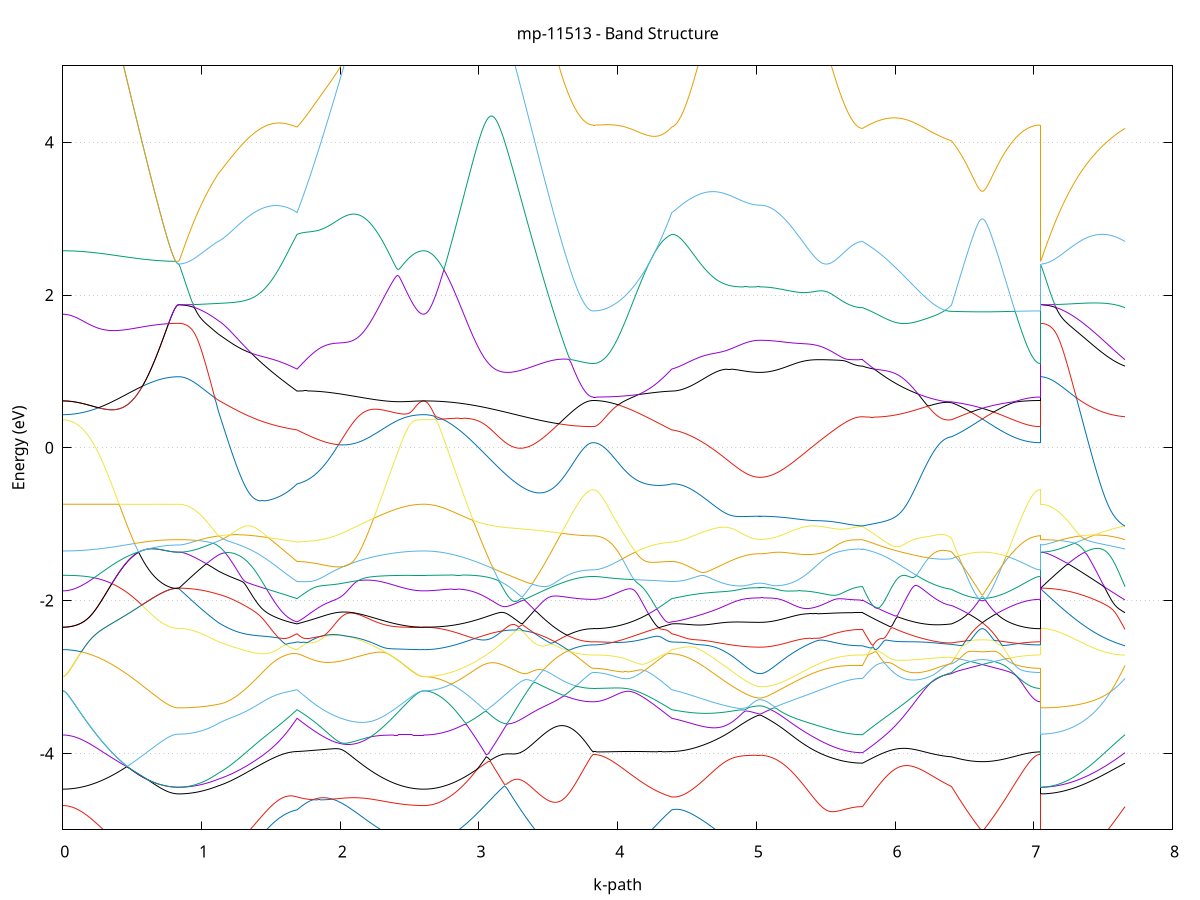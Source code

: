 set title 'mp-11513 - Band Structure'
set xlabel 'k-path'
set ylabel 'Energy (eV)'
set grid y
set yrange [-5:5]
set terminal png size 800,600
set output 'mp-11513_bands_gnuplot.png'
plot '-' using 1:2 with lines notitle, '-' using 1:2 with lines notitle, '-' using 1:2 with lines notitle, '-' using 1:2 with lines notitle, '-' using 1:2 with lines notitle, '-' using 1:2 with lines notitle, '-' using 1:2 with lines notitle, '-' using 1:2 with lines notitle, '-' using 1:2 with lines notitle, '-' using 1:2 with lines notitle, '-' using 1:2 with lines notitle, '-' using 1:2 with lines notitle, '-' using 1:2 with lines notitle, '-' using 1:2 with lines notitle, '-' using 1:2 with lines notitle, '-' using 1:2 with lines notitle, '-' using 1:2 with lines notitle, '-' using 1:2 with lines notitle, '-' using 1:2 with lines notitle, '-' using 1:2 with lines notitle, '-' using 1:2 with lines notitle, '-' using 1:2 with lines notitle, '-' using 1:2 with lines notitle, '-' using 1:2 with lines notitle, '-' using 1:2 with lines notitle, '-' using 1:2 with lines notitle, '-' using 1:2 with lines notitle, '-' using 1:2 with lines notitle, '-' using 1:2 with lines notitle, '-' using 1:2 with lines notitle, '-' using 1:2 with lines notitle, '-' using 1:2 with lines notitle, '-' using 1:2 with lines notitle, '-' using 1:2 with lines notitle, '-' using 1:2 with lines notitle, '-' using 1:2 with lines notitle, '-' using 1:2 with lines notitle, '-' using 1:2 with lines notitle, '-' using 1:2 with lines notitle, '-' using 1:2 with lines notitle, '-' using 1:2 with lines notitle, '-' using 1:2 with lines notitle, '-' using 1:2 with lines notitle, '-' using 1:2 with lines notitle
0.000000 -64.154916
0.006796 -64.154916
0.013591 -64.154916
0.020387 -64.154916
0.027183 -64.154916
0.033978 -64.155016
0.040774 -64.155016
0.047570 -64.155016
0.054365 -64.155016
0.061161 -64.155016
0.067957 -64.155016
0.074752 -64.155016
0.081548 -64.155016
0.088344 -64.155016
0.095140 -64.155016
0.101935 -64.155116
0.108731 -64.155116
0.115527 -64.155116
0.122322 -64.155116
0.129118 -64.155216
0.135914 -64.155216
0.142709 -64.155216
0.149505 -64.155316
0.156301 -64.155316
0.163096 -64.155316
0.169892 -64.155316
0.176688 -64.155416
0.183483 -64.155416
0.190279 -64.155516
0.197075 -64.155516
0.203870 -64.155516
0.210666 -64.155616
0.217462 -64.155616
0.224257 -64.155716
0.231053 -64.155716
0.237849 -64.155816
0.244645 -64.155816
0.251440 -64.155916
0.258236 -64.155916
0.265032 -64.156016
0.271827 -64.156016
0.278623 -64.156116
0.285419 -64.156116
0.292214 -64.156216
0.299010 -64.156216
0.305806 -64.156316
0.312601 -64.156416
0.319397 -64.156416
0.326193 -64.156516
0.332988 -64.156516
0.339784 -64.156616
0.346580 -64.156516
0.353375 -64.156616
0.360171 -64.156616
0.366967 -64.156716
0.373762 -64.156716
0.380558 -64.156816
0.387354 -64.156816
0.394149 -64.156916
0.400945 -64.157016
0.407741 -64.156916
0.414537 -64.157016
0.421332 -64.157116
0.428128 -64.157316
0.434924 -64.157316
0.441719 -64.157416
0.448515 -64.157416
0.455311 -64.157516
0.462106 -64.157716
0.468902 -64.157716
0.475698 -64.157816
0.482493 -64.157916
0.489289 -64.157916
0.496085 -64.158016
0.502880 -64.158016
0.509676 -64.158116
0.516472 -64.158216
0.523267 -64.158216
0.530063 -64.158316
0.536859 -64.158316
0.543654 -64.158416
0.550450 -64.158416
0.557246 -64.158516
0.564042 -64.158516
0.570837 -64.158616
0.577633 -64.158616
0.584429 -64.158716
0.591224 -64.158716
0.598020 -64.158816
0.604816 -64.158816
0.611611 -64.158916
0.618407 -64.158916
0.625203 -64.159016
0.631998 -64.159016
0.638794 -64.159016
0.645590 -64.158916
0.652385 -64.158916
0.659181 -64.159016
0.665977 -64.159016
0.672772 -64.159016
0.679568 -64.159116
0.686364 -64.159216
0.693159 -64.159116
0.699955 -64.159216
0.706751 -64.159216
0.713547 -64.159216
0.720342 -64.159316
0.727138 -64.159316
0.733934 -64.159316
0.740729 -64.159316
0.747525 -64.159516
0.754321 -64.159516
0.761116 -64.159516
0.767912 -64.159616
0.774708 -64.159716
0.781503 -64.159716
0.788299 -64.159716
0.795095 -64.159616
0.801890 -64.159616
0.808686 -64.159616
0.815482 -64.159616
0.822277 -64.159616
0.829073 -64.159616
0.835869 -64.159616
0.835869 -64.159616
0.845730 -64.159616
0.855591 -64.159716
0.865452 -64.159916
0.875313 -64.159916
0.885174 -64.159816
0.895035 -64.159716
0.904897 -64.159716
0.914758 -64.159716
0.924619 -64.159816
0.934480 -64.159816
0.944341 -64.159816
0.954202 -64.159816
0.964063 -64.159916
0.973924 -64.159816
0.983786 -64.159816
0.993647 -64.159816
1.003508 -64.159816
1.013369 -64.159916
1.023230 -64.160016
1.033091 -64.160016
1.042952 -64.160116
1.052813 -64.160116
1.062674 -64.160216
1.072536 -64.160316
1.082397 -64.160416
1.092258 -64.160516
1.102119 -64.160516
1.111980 -64.160616
1.121841 -64.160716
1.121841 -64.160716
1.130301 -64.160816
1.138762 -64.160816
1.147222 -64.160816
1.155682 -64.160916
1.164142 -64.160916
1.172603 -64.161016
1.181063 -64.161016
1.189523 -64.161116
1.197983 -64.161216
1.206443 -64.161316
1.214904 -64.161316
1.223364 -64.161416
1.231824 -64.161416
1.240284 -64.161516
1.248745 -64.161616
1.257205 -64.161716
1.265665 -64.161816
1.274125 -64.161816
1.282585 -64.161916
1.291046 -64.162016
1.299506 -64.162116
1.307966 -64.162116
1.316426 -64.162216
1.324887 -64.162316
1.333347 -64.162416
1.341807 -64.162516
1.350267 -64.162616
1.358727 -64.162616
1.367188 -64.162616
1.375648 -64.162616
1.384108 -64.162716
1.392568 -64.162716
1.401029 -64.162816
1.409489 -64.162816
1.417949 -64.162816
1.426409 -64.162816
1.434869 -64.162916
1.443330 -64.162916
1.451790 -64.163016
1.460250 -64.163016
1.468710 -64.163016
1.477171 -64.163116
1.485631 -64.163116
1.494091 -64.163116
1.502551 -64.163216
1.511011 -64.163216
1.519472 -64.163216
1.527932 -64.163216
1.536392 -64.163116
1.544852 -64.163216
1.553313 -64.163216
1.561773 -64.163316
1.570233 -64.163316
1.578693 -64.163316
1.587153 -64.163316
1.595614 -64.163316
1.604074 -64.163316
1.612534 -64.163316
1.620994 -64.163416
1.629455 -64.163416
1.637915 -64.163416
1.646375 -64.163316
1.654835 -64.163316
1.663295 -64.163316
1.671756 -64.163316
1.680216 -64.163316
1.688676 -64.163316
1.688676 -64.163316
1.697212 -64.163116
1.705748 -64.162916
1.714284 -64.162716
1.722820 -64.162616
1.731356 -64.162416
1.739892 -64.162316
1.748428 -64.162116
1.756964 -64.161916
1.765500 -64.161716
1.774036 -64.161416
1.782571 -64.161316
1.791107 -64.161116
1.799643 -64.160916
1.808179 -64.160816
1.816715 -64.160616
1.825251 -64.160516
1.833787 -64.160316
1.842323 -64.160216
1.850859 -64.160016
1.859395 -64.160016
1.867931 -64.159816
1.876467 -64.159816
1.885003 -64.159816
1.893539 -64.159816
1.902075 -64.159816
1.910611 -64.159816
1.919147 -64.159816
1.927683 -64.159816
1.936218 -64.159716
1.944754 -64.159716
1.953290 -64.159716
1.961826 -64.159616
1.970362 -64.159616
1.978898 -64.159616
1.987434 -64.159516
1.995970 -64.159416
2.004506 -64.159416
2.013042 -64.159316
2.021578 -64.159316
2.030114 -64.159216
2.038650 -64.159216
2.047186 -64.159216
2.055722 -64.159216
2.064258 -64.159016
2.072794 -64.158916
2.081329 -64.158816
2.089865 -64.158816
2.098401 -64.158616
2.106937 -64.158616
2.115473 -64.158516
2.124009 -64.158516
2.132545 -64.158316
2.141081 -64.158316
2.149617 -64.158216
2.158153 -64.158116
2.166689 -64.158016
2.175225 -64.158016
2.183761 -64.157916
2.192297 -64.157816
2.200833 -64.157716
2.209369 -64.157616
2.217905 -64.157516
2.226440 -64.157416
2.234976 -64.157316
2.243512 -64.157216
2.252048 -64.157116
2.260584 -64.157016
2.269120 -64.156916
2.277656 -64.156816
2.286192 -64.156816
2.294728 -64.156716
2.303264 -64.156616
2.311800 -64.156516
2.320336 -64.156416
2.328872 -64.156416
2.337408 -64.156316
2.345944 -64.156216
2.354480 -64.156216
2.363016 -64.156116
2.371552 -64.156016
2.380087 -64.155916
2.388623 -64.155916
2.397159 -64.155916
2.405695 -64.155816
2.414231 -64.155716
2.422767 -64.155716
2.431303 -64.155616
2.439839 -64.155516
2.448375 -64.155516
2.456911 -64.155416
2.465447 -64.155416
2.473983 -64.155316
2.482519 -64.155216
2.491055 -64.155216
2.499591 -64.155216
2.508127 -64.155116
2.516663 -64.155116
2.525198 -64.155116
2.533734 -64.155016
2.542270 -64.155016
2.550806 -64.155016
2.559342 -64.155016
2.567878 -64.155016
2.576414 -64.154916
2.584950 -64.154916
2.593486 -64.154916
2.602022 -64.154916
2.602022 -64.154916
2.616565 -64.154916
2.631107 -64.155016
2.645650 -64.155016
2.660192 -64.155016
2.674735 -64.155116
2.689278 -64.155116
2.703820 -64.155216
2.718363 -64.155316
2.732906 -64.155416
2.747448 -64.155516
2.761991 -64.155616
2.776533 -64.155716
2.791076 -64.155916
2.805619 -64.155916
2.820161 -64.156116
2.834704 -64.156316
2.849247 -64.156516
2.863789 -64.156616
2.878332 -64.156816
2.892874 -64.157016
2.907417 -64.157216
2.921960 -64.157416
2.936502 -64.157716
2.951045 -64.157916
2.965588 -64.158216
2.980130 -64.158416
2.994673 -64.158716
3.009215 -64.159016
3.023758 -64.159316
3.038301 -64.159516
3.052843 -64.159816
3.067386 -64.160116
3.081929 -64.160416
3.096471 -64.160716
3.111014 -64.161016
3.125556 -64.161316
3.140099 -64.161616
3.154642 -64.161816
3.169184 -64.162116
3.183727 -64.162416
3.198270 -64.162716
3.212812 -64.163016
3.227355 -64.163416
3.241897 -64.163816
3.256440 -64.164116
3.270983 -64.164216
3.285525 -64.164616
3.300068 -64.164816
3.314611 -64.165216
3.329153 -64.165516
3.343696 -64.165816
3.358238 -64.166116
3.372781 -64.166316
3.387324 -64.166616
3.401866 -64.166916
3.416409 -64.167116
3.430951 -64.167416
3.445494 -64.167616
3.460037 -64.167916
3.474579 -64.168116
3.489122 -64.168316
3.503665 -64.168516
3.518207 -64.168816
3.532750 -64.169016
3.547292 -64.169216
3.561835 -64.169416
3.576378 -64.169616
3.590920 -64.169716
3.605463 -64.169916
3.620006 -64.169916
3.634548 -64.170016
3.649091 -64.170216
3.663633 -64.170316
3.678176 -64.170616
3.692719 -64.170716
3.707261 -64.170716
3.721804 -64.170816
3.736347 -64.170816
3.750889 -64.170816
3.765432 -64.171016
3.779974 -64.171116
3.794517 -64.171116
3.809060 -64.171116
3.823602 -64.171116
3.823602 -64.171116
3.832063 -64.171116
3.840523 -64.171116
3.848983 -64.171116
3.857443 -64.171116
3.865903 -64.171016
3.874364 -64.170916
3.882824 -64.170916
3.891284 -64.170816
3.899744 -64.170816
3.908205 -64.170816
3.916665 -64.170816
3.925125 -64.170816
3.933585 -64.170716
3.942045 -64.170616
3.950506 -64.170516
3.958966 -64.170516
3.967426 -64.170416
3.975886 -64.170316
3.984347 -64.170116
3.992807 -64.170116
4.001267 -64.170016
4.009727 -64.169916
4.018187 -64.169916
4.026648 -64.169716
4.035108 -64.169716
4.043568 -64.169516
4.052028 -64.169316
4.060489 -64.169216
4.068949 -64.169116
4.077409 -64.168916
4.085869 -64.168816
4.094329 -64.168716
4.102790 -64.168616
4.111250 -64.168516
4.119710 -64.168316
4.128170 -64.168216
4.136631 -64.168016
4.145091 -64.167916
4.153551 -64.167716
4.162011 -64.167616
4.170471 -64.167516
4.178932 -64.167316
4.187392 -64.167216
4.195852 -64.167116
4.204312 -64.166916
4.212773 -64.166816
4.221233 -64.166616
4.229693 -64.166516
4.238153 -64.166316
4.246613 -64.166116
4.255074 -64.166016
4.263534 -64.165816
4.271994 -64.165716
4.280454 -64.165516
4.288915 -64.165316
4.297375 -64.165116
4.305835 -64.165016
4.314295 -64.164816
4.322756 -64.164716
4.331216 -64.164516
4.339676 -64.164316
4.348136 -64.164116
4.356596 -64.163916
4.365057 -64.163816
4.373517 -64.163616
4.381977 -64.163516
4.390437 -64.163316
4.390437 -64.163316
4.403946 -64.163216
4.417454 -64.163116
4.430962 -64.163016
4.444470 -64.163016
4.457979 -64.162916
4.471487 -64.162816
4.484995 -64.162716
4.498503 -64.162616
4.512011 -64.162616
4.525520 -64.162516
4.539028 -64.162416
4.552536 -64.162416
4.566044 -64.162416
4.579553 -64.162416
4.593061 -64.162316
4.606569 -64.162316
4.620077 -64.162316
4.633586 -64.162316
4.647094 -64.162316
4.660602 -64.162216
4.674110 -64.162216
4.687619 -64.162216
4.701127 -64.162216
4.714635 -64.162216
4.728143 -64.162216
4.741652 -64.162216
4.755160 -64.162216
4.768668 -64.162216
4.782176 -64.162216
4.795685 -64.162216
4.809193 -64.162216
4.822701 -64.162216
4.836209 -64.162316
4.849718 -64.162316
4.863226 -64.162316
4.876734 -64.162216
4.890242 -64.162316
4.903751 -64.162316
4.917259 -64.162316
4.930767 -64.162216
4.944275 -64.162216
4.957784 -64.162216
4.971292 -64.162216
4.984800 -64.162216
4.998308 -64.162216
5.011817 -64.162216
5.025325 -64.162216
5.025325 -64.162216
5.033832 -64.162216
5.042338 -64.162216
5.050845 -64.162216
5.059352 -64.162216
5.067859 -64.162216
5.076365 -64.162216
5.084872 -64.162216
5.093379 -64.162216
5.101886 -64.162216
5.110393 -64.162216
5.118899 -64.162216
5.127406 -64.162216
5.135913 -64.162216
5.144420 -64.162216
5.152927 -64.162216
5.161433 -64.162216
5.169940 -64.162316
5.178447 -64.162316
5.186954 -64.162316
5.195460 -64.162316
5.203967 -64.162316
5.212474 -64.162316
5.220981 -64.162316
5.229488 -64.162316
5.237994 -64.162416
5.246501 -64.162316
5.255008 -64.162316
5.263515 -64.162416
5.272022 -64.162416
5.280528 -64.162416
5.289035 -64.162416
5.297542 -64.162416
5.306049 -64.162516
5.314556 -64.162516
5.323062 -64.162516
5.331569 -64.162516
5.340076 -64.162616
5.348583 -64.162616
5.357089 -64.162716
5.365596 -64.162716
5.374103 -64.162816
5.382610 -64.162816
5.391117 -64.162916
5.399623 -64.162916
5.408130 -64.163016
5.416637 -64.163016
5.425144 -64.163116
5.433650 -64.163116
5.442157 -64.163216
5.450664 -64.163216
5.459171 -64.163316
5.467678 -64.163316
5.476184 -64.163416
5.484691 -64.163516
5.493198 -64.163516
5.501705 -64.163616
5.510212 -64.163716
5.518718 -64.163816
5.527225 -64.163816
5.535732 -64.163916
5.544239 -64.163916
5.552746 -64.164016
5.561252 -64.164116
5.569759 -64.164116
5.578266 -64.164216
5.586773 -64.164216
5.595279 -64.164316
5.603786 -64.164316
5.612293 -64.164416
5.620800 -64.164416
5.629307 -64.164516
5.637813 -64.164616
5.646320 -64.164616
5.654827 -64.164616
5.663334 -64.164716
5.671841 -64.164716
5.680347 -64.164716
5.688854 -64.164716
5.697361 -64.164816
5.705868 -64.164816
5.714374 -64.164916
5.722881 -64.164916
5.731388 -64.164916
5.739895 -64.164916
5.748402 -64.164916
5.756908 -64.164916
5.765415 -64.164916
5.765415 -64.164916
5.777991 -64.165116
5.790567 -64.165216
5.803143 -64.165416
5.815719 -64.165516
5.828294 -64.165716
5.840870 -64.165916
5.853446 -64.166116
5.866022 -64.166216
5.878598 -64.166416
5.891174 -64.166616
5.903750 -64.166716
5.916326 -64.166916
5.928901 -64.167016
5.941477 -64.167216
5.954053 -64.167316
5.966629 -64.167416
5.979205 -64.167416
5.991781 -64.167616
6.004357 -64.167816
6.016932 -64.167916
6.029508 -64.168016
6.042084 -64.168216
6.054660 -64.168316
6.067236 -64.168316
6.079812 -64.168416
6.092388 -64.168516
6.104963 -64.168616
6.117539 -64.168716
6.130115 -64.168716
6.142691 -64.168816
6.155267 -64.168916
6.167843 -64.169016
6.180419 -64.169216
6.192995 -64.169216
6.205570 -64.169216
6.218146 -64.169416
6.230722 -64.169516
6.243298 -64.169516
6.255874 -64.169616
6.268450 -64.169616
6.281026 -64.169616
6.293601 -64.169616
6.306177 -64.169516
6.318753 -64.169516
6.331329 -64.169516
6.343905 -64.169516
6.356481 -64.169516
6.369057 -64.169416
6.381632 -64.169416
6.394208 -64.169316
6.406784 -64.169316
6.406784 -64.169316
6.413595 -64.169116
6.420405 -64.169016
6.427216 -64.168916
6.434026 -64.168816
6.440837 -64.168716
6.447647 -64.168516
6.454458 -64.168416
6.461269 -64.168116
6.468079 -64.168016
6.474890 -64.167816
6.481700 -64.167616
6.488511 -64.167516
6.495321 -64.167316
6.502132 -64.167216
6.508942 -64.167016
6.515753 -64.166816
6.522564 -64.166616
6.529374 -64.166416
6.536185 -64.166216
6.542995 -64.166116
6.549806 -64.165916
6.556616 -64.165716
6.563427 -64.165516
6.570237 -64.165316
6.577048 -64.165116
6.583858 -64.164916
6.590669 -64.164816
6.597480 -64.164616
6.604290 -64.164416
6.611101 -64.164116
6.617911 -64.164116
6.624722 -64.163816
6.631532 -64.163816
6.638343 -64.164016
6.645153 -64.164116
6.651964 -64.164316
6.658774 -64.164516
6.665585 -64.164716
6.672396 -64.164916
6.679206 -64.165116
6.686017 -64.165316
6.692827 -64.165516
6.699638 -64.165716
6.706448 -64.165916
6.713259 -64.166116
6.720069 -64.166216
6.726880 -64.166416
6.733691 -64.166616
6.740501 -64.166816
6.747312 -64.166916
6.754122 -64.167116
6.760933 -64.167316
6.767743 -64.167416
6.774554 -64.167616
6.781364 -64.167816
6.788175 -64.167916
6.794985 -64.168116
6.801796 -64.168216
6.808607 -64.168416
6.815417 -64.168616
6.822228 -64.168716
6.829038 -64.168816
6.835849 -64.169016
6.842659 -64.169116
6.849470 -64.169216
6.856280 -64.169416
6.863091 -64.169516
6.869901 -64.169616
6.876712 -64.169716
6.883523 -64.169816
6.890333 -64.169916
6.897144 -64.170016
6.903954 -64.170116
6.910765 -64.170216
6.917575 -64.170216
6.924386 -64.170316
6.931196 -64.170416
6.938007 -64.170516
6.944818 -64.170616
6.951628 -64.170616
6.958439 -64.170716
6.965249 -64.170716
6.972060 -64.170816
6.978870 -64.170816
6.985681 -64.170916
6.992491 -64.170916
6.999302 -64.171116
7.006112 -64.171116
7.012923 -64.171116
7.019734 -64.171116
7.026544 -64.171116
7.033355 -64.171116
7.040165 -64.171116
7.046976 -64.171116
7.046976 -64.159616
7.061518 -64.159616
7.076061 -64.159916
7.090604 -64.159816
7.105146 -64.159716
7.119689 -64.159816
7.134232 -64.159816
7.148774 -64.159716
7.163317 -64.159816
7.177859 -64.159916
7.192402 -64.159816
7.206945 -64.159816
7.221487 -64.159916
7.236030 -64.160016
7.250572 -64.160116
7.265115 -64.160216
7.279658 -64.160216
7.294200 -64.160416
7.308743 -64.160516
7.323286 -64.160616
7.337828 -64.160816
7.352371 -64.160816
7.366913 -64.160916
7.381456 -64.161116
7.395999 -64.161216
7.410541 -64.161416
7.425084 -64.161616
7.439627 -64.161716
7.454169 -64.161916
7.468712 -64.162216
7.483254 -64.162416
7.497797 -64.162516
7.512340 -64.162716
7.526882 -64.162916
7.541425 -64.163216
7.555968 -64.163316
7.570510 -64.163616
7.585053 -64.163816
7.599595 -64.164016
7.614138 -64.164316
7.628681 -64.164516
7.643223 -64.164716
7.657766 -64.164916
e
0.000000 -64.154916
0.006796 -64.154916
0.013591 -64.154916
0.020387 -64.154916
0.027183 -64.154916
0.033978 -64.154916
0.040774 -64.155016
0.047570 -64.155016
0.054365 -64.155016
0.061161 -64.155016
0.067957 -64.155016
0.074752 -64.155016
0.081548 -64.155016
0.088344 -64.155016
0.095140 -64.155016
0.101935 -64.155116
0.108731 -64.155116
0.115527 -64.155116
0.122322 -64.155116
0.129118 -64.155216
0.135914 -64.155216
0.142709 -64.155216
0.149505 -64.155316
0.156301 -64.155316
0.163096 -64.155316
0.169892 -64.155316
0.176688 -64.155416
0.183483 -64.155416
0.190279 -64.155516
0.197075 -64.155516
0.203870 -64.155516
0.210666 -64.155616
0.217462 -64.155616
0.224257 -64.155716
0.231053 -64.155716
0.237849 -64.155816
0.244645 -64.155816
0.251440 -64.155916
0.258236 -64.155916
0.265032 -64.156016
0.271827 -64.156016
0.278623 -64.156116
0.285419 -64.156116
0.292214 -64.156216
0.299010 -64.156216
0.305806 -64.156316
0.312601 -64.156416
0.319397 -64.156416
0.326193 -64.156516
0.332988 -64.156516
0.339784 -64.156616
0.346580 -64.156516
0.353375 -64.156616
0.360171 -64.156616
0.366967 -64.156716
0.373762 -64.156716
0.380558 -64.156816
0.387354 -64.156816
0.394149 -64.156916
0.400945 -64.156916
0.407741 -64.156916
0.414537 -64.157016
0.421332 -64.157116
0.428128 -64.157316
0.434924 -64.157316
0.441719 -64.157416
0.448515 -64.157416
0.455311 -64.157516
0.462106 -64.157716
0.468902 -64.157716
0.475698 -64.157816
0.482493 -64.157916
0.489289 -64.157916
0.496085 -64.158016
0.502880 -64.158016
0.509676 -64.158116
0.516472 -64.158116
0.523267 -64.158216
0.530063 -64.158316
0.536859 -64.158316
0.543654 -64.158416
0.550450 -64.158416
0.557246 -64.158516
0.564042 -64.158516
0.570837 -64.158616
0.577633 -64.158616
0.584429 -64.158716
0.591224 -64.158716
0.598020 -64.158816
0.604816 -64.158816
0.611611 -64.158916
0.618407 -64.158916
0.625203 -64.159016
0.631998 -64.159016
0.638794 -64.159016
0.645590 -64.158916
0.652385 -64.158916
0.659181 -64.159016
0.665977 -64.159016
0.672772 -64.159016
0.679568 -64.159116
0.686364 -64.159216
0.693159 -64.159116
0.699955 -64.159216
0.706751 -64.159216
0.713547 -64.159216
0.720342 -64.159216
0.727138 -64.159316
0.733934 -64.159316
0.740729 -64.159316
0.747525 -64.159516
0.754321 -64.159516
0.761116 -64.159516
0.767912 -64.159616
0.774708 -64.159716
0.781503 -64.159716
0.788299 -64.159716
0.795095 -64.159616
0.801890 -64.159616
0.808686 -64.159616
0.815482 -64.159616
0.822277 -64.159616
0.829073 -64.159616
0.835869 -64.159616
0.835869 -64.159616
0.845730 -64.159616
0.855591 -64.159616
0.865452 -64.159716
0.875313 -64.159816
0.885174 -64.159816
0.895035 -64.159716
0.904897 -64.159616
0.914758 -64.159516
0.924619 -64.159616
0.934480 -64.159616
0.944341 -64.159616
0.954202 -64.159516
0.964063 -64.159516
0.973924 -64.159416
0.983786 -64.159416
0.993647 -64.159216
1.003508 -64.159216
1.013369 -64.159116
1.023230 -64.159116
1.033091 -64.159016
1.042952 -64.159016
1.052813 -64.158916
1.062674 -64.158916
1.072536 -64.158716
1.082397 -64.158716
1.092258 -64.158616
1.102119 -64.158616
1.111980 -64.158516
1.121841 -64.158416
1.121841 -64.158416
1.130301 -64.158316
1.138762 -64.158316
1.147222 -64.158216
1.155682 -64.158216
1.164142 -64.158116
1.172603 -64.158016
1.181063 -64.158016
1.189523 -64.158016
1.197983 -64.157916
1.206443 -64.157916
1.214904 -64.157816
1.223364 -64.157816
1.231824 -64.157716
1.240284 -64.157716
1.248745 -64.157616
1.257205 -64.157616
1.265665 -64.157516
1.274125 -64.157516
1.282585 -64.157516
1.291046 -64.157416
1.299506 -64.157416
1.307966 -64.157416
1.316426 -64.157316
1.324887 -64.157316
1.333347 -64.157316
1.341807 -64.157216
1.350267 -64.157216
1.358727 -64.157216
1.367188 -64.157216
1.375648 -64.157216
1.384108 -64.157116
1.392568 -64.157116
1.401029 -64.157116
1.409489 -64.157116
1.417949 -64.157116
1.426409 -64.157116
1.434869 -64.157116
1.443330 -64.157116
1.451790 -64.157116
1.460250 -64.157116
1.468710 -64.157116
1.477171 -64.157116
1.485631 -64.157116
1.494091 -64.157216
1.502551 -64.157216
1.511011 -64.157316
1.519472 -64.157316
1.527932 -64.157416
1.536392 -64.157416
1.544852 -64.157516
1.553313 -64.157516
1.561773 -64.157616
1.570233 -64.157716
1.578693 -64.157816
1.587153 -64.157816
1.595614 -64.157916
1.604074 -64.158016
1.612534 -64.158116
1.620994 -64.158316
1.629455 -64.158316
1.637915 -64.158516
1.646375 -64.158616
1.654835 -64.158716
1.663295 -64.158816
1.671756 -64.158916
1.680216 -64.159016
1.688676 -64.159216
1.688676 -64.159216
1.697212 -64.159216
1.705748 -64.159216
1.714284 -64.159316
1.722820 -64.159316
1.731356 -64.159416
1.739892 -64.159416
1.748428 -64.159516
1.756964 -64.159516
1.765500 -64.159616
1.774036 -64.159516
1.782571 -64.159616
1.791107 -64.159616
1.799643 -64.159616
1.808179 -64.159716
1.816715 -64.159716
1.825251 -64.159716
1.833787 -64.159716
1.842323 -64.159816
1.850859 -64.159816
1.859395 -64.159816
1.867931 -64.159816
1.876467 -64.159616
1.885003 -64.159516
1.893539 -64.159416
1.902075 -64.159216
1.910611 -64.159116
1.919147 -64.158916
1.927683 -64.158816
1.936218 -64.158716
1.944754 -64.158616
1.953290 -64.158416
1.961826 -64.158316
1.970362 -64.158116
1.978898 -64.158016
1.987434 -64.157916
1.995970 -64.157816
2.004506 -64.157716
2.013042 -64.157516
2.021578 -64.157516
2.030114 -64.157316
2.038650 -64.157216
2.047186 -64.157216
2.055722 -64.157116
2.064258 -64.157016
2.072794 -64.156916
2.081329 -64.156816
2.089865 -64.156716
2.098401 -64.156616
2.106937 -64.156616
2.115473 -64.156516
2.124009 -64.156416
2.132545 -64.156316
2.141081 -64.156316
2.149617 -64.156216
2.158153 -64.156216
2.166689 -64.156216
2.175225 -64.156116
2.183761 -64.156016
2.192297 -64.155916
2.200833 -64.155816
2.209369 -64.155816
2.217905 -64.155716
2.226440 -64.155616
2.234976 -64.155616
2.243512 -64.155616
2.252048 -64.155516
2.260584 -64.155516
2.269120 -64.155516
2.277656 -64.155416
2.286192 -64.155416
2.294728 -64.155416
2.303264 -64.155416
2.311800 -64.155316
2.320336 -64.155316
2.328872 -64.155216
2.337408 -64.155216
2.345944 -64.155216
2.354480 -64.155116
2.363016 -64.155116
2.371552 -64.155116
2.380087 -64.155116
2.388623 -64.155116
2.397159 -64.155116
2.405695 -64.155016
2.414231 -64.155016
2.422767 -64.155016
2.431303 -64.155016
2.439839 -64.155016
2.448375 -64.154916
2.456911 -64.154816
2.465447 -64.154816
2.473983 -64.154816
2.482519 -64.154816
2.491055 -64.154816
2.499591 -64.154816
2.508127 -64.154816
2.516663 -64.154916
2.525198 -64.154916
2.533734 -64.154916
2.542270 -64.154916
2.550806 -64.154916
2.559342 -64.154916
2.567878 -64.154916
2.576414 -64.154916
2.584950 -64.154916
2.593486 -64.154916
2.602022 -64.154916
2.602022 -64.154916
2.616565 -64.154916
2.631107 -64.154916
2.645650 -64.154916
2.660192 -64.154916
2.674735 -64.154816
2.689278 -64.154816
2.703820 -64.154716
2.718363 -64.154716
2.732906 -64.154716
2.747448 -64.154716
2.761991 -64.154816
2.776533 -64.154816
2.791076 -64.154916
2.805619 -64.154916
2.820161 -64.154916
2.834704 -64.154816
2.849247 -64.154816
2.863789 -64.154716
2.878332 -64.154716
2.892874 -64.154716
2.907417 -64.154516
2.921960 -64.154516
2.936502 -64.154416
2.951045 -64.154416
2.965588 -64.154316
2.980130 -64.154216
2.994673 -64.154216
3.009215 -64.154316
3.023758 -64.154316
3.038301 -64.154316
3.052843 -64.154316
3.067386 -64.154216
3.081929 -64.154216
3.096471 -64.154016
3.111014 -64.154016
3.125556 -64.154116
3.140099 -64.154116
3.154642 -64.154116
3.169184 -64.154116
3.183727 -64.154116
3.198270 -64.153916
3.212812 -64.153916
3.227355 -64.153916
3.241897 -64.154016
3.256440 -64.154016
3.270983 -64.154016
3.285525 -64.154016
3.300068 -64.154016
3.314611 -64.153916
3.329153 -64.154016
3.343696 -64.154016
3.358238 -64.154016
3.372781 -64.154016
3.387324 -64.154016
3.401866 -64.154016
3.416409 -64.154116
3.430951 -64.154116
3.445494 -64.154116
3.460037 -64.154116
3.474579 -64.154116
3.489122 -64.154016
3.503665 -64.154016
3.518207 -64.154116
3.532750 -64.154116
3.547292 -64.154116
3.561835 -64.154316
3.576378 -64.154316
3.590920 -64.154316
3.605463 -64.154316
3.620006 -64.154316
3.634548 -64.154416
3.649091 -64.154416
3.663633 -64.154416
3.678176 -64.154516
3.692719 -64.154416
3.707261 -64.154416
3.721804 -64.154416
3.736347 -64.154316
3.750889 -64.154316
3.765432 -64.154316
3.779974 -64.154316
3.794517 -64.154316
3.809060 -64.154316
3.823602 -64.154316
3.823602 -64.154316
3.832063 -64.154316
3.840523 -64.154316
3.848983 -64.154316
3.857443 -64.154316
3.865903 -64.154316
3.874364 -64.154316
3.882824 -64.154316
3.891284 -64.154316
3.899744 -64.154416
3.908205 -64.154416
3.916665 -64.154416
3.925125 -64.154516
3.933585 -64.154516
3.942045 -64.154616
3.950506 -64.154616
3.958966 -64.154716
3.967426 -64.154816
3.975886 -64.154816
3.984347 -64.154916
3.992807 -64.154916
4.001267 -64.155016
4.009727 -64.155116
4.018187 -64.155216
4.026648 -64.155316
4.035108 -64.155416
4.043568 -64.155516
4.052028 -64.155616
4.060489 -64.155616
4.068949 -64.155716
4.077409 -64.155816
4.085869 -64.155916
4.094329 -64.155916
4.102790 -64.156016
4.111250 -64.156116
4.119710 -64.156216
4.128170 -64.156316
4.136631 -64.156416
4.145091 -64.156416
4.153551 -64.156516
4.162011 -64.156616
4.170471 -64.156716
4.178932 -64.156816
4.187392 -64.156916
4.195852 -64.157016
4.204312 -64.157116
4.212773 -64.157316
4.221233 -64.157416
4.229693 -64.157516
4.238153 -64.157616
4.246613 -64.157716
4.255074 -64.157816
4.263534 -64.157916
4.271994 -64.158016
4.280454 -64.158116
4.288915 -64.158216
4.297375 -64.158216
4.305835 -64.158316
4.314295 -64.158416
4.322756 -64.158516
4.331216 -64.158616
4.339676 -64.158716
4.348136 -64.158816
4.356596 -64.158816
4.365057 -64.158916
4.373517 -64.159016
4.381977 -64.159116
4.390437 -64.159216
4.390437 -64.159216
4.403946 -64.159116
4.417454 -64.159116
4.430962 -64.159116
4.444470 -64.159216
4.457979 -64.159116
4.471487 -64.159116
4.484995 -64.159016
4.498503 -64.159016
4.512011 -64.159016
4.525520 -64.158916
4.539028 -64.158816
4.552536 -64.158716
4.566044 -64.158616
4.579553 -64.158616
4.593061 -64.158516
4.606569 -64.158416
4.620077 -64.158316
4.633586 -64.158216
4.647094 -64.158116
4.660602 -64.158116
4.674110 -64.158016
4.687619 -64.157816
4.701127 -64.157716
4.714635 -64.157616
4.728143 -64.157516
4.741652 -64.157416
4.755160 -64.157316
4.768668 -64.157116
4.782176 -64.157016
4.795685 -64.156916
4.809193 -64.156816
4.822701 -64.156716
4.836209 -64.156616
4.849718 -64.156516
4.863226 -64.156416
4.876734 -64.156316
4.890242 -64.156216
4.903751 -64.156116
4.917259 -64.156116
4.930767 -64.156016
4.944275 -64.156016
4.957784 -64.155916
4.971292 -64.155916
4.984800 -64.155916
4.998308 -64.155816
5.011817 -64.155816
5.025325 -64.155816
5.025325 -64.155816
5.033832 -64.155816
5.042338 -64.155816
5.050845 -64.155816
5.059352 -64.155816
5.067859 -64.155816
5.076365 -64.155816
5.084872 -64.155916
5.093379 -64.155916
5.101886 -64.155916
5.110393 -64.155916
5.118899 -64.155916
5.127406 -64.155916
5.135913 -64.156016
5.144420 -64.156016
5.152927 -64.156016
5.161433 -64.156116
5.169940 -64.156116
5.178447 -64.156116
5.186954 -64.156216
5.195460 -64.156216
5.203967 -64.156316
5.212474 -64.156316
5.220981 -64.156316
5.229488 -64.156416
5.237994 -64.156416
5.246501 -64.156416
5.255008 -64.156516
5.263515 -64.156516
5.272022 -64.156516
5.280528 -64.156616
5.289035 -64.156616
5.297542 -64.156616
5.306049 -64.156616
5.314556 -64.156716
5.323062 -64.156716
5.331569 -64.156716
5.340076 -64.156716
5.348583 -64.156716
5.357089 -64.156716
5.365596 -64.156716
5.374103 -64.156716
5.382610 -64.156816
5.391117 -64.156816
5.399623 -64.156816
5.408130 -64.156816
5.416637 -64.156716
5.425144 -64.156716
5.433650 -64.156716
5.442157 -64.156616
5.450664 -64.156616
5.459171 -64.156616
5.467678 -64.156616
5.476184 -64.156516
5.484691 -64.156516
5.493198 -64.156516
5.501705 -64.156516
5.510212 -64.156516
5.518718 -64.156516
5.527225 -64.156416
5.535732 -64.156416
5.544239 -64.156416
5.552746 -64.156316
5.561252 -64.156316
5.569759 -64.156316
5.578266 -64.156316
5.586773 -64.156316
5.595279 -64.156316
5.603786 -64.156316
5.612293 -64.156316
5.620800 -64.156216
5.629307 -64.156216
5.637813 -64.156216
5.646320 -64.156216
5.654827 -64.156116
5.663334 -64.156116
5.671841 -64.156116
5.680347 -64.156116
5.688854 -64.156116
5.697361 -64.156116
5.705868 -64.156116
5.714374 -64.156116
5.722881 -64.156116
5.731388 -64.156116
5.739895 -64.156116
5.748402 -64.156116
5.756908 -64.156116
5.765415 -64.156116
5.765415 -64.156116
5.777991 -64.156016
5.790567 -64.156016
5.803143 -64.155916
5.815719 -64.155816
5.828294 -64.155716
5.840870 -64.155716
5.853446 -64.155616
5.866022 -64.155516
5.878598 -64.155516
5.891174 -64.155516
5.903750 -64.155416
5.916326 -64.155416
5.928901 -64.155416
5.941477 -64.155416
5.954053 -64.155316
5.966629 -64.155216
5.979205 -64.155216
5.991781 -64.155216
6.004357 -64.155216
6.016932 -64.155216
6.029508 -64.155216
6.042084 -64.155216
6.054660 -64.155216
6.067236 -64.155216
6.079812 -64.155216
6.092388 -64.155216
6.104963 -64.155216
6.117539 -64.155316
6.130115 -64.155216
6.142691 -64.155316
6.155267 -64.155416
6.167843 -64.155416
6.180419 -64.155516
6.192995 -64.155616
6.205570 -64.155616
6.218146 -64.155716
6.230722 -64.155816
6.243298 -64.155816
6.255874 -64.155916
6.268450 -64.156016
6.281026 -64.156016
6.293601 -64.156116
6.306177 -64.156116
6.318753 -64.156216
6.331329 -64.156316
6.343905 -64.156416
6.356481 -64.156516
6.369057 -64.156616
6.381632 -64.156716
6.394208 -64.156816
6.406784 -64.156916
6.406784 -64.156916
6.413595 -64.157016
6.420405 -64.157216
6.427216 -64.157416
6.434026 -64.157516
6.440837 -64.157716
6.447647 -64.157916
6.454458 -64.158316
6.461269 -64.158416
6.468079 -64.158616
6.474890 -64.158816
6.481700 -64.159016
6.488511 -64.159216
6.495321 -64.159416
6.502132 -64.159616
6.508942 -64.159816
6.515753 -64.160016
6.522564 -64.160216
6.529374 -64.160416
6.536185 -64.160616
6.542995 -64.160816
6.549806 -64.161016
6.556616 -64.161216
6.563427 -64.161516
6.570237 -64.161716
6.577048 -64.161916
6.583858 -64.162116
6.590669 -64.162416
6.597480 -64.162616
6.604290 -64.162816
6.611101 -64.163016
6.617911 -64.163416
6.624722 -64.163616
6.631532 -64.163616
6.638343 -64.163416
6.645153 -64.163116
6.651964 -64.162916
6.658774 -64.162716
6.665585 -64.162516
6.672396 -64.162116
6.679206 -64.161916
6.686017 -64.161716
6.692827 -64.161516
6.699638 -64.161316
6.706448 -64.161116
6.713259 -64.160916
6.720069 -64.160716
6.726880 -64.160416
6.733691 -64.160216
6.740501 -64.160016
6.747312 -64.159816
6.754122 -64.159616
6.760933 -64.159416
6.767743 -64.159216
6.774554 -64.159016
6.781364 -64.158816
6.788175 -64.158616
6.794985 -64.158516
6.801796 -64.158316
6.808607 -64.157916
6.815417 -64.157816
6.822228 -64.157616
6.829038 -64.157416
6.835849 -64.157216
6.842659 -64.157116
6.849470 -64.156916
6.856280 -64.156716
6.863091 -64.156616
6.869901 -64.156416
6.876712 -64.156216
6.883523 -64.156116
6.890333 -64.155916
6.897144 -64.155816
6.903954 -64.155716
6.910765 -64.155616
6.917575 -64.155416
6.924386 -64.155316
6.931196 -64.155216
6.938007 -64.155116
6.944818 -64.155016
6.951628 -64.154916
6.958439 -64.154816
6.965249 -64.154716
6.972060 -64.154716
6.978870 -64.154616
6.985681 -64.154516
6.992491 -64.154516
6.999302 -64.154416
7.006112 -64.154416
7.012923 -64.154416
7.019734 -64.154316
7.026544 -64.154316
7.033355 -64.154316
7.040165 -64.154316
7.046976 -64.154316
7.046976 -64.159616
7.061518 -64.159616
7.076061 -64.159716
7.090604 -64.159816
7.105146 -64.159716
7.119689 -64.159616
7.134232 -64.159616
7.148774 -64.159616
7.163317 -64.159516
7.177859 -64.159516
7.192402 -64.159416
7.206945 -64.159216
7.221487 -64.159116
7.236030 -64.159116
7.250572 -64.159016
7.265115 -64.158916
7.279658 -64.158816
7.294200 -64.158716
7.308743 -64.158616
7.323286 -64.158516
7.337828 -64.158316
7.352371 -64.158216
7.366913 -64.158116
7.381456 -64.158016
7.395999 -64.157916
7.410541 -64.157816
7.425084 -64.157716
7.439627 -64.157616
7.454169 -64.157516
7.468712 -64.157416
7.483254 -64.157316
7.497797 -64.157216
7.512340 -64.157116
7.526882 -64.157016
7.541425 -64.156916
7.555968 -64.156816
7.570510 -64.156716
7.585053 -64.156616
7.599595 -64.156416
7.614138 -64.156316
7.628681 -64.156316
7.643223 -64.156216
7.657766 -64.156116
e
0.000000 -64.102216
0.006796 -64.102216
0.013591 -64.102216
0.020387 -64.102316
0.027183 -64.102316
0.033978 -64.102316
0.040774 -64.102316
0.047570 -64.102316
0.054365 -64.102216
0.061161 -64.102216
0.067957 -64.102216
0.074752 -64.102116
0.081548 -64.102116
0.088344 -64.102116
0.095140 -64.102016
0.101935 -64.102016
0.108731 -64.101916
0.115527 -64.101916
0.122322 -64.101816
0.129118 -64.101816
0.135914 -64.101716
0.142709 -64.101716
0.149505 -64.101616
0.156301 -64.101516
0.163096 -64.101516
0.169892 -64.101416
0.176688 -64.101316
0.183483 -64.101316
0.190279 -64.101216
0.197075 -64.101116
0.203870 -64.101016
0.210666 -64.100916
0.217462 -64.100916
0.224257 -64.100816
0.231053 -64.100716
0.237849 -64.100616
0.244645 -64.100516
0.251440 -64.100416
0.258236 -64.100316
0.265032 -64.100216
0.271827 -64.100116
0.278623 -64.100216
0.285419 -64.100116
0.292214 -64.100116
0.299010 -64.099416
0.305806 -64.099316
0.312601 -64.099216
0.319397 -64.099116
0.326193 -64.099016
0.332988 -64.098816
0.339784 -64.098716
0.346580 -64.098616
0.353375 -64.098516
0.360171 -64.098416
0.366967 -64.098316
0.373762 -64.098116
0.380558 -64.097916
0.387354 -64.097816
0.394149 -64.097716
0.400945 -64.097616
0.407741 -64.097116
0.414537 -64.097016
0.421332 -64.096816
0.428128 -64.096716
0.434924 -64.096616
0.441719 -64.096516
0.448515 -64.096416
0.455311 -64.096216
0.462106 -64.096116
0.468902 -64.096016
0.475698 -64.095916
0.482493 -64.095816
0.489289 -64.095616
0.496085 -64.095516
0.502880 -64.095416
0.509676 -64.095316
0.516472 -64.095216
0.523267 -64.095116
0.530063 -64.095016
0.536859 -64.094816
0.543654 -64.095016
0.550450 -64.094916
0.557246 -64.094816
0.564042 -64.094716
0.570837 -64.094616
0.577633 -64.094516
0.584429 -64.094216
0.591224 -64.094116
0.598020 -64.094016
0.604816 -64.093916
0.611611 -64.094016
0.618407 -64.093916
0.625203 -64.093816
0.631998 -64.093716
0.638794 -64.093616
0.645590 -64.093516
0.652385 -64.093416
0.659181 -64.093416
0.665977 -64.093316
0.672772 -64.093216
0.679568 -64.093116
0.686364 -64.093316
0.693159 -64.093216
0.699955 -64.093216
0.706751 -64.093116
0.713547 -64.093116
0.720342 -64.093016
0.727138 -64.093016
0.733934 -64.092916
0.740729 -64.092716
0.747525 -64.092716
0.754321 -64.092616
0.761116 -64.092616
0.767912 -64.092516
0.774708 -64.092716
0.781503 -64.092616
0.788299 -64.092616
0.795095 -64.092516
0.801890 -64.092516
0.808686 -64.092516
0.815482 -64.092516
0.822277 -64.092516
0.829073 -64.092516
0.835869 -64.092516
0.835869 -64.092516
0.845730 -64.092516
0.855591 -64.092516
0.865452 -64.092516
0.875313 -64.092516
0.885174 -64.092416
0.895035 -64.092416
0.904897 -64.092316
0.914758 -64.092316
0.924619 -64.092216
0.934480 -64.092116
0.944341 -64.092116
0.954202 -64.092016
0.964063 -64.092016
0.973924 -64.091916
0.983786 -64.091816
0.993647 -64.091516
1.003508 -64.091416
1.013369 -64.091216
1.023230 -64.091116
1.033091 -64.091016
1.042952 -64.090816
1.052813 -64.090716
1.062674 -64.090516
1.072536 -64.090216
1.082397 -64.090116
1.092258 -64.089916
1.102119 -64.089716
1.111980 -64.089616
1.121841 -64.089416
1.121841 -64.089416
1.130301 -64.089216
1.138762 -64.089116
1.147222 -64.089016
1.155682 -64.088816
1.164142 -64.088716
1.172603 -64.088516
1.181063 -64.088416
1.189523 -64.088316
1.197983 -64.088016
1.206443 -64.087916
1.214904 -64.087816
1.223364 -64.087616
1.231824 -64.087416
1.240284 -64.087316
1.248745 -64.087216
1.257205 -64.087016
1.265665 -64.086916
1.274125 -64.086816
1.282585 -64.086716
1.291046 -64.086616
1.299506 -64.086516
1.307966 -64.086316
1.316426 -64.086316
1.324887 -64.086116
1.333347 -64.086016
1.341807 -64.085816
1.350267 -64.085716
1.358727 -64.085616
1.367188 -64.085416
1.375648 -64.085316
1.384108 -64.085216
1.392568 -64.085016
1.401029 -64.084916
1.409489 -64.084816
1.417949 -64.084516
1.426409 -64.084416
1.434869 -64.084216
1.443330 -64.084116
1.451790 -64.084016
1.460250 -64.083916
1.468710 -64.083716
1.477171 -64.083616
1.485631 -64.083516
1.494091 -64.083416
1.502551 -64.083316
1.511011 -64.083116
1.519472 -64.083016
1.527932 -64.082916
1.536392 -64.082816
1.544852 -64.082716
1.553313 -64.082616
1.561773 -64.082516
1.570233 -64.082416
1.578693 -64.082416
1.587153 -64.082316
1.595614 -64.082216
1.604074 -64.082216
1.612534 -64.082116
1.620994 -64.082116
1.629455 -64.082016
1.637915 -64.082016
1.646375 -64.081916
1.654835 -64.081816
1.663295 -64.081716
1.671756 -64.081616
1.680216 -64.081516
1.688676 -64.081516
1.688676 -64.081516
1.697212 -64.081716
1.705748 -64.082016
1.714284 -64.082316
1.722820 -64.082616
1.731356 -64.082916
1.739892 -64.083216
1.748428 -64.083616
1.756964 -64.083816
1.765500 -64.084116
1.774036 -64.084416
1.782571 -64.084716
1.791107 -64.085016
1.799643 -64.085316
1.808179 -64.085616
1.816715 -64.085816
1.825251 -64.086116
1.833787 -64.086416
1.842323 -64.086716
1.850859 -64.086816
1.859395 -64.087216
1.867931 -64.087516
1.876467 -64.087816
1.885003 -64.088116
1.893539 -64.088416
1.902075 -64.088716
1.910611 -64.089116
1.919147 -64.089416
1.927683 -64.089716
1.936218 -64.089916
1.944754 -64.090216
1.953290 -64.090516
1.961826 -64.090716
1.970362 -64.091016
1.978898 -64.091216
1.987434 -64.091516
1.995970 -64.091816
2.004506 -64.092116
2.013042 -64.092316
2.021578 -64.092616
2.030114 -64.092916
2.038650 -64.093216
2.047186 -64.093416
2.055722 -64.093716
2.064258 -64.093916
2.072794 -64.094216
2.081329 -64.094416
2.089865 -64.094616
2.098401 -64.094716
2.106937 -64.095116
2.115473 -64.095316
2.124009 -64.095516
2.132545 -64.095816
2.141081 -64.096016
2.149617 -64.096216
2.158153 -64.096416
2.166689 -64.096616
2.175225 -64.096916
2.183761 -64.097116
2.192297 -64.097216
2.200833 -64.097416
2.209369 -64.097616
2.217905 -64.097816
2.226440 -64.098016
2.234976 -64.098216
2.243512 -64.098416
2.252048 -64.098516
2.260584 -64.098716
2.269120 -64.098916
2.277656 -64.099016
2.286192 -64.099316
2.294728 -64.099516
2.303264 -64.099716
2.311800 -64.099916
2.320336 -64.100016
2.328872 -64.100216
2.337408 -64.100316
2.345944 -64.100416
2.354480 -64.100616
2.363016 -64.100716
2.371552 -64.100816
2.380087 -64.100916
2.388623 -64.101016
2.397159 -64.101116
2.405695 -64.101216
2.414231 -64.101316
2.422767 -64.101416
2.431303 -64.101516
2.439839 -64.101616
2.448375 -64.101716
2.456911 -64.101716
2.465447 -64.101816
2.473983 -64.101916
2.482519 -64.101916
2.491055 -64.102016
2.499591 -64.102016
2.508127 -64.102116
2.516663 -64.102116
2.525198 -64.102216
2.533734 -64.102216
2.542270 -64.102216
2.550806 -64.102316
2.559342 -64.102316
2.567878 -64.102216
2.576414 -64.102216
2.584950 -64.102216
2.593486 -64.102216
2.602022 -64.102216
2.602022 -64.102216
2.616565 -64.102216
2.631107 -64.102216
2.645650 -64.102216
2.660192 -64.102216
2.674735 -64.102116
2.689278 -64.102016
2.703820 -64.102016
2.718363 -64.101916
2.732906 -64.101816
2.747448 -64.101716
2.761991 -64.101616
2.776533 -64.101416
2.791076 -64.101316
2.805619 -64.101216
2.820161 -64.101116
2.834704 -64.100916
2.849247 -64.100716
2.863789 -64.100516
2.878332 -64.100316
2.892874 -64.100116
2.907417 -64.099916
2.921960 -64.099616
2.936502 -64.099416
2.951045 -64.099216
2.965588 -64.098916
2.980130 -64.098716
2.994673 -64.098416
3.009215 -64.098216
3.023758 -64.098016
3.038301 -64.097716
3.052843 -64.097416
3.067386 -64.097016
3.081929 -64.096716
3.096471 -64.096416
3.111014 -64.096116
3.125556 -64.095916
3.140099 -64.095616
3.154642 -64.095316
3.169184 -64.095016
3.183727 -64.094616
3.198270 -64.094116
3.212812 -64.093716
3.227355 -64.093416
3.241897 -64.093116
3.256440 -64.092816
3.270983 -64.092516
3.285525 -64.092216
3.300068 -64.091816
3.314611 -64.091516
3.329153 -64.091216
3.343696 -64.090916
3.358238 -64.090616
3.372781 -64.090316
3.387324 -64.090016
3.401866 -64.089816
3.416409 -64.089516
3.430951 -64.089216
3.445494 -64.088816
3.460037 -64.088516
3.474579 -64.088316
3.489122 -64.088016
3.503665 -64.087716
3.518207 -64.087416
3.532750 -64.087216
3.547292 -64.086916
3.561835 -64.086716
3.576378 -64.086516
3.590920 -64.086316
3.605463 -64.086116
3.620006 -64.085916
3.634548 -64.085516
3.649091 -64.085316
3.663633 -64.085116
3.678176 -64.085016
3.692719 -64.084816
3.707261 -64.084616
3.721804 -64.084516
3.736347 -64.084416
3.750889 -64.084116
3.765432 -64.084116
3.779974 -64.084116
3.794517 -64.084016
3.809060 -64.084016
3.823602 -64.084016
3.823602 -64.084016
3.832063 -64.084016
3.840523 -64.084016
3.848983 -64.084116
3.857443 -64.084016
3.865903 -64.084016
3.874364 -64.084016
3.882824 -64.083916
3.891284 -64.083916
3.899744 -64.084016
3.908205 -64.083916
3.916665 -64.083916
3.925125 -64.083816
3.933585 -64.083816
3.942045 -64.083716
3.950506 -64.083616
3.958966 -64.083716
3.967426 -64.083616
3.975886 -64.083716
3.984347 -64.083616
3.992807 -64.083516
4.001267 -64.083416
4.009727 -64.083416
4.018187 -64.083316
4.026648 -64.083216
4.035108 -64.083116
4.043568 -64.083016
4.052028 -64.083016
4.060489 -64.082916
4.068949 -64.082816
4.077409 -64.082716
4.085869 -64.082616
4.094329 -64.082516
4.102790 -64.082416
4.111250 -64.082316
4.119710 -64.082216
4.128170 -64.082016
4.136631 -64.081916
4.145091 -64.081716
4.153551 -64.081616
4.162011 -64.081516
4.170471 -64.081416
4.178932 -64.081316
4.187392 -64.081216
4.195852 -64.081016
4.204312 -64.080916
4.212773 -64.080816
4.221233 -64.080716
4.229693 -64.080616
4.238153 -64.080516
4.246613 -64.080316
4.255074 -64.080216
4.263534 -64.080116
4.271994 -64.080016
4.280454 -64.079916
4.288915 -64.079716
4.297375 -64.079716
4.305835 -64.079616
4.314295 -64.079516
4.322756 -64.079516
4.331216 -64.079516
4.339676 -64.079816
4.348136 -64.080016
4.356596 -64.080316
4.365057 -64.080616
4.373517 -64.080916
4.381977 -64.081216
4.390437 -64.081516
4.390437 -64.081516
4.403946 -64.081516
4.417454 -64.081716
4.430962 -64.081816
4.444470 -64.081916
4.457979 -64.082116
4.471487 -64.082216
4.484995 -64.082216
4.498503 -64.082416
4.512011 -64.082516
4.525520 -64.082616
4.539028 -64.082716
4.552536 -64.082816
4.566044 -64.082916
4.579553 -64.083016
4.593061 -64.083116
4.606569 -64.083216
4.620077 -64.083316
4.633586 -64.083416
4.647094 -64.083516
4.660602 -64.083616
4.674110 -64.083616
4.687619 -64.083716
4.701127 -64.083816
4.714635 -64.083916
4.728143 -64.084116
4.741652 -64.084216
4.755160 -64.084316
4.768668 -64.084416
4.782176 -64.084516
4.795685 -64.084616
4.809193 -64.084616
4.822701 -64.084716
4.836209 -64.084816
4.849718 -64.084816
4.863226 -64.084916
4.876734 -64.084916
4.890242 -64.085016
4.903751 -64.085016
4.917259 -64.085116
4.930767 -64.085116
4.944275 -64.085116
4.957784 -64.085216
4.971292 -64.085116
4.984800 -64.085216
4.998308 -64.085216
5.011817 -64.085216
5.025325 -64.085216
5.025325 -64.085216
5.033832 -64.085216
5.042338 -64.085216
5.050845 -64.085216
5.059352 -64.085216
5.067859 -64.085216
5.076365 -64.085216
5.084872 -64.085216
5.093379 -64.085216
5.101886 -64.085116
5.110393 -64.085116
5.118899 -64.085116
5.127406 -64.085016
5.135913 -64.085016
5.144420 -64.085016
5.152927 -64.085016
5.161433 -64.084916
5.169940 -64.084916
5.178447 -64.084816
5.186954 -64.084816
5.195460 -64.084716
5.203967 -64.084616
5.212474 -64.084616
5.220981 -64.084516
5.229488 -64.084516
5.237994 -64.084416
5.246501 -64.084316
5.255008 -64.084316
5.263515 -64.084216
5.272022 -64.084116
5.280528 -64.084016
5.289035 -64.083916
5.297542 -64.083816
5.306049 -64.083716
5.314556 -64.083616
5.323062 -64.083516
5.331569 -64.083416
5.340076 -64.083416
5.348583 -64.083316
5.357089 -64.083216
5.365596 -64.083116
5.374103 -64.083116
5.382610 -64.083016
5.391117 -64.082916
5.399623 -64.082816
5.408130 -64.082816
5.416637 -64.082616
5.425144 -64.082616
5.433650 -64.082516
5.442157 -64.082416
5.450664 -64.082416
5.459171 -64.082316
5.467678 -64.082216
5.476184 -64.082116
5.484691 -64.082116
5.493198 -64.082016
5.501705 -64.082016
5.510212 -64.081916
5.518718 -64.081916
5.527225 -64.081816
5.535732 -64.081716
5.544239 -64.081716
5.552746 -64.081616
5.561252 -64.081516
5.569759 -64.081516
5.578266 -64.081516
5.586773 -64.081416
5.595279 -64.081416
5.603786 -64.081416
5.612293 -64.081316
5.620800 -64.081316
5.629307 -64.081316
5.637813 -64.081316
5.646320 -64.081316
5.654827 -64.081216
5.663334 -64.081216
5.671841 -64.081116
5.680347 -64.081116
5.688854 -64.081116
5.697361 -64.081116
5.705868 -64.081116
5.714374 -64.081216
5.722881 -64.081216
5.731388 -64.081216
5.739895 -64.081216
5.748402 -64.081216
5.756908 -64.081316
5.765415 -64.081316
5.765415 -64.081316
5.777991 -64.080916
5.790567 -64.080916
5.803143 -64.080916
5.815719 -64.081016
5.828294 -64.081216
5.840870 -64.081316
5.853446 -64.081416
5.866022 -64.081516
5.878598 -64.081616
5.891174 -64.081716
5.903750 -64.081816
5.916326 -64.081916
5.928901 -64.081916
5.941477 -64.082116
5.954053 -64.082216
5.966629 -64.082316
5.979205 -64.082316
5.991781 -64.082416
6.004357 -64.082416
6.016932 -64.082516
6.029508 -64.082716
6.042084 -64.082716
6.054660 -64.082716
6.067236 -64.082816
6.079812 -64.082816
6.092388 -64.082916
6.104963 -64.082916
6.117539 -64.082916
6.130115 -64.082916
6.142691 -64.082916
6.155267 -64.082916
6.167843 -64.082916
6.180419 -64.082916
6.192995 -64.082916
6.205570 -64.082816
6.218146 -64.082916
6.230722 -64.082816
6.243298 -64.082816
6.255874 -64.082816
6.268450 -64.082916
6.281026 -64.082816
6.293601 -64.082816
6.306177 -64.082716
6.318753 -64.082616
6.331329 -64.082516
6.343905 -64.082516
6.356481 -64.082416
6.369057 -64.082316
6.381632 -64.082316
6.394208 -64.082216
6.406784 -64.082116
6.406784 -64.082116
6.413595 -64.081916
6.420405 -64.081816
6.427216 -64.081616
6.434026 -64.081516
6.440837 -64.081316
6.447647 -64.081116
6.454458 -64.080916
6.461269 -64.080716
6.468079 -64.080616
6.474890 -64.080416
6.481700 -64.080216
6.488511 -64.080016
6.495321 -64.079816
6.502132 -64.079616
6.508942 -64.079516
6.515753 -64.079316
6.522564 -64.079116
6.529374 -64.078916
6.536185 -64.078516
6.542995 -64.078316
6.549806 -64.078116
6.556616 -64.078216
6.563427 -64.078016
6.570237 -64.077816
6.577048 -64.077616
6.583858 -64.077416
6.590669 -64.077316
6.597480 -64.077116
6.604290 -64.076916
6.611101 -64.076816
6.617911 -64.076716
6.624722 -64.076516
6.631532 -64.076516
6.638343 -64.076716
6.645153 -64.076816
6.651964 -64.076916
6.658774 -64.077116
6.665585 -64.077316
6.672396 -64.077316
6.679206 -64.077516
6.686017 -64.077716
6.692827 -64.077916
6.699638 -64.078116
6.706448 -64.078116
6.713259 -64.078316
6.720069 -64.078516
6.726880 -64.078716
6.733691 -64.079016
6.740501 -64.079216
6.747312 -64.079416
6.754122 -64.079616
6.760933 -64.079816
6.767743 -64.080016
6.774554 -64.080216
6.781364 -64.080316
6.788175 -64.080516
6.794985 -64.080716
6.801796 -64.080916
6.808607 -64.081016
6.815417 -64.081216
6.822228 -64.081416
6.829038 -64.081616
6.835849 -64.081716
6.842659 -64.081916
6.849470 -64.082116
6.856280 -64.082216
6.863091 -64.082416
6.869901 -64.082516
6.876712 -64.082616
6.883523 -64.082816
6.890333 -64.082916
6.897144 -64.083016
6.903954 -64.083216
6.910765 -64.083316
6.917575 -64.083416
6.924386 -64.083516
6.931196 -64.083616
6.938007 -64.083716
6.944818 -64.083816
6.951628 -64.083916
6.958439 -64.084016
6.965249 -64.083916
6.972060 -64.084016
6.978870 -64.083716
6.985681 -64.083816
6.992491 -64.084016
6.999302 -64.084016
7.006112 -64.084016
7.012923 -64.084116
7.019734 -64.084016
7.026544 -64.084016
7.033355 -64.084016
7.040165 -64.084016
7.046976 -64.084016
7.046976 -64.092516
7.061518 -64.092516
7.076061 -64.092516
7.090604 -64.092416
7.105146 -64.092416
7.119689 -64.092316
7.134232 -64.092216
7.148774 -64.092116
7.163317 -64.092016
7.177859 -64.092016
7.192402 -64.091816
7.206945 -64.091516
7.221487 -64.091316
7.236030 -64.091116
7.250572 -64.090916
7.265115 -64.090716
7.279658 -64.090316
7.294200 -64.090116
7.308743 -64.089816
7.323286 -64.089616
7.337828 -64.089316
7.352371 -64.089016
7.366913 -64.088716
7.381456 -64.088416
7.395999 -64.088016
7.410541 -64.087716
7.425084 -64.087416
7.439627 -64.087016
7.454169 -64.086716
7.468712 -64.086116
7.483254 -64.085816
7.497797 -64.085416
7.512340 -64.085016
7.526882 -64.084616
7.541425 -64.084216
7.555968 -64.083916
7.570510 -64.083516
7.585053 -64.083116
7.599595 -64.082716
7.614138 -64.082316
7.628681 -64.081916
7.643223 -64.081716
7.657766 -64.081316
e
0.000000 -64.078716
0.006796 -64.078716
0.013591 -64.078716
0.020387 -64.078716
0.027183 -64.078716
0.033978 -64.078716
0.040774 -64.078716
0.047570 -64.078716
0.054365 -64.078716
0.061161 -64.078716
0.067957 -64.078416
0.074752 -64.078416
0.081548 -64.078416
0.088344 -64.078416
0.095140 -64.078416
0.101935 -64.078416
0.108731 -64.078316
0.115527 -64.078316
0.122322 -64.078316
0.129118 -64.078316
0.135914 -64.078316
0.142709 -64.078316
0.149505 -64.078316
0.156301 -64.078316
0.163096 -64.077816
0.169892 -64.077816
0.176688 -64.077816
0.183483 -64.077816
0.190279 -64.077816
0.197075 -64.077816
0.203870 -64.077716
0.210666 -64.077716
0.217462 -64.077716
0.224257 -64.077716
0.231053 -64.077716
0.237849 -64.077716
0.244645 -64.077716
0.251440 -64.077716
0.258236 -64.077716
0.265032 -64.077716
0.271827 -64.077716
0.278623 -64.077716
0.285419 -64.077716
0.292214 -64.077716
0.299010 -64.077716
0.305806 -64.077616
0.312601 -64.077616
0.319397 -64.077616
0.326193 -64.077616
0.332988 -64.077616
0.339784 -64.077616
0.346580 -64.077216
0.353375 -64.077216
0.360171 -64.077216
0.366967 -64.077216
0.373762 -64.077216
0.380558 -64.077216
0.387354 -64.077216
0.394149 -64.077216
0.400945 -64.077416
0.407741 -64.077416
0.414537 -64.077416
0.421332 -64.077416
0.428128 -64.077416
0.434924 -64.077416
0.441719 -64.077416
0.448515 -64.077416
0.455311 -64.077416
0.462106 -64.077616
0.468902 -64.077616
0.475698 -64.077616
0.482493 -64.077616
0.489289 -64.077516
0.496085 -64.077516
0.502880 -64.077516
0.509676 -64.077516
0.516472 -64.077516
0.523267 -64.077516
0.530063 -64.077516
0.536859 -64.077516
0.543654 -64.077516
0.550450 -64.077516
0.557246 -64.077516
0.564042 -64.077516
0.570837 -64.077516
0.577633 -64.077516
0.584429 -64.077416
0.591224 -64.077416
0.598020 -64.077416
0.604816 -64.077416
0.611611 -64.077416
0.618407 -64.077416
0.625203 -64.077416
0.631998 -64.077416
0.638794 -64.077416
0.645590 -64.077416
0.652385 -64.077416
0.659181 -64.077416
0.665977 -64.077416
0.672772 -64.077416
0.679568 -64.077416
0.686364 -64.077416
0.693159 -64.076716
0.699955 -64.076716
0.706751 -64.076616
0.713547 -64.076616
0.720342 -64.076616
0.727138 -64.076616
0.733934 -64.076616
0.740729 -64.076616
0.747525 -64.076716
0.754321 -64.076716
0.761116 -64.076716
0.767912 -64.076716
0.774708 -64.076716
0.781503 -64.076716
0.788299 -64.076716
0.795095 -64.076716
0.801890 -64.076716
0.808686 -64.076716
0.815482 -64.076716
0.822277 -64.076716
0.829073 -64.076716
0.835869 -64.076716
0.835869 -64.076716
0.845730 -64.076716
0.855591 -64.076716
0.865452 -64.076716
0.875313 -64.076716
0.885174 -64.076716
0.895035 -64.076716
0.904897 -64.076716
0.914758 -64.076716
0.924619 -64.076716
0.934480 -64.076716
0.944341 -64.076816
0.954202 -64.076816
0.964063 -64.076816
0.973924 -64.076816
0.983786 -64.076916
0.993647 -64.076916
1.003508 -64.076916
1.013369 -64.077016
1.023230 -64.077016
1.033091 -64.077116
1.042952 -64.077116
1.052813 -64.077216
1.062674 -64.077216
1.072536 -64.077316
1.082397 -64.077516
1.092258 -64.077616
1.102119 -64.077616
1.111980 -64.077716
1.121841 -64.077816
1.121841 -64.077816
1.130301 -64.077816
1.138762 -64.077816
1.147222 -64.077916
1.155682 -64.077916
1.164142 -64.077916
1.172603 -64.077916
1.181063 -64.078016
1.189523 -64.078016
1.197983 -64.078116
1.206443 -64.078116
1.214904 -64.078216
1.223364 -64.078216
1.231824 -64.078316
1.240284 -64.078316
1.248745 -64.078416
1.257205 -64.078416
1.265665 -64.078616
1.274125 -64.078616
1.282585 -64.078716
1.291046 -64.078716
1.299506 -64.078716
1.307966 -64.078916
1.316426 -64.079116
1.324887 -64.079116
1.333347 -64.079216
1.341807 -64.079216
1.350267 -64.079216
1.358727 -64.079216
1.367188 -64.079316
1.375648 -64.079316
1.384108 -64.079316
1.392568 -64.079316
1.401029 -64.079316
1.409489 -64.079316
1.417949 -64.079416
1.426409 -64.079416
1.434869 -64.079416
1.443330 -64.079416
1.451790 -64.079416
1.460250 -64.079416
1.468710 -64.079416
1.477171 -64.079416
1.485631 -64.079416
1.494091 -64.079416
1.502551 -64.079316
1.511011 -64.079216
1.519472 -64.079216
1.527932 -64.079216
1.536392 -64.079316
1.544852 -64.079316
1.553313 -64.079316
1.561773 -64.079316
1.570233 -64.079316
1.578693 -64.079316
1.587153 -64.079216
1.595614 -64.079216
1.604074 -64.079116
1.612534 -64.079116
1.620994 -64.079016
1.629455 -64.079016
1.637915 -64.078916
1.646375 -64.078816
1.654835 -64.078816
1.663295 -64.078716
1.671756 -64.078616
1.680216 -64.078516
1.688676 -64.078516
1.688676 -64.078516
1.697212 -64.078416
1.705748 -64.078316
1.714284 -64.078216
1.722820 -64.078116
1.731356 -64.078016
1.739892 -64.077916
1.748428 -64.077816
1.756964 -64.077716
1.765500 -64.077616
1.774036 -64.077616
1.782571 -64.077516
1.791107 -64.077416
1.799643 -64.077416
1.808179 -64.077316
1.816715 -64.077216
1.825251 -64.077216
1.833787 -64.077116
1.842323 -64.077016
1.850859 -64.077016
1.859395 -64.076916
1.867931 -64.076916
1.876467 -64.076916
1.885003 -64.076916
1.893539 -64.076816
1.902075 -64.076816
1.910611 -64.076816
1.919147 -64.076716
1.927683 -64.076716
1.936218 -64.076616
1.944754 -64.076616
1.953290 -64.076616
1.961826 -64.076516
1.970362 -64.076516
1.978898 -64.076616
1.987434 -64.076616
1.995970 -64.076516
2.004506 -64.076516
2.013042 -64.076516
2.021578 -64.076516
2.030114 -64.076516
2.038650 -64.076516
2.047186 -64.076516
2.055722 -64.076516
2.064258 -64.076516
2.072794 -64.076516
2.081329 -64.076516
2.089865 -64.076716
2.098401 -64.076716
2.106937 -64.076716
2.115473 -64.076716
2.124009 -64.076716
2.132545 -64.076616
2.141081 -64.076616
2.149617 -64.076716
2.158153 -64.076716
2.166689 -64.076716
2.175225 -64.076716
2.183761 -64.076816
2.192297 -64.076816
2.200833 -64.076816
2.209369 -64.076816
2.217905 -64.076916
2.226440 -64.076916
2.234976 -64.076916
2.243512 -64.077016
2.252048 -64.077016
2.260584 -64.077016
2.269120 -64.077116
2.277656 -64.077216
2.286192 -64.077316
2.294728 -64.077316
2.303264 -64.077316
2.311800 -64.077316
2.320336 -64.077416
2.328872 -64.077516
2.337408 -64.077516
2.345944 -64.077616
2.354480 -64.077616
2.363016 -64.077816
2.371552 -64.077916
2.380087 -64.077916
2.388623 -64.078016
2.397159 -64.078016
2.405695 -64.078016
2.414231 -64.078216
2.422767 -64.078216
2.431303 -64.078216
2.439839 -64.078316
2.448375 -64.078316
2.456911 -64.078316
2.465447 -64.078316
2.473983 -64.078416
2.482519 -64.078416
2.491055 -64.078416
2.499591 -64.078416
2.508127 -64.078416
2.516663 -64.078516
2.525198 -64.078516
2.533734 -64.078616
2.542270 -64.078616
2.550806 -64.078716
2.559342 -64.078716
2.567878 -64.078716
2.576414 -64.078716
2.584950 -64.078716
2.593486 -64.078716
2.602022 -64.078716
2.602022 -64.078716
2.616565 -64.078716
2.631107 -64.078716
2.645650 -64.078716
2.660192 -64.078716
2.674735 -64.078616
2.689278 -64.078616
2.703820 -64.078416
2.718363 -64.078316
2.732906 -64.078316
2.747448 -64.078216
2.761991 -64.078216
2.776533 -64.077916
2.791076 -64.077816
2.805619 -64.077716
2.820161 -64.077616
2.834704 -64.077516
2.849247 -64.077416
2.863789 -64.077316
2.878332 -64.077216
2.892874 -64.077116
2.907417 -64.076816
2.921960 -64.076716
2.936502 -64.076516
2.951045 -64.076416
2.965588 -64.076316
2.980130 -64.076116
2.994673 -64.076016
3.009215 -64.075916
3.023758 -64.075616
3.038301 -64.075416
3.052843 -64.075116
3.067386 -64.074916
3.081929 -64.074716
3.096471 -64.074616
3.111014 -64.074416
3.125556 -64.074316
3.140099 -64.074116
3.154642 -64.073916
3.169184 -64.073816
3.183727 -64.073616
3.198270 -64.073416
3.212812 -64.073316
3.227355 -64.073116
3.241897 -64.072916
3.256440 -64.072816
3.270983 -64.072616
3.285525 -64.072516
3.300068 -64.072316
3.314611 -64.072216
3.329153 -64.072116
3.343696 -64.071916
3.358238 -64.071816
3.372781 -64.071616
3.387324 -64.071516
3.401866 -64.071416
3.416409 -64.071216
3.430951 -64.071116
3.445494 -64.071016
3.460037 -64.070816
3.474579 -64.070716
3.489122 -64.070616
3.503665 -64.070516
3.518207 -64.070416
3.532750 -64.070316
3.547292 -64.070216
3.561835 -64.070116
3.576378 -64.070116
3.590920 -64.070016
3.605463 -64.069816
3.620006 -64.069816
3.634548 -64.069916
3.649091 -64.070116
3.663633 -64.070216
3.678176 -64.070616
3.692719 -64.070716
3.707261 -64.070816
3.721804 -64.070916
3.736347 -64.071016
3.750889 -64.071016
3.765432 -64.071116
3.779974 -64.071116
3.794517 -64.071216
3.809060 -64.071216
3.823602 -64.071216
3.823602 -64.071216
3.832063 -64.071216
3.840523 -64.071216
3.848983 -64.071116
3.857443 -64.071116
3.865903 -64.070916
3.874364 -64.070916
3.882824 -64.070816
3.891284 -64.070716
3.899744 -64.070616
3.908205 -64.070516
3.916665 -64.070416
3.925125 -64.070216
3.933585 -64.070116
3.942045 -64.070016
3.950506 -64.070116
3.958966 -64.070116
3.967426 -64.070216
3.975886 -64.070316
3.984347 -64.070516
3.992807 -64.070716
4.001267 -64.070816
4.009727 -64.071016
4.018187 -64.071116
4.026648 -64.071316
4.035108 -64.071516
4.043568 -64.071616
4.052028 -64.071816
4.060489 -64.071916
4.068949 -64.072116
4.077409 -64.072316
4.085869 -64.072516
4.094329 -64.072716
4.102790 -64.072916
4.111250 -64.073116
4.119710 -64.073216
4.128170 -64.073416
4.136631 -64.073616
4.145091 -64.073816
4.153551 -64.074016
4.162011 -64.074316
4.170471 -64.074516
4.178932 -64.074816
4.187392 -64.075016
4.195852 -64.075216
4.204312 -64.075416
4.212773 -64.075716
4.221233 -64.075916
4.229693 -64.076216
4.238153 -64.076516
4.246613 -64.076716
4.255074 -64.077016
4.263534 -64.077216
4.271994 -64.077516
4.280454 -64.077716
4.288915 -64.078116
4.297375 -64.078316
4.305835 -64.078616
4.314295 -64.078916
4.322756 -64.079116
4.331216 -64.079416
4.339676 -64.079216
4.348136 -64.079116
4.356596 -64.078916
4.365057 -64.078816
4.373517 -64.078716
4.381977 -64.078616
4.390437 -64.078516
4.390437 -64.078516
4.403946 -64.078516
4.417454 -64.078416
4.430962 -64.078416
4.444470 -64.078316
4.457979 -64.078316
4.471487 -64.078316
4.484995 -64.078316
4.498503 -64.078316
4.512011 -64.078316
4.525520 -64.078216
4.539028 -64.078216
4.552536 -64.078216
4.566044 -64.078316
4.579553 -64.078316
4.593061 -64.078316
4.606569 -64.078316
4.620077 -64.078316
4.633586 -64.078316
4.647094 -64.078316
4.660602 -64.078316
4.674110 -64.078416
4.687619 -64.078416
4.701127 -64.078416
4.714635 -64.078416
4.728143 -64.078516
4.741652 -64.078516
4.755160 -64.078516
4.768668 -64.078516
4.782176 -64.078516
4.795685 -64.078516
4.809193 -64.078516
4.822701 -64.078516
4.836209 -64.078616
4.849718 -64.078616
4.863226 -64.078616
4.876734 -64.078616
4.890242 -64.078516
4.903751 -64.078516
4.917259 -64.078516
4.930767 -64.078516
4.944275 -64.078516
4.957784 -64.078516
4.971292 -64.078516
4.984800 -64.078516
4.998308 -64.078516
5.011817 -64.078516
5.025325 -64.078516
5.025325 -64.078516
5.033832 -64.078516
5.042338 -64.078516
5.050845 -64.078516
5.059352 -64.078516
5.067859 -64.078616
5.076365 -64.078616
5.084872 -64.078616
5.093379 -64.078616
5.101886 -64.078616
5.110393 -64.078616
5.118899 -64.078616
5.127406 -64.078716
5.135913 -64.078716
5.144420 -64.078716
5.152927 -64.078816
5.161433 -64.078816
5.169940 -64.078816
5.178447 -64.078916
5.186954 -64.078916
5.195460 -64.078916
5.203967 -64.078916
5.212474 -64.079016
5.220981 -64.079016
5.229488 -64.079116
5.237994 -64.079116
5.246501 -64.079116
5.255008 -64.079216
5.263515 -64.079216
5.272022 -64.079216
5.280528 -64.079216
5.289035 -64.079316
5.297542 -64.079316
5.306049 -64.079316
5.314556 -64.079416
5.323062 -64.079416
5.331569 -64.079416
5.340076 -64.079516
5.348583 -64.079516
5.357089 -64.079516
5.365596 -64.079616
5.374103 -64.079616
5.382610 -64.079716
5.391117 -64.079716
5.399623 -64.079716
5.408130 -64.079816
5.416637 -64.079816
5.425144 -64.079916
5.433650 -64.079916
5.442157 -64.080016
5.450664 -64.080016
5.459171 -64.080016
5.467678 -64.080116
5.476184 -64.080116
5.484691 -64.080116
5.493198 -64.080216
5.501705 -64.080216
5.510212 -64.080316
5.518718 -64.080316
5.527225 -64.080416
5.535732 -64.080416
5.544239 -64.080416
5.552746 -64.080516
5.561252 -64.080516
5.569759 -64.080516
5.578266 -64.080516
5.586773 -64.080616
5.595279 -64.080616
5.603786 -64.080716
5.612293 -64.080616
5.620800 -64.080716
5.629307 -64.080716
5.637813 -64.080716
5.646320 -64.080716
5.654827 -64.080716
5.663334 -64.080716
5.671841 -64.080716
5.680347 -64.080716
5.688854 -64.080616
5.697361 -64.080616
5.705868 -64.080616
5.714374 -64.080716
5.722881 -64.080616
5.731388 -64.080616
5.739895 -64.080616
5.748402 -64.080616
5.756908 -64.080616
5.765415 -64.080616
5.765415 -64.080616
5.777991 -64.080816
5.790567 -64.080616
5.803143 -64.080216
5.815719 -64.079916
5.828294 -64.079616
5.840870 -64.079316
5.853446 -64.078916
5.866022 -64.078616
5.878598 -64.078316
5.891174 -64.078016
5.903750 -64.077716
5.916326 -64.077416
5.928901 -64.077116
5.941477 -64.076816
5.954053 -64.076516
5.966629 -64.076216
5.979205 -64.075916
5.991781 -64.075716
6.004357 -64.075416
6.016932 -64.075016
6.029508 -64.074816
6.042084 -64.074516
6.054660 -64.074316
6.067236 -64.074016
6.079812 -64.073716
6.092388 -64.073516
6.104963 -64.073316
6.117539 -64.073116
6.130115 -64.072916
6.142691 -64.072716
6.155267 -64.072516
6.167843 -64.072316
6.180419 -64.072216
6.192995 -64.072016
6.205570 -64.071916
6.218146 -64.071816
6.230722 -64.071616
6.243298 -64.071516
6.255874 -64.071416
6.268450 -64.071316
6.281026 -64.071216
6.293601 -64.071116
6.306177 -64.071016
6.318753 -64.071016
6.331329 -64.071016
6.343905 -64.070916
6.356481 -64.070916
6.369057 -64.070916
6.381632 -64.071016
6.394208 -64.071016
6.406784 -64.071016
6.406784 -64.071016
6.413595 -64.071116
6.420405 -64.071316
6.427216 -64.071416
6.434026 -64.071516
6.440837 -64.071516
6.447647 -64.071616
6.454458 -64.071816
6.461269 -64.071916
6.468079 -64.072116
6.474890 -64.072216
6.481700 -64.072416
6.488511 -64.072516
6.495321 -64.072716
6.502132 -64.072816
6.508942 -64.073016
6.515753 -64.073116
6.522564 -64.073316
6.529374 -64.073516
6.536185 -64.073716
6.542995 -64.074016
6.549806 -64.074216
6.556616 -64.074416
6.563427 -64.074616
6.570237 -64.074816
6.577048 -64.074916
6.583858 -64.075116
6.590669 -64.075316
6.597480 -64.075516
6.604290 -64.075716
6.611101 -64.075916
6.617911 -64.076116
6.624722 -64.076316
6.631532 -64.076416
6.638343 -64.076216
6.645153 -64.075916
6.651964 -64.075716
6.658774 -64.075616
6.665585 -64.075416
6.672396 -64.075216
6.679206 -64.075016
6.686017 -64.074816
6.692827 -64.074616
6.699638 -64.074416
6.706448 -64.074316
6.713259 -64.074116
6.720069 -64.073916
6.726880 -64.073516
6.733691 -64.073416
6.740501 -64.073216
6.747312 -64.073016
6.754122 -64.072916
6.760933 -64.072716
6.767743 -64.072516
6.774554 -64.072416
6.781364 -64.072216
6.788175 -64.072116
6.794985 -64.071916
6.801796 -64.071816
6.808607 -64.071716
6.815417 -64.071516
6.822228 -64.071616
6.829038 -64.071416
6.835849 -64.071316
6.842659 -64.071216
6.849470 -64.071116
6.856280 -64.070916
6.863091 -64.070816
6.869901 -64.070816
6.876712 -64.070916
6.883523 -64.070916
6.890333 -64.070916
6.897144 -64.070916
6.903954 -64.070916
6.910765 -64.070916
6.917575 -64.071016
6.924386 -64.071016
6.931196 -64.071016
6.938007 -64.071016
6.944818 -64.071016
6.951628 -64.071016
6.958439 -64.071016
6.965249 -64.071016
6.972060 -64.071016
6.978870 -64.071016
6.985681 -64.071016
6.992491 -64.071116
6.999302 -64.071216
7.006112 -64.071216
7.012923 -64.071216
7.019734 -64.071216
7.026544 -64.071216
7.033355 -64.071216
7.040165 -64.071216
7.046976 -64.071216
7.046976 -64.076716
7.061518 -64.076716
7.076061 -64.076716
7.090604 -64.076716
7.105146 -64.076716
7.119689 -64.076716
7.134232 -64.076716
7.148774 -64.076716
7.163317 -64.076816
7.177859 -64.076816
7.192402 -64.076816
7.206945 -64.076916
7.221487 -64.077016
7.236030 -64.077016
7.250572 -64.077116
7.265115 -64.077216
7.279658 -64.077216
7.294200 -64.077516
7.308743 -64.077616
7.323286 -64.077716
7.337828 -64.077816
7.352371 -64.077816
7.366913 -64.077916
7.381456 -64.078016
7.395999 -64.078116
7.410541 -64.078216
7.425084 -64.078316
7.439627 -64.078416
7.454169 -64.078616
7.468712 -64.078716
7.483254 -64.078816
7.497797 -64.079016
7.512340 -64.079116
7.526882 -64.079216
7.541425 -64.079516
7.555968 -64.079616
7.570510 -64.079816
7.585053 -64.080016
7.599595 -64.080116
7.614138 -64.080216
7.628681 -64.080416
7.643223 -64.080516
7.657766 -64.080616
e
0.000000 -64.055516
0.006796 -64.055516
0.013591 -64.055516
0.020387 -64.055516
0.027183 -64.055516
0.033978 -64.055516
0.040774 -64.055416
0.047570 -64.055416
0.054365 -64.055416
0.061161 -64.055416
0.067957 -64.055316
0.074752 -64.055316
0.081548 -64.055216
0.088344 -64.055216
0.095140 -64.055216
0.101935 -64.055216
0.108731 -64.055116
0.115527 -64.055116
0.122322 -64.055116
0.129118 -64.055016
0.135914 -64.055016
0.142709 -64.054916
0.149505 -64.054916
0.156301 -64.054916
0.163096 -64.054816
0.169892 -64.054716
0.176688 -64.054716
0.183483 -64.054616
0.190279 -64.054616
0.197075 -64.054516
0.203870 -64.054516
0.210666 -64.054416
0.217462 -64.054416
0.224257 -64.054316
0.231053 -64.054316
0.237849 -64.054216
0.244645 -64.054116
0.251440 -64.054116
0.258236 -64.054016
0.265032 -64.054016
0.271827 -64.053916
0.278623 -64.053816
0.285419 -64.053816
0.292214 -64.053716
0.299010 -64.053616
0.305806 -64.053516
0.312601 -64.053516
0.319397 -64.053416
0.326193 -64.053316
0.332988 -64.053316
0.339784 -64.053216
0.346580 -64.052916
0.353375 -64.052816
0.360171 -64.052716
0.366967 -64.052616
0.373762 -64.052616
0.380558 -64.052516
0.387354 -64.052416
0.394149 -64.052316
0.400945 -64.052316
0.407741 -64.052216
0.414537 -64.052116
0.421332 -64.052116
0.428128 -64.052216
0.434924 -64.052116
0.441719 -64.052116
0.448515 -64.052016
0.455311 -64.051916
0.462106 -64.052016
0.468902 -64.051916
0.475698 -64.051816
0.482493 -64.051816
0.489289 -64.051716
0.496085 -64.051616
0.502880 -64.051516
0.509676 -64.051516
0.516472 -64.051416
0.523267 -64.051316
0.530063 -64.051216
0.536859 -64.051216
0.543654 -64.051116
0.550450 -64.051016
0.557246 -64.051016
0.564042 -64.050916
0.570837 -64.050816
0.577633 -64.050816
0.584429 -64.050716
0.591224 -64.050716
0.598020 -64.050616
0.604816 -64.050516
0.611611 -64.050516
0.618407 -64.050416
0.625203 -64.050416
0.631998 -64.050316
0.638794 -64.050316
0.645590 -64.050016
0.652385 -64.049916
0.659181 -64.049916
0.665977 -64.049816
0.672772 -64.049816
0.679568 -64.049816
0.686364 -64.049716
0.693159 -64.049616
0.699955 -64.049616
0.706751 -64.049516
0.713547 -64.049516
0.720342 -64.049516
0.727138 -64.049416
0.733934 -64.049416
0.740729 -64.049416
0.747525 -64.049516
0.754321 -64.049516
0.761116 -64.049516
0.767912 -64.049416
0.774708 -64.049416
0.781503 -64.049416
0.788299 -64.049416
0.795095 -64.049416
0.801890 -64.049416
0.808686 -64.049416
0.815482 -64.049316
0.822277 -64.049316
0.829073 -64.049316
0.835869 -64.049316
0.835869 -64.049316
0.845730 -64.049316
0.855591 -64.049416
0.865452 -64.049516
0.875313 -64.049416
0.885174 -64.049416
0.895035 -64.049416
0.904897 -64.049416
0.914758 -64.049316
0.924619 -64.049616
0.934480 -64.049616
0.944341 -64.049616
0.954202 -64.049616
0.964063 -64.049716
0.973924 -64.049716
0.983786 -64.049816
0.993647 -64.049816
1.003508 -64.049916
1.013369 -64.050016
1.023230 -64.050016
1.033091 -64.050116
1.042952 -64.050216
1.052813 -64.050316
1.062674 -64.050316
1.072536 -64.050416
1.082397 -64.050516
1.092258 -64.050616
1.102119 -64.050716
1.111980 -64.050816
1.121841 -64.050916
1.121841 -64.050916
1.130301 -64.050816
1.138762 -64.050916
1.147222 -64.051016
1.155682 -64.051016
1.164142 -64.051116
1.172603 -64.051216
1.181063 -64.051316
1.189523 -64.051416
1.197983 -64.051516
1.206443 -64.051616
1.214904 -64.051616
1.223364 -64.051716
1.231824 -64.051816
1.240284 -64.051916
1.248745 -64.052116
1.257205 -64.052216
1.265665 -64.052316
1.274125 -64.052416
1.282585 -64.052516
1.291046 -64.052716
1.299506 -64.052816
1.307966 -64.052916
1.316426 -64.053116
1.324887 -64.053216
1.333347 -64.053316
1.341807 -64.053416
1.350267 -64.053616
1.358727 -64.053716
1.367188 -64.053916
1.375648 -64.054016
1.384108 -64.054116
1.392568 -64.054316
1.401029 -64.054416
1.409489 -64.054616
1.417949 -64.054716
1.426409 -64.054916
1.434869 -64.055016
1.443330 -64.055216
1.451790 -64.055216
1.460250 -64.055416
1.468710 -64.055516
1.477171 -64.055716
1.485631 -64.055916
1.494091 -64.056016
1.502551 -64.056216
1.511011 -64.056416
1.519472 -64.056616
1.527932 -64.056816
1.536392 -64.056916
1.544852 -64.057116
1.553313 -64.057316
1.561773 -64.057516
1.570233 -64.057716
1.578693 -64.057916
1.587153 -64.058116
1.595614 -64.058316
1.604074 -64.058516
1.612534 -64.058616
1.620994 -64.058816
1.629455 -64.059016
1.637915 -64.059316
1.646375 -64.059516
1.654835 -64.059716
1.663295 -64.059916
1.671756 -64.060016
1.680216 -64.060216
1.688676 -64.060516
1.688676 -64.060516
1.697212 -64.060416
1.705748 -64.060316
1.714284 -64.060316
1.722820 -64.060216
1.731356 -64.060116
1.739892 -64.060116
1.748428 -64.060016
1.756964 -64.059916
1.765500 -64.059816
1.774036 -64.059816
1.782571 -64.059716
1.791107 -64.059716
1.799643 -64.059616
1.808179 -64.059516
1.816715 -64.059516
1.825251 -64.059416
1.833787 -64.059316
1.842323 -64.059316
1.850859 -64.059216
1.859395 -64.059116
1.867931 -64.059116
1.876467 -64.059016
1.885003 -64.059016
1.893539 -64.058916
1.902075 -64.058816
1.910611 -64.058816
1.919147 -64.058716
1.927683 -64.058616
1.936218 -64.058616
1.944754 -64.058516
1.953290 -64.058416
1.961826 -64.058416
1.970362 -64.058316
1.978898 -64.058216
1.987434 -64.058216
1.995970 -64.058116
2.004506 -64.058016
2.013042 -64.058016
2.021578 -64.057916
2.030114 -64.057916
2.038650 -64.057816
2.047186 -64.057816
2.055722 -64.057716
2.064258 -64.057616
2.072794 -64.057516
2.081329 -64.057416
2.089865 -64.057416
2.098401 -64.057216
2.106937 -64.057216
2.115473 -64.057016
2.124009 -64.057016
2.132545 -64.056916
2.141081 -64.056816
2.149617 -64.056816
2.158153 -64.056716
2.166689 -64.056716
2.175225 -64.056616
2.183761 -64.056616
2.192297 -64.056516
2.200833 -64.056416
2.209369 -64.056416
2.217905 -64.056316
2.226440 -64.056316
2.234976 -64.056216
2.243512 -64.056216
2.252048 -64.056116
2.260584 -64.056116
2.269120 -64.056016
2.277656 -64.056016
2.286192 -64.056016
2.294728 -64.055916
2.303264 -64.055916
2.311800 -64.055816
2.320336 -64.055816
2.328872 -64.055916
2.337408 -64.055916
2.345944 -64.055916
2.354480 -64.055816
2.363016 -64.055816
2.371552 -64.055816
2.380087 -64.055716
2.388623 -64.055716
2.397159 -64.055816
2.405695 -64.055816
2.414231 -64.055716
2.422767 -64.055716
2.431303 -64.055716
2.439839 -64.055616
2.448375 -64.055616
2.456911 -64.055616
2.465447 -64.055616
2.473983 -64.055616
2.482519 -64.055516
2.491055 -64.055516
2.499591 -64.055516
2.508127 -64.055516
2.516663 -64.055516
2.525198 -64.055516
2.533734 -64.055516
2.542270 -64.055516
2.550806 -64.055516
2.559342 -64.055516
2.567878 -64.055516
2.576414 -64.055516
2.584950 -64.055516
2.593486 -64.055516
2.602022 -64.055516
2.602022 -64.055516
2.616565 -64.055516
2.631107 -64.055516
2.645650 -64.055516
2.660192 -64.055616
2.674735 -64.055616
2.689278 -64.055616
2.703820 -64.055716
2.718363 -64.055816
2.732906 -64.055816
2.747448 -64.055916
2.761991 -64.056016
2.776533 -64.056116
2.791076 -64.056216
2.805619 -64.056116
2.820161 -64.056216
2.834704 -64.056416
2.849247 -64.056516
2.863789 -64.056716
2.878332 -64.056916
2.892874 -64.057116
2.907417 -64.057216
2.921960 -64.057416
2.936502 -64.057616
2.951045 -64.057916
2.965588 -64.058116
2.980130 -64.058316
2.994673 -64.058516
3.009215 -64.058816
3.023758 -64.059016
3.038301 -64.059216
3.052843 -64.059416
3.067386 -64.059716
3.081929 -64.060016
3.096471 -64.060216
3.111014 -64.060516
3.125556 -64.060716
3.140099 -64.061016
3.154642 -64.061316
3.169184 -64.061616
3.183727 -64.061816
3.198270 -64.062116
3.212812 -64.062416
3.227355 -64.062916
3.241897 -64.063416
3.256440 -64.063616
3.270983 -64.063816
3.285525 -64.064016
3.300068 -64.064316
3.314611 -64.064816
3.329153 -64.065116
3.343696 -64.065316
3.358238 -64.065616
3.372781 -64.065916
3.387324 -64.066116
3.401866 -64.066416
3.416409 -64.066716
3.430951 -64.066916
3.445494 -64.067216
3.460037 -64.067416
3.474579 -64.067716
3.489122 -64.067916
3.503665 -64.068116
3.518207 -64.068316
3.532750 -64.068516
3.547292 -64.068716
3.561835 -64.069016
3.576378 -64.069116
3.590920 -64.069316
3.605463 -64.069616
3.620006 -64.069516
3.634548 -64.069516
3.649091 -64.069416
3.663633 -64.069316
3.678176 -64.069316
3.692719 -64.069316
3.707261 -64.069216
3.721804 -64.069216
3.736347 -64.069116
3.750889 -64.069116
3.765432 -64.069116
3.779974 -64.069116
3.794517 -64.069116
3.809060 -64.069016
3.823602 -64.069016
3.823602 -64.069016
3.832063 -64.069016
3.840523 -64.069116
3.848983 -64.069116
3.857443 -64.069116
3.865903 -64.069116
3.874364 -64.069216
3.882824 -64.069316
3.891284 -64.069416
3.899744 -64.069416
3.908205 -64.069516
3.916665 -64.069616
3.925125 -64.069616
3.933585 -64.069716
3.942045 -64.069716
3.950506 -64.069616
3.958966 -64.069416
3.967426 -64.069116
3.975886 -64.068916
3.984347 -64.068516
3.992807 -64.068316
4.001267 -64.068016
4.009727 -64.067716
4.018187 -64.067416
4.026648 -64.067116
4.035108 -64.066816
4.043568 -64.066316
4.052028 -64.066016
4.060489 -64.065716
4.068949 -64.065416
4.077409 -64.065016
4.085869 -64.064716
4.094329 -64.064316
4.102790 -64.064116
4.111250 -64.063816
4.119710 -64.063516
4.128170 -64.063316
4.136631 -64.063116
4.145091 -64.062916
4.153551 -64.062716
4.162011 -64.062616
4.170471 -64.062516
4.178932 -64.062416
4.187392 -64.062316
4.195852 -64.062216
4.204312 -64.062116
4.212773 -64.062016
4.221233 -64.061916
4.229693 -64.061816
4.238153 -64.061816
4.246613 -64.061716
4.255074 -64.061616
4.263534 -64.061516
4.271994 -64.061416
4.280454 -64.061416
4.288915 -64.061316
4.297375 -64.061116
4.305835 -64.061116
4.314295 -64.061016
4.322756 -64.061016
4.331216 -64.060916
4.339676 -64.060816
4.348136 -64.060816
4.356596 -64.060716
4.365057 -64.060716
4.373517 -64.060616
4.381977 -64.060516
4.390437 -64.060516
4.390437 -64.060516
4.403946 -64.060416
4.417454 -64.060316
4.430962 -64.060116
4.444470 -64.060016
4.457979 -64.059816
4.471487 -64.059616
4.484995 -64.059316
4.498503 -64.059016
4.512011 -64.058616
4.525520 -64.058116
4.539028 -64.057616
4.552536 -64.057116
4.566044 -64.056616
4.579553 -64.056016
4.593061 -64.055416
4.606569 -64.054716
4.620077 -64.054116
4.633586 -64.053316
4.647094 -64.052616
4.660602 -64.051716
4.674110 -64.050916
4.687619 -64.050016
4.701127 -64.049016
4.714635 -64.048116
4.728143 -64.047116
4.741652 -64.046216
4.755160 -64.045116
4.768668 -64.044116
4.782176 -64.043016
4.795685 -64.041916
4.809193 -64.040816
4.822701 -64.039616
4.836209 -64.038416
4.849718 -64.037316
4.863226 -64.036116
4.876734 -64.034816
4.890242 -64.033516
4.903751 -64.032316
4.917259 -64.031016
4.930767 -64.029816
4.944275 -64.028516
4.957784 -64.027316
4.971292 -64.026216
4.984800 -64.025116
4.998308 -64.024216
5.011817 -64.023516
5.025325 -64.023216
5.025325 -64.023216
5.033832 -64.023316
5.042338 -64.023516
5.050845 -64.023816
5.059352 -64.024116
5.067859 -64.024616
5.076365 -64.025016
5.084872 -64.025516
5.093379 -64.026116
5.101886 -64.026616
5.110393 -64.027216
5.118899 -64.027816
5.127406 -64.028416
5.135913 -64.029016
5.144420 -64.029616
5.152927 -64.030216
5.161433 -64.030816
5.169940 -64.031516
5.178447 -64.032116
5.186954 -64.032716
5.195460 -64.033316
5.203967 -64.033916
5.212474 -64.034516
5.220981 -64.035016
5.229488 -64.035616
5.237994 -64.036216
5.246501 -64.036816
5.255008 -64.037316
5.263515 -64.037916
5.272022 -64.038416
5.280528 -64.039016
5.289035 -64.039516
5.297542 -64.040016
5.306049 -64.040616
5.314556 -64.041116
5.323062 -64.041716
5.331569 -64.042216
5.340076 -64.042616
5.348583 -64.043116
5.357089 -64.043616
5.365596 -64.044016
5.374103 -64.044516
5.382610 -64.045016
5.391117 -64.045516
5.399623 -64.045916
5.408130 -64.046416
5.416637 -64.046716
5.425144 -64.047016
5.433650 -64.047516
5.442157 -64.047916
5.450664 -64.048316
5.459171 -64.048616
5.467678 -64.049016
5.476184 -64.049316
5.484691 -64.049716
5.493198 -64.050016
5.501705 -64.050416
5.510212 -64.050716
5.518718 -64.051016
5.527225 -64.051316
5.535732 -64.051516
5.544239 -64.051716
5.552746 -64.052016
5.561252 -64.052216
5.569759 -64.052516
5.578266 -64.052716
5.586773 -64.053016
5.595279 -64.053316
5.603786 -64.053416
5.612293 -64.053616
5.620800 -64.053716
5.629307 -64.053916
5.637813 -64.054016
5.646320 -64.054216
5.654827 -64.054316
5.663334 -64.054416
5.671841 -64.054516
5.680347 -64.054616
5.688854 -64.054716
5.697361 -64.054916
5.705868 -64.054916
5.714374 -64.055016
5.722881 -64.055116
5.731388 -64.055216
5.739895 -64.055216
5.748402 -64.055216
5.756908 -64.055316
5.765415 -64.055316
5.765415 -64.055316
5.777991 -64.055516
5.790567 -64.055716
5.803143 -64.055816
5.815719 -64.056016
5.828294 -64.056316
5.840870 -64.056516
5.853446 -64.056716
5.866022 -64.056816
5.878598 -64.057016
5.891174 -64.057216
5.903750 -64.057516
5.916326 -64.057716
5.928901 -64.058016
5.941477 -64.058216
5.954053 -64.058416
5.966629 -64.058616
5.979205 -64.058816
5.991781 -64.059016
6.004357 -64.059216
6.016932 -64.059516
6.029508 -64.059716
6.042084 -64.059916
6.054660 -64.060116
6.067236 -64.060416
6.079812 -64.060616
6.092388 -64.061016
6.104963 -64.061316
6.117539 -64.061716
6.130115 -64.062216
6.142691 -64.062716
6.155267 -64.063316
6.167843 -64.064016
6.180419 -64.064716
6.192995 -64.065316
6.205570 -64.065916
6.218146 -64.066616
6.230722 -64.067216
6.243298 -64.067616
6.255874 -64.068116
6.268450 -64.068516
6.281026 -64.068916
6.293601 -64.069416
6.306177 -64.069616
6.318753 -64.069916
6.331329 -64.070116
6.343905 -64.070316
6.356481 -64.070516
6.369057 -64.070616
6.381632 -64.070816
6.394208 -64.070816
6.406784 -64.070816
6.406784 -64.070816
6.413595 -64.070816
6.420405 -64.070816
6.427216 -64.070816
6.434026 -64.070716
6.440837 -64.070816
6.447647 -64.070816
6.454458 -64.070916
6.461269 -64.070816
6.468079 -64.070816
6.474890 -64.070816
6.481700 -64.070816
6.488511 -64.070816
6.495321 -64.070716
6.502132 -64.070716
6.508942 -64.070716
6.515753 -64.070716
6.522564 -64.070716
6.529374 -64.070716
6.536185 -64.070616
6.542995 -64.070616
6.549806 -64.070616
6.556616 -64.070616
6.563427 -64.070616
6.570237 -64.070616
6.577048 -64.070616
6.583858 -64.070616
6.590669 -64.070616
6.597480 -64.070616
6.604290 -64.070616
6.611101 -64.070616
6.617911 -64.070716
6.624722 -64.070716
6.631532 -64.070716
6.638343 -64.070716
6.645153 -64.070616
6.651964 -64.070616
6.658774 -64.070616
6.665585 -64.070616
6.672396 -64.070616
6.679206 -64.070616
6.686017 -64.070616
6.692827 -64.070616
6.699638 -64.070616
6.706448 -64.070616
6.713259 -64.070616
6.720069 -64.070716
6.726880 -64.070716
6.733691 -64.070716
6.740501 -64.070716
6.747312 -64.070716
6.754122 -64.070716
6.760933 -64.070716
6.767743 -64.070816
6.774554 -64.070816
6.781364 -64.070816
6.788175 -64.070816
6.794985 -64.070816
6.801796 -64.070816
6.808607 -64.070816
6.815417 -64.070816
6.822228 -64.070716
6.829038 -64.070716
6.835849 -64.070816
6.842659 -64.070816
6.849470 -64.070816
6.856280 -64.070816
6.863091 -64.070816
6.869901 -64.070616
6.876712 -64.070516
6.883523 -64.070416
6.890333 -64.070316
6.897144 -64.070216
6.903954 -64.070116
6.910765 -64.070016
6.917575 -64.069916
6.924386 -64.069916
6.931196 -64.069816
6.938007 -64.069716
6.944818 -64.069616
6.951628 -64.069616
6.958439 -64.069516
6.965249 -64.069516
6.972060 -64.069416
6.978870 -64.069416
6.985681 -64.069316
6.992491 -64.069316
6.999302 -64.069316
7.006112 -64.069116
7.012923 -64.069116
7.019734 -64.069116
7.026544 -64.069116
7.033355 -64.069016
7.040165 -64.069016
7.046976 -64.069016
7.046976 -64.049316
7.061518 -64.049316
7.076061 -64.049516
7.090604 -64.049416
7.105146 -64.049416
7.119689 -64.049416
7.134232 -64.049616
7.148774 -64.049616
7.163317 -64.049616
7.177859 -64.049716
7.192402 -64.049816
7.206945 -64.049916
7.221487 -64.049916
7.236030 -64.050016
7.250572 -64.050216
7.265115 -64.050316
7.279658 -64.050416
7.294200 -64.050516
7.308743 -64.050616
7.323286 -64.050816
7.337828 -64.050816
7.352371 -64.050916
7.366913 -64.051116
7.381456 -64.051316
7.395999 -64.051416
7.410541 -64.051616
7.425084 -64.051816
7.439627 -64.052016
7.454169 -64.052216
7.468712 -64.052416
7.483254 -64.052616
7.497797 -64.052816
7.512340 -64.053016
7.526882 -64.053216
7.541425 -64.053416
7.555968 -64.053616
7.570510 -64.053916
7.585053 -64.054116
7.599595 -64.054316
7.614138 -64.054516
7.628681 -64.054816
7.643223 -64.055116
7.657766 -64.055316
e
0.000000 -64.055516
0.006796 -64.055516
0.013591 -64.055516
0.020387 -64.055516
0.027183 -64.055516
0.033978 -64.055516
0.040774 -64.055416
0.047570 -64.055416
0.054365 -64.055416
0.061161 -64.055416
0.067957 -64.055316
0.074752 -64.055316
0.081548 -64.055216
0.088344 -64.055216
0.095140 -64.055216
0.101935 -64.055216
0.108731 -64.055116
0.115527 -64.055116
0.122322 -64.055116
0.129118 -64.055016
0.135914 -64.055016
0.142709 -64.054916
0.149505 -64.054916
0.156301 -64.054916
0.163096 -64.054816
0.169892 -64.054716
0.176688 -64.054716
0.183483 -64.054616
0.190279 -64.054616
0.197075 -64.054516
0.203870 -64.054516
0.210666 -64.054416
0.217462 -64.054416
0.224257 -64.054316
0.231053 -64.054316
0.237849 -64.054216
0.244645 -64.054116
0.251440 -64.054116
0.258236 -64.054016
0.265032 -64.053916
0.271827 -64.053916
0.278623 -64.053816
0.285419 -64.053816
0.292214 -64.053716
0.299010 -64.053616
0.305806 -64.053516
0.312601 -64.053516
0.319397 -64.053416
0.326193 -64.053316
0.332988 -64.053316
0.339784 -64.053216
0.346580 -64.052916
0.353375 -64.052816
0.360171 -64.052716
0.366967 -64.052616
0.373762 -64.052616
0.380558 -64.052516
0.387354 -64.052416
0.394149 -64.052316
0.400945 -64.052316
0.407741 -64.052216
0.414537 -64.052116
0.421332 -64.052016
0.428128 -64.052216
0.434924 -64.052116
0.441719 -64.052116
0.448515 -64.052016
0.455311 -64.051916
0.462106 -64.052016
0.468902 -64.051916
0.475698 -64.051816
0.482493 -64.051816
0.489289 -64.051716
0.496085 -64.051616
0.502880 -64.051516
0.509676 -64.051516
0.516472 -64.051416
0.523267 -64.051316
0.530063 -64.051216
0.536859 -64.051216
0.543654 -64.051116
0.550450 -64.051016
0.557246 -64.051016
0.564042 -64.050916
0.570837 -64.050816
0.577633 -64.050816
0.584429 -64.050716
0.591224 -64.050716
0.598020 -64.050616
0.604816 -64.050516
0.611611 -64.050516
0.618407 -64.050416
0.625203 -64.050416
0.631998 -64.050316
0.638794 -64.050316
0.645590 -64.050016
0.652385 -64.049916
0.659181 -64.049916
0.665977 -64.049816
0.672772 -64.049816
0.679568 -64.049816
0.686364 -64.049716
0.693159 -64.049616
0.699955 -64.049616
0.706751 -64.049516
0.713547 -64.049516
0.720342 -64.049516
0.727138 -64.049416
0.733934 -64.049416
0.740729 -64.049416
0.747525 -64.049516
0.754321 -64.049516
0.761116 -64.049516
0.767912 -64.049416
0.774708 -64.049416
0.781503 -64.049416
0.788299 -64.049416
0.795095 -64.049416
0.801890 -64.049416
0.808686 -64.049416
0.815482 -64.049316
0.822277 -64.049316
0.829073 -64.049316
0.835869 -64.049316
0.835869 -64.049316
0.845730 -64.049316
0.855591 -64.049316
0.865452 -64.049416
0.875313 -64.049416
0.885174 -64.049316
0.895035 -64.049016
0.904897 -64.048916
0.914758 -64.048716
0.924619 -64.048516
0.934480 -64.048316
0.944341 -64.047916
0.954202 -64.047716
0.964063 -64.047416
0.973924 -64.046816
0.983786 -64.046516
0.993647 -64.046216
1.003508 -64.045816
1.013369 -64.045416
1.023230 -64.045016
1.033091 -64.044616
1.042952 -64.044216
1.052813 -64.043716
1.062674 -64.043216
1.072536 -64.042716
1.082397 -64.042316
1.092258 -64.041716
1.102119 -64.041216
1.111980 -64.040616
1.121841 -64.040016
1.121841 -64.040016
1.130301 -64.039516
1.138762 -64.039016
1.147222 -64.038616
1.155682 -64.038116
1.164142 -64.037616
1.172603 -64.037116
1.181063 -64.036616
1.189523 -64.036216
1.197983 -64.035716
1.206443 -64.035216
1.214904 -64.034716
1.223364 -64.034216
1.231824 -64.033616
1.240284 -64.033116
1.248745 -64.032616
1.257205 -64.032216
1.265665 -64.031716
1.274125 -64.031116
1.282585 -64.030616
1.291046 -64.030016
1.299506 -64.029416
1.307966 -64.028916
1.316426 -64.028316
1.324887 -64.027716
1.333347 -64.027316
1.341807 -64.026716
1.350267 -64.026116
1.358727 -64.025516
1.367188 -64.024816
1.375648 -64.024216
1.384108 -64.023516
1.392568 -64.022916
1.401029 -64.022316
1.409489 -64.021716
1.417949 -64.020916
1.426409 -64.020316
1.434869 -64.019616
1.443330 -64.019716
1.451790 -64.020616
1.460250 -64.021316
1.468710 -64.022016
1.477171 -64.022816
1.485631 -64.023616
1.494091 -64.024216
1.502551 -64.025016
1.511011 -64.025716
1.519472 -64.026516
1.527932 -64.027216
1.536392 -64.027916
1.544852 -64.028616
1.553313 -64.029416
1.561773 -64.030116
1.570233 -64.030816
1.578693 -64.031616
1.587153 -64.032316
1.595614 -64.033016
1.604074 -64.033716
1.612534 -64.034416
1.620994 -64.035216
1.629455 -64.035916
1.637915 -64.036616
1.646375 -64.037216
1.654835 -64.037916
1.663295 -64.038716
1.671756 -64.039216
1.680216 -64.039916
1.688676 -64.040716
1.688676 -64.040716
1.697212 -64.039816
1.705748 -64.039016
1.714284 -64.038216
1.722820 -64.037416
1.731356 -64.036616
1.739892 -64.035916
1.748428 -64.035116
1.756964 -64.034316
1.765500 -64.033516
1.774036 -64.032516
1.782571 -64.031716
1.791107 -64.030916
1.799643 -64.030116
1.808179 -64.029216
1.816715 -64.028416
1.825251 -64.027616
1.833787 -64.026816
1.842323 -64.026016
1.850859 -64.025216
1.859395 -64.024416
1.867931 -64.023616
1.876467 -64.022716
1.885003 -64.021916
1.893539 -64.021116
1.902075 -64.020316
1.910611 -64.019516
1.919147 -64.018916
1.927683 -64.019816
1.936218 -64.020516
1.944754 -64.021216
1.953290 -64.021916
1.961826 -64.022616
1.970362 -64.023316
1.978898 -64.024116
1.987434 -64.024816
1.995970 -64.025516
2.004506 -64.026216
2.013042 -64.026916
2.021578 -64.027516
2.030114 -64.028216
2.038650 -64.028916
2.047186 -64.029616
2.055722 -64.030316
2.064258 -64.031016
2.072794 -64.031616
2.081329 -64.032316
2.089865 -64.033016
2.098401 -64.033616
2.106937 -64.034416
2.115473 -64.035016
2.124009 -64.035616
2.132545 -64.036316
2.141081 -64.036916
2.149617 -64.037516
2.158153 -64.038216
2.166689 -64.038816
2.175225 -64.039416
2.183761 -64.040016
2.192297 -64.040516
2.200833 -64.041016
2.209369 -64.041616
2.217905 -64.042116
2.226440 -64.042716
2.234976 -64.043216
2.243512 -64.043916
2.252048 -64.044416
2.260584 -64.044916
2.269120 -64.045416
2.277656 -64.045916
2.286192 -64.046416
2.294728 -64.046816
2.303264 -64.047316
2.311800 -64.047716
2.320336 -64.048116
2.328872 -64.048516
2.337408 -64.048916
2.345944 -64.049316
2.354480 -64.049616
2.363016 -64.049916
2.371552 -64.050416
2.380087 -64.050816
2.388623 -64.051116
2.397159 -64.051416
2.405695 -64.051616
2.414231 -64.052016
2.422767 -64.052216
2.431303 -64.052516
2.439839 -64.052816
2.448375 -64.053016
2.456911 -64.053216
2.465447 -64.053416
2.473983 -64.053616
2.482519 -64.053816
2.491055 -64.054016
2.499591 -64.054216
2.508127 -64.054316
2.516663 -64.054616
2.525198 -64.054916
2.533734 -64.055016
2.542270 -64.055116
2.550806 -64.055216
2.559342 -64.055316
2.567878 -64.055416
2.576414 -64.055416
2.584950 -64.055516
2.593486 -64.055516
2.602022 -64.055516
2.602022 -64.055516
2.616565 -64.055516
2.631107 -64.055416
2.645650 -64.055216
2.660192 -64.055016
2.674735 -64.054516
2.689278 -64.054216
2.703820 -64.053816
2.718363 -64.053416
2.732906 -64.052916
2.747448 -64.052416
2.761991 -64.052116
2.776533 -64.051416
2.791076 -64.051016
2.805619 -64.050316
2.820161 -64.049516
2.834704 -64.048716
2.849247 -64.047816
2.863789 -64.046916
2.878332 -64.046016
2.892874 -64.045016
2.907417 -64.043816
2.921960 -64.042716
2.936502 -64.041616
2.951045 -64.040416
2.965588 -64.039016
2.980130 -64.037816
2.994673 -64.036516
3.009215 -64.035416
3.023758 -64.034016
3.038301 -64.032716
3.052843 -64.031316
3.067386 -64.029916
3.081929 -64.028516
3.096471 -64.027016
3.111014 -64.025616
3.125556 -64.024216
3.140099 -64.022716
3.154642 -64.021216
3.169184 -64.019816
3.183727 -64.018416
3.198270 -64.019916
3.212812 -64.021416
3.227355 -64.022916
3.241897 -64.024516
3.256440 -64.026216
3.270983 -64.027716
3.285525 -64.029316
3.300068 -64.030816
3.314611 -64.032116
3.329153 -64.033616
3.343696 -64.035116
3.358238 -64.036616
3.372781 -64.038016
3.387324 -64.039316
3.401866 -64.040916
3.416409 -64.042316
3.430951 -64.043616
3.445494 -64.044916
3.460037 -64.046216
3.474579 -64.047416
3.489122 -64.048616
3.503665 -64.049816
3.518207 -64.051016
3.532750 -64.052116
3.547292 -64.053216
3.561835 -64.054216
3.576378 -64.055116
3.590920 -64.056016
3.605463 -64.056916
3.620006 -64.057716
3.634548 -64.058616
3.649091 -64.059316
3.663633 -64.059916
3.678176 -64.060516
3.692719 -64.061116
3.707261 -64.061516
3.721804 -64.061916
3.736347 -64.062216
3.750889 -64.062516
3.765432 -64.062616
3.779974 -64.062816
3.794517 -64.063016
3.809060 -64.063116
3.823602 -64.063116
3.823602 -64.063116
3.832063 -64.063116
3.840523 -64.063116
3.848983 -64.063116
3.857443 -64.063116
3.865903 -64.063016
3.874364 -64.063016
3.882824 -64.062916
3.891284 -64.062916
3.899744 -64.062816
3.908205 -64.062816
3.916665 -64.062716
3.925125 -64.062816
3.933585 -64.062716
3.942045 -64.062716
3.950506 -64.062616
3.958966 -64.062616
3.967426 -64.062516
3.975886 -64.062516
3.984347 -64.062316
3.992807 -64.062316
4.001267 -64.062216
4.009727 -64.062116
4.018187 -64.062116
4.026648 -64.062116
4.035108 -64.062016
4.043568 -64.061916
4.052028 -64.061816
4.060489 -64.061616
4.068949 -64.061516
4.077409 -64.061316
4.085869 -64.061216
4.094329 -64.060916
4.102790 -64.060716
4.111250 -64.060416
4.119710 -64.060116
4.128170 -64.059816
4.136631 -64.059416
4.145091 -64.058916
4.153551 -64.058516
4.162011 -64.058116
4.170471 -64.057616
4.178932 -64.057216
4.187392 -64.056716
4.195852 -64.056116
4.204312 -64.055616
4.212773 -64.055116
4.221233 -64.054516
4.229693 -64.053916
4.238153 -64.053316
4.246613 -64.052616
4.255074 -64.052116
4.263534 -64.051416
4.271994 -64.050716
4.280454 -64.050016
4.288915 -64.049316
4.297375 -64.048616
4.305835 -64.048016
4.314295 -64.047316
4.322756 -64.046616
4.331216 -64.045816
4.339676 -64.045016
4.348136 -64.044316
4.356596 -64.043616
4.365057 -64.042916
4.373517 -64.042216
4.381977 -64.041416
4.390437 -64.040716
4.390437 -64.040716
4.403946 -64.040316
4.417454 -64.039916
4.430962 -64.039616
4.444470 -64.039216
4.457979 -64.038816
4.471487 -64.038416
4.484995 -64.037916
4.498503 -64.037516
4.512011 -64.037116
4.525520 -64.036716
4.539028 -64.036316
4.552536 -64.035916
4.566044 -64.035516
4.579553 -64.035116
4.593061 -64.034616
4.606569 -64.034316
4.620077 -64.033816
4.633586 -64.033416
4.647094 -64.032916
4.660602 -64.032416
4.674110 -64.031916
4.687619 -64.031516
4.701127 -64.031016
4.714635 -64.030516
4.728143 -64.030016
4.741652 -64.029516
4.755160 -64.029116
4.768668 -64.028616
4.782176 -64.028116
4.795685 -64.027616
4.809193 -64.027116
4.822701 -64.026616
4.836209 -64.026116
4.849718 -64.025616
4.863226 -64.025116
4.876734 -64.024616
4.890242 -64.024116
4.903751 -64.023616
4.917259 -64.023016
4.930767 -64.022516
4.944275 -64.022016
4.957784 -64.021516
4.971292 -64.021016
4.984800 -64.020516
4.998308 -64.020016
5.011817 -64.019716
5.025325 -64.019516
5.025325 -64.019516
5.033832 -64.019616
5.042338 -64.019616
5.050845 -64.019716
5.059352 -64.019816
5.067859 -64.019916
5.076365 -64.020016
5.084872 -64.020116
5.093379 -64.020316
5.101886 -64.020416
5.110393 -64.020516
5.118899 -64.020616
5.127406 -64.020816
5.135913 -64.020916
5.144420 -64.021116
5.152927 -64.021216
5.161433 -64.021316
5.169940 -64.021516
5.178447 -64.021616
5.186954 -64.021716
5.195460 -64.021916
5.203967 -64.022016
5.212474 -64.022216
5.220981 -64.022316
5.229488 -64.022416
5.237994 -64.022616
5.246501 -64.022816
5.255008 -64.022816
5.263515 -64.022916
5.272022 -64.023116
5.280528 -64.023216
5.289035 -64.023316
5.297542 -64.023416
5.306049 -64.023616
5.314556 -64.023716
5.323062 -64.023816
5.331569 -64.023916
5.340076 -64.024116
5.348583 -64.024216
5.357089 -64.024316
5.365596 -64.024416
5.374103 -64.024516
5.382610 -64.024616
5.391117 -64.024716
5.399623 -64.024816
5.408130 -64.024916
5.416637 -64.025016
5.425144 -64.025116
5.433650 -64.025216
5.442157 -64.025316
5.450664 -64.025416
5.459171 -64.025516
5.467678 -64.025516
5.476184 -64.025616
5.484691 -64.025716
5.493198 -64.025816
5.501705 -64.025916
5.510212 -64.026016
5.518718 -64.026116
5.527225 -64.026216
5.535732 -64.026216
5.544239 -64.026316
5.552746 -64.026416
5.561252 -64.026516
5.569759 -64.026516
5.578266 -64.026616
5.586773 -64.026716
5.595279 -64.026716
5.603786 -64.026816
5.612293 -64.026816
5.620800 -64.026816
5.629307 -64.026816
5.637813 -64.026916
5.646320 -64.027016
5.654827 -64.027016
5.663334 -64.027016
5.671841 -64.027116
5.680347 -64.027116
5.688854 -64.027116
5.697361 -64.027116
5.705868 -64.027216
5.714374 -64.027216
5.722881 -64.027216
5.731388 -64.027216
5.739895 -64.027316
5.748402 -64.027316
5.756908 -64.027316
5.765415 -64.027316
5.765415 -64.027316
5.777991 -64.028616
5.790567 -64.030016
5.803143 -64.031316
5.815719 -64.032716
5.828294 -64.034016
5.840870 -64.035316
5.853446 -64.036616
5.866022 -64.037916
5.878598 -64.039416
5.891174 -64.040716
5.903750 -64.041916
5.916326 -64.043116
5.928901 -64.044316
5.941477 -64.045616
5.954053 -64.046716
5.966629 -64.047816
5.979205 -64.048816
5.991781 -64.050216
6.004357 -64.051316
6.016932 -64.052316
6.029508 -64.053316
6.042084 -64.054416
6.054660 -64.055416
6.067236 -64.056216
6.079812 -64.057116
6.092388 -64.057916
6.104963 -64.058616
6.117539 -64.059316
6.130115 -64.059816
6.142691 -64.060316
6.155267 -64.060616
6.167843 -64.061016
6.180419 -64.061316
6.192995 -64.061516
6.205570 -64.061716
6.218146 -64.061916
6.230722 -64.062116
6.243298 -64.062316
6.255874 -64.062516
6.268450 -64.062616
6.281026 -64.062816
6.293601 -64.062916
6.306177 -64.062916
6.318753 -64.063016
6.331329 -64.063116
6.343905 -64.063216
6.356481 -64.063316
6.369057 -64.063416
6.381632 -64.063416
6.394208 -64.063416
6.406784 -64.063416
6.406784 -64.063416
6.413595 -64.063516
6.420405 -64.063516
6.427216 -64.063516
6.434026 -64.063516
6.440837 -64.063516
6.447647 -64.063516
6.454458 -64.063916
6.461269 -64.063916
6.468079 -64.063916
6.474890 -64.063916
6.481700 -64.063916
6.488511 -64.063916
6.495321 -64.064016
6.502132 -64.064016
6.508942 -64.064016
6.515753 -64.064016
6.522564 -64.064016
6.529374 -64.064016
6.536185 -64.064016
6.542995 -64.064016
6.549806 -64.064016
6.556616 -64.064016
6.563427 -64.064116
6.570237 -64.064116
6.577048 -64.064116
6.583858 -64.064116
6.590669 -64.064116
6.597480 -64.064216
6.604290 -64.064216
6.611101 -64.064216
6.617911 -64.064316
6.624722 -64.064316
6.631532 -64.064316
6.638343 -64.064316
6.645153 -64.064216
6.651964 -64.064216
6.658774 -64.064216
6.665585 -64.064116
6.672396 -64.064116
6.679206 -64.064116
6.686017 -64.064116
6.692827 -64.064116
6.699638 -64.064016
6.706448 -64.064016
6.713259 -64.064016
6.720069 -64.064016
6.726880 -64.064016
6.733691 -64.064016
6.740501 -64.064016
6.747312 -64.064016
6.754122 -64.064016
6.760933 -64.064016
6.767743 -64.063916
6.774554 -64.063916
6.781364 -64.063916
6.788175 -64.063916
6.794985 -64.063916
6.801796 -64.063916
6.808607 -64.063516
6.815417 -64.063616
6.822228 -64.063516
6.829038 -64.063516
6.835849 -64.063516
6.842659 -64.063516
6.849470 -64.063416
6.856280 -64.063416
6.863091 -64.063416
6.869901 -64.063416
6.876712 -64.063416
6.883523 -64.063416
6.890333 -64.063316
6.897144 -64.063316
6.903954 -64.063316
6.910765 -64.063316
6.917575 -64.063316
6.924386 -64.063316
6.931196 -64.063216
6.938007 -64.063216
6.944818 -64.063216
6.951628 -64.063216
6.958439 -64.063216
6.965249 -64.063216
6.972060 -64.063216
6.978870 -64.063116
6.985681 -64.063116
6.992491 -64.063216
6.999302 -64.063216
7.006112 -64.063216
7.012923 -64.063116
7.019734 -64.063116
7.026544 -64.063116
7.033355 -64.063116
7.040165 -64.063116
7.046976 -64.063116
7.046976 -64.049316
7.061518 -64.049316
7.076061 -64.049416
7.090604 -64.049316
7.105146 -64.049116
7.119689 -64.048816
7.134232 -64.048516
7.148774 -64.048116
7.163317 -64.047716
7.177859 -64.047316
7.192402 -64.046616
7.206945 -64.046116
7.221487 -64.045616
7.236030 -64.045016
7.250572 -64.044316
7.265115 -64.043716
7.279658 -64.042916
7.294200 -64.042216
7.308743 -64.041416
7.323286 -64.040616
7.337828 -64.039716
7.352371 -64.038616
7.366913 -64.037616
7.381456 -64.036716
7.395999 -64.035616
7.410541 -64.034616
7.425084 -64.033516
7.439627 -64.032416
7.454169 -64.031216
7.468712 -64.030316
7.483254 -64.029116
7.497797 -64.027816
7.512340 -64.026616
7.526882 -64.025316
7.541425 -64.024116
7.555968 -64.022616
7.570510 -64.021516
7.585053 -64.020116
7.599595 -64.020516
7.614138 -64.022316
7.628681 -64.024016
7.643223 -64.025616
7.657766 -64.027316
e
0.000000 -63.980616
0.006796 -63.980616
0.013591 -63.980616
0.020387 -63.980616
0.027183 -63.980616
0.033978 -63.980616
0.040774 -63.980616
0.047570 -63.980616
0.054365 -63.980616
0.061161 -63.980616
0.067957 -63.980616
0.074752 -63.980616
0.081548 -63.980616
0.088344 -63.980616
0.095140 -63.980616
0.101935 -63.980616
0.108731 -63.980616
0.115527 -63.980616
0.122322 -63.980616
0.129118 -63.980616
0.135914 -63.980616
0.142709 -63.980716
0.149505 -63.980716
0.156301 -63.980716
0.163096 -63.980716
0.169892 -63.980716
0.176688 -63.980716
0.183483 -63.980716
0.190279 -63.980716
0.197075 -63.980716
0.203870 -63.980716
0.210666 -63.980816
0.217462 -63.980816
0.224257 -63.980816
0.231053 -63.980816
0.237849 -63.980816
0.244645 -63.980816
0.251440 -63.980816
0.258236 -63.980916
0.265032 -63.980916
0.271827 -63.980916
0.278623 -63.980916
0.285419 -63.980916
0.292214 -63.981116
0.299010 -63.981016
0.305806 -63.981016
0.312601 -63.981016
0.319397 -63.981116
0.326193 -63.981116
0.332988 -63.981116
0.339784 -63.981116
0.346580 -63.981116
0.353375 -63.981116
0.360171 -63.981216
0.366967 -63.981216
0.373762 -63.981116
0.380558 -63.981116
0.387354 -63.981116
0.394149 -63.981116
0.400945 -63.981216
0.407741 -63.981116
0.414537 -63.981116
0.421332 -63.981116
0.428128 -63.981116
0.434924 -63.981116
0.441719 -63.981216
0.448515 -63.981216
0.455311 -63.981216
0.462106 -63.981216
0.468902 -63.981216
0.475698 -63.981316
0.482493 -63.981316
0.489289 -63.981316
0.496085 -63.981316
0.502880 -63.981316
0.509676 -63.981316
0.516472 -63.981416
0.523267 -63.981416
0.530063 -63.981416
0.536859 -63.981416
0.543654 -63.981416
0.550450 -63.981516
0.557246 -63.981516
0.564042 -63.981516
0.570837 -63.981516
0.577633 -63.981516
0.584429 -63.981516
0.591224 -63.981516
0.598020 -63.981516
0.604816 -63.981516
0.611611 -63.981616
0.618407 -63.981616
0.625203 -63.981616
0.631998 -63.981616
0.638794 -63.981716
0.645590 -63.981716
0.652385 -63.981716
0.659181 -63.981716
0.665977 -63.981716
0.672772 -63.981716
0.679568 -63.981716
0.686364 -63.981916
0.693159 -63.981916
0.699955 -63.981916
0.706751 -63.981916
0.713547 -63.981916
0.720342 -63.981916
0.727138 -63.982016
0.733934 -63.982016
0.740729 -63.981916
0.747525 -63.981916
0.754321 -63.981916
0.761116 -63.981916
0.767912 -63.981916
0.774708 -63.982216
0.781503 -63.982216
0.788299 -63.982216
0.795095 -63.981916
0.801890 -63.981916
0.808686 -63.981916
0.815482 -63.981916
0.822277 -63.981916
0.829073 -63.981916
0.835869 -63.981916
0.835869 -63.981916
0.845730 -63.981916
0.855591 -63.982216
0.865452 -63.982216
0.875313 -63.982416
0.885174 -63.982316
0.895035 -63.982516
0.904897 -63.982716
0.914758 -63.982916
0.924619 -63.983216
0.934480 -63.983416
0.944341 -63.983816
0.954202 -63.984116
0.964063 -63.984516
0.973924 -63.984916
0.983786 -63.985316
0.993647 -63.985716
1.003508 -63.986216
1.013369 -63.986716
1.023230 -63.987216
1.033091 -63.987816
1.042952 -63.988316
1.052813 -63.989016
1.062674 -63.989616
1.072536 -63.990216
1.082397 -63.990916
1.092258 -63.991616
1.102119 -63.992316
1.111980 -63.993116
1.121841 -63.993916
1.121841 -63.993916
1.130301 -63.994416
1.138762 -63.995016
1.147222 -63.995616
1.155682 -63.996216
1.164142 -63.996816
1.172603 -63.997316
1.181063 -63.997916
1.189523 -63.998616
1.197983 -63.999216
1.206443 -63.999916
1.214904 -64.000516
1.223364 -64.001216
1.231824 -64.001816
1.240284 -64.002516
1.248745 -64.003116
1.257205 -64.003816
1.265665 -64.004516
1.274125 -64.005216
1.282585 -64.005916
1.291046 -64.006616
1.299506 -64.007316
1.307966 -64.008116
1.316426 -64.008816
1.324887 -64.009516
1.333347 -64.010216
1.341807 -64.010916
1.350267 -64.011716
1.358727 -64.012516
1.367188 -64.013216
1.375648 -64.013916
1.384108 -64.014616
1.392568 -64.015316
1.401029 -64.016016
1.409489 -64.016816
1.417949 -64.017516
1.426409 -64.018316
1.434869 -64.019016
1.443330 -64.019016
1.451790 -64.018316
1.460250 -64.017716
1.468710 -64.017016
1.477171 -64.016416
1.485631 -64.015716
1.494091 -64.015116
1.502551 -64.014416
1.511011 -64.013816
1.519472 -64.013116
1.527932 -64.012516
1.536392 -64.011716
1.544852 -64.011116
1.553313 -64.010516
1.561773 -64.009816
1.570233 -64.009216
1.578693 -64.008516
1.587153 -64.007816
1.595614 -64.007216
1.604074 -64.006516
1.612534 -64.005916
1.620994 -64.005216
1.629455 -64.004616
1.637915 -64.004016
1.646375 -64.003216
1.654835 -64.002616
1.663295 -64.001816
1.671756 -64.001216
1.680216 -64.000616
1.688676 -64.000016
1.688676 -64.000016
1.697212 -64.000616
1.705748 -64.001316
1.714284 -64.002016
1.722820 -64.002616
1.731356 -64.003316
1.739892 -64.004016
1.748428 -64.004716
1.756964 -64.005316
1.765500 -64.006016
1.774036 -64.006716
1.782571 -64.007516
1.791107 -64.008216
1.799643 -64.008916
1.808179 -64.009616
1.816715 -64.010316
1.825251 -64.011016
1.833787 -64.011716
1.842323 -64.012416
1.850859 -64.013116
1.859395 -64.014016
1.867931 -64.014716
1.876467 -64.015416
1.885003 -64.016216
1.893539 -64.016916
1.902075 -64.017616
1.910611 -64.018316
1.919147 -64.018716
1.927683 -64.017916
1.936218 -64.017116
1.944754 -64.016316
1.953290 -64.015416
1.961826 -64.014616
1.970362 -64.013816
1.978898 -64.013016
1.987434 -64.012216
1.995970 -64.011416
2.004506 -64.010716
2.013042 -64.009916
2.021578 -64.009216
2.030114 -64.008416
2.038650 -64.007716
2.047186 -64.007016
2.055722 -64.006316
2.064258 -64.005516
2.072794 -64.004816
2.081329 -64.004016
2.089865 -64.003316
2.098401 -64.002616
2.106937 -64.001916
2.115473 -64.001216
2.124009 -64.000616
2.132545 -63.999916
2.141081 -63.999416
2.149617 -63.998716
2.158153 -63.998016
2.166689 -63.997516
2.175225 -63.996916
2.183761 -63.996316
2.192297 -63.995616
2.200833 -63.995016
2.209369 -63.994416
2.217905 -63.993816
2.226440 -63.993216
2.234976 -63.992616
2.243512 -63.992116
2.252048 -63.991616
2.260584 -63.991016
2.269120 -63.990516
2.277656 -63.990016
2.286192 -63.989616
2.294728 -63.989116
2.303264 -63.988716
2.311800 -63.988316
2.320336 -63.987916
2.328872 -63.987516
2.337408 -63.987116
2.345944 -63.986616
2.354480 -63.986316
2.363016 -63.985916
2.371552 -63.985516
2.380087 -63.985216
2.388623 -63.984916
2.397159 -63.984516
2.405695 -63.984216
2.414231 -63.983916
2.422767 -63.983616
2.431303 -63.983316
2.439839 -63.983116
2.448375 -63.982816
2.456911 -63.982516
2.465447 -63.982316
2.473983 -63.982116
2.482519 -63.981916
2.491055 -63.981716
2.499591 -63.981516
2.508127 -63.981416
2.516663 -63.981216
2.525198 -63.981116
2.533734 -63.981016
2.542270 -63.980916
2.550806 -63.980816
2.559342 -63.980716
2.567878 -63.980716
2.576414 -63.980616
2.584950 -63.980616
2.593486 -63.980616
2.602022 -63.980616
2.602022 -63.980616
2.616565 -63.980616
2.631107 -63.980716
2.645650 -63.980816
2.660192 -63.981016
2.674735 -63.981316
2.689278 -63.981616
2.703820 -63.982016
2.718363 -63.982416
2.732906 -63.982916
2.747448 -63.983416
2.761991 -63.984016
2.776533 -63.984616
2.791076 -63.985316
2.805619 -63.986216
2.820161 -63.987016
2.834704 -63.987816
2.849247 -63.988716
2.863789 -63.989616
2.878332 -63.990516
2.892874 -63.991616
2.907417 -63.992416
2.921960 -63.993516
2.936502 -63.994616
2.951045 -63.995816
2.965588 -63.997016
2.980130 -63.998316
2.994673 -63.999616
3.009215 -64.000916
3.023758 -64.002416
3.038301 -64.003816
3.052843 -64.005216
3.067386 -64.006516
3.081929 -64.007916
3.096471 -64.009216
3.111014 -64.010616
3.125556 -64.012316
3.140099 -64.013916
3.154642 -64.015416
3.169184 -64.016916
3.183727 -64.018316
3.198270 -64.016516
3.212812 -64.015016
3.227355 -64.013516
3.241897 -64.012216
3.256440 -64.010716
3.270983 -64.009116
3.285525 -64.007616
3.300068 -64.006216
3.314611 -64.004816
3.329153 -64.003616
3.343696 -64.002116
3.358238 -64.000716
3.372781 -63.999416
3.387324 -63.998016
3.401866 -63.996716
3.416409 -63.995416
3.430951 -63.994116
3.445494 -63.992816
3.460037 -63.991616
3.474579 -63.990416
3.489122 -63.989116
3.503665 -63.988016
3.518207 -63.986916
3.532750 -63.985916
3.547292 -63.984916
3.561835 -63.984116
3.576378 -63.983216
3.590920 -63.982416
3.605463 -63.981616
3.620006 -63.980816
3.634548 -63.980116
3.649091 -63.979416
3.663633 -63.978816
3.678176 -63.978416
3.692719 -63.977716
3.707261 -63.977216
3.721804 -63.976816
3.736347 -63.976416
3.750889 -63.976116
3.765432 -63.975916
3.779974 -63.975716
3.794517 -63.975616
3.809060 -63.975616
3.823602 -63.975616
3.823602 -63.975616
3.832063 -63.975616
3.840523 -63.975616
3.848983 -63.975716
3.857443 -63.975816
3.865903 -63.975816
3.874364 -63.975716
3.882824 -63.975816
3.891284 -63.975816
3.899744 -63.975916
3.908205 -63.976116
3.916665 -63.976216
3.925125 -63.976416
3.933585 -63.976416
3.942045 -63.976616
3.950506 -63.976816
3.958966 -63.977016
3.967426 -63.977216
3.975886 -63.977416
3.984347 -63.977516
3.992807 -63.977816
4.001267 -63.978016
4.009727 -63.978316
4.018187 -63.978616
4.026648 -63.978916
4.035108 -63.979216
4.043568 -63.979516
4.052028 -63.979716
4.060489 -63.980116
4.068949 -63.980416
4.077409 -63.980716
4.085869 -63.981116
4.094329 -63.981516
4.102790 -63.981816
4.111250 -63.982216
4.119710 -63.982616
4.128170 -63.983016
4.136631 -63.983416
4.145091 -63.983916
4.153551 -63.984316
4.162011 -63.984816
4.170471 -63.985216
4.178932 -63.985716
4.187392 -63.986216
4.195852 -63.986716
4.204312 -63.987216
4.212773 -63.987816
4.221233 -63.988316
4.229693 -63.988816
4.238153 -63.989316
4.246613 -63.989916
4.255074 -63.990416
4.263534 -63.991016
4.271994 -63.991516
4.280454 -63.992116
4.288915 -63.992716
4.297375 -63.993216
4.305835 -63.993816
4.314295 -63.994416
4.322756 -63.995016
4.331216 -63.995616
4.339676 -63.996216
4.348136 -63.996816
4.356596 -63.997416
4.365057 -63.998016
4.373517 -63.998716
4.381977 -63.999316
4.390437 -64.000016
4.390437 -64.000016
4.403946 -64.000316
4.417454 -64.000516
4.430962 -64.000816
4.444470 -64.001116
4.457979 -64.001516
4.471487 -64.001816
4.484995 -64.002116
4.498503 -64.002416
4.512011 -64.002816
4.525520 -64.003116
4.539028 -64.003416
4.552536 -64.003816
4.566044 -64.004216
4.579553 -64.004516
4.593061 -64.004816
4.606569 -64.005216
4.620077 -64.005616
4.633586 -64.006016
4.647094 -64.006416
4.660602 -64.006716
4.674110 -64.007216
4.687619 -64.007616
4.701127 -64.007916
4.714635 -64.008416
4.728143 -64.008816
4.741652 -64.009316
4.755160 -64.009616
4.768668 -64.010116
4.782176 -64.010516
4.795685 -64.010916
4.809193 -64.011416
4.822701 -64.011816
4.836209 -64.012416
4.849718 -64.012816
4.863226 -64.013316
4.876734 -64.013716
4.890242 -64.014216
4.903751 -64.014716
4.917259 -64.015216
4.930767 -64.015716
4.944275 -64.016116
4.957784 -64.016716
4.971292 -64.017216
4.984800 -64.017716
4.998308 -64.018116
5.011817 -64.018516
5.025325 -64.018616
5.025325 -64.018616
5.033832 -64.018616
5.042338 -64.018516
5.050845 -64.018516
5.059352 -64.018416
5.067859 -64.018316
5.076365 -64.018216
5.084872 -64.018116
5.093379 -64.018016
5.101886 -64.017916
5.110393 -64.017816
5.118899 -64.017616
5.127406 -64.017516
5.135913 -64.017416
5.144420 -64.017316
5.152927 -64.017216
5.161433 -64.017116
5.169940 -64.017016
5.178447 -64.016916
5.186954 -64.016816
5.195460 -64.016716
5.203967 -64.016616
5.212474 -64.016516
5.220981 -64.016416
5.229488 -64.016316
5.237994 -64.016216
5.246501 -64.016116
5.255008 -64.016016
5.263515 -64.015916
5.272022 -64.015816
5.280528 -64.015816
5.289035 -64.015716
5.297542 -64.015616
5.306049 -64.015516
5.314556 -64.015416
5.323062 -64.015316
5.331569 -64.015216
5.340076 -64.015116
5.348583 -64.015016
5.357089 -64.014916
5.365596 -64.014916
5.374103 -64.014916
5.382610 -64.014816
5.391117 -64.014816
5.399623 -64.014716
5.408130 -64.014616
5.416637 -64.014516
5.425144 -64.014416
5.433650 -64.014416
5.442157 -64.014316
5.450664 -64.014316
5.459171 -64.014216
5.467678 -64.014216
5.476184 -64.014116
5.484691 -64.014116
5.493198 -64.014016
5.501705 -64.014016
5.510212 -64.014016
5.518718 -64.014016
5.527225 -64.013916
5.535732 -64.013916
5.544239 -64.013816
5.552746 -64.013816
5.561252 -64.013716
5.569759 -64.013716
5.578266 -64.013616
5.586773 -64.013616
5.595279 -64.013616
5.603786 -64.013616
5.612293 -64.013516
5.620800 -64.013516
5.629307 -64.013516
5.637813 -64.013516
5.646320 -64.013516
5.654827 -64.013416
5.663334 -64.013416
5.671841 -64.013416
5.680347 -64.013416
5.688854 -64.013416
5.697361 -64.013316
5.705868 -64.013316
5.714374 -64.013316
5.722881 -64.013316
5.731388 -64.013316
5.739895 -64.013316
5.748402 -64.013316
5.756908 -64.013316
5.765415 -64.013316
5.765415 -64.013316
5.777991 -64.012216
5.790567 -64.010916
5.803143 -64.009716
5.815719 -64.008616
5.828294 -64.007516
5.840870 -64.006416
5.853446 -64.005216
5.866022 -64.004116
5.878598 -64.003016
5.891174 -64.001916
5.903750 -64.000816
5.916326 -63.999716
5.928901 -63.998716
5.941477 -63.997716
5.954053 -63.996716
5.966629 -63.995716
5.979205 -63.994616
5.991781 -63.993616
6.004357 -63.992616
6.016932 -63.991616
6.029508 -63.990616
6.042084 -63.989716
6.054660 -63.988716
6.067236 -63.987816
6.079812 -63.986916
6.092388 -63.986116
6.104963 -63.985316
6.117539 -63.984516
6.130115 -63.983816
6.142691 -63.983016
6.155267 -63.982316
6.167843 -63.981716
6.180419 -63.981116
6.192995 -63.980516
6.205570 -63.979816
6.218146 -63.979516
6.230722 -63.978916
6.243298 -63.978416
6.255874 -63.978016
6.268450 -63.977716
6.281026 -63.977316
6.293601 -63.976916
6.306177 -63.976616
6.318753 -63.976316
6.331329 -63.976216
6.343905 -63.976016
6.356481 -63.975816
6.369057 -63.975716
6.381632 -63.975716
6.394208 -63.975616
6.406784 -63.975716
6.406784 -63.975716
6.413595 -63.975716
6.420405 -63.975716
6.427216 -63.975716
6.434026 -63.975716
6.440837 -63.975716
6.447647 -63.975616
6.454458 -63.975616
6.461269 -63.975616
6.468079 -63.975616
6.474890 -63.975616
6.481700 -63.975616
6.488511 -63.975616
6.495321 -63.975616
6.502132 -63.975616
6.508942 -63.975616
6.515753 -63.975616
6.522564 -63.975616
6.529374 -63.975616
6.536185 -63.975616
6.542995 -63.975616
6.549806 -63.975616
6.556616 -63.975616
6.563427 -63.975616
6.570237 -63.975616
6.577048 -63.975616
6.583858 -63.975616
6.590669 -63.975616
6.597480 -63.975616
6.604290 -63.975616
6.611101 -63.975616
6.617911 -63.975616
6.624722 -63.975616
6.631532 -63.975616
6.638343 -63.975616
6.645153 -63.975616
6.651964 -63.975616
6.658774 -63.975616
6.665585 -63.975616
6.672396 -63.975616
6.679206 -63.975616
6.686017 -63.975616
6.692827 -63.975616
6.699638 -63.975616
6.706448 -63.975616
6.713259 -63.975616
6.720069 -63.975616
6.726880 -63.975616
6.733691 -63.975616
6.740501 -63.975616
6.747312 -63.975616
6.754122 -63.975616
6.760933 -63.975616
6.767743 -63.975616
6.774554 -63.975616
6.781364 -63.975616
6.788175 -63.975616
6.794985 -63.975616
6.801796 -63.975616
6.808607 -63.975616
6.815417 -63.975716
6.822228 -63.975716
6.829038 -63.975716
6.835849 -63.975716
6.842659 -63.975716
6.849470 -63.975716
6.856280 -63.975716
6.863091 -63.975716
6.869901 -63.975716
6.876712 -63.975716
6.883523 -63.975716
6.890333 -63.975716
6.897144 -63.975716
6.903954 -63.975716
6.910765 -63.975716
6.917575 -63.975716
6.924386 -63.975716
6.931196 -63.975716
6.938007 -63.975716
6.944818 -63.975716
6.951628 -63.975716
6.958439 -63.975716
6.965249 -63.975716
6.972060 -63.975716
6.978870 -63.975616
6.985681 -63.975616
6.992491 -63.975716
6.999302 -63.975716
7.006112 -63.975716
7.012923 -63.975716
7.019734 -63.975616
7.026544 -63.975616
7.033355 -63.975616
7.040165 -63.975616
7.046976 -63.975616
7.046976 -63.981916
7.061518 -63.981916
7.076061 -63.982216
7.090604 -63.982216
7.105146 -63.982516
7.119689 -63.982816
7.134232 -63.983116
7.148774 -63.983516
7.163317 -63.984016
7.177859 -63.984616
7.192402 -63.985216
7.206945 -63.985816
7.221487 -63.986516
7.236030 -63.987316
7.250572 -63.988116
7.265115 -63.989016
7.279658 -63.989916
7.294200 -63.991016
7.308743 -63.992016
7.323286 -63.993116
7.337828 -63.994316
7.352371 -63.995516
7.366913 -63.996716
7.381456 -63.998016
7.395999 -63.999216
7.410541 -64.000716
7.425084 -64.002116
7.439627 -64.003516
7.454169 -64.004916
7.468712 -64.006416
7.483254 -64.007916
7.497797 -64.009416
7.512340 -64.011016
7.526882 -64.012516
7.541425 -64.014116
7.555968 -64.015716
7.570510 -64.017416
7.585053 -64.019016
7.599595 -64.018816
7.614138 -64.017416
7.628681 -64.016016
7.643223 -64.014716
7.657766 -64.013316
e
0.000000 -63.980616
0.006796 -63.980616
0.013591 -63.980616
0.020387 -63.980616
0.027183 -63.980616
0.033978 -63.980616
0.040774 -63.980616
0.047570 -63.980616
0.054365 -63.980616
0.061161 -63.980616
0.067957 -63.980616
0.074752 -63.980616
0.081548 -63.980616
0.088344 -63.980616
0.095140 -63.980616
0.101935 -63.980616
0.108731 -63.980616
0.115527 -63.980616
0.122322 -63.980616
0.129118 -63.980616
0.135914 -63.980616
0.142709 -63.980716
0.149505 -63.980716
0.156301 -63.980716
0.163096 -63.980716
0.169892 -63.980716
0.176688 -63.980716
0.183483 -63.980716
0.190279 -63.980716
0.197075 -63.980716
0.203870 -63.980716
0.210666 -63.980816
0.217462 -63.980816
0.224257 -63.980816
0.231053 -63.980816
0.237849 -63.980816
0.244645 -63.980816
0.251440 -63.980816
0.258236 -63.980916
0.265032 -63.980916
0.271827 -63.980916
0.278623 -63.980916
0.285419 -63.980916
0.292214 -63.981116
0.299010 -63.981016
0.305806 -63.981016
0.312601 -63.981016
0.319397 -63.981116
0.326193 -63.981116
0.332988 -63.981116
0.339784 -63.981116
0.346580 -63.981116
0.353375 -63.981116
0.360171 -63.981216
0.366967 -63.981216
0.373762 -63.981116
0.380558 -63.981116
0.387354 -63.981116
0.394149 -63.981116
0.400945 -63.981216
0.407741 -63.981116
0.414537 -63.981116
0.421332 -63.981116
0.428128 -63.981116
0.434924 -63.981116
0.441719 -63.981216
0.448515 -63.981216
0.455311 -63.981216
0.462106 -63.981216
0.468902 -63.981216
0.475698 -63.981216
0.482493 -63.981316
0.489289 -63.981316
0.496085 -63.981316
0.502880 -63.981316
0.509676 -63.981316
0.516472 -63.981416
0.523267 -63.981416
0.530063 -63.981416
0.536859 -63.981416
0.543654 -63.981416
0.550450 -63.981416
0.557246 -63.981516
0.564042 -63.981516
0.570837 -63.981516
0.577633 -63.981516
0.584429 -63.981516
0.591224 -63.981516
0.598020 -63.981516
0.604816 -63.981516
0.611611 -63.981616
0.618407 -63.981616
0.625203 -63.981616
0.631998 -63.981616
0.638794 -63.981716
0.645590 -63.981716
0.652385 -63.981716
0.659181 -63.981716
0.665977 -63.981716
0.672772 -63.981716
0.679568 -63.981716
0.686364 -63.981916
0.693159 -63.981916
0.699955 -63.981916
0.706751 -63.981916
0.713547 -63.981916
0.720342 -63.981916
0.727138 -63.982016
0.733934 -63.982016
0.740729 -63.981916
0.747525 -63.981916
0.754321 -63.981916
0.761116 -63.981916
0.767912 -63.981916
0.774708 -63.982116
0.781503 -63.982216
0.788299 -63.982216
0.795095 -63.981916
0.801890 -63.981916
0.808686 -63.981916
0.815482 -63.981916
0.822277 -63.981916
0.829073 -63.981916
0.835869 -63.981916
0.835869 -63.981916
0.845730 -63.981916
0.855591 -63.981916
0.865452 -63.981916
0.875313 -63.982116
0.885174 -63.982116
0.895035 -63.982116
0.904897 -63.982116
0.914758 -63.982116
0.924619 -63.982116
0.934480 -63.982016
0.944341 -63.982016
0.954202 -63.982016
0.964063 -63.982016
0.973924 -63.981916
0.983786 -63.981916
0.993647 -63.981616
1.003508 -63.981616
1.013369 -63.981616
1.023230 -63.981516
1.033091 -63.981516
1.042952 -63.981416
1.052813 -63.981416
1.062674 -63.981316
1.072536 -63.981216
1.082397 -63.981116
1.092258 -63.981116
1.102119 -63.981016
1.111980 -63.981016
1.121841 -63.980916
1.121841 -63.980916
1.130301 -63.980916
1.138762 -63.980916
1.147222 -63.980816
1.155682 -63.980816
1.164142 -63.980716
1.172603 -63.980716
1.181063 -63.980616
1.189523 -63.980616
1.197983 -63.980616
1.206443 -63.980516
1.214904 -63.980516
1.223364 -63.980416
1.231824 -63.980416
1.240284 -63.980316
1.248745 -63.980316
1.257205 -63.980216
1.265665 -63.980216
1.274125 -63.980116
1.282585 -63.980116
1.291046 -63.980016
1.299506 -63.980016
1.307966 -63.979916
1.316426 -63.979916
1.324887 -63.979916
1.333347 -63.979816
1.341807 -63.979716
1.350267 -63.979716
1.358727 -63.979716
1.367188 -63.979616
1.375648 -63.979616
1.384108 -63.979516
1.392568 -63.979416
1.401029 -63.979416
1.409489 -63.979316
1.417949 -63.979216
1.426409 -63.979216
1.434869 -63.979116
1.443330 -63.979116
1.451790 -63.979016
1.460250 -63.978916
1.468710 -63.978916
1.477171 -63.978816
1.485631 -63.978716
1.494091 -63.978716
1.502551 -63.978616
1.511011 -63.978516
1.519472 -63.978516
1.527932 -63.978416
1.536392 -63.978316
1.544852 -63.978416
1.553313 -63.978316
1.561773 -63.978216
1.570233 -63.978216
1.578693 -63.978116
1.587153 -63.978116
1.595614 -63.978016
1.604074 -63.978016
1.612534 -63.977916
1.620994 -63.978016
1.629455 -63.977916
1.637915 -63.977916
1.646375 -63.977816
1.654835 -63.977716
1.663295 -63.977716
1.671756 -63.977616
1.680216 -63.977616
1.688676 -63.977616
1.688676 -63.977616
1.697212 -63.977516
1.705748 -63.977516
1.714284 -63.977616
1.722820 -63.977616
1.731356 -63.977716
1.739892 -63.977716
1.748428 -63.977816
1.756964 -63.977916
1.765500 -63.977916
1.774036 -63.977816
1.782571 -63.977916
1.791107 -63.977916
1.799643 -63.978016
1.808179 -63.978016
1.816715 -63.978116
1.825251 -63.978116
1.833787 -63.978216
1.842323 -63.978216
1.850859 -63.978316
1.859395 -63.978316
1.867931 -63.978416
1.876467 -63.978416
1.885003 -63.978516
1.893539 -63.978516
1.902075 -63.978616
1.910611 -63.978616
1.919147 -63.978716
1.927683 -63.978716
1.936218 -63.978816
1.944754 -63.978816
1.953290 -63.978816
1.961826 -63.978816
1.970362 -63.978816
1.978898 -63.978916
1.987434 -63.978916
1.995970 -63.978916
2.004506 -63.978916
2.013042 -63.978916
2.021578 -63.979016
2.030114 -63.979016
2.038650 -63.979116
2.047186 -63.979116
2.055722 -63.979216
2.064258 -63.979216
2.072794 -63.979116
2.081329 -63.979216
2.089865 -63.979216
2.098401 -63.979216
2.106937 -63.979316
2.115473 -63.979316
2.124009 -63.979516
2.132545 -63.979516
2.141081 -63.979616
2.149617 -63.979616
2.158153 -63.979616
2.166689 -63.979716
2.175225 -63.979716
2.183761 -63.979716
2.192297 -63.979816
2.200833 -63.979816
2.209369 -63.979816
2.217905 -63.979816
2.226440 -63.979916
2.234976 -63.979916
2.243512 -63.979916
2.252048 -63.979916
2.260584 -63.980016
2.269120 -63.980016
2.277656 -63.980016
2.286192 -63.980116
2.294728 -63.980116
2.303264 -63.980116
2.311800 -63.980216
2.320336 -63.980216
2.328872 -63.980216
2.337408 -63.980216
2.345944 -63.980216
2.354480 -63.980216
2.363016 -63.980316
2.371552 -63.980316
2.380087 -63.980316
2.388623 -63.980416
2.397159 -63.980416
2.405695 -63.980416
2.414231 -63.980416
2.422767 -63.980416
2.431303 -63.980416
2.439839 -63.980416
2.448375 -63.980516
2.456911 -63.980516
2.465447 -63.980516
2.473983 -63.980516
2.482519 -63.980516
2.491055 -63.980516
2.499591 -63.980516
2.508127 -63.980516
2.516663 -63.980516
2.525198 -63.980516
2.533734 -63.980516
2.542270 -63.980516
2.550806 -63.980516
2.559342 -63.980616
2.567878 -63.980616
2.576414 -63.980616
2.584950 -63.980616
2.593486 -63.980616
2.602022 -63.980616
2.602022 -63.980616
2.616565 -63.980616
2.631107 -63.980616
2.645650 -63.980516
2.660192 -63.980516
2.674735 -63.980516
2.689278 -63.980516
2.703820 -63.980516
2.718363 -63.980416
2.732906 -63.980416
2.747448 -63.980416
2.761991 -63.980316
2.776533 -63.980316
2.791076 -63.980316
2.805619 -63.980216
2.820161 -63.980216
2.834704 -63.980116
2.849247 -63.980116
2.863789 -63.979916
2.878332 -63.979816
2.892874 -63.979816
2.907417 -63.979616
2.921960 -63.979616
2.936502 -63.979516
2.951045 -63.979416
2.965588 -63.979416
2.980130 -63.979316
2.994673 -63.979216
3.009215 -63.979116
3.023758 -63.979116
3.038301 -63.979016
3.052843 -63.978916
3.067386 -63.978816
3.081929 -63.978716
3.096471 -63.978616
3.111014 -63.978516
3.125556 -63.978416
3.140099 -63.978416
3.154642 -63.978316
3.169184 -63.978216
3.183727 -63.977816
3.198270 -63.977716
3.212812 -63.977616
3.227355 -63.977516
3.241897 -63.977516
3.256440 -63.977416
3.270983 -63.977316
3.285525 -63.977216
3.300068 -63.977116
3.314611 -63.977016
3.329153 -63.976916
3.343696 -63.976816
3.358238 -63.976716
3.372781 -63.976716
3.387324 -63.976616
3.401866 -63.976516
3.416409 -63.976516
3.430951 -63.976416
3.445494 -63.976416
3.460037 -63.976316
3.474579 -63.976216
3.489122 -63.976216
3.503665 -63.976116
3.518207 -63.976216
3.532750 -63.976216
3.547292 -63.976216
3.561835 -63.976116
3.576378 -63.976116
3.590920 -63.976016
3.605463 -63.976016
3.620006 -63.975916
3.634548 -63.975816
3.649091 -63.975816
3.663633 -63.975716
3.678176 -63.975716
3.692719 -63.975716
3.707261 -63.975716
3.721804 -63.975616
3.736347 -63.975516
3.750889 -63.975416
3.765432 -63.975716
3.779974 -63.975616
3.794517 -63.975516
3.809060 -63.975516
3.823602 -63.975416
3.823602 -63.975416
3.832063 -63.975416
3.840523 -63.975416
3.848983 -63.975416
3.857443 -63.975416
3.865903 -63.975416
3.874364 -63.975416
3.882824 -63.975516
3.891284 -63.975516
3.899744 -63.975516
3.908205 -63.975516
3.916665 -63.975516
3.925125 -63.975516
3.933585 -63.975516
3.942045 -63.975516
3.950506 -63.975516
3.958966 -63.975616
3.967426 -63.975616
3.975886 -63.975616
3.984347 -63.975616
3.992807 -63.975616
4.001267 -63.975716
4.009727 -63.975716
4.018187 -63.975716
4.026648 -63.975716
4.035108 -63.975816
4.043568 -63.975816
4.052028 -63.975816
4.060489 -63.975916
4.068949 -63.975916
4.077409 -63.975916
4.085869 -63.975916
4.094329 -63.975916
4.102790 -63.975916
4.111250 -63.976016
4.119710 -63.975916
4.128170 -63.976016
4.136631 -63.976016
4.145091 -63.975916
4.153551 -63.976016
4.162011 -63.976016
4.170471 -63.976116
4.178932 -63.976116
4.187392 -63.976116
4.195852 -63.976216
4.204312 -63.976216
4.212773 -63.976416
4.221233 -63.976416
4.229693 -63.976416
4.238153 -63.976516
4.246613 -63.976616
4.255074 -63.976716
4.263534 -63.976716
4.271994 -63.976816
4.280454 -63.976816
4.288915 -63.976916
4.297375 -63.976916
4.305835 -63.977016
4.314295 -63.977016
4.322756 -63.977116
4.331216 -63.977116
4.339676 -63.977216
4.348136 -63.977216
4.356596 -63.977316
4.365057 -63.977316
4.373517 -63.977416
4.381977 -63.977516
4.390437 -63.977616
4.390437 -63.977616
4.403946 -63.977516
4.417454 -63.977616
4.430962 -63.977716
4.444470 -63.977916
4.457979 -63.978116
4.471487 -63.978316
4.484995 -63.978616
4.498503 -63.978916
4.512011 -63.979316
4.525520 -63.979816
4.539028 -63.980216
4.552536 -63.980816
4.566044 -63.981416
4.579553 -63.982016
4.593061 -63.982616
4.606569 -63.983416
4.620077 -63.984116
4.633586 -63.984916
4.647094 -63.985716
4.660602 -63.986616
4.674110 -63.987416
4.687619 -63.988316
4.701127 -63.989216
4.714635 -63.990216
4.728143 -63.991216
4.741652 -63.992316
4.755160 -63.993416
4.768668 -63.994516
4.782176 -63.995616
4.795685 -63.996816
4.809193 -63.997916
4.822701 -63.999116
4.836209 -64.000316
4.849718 -64.001416
4.863226 -64.002716
4.876734 -64.003916
4.890242 -64.005216
4.903751 -64.006416
4.917259 -64.007716
4.930767 -64.008816
4.944275 -64.010116
4.957784 -64.011216
4.971292 -64.012416
4.984800 -64.013516
4.998308 -64.014316
5.011817 -64.015016
5.025325 -64.015216
5.025325 -64.015216
5.033832 -64.015216
5.042338 -64.015016
5.050845 -64.014716
5.059352 -64.014316
5.067859 -64.013916
5.076365 -64.013416
5.084872 -64.012916
5.093379 -64.012316
5.101886 -64.011716
5.110393 -64.011116
5.118899 -64.010516
5.127406 -64.009916
5.135913 -64.009316
5.144420 -64.008716
5.152927 -64.008116
5.161433 -64.007416
5.169940 -64.006816
5.178447 -64.006116
5.186954 -64.005516
5.195460 -64.004916
5.203967 -64.004216
5.212474 -64.003616
5.220981 -64.003016
5.229488 -64.002316
5.237994 -64.001716
5.246501 -64.001016
5.255008 -64.000416
5.263515 -63.999716
5.272022 -63.999116
5.280528 -63.998516
5.289035 -63.997916
5.297542 -63.997316
5.306049 -63.996716
5.314556 -63.996116
5.323062 -63.995516
5.331569 -63.995016
5.340076 -63.994416
5.348583 -63.993816
5.357089 -63.993316
5.365596 -63.992716
5.374103 -63.992216
5.382610 -63.991616
5.391117 -63.991116
5.399623 -63.990616
5.408130 -63.990116
5.416637 -63.989616
5.425144 -63.989116
5.433650 -63.988616
5.442157 -63.988116
5.450664 -63.987616
5.459171 -63.987216
5.467678 -63.986716
5.476184 -63.986316
5.484691 -63.985816
5.493198 -63.985416
5.501705 -63.985016
5.510212 -63.984616
5.518718 -63.984316
5.527225 -63.983916
5.535732 -63.983616
5.544239 -63.983216
5.552746 -63.982916
5.561252 -63.982616
5.569759 -63.982216
5.578266 -63.981916
5.586773 -63.981716
5.595279 -63.981416
5.603786 -63.981116
5.612293 -63.980816
5.620800 -63.980616
5.629307 -63.980416
5.637813 -63.980216
5.646320 -63.980016
5.654827 -63.979816
5.663334 -63.979616
5.671841 -63.979416
5.680347 -63.979216
5.688854 -63.979116
5.697361 -63.979016
5.705868 -63.978916
5.714374 -63.978816
5.722881 -63.978716
5.731388 -63.978716
5.739895 -63.978616
5.748402 -63.978616
5.756908 -63.978616
5.765415 -63.978516
5.765415 -63.978516
5.777991 -63.978416
5.790567 -63.978316
5.803143 -63.978316
5.815719 -63.978216
5.828294 -63.978116
5.840870 -63.978016
5.853446 -63.977916
5.866022 -63.977816
5.878598 -63.977816
5.891174 -63.977716
5.903750 -63.977516
5.916326 -63.977416
5.928901 -63.977316
5.941477 -63.977216
5.954053 -63.977116
5.966629 -63.977016
5.979205 -63.976916
5.991781 -63.976816
6.004357 -63.976716
6.016932 -63.976616
6.029508 -63.976516
6.042084 -63.976516
6.054660 -63.976416
6.067236 -63.976316
6.079812 -63.976316
6.092388 -63.976216
6.104963 -63.976116
6.117539 -63.976116
6.130115 -63.975916
6.142691 -63.975916
6.155267 -63.975916
6.167843 -63.975916
6.180419 -63.975916
6.192995 -63.975916
6.205570 -63.975816
6.218146 -63.975816
6.230722 -63.975816
6.243298 -63.975616
6.255874 -63.975716
6.268450 -63.975616
6.281026 -63.975616
6.293601 -63.975616
6.306177 -63.975516
6.318753 -63.975616
6.331329 -63.975516
6.343905 -63.975516
6.356481 -63.975516
6.369057 -63.975516
6.381632 -63.975616
6.394208 -63.975616
6.406784 -63.975616
6.406784 -63.975616
6.413595 -63.975616
6.420405 -63.975616
6.427216 -63.975616
6.434026 -63.975616
6.440837 -63.975616
6.447647 -63.975516
6.454458 -63.975616
6.461269 -63.975416
6.468079 -63.975416
6.474890 -63.975416
6.481700 -63.975416
6.488511 -63.975416
6.495321 -63.975416
6.502132 -63.975416
6.508942 -63.975416
6.515753 -63.975416
6.522564 -63.975416
6.529374 -63.975416
6.536185 -63.975316
6.542995 -63.975316
6.549806 -63.975316
6.556616 -63.975416
6.563427 -63.975416
6.570237 -63.975416
6.577048 -63.975416
6.583858 -63.975316
6.590669 -63.975416
6.597480 -63.975416
6.604290 -63.975416
6.611101 -63.975416
6.617911 -63.975616
6.624722 -63.975616
6.631532 -63.975616
6.638343 -63.975616
6.645153 -63.975416
6.651964 -63.975416
6.658774 -63.975416
6.665585 -63.975416
6.672396 -63.975316
6.679206 -63.975316
6.686017 -63.975316
6.692827 -63.975316
6.699638 -63.975316
6.706448 -63.975316
6.713259 -63.975316
6.720069 -63.975316
6.726880 -63.975316
6.733691 -63.975416
6.740501 -63.975416
6.747312 -63.975416
6.754122 -63.975416
6.760933 -63.975416
6.767743 -63.975416
6.774554 -63.975416
6.781364 -63.975416
6.788175 -63.975416
6.794985 -63.975416
6.801796 -63.975416
6.808607 -63.975516
6.815417 -63.975616
6.822228 -63.975616
6.829038 -63.975616
6.835849 -63.975616
6.842659 -63.975616
6.849470 -63.975616
6.856280 -63.975616
6.863091 -63.975616
6.869901 -63.975416
6.876712 -63.975416
6.883523 -63.975416
6.890333 -63.975416
6.897144 -63.975416
6.903954 -63.975416
6.910765 -63.975416
6.917575 -63.975416
6.924386 -63.975416
6.931196 -63.975416
6.938007 -63.975416
6.944818 -63.975416
6.951628 -63.975416
6.958439 -63.975416
6.965249 -63.975416
6.972060 -63.975416
6.978870 -63.975416
6.985681 -63.975416
6.992491 -63.975416
6.999302 -63.975416
7.006112 -63.975416
7.012923 -63.975416
7.019734 -63.975416
7.026544 -63.975416
7.033355 -63.975416
7.040165 -63.975416
7.046976 -63.975416
7.046976 -63.981916
7.061518 -63.981916
7.076061 -63.981916
7.090604 -63.982116
7.105146 -63.982116
7.119689 -63.982116
7.134232 -63.982116
7.148774 -63.982016
7.163317 -63.982016
7.177859 -63.982016
7.192402 -63.981916
7.206945 -63.981616
7.221487 -63.981616
7.236030 -63.981516
7.250572 -63.981516
7.265115 -63.981416
7.279658 -63.981216
7.294200 -63.981116
7.308743 -63.981116
7.323286 -63.981016
7.337828 -63.980916
7.352371 -63.980816
7.366913 -63.980716
7.381456 -63.980616
7.395999 -63.980616
7.410541 -63.980616
7.425084 -63.980516
7.439627 -63.980416
7.454169 -63.980316
7.468712 -63.980116
7.483254 -63.980016
7.497797 -63.979916
7.512340 -63.979816
7.526882 -63.979716
7.541425 -63.979516
7.555968 -63.979416
7.570510 -63.979316
7.585053 -63.979216
7.599595 -63.979016
7.614138 -63.978916
7.628681 -63.978816
7.643223 -63.978716
7.657766 -63.978516
e
0.000000 -63.870716
0.006796 -63.870716
0.013591 -63.870716
0.020387 -63.870716
0.027183 -63.870716
0.033978 -63.870716
0.040774 -63.870716
0.047570 -63.870816
0.054365 -63.870816
0.061161 -63.870816
0.067957 -63.870716
0.074752 -63.870716
0.081548 -63.870716
0.088344 -63.870816
0.095140 -63.870816
0.101935 -63.870816
0.108731 -63.870916
0.115527 -63.870916
0.122322 -63.871016
0.129118 -63.871016
0.135914 -63.871116
0.142709 -63.871116
0.149505 -63.871216
0.156301 -63.871316
0.163096 -63.871116
0.169892 -63.871116
0.176688 -63.871216
0.183483 -63.871316
0.190279 -63.871416
0.197075 -63.871416
0.203870 -63.871516
0.210666 -63.871616
0.217462 -63.871716
0.224257 -63.871816
0.231053 -63.871916
0.237849 -63.872016
0.244645 -63.872016
0.251440 -63.872116
0.258236 -63.872216
0.265032 -63.872316
0.271827 -63.872416
0.278623 -63.872716
0.285419 -63.872816
0.292214 -63.873016
0.299010 -63.873016
0.305806 -63.873116
0.312601 -63.873216
0.319397 -63.873316
0.326193 -63.873416
0.332988 -63.873516
0.339784 -63.873616
0.346580 -63.873616
0.353375 -63.873716
0.360171 -63.873816
0.366967 -63.873916
0.373762 -63.874016
0.380558 -63.874116
0.387354 -63.874216
0.394149 -63.874416
0.400945 -63.874616
0.407741 -63.874616
0.414537 -63.874716
0.421332 -63.874816
0.428128 -63.875016
0.434924 -63.875116
0.441719 -63.875216
0.448515 -63.875316
0.455311 -63.875416
0.462106 -63.875716
0.468902 -63.875816
0.475698 -63.875916
0.482493 -63.876016
0.489289 -63.876116
0.496085 -63.876216
0.502880 -63.876416
0.509676 -63.876516
0.516472 -63.876616
0.523267 -63.876716
0.530063 -63.876816
0.536859 -63.876916
0.543654 -63.877116
0.550450 -63.877216
0.557246 -63.877316
0.564042 -63.877416
0.570837 -63.877516
0.577633 -63.877616
0.584429 -63.877616
0.591224 -63.877716
0.598020 -63.877816
0.604816 -63.877816
0.611611 -63.878116
0.618407 -63.878116
0.625203 -63.878216
0.631998 -63.878316
0.638794 -63.878416
0.645590 -63.878516
0.652385 -63.878616
0.659181 -63.878616
0.665977 -63.878716
0.672772 -63.878816
0.679568 -63.878816
0.686364 -63.879116
0.693159 -63.878816
0.699955 -63.878816
0.706751 -63.878916
0.713547 -63.878916
0.720342 -63.879016
0.727138 -63.879016
0.733934 -63.879116
0.740729 -63.879016
0.747525 -63.879116
0.754321 -63.879216
0.761116 -63.879216
0.767912 -63.879216
0.774708 -63.879316
0.781503 -63.879416
0.788299 -63.879416
0.795095 -63.879416
0.801890 -63.879416
0.808686 -63.879416
0.815482 -63.879416
0.822277 -63.879416
0.829073 -63.879416
0.835869 -63.879416
0.835869 -63.879416
0.845730 -63.879416
0.855591 -63.879416
0.865452 -63.879416
0.875313 -63.879416
0.885174 -63.879416
0.895035 -63.879316
0.904897 -63.879316
0.914758 -63.879216
0.924619 -63.879216
0.934480 -63.879216
0.944341 -63.879116
0.954202 -63.879116
0.964063 -63.879116
0.973924 -63.879016
0.983786 -63.879016
0.993647 -63.878816
1.003508 -63.878716
1.013369 -63.878716
1.023230 -63.878616
1.033091 -63.878516
1.042952 -63.878516
1.052813 -63.878416
1.062674 -63.878316
1.072536 -63.878216
1.082397 -63.878216
1.092258 -63.878116
1.102119 -63.878016
1.111980 -63.877916
1.121841 -63.877816
1.121841 -63.877816
1.130301 -63.877816
1.138762 -63.877716
1.147222 -63.877616
1.155682 -63.877516
1.164142 -63.877516
1.172603 -63.877416
1.181063 -63.877316
1.189523 -63.877216
1.197983 -63.877116
1.206443 -63.877016
1.214904 -63.876916
1.223364 -63.876916
1.231824 -63.876816
1.240284 -63.876716
1.248745 -63.876616
1.257205 -63.876516
1.265665 -63.876516
1.274125 -63.876416
1.282585 -63.876316
1.291046 -63.876316
1.299506 -63.876216
1.307966 -63.876216
1.316426 -63.876216
1.324887 -63.876116
1.333347 -63.876116
1.341807 -63.875916
1.350267 -63.875916
1.358727 -63.875816
1.367188 -63.875716
1.375648 -63.875616
1.384108 -63.875516
1.392568 -63.875416
1.401029 -63.875316
1.409489 -63.875216
1.417949 -63.875116
1.426409 -63.875016
1.434869 -63.875016
1.443330 -63.874916
1.451790 -63.874816
1.460250 -63.874716
1.468710 -63.874616
1.477171 -63.874616
1.485631 -63.874516
1.494091 -63.874416
1.502551 -63.874316
1.511011 -63.874216
1.519472 -63.874116
1.527932 -63.874116
1.536392 -63.874116
1.544852 -63.874016
1.553313 -63.874016
1.561773 -63.873916
1.570233 -63.873916
1.578693 -63.873916
1.587153 -63.873816
1.595614 -63.873816
1.604074 -63.873716
1.612534 -63.873716
1.620994 -63.873716
1.629455 -63.873716
1.637915 -63.873616
1.646375 -63.873516
1.654835 -63.873516
1.663295 -63.873416
1.671756 -63.873416
1.680216 -63.873316
1.688676 -63.873316
1.688676 -63.873316
1.697212 -63.873316
1.705748 -63.873316
1.714284 -63.873316
1.722820 -63.873316
1.731356 -63.873316
1.739892 -63.873316
1.748428 -63.873416
1.756964 -63.873416
1.765500 -63.873316
1.774036 -63.873316
1.782571 -63.873316
1.791107 -63.873316
1.799643 -63.873316
1.808179 -63.873316
1.816715 -63.873316
1.825251 -63.873316
1.833787 -63.873316
1.842323 -63.873216
1.850859 -63.873216
1.859395 -63.873216
1.867931 -63.873216
1.876467 -63.873216
1.885003 -63.873216
1.893539 -63.873216
1.902075 -63.873216
1.910611 -63.873216
1.919147 -63.873216
1.927683 -63.873116
1.936218 -63.873116
1.944754 -63.873116
1.953290 -63.873016
1.961826 -63.873016
1.970362 -63.872916
1.978898 -63.872916
1.987434 -63.872916
1.995970 -63.872916
2.004506 -63.872916
2.013042 -63.872816
2.021578 -63.872816
2.030114 -63.872816
2.038650 -63.872716
2.047186 -63.872716
2.055722 -63.872716
2.064258 -63.872616
2.072794 -63.872616
2.081329 -63.872516
2.089865 -63.872516
2.098401 -63.872416
2.106937 -63.872316
2.115473 -63.872316
2.124009 -63.872316
2.132545 -63.872216
2.141081 -63.872116
2.149617 -63.872116
2.158153 -63.872016
2.166689 -63.872016
2.175225 -63.872016
2.183761 -63.871916
2.192297 -63.871916
2.200833 -63.871816
2.209369 -63.871816
2.217905 -63.871716
2.226440 -63.871616
2.234976 -63.871616
2.243512 -63.871516
2.252048 -63.871516
2.260584 -63.871416
2.269120 -63.871416
2.277656 -63.871416
2.286192 -63.871416
2.294728 -63.871416
2.303264 -63.871316
2.311800 -63.871316
2.320336 -63.871216
2.328872 -63.871216
2.337408 -63.871216
2.345944 -63.871216
2.354480 -63.871116
2.363016 -63.871116
2.371552 -63.871116
2.380087 -63.871116
2.388623 -63.871116
2.397159 -63.871016
2.405695 -63.871016
2.414231 -63.871016
2.422767 -63.871016
2.431303 -63.870916
2.439839 -63.870916
2.448375 -63.870916
2.456911 -63.870816
2.465447 -63.870816
2.473983 -63.870816
2.482519 -63.870816
2.491055 -63.870716
2.499591 -63.870716
2.508127 -63.870716
2.516663 -63.870716
2.525198 -63.870716
2.533734 -63.870716
2.542270 -63.870716
2.550806 -63.870716
2.559342 -63.870716
2.567878 -63.870716
2.576414 -63.870716
2.584950 -63.870716
2.593486 -63.870716
2.602022 -63.870716
2.602022 -63.870716
2.616565 -63.870716
2.631107 -63.870716
2.645650 -63.870716
2.660192 -63.870716
2.674735 -63.870716
2.689278 -63.870716
2.703820 -63.870616
2.718363 -63.870616
2.732906 -63.870616
2.747448 -63.870616
2.761991 -63.870716
2.776533 -63.870616
2.791076 -63.870616
2.805619 -63.870716
2.820161 -63.870716
2.834704 -63.870716
2.849247 -63.870716
2.863789 -63.870716
2.878332 -63.870716
2.892874 -63.870716
2.907417 -63.870716
2.921960 -63.870716
2.936502 -63.870716
2.951045 -63.870816
2.965588 -63.870816
2.980130 -63.870816
2.994673 -63.870816
3.009215 -63.870916
3.023758 -63.870916
3.038301 -63.870916
3.052843 -63.870816
3.067386 -63.870816
3.081929 -63.870916
3.096471 -63.870916
3.111014 -63.870916
3.125556 -63.871016
3.140099 -63.871016
3.154642 -63.871116
3.169184 -63.871116
3.183727 -63.871116
3.198270 -63.871116
3.212812 -63.871116
3.227355 -63.871216
3.241897 -63.871216
3.256440 -63.871316
3.270983 -63.871316
3.285525 -63.871316
3.300068 -63.871416
3.314611 -63.871416
3.329153 -63.871516
3.343696 -63.871516
3.358238 -63.871616
3.372781 -63.871616
3.387324 -63.871716
3.401866 -63.871816
3.416409 -63.871816
3.430951 -63.871916
3.445494 -63.871916
3.460037 -63.871916
3.474579 -63.872016
3.489122 -63.872016
3.503665 -63.872016
3.518207 -63.872016
3.532750 -63.872116
3.547292 -63.872116
3.561835 -63.872216
3.576378 -63.872216
3.590920 -63.872216
3.605463 -63.872216
3.620006 -63.872116
3.634548 -63.872116
3.649091 -63.872116
3.663633 -63.872116
3.678176 -63.872216
3.692719 -63.872216
3.707261 -63.872116
3.721804 -63.872216
3.736347 -63.872216
3.750889 -63.872116
3.765432 -63.872116
3.779974 -63.872216
3.794517 -63.872216
3.809060 -63.872216
3.823602 -63.872216
3.823602 -63.872216
3.832063 -63.872216
3.840523 -63.872216
3.848983 -63.872216
3.857443 -63.872216
3.865903 -63.872216
3.874364 -63.872216
3.882824 -63.872216
3.891284 -63.872216
3.899744 -63.872316
3.908205 -63.872316
3.916665 -63.872316
3.925125 -63.872316
3.933585 -63.872316
3.942045 -63.872316
3.950506 -63.872316
3.958966 -63.872416
3.967426 -63.872416
3.975886 -63.872516
3.984347 -63.872416
3.992807 -63.872516
4.001267 -63.872516
4.009727 -63.872516
4.018187 -63.872516
4.026648 -63.872516
4.035108 -63.872616
4.043568 -63.872616
4.052028 -63.872616
4.060489 -63.872716
4.068949 -63.872716
4.077409 -63.872716
4.085869 -63.872716
4.094329 -63.872716
4.102790 -63.872716
4.111250 -63.872716
4.119710 -63.872716
4.128170 -63.872716
4.136631 -63.872716
4.145091 -63.872716
4.153551 -63.872716
4.162011 -63.872816
4.170471 -63.872816
4.178932 -63.872816
4.187392 -63.872916
4.195852 -63.872916
4.204312 -63.872916
4.212773 -63.872916
4.221233 -63.872916
4.229693 -63.872916
4.238153 -63.873016
4.246613 -63.873016
4.255074 -63.873016
4.263534 -63.873016
4.271994 -63.873016
4.280454 -63.873016
4.288915 -63.873116
4.297375 -63.873116
4.305835 -63.873216
4.314295 -63.873216
4.322756 -63.873216
4.331216 -63.873316
4.339676 -63.873316
4.348136 -63.873316
4.356596 -63.873316
4.365057 -63.873316
4.373517 -63.873316
4.381977 -63.873316
4.390437 -63.873316
4.390437 -63.873316
4.403946 -63.873316
4.417454 -63.873316
4.430962 -63.873316
4.444470 -63.873316
4.457979 -63.873316
4.471487 -63.873316
4.484995 -63.873316
4.498503 -63.873216
4.512011 -63.873216
4.525520 -63.873216
4.539028 -63.873116
4.552536 -63.873116
4.566044 -63.873116
4.579553 -63.873116
4.593061 -63.873116
4.606569 -63.873116
4.620077 -63.873016
4.633586 -63.873016
4.647094 -63.873016
4.660602 -63.873016
4.674110 -63.872916
4.687619 -63.872916
4.701127 -63.872916
4.714635 -63.872816
4.728143 -63.872816
4.741652 -63.872816
4.755160 -63.872816
4.768668 -63.872716
4.782176 -63.872716
4.795685 -63.872716
4.809193 -63.872716
4.822701 -63.872616
4.836209 -63.872616
4.849718 -63.872516
4.863226 -63.872516
4.876734 -63.872516
4.890242 -63.872516
4.903751 -63.872416
4.917259 -63.872416
4.930767 -63.872416
4.944275 -63.872416
4.957784 -63.872416
4.971292 -63.872316
4.984800 -63.872316
4.998308 -63.872316
5.011817 -63.872316
5.025325 -63.872316
5.025325 -63.872316
5.033832 -63.872316
5.042338 -63.872316
5.050845 -63.872316
5.059352 -63.872416
5.067859 -63.872416
5.076365 -63.872416
5.084872 -63.872416
5.093379 -63.872516
5.101886 -63.872416
5.110393 -63.872516
5.118899 -63.872516
5.127406 -63.872516
5.135913 -63.872516
5.144420 -63.872616
5.152927 -63.872616
5.161433 -63.872616
5.169940 -63.872716
5.178447 -63.872716
5.186954 -63.872716
5.195460 -63.872716
5.203967 -63.872816
5.212474 -63.872816
5.220981 -63.872916
5.229488 -63.872916
5.237994 -63.872916
5.246501 -63.873016
5.255008 -63.873016
5.263515 -63.873116
5.272022 -63.873116
5.280528 -63.873116
5.289035 -63.873116
5.297542 -63.873216
5.306049 -63.873216
5.314556 -63.873216
5.323062 -63.873316
5.331569 -63.873316
5.340076 -63.873416
5.348583 -63.873416
5.357089 -63.873416
5.365596 -63.873516
5.374103 -63.873516
5.382610 -63.873616
5.391117 -63.873616
5.399623 -63.873716
5.408130 -63.873716
5.416637 -63.873716
5.425144 -63.873816
5.433650 -63.873816
5.442157 -63.873916
5.450664 -63.873916
5.459171 -63.873916
5.467678 -63.874016
5.476184 -63.874016
5.484691 -63.874016
5.493198 -63.874116
5.501705 -63.874116
5.510212 -63.874216
5.518718 -63.874216
5.527225 -63.874316
5.535732 -63.874316
5.544239 -63.874416
5.552746 -63.874416
5.561252 -63.874416
5.569759 -63.874416
5.578266 -63.874516
5.586773 -63.874516
5.595279 -63.874616
5.603786 -63.874616
5.612293 -63.874616
5.620800 -63.874616
5.629307 -63.874616
5.637813 -63.874716
5.646320 -63.874716
5.654827 -63.874716
5.663334 -63.874716
5.671841 -63.874716
5.680347 -63.874716
5.688854 -63.874716
5.697361 -63.874716
5.705868 -63.874716
5.714374 -63.874816
5.722881 -63.874816
5.731388 -63.874816
5.739895 -63.874816
5.748402 -63.874816
5.756908 -63.874816
5.765415 -63.874816
5.765415 -63.874816
5.777991 -63.874716
5.790567 -63.874616
5.803143 -63.874516
5.815719 -63.874416
5.828294 -63.874416
5.840870 -63.874316
5.853446 -63.874216
5.866022 -63.874116
5.878598 -63.874016
5.891174 -63.873916
5.903750 -63.873816
5.916326 -63.873816
5.928901 -63.873716
5.941477 -63.873616
5.954053 -63.873616
5.966629 -63.873516
5.979205 -63.873516
5.991781 -63.873416
6.004357 -63.873316
6.016932 -63.873216
6.029508 -63.873216
6.042084 -63.873116
6.054660 -63.873016
6.067236 -63.873016
6.079812 -63.873016
6.092388 -63.872916
6.104963 -63.872916
6.117539 -63.872816
6.130115 -63.872816
6.142691 -63.872716
6.155267 -63.872716
6.167843 -63.872716
6.180419 -63.872716
6.192995 -63.872716
6.205570 -63.872616
6.218146 -63.872616
6.230722 -63.872616
6.243298 -63.872516
6.255874 -63.872616
6.268450 -63.872616
6.281026 -63.872616
6.293601 -63.872616
6.306177 -63.872516
6.318753 -63.872516
6.331329 -63.872516
6.343905 -63.872516
6.356481 -63.872516
6.369057 -63.872516
6.381632 -63.872516
6.394208 -63.872516
6.406784 -63.872516
6.406784 -63.872516
6.413595 -63.872516
6.420405 -63.872516
6.427216 -63.872516
6.434026 -63.872516
6.440837 -63.872516
6.447647 -63.872416
6.454458 -63.872516
6.461269 -63.872416
6.468079 -63.872416
6.474890 -63.872416
6.481700 -63.872416
6.488511 -63.872416
6.495321 -63.872416
6.502132 -63.872416
6.508942 -63.872416
6.515753 -63.872416
6.522564 -63.872416
6.529374 -63.872416
6.536185 -63.872416
6.542995 -63.872516
6.549806 -63.872516
6.556616 -63.872616
6.563427 -63.872616
6.570237 -63.872616
6.577048 -63.872616
6.583858 -63.872616
6.590669 -63.872716
6.597480 -63.872716
6.604290 -63.872716
6.611101 -63.872716
6.617911 -63.872816
6.624722 -63.872816
6.631532 -63.872816
6.638343 -63.872816
6.645153 -63.872716
6.651964 -63.872716
6.658774 -63.872716
6.665585 -63.872716
6.672396 -63.872616
6.679206 -63.872616
6.686017 -63.872616
6.692827 -63.872616
6.699638 -63.872616
6.706448 -63.872516
6.713259 -63.872516
6.720069 -63.872516
6.726880 -63.872416
6.733691 -63.872416
6.740501 -63.872416
6.747312 -63.872416
6.754122 -63.872416
6.760933 -63.872416
6.767743 -63.872416
6.774554 -63.872416
6.781364 -63.872416
6.788175 -63.872416
6.794985 -63.872416
6.801796 -63.872416
6.808607 -63.872416
6.815417 -63.872516
6.822228 -63.872516
6.829038 -63.872516
6.835849 -63.872516
6.842659 -63.872516
6.849470 -63.872516
6.856280 -63.872516
6.863091 -63.872516
6.869901 -63.872516
6.876712 -63.872516
6.883523 -63.872516
6.890333 -63.872516
6.897144 -63.872516
6.903954 -63.872516
6.910765 -63.872516
6.917575 -63.872516
6.924386 -63.872516
6.931196 -63.872516
6.938007 -63.872516
6.944818 -63.872516
6.951628 -63.872516
6.958439 -63.872516
6.965249 -63.872416
6.972060 -63.872416
6.978870 -63.872316
6.985681 -63.872316
6.992491 -63.872316
6.999302 -63.872316
7.006112 -63.872216
7.012923 -63.872216
7.019734 -63.872216
7.026544 -63.872216
7.033355 -63.872216
7.040165 -63.872216
7.046976 -63.872216
7.046976 -63.879416
7.061518 -63.879416
7.076061 -63.879416
7.090604 -63.879416
7.105146 -63.879316
7.119689 -63.879316
7.134232 -63.879216
7.148774 -63.879216
7.163317 -63.879116
7.177859 -63.879116
7.192402 -63.879016
7.206945 -63.878816
7.221487 -63.878716
7.236030 -63.878616
7.250572 -63.878516
7.265115 -63.878416
7.279658 -63.878216
7.294200 -63.878216
7.308743 -63.878116
7.323286 -63.877916
7.337828 -63.877816
7.352371 -63.877616
7.366913 -63.877516
7.381456 -63.877316
7.395999 -63.877216
7.410541 -63.877016
7.425084 -63.876916
7.439627 -63.876816
7.454169 -63.876616
7.468712 -63.876416
7.483254 -63.876216
7.497797 -63.876116
7.512340 -63.876016
7.526882 -63.875816
7.541425 -63.875816
7.555968 -63.875616
7.570510 -63.875516
7.585053 -63.875416
7.599595 -63.875316
7.614138 -63.875116
7.628681 -63.875016
7.643223 -63.875016
7.657766 -63.874816
e
0.000000 -31.801816
0.006796 -31.801816
0.013591 -31.801816
0.020387 -31.801816
0.027183 -31.801916
0.033978 -31.801916
0.040774 -31.802016
0.047570 -31.802016
0.054365 -31.802116
0.061161 -31.802116
0.067957 -31.802216
0.074752 -31.802316
0.081548 -31.802416
0.088344 -31.802516
0.095140 -31.802616
0.101935 -31.802716
0.108731 -31.802916
0.115527 -31.803016
0.122322 -31.803116
0.129118 -31.803316
0.135914 -31.803416
0.142709 -31.803616
0.149505 -31.803816
0.156301 -31.804016
0.163096 -31.804116
0.169892 -31.804316
0.176688 -31.804516
0.183483 -31.804716
0.190279 -31.804916
0.197075 -31.805216
0.203870 -31.805416
0.210666 -31.805616
0.217462 -31.805816
0.224257 -31.806116
0.231053 -31.806316
0.237849 -31.806616
0.244645 -31.806816
0.251440 -31.807116
0.258236 -31.807416
0.265032 -31.807616
0.271827 -31.807916
0.278623 -31.808216
0.285419 -31.808516
0.292214 -31.808816
0.299010 -31.809116
0.305806 -31.809316
0.312601 -31.809616
0.319397 -31.809916
0.326193 -31.810316
0.332988 -31.810616
0.339784 -31.810916
0.346580 -31.811216
0.353375 -31.811516
0.360171 -31.811816
0.366967 -31.812116
0.373762 -31.812516
0.380558 -31.812816
0.387354 -31.813116
0.394149 -31.813416
0.400945 -31.813716
0.407741 -31.814116
0.414537 -31.814416
0.421332 -31.814716
0.428128 -31.815016
0.434924 -31.815416
0.441719 -31.815716
0.448515 -31.816016
0.455311 -31.816316
0.462106 -31.816616
0.468902 -31.817016
0.475698 -31.817316
0.482493 -31.817616
0.489289 -31.817916
0.496085 -31.818216
0.502880 -31.818516
0.509676 -31.818816
0.516472 -31.819116
0.523267 -31.819416
0.530063 -31.819716
0.536859 -31.820016
0.543654 -31.820316
0.550450 -31.820616
0.557246 -31.820916
0.564042 -31.821216
0.570837 -31.821416
0.577633 -31.821716
0.584429 -31.822016
0.591224 -31.822216
0.598020 -31.822516
0.604816 -31.822716
0.611611 -31.823016
0.618407 -31.823216
0.625203 -31.823516
0.631998 -31.823716
0.638794 -31.823916
0.645590 -31.824116
0.652385 -31.824316
0.659181 -31.824516
0.665977 -31.824716
0.672772 -31.824916
0.679568 -31.825116
0.686364 -31.825316
0.693159 -31.825416
0.699955 -31.825616
0.706751 -31.825816
0.713547 -31.825916
0.720342 -31.826016
0.727138 -31.826216
0.733934 -31.826316
0.740729 -31.826416
0.747525 -31.826516
0.754321 -31.826616
0.761116 -31.826716
0.767912 -31.826816
0.774708 -31.826916
0.781503 -31.826916
0.788299 -31.827016
0.795095 -31.827116
0.801890 -31.827116
0.808686 -31.827116
0.815482 -31.827216
0.822277 -31.827216
0.829073 -31.827216
0.835869 -31.827216
0.835869 -31.827216
0.845730 -31.827216
0.855591 -31.827216
0.865452 -31.827216
0.875313 -31.827116
0.885174 -31.827116
0.895035 -31.827016
0.904897 -31.827016
0.914758 -31.826916
0.924619 -31.826816
0.934480 -31.826716
0.944341 -31.826616
0.954202 -31.826516
0.964063 -31.826416
0.973924 -31.826216
0.983786 -31.826116
0.993647 -31.825916
1.003508 -31.825816
1.013369 -31.825616
1.023230 -31.825416
1.033091 -31.825216
1.042952 -31.825016
1.052813 -31.824816
1.062674 -31.824616
1.072536 -31.824416
1.082397 -31.824116
1.092258 -31.823916
1.102119 -31.823716
1.111980 -31.823416
1.121841 -31.823116
1.121841 -31.823116
1.130301 -31.822916
1.138762 -31.822716
1.147222 -31.822516
1.155682 -31.822316
1.164142 -31.822116
1.172603 -31.821916
1.181063 -31.821616
1.189523 -31.821416
1.197983 -31.821216
1.206443 -31.820916
1.214904 -31.820716
1.223364 -31.820416
1.231824 -31.820216
1.240284 -31.819916
1.248745 -31.819616
1.257205 -31.819416
1.265665 -31.819216
1.274125 -31.818916
1.282585 -31.818716
1.291046 -31.818616
1.299506 -31.818516
1.307966 -31.818616
1.316426 -31.818916
1.324887 -31.819316
1.333347 -31.820016
1.341807 -31.820616
1.350267 -31.821416
1.358727 -31.822216
1.367188 -31.823016
1.375648 -31.823816
1.384108 -31.824616
1.392568 -31.825416
1.401029 -31.826316
1.409489 -31.827116
1.417949 -31.827916
1.426409 -31.828816
1.434869 -31.829616
1.443330 -31.830416
1.451790 -31.831316
1.460250 -31.832116
1.468710 -31.832916
1.477171 -31.833716
1.485631 -31.834516
1.494091 -31.835316
1.502551 -31.836216
1.511011 -31.837016
1.519472 -31.837816
1.527932 -31.838516
1.536392 -31.839316
1.544852 -31.840116
1.553313 -31.840916
1.561773 -31.841616
1.570233 -31.842416
1.578693 -31.843216
1.587153 -31.843916
1.595614 -31.844616
1.604074 -31.845416
1.612534 -31.846116
1.620994 -31.846816
1.629455 -31.847516
1.637915 -31.848216
1.646375 -31.848916
1.654835 -31.849616
1.663295 -31.850316
1.671756 -31.851016
1.680216 -31.851616
1.688676 -31.852316
1.688676 -31.852316
1.697212 -31.851816
1.705748 -31.851216
1.714284 -31.850716
1.722820 -31.850216
1.731356 -31.849616
1.739892 -31.849116
1.748428 -31.848516
1.756964 -31.847916
1.765500 -31.847316
1.774036 -31.846716
1.782571 -31.846116
1.791107 -31.845516
1.799643 -31.844916
1.808179 -31.844216
1.816715 -31.843616
1.825251 -31.842916
1.833787 -31.842216
1.842323 -31.841516
1.850859 -31.840816
1.859395 -31.840116
1.867931 -31.839416
1.876467 -31.838716
1.885003 -31.837916
1.893539 -31.837216
1.902075 -31.836416
1.910611 -31.835716
1.919147 -31.834916
1.927683 -31.834116
1.936218 -31.833316
1.944754 -31.832516
1.953290 -31.831716
1.961826 -31.830916
1.970362 -31.830116
1.978898 -31.829316
1.987434 -31.828516
1.995970 -31.827616
2.004506 -31.826816
2.013042 -31.826016
2.021578 -31.825116
2.030114 -31.824316
2.038650 -31.823516
2.047186 -31.822616
2.055722 -31.821816
2.064258 -31.820916
2.072794 -31.820116
2.081329 -31.819216
2.089865 -31.818416
2.098401 -31.817616
2.106937 -31.816716
2.115473 -31.815916
2.124009 -31.815116
2.132545 -31.814216
2.141081 -31.813416
2.149617 -31.812616
2.158153 -31.811816
2.166689 -31.811116
2.175225 -31.810316
2.183761 -31.809616
2.192297 -31.808916
2.200833 -31.808216
2.209369 -31.807616
2.217905 -31.807016
2.226440 -31.806516
2.234976 -31.806016
2.243512 -31.805616
2.252048 -31.805216
2.260584 -31.804916
2.269120 -31.804716
2.277656 -31.804416
2.286192 -31.804216
2.294728 -31.804116
2.303264 -31.803916
2.311800 -31.803716
2.320336 -31.803616
2.328872 -31.803516
2.337408 -31.803416
2.345944 -31.803316
2.354480 -31.803216
2.363016 -31.803116
2.371552 -31.803016
2.380087 -31.802916
2.388623 -31.802816
2.397159 -31.802716
2.405695 -31.802716
2.414231 -31.802616
2.422767 -31.802516
2.431303 -31.802516
2.439839 -31.802416
2.448375 -31.802316
2.456911 -31.802316
2.465447 -31.802216
2.473983 -31.802216
2.482519 -31.802116
2.491055 -31.802116
2.499591 -31.802016
2.508127 -31.802016
2.516663 -31.802016
2.525198 -31.801916
2.533734 -31.801916
2.542270 -31.801916
2.550806 -31.801916
2.559342 -31.801916
2.567878 -31.801816
2.576414 -31.801816
2.584950 -31.801816
2.593486 -31.801816
2.602022 -31.801816
2.602022 -31.801816
2.616565 -31.801816
2.631107 -31.801816
2.645650 -31.801816
2.660192 -31.801816
2.674735 -31.801816
2.689278 -31.801716
2.703820 -31.801716
2.718363 -31.801716
2.732906 -31.801616
2.747448 -31.801616
2.761991 -31.801616
2.776533 -31.801516
2.791076 -31.801516
2.805619 -31.801416
2.820161 -31.801416
2.834704 -31.801316
2.849247 -31.801216
2.863789 -31.801216
2.878332 -31.801116
2.892874 -31.802216
2.907417 -31.803916
2.921960 -31.805616
2.936502 -31.807316
2.951045 -31.809116
2.965588 -31.810916
2.980130 -31.812816
2.994673 -31.814616
3.009215 -31.816516
3.023758 -31.818416
3.038301 -31.820316
3.052843 -31.822216
3.067386 -31.824216
3.081929 -31.826116
3.096471 -31.828016
3.111014 -31.829916
3.125556 -31.831816
3.140099 -31.833716
3.154642 -31.835616
3.169184 -31.837416
3.183727 -31.839216
3.198270 -31.841016
3.212812 -31.842816
3.227355 -31.844516
3.241897 -31.846216
3.256440 -31.847816
3.270983 -31.849416
3.285525 -31.851016
3.300068 -31.852516
3.314611 -31.854016
3.329153 -31.855516
3.343696 -31.856916
3.358238 -31.858216
3.372781 -31.859516
3.387324 -31.860816
3.401866 -31.862016
3.416409 -31.863116
3.430951 -31.864216
3.445494 -31.865316
3.460037 -31.866316
3.474579 -31.867316
3.489122 -31.868216
3.503665 -31.869016
3.518207 -31.869816
3.532750 -31.870616
3.547292 -31.871316
3.561835 -31.872016
3.576378 -31.872716
3.590920 -31.873316
3.605463 -31.873816
3.620006 -31.874316
3.634548 -31.874816
3.649091 -31.875216
3.663633 -31.875616
3.678176 -31.876016
3.692719 -31.876316
3.707261 -31.876616
3.721804 -31.876916
3.736347 -31.877116
3.750889 -31.877316
3.765432 -31.877416
3.779974 -31.877516
3.794517 -31.877616
3.809060 -31.877616
3.823602 -31.877716
3.823602 -31.877716
3.832063 -31.877716
3.840523 -31.877616
3.848983 -31.877616
3.857443 -31.877516
3.865903 -31.877416
3.874364 -31.877416
3.882824 -31.877216
3.891284 -31.877116
3.899744 -31.877016
3.908205 -31.876816
3.916665 -31.876616
3.925125 -31.876416
3.933585 -31.876216
3.942045 -31.876016
3.950506 -31.875816
3.958966 -31.875516
3.967426 -31.875216
3.975886 -31.875016
3.984347 -31.874616
3.992807 -31.874316
4.001267 -31.874016
4.009727 -31.873616
4.018187 -31.873316
4.026648 -31.872916
4.035108 -31.872516
4.043568 -31.872116
4.052028 -31.871716
4.060489 -31.871216
4.068949 -31.870816
4.077409 -31.870316
4.085869 -31.869816
4.094329 -31.869316
4.102790 -31.868816
4.111250 -31.868316
4.119710 -31.867716
4.128170 -31.867216
4.136631 -31.866616
4.145091 -31.866116
4.153551 -31.865516
4.162011 -31.864916
4.170471 -31.864316
4.178932 -31.863716
4.187392 -31.863016
4.195852 -31.862416
4.204312 -31.861716
4.212773 -31.861116
4.221233 -31.860416
4.229693 -31.859716
4.238153 -31.859316
4.246613 -31.859016
4.255074 -31.858716
4.263534 -31.858416
4.271994 -31.858116
4.280454 -31.857716
4.288915 -31.857416
4.297375 -31.857016
4.305835 -31.856616
4.314295 -31.856216
4.322756 -31.855816
4.331216 -31.855416
4.339676 -31.855016
4.348136 -31.854616
4.356596 -31.854116
4.365057 -31.853716
4.373517 -31.853216
4.381977 -31.852816
4.390437 -31.852316
4.390437 -31.852316
4.403946 -31.852416
4.417454 -31.853116
4.430962 -31.854116
4.444470 -31.855316
4.457979 -31.856516
4.471487 -31.857816
4.484995 -31.859116
4.498503 -31.860416
4.512011 -31.861816
4.525520 -31.863116
4.539028 -31.864416
4.552536 -31.865716
4.566044 -31.867016
4.579553 -31.868316
4.593061 -31.869616
4.606569 -31.870916
4.620077 -31.872116
4.633586 -31.873416
4.647094 -31.874616
4.660602 -31.875816
4.674110 -31.876916
4.687619 -31.878116
4.701127 -31.879216
4.714635 -31.880216
4.728143 -31.881316
4.741652 -31.882316
4.755160 -31.883316
4.768668 -31.884216
4.782176 -31.885116
4.795685 -31.886016
4.809193 -31.886816
4.822701 -31.887616
4.836209 -31.888316
4.849718 -31.889016
4.863226 -31.889716
4.876734 -31.890316
4.890242 -31.890816
4.903751 -31.891316
4.917259 -31.891816
4.930767 -31.892216
4.944275 -31.892516
4.957784 -31.892816
4.971292 -31.893016
4.984800 -31.893216
4.998308 -31.893416
5.011817 -31.893416
5.025325 -31.893516
5.025325 -31.893516
5.033832 -31.893516
5.042338 -31.893416
5.050845 -31.893416
5.059352 -31.893316
5.067859 -31.893216
5.076365 -31.893116
5.084872 -31.892916
5.093379 -31.892816
5.101886 -31.892616
5.110393 -31.892416
5.118899 -31.892216
5.127406 -31.891916
5.135913 -31.891616
5.144420 -31.891416
5.152927 -31.891116
5.161433 -31.890716
5.169940 -31.890416
5.178447 -31.890016
5.186954 -31.889616
5.195460 -31.889216
5.203967 -31.888816
5.212474 -31.888316
5.220981 -31.887916
5.229488 -31.887416
5.237994 -31.886916
5.246501 -31.886416
5.255008 -31.885816
5.263515 -31.885316
5.272022 -31.884716
5.280528 -31.884116
5.289035 -31.883516
5.297542 -31.882816
5.306049 -31.882216
5.314556 -31.881516
5.323062 -31.880916
5.331569 -31.880216
5.340076 -31.879516
5.348583 -31.878816
5.357089 -31.878016
5.365596 -31.877316
5.374103 -31.876516
5.382610 -31.875716
5.391117 -31.875016
5.399623 -31.874216
5.408130 -31.873316
5.416637 -31.872516
5.425144 -31.871716
5.433650 -31.870816
5.442157 -31.870016
5.450664 -31.869116
5.459171 -31.868216
5.467678 -31.867416
5.476184 -31.866516
5.484691 -31.865616
5.493198 -31.864716
5.501705 -31.863716
5.510212 -31.862816
5.518718 -31.861916
5.527225 -31.860916
5.535732 -31.860016
5.544239 -31.859116
5.552746 -31.858116
5.561252 -31.857116
5.569759 -31.856216
5.578266 -31.855216
5.586773 -31.854216
5.595279 -31.853316
5.603786 -31.852316
5.612293 -31.851316
5.620800 -31.850316
5.629307 -31.849316
5.637813 -31.848416
5.646320 -31.847416
5.654827 -31.846416
5.663334 -31.845416
5.671841 -31.844516
5.680347 -31.843516
5.688854 -31.842516
5.697361 -31.841616
5.705868 -31.840616
5.714374 -31.839716
5.722881 -31.838816
5.731388 -31.838016
5.739895 -31.837216
5.748402 -31.836516
5.756908 -31.836016
5.765415 -31.835816
5.765415 -31.835816
5.777991 -31.837116
5.790567 -31.838316
5.803143 -31.839516
5.815719 -31.840716
5.828294 -31.841916
5.840870 -31.843016
5.853446 -31.844116
5.866022 -31.845216
5.878598 -31.846216
5.891174 -31.847316
5.903750 -31.848316
5.916326 -31.849216
5.928901 -31.850216
5.941477 -31.851116
5.954053 -31.852016
5.966629 -31.853016
5.979205 -31.854216
5.991781 -31.855516
6.004357 -31.856616
6.016932 -31.857816
6.029508 -31.859016
6.042084 -31.860116
6.054660 -31.861116
6.067236 -31.862216
6.079812 -31.863216
6.092388 -31.864216
6.104963 -31.865116
6.117539 -31.866116
6.130115 -31.866916
6.142691 -31.867816
6.155267 -31.868616
6.167843 -31.869416
6.180419 -31.870116
6.192995 -31.870816
6.205570 -31.871416
6.218146 -31.872016
6.230722 -31.872616
6.243298 -31.873116
6.255874 -31.873616
6.268450 -31.874116
6.281026 -31.874516
6.293601 -31.874816
6.306177 -31.875116
6.318753 -31.875416
6.331329 -31.875616
6.343905 -31.875816
6.356481 -31.876016
6.369057 -31.876116
6.381632 -31.876116
6.394208 -31.876116
6.406784 -31.876116
6.406784 -31.876116
6.413595 -31.876016
6.420405 -31.875916
6.427216 -31.875816
6.434026 -31.875716
6.440837 -31.875516
6.447647 -31.875416
6.454458 -31.875316
6.461269 -31.875216
6.468079 -31.875016
6.474890 -31.874916
6.481700 -31.874816
6.488511 -31.874616
6.495321 -31.874516
6.502132 -31.874416
6.508942 -31.874216
6.515753 -31.874116
6.522564 -31.874016
6.529374 -31.873816
6.536185 -31.873716
6.542995 -31.873516
6.549806 -31.873416
6.556616 -31.873216
6.563427 -31.873116
6.570237 -31.872916
6.577048 -31.872816
6.583858 -31.872616
6.590669 -31.872516
6.597480 -31.872316
6.604290 -31.872216
6.611101 -31.872016
6.617911 -31.871816
6.624722 -31.871716
6.631532 -31.871616
6.638343 -31.871816
6.645153 -31.872016
6.651964 -31.872116
6.658774 -31.872316
6.665585 -31.872416
6.672396 -31.872616
6.679206 -31.872716
6.686017 -31.872916
6.692827 -31.873016
6.699638 -31.873216
6.706448 -31.873316
6.713259 -31.873516
6.720069 -31.873616
6.726880 -31.873816
6.733691 -31.873916
6.740501 -31.874116
6.747312 -31.874216
6.754122 -31.874316
6.760933 -31.874516
6.767743 -31.874616
6.774554 -31.874716
6.781364 -31.874916
6.788175 -31.875016
6.794985 -31.875116
6.801796 -31.875316
6.808607 -31.875416
6.815417 -31.875516
6.822228 -31.875616
6.829038 -31.875716
6.835849 -31.875816
6.842659 -31.876016
6.849470 -31.876116
6.856280 -31.876216
6.863091 -31.876316
6.869901 -31.876416
6.876712 -31.876516
6.883523 -31.876516
6.890333 -31.876616
6.897144 -31.876716
6.903954 -31.876816
6.910765 -31.876916
6.917575 -31.877016
6.924386 -31.877016
6.931196 -31.877116
6.938007 -31.877216
6.944818 -31.877216
6.951628 -31.877316
6.958439 -31.877316
6.965249 -31.877416
6.972060 -31.877416
6.978870 -31.877516
6.985681 -31.877516
6.992491 -31.877516
6.999302 -31.877616
7.006112 -31.877616
7.012923 -31.877616
7.019734 -31.877616
7.026544 -31.877616
7.033355 -31.877716
7.040165 -31.877716
7.046976 -31.877716
7.046976 -31.827216
7.061518 -31.827216
7.076061 -31.827216
7.090604 -31.827116
7.105146 -31.827016
7.119689 -31.826916
7.134232 -31.826816
7.148774 -31.826716
7.163317 -31.826516
7.177859 -31.826316
7.192402 -31.826116
7.206945 -31.825916
7.221487 -31.825616
7.236030 -31.825416
7.250572 -31.825116
7.265115 -31.824816
7.279658 -31.824516
7.294200 -31.824116
7.308743 -31.823816
7.323286 -31.823416
7.337828 -31.823016
7.352371 -31.822616
7.366913 -31.822216
7.381456 -31.821716
7.395999 -31.821316
7.410541 -31.820816
7.425084 -31.820316
7.439627 -31.819816
7.454169 -31.819316
7.468712 -31.818816
7.483254 -31.818216
7.497797 -31.817716
7.512340 -31.819316
7.526882 -31.821016
7.541425 -31.822716
7.555968 -31.824416
7.570510 -31.826116
7.585053 -31.827816
7.599595 -31.829416
7.614138 -31.831116
7.628681 -31.832716
7.643223 -31.834316
7.657766 -31.835816
e
0.000000 -31.784316
0.006796 -31.784316
0.013591 -31.784316
0.020387 -31.784316
0.027183 -31.784216
0.033978 -31.784216
0.040774 -31.784216
0.047570 -31.784216
0.054365 -31.784216
0.061161 -31.784216
0.067957 -31.784216
0.074752 -31.784216
0.081548 -31.784216
0.088344 -31.784216
0.095140 -31.784216
0.101935 -31.784216
0.108731 -31.784216
0.115527 -31.784216
0.122322 -31.784216
0.129118 -31.784216
0.135914 -31.784216
0.142709 -31.784216
0.149505 -31.784216
0.156301 -31.784216
0.163096 -31.784216
0.169892 -31.784116
0.176688 -31.784116
0.183483 -31.784116
0.190279 -31.784116
0.197075 -31.784116
0.203870 -31.784116
0.210666 -31.784116
0.217462 -31.784116
0.224257 -31.784116
0.231053 -31.784116
0.237849 -31.784116
0.244645 -31.784016
0.251440 -31.784016
0.258236 -31.784016
0.265032 -31.784016
0.271827 -31.784016
0.278623 -31.784016
0.285419 -31.784016
0.292214 -31.784016
0.299010 -31.784016
0.305806 -31.783916
0.312601 -31.783916
0.319397 -31.783916
0.326193 -31.783916
0.332988 -31.783916
0.339784 -31.783916
0.346580 -31.783916
0.353375 -31.783916
0.360171 -31.783816
0.366967 -31.783816
0.373762 -31.783816
0.380558 -31.783816
0.387354 -31.783816
0.394149 -31.783816
0.400945 -31.783816
0.407741 -31.783716
0.414537 -31.783716
0.421332 -31.783716
0.428128 -31.783716
0.434924 -31.783716
0.441719 -31.783716
0.448515 -31.783716
0.455311 -31.783716
0.462106 -31.783616
0.468902 -31.783616
0.475698 -31.783616
0.482493 -31.783616
0.489289 -31.783616
0.496085 -31.783616
0.502880 -31.783616
0.509676 -31.783516
0.516472 -31.783516
0.523267 -31.783516
0.530063 -31.783516
0.536859 -31.783516
0.543654 -31.783516
0.550450 -31.783516
0.557246 -31.783516
0.564042 -31.783516
0.570837 -31.783416
0.577633 -31.783416
0.584429 -31.783416
0.591224 -31.783416
0.598020 -31.783416
0.604816 -31.783416
0.611611 -31.783416
0.618407 -31.783416
0.625203 -31.783416
0.631998 -31.783316
0.638794 -31.783316
0.645590 -31.783316
0.652385 -31.783316
0.659181 -31.783316
0.665977 -31.783316
0.672772 -31.783316
0.679568 -31.783316
0.686364 -31.783316
0.693159 -31.783316
0.699955 -31.783316
0.706751 -31.783316
0.713547 -31.783316
0.720342 -31.783216
0.727138 -31.783216
0.733934 -31.783216
0.740729 -31.783216
0.747525 -31.783216
0.754321 -31.783216
0.761116 -31.783216
0.767912 -31.783216
0.774708 -31.783216
0.781503 -31.783216
0.788299 -31.783216
0.795095 -31.783216
0.801890 -31.783216
0.808686 -31.783216
0.815482 -31.783216
0.822277 -31.783216
0.829073 -31.783216
0.835869 -31.783216
0.835869 -31.783216
0.845730 -31.783216
0.855591 -31.783316
0.865452 -31.783416
0.875313 -31.783516
0.885174 -31.783716
0.895035 -31.783916
0.904897 -31.784216
0.914758 -31.784516
0.924619 -31.784916
0.934480 -31.785216
0.944341 -31.785716
0.954202 -31.786116
0.964063 -31.786616
0.973924 -31.787216
0.983786 -31.787716
0.993647 -31.788316
1.003508 -31.789016
1.013369 -31.789716
1.023230 -31.790416
1.033091 -31.791116
1.042952 -31.791916
1.052813 -31.792716
1.062674 -31.793516
1.072536 -31.794416
1.082397 -31.795316
1.092258 -31.796216
1.102119 -31.797116
1.111980 -31.798116
1.121841 -31.799016
1.121841 -31.799016
1.130301 -31.799716
1.138762 -31.800516
1.147222 -31.801216
1.155682 -31.801916
1.164142 -31.802716
1.172603 -31.803416
1.181063 -31.804216
1.189523 -31.804916
1.197983 -31.805716
1.206443 -31.806516
1.214904 -31.807316
1.223364 -31.808116
1.231824 -31.808916
1.240284 -31.809616
1.248745 -31.810416
1.257205 -31.811216
1.265665 -31.812016
1.274125 -31.812816
1.282585 -31.813516
1.291046 -31.814216
1.299506 -31.814816
1.307966 -31.815216
1.316426 -31.815516
1.324887 -31.815516
1.333347 -31.815516
1.341807 -31.815316
1.350267 -31.815116
1.358727 -31.815216
1.367188 -31.816016
1.375648 -31.816816
1.384108 -31.817616
1.392568 -31.818416
1.401029 -31.819116
1.409489 -31.819916
1.417949 -31.820716
1.426409 -31.821516
1.434869 -31.822316
1.443330 -31.823116
1.451790 -31.824016
1.460250 -31.824816
1.468710 -31.825616
1.477171 -31.826416
1.485631 -31.827216
1.494091 -31.827916
1.502551 -31.828716
1.511011 -31.829516
1.519472 -31.830316
1.527932 -31.831116
1.536392 -31.831916
1.544852 -31.832716
1.553313 -31.833516
1.561773 -31.834216
1.570233 -31.835016
1.578693 -31.835816
1.587153 -31.836516
1.595614 -31.837316
1.604074 -31.838116
1.612534 -31.838816
1.620994 -31.839516
1.629455 -31.840316
1.637915 -31.841016
1.646375 -31.841716
1.654835 -31.842416
1.663295 -31.843216
1.671756 -31.843916
1.680216 -31.844616
1.688676 -31.845216
1.688676 -31.845216
1.697212 -31.844416
1.705748 -31.843616
1.714284 -31.842816
1.722820 -31.841916
1.731356 -31.841116
1.739892 -31.840216
1.748428 -31.839416
1.756964 -31.838516
1.765500 -31.837716
1.774036 -31.836816
1.782571 -31.836016
1.791107 -31.835116
1.799643 -31.834316
1.808179 -31.833416
1.816715 -31.832616
1.825251 -31.831716
1.833787 -31.830916
1.842323 -31.830016
1.850859 -31.829216
1.859395 -31.828316
1.867931 -31.827516
1.876467 -31.826616
1.885003 -31.825816
1.893539 -31.825016
1.902075 -31.824116
1.910611 -31.823316
1.919147 -31.822516
1.927683 -31.821616
1.936218 -31.820816
1.944754 -31.820016
1.953290 -31.819216
1.961826 -31.818416
1.970362 -31.817616
1.978898 -31.816816
1.987434 -31.816016
1.995970 -31.815216
2.004506 -31.814416
2.013042 -31.813616
2.021578 -31.812916
2.030114 -31.812116
2.038650 -31.811416
2.047186 -31.810616
2.055722 -31.809916
2.064258 -31.809116
2.072794 -31.808416
2.081329 -31.807716
2.089865 -31.807016
2.098401 -31.806316
2.106937 -31.805616
2.115473 -31.804916
2.124009 -31.804216
2.132545 -31.803816
2.141081 -31.803716
2.149617 -31.803516
2.158153 -31.803416
2.166689 -31.803316
2.175225 -31.803116
2.183761 -31.803016
2.192297 -31.802816
2.200833 -31.802516
2.209369 -31.802316
2.217905 -31.802016
2.226440 -31.801716
2.234976 -31.801316
2.243512 -31.800816
2.252048 -31.800416
2.260584 -31.799816
2.269120 -31.799316
2.277656 -31.798716
2.286192 -31.798116
2.294728 -31.797516
2.303264 -31.796916
2.311800 -31.796316
2.320336 -31.795616
2.328872 -31.795016
2.337408 -31.794416
2.345944 -31.793916
2.354480 -31.793316
2.363016 -31.792716
2.371552 -31.792216
2.380087 -31.791616
2.388623 -31.791116
2.397159 -31.790616
2.405695 -31.790116
2.414231 -31.789616
2.422767 -31.789216
2.431303 -31.788716
2.439839 -31.788316
2.448375 -31.787916
2.456911 -31.787516
2.465447 -31.787116
2.473983 -31.786816
2.482519 -31.786516
2.491055 -31.786216
2.499591 -31.785916
2.508127 -31.785616
2.516663 -31.785416
2.525198 -31.785216
2.533734 -31.785016
2.542270 -31.784816
2.550806 -31.784716
2.559342 -31.784516
2.567878 -31.784416
2.576414 -31.784416
2.584950 -31.784316
2.593486 -31.784316
2.602022 -31.784316
2.602022 -31.784316
2.616565 -31.784316
2.631107 -31.784416
2.645650 -31.784716
2.660192 -31.785016
2.674735 -31.785516
2.689278 -31.786016
2.703820 -31.786616
2.718363 -31.787416
2.732906 -31.788216
2.747448 -31.789116
2.761991 -31.790116
2.776533 -31.791116
2.791076 -31.792316
2.805619 -31.793516
2.820161 -31.794816
2.834704 -31.796116
2.849247 -31.797616
2.863789 -31.799116
2.878332 -31.800616
2.892874 -31.801016
2.907417 -31.800916
2.921960 -31.800916
2.936502 -31.800816
2.951045 -31.800716
2.965588 -31.801016
2.980130 -31.802316
2.994673 -31.803616
3.009215 -31.804916
3.023758 -31.806216
3.038301 -31.807616
3.052843 -31.809016
3.067386 -31.810416
3.081929 -31.811816
3.096471 -31.813316
3.111014 -31.814816
3.125556 -31.816216
3.140099 -31.817716
3.154642 -31.819216
3.169184 -31.820716
3.183727 -31.822316
3.198270 -31.823816
3.212812 -31.825316
3.227355 -31.826816
3.241897 -31.828316
3.256440 -31.829816
3.270983 -31.831316
3.285525 -31.832816
3.300068 -31.834316
3.314611 -31.835816
3.329153 -31.837216
3.343696 -31.838716
3.358238 -31.840116
3.372781 -31.841516
3.387324 -31.842816
3.401866 -31.844216
3.416409 -31.845516
3.430951 -31.846816
3.445494 -31.848016
3.460037 -31.849316
3.474579 -31.850516
3.489122 -31.851616
3.503665 -31.852716
3.518207 -31.853816
3.532750 -31.854816
3.547292 -31.855816
3.561835 -31.856816
3.576378 -31.857716
3.590920 -31.858616
3.605463 -31.859416
3.620006 -31.860216
3.634548 -31.860916
3.649091 -31.861616
3.663633 -31.862216
3.678176 -31.862716
3.692719 -31.863316
3.707261 -31.863716
3.721804 -31.864116
3.736347 -31.864516
3.750889 -31.864816
3.765432 -31.865116
3.779974 -31.865316
3.794517 -31.865416
3.809060 -31.865516
3.823602 -31.865516
3.823602 -31.865516
3.832063 -31.865516
3.840523 -31.865516
3.848983 -31.865516
3.857443 -31.865516
3.865903 -31.865516
3.874364 -31.865416
3.882824 -31.865416
3.891284 -31.865416
3.899744 -31.865316
3.908205 -31.865316
3.916665 -31.865316
3.925125 -31.865216
3.933585 -31.865216
3.942045 -31.865116
3.950506 -31.865016
3.958966 -31.865016
3.967426 -31.864916
3.975886 -31.864816
3.984347 -31.864816
3.992807 -31.864716
4.001267 -31.864616
4.009727 -31.864516
4.018187 -31.864416
4.026648 -31.864316
4.035108 -31.864216
4.043568 -31.864016
4.052028 -31.863916
4.060489 -31.863816
4.068949 -31.863616
4.077409 -31.863516
4.085869 -31.863416
4.094329 -31.863216
4.102790 -31.863016
4.111250 -31.862916
4.119710 -31.862716
4.128170 -31.862516
4.136631 -31.862316
4.145091 -31.862116
4.153551 -31.861916
4.162011 -31.861716
4.170471 -31.861516
4.178932 -31.861216
4.187392 -31.861016
4.195852 -31.860716
4.204312 -31.860516
4.212773 -31.860216
4.221233 -31.859916
4.229693 -31.859616
4.238153 -31.859016
4.246613 -31.858316
4.255074 -31.857616
4.263534 -31.856916
4.271994 -31.856216
4.280454 -31.855416
4.288915 -31.854716
4.297375 -31.853916
4.305835 -31.853216
4.314295 -31.852416
4.322756 -31.851616
4.331216 -31.850916
4.339676 -31.850116
4.348136 -31.849316
4.356596 -31.848516
4.365057 -31.847716
4.373517 -31.846916
4.381977 -31.846116
4.390437 -31.845216
4.390437 -31.845216
4.403946 -31.844516
4.417454 -31.843216
4.430962 -31.841616
4.444470 -31.839916
4.457979 -31.838016
4.471487 -31.836116
4.484995 -31.834216
4.498503 -31.832316
4.512011 -31.830316
4.525520 -31.828416
4.539028 -31.826516
4.552536 -31.824616
4.566044 -31.822716
4.579553 -31.820816
4.593061 -31.819016
4.606569 -31.817116
4.620077 -31.815316
4.633586 -31.813616
4.647094 -31.811916
4.660602 -31.810216
4.674110 -31.808616
4.687619 -31.807016
4.701127 -31.805616
4.714635 -31.804616
4.728143 -31.804316
4.741652 -31.804316
4.755160 -31.804316
4.768668 -31.804316
4.782176 -31.804316
4.795685 -31.804416
4.809193 -31.804416
4.822701 -31.804416
4.836209 -31.804516
4.849718 -31.804516
4.863226 -31.804516
4.876734 -31.804616
4.890242 -31.804616
4.903751 -31.804616
4.917259 -31.804616
4.930767 -31.804716
4.944275 -31.804716
4.957784 -31.804716
4.971292 -31.804716
4.984800 -31.804716
4.998308 -31.804716
5.011817 -31.804716
5.025325 -31.804716
5.025325 -31.804716
5.033832 -31.804716
5.042338 -31.804716
5.050845 -31.804716
5.059352 -31.804816
5.067859 -31.804816
5.076365 -31.804816
5.084872 -31.804816
5.093379 -31.804916
5.101886 -31.804916
5.110393 -31.804916
5.118899 -31.805016
5.127406 -31.805016
5.135913 -31.805116
5.144420 -31.805116
5.152927 -31.805216
5.161433 -31.805316
5.169940 -31.805316
5.178447 -31.805416
5.186954 -31.805516
5.195460 -31.805516
5.203967 -31.805616
5.212474 -31.805716
5.220981 -31.805816
5.229488 -31.805916
5.237994 -31.806016
5.246501 -31.806116
5.255008 -31.806216
5.263515 -31.806316
5.272022 -31.806416
5.280528 -31.806516
5.289035 -31.806616
5.297542 -31.806716
5.306049 -31.806816
5.314556 -31.806916
5.323062 -31.807016
5.331569 -31.807216
5.340076 -31.807316
5.348583 -31.807416
5.357089 -31.807516
5.365596 -31.807616
5.374103 -31.807816
5.382610 -31.807916
5.391117 -31.808016
5.399623 -31.808116
5.408130 -31.808216
5.416637 -31.808416
5.425144 -31.808516
5.433650 -31.808616
5.442157 -31.808716
5.450664 -31.808916
5.459171 -31.809016
5.467678 -31.809116
5.476184 -31.809216
5.484691 -31.809416
5.493198 -31.809516
5.501705 -31.809616
5.510212 -31.809816
5.518718 -31.809916
5.527225 -31.810116
5.535732 -31.810416
5.544239 -31.810816
5.552746 -31.811316
5.561252 -31.812016
5.569759 -31.812716
5.578266 -31.813516
5.586773 -31.814216
5.595279 -31.815016
5.603786 -31.815916
5.612293 -31.816716
5.620800 -31.817516
5.629307 -31.818416
5.637813 -31.819216
5.646320 -31.820116
5.654827 -31.821016
5.663334 -31.821816
5.671841 -31.822716
5.680347 -31.823616
5.688854 -31.824516
5.697361 -31.825416
5.705868 -31.826216
5.714374 -31.827116
5.722881 -31.828016
5.731388 -31.828816
5.739895 -31.829516
5.748402 -31.830216
5.756908 -31.830716
5.765415 -31.830916
5.765415 -31.830916
5.777991 -31.832316
5.790567 -31.833816
5.803143 -31.835216
5.815719 -31.836716
5.828294 -31.838116
5.840870 -31.839516
5.853446 -31.840916
5.866022 -31.842316
5.878598 -31.843716
5.891174 -31.845116
5.903750 -31.846516
5.916326 -31.847816
5.928901 -31.849116
5.941477 -31.850416
5.954053 -31.851716
5.966629 -31.852816
5.979205 -31.853716
5.991781 -31.854516
6.004357 -31.855216
6.016932 -31.856016
6.029508 -31.856716
6.042084 -31.857416
6.054660 -31.858016
6.067236 -31.858616
6.079812 -31.859216
6.092388 -31.859816
6.104963 -31.860416
6.117539 -31.860916
6.130115 -31.861416
6.142691 -31.861916
6.155267 -31.862316
6.167843 -31.862716
6.180419 -31.863116
6.192995 -31.863516
6.205570 -31.863916
6.218146 -31.864216
6.230722 -31.864616
6.243298 -31.864916
6.255874 -31.865116
6.268450 -31.865416
6.281026 -31.865616
6.293601 -31.865916
6.306177 -31.866116
6.318753 -31.866216
6.331329 -31.866416
6.343905 -31.866616
6.356481 -31.866716
6.369057 -31.866816
6.381632 -31.866916
6.394208 -31.867016
6.406784 -31.867116
6.406784 -31.867116
6.413595 -31.867216
6.420405 -31.867316
6.427216 -31.867416
6.434026 -31.867516
6.440837 -31.867616
6.447647 -31.867816
6.454458 -31.867916
6.461269 -31.868016
6.468079 -31.868116
6.474890 -31.868316
6.481700 -31.868416
6.488511 -31.868516
6.495321 -31.868716
6.502132 -31.868816
6.508942 -31.868916
6.515753 -31.869116
6.522564 -31.869216
6.529374 -31.869416
6.536185 -31.869516
6.542995 -31.869716
6.549806 -31.869816
6.556616 -31.870016
6.563427 -31.870116
6.570237 -31.870316
6.577048 -31.870416
6.583858 -31.870616
6.590669 -31.870716
6.597480 -31.870916
6.604290 -31.871016
6.611101 -31.871216
6.617911 -31.871316
6.624722 -31.871516
6.631532 -31.871516
6.638343 -31.871416
6.645153 -31.871216
6.651964 -31.871116
6.658774 -31.870916
6.665585 -31.870816
6.672396 -31.870616
6.679206 -31.870416
6.686017 -31.870316
6.692827 -31.870116
6.699638 -31.870016
6.706448 -31.869816
6.713259 -31.869716
6.720069 -31.869516
6.726880 -31.869416
6.733691 -31.869316
6.740501 -31.869116
6.747312 -31.869016
6.754122 -31.868816
6.760933 -31.868716
6.767743 -31.868616
6.774554 -31.868416
6.781364 -31.868316
6.788175 -31.868216
6.794985 -31.868016
6.801796 -31.867916
6.808607 -31.867816
6.815417 -31.867716
6.822228 -31.867516
6.829038 -31.867416
6.835849 -31.867316
6.842659 -31.867216
6.849470 -31.867116
6.856280 -31.867016
6.863091 -31.866916
6.869901 -31.866816
6.876712 -31.866716
6.883523 -31.866616
6.890333 -31.866516
6.897144 -31.866416
6.903954 -31.866416
6.910765 -31.866316
6.917575 -31.866216
6.924386 -31.866116
6.931196 -31.866116
6.938007 -31.866016
6.944818 -31.865916
6.951628 -31.865916
6.958439 -31.865816
6.965249 -31.865816
6.972060 -31.865716
6.978870 -31.865716
6.985681 -31.865716
6.992491 -31.865616
6.999302 -31.865616
7.006112 -31.865616
7.012923 -31.865616
7.019734 -31.865516
7.026544 -31.865516
7.033355 -31.865516
7.040165 -31.865516
7.046976 -31.865516
7.046976 -31.783216
7.061518 -31.783216
7.076061 -31.783416
7.090604 -31.783616
7.105146 -31.783916
7.119689 -31.784316
7.134232 -31.784816
7.148774 -31.785416
7.163317 -31.786016
7.177859 -31.786816
7.192402 -31.787616
7.206945 -31.788516
7.221487 -31.789516
7.236030 -31.790516
7.250572 -31.791616
7.265115 -31.792816
7.279658 -31.794016
7.294200 -31.795316
7.308743 -31.796716
7.323286 -31.798116
7.337828 -31.799516
7.352371 -31.801016
7.366913 -31.802616
7.381456 -31.804116
7.395999 -31.805716
7.410541 -31.807416
7.425084 -31.809016
7.439627 -31.810716
7.454169 -31.812416
7.468712 -31.814116
7.483254 -31.815816
7.497797 -31.817616
7.512340 -31.817216
7.526882 -31.816616
7.541425 -31.816916
7.555968 -31.818616
7.570510 -31.820316
7.585053 -31.822116
7.599595 -31.823816
7.614138 -31.825616
7.628681 -31.827316
7.643223 -31.829116
7.657766 -31.830916
e
0.000000 -31.784316
0.006796 -31.784316
0.013591 -31.784316
0.020387 -31.784216
0.027183 -31.784216
0.033978 -31.784216
0.040774 -31.784216
0.047570 -31.784216
0.054365 -31.784216
0.061161 -31.784216
0.067957 -31.784216
0.074752 -31.784216
0.081548 -31.784216
0.088344 -31.784216
0.095140 -31.784216
0.101935 -31.784216
0.108731 -31.784216
0.115527 -31.784216
0.122322 -31.784216
0.129118 -31.784216
0.135914 -31.784216
0.142709 -31.784216
0.149505 -31.784216
0.156301 -31.784216
0.163096 -31.784216
0.169892 -31.784116
0.176688 -31.784116
0.183483 -31.784116
0.190279 -31.784116
0.197075 -31.784116
0.203870 -31.784116
0.210666 -31.784116
0.217462 -31.784116
0.224257 -31.784116
0.231053 -31.784116
0.237849 -31.784116
0.244645 -31.784016
0.251440 -31.784016
0.258236 -31.784016
0.265032 -31.784016
0.271827 -31.784016
0.278623 -31.784016
0.285419 -31.784016
0.292214 -31.784016
0.299010 -31.784016
0.305806 -31.783916
0.312601 -31.783916
0.319397 -31.783916
0.326193 -31.783916
0.332988 -31.783916
0.339784 -31.783916
0.346580 -31.783916
0.353375 -31.783916
0.360171 -31.783816
0.366967 -31.783816
0.373762 -31.783816
0.380558 -31.783816
0.387354 -31.783816
0.394149 -31.783816
0.400945 -31.783816
0.407741 -31.783716
0.414537 -31.783716
0.421332 -31.783716
0.428128 -31.783716
0.434924 -31.783716
0.441719 -31.783716
0.448515 -31.783716
0.455311 -31.783716
0.462106 -31.783616
0.468902 -31.783616
0.475698 -31.783616
0.482493 -31.783616
0.489289 -31.783616
0.496085 -31.783616
0.502880 -31.783616
0.509676 -31.783516
0.516472 -31.783516
0.523267 -31.783516
0.530063 -31.783516
0.536859 -31.783516
0.543654 -31.783516
0.550450 -31.783516
0.557246 -31.783516
0.564042 -31.783516
0.570837 -31.783416
0.577633 -31.783416
0.584429 -31.783416
0.591224 -31.783416
0.598020 -31.783416
0.604816 -31.783416
0.611611 -31.783416
0.618407 -31.783416
0.625203 -31.783416
0.631998 -31.783316
0.638794 -31.783316
0.645590 -31.783316
0.652385 -31.783316
0.659181 -31.783316
0.665977 -31.783316
0.672772 -31.783316
0.679568 -31.783316
0.686364 -31.783316
0.693159 -31.783316
0.699955 -31.783316
0.706751 -31.783316
0.713547 -31.783316
0.720342 -31.783216
0.727138 -31.783216
0.733934 -31.783216
0.740729 -31.783216
0.747525 -31.783216
0.754321 -31.783216
0.761116 -31.783216
0.767912 -31.783216
0.774708 -31.783216
0.781503 -31.783216
0.788299 -31.783216
0.795095 -31.783216
0.801890 -31.783216
0.808686 -31.783216
0.815482 -31.783216
0.822277 -31.783216
0.829073 -31.783216
0.835869 -31.783216
0.835869 -31.783216
0.845730 -31.783216
0.855591 -31.783316
0.865452 -31.783316
0.875313 -31.783416
0.885174 -31.783616
0.895035 -31.783816
0.904897 -31.784016
0.914758 -31.784216
0.924619 -31.784416
0.934480 -31.784716
0.944341 -31.785116
0.954202 -31.785416
0.964063 -31.785816
0.973924 -31.786216
0.983786 -31.786616
0.993647 -31.787116
1.003508 -31.787616
1.013369 -31.788116
1.023230 -31.788716
1.033091 -31.789216
1.042952 -31.789916
1.052813 -31.790516
1.062674 -31.791116
1.072536 -31.791816
1.082397 -31.792516
1.092258 -31.793316
1.102119 -31.794016
1.111980 -31.794816
1.121841 -31.795616
1.121841 -31.795616
1.130301 -31.796216
1.138762 -31.796816
1.147222 -31.797416
1.155682 -31.798016
1.164142 -31.798616
1.172603 -31.799316
1.181063 -31.799916
1.189523 -31.800616
1.197983 -31.801216
1.206443 -31.801916
1.214904 -31.802616
1.223364 -31.803316
1.231824 -31.804016
1.240284 -31.804716
1.248745 -31.805416
1.257205 -31.806116
1.265665 -31.806816
1.274125 -31.807616
1.282585 -31.808316
1.291046 -31.809016
1.299506 -31.809816
1.307966 -31.810616
1.316426 -31.811316
1.324887 -31.812116
1.333347 -31.812916
1.341807 -31.813616
1.350267 -31.814416
1.358727 -31.814816
1.367188 -31.814616
1.375648 -31.814316
1.384108 -31.814016
1.392568 -31.813616
1.401029 -31.813316
1.409489 -31.813016
1.417949 -31.812716
1.426409 -31.812316
1.434869 -31.812016
1.443330 -31.811716
1.451790 -31.811316
1.460250 -31.811016
1.468710 -31.810716
1.477171 -31.810316
1.485631 -31.810016
1.494091 -31.809716
1.502551 -31.809316
1.511011 -31.809016
1.519472 -31.808716
1.527932 -31.808316
1.536392 -31.808016
1.544852 -31.807716
1.553313 -31.807416
1.561773 -31.807016
1.570233 -31.806716
1.578693 -31.806416
1.587153 -31.806116
1.595614 -31.805816
1.604074 -31.805516
1.612534 -31.805216
1.620994 -31.804916
1.629455 -31.804616
1.637915 -31.804316
1.646375 -31.804016
1.654835 -31.803716
1.663295 -31.803416
1.671756 -31.803216
1.680216 -31.802916
1.688676 -31.802616
1.688676 -31.802616
1.697212 -31.802716
1.705748 -31.802916
1.714284 -31.803016
1.722820 -31.803116
1.731356 -31.803216
1.739892 -31.803316
1.748428 -31.803416
1.756964 -31.803516
1.765500 -31.803616
1.774036 -31.803716
1.782571 -31.803816
1.791107 -31.803916
1.799643 -31.803916
1.808179 -31.804016
1.816715 -31.804116
1.825251 -31.804216
1.833787 -31.804216
1.842323 -31.804316
1.850859 -31.804316
1.859395 -31.804416
1.867931 -31.804416
1.876467 -31.804516
1.885003 -31.804516
1.893539 -31.804616
1.902075 -31.804616
1.910611 -31.804616
1.919147 -31.804616
1.927683 -31.804616
1.936218 -31.804716
1.944754 -31.804716
1.953290 -31.804716
1.961826 -31.804716
1.970362 -31.804716
1.978898 -31.804716
1.987434 -31.804616
1.995970 -31.804616
2.004506 -31.804616
2.013042 -31.804616
2.021578 -31.804616
2.030114 -31.804516
2.038650 -31.804516
2.047186 -31.804416
2.055722 -31.804416
2.064258 -31.804316
2.072794 -31.804316
2.081329 -31.804216
2.089865 -31.804216
2.098401 -31.804116
2.106937 -31.804016
2.115473 -31.803916
2.124009 -31.803816
2.132545 -31.803616
2.141081 -31.802916
2.149617 -31.802216
2.158153 -31.801616
2.166689 -31.801016
2.175225 -31.800416
2.183761 -31.799716
2.192297 -31.799116
2.200833 -31.798616
2.209369 -31.798016
2.217905 -31.797416
2.226440 -31.796816
2.234976 -31.796316
2.243512 -31.795816
2.252048 -31.795216
2.260584 -31.794716
2.269120 -31.794216
2.277656 -31.793716
2.286192 -31.793216
2.294728 -31.792816
2.303264 -31.792316
2.311800 -31.791916
2.320336 -31.791416
2.328872 -31.791016
2.337408 -31.790616
2.345944 -31.790216
2.354480 -31.789816
2.363016 -31.789516
2.371552 -31.789116
2.380087 -31.788716
2.388623 -31.788416
2.397159 -31.788116
2.405695 -31.787816
2.414231 -31.787516
2.422767 -31.787216
2.431303 -31.786916
2.439839 -31.786716
2.448375 -31.786416
2.456911 -31.786216
2.465447 -31.786016
2.473983 -31.785816
2.482519 -31.785616
2.491055 -31.785416
2.499591 -31.785216
2.508127 -31.785116
2.516663 -31.784916
2.525198 -31.784816
2.533734 -31.784716
2.542270 -31.784616
2.550806 -31.784516
2.559342 -31.784416
2.567878 -31.784416
2.576414 -31.784316
2.584950 -31.784316
2.593486 -31.784316
2.602022 -31.784316
2.602022 -31.784316
2.616565 -31.784316
2.631107 -31.784416
2.645650 -31.784516
2.660192 -31.784716
2.674735 -31.785016
2.689278 -31.785316
2.703820 -31.785716
2.718363 -31.786116
2.732906 -31.786616
2.747448 -31.787116
2.761991 -31.787716
2.776533 -31.788416
2.791076 -31.789116
2.805619 -31.789816
2.820161 -31.790616
2.834704 -31.791416
2.849247 -31.792316
2.863789 -31.793316
2.878332 -31.794316
2.892874 -31.795316
2.907417 -31.796416
2.921960 -31.797516
2.936502 -31.798616
2.951045 -31.799816
2.965588 -31.800616
2.980130 -31.800516
2.994673 -31.800416
3.009215 -31.800316
3.023758 -31.800216
3.038301 -31.800116
3.052843 -31.800016
3.067386 -31.799916
3.081929 -31.799816
3.096471 -31.799716
3.111014 -31.799516
3.125556 -31.799416
3.140099 -31.799316
3.154642 -31.799216
3.169184 -31.799116
3.183727 -31.798916
3.198270 -31.798816
3.212812 -31.798716
3.227355 -31.798616
3.241897 -31.798416
3.256440 -31.798316
3.270983 -31.798216
3.285525 -31.798116
3.300068 -31.797916
3.314611 -31.797816
3.329153 -31.797716
3.343696 -31.797616
3.358238 -31.797416
3.372781 -31.797316
3.387324 -31.797216
3.401866 -31.797116
3.416409 -31.797016
3.430951 -31.796816
3.445494 -31.796716
3.460037 -31.796616
3.474579 -31.796516
3.489122 -31.796416
3.503665 -31.796316
3.518207 -31.796216
3.532750 -31.796116
3.547292 -31.796016
3.561835 -31.795916
3.576378 -31.795816
3.590920 -31.795816
3.605463 -31.795716
3.620006 -31.795616
3.634548 -31.795516
3.649091 -31.795516
3.663633 -31.795416
3.678176 -31.795416
3.692719 -31.795316
3.707261 -31.795316
3.721804 -31.795216
3.736347 -31.795216
3.750889 -31.795216
3.765432 -31.795216
3.779974 -31.795116
3.794517 -31.795116
3.809060 -31.795116
3.823602 -31.795116
3.823602 -31.795116
3.832063 -31.795116
3.840523 -31.795116
3.848983 -31.795116
3.857443 -31.795216
3.865903 -31.795216
3.874364 -31.795216
3.882824 -31.795216
3.891284 -31.795316
3.899744 -31.795316
3.908205 -31.795416
3.916665 -31.795416
3.925125 -31.795516
3.933585 -31.795516
3.942045 -31.795616
3.950506 -31.795716
3.958966 -31.795816
3.967426 -31.795816
3.975886 -31.795916
3.984347 -31.796016
3.992807 -31.796116
4.001267 -31.796216
4.009727 -31.796316
4.018187 -31.796416
4.026648 -31.796516
4.035108 -31.796716
4.043568 -31.796816
4.052028 -31.796916
4.060489 -31.797016
4.068949 -31.797116
4.077409 -31.797316
4.085869 -31.797416
4.094329 -31.797516
4.102790 -31.797716
4.111250 -31.797816
4.119710 -31.798016
4.128170 -31.798116
4.136631 -31.798316
4.145091 -31.798416
4.153551 -31.798516
4.162011 -31.798716
4.170471 -31.798816
4.178932 -31.799016
4.187392 -31.799216
4.195852 -31.799316
4.204312 -31.799516
4.212773 -31.799616
4.221233 -31.799816
4.229693 -31.799916
4.238153 -31.800116
4.246613 -31.800216
4.255074 -31.800416
4.263534 -31.800516
4.271994 -31.800716
4.280454 -31.800816
4.288915 -31.801016
4.297375 -31.801116
4.305835 -31.801316
4.314295 -31.801416
4.322756 -31.801616
4.331216 -31.801716
4.339676 -31.801816
4.348136 -31.802016
4.356596 -31.802116
4.365057 -31.802216
4.373517 -31.802416
4.381977 -31.802516
4.390437 -31.802616
4.390437 -31.802616
4.403946 -31.802716
4.417454 -31.802716
4.430962 -31.802816
4.444470 -31.802816
4.457979 -31.802916
4.471487 -31.803016
4.484995 -31.803016
4.498503 -31.803116
4.512011 -31.803116
4.525520 -31.803216
4.539028 -31.803316
4.552536 -31.803316
4.566044 -31.803416
4.579553 -31.803416
4.593061 -31.803516
4.606569 -31.803516
4.620077 -31.803616
4.633586 -31.803616
4.647094 -31.803716
4.660602 -31.803716
4.674110 -31.803816
4.687619 -31.803816
4.701127 -31.803716
4.714635 -31.803216
4.728143 -31.802016
4.741652 -31.800716
4.755160 -31.799416
4.768668 -31.798116
4.782176 -31.796816
4.795685 -31.795616
4.809193 -31.794516
4.822701 -31.793416
4.836209 -31.792416
4.849718 -31.791516
4.863226 -31.790616
4.876734 -31.789816
4.890242 -31.789016
4.903751 -31.788316
4.917259 -31.787716
4.930767 -31.787216
4.944275 -31.786716
4.957784 -31.786316
4.971292 -31.786016
4.984800 -31.785716
4.998308 -31.785516
5.011817 -31.785416
5.025325 -31.785416
5.025325 -31.785416
5.033832 -31.785416
5.042338 -31.785416
5.050845 -31.785416
5.059352 -31.785516
5.067859 -31.785616
5.076365 -31.785616
5.084872 -31.785716
5.093379 -31.785816
5.101886 -31.785916
5.110393 -31.786116
5.118899 -31.786216
5.127406 -31.786416
5.135913 -31.786516
5.144420 -31.786716
5.152927 -31.786916
5.161433 -31.787116
5.169940 -31.787416
5.178447 -31.787616
5.186954 -31.787916
5.195460 -31.788116
5.203967 -31.788416
5.212474 -31.788716
5.220981 -31.789016
5.229488 -31.789316
5.237994 -31.789716
5.246501 -31.790016
5.255008 -31.790416
5.263515 -31.790716
5.272022 -31.791116
5.280528 -31.791516
5.289035 -31.791916
5.297542 -31.792416
5.306049 -31.792816
5.314556 -31.793216
5.323062 -31.793716
5.331569 -31.794216
5.340076 -31.794716
5.348583 -31.795216
5.357089 -31.795716
5.365596 -31.796216
5.374103 -31.796816
5.382610 -31.797316
5.391117 -31.797916
5.399623 -31.798516
5.408130 -31.799016
5.416637 -31.799616
5.425144 -31.800316
5.433650 -31.800916
5.442157 -31.801516
5.450664 -31.802216
5.459171 -31.802816
5.467678 -31.803516
5.476184 -31.804116
5.484691 -31.804816
5.493198 -31.805516
5.501705 -31.806216
5.510212 -31.806916
5.518718 -31.807616
5.527225 -31.808216
5.535732 -31.808816
5.544239 -31.809316
5.552746 -31.809616
5.561252 -31.809916
5.569759 -31.810016
5.578266 -31.810216
5.586773 -31.810316
5.595279 -31.810416
5.603786 -31.810516
5.612293 -31.810616
5.620800 -31.810716
5.629307 -31.810716
5.637813 -31.810816
5.646320 -31.810916
5.654827 -31.810916
5.663334 -31.811016
5.671841 -31.811016
5.680347 -31.811116
5.688854 -31.811116
5.697361 -31.811216
5.705868 -31.811216
5.714374 -31.811216
5.722881 -31.811216
5.731388 -31.811316
5.739895 -31.811316
5.748402 -31.811316
5.756908 -31.811316
5.765415 -31.811316
5.765415 -31.811316
5.777991 -31.810816
5.790567 -31.810316
5.803143 -31.809816
5.815719 -31.809316
5.828294 -31.808816
5.840870 -31.808316
5.853446 -31.807816
5.866022 -31.807316
5.878598 -31.806916
5.891174 -31.806416
5.903750 -31.805916
5.916326 -31.805416
5.928901 -31.804916
5.941477 -31.804516
5.954053 -31.804016
5.966629 -31.803616
5.979205 -31.803116
5.991781 -31.802716
6.004357 -31.802316
6.016932 -31.801916
6.029508 -31.801416
6.042084 -31.801016
6.054660 -31.800716
6.067236 -31.800316
6.079812 -31.799916
6.092388 -31.799616
6.104963 -31.799216
6.117539 -31.798916
6.130115 -31.798616
6.142691 -31.798316
6.155267 -31.798016
6.167843 -31.797716
6.180419 -31.797416
6.192995 -31.797216
6.205570 -31.796916
6.218146 -31.796716
6.230722 -31.796516
6.243298 -31.796316
6.255874 -31.796116
6.268450 -31.796016
6.281026 -31.795816
6.293601 -31.795716
6.306177 -31.795616
6.318753 -31.795516
6.331329 -31.795416
6.343905 -31.795316
6.356481 -31.795216
6.369057 -31.795216
6.381632 -31.795116
6.394208 -31.795116
6.406784 -31.795116
6.406784 -31.795116
6.413595 -31.795116
6.420405 -31.795116
6.427216 -31.795116
6.434026 -31.795116
6.440837 -31.795116
6.447647 -31.795116
6.454458 -31.795116
6.461269 -31.795116
6.468079 -31.795116
6.474890 -31.795116
6.481700 -31.795116
6.488511 -31.795116
6.495321 -31.795116
6.502132 -31.795116
6.508942 -31.795116
6.515753 -31.795116
6.522564 -31.795116
6.529374 -31.795116
6.536185 -31.795116
6.542995 -31.795116
6.549806 -31.795116
6.556616 -31.795116
6.563427 -31.795116
6.570237 -31.795116
6.577048 -31.795116
6.583858 -31.795116
6.590669 -31.795116
6.597480 -31.795116
6.604290 -31.795116
6.611101 -31.795116
6.617911 -31.795116
6.624722 -31.795116
6.631532 -31.795116
6.638343 -31.795116
6.645153 -31.795116
6.651964 -31.795116
6.658774 -31.795116
6.665585 -31.795116
6.672396 -31.795116
6.679206 -31.795116
6.686017 -31.795116
6.692827 -31.795116
6.699638 -31.795116
6.706448 -31.795116
6.713259 -31.795116
6.720069 -31.795116
6.726880 -31.795116
6.733691 -31.795116
6.740501 -31.795116
6.747312 -31.795116
6.754122 -31.795116
6.760933 -31.795116
6.767743 -31.795116
6.774554 -31.795116
6.781364 -31.795116
6.788175 -31.795116
6.794985 -31.795116
6.801796 -31.795116
6.808607 -31.795116
6.815417 -31.795116
6.822228 -31.795116
6.829038 -31.795116
6.835849 -31.795116
6.842659 -31.795116
6.849470 -31.795116
6.856280 -31.795116
6.863091 -31.795116
6.869901 -31.795116
6.876712 -31.795116
6.883523 -31.795116
6.890333 -31.795116
6.897144 -31.795116
6.903954 -31.795116
6.910765 -31.795116
6.917575 -31.795116
6.924386 -31.795116
6.931196 -31.795116
6.938007 -31.795116
6.944818 -31.795116
6.951628 -31.795116
6.958439 -31.795116
6.965249 -31.795116
6.972060 -31.795116
6.978870 -31.795116
6.985681 -31.795116
6.992491 -31.795116
6.999302 -31.795116
7.006112 -31.795116
7.012923 -31.795116
7.019734 -31.795116
7.026544 -31.795116
7.033355 -31.795116
7.040165 -31.795116
7.046976 -31.795116
7.046976 -31.783216
7.061518 -31.783216
7.076061 -31.783316
7.090604 -31.783516
7.105146 -31.783716
7.119689 -31.784016
7.134232 -31.784416
7.148774 -31.784816
7.163317 -31.785316
7.177859 -31.785916
7.192402 -31.786516
7.206945 -31.787216
7.221487 -31.788016
7.236030 -31.788816
7.250572 -31.789616
7.265115 -31.790616
7.279658 -31.791516
7.294200 -31.792616
7.308743 -31.793716
7.323286 -31.794816
7.337828 -31.796016
7.352371 -31.797316
7.366913 -31.798516
7.381456 -31.799916
7.395999 -31.801316
7.410541 -31.802716
7.425084 -31.804116
7.439627 -31.805616
7.454169 -31.807116
7.468712 -31.808716
7.483254 -31.810316
7.497797 -31.811916
7.512340 -31.813616
7.526882 -31.815216
7.541425 -31.816016
7.555968 -31.815516
7.570510 -31.814916
7.585053 -31.814316
7.599595 -31.813716
7.614138 -31.813116
7.628681 -31.812516
7.643223 -31.811916
7.657766 -31.811316
e
0.000000 -8.861316
0.006796 -8.861116
0.013591 -8.860416
0.020387 -8.859416
0.027183 -8.857916
0.033978 -8.855916
0.040774 -8.853616
0.047570 -8.850816
0.054365 -8.847616
0.061161 -8.843916
0.067957 -8.839816
0.074752 -8.835316
0.081548 -8.830416
0.088344 -8.825116
0.095140 -8.819316
0.101935 -8.813116
0.108731 -8.806516
0.115527 -8.799416
0.122322 -8.791916
0.129118 -8.784016
0.135914 -8.775716
0.142709 -8.767016
0.149505 -8.757816
0.156301 -8.748316
0.163096 -8.738316
0.169892 -8.727916
0.176688 -8.717116
0.183483 -8.705916
0.190279 -8.694216
0.197075 -8.682216
0.203870 -8.669816
0.210666 -8.656916
0.217462 -8.643716
0.224257 -8.630016
0.231053 -8.615916
0.237849 -8.601516
0.244645 -8.586616
0.251440 -8.571416
0.258236 -8.555716
0.265032 -8.539716
0.271827 -8.523316
0.278623 -8.506516
0.285419 -8.489316
0.292214 -8.471816
0.299010 -8.453816
0.305806 -8.435516
0.312601 -8.416816
0.319397 -8.397716
0.326193 -8.378316
0.332988 -8.358516
0.339784 -8.338416
0.346580 -8.317916
0.353375 -8.297016
0.360171 -8.275816
0.366967 -8.254216
0.373762 -8.232316
0.380558 -8.210016
0.387354 -8.187516
0.394149 -8.164516
0.400945 -8.141316
0.407741 -8.117716
0.414537 -8.093816
0.421332 -8.069616
0.428128 -8.045116
0.434924 -8.020316
0.441719 -7.995116
0.448515 -7.969716
0.455311 -7.944016
0.462106 -7.918016
0.468902 -7.891716
0.475698 -7.865116
0.482493 -7.838316
0.489289 -7.811216
0.496085 -7.783916
0.502880 -7.756316
0.509676 -7.728416
0.516472 -7.700316
0.523267 -7.672016
0.530063 -7.643516
0.536859 -7.614716
0.543654 -7.585816
0.550450 -7.556616
0.557246 -7.527216
0.564042 -7.497716
0.570837 -7.468016
0.577633 -7.438116
0.584429 -7.408116
0.591224 -7.377916
0.598020 -7.347616
0.604816 -7.317216
0.611611 -7.286716
0.618407 -7.256116
0.625203 -7.225416
0.631998 -7.194616
0.638794 -7.163716
0.645590 -7.132816
0.652385 -7.101916
0.659181 -7.071016
0.665977 -7.040116
0.672772 -7.009116
0.679568 -6.978316
0.686364 -6.947516
0.693159 -6.916816
0.699955 -6.886216
0.706751 -6.855816
0.713547 -6.825516
0.720342 -6.795416
0.727138 -6.765616
0.733934 -6.736016
0.740729 -6.706816
0.747525 -6.678016
0.754321 -6.649716
0.761116 -6.621916
0.767912 -6.594816
0.774708 -6.568616
0.781503 -6.543316
0.788299 -6.519216
0.795095 -6.496716
0.801890 -6.476116
0.808686 -6.457816
0.815482 -6.442516
0.822277 -6.430916
0.829073 -6.423616
0.835869 -6.421116
0.835869 -6.421116
0.845730 -6.420616
0.855591 -6.419316
0.865452 -6.417216
0.875313 -6.414116
0.885174 -6.410216
0.895035 -6.405516
0.904897 -6.399916
0.914758 -6.393416
0.924619 -6.386116
0.934480 -6.378016
0.944341 -6.369016
0.954202 -6.359216
0.964063 -6.348716
0.973924 -6.337316
0.983786 -6.325216
0.993647 -6.312316
1.003508 -6.298716
1.013369 -6.284316
1.023230 -6.269216
1.033091 -6.253416
1.042952 -6.237016
1.052813 -6.219916
1.062674 -6.202216
1.072536 -6.183816
1.082397 -6.164916
1.092258 -6.145416
1.102119 -6.125416
1.111980 -6.105016
1.121841 -6.084016
1.121841 -6.084016
1.130301 -6.071416
1.138762 -6.063616
1.147222 -6.060116
1.155682 -6.059716
1.164142 -6.061616
1.172603 -6.064816
1.181063 -6.069016
1.189523 -6.073816
1.197983 -6.079016
1.206443 -6.084416
1.214904 -6.089916
1.223364 -6.095516
1.231824 -6.101216
1.240284 -6.106716
1.248745 -6.112216
1.257205 -6.117616
1.265665 -6.122916
1.274125 -6.128016
1.282585 -6.133016
1.291046 -6.137816
1.299506 -6.142416
1.307966 -6.146816
1.316426 -6.151016
1.324887 -6.154916
1.333347 -6.158716
1.341807 -6.162216
1.350267 -6.165416
1.358727 -6.168416
1.367188 -6.171216
1.375648 -6.173616
1.384108 -6.175816
1.392568 -6.177716
1.401029 -6.179316
1.409489 -6.180616
1.417949 -6.181616
1.426409 -6.182316
1.434869 -6.182716
1.443330 -6.182716
1.451790 -6.182516
1.460250 -6.181916
1.468710 -6.181016
1.477171 -6.179816
1.485631 -6.178216
1.494091 -6.176316
1.502551 -6.174116
1.511011 -6.171516
1.519472 -6.168516
1.527932 -6.165316
1.536392 -6.161616
1.544852 -6.157616
1.553313 -6.153316
1.561773 -6.148616
1.570233 -6.143616
1.578693 -6.138216
1.587153 -6.132416
1.595614 -6.126316
1.604074 -6.119916
1.612534 -6.113116
1.620994 -6.105916
1.629455 -6.098416
1.637915 -6.090616
1.646375 -6.082416
1.654835 -6.073816
1.663295 -6.065016
1.671756 -6.055716
1.680216 -6.046216
1.688676 -6.036316
1.688676 -6.036316
1.697212 -6.064216
1.705748 -6.092916
1.714284 -6.122216
1.722820 -6.152316
1.731356 -6.183116
1.739892 -6.214516
1.748428 -6.246516
1.756964 -6.279116
1.765500 -6.312316
1.774036 -6.346116
1.782571 -6.380416
1.791107 -6.415116
1.799643 -6.450416
1.808179 -6.486016
1.816715 -6.522116
1.825251 -6.558516
1.833787 -6.595316
1.842323 -6.632416
1.850859 -6.669716
1.859395 -6.707316
1.867931 -6.745216
1.876467 -6.783216
1.885003 -6.821316
1.893539 -6.859616
1.902075 -6.898116
1.910611 -6.936516
1.919147 -6.975116
1.927683 -7.013616
1.936218 -7.052216
1.944754 -7.090816
1.953290 -7.129316
1.961826 -7.167716
1.970362 -7.206016
1.978898 -7.244216
1.987434 -7.282316
1.995970 -7.320316
2.004506 -7.358016
2.013042 -7.395616
2.021578 -7.433016
2.030114 -7.470116
2.038650 -7.507016
2.047186 -7.543616
2.055722 -7.579916
2.064258 -7.616016
2.072794 -7.651716
2.081329 -7.687116
2.089865 -7.722116
2.098401 -7.756816
2.106937 -7.791216
2.115473 -7.825116
2.124009 -7.858716
2.132545 -7.891816
2.141081 -7.924616
2.149617 -7.956916
2.158153 -7.988716
2.166689 -8.020116
2.175225 -8.051116
2.183761 -8.081616
2.192297 -8.111616
2.200833 -8.141116
2.209369 -8.170116
2.217905 -8.198616
2.226440 -8.226616
2.234976 -8.254116
2.243512 -8.281016
2.252048 -8.307416
2.260584 -8.333316
2.269120 -8.358616
2.277656 -8.383316
2.286192 -8.407516
2.294728 -8.431116
2.303264 -8.454116
2.311800 -8.476516
2.320336 -8.498416
2.328872 -8.519616
2.337408 -8.540216
2.345944 -8.560316
2.354480 -8.579716
2.363016 -8.598516
2.371552 -8.616716
2.380087 -8.634316
2.388623 -8.651216
2.397159 -8.667516
2.405695 -8.683116
2.414231 -8.698216
2.422767 -8.712516
2.431303 -8.726316
2.439839 -8.739316
2.448375 -8.751816
2.456911 -8.763516
2.465447 -8.774616
2.473983 -8.785116
2.482519 -8.794916
2.491055 -8.804016
2.499591 -8.812516
2.508127 -8.820216
2.516663 -8.827416
2.525198 -8.833816
2.533734 -8.839616
2.542270 -8.844616
2.550806 -8.849116
2.559342 -8.852816
2.567878 -8.855916
2.576414 -8.858216
2.584950 -8.859916
2.593486 -8.861016
2.602022 -8.861316
2.602022 -8.861316
2.616565 -8.860316
2.631107 -8.857316
2.645650 -8.852416
2.660192 -8.845516
2.674735 -8.836616
2.689278 -8.825816
2.703820 -8.813016
2.718363 -8.798216
2.732906 -8.781616
2.747448 -8.763016
2.761991 -8.742516
2.776533 -8.720016
2.791076 -8.695716
2.805619 -8.669616
2.820161 -8.641516
2.834704 -8.611716
2.849247 -8.580016
2.863789 -8.546516
2.878332 -8.511216
2.892874 -8.474216
2.907417 -8.435516
2.921960 -8.395016
2.936502 -8.352916
2.951045 -8.309116
2.965588 -8.263716
2.980130 -8.216716
2.994673 -8.168116
3.009215 -8.118016
3.023758 -8.066416
3.038301 -8.013316
3.052843 -7.958916
3.067386 -7.903016
3.081929 -7.845716
3.096471 -7.787216
3.111014 -7.727416
3.125556 -7.666416
3.140099 -7.604216
3.154642 -7.540816
3.169184 -7.476416
3.183727 -7.411016
3.198270 -7.344616
3.212812 -7.277316
3.227355 -7.209116
3.241897 -7.140216
3.256440 -7.070616
3.270983 -7.000316
3.285525 -6.929516
3.300068 -6.858216
3.314611 -6.786616
3.329153 -6.714716
3.343696 -6.642616
3.358238 -6.570516
3.372781 -6.498516
3.387324 -6.426716
3.401866 -6.355416
3.416409 -6.284716
3.430951 -6.214816
3.445494 -6.146016
3.460037 -6.078616
3.474579 -6.012716
3.489122 -5.948916
3.503665 -5.887516
3.518207 -5.829016
3.532750 -5.773816
3.547292 -5.722516
3.561835 -5.675416
3.576378 -5.633016
3.590920 -5.595716
3.605463 -5.563616
3.620006 -5.536616
3.634548 -5.514616
3.649091 -5.497016
3.663633 -5.483516
3.678176 -5.473416
3.692719 -5.466016
3.707261 -5.474116
3.721804 -5.484016
3.736347 -5.492516
3.750889 -5.499716
3.765432 -5.505616
3.779974 -5.510316
3.794517 -5.513616
3.809060 -5.515516
3.823602 -5.516216
3.823602 -5.516216
3.832063 -5.516116
3.840523 -5.515916
3.848983 -5.515516
3.857443 -5.514916
3.865903 -5.514116
3.874364 -5.513316
3.882824 -5.512416
3.891284 -5.511516
3.899744 -5.510616
3.908205 -5.509716
3.916665 -5.508816
3.925125 -5.508016
3.933585 -5.507316
3.942045 -5.506816
3.950506 -5.506416
3.958966 -5.506216
3.967426 -5.506216
3.975886 -5.506416
3.984347 -5.506716
3.992807 -5.507316
4.001267 -5.508216
4.009727 -5.509216
4.018187 -5.510516
4.026648 -5.512016
4.035108 -5.513816
4.043568 -5.515816
4.052028 -5.518216
4.060489 -5.520816
4.068949 -5.523716
4.077409 -5.526916
4.085869 -5.530516
4.094329 -5.534416
4.102790 -5.538716
4.111250 -5.543316
4.119710 -5.548416
4.128170 -5.553916
4.136631 -5.559816
4.145091 -5.566216
4.153551 -5.573116
4.162011 -5.580516
4.170471 -5.588416
4.178932 -5.596916
4.187392 -5.605916
4.195852 -5.615516
4.204312 -5.625716
4.212773 -5.636616
4.221233 -5.648116
4.229693 -5.660316
4.238153 -5.673216
4.246613 -5.686716
4.255074 -5.701016
4.263534 -5.716016
4.271994 -5.731816
4.280454 -5.748416
4.288915 -5.765816
4.297375 -5.783916
4.305835 -5.802816
4.314295 -5.822616
4.322756 -5.843116
4.331216 -5.864516
4.339676 -5.886616
4.348136 -5.909616
4.356596 -5.933416
4.365057 -5.957916
4.373517 -5.983316
4.381977 -6.009416
4.390437 -6.036316
4.390437 -6.036316
4.403946 -6.047716
4.417454 -6.057916
4.430962 -6.066916
4.444470 -6.074916
4.457979 -6.081816
4.471487 -6.087516
4.484995 -6.092116
4.498503 -6.095716
4.512011 -6.098116
4.525520 -6.099516
4.539028 -6.099916
4.552536 -6.099216
4.566044 -6.097516
4.579553 -6.094816
4.593061 -6.091116
4.606569 -6.086416
4.620077 -6.080816
4.633586 -6.074316
4.647094 -6.066916
4.660602 -6.058716
4.674110 -6.049616
4.687619 -6.039716
4.701127 -6.029116
4.714635 -6.017716
4.728143 -6.005616
4.741652 -5.992916
4.755160 -5.979616
4.768668 -5.965616
4.782176 -5.951216
4.795685 -5.936316
4.809193 -5.921016
4.822701 -5.905316
4.836209 -5.889416
4.849718 -5.873216
4.863226 -5.856916
4.876734 -5.840616
4.890242 -5.824516
4.903751 -5.808516
4.917259 -5.793116
4.930767 -5.778216
4.944275 -5.764316
4.957784 -5.751516
4.971292 -5.740316
4.984800 -5.731016
4.998308 -5.724016
5.011817 -5.719616
5.025325 -5.718116
5.025325 -5.718116
5.033832 -5.718316
5.042338 -5.718816
5.050845 -5.719616
5.059352 -5.720716
5.067859 -5.722216
5.076365 -5.723916
5.084872 -5.725916
5.093379 -5.728216
5.101886 -5.730716
5.110393 -5.733316
5.118899 -5.736216
5.127406 -5.739216
5.135913 -5.742316
5.144420 -5.745516
5.152927 -5.748916
5.161433 -5.752216
5.169940 -5.755616
5.178447 -5.759116
5.186954 -5.762516
5.195460 -5.765916
5.203967 -5.769316
5.212474 -5.772716
5.220981 -5.775916
5.229488 -5.779216
5.237994 -5.782316
5.246501 -5.785316
5.255008 -5.788216
5.263515 -5.790916
5.272022 -5.793616
5.280528 -5.796016
5.289035 -5.798416
5.297542 -5.800516
5.306049 -5.802516
5.314556 -5.804316
5.323062 -5.805916
5.331569 -5.807416
5.340076 -5.808616
5.348583 -5.809616
5.357089 -5.810416
5.365596 -5.810916
5.374103 -5.811216
5.382610 -5.811316
5.391117 -5.811216
5.399623 -5.810816
5.408130 -5.810116
5.416637 -5.809216
5.425144 -5.808116
5.433650 -5.806716
5.442157 -5.805016
5.450664 -5.803016
5.459171 -5.800816
5.467678 -5.798216
5.476184 -5.795416
5.484691 -5.792416
5.493198 -5.789016
5.501705 -5.785416
5.510212 -5.781516
5.518718 -5.777216
5.527225 -5.772716
5.535732 -5.768016
5.544239 -5.762916
5.552746 -5.757516
5.561252 -5.751916
5.569759 -5.746016
5.578266 -5.739816
5.586773 -5.733416
5.595279 -5.726716
5.603786 -5.719716
5.612293 -5.712616
5.620800 -5.705116
5.629307 -5.697516
5.637813 -5.689716
5.646320 -5.681716
5.654827 -5.673616
5.663334 -5.665416
5.671841 -5.657116
5.680347 -5.648916
5.688854 -5.640716
5.697361 -5.632716
5.705868 -5.625016
5.714374 -5.617716
5.722881 -5.611016
5.731388 -5.605016
5.739895 -5.600016
5.748402 -5.596316
5.756908 -5.593916
5.765415 -5.593116
5.765415 -5.593116
5.777991 -5.584416
5.790567 -5.576916
5.803143 -5.570716
5.815719 -5.565416
5.828294 -5.561016
5.840870 -5.557216
5.853446 -5.554016
5.866022 -5.551316
5.878598 -5.549116
5.891174 -5.547216
5.903750 -5.545616
5.916326 -5.544316
5.928901 -5.543216
5.941477 -5.542316
5.954053 -5.541616
5.966629 -5.540916
5.979205 -5.540416
5.991781 -5.539916
6.004357 -5.539516
6.016932 -5.539116
6.029508 -5.538716
6.042084 -5.538216
6.054660 -5.537716
6.067236 -5.537016
6.079812 -5.536316
6.092388 -5.535516
6.104963 -5.534616
6.117539 -5.533416
6.130115 -5.532116
6.142691 -5.530716
6.155267 -5.529016
6.167843 -5.527016
6.180419 -5.524916
6.192995 -5.522516
6.205570 -5.519816
6.218146 -5.516816
6.230722 -5.513516
6.243298 -5.509816
6.255874 -5.505916
6.268450 -5.501616
6.281026 -5.496916
6.293601 -5.492016
6.306177 -5.486616
6.318753 -5.480916
6.331329 -5.474916
6.343905 -5.468616
6.356481 -5.462216
6.369057 -5.456016
6.381632 -5.450516
6.394208 -5.446516
6.406784 -5.444916
6.406784 -5.444916
6.413595 -5.444416
6.420405 -5.443916
6.427216 -5.443416
6.434026 -5.442916
6.440837 -5.442416
6.447647 -5.441916
6.454458 -5.441416
6.461269 -5.440916
6.468079 -5.440516
6.474890 -5.440016
6.481700 -5.439516
6.488511 -5.439116
6.495321 -5.438716
6.502132 -5.438216
6.508942 -5.437816
6.515753 -5.437416
6.522564 -5.437116
6.529374 -5.436716
6.536185 -5.436416
6.542995 -5.436116
6.549806 -5.435816
6.556616 -5.435516
6.563427 -5.435216
6.570237 -5.435016
6.577048 -5.434816
6.583858 -5.434616
6.590669 -5.434516
6.597480 -5.434416
6.604290 -5.434216
6.611101 -5.434216
6.617911 -5.434216
6.624722 -5.434116
6.631532 -5.434116
6.638343 -5.434116
6.645153 -5.434216
6.651964 -5.434216
6.658774 -5.434316
6.665585 -5.434416
6.672396 -5.434616
6.679206 -5.434716
6.686017 -5.434916
6.692827 -5.435216
6.699638 -5.435416
6.706448 -5.435716
6.713259 -5.436016
6.720069 -5.436316
6.726880 -5.436616
6.733691 -5.437016
6.740501 -5.437316
6.747312 -5.437716
6.754122 -5.438116
6.760933 -5.438516
6.767743 -5.439016
6.774554 -5.439416
6.781364 -5.439916
6.788175 -5.440316
6.794985 -5.440816
6.801796 -5.441316
6.808607 -5.441816
6.815417 -5.442316
6.822228 -5.442816
6.829038 -5.443316
6.835849 -5.443816
6.842659 -5.444316
6.849470 -5.444816
6.856280 -5.445316
6.863091 -5.445816
6.869901 -5.446216
6.876712 -5.446716
6.883523 -5.447216
6.890333 -5.447716
6.897144 -5.450716
6.903954 -5.456516
6.910765 -5.462116
6.917575 -5.467316
6.924386 -5.472316
6.931196 -5.477016
6.938007 -5.481516
6.944818 -5.485716
6.951628 -5.489616
6.958439 -5.493316
6.965249 -5.496716
6.972060 -5.499816
6.978870 -5.502616
6.985681 -5.505216
6.992491 -5.507516
6.999302 -5.509616
7.006112 -5.511416
7.012923 -5.512916
7.019734 -5.514016
7.026544 -5.515016
7.033355 -5.515716
7.040165 -5.516116
7.046976 -5.516216
7.046976 -6.421116
7.061518 -6.420116
7.076061 -6.417316
7.090604 -6.412616
7.105146 -6.406016
7.119689 -6.397516
7.134232 -6.387316
7.148774 -6.375216
7.163317 -6.361316
7.177859 -6.345716
7.192402 -6.328316
7.206945 -6.309316
7.221487 -6.288716
7.236030 -6.266516
7.250572 -6.242916
7.265115 -6.217816
7.279658 -6.191316
7.294200 -6.163616
7.308743 -6.134616
7.323286 -6.104516
7.337828 -6.073416
7.352371 -6.041416
7.366913 -6.008616
7.381456 -5.975116
7.395999 -5.941016
7.410541 -5.906516
7.425084 -5.871716
7.439627 -5.836716
7.454169 -5.801816
7.468712 -5.785216
7.483254 -5.768716
7.497797 -5.752316
7.512340 -5.736016
7.526882 -5.719916
7.541425 -5.704116
7.555968 -5.688616
7.570510 -5.673516
7.585053 -5.658816
7.599595 -5.644516
7.614138 -5.630816
7.628681 -5.617716
7.643223 -5.605116
7.657766 -5.593116
e
0.000000 -5.183216
0.006796 -5.183216
0.013591 -5.183216
0.020387 -5.183316
0.027183 -5.183316
0.033978 -5.183316
0.040774 -5.183316
0.047570 -5.183416
0.054365 -5.183416
0.061161 -5.183516
0.067957 -5.183516
0.074752 -5.183616
0.081548 -5.183716
0.088344 -5.183816
0.095140 -5.183916
0.101935 -5.184016
0.108731 -5.184216
0.115527 -5.184416
0.122322 -5.184616
0.129118 -5.184916
0.135914 -5.185216
0.142709 -5.185616
0.149505 -5.185916
0.156301 -5.186416
0.163096 -5.186816
0.169892 -5.187316
0.176688 -5.187916
0.183483 -5.188516
0.190279 -5.189316
0.197075 -5.190116
0.203870 -5.191016
0.210666 -5.191916
0.217462 -5.193016
0.224257 -5.194116
0.231053 -5.195316
0.237849 -5.196716
0.244645 -5.198116
0.251440 -5.199716
0.258236 -5.201416
0.265032 -5.203216
0.271827 -5.205116
0.278623 -5.207216
0.285419 -5.209416
0.292214 -5.211716
0.299010 -5.214016
0.305806 -5.216716
0.312601 -5.219516
0.319397 -5.222416
0.326193 -5.225616
0.332988 -5.228916
0.339784 -5.232316
0.346580 -5.236016
0.353375 -5.239816
0.360171 -5.243916
0.366967 -5.248116
0.373762 -5.252516
0.380558 -5.257116
0.387354 -5.261916
0.394149 -5.267016
0.400945 -5.272216
0.407741 -5.277616
0.414537 -5.283316
0.421332 -5.289116
0.428128 -5.295316
0.434924 -5.301616
0.441719 -5.308116
0.448515 -5.314916
0.455311 -5.321916
0.462106 -5.329116
0.468902 -5.336616
0.475698 -5.344316
0.482493 -5.352316
0.489289 -5.360416
0.496085 -5.368916
0.502880 -5.377616
0.509676 -5.386516
0.516472 -5.395716
0.523267 -5.405116
0.530063 -5.414816
0.536859 -5.424816
0.543654 -5.435016
0.550450 -5.445516
0.557246 -5.456316
0.564042 -5.467316
0.570837 -5.478716
0.577633 -5.490316
0.584429 -5.502216
0.591224 -5.514516
0.598020 -5.527116
0.604816 -5.539916
0.611611 -5.553116
0.618407 -5.566716
0.625203 -5.580516
0.631998 -5.594816
0.638794 -5.609316
0.645590 -5.624216
0.652385 -5.639516
0.659181 -5.655216
0.665977 -5.671216
0.672772 -5.687516
0.679568 -5.704316
0.686364 -5.721416
0.693159 -5.738816
0.699955 -5.756716
0.706751 -5.774816
0.713547 -5.793416
0.720342 -5.812216
0.727138 -5.831416
0.733934 -5.850816
0.740729 -5.870416
0.747525 -5.890316
0.754321 -5.910316
0.761116 -5.930316
0.767912 -5.950316
0.774708 -5.970116
0.781503 -5.989616
0.788299 -6.008516
0.795095 -6.026616
0.801890 -6.043416
0.808686 -6.058616
0.815482 -6.071416
0.822277 -6.081316
0.829073 -6.087616
0.835869 -6.089716
0.835869 -6.089716
0.845730 -6.089516
0.855591 -6.088916
0.865452 -6.087916
0.875313 -6.086516
0.885174 -6.084716
0.895035 -6.082516
0.904897 -6.079916
0.914758 -6.076916
0.924619 -6.073516
0.934480 -6.069816
0.944341 -6.065616
0.954202 -6.061116
0.964063 -6.056216
0.973924 -6.051016
0.983786 -6.045416
0.993647 -6.039416
1.003508 -6.033116
1.013369 -6.026416
1.023230 -6.019416
1.033091 -6.012116
1.042952 -6.004516
1.052813 -5.996616
1.062674 -5.988416
1.072536 -5.979916
1.082397 -5.971216
1.092258 -5.962216
1.102119 -5.952916
1.111980 -5.943416
1.121841 -5.933716
1.121841 -5.933716
1.130301 -5.924316
1.138762 -5.910116
1.147222 -5.891716
1.155682 -5.870116
1.164142 -5.846316
1.172603 -5.821116
1.181063 -5.795116
1.189523 -5.768516
1.197983 -5.741516
1.206443 -5.714416
1.214904 -5.687216
1.223364 -5.660016
1.231824 -5.632916
1.240284 -5.605916
1.248745 -5.579216
1.257205 -5.552616
1.265665 -5.526216
1.274125 -5.500116
1.282585 -5.474316
1.291046 -5.448816
1.299506 -5.423516
1.307966 -5.398616
1.316426 -5.374116
1.324887 -5.349916
1.333347 -5.326016
1.341807 -5.302516
1.350267 -5.279416
1.358727 -5.256716
1.367188 -5.234416
1.375648 -5.212516
1.384108 -5.191016
1.392568 -5.170016
1.401029 -5.149416
1.409489 -5.129216
1.417949 -5.109416
1.426409 -5.090116
1.434869 -5.071216
1.443330 -5.052816
1.451790 -5.034916
1.460250 -5.017516
1.468710 -5.000516
1.477171 -4.984016
1.485631 -4.967916
1.494091 -4.952416
1.502551 -4.937416
1.511011 -4.922816
1.519472 -4.908816
1.527932 -4.895216
1.536392 -4.882216
1.544852 -4.869716
1.553313 -4.857816
1.561773 -4.846316
1.570233 -4.835416
1.578693 -4.825116
1.587153 -4.815216
1.595614 -4.805916
1.604074 -4.797116
1.612534 -4.788916
1.620994 -4.781316
1.629455 -4.774116
1.637915 -4.767616
1.646375 -4.761516
1.654835 -4.756116
1.663295 -4.751116
1.671756 -4.746816
1.680216 -4.742916
1.688676 -4.739716
1.688676 -4.739716
1.697212 -4.726516
1.705748 -4.713816
1.714284 -4.701516
1.722820 -4.689716
1.731356 -4.678516
1.739892 -4.667716
1.748428 -4.657516
1.756964 -4.647916
1.765500 -4.638916
1.774036 -4.630416
1.782571 -4.622616
1.791107 -4.615516
1.799643 -4.608916
1.808179 -4.606816
1.816715 -4.607616
1.825251 -4.608316
1.833787 -4.608716
1.842323 -4.608916
1.850859 -4.608916
1.859395 -4.608716
1.867931 -4.608316
1.876467 -4.607816
1.885003 -4.607116
1.893539 -4.606316
1.902075 -4.605416
1.910611 -4.604316
1.919147 -4.603216
1.927683 -4.601916
1.936218 -4.600616
1.944754 -4.599516
1.953290 -4.604516
1.961826 -4.610116
1.970362 -4.616216
1.978898 -4.622816
1.987434 -4.629916
1.995970 -4.637416
2.004506 -4.645316
2.013042 -4.653716
2.021578 -4.662316
2.030114 -4.671416
2.038650 -4.680716
2.047186 -4.690316
2.055722 -4.700216
2.064258 -4.710316
2.072794 -4.720616
2.081329 -4.731116
2.089865 -4.741816
2.098401 -4.752616
2.106937 -4.763616
2.115473 -4.774616
2.124009 -4.785816
2.132545 -4.797016
2.141081 -4.808216
2.149617 -4.819516
2.158153 -4.830716
2.166689 -4.842016
2.175225 -4.853216
2.183761 -4.864416
2.192297 -4.875616
2.200833 -4.886616
2.209369 -4.897616
2.217905 -4.908516
2.226440 -4.919416
2.234976 -4.930016
2.243512 -4.940616
2.252048 -4.951016
2.260584 -4.961316
2.269120 -4.971416
2.277656 -4.981416
2.286192 -4.991116
2.294728 -5.000716
2.303264 -5.010216
2.311800 -5.019416
2.320336 -5.028416
2.328872 -5.037216
2.337408 -5.045816
2.345944 -5.054216
2.354480 -5.062316
2.363016 -5.070316
2.371552 -5.077916
2.380087 -5.085416
2.388623 -5.092516
2.397159 -5.099516
2.405695 -5.106216
2.414231 -5.112616
2.422767 -5.118816
2.431303 -5.124716
2.439839 -5.130316
2.448375 -5.135616
2.456911 -5.140716
2.465447 -5.145516
2.473983 -5.150016
2.482519 -5.154316
2.491055 -5.158216
2.499591 -5.161916
2.508127 -5.165316
2.516663 -5.168416
2.525198 -5.171216
2.533734 -5.173716
2.542270 -5.176016
2.550806 -5.177916
2.559342 -5.179516
2.567878 -5.180816
2.576414 -5.181916
2.584950 -5.182616
2.593486 -5.183116
2.602022 -5.183216
2.602022 -5.183216
2.616565 -5.182616
2.631107 -5.180616
2.645650 -5.177516
2.660192 -5.173016
2.674735 -5.167316
2.689278 -5.160316
2.703820 -5.152216
2.718363 -5.142816
2.732906 -5.132216
2.747448 -5.120416
2.761991 -5.107516
2.776533 -5.093416
2.791076 -5.078316
2.805619 -5.062116
2.820161 -5.044916
2.834704 -5.026716
2.849247 -5.007516
2.863789 -4.987416
2.878332 -4.966416
2.892874 -4.944616
2.907417 -4.922016
2.921960 -4.898716
2.936502 -4.874716
2.951045 -4.850016
2.965588 -4.824816
2.980130 -4.799116
2.994673 -4.772916
3.009215 -4.746216
3.023758 -4.719316
3.038301 -4.692116
3.052843 -4.664616
3.067386 -4.637016
3.081929 -4.609516
3.096471 -4.581916
3.111014 -4.554616
3.125556 -4.527516
3.140099 -4.500916
3.154642 -4.474916
3.169184 -4.449816
3.183727 -4.425916
3.198270 -4.447716
3.212812 -4.489916
3.227355 -4.531916
3.241897 -4.573416
3.256440 -4.614416
3.270983 -4.655016
3.285525 -4.695016
3.300068 -4.734516
3.314611 -4.773416
3.329153 -4.811716
3.343696 -4.849216
3.358238 -4.886016
3.372781 -4.922116
3.387324 -4.957316
3.401866 -4.991816
3.416409 -5.025316
3.430951 -5.058016
3.445494 -5.089716
3.460037 -5.120516
3.474579 -5.150216
3.489122 -5.179016
3.503665 -5.206716
3.518207 -5.233416
3.532750 -5.259016
3.547292 -5.283416
3.561835 -5.306816
3.576378 -5.329016
3.590920 -5.350016
3.605463 -5.369816
3.620006 -5.388416
3.634548 -5.405816
3.649091 -5.422016
3.663633 -5.436916
3.678176 -5.450616
3.692719 -5.463016
3.707261 -5.461016
3.721804 -5.457616
3.736347 -5.455516
3.750889 -5.454316
3.765432 -5.453816
3.779974 -5.453616
3.794517 -5.453516
3.809060 -5.453616
3.823602 -5.453616
3.823602 -5.453616
3.832063 -5.453516
3.840523 -5.453116
3.848983 -5.452516
3.857443 -5.451716
3.865903 -5.450516
3.874364 -5.449116
3.882824 -5.447416
3.891284 -5.445416
3.899744 -5.442916
3.908205 -5.440116
3.916665 -5.436916
3.925125 -5.433216
3.933585 -5.429016
3.942045 -5.424416
3.950506 -5.419316
3.958966 -5.413716
3.967426 -5.407616
3.975886 -5.401016
3.984347 -5.394016
3.992807 -5.386516
4.001267 -5.378516
4.009727 -5.370116
4.018187 -5.361216
4.026648 -5.352016
4.035108 -5.342316
4.043568 -5.332216
4.052028 -5.321716
4.060489 -5.310816
4.068949 -5.299616
4.077409 -5.288016
4.085869 -5.276016
4.094329 -5.263716
4.102790 -5.251116
4.111250 -5.238216
4.119710 -5.224916
4.128170 -5.211416
4.136631 -5.197616
4.145091 -5.183516
4.153551 -5.169216
4.162011 -5.154716
4.170471 -5.139916
4.178932 -5.124916
4.187392 -5.109716
4.195852 -5.094416
4.204312 -5.078916
4.212773 -5.063216
4.221233 -5.047416
4.229693 -5.031616
4.238153 -5.015616
4.246613 -4.999516
4.255074 -4.983516
4.263534 -4.967316
4.271994 -4.951216
4.280454 -4.935116
4.288915 -4.919116
4.297375 -4.903116
4.305835 -4.887216
4.314295 -4.871516
4.322756 -4.855916
4.331216 -4.840416
4.339676 -4.825216
4.348136 -4.810216
4.356596 -4.795516
4.365057 -4.781016
4.373517 -4.766916
4.381977 -4.753116
4.390437 -4.739716
4.390437 -4.739716
4.403946 -4.734916
4.417454 -4.732316
4.430962 -4.732016
4.444470 -4.734116
4.457979 -4.738516
4.471487 -4.744816
4.484995 -4.752916
4.498503 -4.762416
4.512011 -4.773116
4.525520 -4.784816
4.539028 -4.797516
4.552536 -4.810916
4.566044 -4.824916
4.579553 -4.839616
4.593061 -4.854816
4.606569 -4.870516
4.620077 -4.886716
4.633586 -4.903316
4.647094 -4.920316
4.660602 -4.937716
4.674110 -4.955416
4.687619 -4.973416
4.701127 -4.991716
4.714635 -5.010416
4.728143 -5.029216
4.741652 -5.048316
4.755160 -5.067516
4.768668 -5.086916
4.782176 -5.106516
4.795685 -5.126116
4.809193 -5.145816
4.822701 -5.165516
4.836209 -5.185116
4.849718 -5.204616
4.863226 -5.223916
4.876734 -5.242916
4.890242 -5.261616
4.903751 -5.279616
4.917259 -5.297016
4.930767 -5.313516
4.944275 -5.328916
4.957784 -5.342916
4.971292 -5.355016
4.984800 -5.365116
4.998308 -5.372616
5.011817 -5.377316
5.025325 -5.378916
5.025325 -5.378916
5.033832 -5.378616
5.042338 -5.377816
5.050845 -5.376416
5.059352 -5.374516
5.067859 -5.372016
5.076365 -5.369116
5.084872 -5.365616
5.093379 -5.361716
5.101886 -5.357416
5.110393 -5.352616
5.118899 -5.347416
5.127406 -5.341816
5.135913 -5.335916
5.144420 -5.329616
5.152927 -5.323116
5.161433 -5.316216
5.169940 -5.309116
5.178447 -5.301716
5.186954 -5.294116
5.195460 -5.286316
5.203967 -5.278216
5.212474 -5.270016
5.220981 -5.261716
5.229488 -5.253216
5.237994 -5.244516
5.246501 -5.235716
5.255008 -5.226916
5.263515 -5.217916
5.272022 -5.208816
5.280528 -5.199716
5.289035 -5.190516
5.297542 -5.181316
5.306049 -5.172116
5.314556 -5.162916
5.323062 -5.153616
5.331569 -5.144416
5.340076 -5.135316
5.348583 -5.126216
5.357089 -5.117216
5.365596 -5.108416
5.374103 -5.099616
5.382610 -5.091116
5.391117 -5.082816
5.399623 -5.074816
5.408130 -5.067016
5.416637 -5.059716
5.425144 -5.052816
5.433650 -5.046416
5.442157 -5.040616
5.450664 -5.035616
5.459171 -5.031516
5.467678 -5.028316
5.476184 -5.026416
5.484691 -5.025716
5.493198 -5.026516
5.501705 -5.029016
5.510212 -5.033116
5.518718 -5.038916
5.527225 -5.046416
5.535732 -5.055516
5.544239 -5.065916
5.552746 -5.077616
5.561252 -5.090416
5.569759 -5.104016
5.578266 -5.118316
5.586773 -5.133116
5.595279 -5.148316
5.603786 -5.163816
5.612293 -5.179416
5.620800 -5.195116
5.629307 -5.210816
5.637813 -5.226316
5.646320 -5.241716
5.654827 -5.256916
5.663334 -5.271716
5.671841 -5.286116
5.680347 -5.300116
5.688854 -5.313516
5.697361 -5.326216
5.705868 -5.338116
5.714374 -5.349116
5.722881 -5.358916
5.731388 -5.367416
5.739895 -5.374416
5.748402 -5.379616
5.756908 -5.382816
5.765415 -5.383916
5.765415 -5.383916
5.777991 -5.366816
5.790567 -5.350116
5.803143 -5.333916
5.815719 -5.318416
5.828294 -5.303816
5.840870 -5.290216
5.853446 -5.277616
5.866022 -5.266216
5.878598 -5.256016
5.891174 -5.246916
5.903750 -5.239016
5.916326 -5.232316
5.928901 -5.226816
5.941477 -5.222416
5.954053 -5.219216
5.966629 -5.217016
5.979205 -5.215916
5.991781 -5.215816
6.004357 -5.216716
6.016932 -5.218516
6.029508 -5.221116
6.042084 -5.224616
6.054660 -5.228716
6.067236 -5.233516
6.079812 -5.239016
6.092388 -5.245016
6.104963 -5.251516
6.117539 -5.258516
6.130115 -5.265816
6.142691 -5.273416
6.155267 -5.281316
6.167843 -5.289416
6.180419 -5.297616
6.192995 -5.305816
6.205570 -5.314116
6.218146 -5.322416
6.230722 -5.330716
6.243298 -5.338816
6.255874 -5.346716
6.268450 -5.354516
6.281026 -5.362016
6.293601 -5.369316
6.306177 -5.376216
6.318753 -5.382916
6.331329 -5.389116
6.343905 -5.394916
6.356481 -5.400016
6.369057 -5.404316
6.381632 -5.407116
6.394208 -5.407616
6.406784 -5.404916
6.406784 -5.404916
6.413595 -5.397116
6.420405 -5.389016
6.427216 -5.380716
6.434026 -5.372116
6.440837 -5.363316
6.447647 -5.354216
6.454458 -5.344816
6.461269 -5.335216
6.468079 -5.325416
6.474890 -5.315316
6.481700 -5.304916
6.488511 -5.294416
6.495321 -5.283516
6.502132 -5.272416
6.508942 -5.261116
6.515753 -5.249616
6.522564 -5.237816
6.529374 -5.225716
6.536185 -5.213516
6.542995 -5.201016
6.549806 -5.188216
6.556616 -5.175316
6.563427 -5.162116
6.570237 -5.148616
6.577048 -5.135016
6.583858 -5.121116
6.590669 -5.107116
6.597480 -5.092816
6.604290 -5.078216
6.611101 -5.063516
6.617911 -5.048616
6.624722 -5.033516
6.631532 -5.029316
6.638343 -5.044616
6.645153 -5.059516
6.651964 -5.074316
6.658774 -5.088916
6.665585 -5.103216
6.672396 -5.117416
6.679206 -5.131316
6.686017 -5.145016
6.692827 -5.158516
6.699638 -5.171716
6.706448 -5.184816
6.713259 -5.197516
6.720069 -5.210116
6.726880 -5.222416
6.733691 -5.234616
6.740501 -5.246416
6.747312 -5.258016
6.754122 -5.269416
6.760933 -5.280616
6.767743 -5.291516
6.774554 -5.302116
6.781364 -5.312516
6.788175 -5.322716
6.794985 -5.332616
6.801796 -5.342316
6.808607 -5.351716
6.815417 -5.360916
6.822228 -5.369816
6.829038 -5.378416
6.835849 -5.386816
6.842659 -5.394916
6.849470 -5.402816
6.856280 -5.410516
6.863091 -5.417816
6.869901 -5.424916
6.876712 -5.431816
6.883523 -5.438416
6.890333 -5.444716
6.897144 -5.448116
6.903954 -5.448516
6.910765 -5.449016
6.917575 -5.449416
6.924386 -5.449816
6.931196 -5.450216
6.938007 -5.450516
6.944818 -5.450916
6.951628 -5.451216
6.958439 -5.451516
6.965249 -5.451816
6.972060 -5.452116
6.978870 -5.452316
6.985681 -5.452616
6.992491 -5.452816
6.999302 -5.453016
7.006112 -5.453116
7.012923 -5.453316
7.019734 -5.453416
7.026544 -5.453516
7.033355 -5.453516
7.040165 -5.453616
7.046976 -5.453616
7.046976 -6.089716
7.061518 -6.089316
7.076061 -6.088016
7.090604 -6.085816
7.105146 -6.082716
7.119689 -6.078816
7.134232 -6.074116
7.148774 -6.068516
7.163317 -6.062116
7.177859 -6.054816
7.192402 -6.046816
7.206945 -6.038016
7.221487 -6.028516
7.236030 -6.018216
7.250572 -6.007316
7.265115 -5.995716
7.279658 -5.983416
7.294200 -5.970616
7.308743 -5.957116
7.323286 -5.943216
7.337828 -5.928816
7.352371 -5.914016
7.366913 -5.898716
7.381456 -5.883116
7.395999 -5.867316
7.410541 -5.851116
7.425084 -5.834816
7.439627 -5.818416
7.454169 -5.801616
7.468712 -5.766716
7.483254 -5.731916
7.497797 -5.697616
7.512340 -5.663816
7.526882 -5.630716
7.541425 -5.598416
7.555968 -5.567016
7.570510 -5.536716
7.585053 -5.507616
7.599595 -5.479916
7.614138 -5.453616
7.628681 -5.428716
7.643223 -5.405516
7.657766 -5.383916
e
0.000000 -4.682916
0.006796 -4.683116
0.013591 -4.683716
0.020387 -4.684816
0.027183 -4.686316
0.033978 -4.688216
0.040774 -4.690516
0.047570 -4.693316
0.054365 -4.696416
0.061161 -4.700016
0.067957 -4.703916
0.074752 -4.708316
0.081548 -4.713016
0.088344 -4.718116
0.095140 -4.723616
0.101935 -4.729516
0.108731 -4.735716
0.115527 -4.742216
0.122322 -4.749116
0.129118 -4.756316
0.135914 -4.763816
0.142709 -4.771716
0.149505 -4.779816
0.156301 -4.788216
0.163096 -4.796916
0.169892 -4.805816
0.176688 -4.815016
0.183483 -4.824516
0.190279 -4.834116
0.197075 -4.844016
0.203870 -4.854116
0.210666 -4.864416
0.217462 -4.874916
0.224257 -4.885516
0.231053 -4.896316
0.237849 -4.907316
0.244645 -4.918416
0.251440 -4.929616
0.258236 -4.941016
0.265032 -4.952516
0.271827 -4.964016
0.278623 -4.975716
0.285419 -4.987416
0.292214 -4.999216
0.299010 -5.011116
0.305806 -5.023016
0.312601 -5.035016
0.319397 -5.047016
0.326193 -5.059016
0.332988 -5.071016
0.339784 -5.083116
0.346580 -5.095116
0.353375 -5.107216
0.360171 -5.119216
0.366967 -5.131216
0.373762 -5.143116
0.380558 -5.155016
0.387354 -5.166916
0.394149 -5.178716
0.400945 -5.190516
0.407741 -5.202216
0.414537 -5.213916
0.421332 -5.225416
0.428128 -5.236916
0.434924 -5.248316
0.441719 -5.259616
0.448515 -5.270816
0.455311 -5.281916
0.462106 -5.292816
0.468902 -5.303716
0.475698 -5.314416
0.482493 -5.325016
0.489289 -5.335516
0.496085 -5.345816
0.502880 -5.356016
0.509676 -5.366116
0.516472 -5.376016
0.523267 -5.385716
0.530063 -5.395316
0.536859 -5.404816
0.543654 -5.414016
0.550450 -5.423116
0.557246 -5.432116
0.564042 -5.440816
0.570837 -5.449416
0.577633 -5.457816
0.584429 -5.466016
0.591224 -5.474116
0.598020 -5.481916
0.604816 -5.489516
0.611611 -5.497016
0.618407 -5.504316
0.625203 -5.511316
0.631998 -5.518216
0.638794 -5.524816
0.645590 -5.531216
0.652385 -5.537516
0.659181 -5.543516
0.665977 -5.549316
0.672772 -5.554916
0.679568 -5.560316
0.686364 -5.565516
0.693159 -5.570416
0.699955 -5.575116
0.706751 -5.579616
0.713547 -5.583916
0.720342 -5.588016
0.727138 -5.591816
0.733934 -5.595416
0.740729 -5.598816
0.747525 -5.602016
0.754321 -5.604916
0.761116 -5.607616
0.767912 -5.610016
0.774708 -5.612316
0.781503 -5.614316
0.788299 -5.616016
0.795095 -5.617516
0.801890 -5.618816
0.808686 -5.619816
0.815482 -5.620716
0.822277 -5.621216
0.829073 -5.621616
0.835869 -5.621716
0.835869 -5.621716
0.845730 -5.621416
0.855591 -5.620716
0.865452 -5.619316
0.875313 -5.617416
0.885174 -5.614916
0.895035 -5.611916
0.904897 -5.608316
0.914758 -5.604216
0.924619 -5.599616
0.934480 -5.594416
0.944341 -5.588616
0.954202 -5.582416
0.964063 -5.575616
0.973924 -5.568216
0.983786 -5.560316
0.993647 -5.551916
1.003508 -5.542916
1.013369 -5.533516
1.023230 -5.523516
1.033091 -5.513016
1.042952 -5.502116
1.052813 -5.490616
1.062674 -5.478516
1.072536 -5.466016
1.082397 -5.453116
1.092258 -5.439616
1.102119 -5.425616
1.111980 -5.411216
1.121841 -5.396316
1.121841 -5.396316
1.130301 -5.385416
1.138762 -5.374116
1.147222 -5.362616
1.155682 -5.350716
1.164142 -5.338416
1.172603 -5.325916
1.181063 -5.313016
1.189523 -5.299816
1.197983 -5.286316
1.206443 -5.272616
1.214904 -5.258516
1.223364 -5.244116
1.231824 -5.229416
1.240284 -5.214516
1.248745 -5.199216
1.257205 -5.183816
1.265665 -5.168116
1.274125 -5.152116
1.282585 -5.135916
1.291046 -5.119516
1.299506 -5.102816
1.307966 -5.086016
1.316426 -5.069016
1.324887 -5.051916
1.333347 -5.034516
1.341807 -5.017016
1.350267 -4.999516
1.358727 -4.981816
1.367188 -4.964016
1.375648 -4.946116
1.384108 -4.928216
1.392568 -4.910316
1.401029 -4.892516
1.409489 -4.874616
1.417949 -4.856816
1.426409 -4.839216
1.434869 -4.821716
1.443330 -4.804316
1.451790 -4.787116
1.460250 -4.770216
1.468710 -4.753716
1.477171 -4.737416
1.485631 -4.721516
1.494091 -4.706116
1.502551 -4.691216
1.511011 -4.676816
1.519472 -4.662916
1.527932 -4.649816
1.536392 -4.637316
1.544852 -4.625616
1.553313 -4.614616
1.561773 -4.604516
1.570233 -4.595216
1.578693 -4.586916
1.587153 -4.579516
1.595614 -4.573016
1.604074 -4.567616
1.612534 -4.563216
1.620994 -4.559916
1.629455 -4.557616
1.637915 -4.556316
1.646375 -4.556016
1.654835 -4.556816
1.663295 -4.558616
1.671756 -4.561416
1.680216 -4.565116
1.688676 -4.569916
1.688676 -4.569916
1.697212 -4.574116
1.705748 -4.578216
1.714284 -4.582016
1.722820 -4.585516
1.731356 -4.588816
1.739892 -4.591816
1.748428 -4.594616
1.756964 -4.597116
1.765500 -4.599316
1.774036 -4.601216
1.782571 -4.603016
1.791107 -4.604516
1.799643 -4.605816
1.808179 -4.603116
1.816715 -4.597816
1.825251 -4.593316
1.833787 -4.589416
1.842323 -4.586316
1.850859 -4.583716
1.859395 -4.581916
1.867931 -4.580816
1.876467 -4.580316
1.885003 -4.580516
1.893539 -4.581316
1.902075 -4.582816
1.910611 -4.584916
1.919147 -4.587716
1.927683 -4.591016
1.936218 -4.594916
1.944754 -4.599216
1.953290 -4.597716
1.961826 -4.596216
1.970362 -4.594716
1.978898 -4.593216
1.987434 -4.591716
1.995970 -4.590216
2.004506 -4.588716
2.013042 -4.587416
2.021578 -4.586116
2.030114 -4.584916
2.038650 -4.583816
2.047186 -4.582916
2.055722 -4.582016
2.064258 -4.581316
2.072794 -4.580716
2.081329 -4.580316
2.089865 -4.580116
2.098401 -4.580016
2.106937 -4.580216
2.115473 -4.580516
2.124009 -4.581016
2.132545 -4.581616
2.141081 -4.582516
2.149617 -4.583516
2.158153 -4.584716
2.166689 -4.586016
2.175225 -4.587516
2.183761 -4.589216
2.192297 -4.590916
2.200833 -4.592916
2.209369 -4.594916
2.217905 -4.597116
2.226440 -4.599316
2.234976 -4.601716
2.243512 -4.604116
2.252048 -4.606616
2.260584 -4.609216
2.269120 -4.611816
2.277656 -4.614516
2.286192 -4.617216
2.294728 -4.619916
2.303264 -4.622716
2.311800 -4.625516
2.320336 -4.628216
2.328872 -4.631016
2.337408 -4.633716
2.345944 -4.636416
2.354480 -4.639116
2.363016 -4.641716
2.371552 -4.644316
2.380087 -4.646816
2.388623 -4.649416
2.397159 -4.651816
2.405695 -4.654216
2.414231 -4.656516
2.422767 -4.658716
2.431303 -4.660816
2.439839 -4.662916
2.448375 -4.664816
2.456911 -4.666716
2.465447 -4.668516
2.473983 -4.670216
2.482519 -4.671816
2.491055 -4.673316
2.499591 -4.674716
2.508127 -4.676016
2.516663 -4.677216
2.525198 -4.678216
2.533734 -4.679216
2.542270 -4.680116
2.550806 -4.680816
2.559342 -4.681416
2.567878 -4.682016
2.576414 -4.682416
2.584950 -4.682716
2.593486 -4.682816
2.602022 -4.682916
2.602022 -4.682916
2.616565 -4.682216
2.631107 -4.680116
2.645650 -4.676516
2.660192 -4.671616
2.674735 -4.665316
2.689278 -4.657616
2.703820 -4.648516
2.718363 -4.638016
2.732906 -4.626116
2.747448 -4.612916
2.761991 -4.598216
2.776533 -4.582316
2.791076 -4.565016
2.805619 -4.546416
2.820161 -4.526416
2.834704 -4.505216
2.849247 -4.482616
2.863789 -4.458716
2.878332 -4.433716
2.892874 -4.407416
2.907417 -4.379816
2.921960 -4.351216
2.936502 -4.321316
2.951045 -4.290316
2.965588 -4.258216
2.980130 -4.225116
2.994673 -4.197716
3.009215 -4.179616
3.023758 -4.161516
3.038301 -4.143316
3.052843 -4.125216
3.067386 -4.107516
3.081929 -4.104016
3.096471 -4.147016
3.111014 -4.190216
3.125556 -4.233416
3.140099 -4.276516
3.154642 -4.319616
3.169184 -4.362516
3.183727 -4.405216
3.198270 -4.403616
3.212812 -4.383416
3.227355 -4.366116
3.241897 -4.352216
3.256440 -4.342716
3.270983 -4.338316
3.285525 -4.339316
3.300068 -4.345716
3.314611 -4.357016
3.329153 -4.372216
3.343696 -4.390716
3.358238 -4.411416
3.372781 -4.433716
3.387324 -4.457016
3.401866 -4.480616
3.416409 -4.504116
3.430951 -4.527116
3.445494 -4.549216
3.460037 -4.569816
3.474579 -4.588716
3.489122 -4.605416
3.503665 -4.619416
3.518207 -4.630316
3.532750 -4.637516
3.547292 -4.640616
3.561835 -4.639116
3.576378 -4.632616
3.590920 -4.620816
3.605463 -4.603616
3.620006 -4.581016
3.634548 -4.553516
3.649091 -4.521316
3.663633 -4.485216
3.678176 -4.445816
3.692719 -4.403816
3.707261 -4.359716
3.721804 -4.314416
3.736347 -4.268216
3.750889 -4.221816
3.765432 -4.175616
3.779974 -4.130016
3.794517 -4.085416
3.809060 -4.043016
3.823602 -4.013616
3.823602 -4.013616
3.832063 -4.014016
3.840523 -4.015116
3.848983 -4.017016
3.857443 -4.019616
3.865903 -4.023016
3.874364 -4.027016
3.882824 -4.031716
3.891284 -4.037116
3.899744 -4.043116
3.908205 -4.049616
3.916665 -4.056716
3.925125 -4.064316
3.933585 -4.072416
3.942045 -4.080916
3.950506 -4.089816
3.958966 -4.099016
3.967426 -4.108616
3.975886 -4.118516
3.984347 -4.128716
3.992807 -4.139116
4.001267 -4.149716
4.009727 -4.160516
4.018187 -4.171416
4.026648 -4.182616
4.035108 -4.193716
4.043568 -4.205016
4.052028 -4.216316
4.060489 -4.227716
4.068949 -4.239116
4.077409 -4.250416
4.085869 -4.261816
4.094329 -4.273216
4.102790 -4.284416
4.111250 -4.295716
4.119710 -4.306816
4.128170 -4.317916
4.136631 -4.328916
4.145091 -4.339716
4.153551 -4.350416
4.162011 -4.361016
4.170471 -4.371516
4.178932 -4.381816
4.187392 -4.391916
4.195852 -4.401916
4.204312 -4.411716
4.212773 -4.421316
4.221233 -4.430716
4.229693 -4.439916
4.238153 -4.448916
4.246613 -4.457616
4.255074 -4.466216
4.263534 -4.474516
4.271994 -4.482616
4.280454 -4.490516
4.288915 -4.498116
4.297375 -4.505516
4.305835 -4.512616
4.314295 -4.519516
4.322756 -4.526116
4.331216 -4.532516
4.339676 -4.538616
4.348136 -4.544516
4.356596 -4.550116
4.365057 -4.555416
4.373517 -4.560516
4.381977 -4.565316
4.390437 -4.569916
4.390437 -4.569916
4.403946 -4.570916
4.417454 -4.569916
4.430962 -4.566716
4.444470 -4.561116
4.457979 -4.553216
4.471487 -4.543216
4.484995 -4.531416
4.498503 -4.517916
4.512011 -4.503116
4.525520 -4.486916
4.539028 -4.469716
4.552536 -4.451516
4.566044 -4.432416
4.579553 -4.412516
4.593061 -4.392016
4.606569 -4.370816
4.620077 -4.349116
4.633586 -4.327116
4.647094 -4.304816
4.660602 -4.282316
4.674110 -4.259816
4.687619 -4.237516
4.701127 -4.215516
4.714635 -4.194116
4.728143 -4.173416
4.741652 -4.153716
4.755160 -4.135216
4.768668 -4.118116
4.782176 -4.102616
4.795685 -4.088716
4.809193 -4.076516
4.822701 -4.066016
4.836209 -4.057216
4.849718 -4.049816
4.863226 -4.043816
4.876734 -4.039016
4.890242 -4.035216
4.903751 -4.032316
4.917259 -4.030016
4.930767 -4.028316
4.944275 -4.027116
4.957784 -4.026216
4.971292 -4.025516
4.984800 -4.025116
4.998308 -4.024816
5.011817 -4.024616
5.025325 -4.024616
5.025325 -4.024616
5.033832 -4.024916
5.042338 -4.025816
5.050845 -4.027216
5.059352 -4.029316
5.067859 -4.031916
5.076365 -4.035116
5.084872 -4.038916
5.093379 -4.043316
5.101886 -4.048316
5.110393 -4.053816
5.118899 -4.059916
5.127406 -4.066716
5.135913 -4.074016
5.144420 -4.081916
5.152927 -4.090516
5.161433 -4.099616
5.169940 -4.109316
5.178447 -4.119616
5.186954 -4.130516
5.195460 -4.142016
5.203967 -4.154016
5.212474 -4.166716
5.220981 -4.179916
5.229488 -4.193616
5.237994 -4.207916
5.246501 -4.222816
5.255008 -4.238116
5.263515 -4.253916
5.272022 -4.270316
5.280528 -4.287016
5.289035 -4.304216
5.297542 -4.321816
5.306049 -4.339816
5.314556 -4.358016
5.323062 -4.376616
5.331569 -4.395516
5.340076 -4.414616
5.348583 -4.433916
5.357089 -4.453316
5.365596 -4.472816
5.374103 -4.492416
5.382610 -4.511916
5.391117 -4.531516
5.399623 -4.550816
5.408130 -4.570116
5.416637 -4.589016
5.425144 -4.607616
5.433650 -4.625816
5.442157 -4.643516
5.450664 -4.660416
5.459171 -4.676516
5.467678 -4.691716
5.476184 -4.705816
5.484691 -4.718516
5.493198 -4.729816
5.501705 -4.739516
5.510212 -4.747516
5.518718 -4.753716
5.527225 -4.758316
5.535732 -4.761416
5.544239 -4.762916
5.552746 -4.763316
5.561252 -4.762516
5.569759 -4.760916
5.578266 -4.758516
5.586773 -4.755616
5.595279 -4.752216
5.603786 -4.748616
5.612293 -4.744716
5.620800 -4.740716
5.629307 -4.736616
5.637813 -4.732516
5.646320 -4.728516
5.654827 -4.724616
5.663334 -4.720916
5.671841 -4.717316
5.680347 -4.713916
5.688854 -4.710816
5.697361 -4.708016
5.705868 -4.705416
5.714374 -4.703216
5.722881 -4.701216
5.731388 -4.699616
5.739895 -4.698416
5.748402 -4.697516
5.756908 -4.697016
5.765415 -4.696816
5.765415 -4.696816
5.777991 -4.666116
5.790567 -4.635416
5.803143 -4.604716
5.815719 -4.574116
5.828294 -4.543716
5.840870 -4.513516
5.853446 -4.483716
5.866022 -4.454316
5.878598 -4.425516
5.891174 -4.397416
5.903750 -4.370116
5.916326 -4.343916
5.928901 -4.318816
5.941477 -4.295016
5.954053 -4.272616
5.966629 -4.252016
5.979205 -4.233116
5.991781 -4.216316
6.004357 -4.201516
6.016932 -4.188916
6.029508 -4.178516
6.042084 -4.170416
6.054660 -4.164616
6.067236 -4.160916
6.079812 -4.159316
6.092388 -4.159816
6.104963 -4.162116
6.117539 -4.166116
6.130115 -4.171816
6.142691 -4.178816
6.155267 -4.187116
6.167843 -4.196416
6.180419 -4.206816
6.192995 -4.217916
6.205570 -4.229716
6.218146 -4.242016
6.230722 -4.254716
6.243298 -4.267816
6.255874 -4.281016
6.268450 -4.294516
6.281026 -4.307916
6.293601 -4.321416
6.306177 -4.334716
6.318753 -4.348016
6.331329 -4.361116
6.343905 -4.374016
6.356481 -4.386616
6.369057 -4.398916
6.381632 -4.411016
6.394208 -4.422716
6.406784 -4.434016
6.406784 -4.434016
6.413595 -4.453716
6.420405 -4.473416
6.427216 -4.493116
6.434026 -4.512816
6.440837 -4.532316
6.447647 -4.551916
6.454458 -4.571416
6.461269 -4.590816
6.468079 -4.610016
6.474890 -4.629216
6.481700 -4.648316
6.488511 -4.667216
6.495321 -4.686016
6.502132 -4.704716
6.508942 -4.723316
6.515753 -4.741716
6.522564 -4.760016
6.529374 -4.778116
6.536185 -4.796116
6.542995 -4.813916
6.549806 -4.831516
6.556616 -4.849016
6.563427 -4.866316
6.570237 -4.883516
6.577048 -4.900416
6.583858 -4.917216
6.590669 -4.933816
6.597480 -4.950216
6.604290 -4.966416
6.611101 -4.982416
6.617911 -4.998316
6.624722 -5.013916
6.631532 -5.018116
6.638343 -5.002516
6.645153 -4.986716
6.651964 -4.970816
6.658774 -4.954616
6.665585 -4.938216
6.672396 -4.921716
6.679206 -4.905016
6.686017 -4.888116
6.692827 -4.871016
6.699638 -4.853716
6.706448 -4.836316
6.713259 -4.818716
6.720069 -4.800916
6.726880 -4.782916
6.733691 -4.764916
6.740501 -4.746616
6.747312 -4.728216
6.754122 -4.709716
6.760933 -4.691116
6.767743 -4.672316
6.774554 -4.653416
6.781364 -4.634316
6.788175 -4.615216
6.794985 -4.596016
6.801796 -4.576616
6.808607 -4.557116
6.815417 -4.537616
6.822228 -4.518016
6.829038 -4.498416
6.835849 -4.478716
6.842659 -4.459016
6.849470 -4.439316
6.856280 -4.419516
6.863091 -4.399816
6.869901 -4.380016
6.876712 -4.360416
6.883523 -4.340816
6.890333 -4.321316
6.897144 -4.301916
6.903954 -4.282616
6.910765 -4.263516
6.917575 -4.244616
6.924386 -4.226016
6.931196 -4.207716
6.938007 -4.189716
6.944818 -4.172116
6.951628 -4.154916
6.958439 -4.138316
6.965249 -4.122316
6.972060 -4.106916
6.978870 -4.092416
6.985681 -4.078716
6.992491 -4.066016
6.999302 -4.054416
7.006112 -4.044116
7.012923 -4.035116
7.019734 -4.027516
7.026544 -4.021516
7.033355 -4.017116
7.040165 -4.014516
7.046976 -4.013616
7.046976 -5.621716
7.061518 -5.621116
7.076061 -5.619416
7.090604 -5.616416
7.105146 -5.612216
7.119689 -5.606916
7.134232 -5.600316
7.148774 -5.592616
7.163317 -5.583716
7.177859 -5.573616
7.192402 -5.562416
7.206945 -5.549916
7.221487 -5.536416
7.236030 -5.521816
7.250572 -5.506016
7.265115 -5.489116
7.279658 -5.471116
7.294200 -5.452116
7.308743 -5.432016
7.323286 -5.410916
7.337828 -5.388716
7.352371 -5.365516
7.366913 -5.341416
7.381456 -5.316316
7.395999 -5.290216
7.410541 -5.263316
7.425084 -5.235416
7.439627 -5.206716
7.454169 -5.177216
7.468712 -5.146816
7.483254 -5.115716
7.497797 -5.083916
7.512340 -5.051316
7.526882 -5.018116
7.541425 -4.984316
7.555968 -4.949816
7.570510 -4.914916
7.585053 -4.879516
7.599595 -4.843516
7.614138 -4.807316
7.628681 -4.770716
7.643223 -4.733816
7.657766 -4.696816
e
0.000000 -4.468116
0.006796 -4.468016
0.013591 -4.467816
0.020387 -4.467516
0.027183 -4.467016
0.033978 -4.466416
0.040774 -4.465616
0.047570 -4.464716
0.054365 -4.463716
0.061161 -4.462616
0.067957 -4.461316
0.074752 -4.459916
0.081548 -4.458316
0.088344 -4.456616
0.095140 -4.454816
0.101935 -4.452816
0.108731 -4.450716
0.115527 -4.448516
0.122322 -4.446216
0.129118 -4.443716
0.135914 -4.441116
0.142709 -4.438316
0.149505 -4.435416
0.156301 -4.432416
0.163096 -4.429216
0.169892 -4.426016
0.176688 -4.422616
0.183483 -4.419016
0.190279 -4.415416
0.197075 -4.411616
0.203870 -4.407716
0.210666 -4.403616
0.217462 -4.399516
0.224257 -4.395216
0.231053 -4.390716
0.237849 -4.386216
0.244645 -4.381516
0.251440 -4.376716
0.258236 -4.371816
0.265032 -4.366816
0.271827 -4.361616
0.278623 -4.356416
0.285419 -4.351016
0.292214 -4.345516
0.299010 -4.339916
0.305806 -4.334116
0.312601 -4.328316
0.319397 -4.322316
0.326193 -4.316216
0.332988 -4.310016
0.339784 -4.303716
0.346580 -4.297316
0.353375 -4.290716
0.360171 -4.284116
0.366967 -4.277416
0.373762 -4.270616
0.380558 -4.263616
0.387354 -4.256616
0.394149 -4.249416
0.400945 -4.242216
0.407741 -4.234816
0.414537 -4.227416
0.421332 -4.219816
0.428128 -4.212316
0.434924 -4.204616
0.441719 -4.196816
0.448515 -4.188916
0.455311 -4.181016
0.462106 -4.175716
0.468902 -4.183016
0.475698 -4.190316
0.482493 -4.197516
0.489289 -4.206016
0.496085 -4.215216
0.502880 -4.224216
0.509676 -4.233016
0.516472 -4.241716
0.523267 -4.250116
0.530063 -4.258416
0.536859 -4.266516
0.543654 -4.274416
0.550450 -4.282216
0.557246 -4.289716
0.564042 -4.297116
0.570837 -4.304316
0.577633 -4.311316
0.584429 -4.318116
0.591224 -4.324816
0.598020 -4.331216
0.604816 -4.337516
0.611611 -4.344316
0.618407 -4.352516
0.625203 -4.360716
0.631998 -4.368916
0.638794 -4.377116
0.645590 -4.385216
0.652385 -4.393316
0.659181 -4.401416
0.665977 -4.409516
0.672772 -4.417416
0.679568 -4.425216
0.686364 -4.432916
0.693159 -4.440516
0.699955 -4.447816
0.706751 -4.455016
0.713547 -4.462016
0.720342 -4.468716
0.727138 -4.475216
0.733934 -4.481416
0.740729 -4.487316
0.747525 -4.493116
0.754321 -4.498316
0.761116 -4.503216
0.767912 -4.507816
0.774708 -4.511916
0.781503 -4.515716
0.788299 -4.519016
0.795095 -4.521916
0.801890 -4.524416
0.808686 -4.526516
0.815482 -4.528116
0.822277 -4.529216
0.829073 -4.529916
0.835869 -4.530116
0.835869 -4.530116
0.845730 -4.530016
0.855591 -4.529616
0.865452 -4.529016
0.875313 -4.528116
0.885174 -4.527016
0.895035 -4.525416
0.904897 -4.523816
0.914758 -4.521716
0.924619 -4.519616
0.934480 -4.517116
0.944341 -4.514416
0.954202 -4.511416
0.964063 -4.508216
0.973924 -4.504816
0.983786 -4.501016
0.993647 -4.497116
1.003508 -4.492916
1.013369 -4.488416
1.023230 -4.483816
1.033091 -4.478816
1.042952 -4.473716
1.052813 -4.468316
1.062674 -4.462716
1.072536 -4.456916
1.082397 -4.450816
1.092258 -4.444516
1.102119 -4.438116
1.111980 -4.431416
1.121841 -4.424516
1.121841 -4.424516
1.130301 -4.419416
1.138762 -4.414016
1.147222 -4.408416
1.155682 -4.402616
1.164142 -4.396516
1.172603 -4.390316
1.181063 -4.383816
1.189523 -4.377116
1.197983 -4.370216
1.206443 -4.363116
1.214904 -4.355816
1.223364 -4.348416
1.231824 -4.340916
1.240284 -4.333216
1.248745 -4.325316
1.257205 -4.317416
1.265665 -4.309316
1.274125 -4.301116
1.282585 -4.292916
1.291046 -4.284516
1.299506 -4.276116
1.307966 -4.267616
1.316426 -4.259116
1.324887 -4.250516
1.333347 -4.241916
1.341807 -4.233216
1.350267 -4.224616
1.358727 -4.215916
1.367188 -4.207216
1.375648 -4.198516
1.384108 -4.189816
1.392568 -4.181216
1.401029 -4.172516
1.409489 -4.163916
1.417949 -4.155416
1.426409 -4.146916
1.434869 -4.138416
1.443330 -4.130116
1.451790 -4.121816
1.460250 -4.113616
1.468710 -4.105516
1.477171 -4.097516
1.485631 -4.089616
1.494091 -4.081916
1.502551 -4.074316
1.511011 -4.066916
1.519472 -4.059616
1.527932 -4.052616
1.536392 -4.045716
1.544852 -4.039116
1.553313 -4.032716
1.561773 -4.026616
1.570233 -4.020816
1.578693 -4.015216
1.587153 -4.010016
1.595614 -4.005116
1.604074 -4.000516
1.612534 -3.996216
1.620994 -3.992416
1.629455 -3.988916
1.637915 -3.985816
1.646375 -3.983116
1.654835 -3.980816
1.663295 -3.978916
1.671756 -3.977416
1.680216 -3.976316
1.688676 -3.975516
1.688676 -3.975516
1.697212 -3.974716
1.705748 -3.973916
1.714284 -3.972916
1.722820 -3.972016
1.731356 -3.970916
1.739892 -3.969816
1.748428 -3.968716
1.756964 -3.967516
1.765500 -3.966316
1.774036 -3.965016
1.782571 -3.963816
1.791107 -3.962616
1.799643 -3.961316
1.808179 -3.960016
1.816715 -3.958816
1.825251 -3.957516
1.833787 -3.956316
1.842323 -3.955116
1.850859 -3.953816
1.859395 -3.952616
1.867931 -3.951316
1.876467 -3.950116
1.885003 -3.948816
1.893539 -3.947516
1.902075 -3.946216
1.910611 -3.944916
1.919147 -3.943616
1.927683 -3.942316
1.936218 -3.941116
1.944754 -3.940016
1.953290 -3.939016
1.961826 -3.938316
1.970362 -3.938116
1.978898 -3.938516
1.987434 -3.939916
1.995970 -3.942516
2.004506 -3.946716
2.013042 -3.952516
2.021578 -3.960116
2.030114 -3.969016
2.038650 -3.979116
2.047186 -3.989916
2.055722 -4.001316
2.064258 -4.013116
2.072794 -4.025016
2.081329 -4.037216
2.089865 -4.049316
2.098401 -4.061516
2.106937 -4.073816
2.115473 -4.085916
2.124009 -4.098016
2.132545 -4.109916
2.141081 -4.121816
2.149617 -4.133616
2.158153 -4.145216
2.166689 -4.156716
2.175225 -4.168016
2.183761 -4.179116
2.192297 -4.190116
2.200833 -4.201016
2.209369 -4.211616
2.217905 -4.222116
2.226440 -4.232416
2.234976 -4.242516
2.243512 -4.252516
2.252048 -4.262316
2.260584 -4.271816
2.269120 -4.281216
2.277656 -4.290316
2.286192 -4.299316
2.294728 -4.308016
2.303264 -4.316516
2.311800 -4.324816
2.320336 -4.332916
2.328872 -4.340816
2.337408 -4.348516
2.345944 -4.355916
2.354480 -4.363116
2.363016 -4.370116
2.371552 -4.376816
2.380087 -4.383416
2.388623 -4.389716
2.397159 -4.395816
2.405695 -4.401616
2.414231 -4.407216
2.422767 -4.412516
2.431303 -4.417616
2.439839 -4.422516
2.448375 -4.427116
2.456911 -4.431516
2.465447 -4.435616
2.473983 -4.439516
2.482519 -4.443216
2.491055 -4.446616
2.499591 -4.449816
2.508127 -4.452716
2.516663 -4.455416
2.525198 -4.457816
2.533734 -4.459916
2.542270 -4.461816
2.550806 -4.463516
2.559342 -4.464916
2.567878 -4.466016
2.576414 -4.466916
2.584950 -4.467616
2.593486 -4.467916
2.602022 -4.468116
2.602022 -4.468116
2.616565 -4.467716
2.631107 -4.466516
2.645650 -4.464516
2.660192 -4.461716
2.674735 -4.458116
2.689278 -4.453816
2.703820 -4.448716
2.718363 -4.442716
2.732906 -4.436116
2.747448 -4.428616
2.761991 -4.420516
2.776533 -4.411516
2.791076 -4.401916
2.805619 -4.391416
2.820161 -4.380216
2.834704 -4.368416
2.849247 -4.355816
2.863789 -4.342516
2.878332 -4.328716
2.892874 -4.314116
2.907417 -4.299016
2.921960 -4.283316
2.936502 -4.267016
2.951045 -4.250316
2.965588 -4.233116
2.980130 -4.215516
2.994673 -4.190816
3.009215 -4.155616
3.023758 -4.119516
3.038301 -4.082316
3.052843 -4.044316
3.067386 -4.061116
3.081929 -4.090316
3.096471 -4.073816
3.111014 -4.058416
3.125556 -4.044416
3.140099 -4.032116
3.154642 -4.022016
3.169184 -4.014316
3.183727 -4.009216
3.198270 -4.006516
3.212812 -4.006016
3.227355 -4.006616
3.241897 -4.007416
3.256440 -4.007116
3.270983 -4.004316
3.285525 -3.998316
3.300068 -3.988716
3.314611 -3.975616
3.329153 -3.959516
3.343696 -3.940916
3.358238 -3.920516
3.372781 -3.898716
3.387324 -3.876116
3.401866 -3.852916
3.416409 -3.829616
3.430951 -3.806316
3.445494 -3.783416
3.460037 -3.761116
3.474579 -3.739716
3.489122 -3.719416
3.503665 -3.700616
3.518207 -3.683716
3.532750 -3.668816
3.547292 -3.656416
3.561835 -3.646716
3.576378 -3.640116
3.590920 -3.636716
3.605463 -3.636616
3.620006 -3.640016
3.634548 -3.646816
3.649091 -3.656916
3.663633 -3.670216
3.678176 -3.686716
3.692719 -3.706216
3.707261 -3.728516
3.721804 -3.753716
3.736347 -3.781516
3.750889 -3.811716
3.765432 -3.844216
3.779974 -3.879016
3.794517 -3.915716
3.809060 -3.953416
3.823602 -3.981116
3.823602 -3.981116
3.832063 -3.981116
3.840523 -3.981116
3.848983 -3.981016
3.857443 -3.980916
3.865903 -3.980816
3.874364 -3.980616
3.882824 -3.980416
3.891284 -3.980316
3.899744 -3.980016
3.908205 -3.979816
3.916665 -3.979616
3.925125 -3.979316
3.933585 -3.979016
3.942045 -3.978716
3.950506 -3.978416
3.958966 -3.978116
3.967426 -3.977816
3.975886 -3.977516
3.984347 -3.977216
3.992807 -3.976916
4.001267 -3.976616
4.009727 -3.976316
4.018187 -3.976116
4.026648 -3.975916
4.035108 -3.975716
4.043568 -3.975416
4.052028 -3.975216
4.060489 -3.975116
4.068949 -3.974916
4.077409 -3.974816
4.085869 -3.974716
4.094329 -3.974716
4.102790 -3.974616
4.111250 -3.974716
4.119710 -3.974716
4.128170 -3.974816
4.136631 -3.974916
4.145091 -3.975016
4.153551 -3.975116
4.162011 -3.975316
4.170471 -3.975616
4.178932 -3.975816
4.187392 -3.976116
4.195852 -3.976316
4.204312 -3.976616
4.212773 -3.976916
4.221233 -3.977216
4.229693 -3.977516
4.238153 -3.977716
4.246613 -3.978016
4.255074 -3.978216
4.263534 -3.978416
4.271994 -3.978616
4.280454 -3.978816
4.288915 -3.978916
4.297375 -3.979016
4.305835 -3.979016
4.314295 -3.979016
4.322756 -3.978916
4.331216 -3.978816
4.339676 -3.978516
4.348136 -3.978216
4.356596 -3.977816
4.365057 -3.977416
4.373517 -3.976816
4.381977 -3.976216
4.390437 -3.975516
4.390437 -3.975516
4.403946 -3.974916
4.417454 -3.973516
4.430962 -3.971616
4.444470 -3.969016
4.457979 -3.965916
4.471487 -3.962216
4.484995 -3.958016
4.498503 -3.953216
4.512011 -3.948016
4.525520 -3.942216
4.539028 -3.936016
4.552536 -3.929316
4.566044 -3.922116
4.579553 -3.914516
4.593061 -3.906416
4.606569 -3.898016
4.620077 -3.889116
4.633586 -3.879716
4.647094 -3.870016
4.660602 -3.859916
4.674110 -3.849516
4.687619 -3.838516
4.701127 -3.827316
4.714635 -3.815616
4.728143 -3.803616
4.741652 -3.791016
4.755160 -3.778016
4.768668 -3.764516
4.782176 -3.750316
4.795685 -3.735716
4.809193 -3.720416
4.822701 -3.704716
4.836209 -3.688716
4.849718 -3.672516
4.863226 -3.656216
4.876734 -3.640016
4.890242 -3.623916
4.903751 -3.608116
4.917259 -3.592816
4.930767 -3.577916
4.944275 -3.563516
4.957784 -3.549716
4.971292 -3.536716
4.984800 -3.524516
4.998308 -3.513316
5.011817 -3.503516
5.025325 -3.498016
5.025325 -3.498016
5.033832 -3.502016
5.042338 -3.509316
5.050845 -3.517316
5.059352 -3.525616
5.067859 -3.534116
5.076365 -3.542816
5.084872 -3.551616
5.093379 -3.560516
5.101886 -3.569616
5.110393 -3.578916
5.118899 -3.588316
5.127406 -3.598016
5.135913 -3.607816
5.144420 -3.617816
5.152927 -3.628116
5.161433 -3.638516
5.169940 -3.649216
5.178447 -3.660016
5.186954 -3.671116
5.195460 -3.682316
5.203967 -3.693716
5.212474 -3.705216
5.220981 -3.716916
5.229488 -3.728616
5.237994 -3.740316
5.246501 -3.752116
5.255008 -3.763916
5.263515 -3.775616
5.272022 -3.787316
5.280528 -3.798916
5.289035 -3.810316
5.297542 -3.821616
5.306049 -3.832816
5.314556 -3.843816
5.323062 -3.854616
5.331569 -3.865216
5.340076 -3.875516
5.348583 -3.885716
5.357089 -3.895716
5.365596 -3.905416
5.374103 -3.914916
5.382610 -3.924216
5.391117 -3.933316
5.399623 -3.942116
5.408130 -3.950716
5.416637 -3.959016
5.425144 -3.967216
5.433650 -3.975116
5.442157 -3.982816
5.450664 -3.990316
5.459171 -3.997616
5.467678 -4.004716
5.476184 -4.011516
5.484691 -4.018216
5.493198 -4.024616
5.501705 -4.030816
5.510212 -4.036916
5.518718 -4.042716
5.527225 -4.048416
5.535732 -4.053816
5.544239 -4.059116
5.552746 -4.064116
5.561252 -4.069016
5.569759 -4.073716
5.578266 -4.078116
5.586773 -4.082416
5.595279 -4.086616
5.603786 -4.090516
5.612293 -4.094216
5.620800 -4.097716
5.629307 -4.101016
5.637813 -4.104216
5.646320 -4.107216
5.654827 -4.109916
5.663334 -4.112516
5.671841 -4.114916
5.680347 -4.117016
5.688854 -4.119016
5.697361 -4.120816
5.705868 -4.122416
5.714374 -4.123716
5.722881 -4.124916
5.731388 -4.125916
5.739895 -4.126616
5.748402 -4.127216
5.756908 -4.127516
5.765415 -4.127616
5.765415 -4.127616
5.777991 -4.115716
5.790567 -4.103916
5.803143 -4.092116
5.815719 -4.080416
5.828294 -4.068816
5.840870 -4.057316
5.853446 -4.046016
5.866022 -4.034916
5.878598 -4.024216
5.891174 -4.013716
5.903750 -4.003616
5.916326 -3.994016
5.928901 -3.984816
5.941477 -3.976316
5.954053 -3.968316
5.966629 -3.961016
5.979205 -3.954516
5.991781 -3.948816
6.004357 -3.944016
6.016932 -3.940016
6.029508 -3.937016
6.042084 -3.935016
6.054660 -3.934016
6.067236 -3.933816
6.079812 -3.934616
6.092388 -3.936216
6.104963 -3.938716
6.117539 -3.941816
6.130115 -3.945616
6.142691 -3.949916
6.155267 -3.954716
6.167843 -3.959816
6.180419 -3.965316
6.192995 -3.970916
6.205570 -3.976616
6.218146 -3.982416
6.230722 -3.988216
6.243298 -3.993916
6.255874 -3.999416
6.268450 -4.004816
6.281026 -4.010016
6.293601 -4.014916
6.306177 -4.019416
6.318753 -4.023816
6.331329 -4.027816
6.343905 -4.031516
6.356481 -4.034916
6.369057 -4.038016
6.381632 -4.040716
6.394208 -4.043016
6.406784 -4.045016
6.406784 -4.045016
6.413595 -4.048216
6.420405 -4.051416
6.427216 -4.054516
6.434026 -4.057716
6.440837 -4.060816
6.447647 -4.063816
6.454458 -4.066916
6.461269 -4.069716
6.468079 -4.072616
6.474890 -4.075316
6.481700 -4.078016
6.488511 -4.080516
6.495321 -4.083016
6.502132 -4.085416
6.508942 -4.087716
6.515753 -4.089916
6.522564 -4.091916
6.529374 -4.093916
6.536185 -4.095716
6.542995 -4.097416
6.549806 -4.099016
6.556616 -4.100516
6.563427 -4.101916
6.570237 -4.103116
6.577048 -4.104216
6.583858 -4.105216
6.590669 -4.106116
6.597480 -4.106816
6.604290 -4.107316
6.611101 -4.107816
6.617911 -4.108216
6.624722 -4.108316
6.631532 -4.108316
6.638343 -4.108216
6.645153 -4.107916
6.651964 -4.107416
6.658774 -4.106916
6.665585 -4.106316
6.672396 -4.105416
6.679206 -4.104516
6.686017 -4.103416
6.692827 -4.102216
6.699638 -4.100916
6.706448 -4.099416
6.713259 -4.097916
6.720069 -4.096216
6.726880 -4.094416
6.733691 -4.092516
6.740501 -4.090416
6.747312 -4.088316
6.754122 -4.086016
6.760933 -4.083716
6.767743 -4.081216
6.774554 -4.078716
6.781364 -4.076016
6.788175 -4.073316
6.794985 -4.070516
6.801796 -4.067616
6.808607 -4.064616
6.815417 -4.061616
6.822228 -4.058516
6.829038 -4.055416
6.835849 -4.052216
6.842659 -4.049116
6.849470 -4.045816
6.856280 -4.042616
6.863091 -4.039416
6.869901 -4.036116
6.876712 -4.032916
6.883523 -4.029616
6.890333 -4.026416
6.897144 -4.023216
6.903954 -4.020116
6.910765 -4.017016
6.917575 -4.014016
6.924386 -4.011016
6.931196 -4.008116
6.938007 -4.005416
6.944818 -4.002716
6.951628 -4.000116
6.958439 -3.997716
6.965249 -3.995416
6.972060 -3.993216
6.978870 -3.991216
6.985681 -3.989316
6.992491 -3.987616
6.999302 -3.986216
7.006112 -3.984916
7.012923 -3.983816
7.019734 -3.982816
7.026544 -3.982116
7.033355 -3.981616
7.040165 -3.981316
7.046976 -3.981116
7.046976 -4.530116
7.061518 -4.529816
7.076061 -4.529116
7.090604 -4.527716
7.105146 -4.525616
7.119689 -4.523116
7.134232 -4.519916
7.148774 -4.516316
7.163317 -4.512116
7.177859 -4.507316
7.192402 -4.502016
7.206945 -4.496216
7.221487 -4.489816
7.236030 -4.482916
7.250572 -4.475516
7.265115 -4.467616
7.279658 -4.459316
7.294200 -4.450416
7.308743 -4.441016
7.323286 -4.431216
7.337828 -4.421016
7.352371 -4.410316
7.366913 -4.399216
7.381456 -4.387816
7.395999 -4.376016
7.410541 -4.363816
7.425084 -4.351316
7.439627 -4.338616
7.454169 -4.325516
7.468712 -4.312316
7.483254 -4.298716
7.497797 -4.285016
7.512340 -4.271116
7.526882 -4.257116
7.541425 -4.242916
7.555968 -4.228716
7.570510 -4.214316
7.585053 -4.199916
7.599595 -4.185516
7.614138 -4.171016
7.628681 -4.156516
7.643223 -4.142016
7.657766 -4.127616
e
0.000000 -3.759516
0.006796 -3.759616
0.013591 -3.760116
0.020387 -3.760916
0.027183 -3.762016
0.033978 -3.763416
0.040774 -3.765216
0.047570 -3.767216
0.054365 -3.769516
0.061161 -3.772216
0.067957 -3.775116
0.074752 -3.778316
0.081548 -3.781816
0.088344 -3.785616
0.095140 -3.789716
0.101935 -3.794016
0.108731 -3.798616
0.115527 -3.803416
0.122322 -3.808516
0.129118 -3.813816
0.135914 -3.819316
0.142709 -3.825116
0.149505 -3.831016
0.156301 -3.837116
0.163096 -3.843516
0.169892 -3.850016
0.176688 -3.856616
0.183483 -3.863416
0.190279 -3.870416
0.197075 -3.877516
0.203870 -3.884716
0.210666 -3.892016
0.217462 -3.899516
0.224257 -3.907016
0.231053 -3.914616
0.237849 -3.922316
0.244645 -3.930116
0.251440 -3.937916
0.258236 -3.945816
0.265032 -3.953716
0.271827 -3.961616
0.278623 -3.969516
0.285419 -3.977516
0.292214 -3.985516
0.299010 -3.993416
0.305806 -4.001416
0.312601 -4.009316
0.319397 -4.017216
0.326193 -4.025116
0.332988 -4.033016
0.339784 -4.040916
0.346580 -4.048616
0.353375 -4.056416
0.360171 -4.064116
0.366967 -4.071816
0.373762 -4.079516
0.380558 -4.087116
0.387354 -4.094616
0.394149 -4.102216
0.400945 -4.109716
0.407741 -4.117116
0.414537 -4.124516
0.421332 -4.131916
0.428128 -4.139216
0.434924 -4.146516
0.441719 -4.153816
0.448515 -4.161116
0.455311 -4.168416
0.462106 -4.172916
0.468902 -4.177416
0.475698 -4.187116
0.482493 -4.196716
0.489289 -4.206016
0.496085 -4.215216
0.502880 -4.224216
0.509676 -4.233016
0.516472 -4.241716
0.523267 -4.250116
0.530063 -4.258416
0.536859 -4.266516
0.543654 -4.274416
0.550450 -4.282216
0.557246 -4.289716
0.564042 -4.297116
0.570837 -4.304316
0.577633 -4.311316
0.584429 -4.318116
0.591224 -4.324816
0.598020 -4.331216
0.604816 -4.337516
0.611611 -4.343616
0.618407 -4.349616
0.625203 -4.355316
0.631998 -4.360916
0.638794 -4.366216
0.645590 -4.371416
0.652385 -4.376416
0.659181 -4.381316
0.665977 -4.385916
0.672772 -4.390416
0.679568 -4.394616
0.686364 -4.398816
0.693159 -4.402616
0.699955 -4.406416
0.706751 -4.409916
0.713547 -4.413316
0.720342 -4.416516
0.727138 -4.419516
0.733934 -4.422316
0.740729 -4.424916
0.747525 -4.427416
0.754321 -4.429716
0.761116 -4.431816
0.767912 -4.433716
0.774708 -4.435516
0.781503 -4.437016
0.788299 -4.438416
0.795095 -4.439616
0.801890 -4.440616
0.808686 -4.441416
0.815482 -4.442016
0.822277 -4.442516
0.829073 -4.442816
0.835869 -4.442916
0.835869 -4.442916
0.845730 -4.442716
0.855591 -4.442316
0.865452 -4.441716
0.875313 -4.440816
0.885174 -4.439716
0.895035 -4.438216
0.904897 -4.436616
0.914758 -4.434616
0.924619 -4.432416
0.934480 -4.430016
0.944341 -4.427316
0.954202 -4.424416
0.964063 -4.421216
0.973924 -4.417716
0.983786 -4.414016
0.993647 -4.410016
1.003508 -4.405816
1.013369 -4.401416
1.023230 -4.396716
1.033091 -4.391816
1.042952 -4.386616
1.052813 -4.381216
1.062674 -4.375516
1.072536 -4.369616
1.082397 -4.363516
1.092258 -4.357116
1.102119 -4.350516
1.111980 -4.343716
1.121841 -4.336616
1.121841 -4.336616
1.130301 -4.331416
1.138762 -4.326016
1.147222 -4.320416
1.155682 -4.314716
1.164142 -4.308716
1.172603 -4.302616
1.181063 -4.296316
1.189523 -4.289816
1.197983 -4.283116
1.206443 -4.276316
1.214904 -4.269316
1.223364 -4.262116
1.231824 -4.254816
1.240284 -4.247316
1.248745 -4.239716
1.257205 -4.231916
1.265665 -4.224016
1.274125 -4.215916
1.282585 -4.207616
1.291046 -4.199216
1.299506 -4.190716
1.307966 -4.182016
1.316426 -4.173216
1.324887 -4.164216
1.333347 -4.155116
1.341807 -4.145916
1.350267 -4.136516
1.358727 -4.126916
1.367188 -4.117316
1.375648 -4.107416
1.384108 -4.097516
1.392568 -4.087316
1.401029 -4.077016
1.409489 -4.066616
1.417949 -4.055916
1.426409 -4.045116
1.434869 -4.034116
1.443330 -4.022916
1.451790 -4.011516
1.460250 -3.999916
1.468710 -3.988016
1.477171 -3.975816
1.485631 -3.963416
1.494091 -3.950716
1.502551 -3.937616
1.511011 -3.924216
1.519472 -3.910416
1.527932 -3.896316
1.536392 -3.881716
1.544852 -3.866816
1.553313 -3.851416
1.561773 -3.835516
1.570233 -3.819216
1.578693 -3.802316
1.587153 -3.785016
1.595614 -3.767116
1.604074 -3.748816
1.612534 -3.730016
1.620994 -3.710716
1.629455 -3.690816
1.637915 -3.670616
1.646375 -3.649916
1.654835 -3.628716
1.663295 -3.607216
1.671756 -3.585316
1.680216 -3.563116
1.688676 -3.540716
1.688676 -3.540716
1.697212 -3.552616
1.705748 -3.564416
1.714284 -3.576116
1.722820 -3.587916
1.731356 -3.599516
1.739892 -3.611116
1.748428 -3.622516
1.756964 -3.633916
1.765500 -3.645216
1.774036 -3.656316
1.782571 -3.667316
1.791107 -3.678316
1.799643 -3.689016
1.808179 -3.699616
1.816715 -3.710016
1.825251 -3.720316
1.833787 -3.730416
1.842323 -3.740316
1.850859 -3.749916
1.859395 -3.759416
1.867931 -3.768616
1.876467 -3.777616
1.885003 -3.786316
1.893539 -3.794816
1.902075 -3.802916
1.910611 -3.810816
1.919147 -3.818316
1.927683 -3.825516
1.936218 -3.832416
1.944754 -3.838916
1.953290 -3.845016
1.961826 -3.850716
1.970362 -3.856016
1.978898 -3.861016
1.987434 -3.865416
1.995970 -3.869416
2.004506 -3.873016
2.013042 -3.876016
2.021578 -3.878616
2.030114 -3.880616
2.038650 -3.882116
2.047186 -3.883116
2.055722 -3.883616
2.064258 -3.883416
2.072794 -3.882716
2.081329 -3.881416
2.089865 -3.879616
2.098401 -3.877216
2.106937 -3.874216
2.115473 -3.870616
2.124009 -3.866416
2.132545 -3.861716
2.141081 -3.856416
2.149617 -3.850516
2.158153 -3.844116
2.166689 -3.837216
2.175225 -3.829716
2.183761 -3.821716
2.192297 -3.813116
2.200833 -3.804116
2.209369 -3.794616
2.217905 -3.784716
2.226440 -3.781616
2.234976 -3.778716
2.243512 -3.776116
2.252048 -3.773816
2.260584 -3.771716
2.269120 -3.769816
2.277656 -3.768216
2.286192 -3.766716
2.294728 -3.765516
2.303264 -3.764416
2.311800 -3.763416
2.320336 -3.762716
2.328872 -3.762016
2.337408 -3.761516
2.345944 -3.761016
2.354480 -3.760616
2.363016 -3.760316
2.371552 -3.760016
2.380087 -3.759816
2.388623 -3.759616
2.397159 -3.759616
2.405695 -3.759416
2.414231 -3.759416
2.422767 -3.759316
2.431303 -3.759316
2.439839 -3.759216
2.448375 -3.759216
2.456911 -3.759216
2.465447 -3.759216
2.473983 -3.759216
2.482519 -3.759216
2.491055 -3.759216
2.499591 -3.759316
2.508127 -3.759316
2.516663 -3.759316
2.525198 -3.759416
2.533734 -3.759416
2.542270 -3.759416
2.550806 -3.759416
2.559342 -3.759416
2.567878 -3.759416
2.576414 -3.759416
2.584950 -3.759516
2.593486 -3.759516
2.602022 -3.759516
2.602022 -3.759516
2.616565 -3.759116
2.631107 -3.758116
2.645650 -3.756416
2.660192 -3.753916
2.674735 -3.750816
2.689278 -3.747016
2.703820 -3.742516
2.718363 -3.737316
2.732906 -3.731416
2.747448 -3.724916
2.761991 -3.717716
2.776533 -3.709816
2.791076 -3.701216
2.805619 -3.691916
2.820161 -3.681916
2.834704 -3.671316
2.849247 -3.660016
2.863789 -3.648116
2.878332 -3.635516
2.892874 -3.622216
2.907417 -3.617416
2.921960 -3.654316
2.936502 -3.692216
2.951045 -3.730916
2.965588 -3.770316
2.980130 -3.810416
2.994673 -3.851116
3.009215 -3.892316
3.023758 -3.934016
3.038301 -3.976016
3.052843 -4.018516
3.067386 -4.005416
3.081929 -3.965816
3.096471 -3.925316
3.111014 -3.884216
3.125556 -3.842616
3.140099 -3.800316
3.154642 -3.757616
3.169184 -3.714416
3.183727 -3.670816
3.198270 -3.627116
3.212812 -3.613216
3.227355 -3.610316
3.241897 -3.604116
3.256440 -3.595216
3.270983 -3.584116
3.285525 -3.571416
3.300068 -3.557416
3.314611 -3.542416
3.329153 -3.527116
3.343696 -3.511516
3.358238 -3.495916
3.372781 -3.480316
3.387324 -3.465016
3.401866 -3.450116
3.416409 -3.435616
3.430951 -3.421516
3.445494 -3.407916
3.460037 -3.394816
3.474579 -3.381916
3.489122 -3.369316
3.503665 -3.356716
3.518207 -3.344116
3.532750 -3.331116
3.547292 -3.317516
3.561835 -3.303116
3.576378 -3.287816
3.590920 -3.271316
3.605463 -3.253816
3.620006 -3.248016
3.634548 -3.257716
3.649091 -3.267016
3.663633 -3.275716
3.678176 -3.283816
3.692719 -3.291216
3.707261 -3.298016
3.721804 -3.304116
3.736347 -3.309416
3.750889 -3.314016
3.765432 -3.317816
3.779974 -3.320816
3.794517 -3.322916
3.809060 -3.324216
3.823602 -3.324616
3.823602 -3.324616
3.832063 -3.324316
3.840523 -3.323416
3.848983 -3.321916
3.857443 -3.319816
3.865903 -3.317116
3.874364 -3.313916
3.882824 -3.310116
3.891284 -3.305916
3.899744 -3.301216
3.908205 -3.296016
3.916665 -3.290516
3.925125 -3.284616
3.933585 -3.278416
3.942045 -3.272016
3.950506 -3.265316
3.958966 -3.258416
3.967426 -3.251416
3.975886 -3.244416
3.984347 -3.237316
3.992807 -3.230316
4.001267 -3.223416
4.009727 -3.216716
4.018187 -3.210416
4.026648 -3.204516
4.035108 -3.199216
4.043568 -3.194716
4.052028 -3.191016
4.060489 -3.188416
4.068949 -3.186916
4.077409 -3.186716
4.085869 -3.187816
4.094329 -3.190016
4.102790 -3.193516
4.111250 -3.197916
4.119710 -3.203316
4.128170 -3.209616
4.136631 -3.216516
4.145091 -3.224116
4.153551 -3.232216
4.162011 -3.240716
4.170471 -3.249716
4.178932 -3.259016
4.187392 -3.268616
4.195852 -3.278516
4.204312 -3.288616
4.212773 -3.299016
4.221233 -3.309616
4.229693 -3.320316
4.238153 -3.331216
4.246613 -3.342316
4.255074 -3.353416
4.263534 -3.364716
4.271994 -3.376116
4.280454 -3.387616
4.288915 -3.399116
4.297375 -3.410816
4.305835 -3.422516
4.314295 -3.434216
4.322756 -3.446016
4.331216 -3.457816
4.339676 -3.469616
4.348136 -3.481516
4.356596 -3.493416
4.365057 -3.505216
4.373517 -3.517116
4.381977 -3.528916
4.390437 -3.540716
4.390437 -3.540716
4.403946 -3.546016
4.417454 -3.551716
4.430962 -3.557616
4.444470 -3.563816
4.457979 -3.570316
4.471487 -3.576916
4.484995 -3.583716
4.498503 -3.590616
4.512011 -3.597616
4.525520 -3.604616
4.539028 -3.611616
4.552536 -3.618516
4.566044 -3.625216
4.579553 -3.631816
4.593061 -3.637916
4.606569 -3.643816
4.620077 -3.649216
4.633586 -3.653916
4.647094 -3.658116
4.660602 -3.661416
4.674110 -3.663816
4.687619 -3.665216
4.701127 -3.665316
4.714635 -3.664016
4.728143 -3.661316
4.741652 -3.656916
4.755160 -3.650716
4.768668 -3.642716
4.782176 -3.632816
4.795685 -3.621016
4.809193 -3.607216
4.822701 -3.591616
4.836209 -3.574216
4.849718 -3.555116
4.863226 -3.534516
4.876734 -3.512716
4.890242 -3.490016
4.903751 -3.467116
4.917259 -3.447916
4.930767 -3.444916
4.944275 -3.448716
4.957784 -3.453916
4.971292 -3.459916
4.984800 -3.466416
4.998308 -3.473516
5.011817 -3.480816
5.025325 -3.485416
5.025325 -3.485416
5.033832 -3.481516
5.042338 -3.474516
5.050845 -3.467116
5.059352 -3.459616
5.067859 -3.452116
5.076365 -3.444716
5.084872 -3.437616
5.093379 -3.430916
5.101886 -3.427316
5.110393 -3.433016
5.118899 -3.440916
5.127406 -3.449316
5.135913 -3.458116
5.144420 -3.467216
5.152927 -3.476616
5.161433 -3.486316
5.169940 -3.496416
5.178447 -3.506716
5.186954 -3.517216
5.195460 -3.528016
5.203967 -3.538916
5.212474 -3.549916
5.220981 -3.560916
5.229488 -3.572016
5.237994 -3.583016
5.246501 -3.593916
5.255008 -3.604816
5.263515 -3.615616
5.272022 -3.626216
5.280528 -3.636816
5.289035 -3.647316
5.297542 -3.657616
5.306049 -3.667916
5.314556 -3.678016
5.323062 -3.688016
5.331569 -3.697916
5.340076 -3.707716
5.348583 -3.717416
5.357089 -3.726916
5.365596 -3.736416
5.374103 -3.745816
5.382610 -3.755016
5.391117 -3.764116
5.399623 -3.773116
5.408130 -3.782016
5.416637 -3.790716
5.425144 -3.799416
5.433650 -3.807816
5.442157 -3.816216
5.450664 -3.824416
5.459171 -3.832416
5.467678 -3.840416
5.476184 -3.848116
5.484691 -3.855716
5.493198 -3.863216
5.501705 -3.870516
5.510212 -3.877616
5.518718 -3.884516
5.527225 -3.891316
5.535732 -3.897916
5.544239 -3.904316
5.552746 -3.910516
5.561252 -3.916516
5.569759 -3.922316
5.578266 -3.927916
5.586773 -3.933316
5.595279 -3.938516
5.603786 -3.943416
5.612293 -3.948216
5.620800 -3.952716
5.629307 -3.957016
5.637813 -3.961016
5.646320 -3.964816
5.654827 -3.968416
5.663334 -3.971716
5.671841 -3.974716
5.680347 -3.977516
5.688854 -3.980116
5.697361 -3.982416
5.705868 -3.984416
5.714374 -3.986216
5.722881 -3.987616
5.731388 -3.988916
5.739895 -3.989816
5.748402 -3.990516
5.756908 -3.990916
5.765415 -3.991116
5.765415 -3.991116
5.777991 -3.974916
5.790567 -3.958616
5.803143 -3.942116
5.815719 -3.925316
5.828294 -3.908416
5.840870 -3.891216
5.853446 -3.873816
5.866022 -3.856116
5.878598 -3.838116
5.891174 -3.819916
5.903750 -3.801216
5.916326 -3.782216
5.928901 -3.762716
5.941477 -3.742716
5.954053 -3.722116
5.966629 -3.700816
5.979205 -3.678816
5.991781 -3.656116
6.004357 -3.632616
6.016932 -3.608216
6.029508 -3.583116
6.042084 -3.557116
6.054660 -3.530316
6.067236 -3.502816
6.079812 -3.474716
6.092388 -3.446016
6.104963 -3.416916
6.117539 -3.387416
6.130115 -3.357616
6.142691 -3.327716
6.155267 -3.297916
6.167843 -3.268216
6.180419 -3.238716
6.192995 -3.209716
6.205570 -3.181216
6.218146 -3.153516
6.230722 -3.126916
6.243298 -3.101616
6.255874 -3.078116
6.268450 -3.061416
6.281026 -3.046416
6.293601 -3.032116
6.306177 -3.018716
6.318753 -3.006216
6.331329 -2.994616
6.343905 -2.983916
6.356481 -2.977216
6.369057 -2.971116
6.381632 -2.965716
6.394208 -2.960816
6.406784 -2.956516
6.406784 -2.956516
6.413595 -2.949916
6.420405 -2.944016
6.427216 -2.938816
6.434026 -2.934016
6.440837 -2.929616
6.447647 -2.925516
6.454458 -2.921616
6.461269 -2.917816
6.468079 -2.914216
6.474890 -2.910716
6.481700 -2.907316
6.488511 -2.903916
6.495321 -2.900616
6.502132 -2.897316
6.508942 -2.894016
6.515753 -2.890716
6.522564 -2.887516
6.529374 -2.884216
6.536185 -2.880916
6.542995 -2.877716
6.549806 -2.874416
6.556616 -2.871416
6.563427 -2.868116
6.570237 -2.864816
6.577048 -2.861616
6.583858 -2.858316
6.590669 -2.855116
6.597480 -2.851816
6.604290 -2.848616
6.611101 -2.845316
6.617911 -2.842116
6.624722 -2.838916
6.631532 -2.838016
6.638343 -2.841216
6.645153 -2.844516
6.651964 -2.847716
6.658774 -2.851016
6.665585 -2.854216
6.672396 -2.857416
6.679206 -2.860716
6.686017 -2.864016
6.692827 -2.867216
6.699638 -2.870516
6.706448 -2.873616
6.713259 -2.876816
6.720069 -2.880116
6.726880 -2.883316
6.733691 -2.886616
6.740501 -2.889916
6.747312 -2.893116
6.754122 -2.896416
6.760933 -2.899716
6.767743 -2.903016
6.774554 -2.906416
6.781364 -2.909816
6.788175 -2.913316
6.794985 -2.916916
6.801796 -2.920516
6.808607 -2.924416
6.815417 -2.928516
6.822228 -2.932816
6.829038 -2.937516
6.835849 -2.942516
6.842659 -2.948216
6.849470 -2.954716
6.856280 -2.962116
6.863091 -2.970716
6.869901 -2.980816
6.876712 -2.992416
6.883523 -3.005616
6.890333 -3.020216
6.897144 -3.036016
6.903954 -3.052816
6.910765 -3.070216
6.917575 -3.088116
6.924386 -3.106216
6.931196 -3.124316
6.938007 -3.142416
6.944818 -3.160316
6.951628 -3.177916
6.958439 -3.195016
6.965249 -3.211616
6.972060 -3.227516
6.978870 -3.242616
6.985681 -3.256816
6.992491 -3.270016
6.999302 -3.282116
7.006112 -3.292916
7.012923 -3.302316
7.019734 -3.310116
7.026544 -3.316416
7.033355 -3.321016
7.040165 -3.323716
7.046976 -3.324616
7.046976 -4.442916
7.061518 -4.442616
7.076061 -4.441716
7.090604 -4.440416
7.105146 -4.438416
7.119689 -4.435916
7.134232 -4.432816
7.148774 -4.429216
7.163317 -4.425016
7.177859 -4.420316
7.192402 -4.415016
7.206945 -4.409116
7.221487 -4.402816
7.236030 -4.395916
7.250572 -4.388416
7.265115 -4.380516
7.279658 -4.372016
7.294200 -4.363116
7.308743 -4.353516
7.323286 -4.343516
7.337828 -4.333016
7.352371 -4.321916
7.366913 -4.310416
7.381456 -4.298416
7.395999 -4.285916
7.410541 -4.273016
7.425084 -4.259616
7.439627 -4.245816
7.454169 -4.231516
7.468712 -4.216816
7.483254 -4.201616
7.497797 -4.186116
7.512340 -4.170116
7.526882 -4.153716
7.541425 -4.137116
7.555968 -4.120016
7.570510 -4.102516
7.585053 -4.084716
7.599595 -4.066616
7.614138 -4.048216
7.628681 -4.029416
7.643223 -4.010416
7.657766 -3.991116
e
0.000000 -3.181716
0.006796 -3.183916
0.013591 -3.190316
0.020387 -3.200116
0.027183 -3.212416
0.033978 -3.226616
0.040774 -3.242016
0.047570 -3.258416
0.054365 -3.275416
0.061161 -3.292816
0.067957 -3.310416
0.074752 -3.328316
0.081548 -3.346316
0.088344 -3.364416
0.095140 -3.382516
0.101935 -3.400716
0.108731 -3.418716
0.115527 -3.436816
0.122322 -3.454816
0.129118 -3.472716
0.135914 -3.490516
0.142709 -3.508216
0.149505 -3.525716
0.156301 -3.543216
0.163096 -3.560616
0.169892 -3.577816
0.176688 -3.594916
0.183483 -3.611816
0.190279 -3.628716
0.197075 -3.645316
0.203870 -3.661916
0.210666 -3.678216
0.217462 -3.694516
0.224257 -3.710516
0.231053 -3.726516
0.237849 -3.742216
0.244645 -3.757816
0.251440 -3.773316
0.258236 -3.788616
0.265032 -3.803716
0.271827 -3.818616
0.278623 -3.833416
0.285419 -3.848116
0.292214 -3.862516
0.299010 -3.876816
0.305806 -3.890916
0.312601 -3.904816
0.319397 -3.918616
0.326193 -3.932216
0.332988 -3.945716
0.339784 -3.958916
0.346580 -3.971916
0.353375 -3.984816
0.360171 -3.997516
0.366967 -4.010116
0.373762 -4.022516
0.380558 -4.034716
0.387354 -4.046716
0.394149 -4.058616
0.400945 -4.070316
0.407741 -4.081716
0.414537 -4.093016
0.421332 -4.104216
0.428128 -4.115216
0.434924 -4.126016
0.441719 -4.136616
0.448515 -4.147116
0.455311 -4.157316
0.462106 -4.167516
0.468902 -4.177416
0.475698 -4.187116
0.482493 -4.196716
0.489289 -4.204816
0.496085 -4.212216
0.502880 -4.219516
0.509676 -4.226916
0.516472 -4.234416
0.523267 -4.241816
0.530063 -4.249416
0.536859 -4.257016
0.543654 -4.264716
0.550450 -4.272416
0.557246 -4.280116
0.564042 -4.287916
0.570837 -4.295816
0.577633 -4.303816
0.584429 -4.311816
0.591224 -4.319816
0.598020 -4.327916
0.604816 -4.336116
0.611611 -4.343616
0.618407 -4.349616
0.625203 -4.355316
0.631998 -4.360916
0.638794 -4.366216
0.645590 -4.371416
0.652385 -4.376416
0.659181 -4.381316
0.665977 -4.385916
0.672772 -4.390416
0.679568 -4.394616
0.686364 -4.398816
0.693159 -4.402616
0.699955 -4.406416
0.706751 -4.409916
0.713547 -4.413316
0.720342 -4.416516
0.727138 -4.419516
0.733934 -4.422316
0.740729 -4.424916
0.747525 -4.427416
0.754321 -4.429716
0.761116 -4.431816
0.767912 -4.433716
0.774708 -4.435516
0.781503 -4.437016
0.788299 -4.438416
0.795095 -4.439616
0.801890 -4.440616
0.808686 -4.441416
0.815482 -4.442016
0.822277 -4.442516
0.829073 -4.442816
0.835869 -4.442916
0.835869 -4.442916
0.845730 -4.442616
0.855591 -4.442016
0.865452 -4.440816
0.875313 -4.439316
0.885174 -4.437216
0.895035 -4.434716
0.904897 -4.431816
0.914758 -4.428416
0.924619 -4.424616
0.934480 -4.420316
0.944341 -4.415616
0.954202 -4.410416
0.964063 -4.404916
0.973924 -4.398816
0.983786 -4.392416
0.993647 -4.385416
1.003508 -4.378116
1.013369 -4.370416
1.023230 -4.362216
1.033091 -4.353716
1.042952 -4.344716
1.052813 -4.335316
1.062674 -4.325516
1.072536 -4.315316
1.082397 -4.304716
1.092258 -4.293816
1.102119 -4.282516
1.111980 -4.270816
1.121841 -4.258716
1.121841 -4.258716
1.130301 -4.249916
1.138762 -4.240816
1.147222 -4.231416
1.155682 -4.221716
1.164142 -4.211716
1.172603 -4.201416
1.181063 -4.190916
1.189523 -4.180116
1.197983 -4.169016
1.206443 -4.157716
1.214904 -4.146116
1.223364 -4.134416
1.231824 -4.122416
1.240284 -4.110216
1.248745 -4.097816
1.257205 -4.085316
1.265665 -4.072616
1.274125 -4.059716
1.282585 -4.046816
1.291046 -4.033816
1.299506 -4.020716
1.307966 -4.007616
1.316426 -3.994416
1.324887 -3.981216
1.333347 -3.967916
1.341807 -3.954716
1.350267 -3.941516
1.358727 -3.928316
1.367188 -3.915216
1.375648 -3.902216
1.384108 -3.889216
1.392568 -3.876316
1.401029 -3.863416
1.409489 -3.850616
1.417949 -3.837916
1.426409 -3.825316
1.434869 -3.812716
1.443330 -3.800216
1.451790 -3.787716
1.460250 -3.775316
1.468710 -3.762916
1.477171 -3.750616
1.485631 -3.738316
1.494091 -3.726016
1.502551 -3.713816
1.511011 -3.701516
1.519472 -3.689216
1.527932 -3.676816
1.536392 -3.664516
1.544852 -3.652016
1.553313 -3.639616
1.561773 -3.627016
1.570233 -3.614416
1.578693 -3.601716
1.587153 -3.589016
1.595614 -3.576116
1.604074 -3.563116
1.612534 -3.550016
1.620994 -3.536816
1.629455 -3.523516
1.637915 -3.510116
1.646375 -3.496616
1.654835 -3.483016
1.663295 -3.469316
1.671756 -3.455616
1.680216 -3.441916
1.688676 -3.428116
1.688676 -3.428116
1.697212 -3.437916
1.705748 -3.447716
1.714284 -3.457716
1.722820 -3.467816
1.731356 -3.478016
1.739892 -3.488416
1.748428 -3.499016
1.756964 -3.509716
1.765500 -3.520716
1.774036 -3.531816
1.782571 -3.543116
1.791107 -3.554616
1.799643 -3.566316
1.808179 -3.578216
1.816715 -3.590316
1.825251 -3.602616
1.833787 -3.615116
1.842323 -3.627816
1.850859 -3.640716
1.859395 -3.653816
1.867931 -3.667016
1.876467 -3.680316
1.885003 -3.693716
1.893539 -3.707216
1.902075 -3.720816
1.910611 -3.734316
1.919147 -3.747816
1.927683 -3.761316
1.936218 -3.774616
1.944754 -3.787716
1.953290 -3.800416
1.961826 -3.812716
1.970362 -3.824416
1.978898 -3.835216
1.987434 -3.844916
1.995970 -3.853116
2.004506 -3.859616
2.013042 -3.864016
2.021578 -3.866616
2.030114 -3.867516
2.038650 -3.867016
2.047186 -3.865616
2.055722 -3.863416
2.064258 -3.860416
2.072794 -3.857016
2.081329 -3.853316
2.089865 -3.849316
2.098401 -3.844916
2.106937 -3.840516
2.115473 -3.835916
2.124009 -3.831316
2.132545 -3.826616
2.141081 -3.821916
2.149617 -3.817316
2.158153 -3.812716
2.166689 -3.808216
2.175225 -3.803816
2.183761 -3.799616
2.192297 -3.795516
2.200833 -3.791716
2.209369 -3.788016
2.217905 -3.784716
2.226440 -3.774316
2.234976 -3.763416
2.243512 -3.752216
2.252048 -3.740516
2.260584 -3.728516
2.269120 -3.716116
2.277656 -3.703416
2.286192 -3.690316
2.294728 -3.676916
2.303264 -3.663316
2.311800 -3.649316
2.320336 -3.635116
2.328872 -3.620616
2.337408 -3.605916
2.345944 -3.591016
2.354480 -3.575916
2.363016 -3.560716
2.371552 -3.545216
2.380087 -3.529716
2.388623 -3.514016
2.397159 -3.498116
2.405695 -3.482216
2.414231 -3.466216
2.422767 -3.450216
2.431303 -3.434116
2.439839 -3.418116
2.448375 -3.402016
2.456911 -3.385916
2.465447 -3.369916
2.473983 -3.354116
2.482519 -3.338316
2.491055 -3.322716
2.499591 -3.307316
2.508127 -3.292216
2.516663 -3.277416
2.525198 -3.263016
2.533734 -3.249216
2.542270 -3.236016
2.550806 -3.223516
2.559342 -3.212116
2.567878 -3.202116
2.576414 -3.193616
2.584950 -3.187116
2.593486 -3.183116
2.602022 -3.181716
2.602022 -3.181716
2.616565 -3.182816
2.631107 -3.186216
2.645650 -3.191916
2.660192 -3.199816
2.674735 -3.209816
2.689278 -3.222016
2.703820 -3.236316
2.718363 -3.252716
2.732906 -3.271016
2.747448 -3.291316
2.761991 -3.313316
2.776533 -3.337216
2.791076 -3.362716
2.805619 -3.389816
2.820161 -3.418416
2.834704 -3.448416
2.849247 -3.479816
2.863789 -3.512516
2.878332 -3.546416
2.892874 -3.581316
2.907417 -3.608316
2.921960 -3.593816
2.936502 -3.578716
2.951045 -3.562916
2.965588 -3.546516
2.980130 -3.529616
2.994673 -3.512116
3.009215 -3.494016
3.023758 -3.475316
3.038301 -3.456116
3.052843 -3.448816
3.067386 -3.472116
3.081929 -3.494816
3.096471 -3.516816
3.111014 -3.537516
3.125556 -3.556716
3.140099 -3.573916
3.154642 -3.588616
3.169184 -3.600116
3.183727 -3.608316
3.198270 -3.612616
3.212812 -3.583316
3.227355 -3.539316
3.241897 -3.495516
3.256440 -3.451816
3.270983 -3.408316
3.285525 -3.365216
3.300068 -3.322716
3.314611 -3.280616
3.329153 -3.239416
3.343696 -3.199016
3.358238 -3.159616
3.372781 -3.121216
3.387324 -3.084016
3.401866 -3.068416
3.416409 -3.080816
3.430951 -3.093616
3.445494 -3.106316
3.460037 -3.119116
3.474579 -3.131916
3.489122 -3.144516
3.503665 -3.157116
3.518207 -3.169416
3.532750 -3.181516
3.547292 -3.193416
3.561835 -3.205116
3.576378 -3.216416
3.590920 -3.227316
3.605463 -3.237916
3.620006 -3.235116
3.634548 -3.215416
3.649091 -3.194816
3.663633 -3.173416
3.678176 -3.151316
3.692719 -3.128716
3.707261 -3.120916
3.721804 -3.127616
3.736347 -3.133416
3.750889 -3.138316
3.765432 -3.142316
3.779974 -3.145416
3.794517 -3.147616
3.809060 -3.148916
3.823602 -3.149416
3.823602 -3.149416
3.832063 -3.149316
3.840523 -3.149316
3.848983 -3.149116
3.857443 -3.149016
3.865903 -3.148716
3.874364 -3.148416
3.882824 -3.148116
3.891284 -3.147816
3.899744 -3.147416
3.908205 -3.146916
3.916665 -3.146516
3.925125 -3.146116
3.933585 -3.145616
3.942045 -3.145116
3.950506 -3.144716
3.958966 -3.144316
3.967426 -3.144016
3.975886 -3.143716
3.984347 -3.143416
3.992807 -3.143316
4.001267 -3.143416
4.009727 -3.143616
4.018187 -3.144116
4.026648 -3.144816
4.035108 -3.145816
4.043568 -3.147016
4.052028 -3.148616
4.060489 -3.150516
4.068949 -3.152816
4.077409 -3.155516
4.085869 -3.158616
4.094329 -3.162116
4.102790 -3.166016
4.111250 -3.170216
4.119710 -3.174816
4.128170 -3.179816
4.136631 -3.185116
4.145091 -3.190816
4.153551 -3.196716
4.162011 -3.203016
4.170471 -3.209516
4.178932 -3.216216
4.187392 -3.223216
4.195852 -3.230316
4.204312 -3.237716
4.212773 -3.245216
4.221233 -3.252916
4.229693 -3.260716
4.238153 -3.268716
4.246613 -3.276816
4.255074 -3.285016
4.263534 -3.293316
4.271994 -3.301716
4.280454 -3.310216
4.288915 -3.318816
4.297375 -3.327516
4.305835 -3.336316
4.314295 -3.345116
4.322756 -3.354016
4.331216 -3.363016
4.339676 -3.372116
4.348136 -3.381216
4.356596 -3.390416
4.365057 -3.399716
4.373517 -3.409116
4.381977 -3.418616
4.390437 -3.428116
4.390437 -3.428116
4.403946 -3.432316
4.417454 -3.436516
4.430962 -3.440616
4.444470 -3.444616
4.457979 -3.448616
4.471487 -3.452316
4.484995 -3.455916
4.498503 -3.459216
4.512011 -3.462316
4.525520 -3.465116
4.539028 -3.467516
4.552536 -3.469716
4.566044 -3.471616
4.579553 -3.473216
4.593061 -3.474416
4.606569 -3.475316
4.620077 -3.475816
4.633586 -3.476016
4.647094 -3.475816
4.660602 -3.475316
4.674110 -3.474516
4.687619 -3.473416
4.701127 -3.472016
4.714635 -3.470316
4.728143 -3.468216
4.741652 -3.465916
4.755160 -3.463316
4.768668 -3.460516
4.782176 -3.457416
4.795685 -3.454016
4.809193 -3.450516
4.822701 -3.446816
4.836209 -3.442916
4.849718 -3.439116
4.863226 -3.435416
4.876734 -3.432616
4.890242 -3.431416
4.903751 -3.432216
4.917259 -3.430916
4.930767 -3.415616
4.944275 -3.401316
4.957784 -3.394416
4.971292 -3.389216
4.984800 -3.384716
4.998308 -3.381116
5.011817 -3.378716
5.025325 -3.377916
5.025325 -3.377916
5.033832 -3.378716
5.042338 -3.381016
5.050845 -3.384716
5.059352 -3.389516
5.067859 -3.395216
5.076365 -3.401616
5.084872 -3.408416
5.093379 -3.415316
5.101886 -3.419516
5.110393 -3.415116
5.118899 -3.409016
5.127406 -3.403916
5.135913 -3.404316
5.144420 -3.412716
5.152927 -3.422916
5.161433 -3.433216
5.169940 -3.443216
5.178447 -3.452916
5.186954 -3.462116
5.195460 -3.470816
5.203967 -3.479116
5.212474 -3.487016
5.220981 -3.494616
5.229488 -3.501816
5.237994 -3.508716
5.246501 -3.515416
5.255008 -3.521816
5.263515 -3.528016
5.272022 -3.534116
5.280528 -3.540016
5.289035 -3.545716
5.297542 -3.551316
5.306049 -3.556816
5.314556 -3.562216
5.323062 -3.567516
5.331569 -3.572716
5.340076 -3.577816
5.348583 -3.582916
5.357089 -3.588016
5.365596 -3.592916
5.374103 -3.597916
5.382610 -3.602816
5.391117 -3.607716
5.399623 -3.612516
5.408130 -3.617416
5.416637 -3.622216
5.425144 -3.626916
5.433650 -3.631716
5.442157 -3.636416
5.450664 -3.641216
5.459171 -3.645916
5.467678 -3.650516
5.476184 -3.655116
5.484691 -3.659816
5.493198 -3.664416
5.501705 -3.668916
5.510212 -3.673416
5.518718 -3.677916
5.527225 -3.682216
5.535732 -3.686616
5.544239 -3.690816
5.552746 -3.695016
5.561252 -3.699216
5.569759 -3.703216
5.578266 -3.707216
5.586773 -3.711016
5.595279 -3.714716
5.603786 -3.718416
5.612293 -3.721916
5.620800 -3.725216
5.629307 -3.728416
5.637813 -3.731516
5.646320 -3.734516
5.654827 -3.737216
5.663334 -3.739816
5.671841 -3.742216
5.680347 -3.744416
5.688854 -3.746416
5.697361 -3.748316
5.705868 -3.749916
5.714374 -3.751416
5.722881 -3.752616
5.731388 -3.753616
5.739895 -3.754316
5.748402 -3.754916
5.756908 -3.755316
5.765415 -3.755416
5.765415 -3.755416
5.777991 -3.737116
5.790567 -3.719016
5.803143 -3.701116
5.815719 -3.683416
5.828294 -3.665916
5.840870 -3.648516
5.853446 -3.631316
5.866022 -3.614216
5.878598 -3.597216
5.891174 -3.580416
5.903750 -3.563616
5.916326 -3.546816
5.928901 -3.530216
5.941477 -3.513616
5.954053 -3.496916
5.966629 -3.480216
5.979205 -3.463516
5.991781 -3.446716
6.004357 -3.429916
6.016932 -3.413016
6.029508 -3.396116
6.042084 -3.378916
6.054660 -3.361716
6.067236 -3.344216
6.079812 -3.326716
6.092388 -3.308916
6.104963 -3.291016
6.117539 -3.273016
6.130115 -3.254916
6.142691 -3.236616
6.155267 -3.218316
6.167843 -3.200016
6.180419 -3.181816
6.192995 -3.163616
6.205570 -3.145616
6.218146 -3.127916
6.230722 -3.110516
6.243298 -3.093516
6.255874 -3.077216
6.268450 -3.056916
6.281026 -3.038616
6.293601 -3.023316
6.306177 -3.010716
6.318753 -3.000416
6.331329 -2.991616
6.343905 -2.983816
6.356481 -2.974016
6.369057 -2.964916
6.381632 -2.956616
6.394208 -2.949016
6.406784 -2.942016
6.406784 -2.942016
6.413595 -2.930116
6.420405 -2.918416
6.427216 -2.907116
6.434026 -2.896216
6.440837 -2.885916
6.447647 -2.876216
6.454458 -2.867316
6.461269 -2.859116
6.468079 -2.851716
6.474890 -2.844916
6.481700 -2.838716
6.488511 -2.833016
6.495321 -2.827616
6.502132 -2.822616
6.508942 -2.817916
6.515753 -2.813516
6.522564 -2.809316
6.529374 -2.805216
6.536185 -2.801416
6.542995 -2.797716
6.549806 -2.799916
6.556616 -2.802916
6.563427 -2.806016
6.570237 -2.809216
6.577048 -2.812316
6.583858 -2.815516
6.590669 -2.818616
6.597480 -2.821816
6.604290 -2.825016
6.611101 -2.828316
6.617911 -2.831516
6.624722 -2.834716
6.631532 -2.835616
6.638343 -2.832416
6.645153 -2.829116
6.651964 -2.825916
6.658774 -2.822716
6.665585 -2.819516
6.672396 -2.816316
6.679206 -2.813116
6.686017 -2.810016
6.692827 -2.806916
6.699638 -2.803816
6.706448 -2.800716
6.713259 -2.797616
6.720069 -2.800416
6.726880 -2.804116
6.733691 -2.808216
6.740501 -2.812316
6.747312 -2.816716
6.754122 -2.821416
6.760933 -2.826316
6.767743 -2.831516
6.774554 -2.837116
6.781364 -2.843216
6.788175 -2.849816
6.794985 -2.857116
6.801796 -2.865016
6.808607 -2.873716
6.815417 -2.883216
6.822228 -2.893316
6.829038 -2.904116
6.835849 -2.915416
6.842659 -2.926916
6.849470 -2.938816
6.856280 -2.950716
6.863091 -2.962616
6.869901 -2.974416
6.876712 -2.986116
6.883523 -2.997716
6.890333 -3.008916
6.897144 -3.019916
6.903954 -3.030616
6.910765 -3.040916
6.917575 -3.050916
6.924386 -3.060516
6.931196 -3.069616
6.938007 -3.078416
6.944818 -3.086716
6.951628 -3.094516
6.958439 -3.101916
6.965249 -3.108716
6.972060 -3.115116
6.978870 -3.120916
6.985681 -3.126216
6.992491 -3.131116
6.999302 -3.135316
7.006112 -3.139016
7.012923 -3.142216
7.019734 -3.144716
7.026544 -3.146816
7.033355 -3.148216
7.040165 -3.149116
7.046976 -3.149416
7.046976 -4.442916
7.061518 -4.442416
7.076061 -4.440916
7.090604 -4.438416
7.105146 -4.435016
7.119689 -4.430616
7.134232 -4.425216
7.148774 -4.418816
7.163317 -4.411516
7.177859 -4.403316
7.192402 -4.394016
7.206945 -4.383916
7.221487 -4.372816
7.236030 -4.360816
7.250572 -4.347916
7.265115 -4.334116
7.279658 -4.319516
7.294200 -4.304016
7.308743 -4.287716
7.323286 -4.270516
7.337828 -4.252616
7.352371 -4.234016
7.366913 -4.214616
7.381456 -4.194516
7.395999 -4.173816
7.410541 -4.152616
7.425084 -4.130716
7.439627 -4.108416
7.454169 -4.085616
7.468712 -4.062416
7.483254 -4.038816
7.497797 -4.015116
7.512340 -3.991116
7.526882 -3.967016
7.541425 -3.942916
7.555968 -3.918816
7.570510 -3.894716
7.585053 -3.870916
7.599595 -3.847216
7.614138 -3.823816
7.628681 -3.800716
7.643223 -3.777816
7.657766 -3.755416
e
0.000000 -3.181716
0.006796 -3.183916
0.013591 -3.190316
0.020387 -3.200116
0.027183 -3.212416
0.033978 -3.226616
0.040774 -3.242016
0.047570 -3.258416
0.054365 -3.275416
0.061161 -3.292816
0.067957 -3.310416
0.074752 -3.328316
0.081548 -3.346316
0.088344 -3.364416
0.095140 -3.382516
0.101935 -3.400716
0.108731 -3.418716
0.115527 -3.436816
0.122322 -3.454816
0.129118 -3.472716
0.135914 -3.490516
0.142709 -3.508216
0.149505 -3.525716
0.156301 -3.543216
0.163096 -3.560616
0.169892 -3.577816
0.176688 -3.594916
0.183483 -3.611816
0.190279 -3.628716
0.197075 -3.645316
0.203870 -3.661916
0.210666 -3.678216
0.217462 -3.694516
0.224257 -3.710516
0.231053 -3.726516
0.237849 -3.742216
0.244645 -3.757816
0.251440 -3.773316
0.258236 -3.788616
0.265032 -3.803716
0.271827 -3.818616
0.278623 -3.833416
0.285419 -3.848116
0.292214 -3.862516
0.299010 -3.876816
0.305806 -3.890916
0.312601 -3.904816
0.319397 -3.918616
0.326193 -3.932216
0.332988 -3.945716
0.339784 -3.958916
0.346580 -3.971916
0.353375 -3.984816
0.360171 -3.997516
0.366967 -4.010116
0.373762 -4.022516
0.380558 -4.034716
0.387354 -4.046716
0.394149 -4.058616
0.400945 -4.070316
0.407741 -4.081716
0.414537 -4.093016
0.421332 -4.104216
0.428128 -4.115216
0.434924 -4.126016
0.441719 -4.136616
0.448515 -4.147116
0.455311 -4.157316
0.462106 -4.167516
0.468902 -4.164816
0.475698 -4.156616
0.482493 -4.148316
0.489289 -4.139916
0.496085 -4.131416
0.502880 -4.122916
0.509676 -4.114316
0.516472 -4.105616
0.523267 -4.096916
0.530063 -4.088116
0.536859 -4.079216
0.543654 -4.070316
0.550450 -4.061416
0.557246 -4.052416
0.564042 -4.043316
0.570837 -4.034216
0.577633 -4.025016
0.584429 -4.015916
0.591224 -4.006716
0.598020 -3.997416
0.604816 -3.988216
0.611611 -3.978916
0.618407 -3.969616
0.625203 -3.960316
0.631998 -3.951016
0.638794 -3.941716
0.645590 -3.932316
0.652385 -3.923116
0.659181 -3.913816
0.665977 -3.904616
0.672772 -3.895516
0.679568 -3.886516
0.686364 -3.877516
0.693159 -3.868516
0.699955 -3.859716
0.706751 -3.851116
0.713547 -3.842516
0.720342 -3.834216
0.727138 -3.826016
0.733934 -3.818016
0.740729 -3.810216
0.747525 -3.802816
0.754321 -3.795616
0.761116 -3.788716
0.767912 -3.782316
0.774708 -3.776316
0.781503 -3.770716
0.788299 -3.765716
0.795095 -3.761116
0.801890 -3.757216
0.808686 -3.753916
0.815482 -3.751316
0.822277 -3.749416
0.829073 -3.748316
0.835869 -3.747916
0.835869 -3.747916
0.845730 -3.747816
0.855591 -3.747316
0.865452 -3.746616
0.875313 -3.745616
0.885174 -3.744216
0.895035 -3.742516
0.904897 -3.740516
0.914758 -3.738116
0.924619 -3.735616
0.934480 -3.732616
0.944341 -3.729316
0.954202 -3.725716
0.964063 -3.721816
0.973924 -3.717416
0.983786 -3.712716
0.993647 -3.707716
1.003508 -3.702416
1.013369 -3.696716
1.023230 -3.690616
1.033091 -3.684116
1.042952 -3.677216
1.052813 -3.669916
1.062674 -3.662216
1.072536 -3.654116
1.082397 -3.645516
1.092258 -3.636516
1.102119 -3.627016
1.111980 -3.617016
1.121841 -3.606516
1.121841 -3.606516
1.130301 -3.599016
1.138762 -3.591616
1.147222 -3.584416
1.155682 -3.577416
1.164142 -3.570616
1.172603 -3.564016
1.181063 -3.557516
1.189523 -3.551116
1.197983 -3.544916
1.206443 -3.538716
1.214904 -3.532616
1.223364 -3.526516
1.231824 -3.520416
1.240284 -3.514316
1.248745 -3.508116
1.257205 -3.501916
1.265665 -3.495516
1.274125 -3.488916
1.282585 -3.482216
1.291046 -3.475316
1.299506 -3.468216
1.307966 -3.461016
1.316426 -3.453416
1.324887 -3.445716
1.333347 -3.437816
1.341807 -3.429716
1.350267 -3.421316
1.358727 -3.412716
1.367188 -3.404016
1.375648 -3.395116
1.384108 -3.386016
1.392568 -3.376916
1.401029 -3.367716
1.409489 -3.358416
1.417949 -3.349116
1.426409 -3.339916
1.434869 -3.330716
1.443330 -3.321716
1.451790 -3.312816
1.460250 -3.304016
1.468710 -3.295516
1.477171 -3.287216
1.485631 -3.279216
1.494091 -3.271316
1.502551 -3.263916
1.511011 -3.256816
1.519472 -3.250116
1.527932 -3.243716
1.536392 -3.237616
1.544852 -3.231916
1.553313 -3.226616
1.561773 -3.221516
1.570233 -3.216816
1.578693 -3.212516
1.587153 -3.208316
1.595614 -3.204416
1.604074 -3.200716
1.612534 -3.197116
1.620994 -3.193716
1.629455 -3.190416
1.637915 -3.187116
1.646375 -3.183916
1.654835 -3.180616
1.663295 -3.177316
1.671756 -3.173916
1.680216 -3.170416
1.688676 -3.166616
1.688676 -3.166616
1.697212 -3.179616
1.705748 -3.192716
1.714284 -3.205716
1.722820 -3.218716
1.731356 -3.231716
1.739892 -3.244616
1.748428 -3.257416
1.756964 -3.270116
1.765500 -3.282616
1.774036 -3.295016
1.782571 -3.307316
1.791107 -3.319316
1.799643 -3.331216
1.808179 -3.342916
1.816715 -3.354316
1.825251 -3.365516
1.833787 -3.376416
1.842323 -3.387116
1.850859 -3.397516
1.859395 -3.407716
1.867931 -3.417516
1.876467 -3.427116
1.885003 -3.436416
1.893539 -3.445516
1.902075 -3.454316
1.910611 -3.462816
1.919147 -3.471016
1.927683 -3.478916
1.936218 -3.486616
1.944754 -3.494116
1.953290 -3.501316
1.961826 -3.508216
1.970362 -3.514916
1.978898 -3.521316
1.987434 -3.527516
1.995970 -3.533516
2.004506 -3.539216
2.013042 -3.544716
2.021578 -3.549916
2.030114 -3.554916
2.038650 -3.559616
2.047186 -3.564016
2.055722 -3.568216
2.064258 -3.572116
2.072794 -3.575816
2.081329 -3.579216
2.089865 -3.582216
2.098401 -3.585016
2.106937 -3.587416
2.115473 -3.589616
2.124009 -3.591416
2.132545 -3.592716
2.141081 -3.593716
2.149617 -3.594416
2.158153 -3.594616
2.166689 -3.594316
2.175225 -3.593616
2.183761 -3.592416
2.192297 -3.590716
2.200833 -3.588516
2.209369 -3.585716
2.217905 -3.582416
2.226440 -3.578616
2.234976 -3.574216
2.243512 -3.569416
2.252048 -3.564016
2.260584 -3.558116
2.269120 -3.551716
2.277656 -3.544816
2.286192 -3.537616
2.294728 -3.529916
2.303264 -3.521816
2.311800 -3.513416
2.320336 -3.504616
2.328872 -3.495516
2.337408 -3.486116
2.345944 -3.476516
2.354480 -3.466516
2.363016 -3.456416
2.371552 -3.446016
2.380087 -3.435416
2.388623 -3.424716
2.397159 -3.413716
2.405695 -3.402616
2.414231 -3.391416
2.422767 -3.380116
2.431303 -3.368716
2.439839 -3.357116
2.448375 -3.345516
2.456911 -3.333916
2.465447 -3.322216
2.473983 -3.310616
2.482519 -3.298916
2.491055 -3.287416
2.499591 -3.275916
2.508127 -3.264616
2.516663 -3.253416
2.525198 -3.242616
2.533734 -3.232116
2.542270 -3.222216
2.550806 -3.212816
2.559342 -3.204216
2.567878 -3.196716
2.576414 -3.190416
2.584950 -3.185716
2.593486 -3.182716
2.602022 -3.181716
2.602022 -3.181716
2.616565 -3.181216
2.631107 -3.179716
2.645650 -3.177316
2.660192 -3.173916
2.674735 -3.169516
2.689278 -3.164216
2.703820 -3.157916
2.718363 -3.150716
2.732906 -3.142616
2.747448 -3.133616
2.761991 -3.123716
2.776533 -3.112916
2.791076 -3.101316
2.805619 -3.099716
2.820161 -3.114816
2.834704 -3.130716
2.849247 -3.147516
2.863789 -3.165116
2.878332 -3.183516
2.892874 -3.202616
2.907417 -3.222516
2.921960 -3.243116
2.936502 -3.264316
2.951045 -3.286116
2.965588 -3.308516
2.980130 -3.331316
2.994673 -3.354416
3.009215 -3.377916
3.023758 -3.401516
3.038301 -3.425216
3.052843 -3.436416
3.067386 -3.416316
3.081929 -3.395716
3.096471 -3.374616
3.111014 -3.353116
3.125556 -3.331316
3.140099 -3.309216
3.154642 -3.286716
3.169184 -3.264116
3.183727 -3.241216
3.198270 -3.218216
3.212812 -3.195216
3.227355 -3.172216
3.241897 -3.149616
3.256440 -3.127116
3.270983 -3.105116
3.285525 -3.084216
3.300068 -3.064916
3.314611 -3.048616
3.329153 -3.037416
3.343696 -3.033816
3.358238 -3.037516
3.372781 -3.045816
3.387324 -3.056516
3.401866 -3.048016
3.416409 -3.013316
3.430951 -2.980016
3.445494 -2.948116
3.460037 -2.917616
3.474579 -2.916016
3.489122 -2.927416
3.503665 -2.941016
3.518207 -2.955816
3.532750 -2.971516
3.547292 -2.987416
3.561835 -3.003216
3.576378 -3.018516
3.590920 -3.033316
3.605463 -3.047416
3.620006 -3.060716
3.634548 -3.073116
3.649091 -3.084516
3.663633 -3.095116
3.678176 -3.104716
3.692719 -3.113316
3.707261 -3.105716
3.721804 -3.082516
3.736347 -3.059116
3.750889 -3.035716
3.765432 -3.012616
3.779974 -2.989916
3.794517 -2.968316
3.809060 -2.949716
3.823602 -2.940916
3.823602 -2.940916
3.832063 -2.941116
3.840523 -2.941616
3.848983 -2.942516
3.857443 -2.943716
3.865903 -2.945316
3.874364 -2.947116
3.882824 -2.949316
3.891284 -2.951816
3.899744 -2.954616
3.908205 -2.957716
3.916665 -2.961116
3.925125 -2.964716
3.933585 -2.968516
3.942045 -2.972516
3.950506 -2.976716
3.958966 -2.981116
3.967426 -2.985616
3.975886 -2.990216
3.984347 -2.994816
3.992807 -2.999316
4.001267 -3.003716
4.009727 -3.008016
4.018187 -3.011916
4.026648 -3.015516
4.035108 -3.018616
4.043568 -3.020916
4.052028 -3.022416
4.060489 -3.023016
4.068949 -3.022516
4.077409 -3.020816
4.085869 -3.018016
4.094329 -3.014016
4.102790 -3.009016
4.111250 -3.002916
4.119710 -2.996116
4.128170 -2.988416
4.136631 -2.980116
4.145091 -2.971316
4.153551 -2.962116
4.162011 -2.952416
4.170471 -2.942416
4.178932 -2.932116
4.187392 -2.921616
4.195852 -2.915416
4.204312 -2.921516
4.212773 -2.928716
4.221233 -2.936816
4.229693 -2.945516
4.238153 -2.954816
4.246613 -2.964516
4.255074 -2.974716
4.263534 -2.985216
4.271994 -2.996016
4.280454 -3.007016
4.288915 -3.018316
4.297375 -3.029916
4.305835 -3.041616
4.314295 -3.053516
4.322756 -3.065616
4.331216 -3.077916
4.339676 -3.090216
4.348136 -3.102716
4.356596 -3.115316
4.365057 -3.128116
4.373517 -3.140916
4.381977 -3.153716
4.390437 -3.166616
4.390437 -3.166616
4.403946 -3.172416
4.417454 -3.178516
4.430962 -3.184916
4.444470 -3.191516
4.457979 -3.198416
4.471487 -3.205616
4.484995 -3.212916
4.498503 -3.220416
4.512011 -3.228116
4.525520 -3.235916
4.539028 -3.243716
4.552536 -3.251716
4.566044 -3.259716
4.579553 -3.267816
4.593061 -3.275816
4.606569 -3.283816
4.620077 -3.291816
4.633586 -3.299716
4.647094 -3.307516
4.660602 -3.315316
4.674110 -3.322816
4.687619 -3.330316
4.701127 -3.337616
4.714635 -3.344716
4.728143 -3.351616
4.741652 -3.358416
4.755160 -3.365016
4.768668 -3.371316
4.782176 -3.377416
4.795685 -3.383316
4.809193 -3.389016
4.822701 -3.394416
4.836209 -3.399516
4.849718 -3.404216
4.863226 -3.408316
4.876734 -3.411316
4.890242 -3.412116
4.903751 -3.410216
4.917259 -3.406116
4.930767 -3.400116
4.944275 -3.386616
4.957784 -3.365716
4.971292 -3.344816
4.984800 -3.326016
4.998308 -3.310816
5.011817 -3.300716
5.025325 -3.297216
5.025325 -3.297216
5.033832 -3.298116
5.042338 -3.300516
5.050845 -3.304516
5.059352 -3.310016
5.067859 -3.316816
5.076365 -3.324716
5.084872 -3.333716
5.093379 -3.343416
5.101886 -3.353716
5.110393 -3.364316
5.118899 -3.375016
5.127406 -3.384716
5.135913 -3.389016
5.144420 -3.385316
5.152927 -3.379616
5.161433 -3.373516
5.169940 -3.367316
5.178447 -3.361216
5.186954 -3.355116
5.195460 -3.349016
5.203967 -3.343016
5.212474 -3.337116
5.220981 -3.331216
5.229488 -3.325416
5.237994 -3.319716
5.246501 -3.313916
5.255008 -3.308216
5.263515 -3.302516
5.272022 -3.296816
5.280528 -3.291216
5.289035 -3.285516
5.297542 -3.279916
5.306049 -3.274216
5.314556 -3.268616
5.323062 -3.262916
5.331569 -3.257316
5.340076 -3.251616
5.348583 -3.245916
5.357089 -3.240216
5.365596 -3.234516
5.374103 -3.228816
5.382610 -3.223016
5.391117 -3.217316
5.399623 -3.211516
5.408130 -3.205716
5.416637 -3.199916
5.425144 -3.194016
5.433650 -3.188216
5.442157 -3.182316
5.450664 -3.176516
5.459171 -3.170616
5.467678 -3.164716
5.476184 -3.158916
5.484691 -3.153016
5.493198 -3.147216
5.501705 -3.141316
5.510212 -3.135516
5.518718 -3.129716
5.527225 -3.124016
5.535732 -3.118316
5.544239 -3.112616
5.552746 -3.107016
5.561252 -3.101416
5.569759 -3.095916
5.578266 -3.090516
5.586773 -3.085216
5.595279 -3.080016
5.603786 -3.074916
5.612293 -3.070016
5.620800 -3.065116
5.629307 -3.060416
5.637813 -3.055916
5.646320 -3.051616
5.654827 -3.047416
5.663334 -3.043516
5.671841 -3.039816
5.680347 -3.036316
5.688854 -3.033116
5.697361 -3.030216
5.705868 -3.027616
5.714374 -3.025316
5.722881 -3.023316
5.731388 -3.021616
5.739895 -3.020316
5.748402 -3.019416
5.756908 -3.018916
5.765415 -3.018716
5.765415 -3.018716
5.777991 -2.994216
5.790567 -2.969416
5.803143 -2.944716
5.815719 -2.920416
5.828294 -2.897416
5.840870 -2.876316
5.853446 -2.857916
5.866022 -2.842816
5.878598 -2.831016
5.891174 -2.822216
5.903750 -2.816016
5.916326 -2.812016
5.928901 -2.827516
5.941477 -2.853916
5.954053 -2.878716
5.966629 -2.901916
5.979205 -2.923316
5.991781 -2.942916
6.004357 -2.960716
6.016932 -2.976616
6.029508 -2.990716
6.042084 -3.002916
6.054660 -3.013216
6.067236 -3.021716
6.079812 -3.028516
6.092388 -3.033716
6.104963 -3.037216
6.117539 -3.039316
6.130115 -3.040016
6.142691 -3.039516
6.155267 -3.037816
6.167843 -3.035116
6.180419 -3.031416
6.192995 -3.026816
6.205570 -3.021416
6.218146 -3.015316
6.230722 -3.008216
6.243298 -3.000016
6.255874 -2.990616
6.268450 -2.979616
6.281026 -2.966616
6.293601 -2.951616
6.306177 -2.935016
6.318753 -2.917616
6.331329 -2.900116
6.343905 -2.883116
6.356481 -2.866916
6.369057 -2.851916
6.381632 -2.838316
6.394208 -2.831116
6.406784 -2.827616
6.406784 -2.827616
6.413595 -2.822316
6.420405 -2.816416
6.427216 -2.810016
6.434026 -2.802716
6.440837 -2.794716
6.447647 -2.785716
6.454458 -2.775916
6.461269 -2.765216
6.468079 -2.765516
6.474890 -2.768116
6.481700 -2.770816
6.488511 -2.773516
6.495321 -2.776316
6.502132 -2.779116
6.508942 -2.782016
6.515753 -2.784816
6.522564 -2.787816
6.529374 -2.790716
6.536185 -2.793716
6.542995 -2.796816
6.549806 -2.794316
6.556616 -2.791016
6.563427 -2.788016
6.570237 -2.785116
6.577048 -2.782516
6.583858 -2.780116
6.590669 -2.778016
6.597480 -2.776216
6.604290 -2.774716
6.611101 -2.773616
6.617911 -2.772916
6.624722 -2.772416
6.631532 -2.772416
6.638343 -2.772716
6.645153 -2.773416
6.651964 -2.774416
6.658774 -2.775816
6.665585 -2.777516
6.672396 -2.779516
6.679206 -2.781816
6.686017 -2.784416
6.692827 -2.787216
6.699638 -2.790216
6.706448 -2.793416
6.713259 -2.796816
6.720069 -2.794616
6.726880 -2.791516
6.733691 -2.788616
6.740501 -2.785616
6.747312 -2.782716
6.754122 -2.779916
6.760933 -2.777016
6.767743 -2.774316
6.774554 -2.771516
6.781364 -2.768816
6.788175 -2.766216
6.794985 -2.763616
6.801796 -2.773116
6.808607 -2.783216
6.815417 -2.792416
6.822228 -2.800716
6.829038 -2.808116
6.835849 -2.814816
6.842659 -2.820816
6.849470 -2.826216
6.856280 -2.831216
6.863091 -2.843516
6.869901 -2.857416
6.876712 -2.869716
6.883523 -2.880316
6.890333 -2.889216
6.897144 -2.896716
6.903954 -2.903016
6.910765 -2.908316
6.917575 -2.912816
6.924386 -2.916716
6.931196 -2.920016
6.938007 -2.923016
6.944818 -2.925616
6.951628 -2.927916
6.958439 -2.929916
6.965249 -2.931616
6.972060 -2.933216
6.978870 -2.934616
6.985681 -2.935816
6.992491 -2.936916
6.999302 -2.937916
7.006112 -2.938716
7.012923 -2.939416
7.019734 -2.940016
7.026544 -2.940416
7.033355 -2.940716
7.040165 -2.940916
7.046976 -2.940916
7.046976 -3.747916
7.061518 -3.747616
7.076061 -3.746716
7.090604 -3.745016
7.105146 -3.742716
7.119689 -3.739616
7.134232 -3.736016
7.148774 -3.731616
7.163317 -3.726516
7.177859 -3.720616
7.192402 -3.713916
7.206945 -3.706616
7.221487 -3.698416
7.236030 -3.689516
7.250572 -3.679716
7.265115 -3.669016
7.279658 -3.657416
7.294200 -3.644916
7.308743 -3.631416
7.323286 -3.616816
7.337828 -3.601116
7.352371 -3.584216
7.366913 -3.566216
7.381456 -3.546816
7.395999 -3.526116
7.410541 -3.503916
7.425084 -3.480316
7.439627 -3.455016
7.454169 -3.428116
7.468712 -3.399516
7.483254 -3.369016
7.497797 -3.336616
7.512340 -3.302316
7.526882 -3.265916
7.541425 -3.227516
7.555968 -3.189916
7.570510 -3.170116
7.585053 -3.148716
7.599595 -3.125616
7.614138 -3.101216
7.628681 -3.075116
7.643223 -3.047516
7.657766 -3.018716
e
0.000000 -2.994816
0.006796 -2.992516
0.013591 -2.985916
0.020387 -2.975816
0.027183 -2.962916
0.033978 -2.948116
0.040774 -2.931816
0.047570 -2.914516
0.054365 -2.896516
0.061161 -2.878016
0.067957 -2.858916
0.074752 -2.839716
0.081548 -2.820316
0.088344 -2.800816
0.095140 -2.781216
0.101935 -2.761616
0.108731 -2.742016
0.115527 -2.722616
0.122322 -2.703316
0.129118 -2.684216
0.135914 -2.671616
0.142709 -2.674616
0.149505 -2.677716
0.156301 -2.681016
0.163096 -2.684516
0.169892 -2.688016
0.176688 -2.691716
0.183483 -2.695616
0.190279 -2.699616
0.197075 -2.703716
0.203870 -2.708016
0.210666 -2.712416
0.217462 -2.716916
0.224257 -2.721616
0.231053 -2.726416
0.237849 -2.731316
0.244645 -2.736416
0.251440 -2.741616
0.258236 -2.746916
0.265032 -2.752416
0.271827 -2.757916
0.278623 -2.763716
0.285419 -2.769516
0.292214 -2.775616
0.299010 -2.781716
0.305806 -2.787916
0.312601 -2.794216
0.319397 -2.800716
0.326193 -2.807216
0.332988 -2.813916
0.339784 -2.820716
0.346580 -2.827616
0.353375 -2.834616
0.360171 -2.841816
0.366967 -2.849016
0.373762 -2.856416
0.380558 -2.863816
0.387354 -2.871416
0.394149 -2.879116
0.400945 -2.886816
0.407741 -2.894716
0.414537 -2.902716
0.421332 -2.910716
0.428128 -2.919016
0.434924 -2.927216
0.441719 -2.935516
0.448515 -2.944016
0.455311 -2.952516
0.462106 -2.961116
0.468902 -2.969816
0.475698 -2.978516
0.482493 -2.987416
0.489289 -2.996316
0.496085 -3.005316
0.502880 -3.014316
0.509676 -3.023416
0.516472 -3.032616
0.523267 -3.041816
0.530063 -3.051116
0.536859 -3.060516
0.543654 -3.069916
0.550450 -3.079416
0.557246 -3.088916
0.564042 -3.098416
0.570837 -3.108016
0.577633 -3.117616
0.584429 -3.127216
0.591224 -3.136916
0.598020 -3.146516
0.604816 -3.156216
0.611611 -3.165916
0.618407 -3.175616
0.625203 -3.185316
0.631998 -3.195016
0.638794 -3.204716
0.645590 -3.214316
0.652385 -3.223916
0.659181 -3.233516
0.665977 -3.243016
0.672772 -3.252516
0.679568 -3.261916
0.686364 -3.271216
0.693159 -3.280416
0.699955 -3.289516
0.706751 -3.298416
0.713547 -3.307216
0.720342 -3.315816
0.727138 -3.324216
0.733934 -3.332416
0.740729 -3.340416
0.747525 -3.348016
0.754321 -3.355416
0.761116 -3.362416
0.767912 -3.369016
0.774708 -3.375316
0.781503 -3.381016
0.788299 -3.386216
0.795095 -3.390716
0.801890 -3.394716
0.808686 -3.398016
0.815482 -3.400716
0.822277 -3.402616
0.829073 -3.403816
0.835869 -3.404216
0.835869 -3.404216
0.845730 -3.404116
0.855591 -3.404016
0.865452 -3.403816
0.875313 -3.403516
0.885174 -3.402916
0.895035 -3.402316
0.904897 -3.401616
0.914758 -3.400916
0.924619 -3.400016
0.934480 -3.399016
0.944341 -3.397916
0.954202 -3.396716
0.964063 -3.395416
0.973924 -3.393916
0.983786 -3.392416
0.993647 -3.390616
1.003508 -3.388816
1.013369 -3.386916
1.023230 -3.384916
1.033091 -3.382716
1.042952 -3.380416
1.052813 -3.378016
1.062674 -3.375416
1.072536 -3.372616
1.082397 -3.369816
1.092258 -3.366716
1.102119 -3.363516
1.111980 -3.360116
1.121841 -3.356516
1.121841 -3.356516
1.130301 -3.353616
1.138762 -3.350216
1.147222 -3.346216
1.155682 -3.341616
1.164142 -3.336416
1.172603 -3.330616
1.181063 -3.324316
1.189523 -3.317416
1.197983 -3.309916
1.206443 -3.301916
1.214904 -3.293416
1.223364 -3.284416
1.231824 -3.274916
1.240284 -3.264916
1.248745 -3.254516
1.257205 -3.243716
1.265665 -3.232416
1.274125 -3.220816
1.282585 -3.208916
1.291046 -3.196616
1.299506 -3.183916
1.307966 -3.171016
1.316426 -3.157816
1.324887 -3.144216
1.333347 -3.130416
1.341807 -3.116416
1.350267 -3.102116
1.358727 -3.087616
1.367188 -3.072816
1.375648 -3.057916
1.384108 -3.042716
1.392568 -3.027416
1.401029 -3.012016
1.409489 -2.996516
1.417949 -2.980916
1.426409 -2.965216
1.434869 -2.949616
1.443330 -2.933916
1.451790 -2.918316
1.460250 -2.902916
1.468710 -2.887716
1.477171 -2.872716
1.485631 -2.858116
1.494091 -2.843916
1.502551 -2.830216
1.511011 -2.817216
1.519472 -2.804716
1.527932 -2.793016
1.536392 -2.782016
1.544852 -2.771716
1.553313 -2.762116
1.561773 -2.753216
1.570233 -2.744816
1.578693 -2.737116
1.587153 -2.729816
1.595614 -2.723116
1.604074 -2.717016
1.612534 -2.711416
1.620994 -2.706416
1.629455 -2.702216
1.637915 -2.698716
1.646375 -2.696016
1.654835 -2.694216
1.663295 -2.693216
1.671756 -2.693116
1.680216 -2.693816
1.688676 -2.695116
1.688676 -2.695116
1.697212 -2.698816
1.705748 -2.703516
1.714284 -2.708916
1.722820 -2.714916
1.731356 -2.721216
1.739892 -2.727616
1.748428 -2.734216
1.756964 -2.740816
1.765500 -2.747316
1.774036 -2.753716
1.782571 -2.759916
1.791107 -2.765816
1.799643 -2.771516
1.808179 -2.776916
1.816715 -2.781916
1.825251 -2.786616
1.833787 -2.790816
1.842323 -2.794716
1.850859 -2.798116
1.859395 -2.801016
1.867931 -2.803516
1.876467 -2.805616
1.885003 -2.807216
1.893539 -2.808316
1.902075 -2.809116
1.910611 -2.809416
1.919147 -2.809316
1.927683 -2.808916
1.936218 -2.808116
1.944754 -2.807016
1.953290 -2.805516
1.961826 -2.803716
1.970362 -2.801616
1.978898 -2.799316
1.987434 -2.796716
1.995970 -2.793916
2.004506 -2.790916
2.013042 -2.787716
2.021578 -2.784416
2.030114 -2.780816
2.038650 -2.777016
2.047186 -2.773216
2.055722 -2.769216
2.064258 -2.765116
2.072794 -2.760916
2.081329 -2.756616
2.089865 -2.752316
2.098401 -2.748016
2.106937 -2.743616
2.115473 -2.739216
2.124009 -2.734816
2.132545 -2.730516
2.141081 -2.726116
2.149617 -2.721816
2.158153 -2.717616
2.166689 -2.713616
2.175225 -2.709516
2.183761 -2.705516
2.192297 -2.701616
2.200833 -2.697916
2.209369 -2.694316
2.217905 -2.690916
2.226440 -2.687716
2.234976 -2.684816
2.243512 -2.682116
2.252048 -2.679716
2.260584 -2.677616
2.269120 -2.675916
2.277656 -2.674716
2.286192 -2.674116
2.294728 -2.674216
2.303264 -2.675216
2.311800 -2.677216
2.320336 -2.680516
2.328872 -2.685016
2.337408 -2.690816
2.345944 -2.697816
2.354480 -2.706516
2.363016 -2.716116
2.371552 -2.725916
2.380087 -2.735916
2.388623 -2.746016
2.397159 -2.756216
2.405695 -2.766716
2.414231 -2.777916
2.422767 -2.789516
2.431303 -2.801316
2.439839 -2.813216
2.448375 -2.825216
2.456911 -2.837316
2.465447 -2.849416
2.473983 -2.861516
2.482519 -2.873616
2.491055 -2.885616
2.499591 -2.897616
2.508127 -2.909316
2.516663 -2.920916
2.525198 -2.932116
2.533734 -2.942916
2.542270 -2.953216
2.550806 -2.962916
2.559342 -2.971716
2.567878 -2.979416
2.576414 -2.985916
2.584950 -2.990716
2.593486 -2.993816
2.602022 -2.994816
2.602022 -2.994816
2.616565 -2.995416
2.631107 -2.997016
2.645650 -2.999816
2.660192 -3.003616
2.674735 -3.008616
2.689278 -3.014616
2.703820 -3.021616
2.718363 -3.029816
2.732906 -3.039016
2.747448 -3.049216
2.761991 -3.060416
2.776533 -3.072516
2.791076 -3.085716
2.805619 -3.088916
2.820161 -3.075716
2.834704 -3.061716
2.849247 -3.047016
2.863789 -3.031616
2.878332 -3.015716
2.892874 -2.999216
2.907417 -2.982216
2.921960 -2.964916
2.936502 -2.947416
2.951045 -2.929816
2.965588 -2.912316
2.980130 -2.895116
2.994673 -2.878616
3.009215 -2.863116
3.023758 -2.849016
3.038301 -2.836716
3.052843 -2.826716
3.067386 -2.819316
3.081929 -2.814816
3.096471 -2.813016
3.111014 -2.814216
3.125556 -2.817816
3.140099 -2.823516
3.154642 -2.831016
3.169184 -2.839916
3.183727 -2.850016
3.198270 -2.860916
3.212812 -2.872516
3.227355 -2.884616
3.241897 -2.897016
3.256440 -2.909416
3.270983 -2.921816
3.285525 -2.933616
3.300068 -2.944316
3.314611 -2.952816
3.329153 -2.957016
3.343696 -2.954516
3.358238 -2.946116
3.372781 -2.934716
3.387324 -2.923116
3.401866 -2.913116
3.416409 -2.905816
3.430951 -2.902216
3.445494 -2.902816
3.460037 -2.907516
3.474579 -2.888616
3.489122 -2.861116
3.503665 -2.835016
3.518207 -2.810516
3.532750 -2.787416
3.547292 -2.765616
3.561835 -2.745416
3.576378 -2.726416
3.590920 -2.708716
3.605463 -2.692416
3.620006 -2.677316
3.634548 -2.663316
3.649091 -2.660916
3.663633 -2.674916
3.678176 -2.694216
3.692719 -2.714016
3.707261 -2.734116
3.721804 -2.754716
3.736347 -2.775716
3.750889 -2.796916
3.765432 -2.818316
3.779974 -2.839616
3.794517 -2.860116
3.809060 -2.878016
3.823602 -2.886616
3.823602 -2.886616
3.832063 -2.886716
3.840523 -2.887116
3.848983 -2.887716
3.857443 -2.888616
3.865903 -2.889816
3.874364 -2.891116
3.882824 -2.892716
3.891284 -2.894516
3.899744 -2.896516
3.908205 -2.898716
3.916665 -2.901016
3.925125 -2.903416
3.933585 -2.905916
3.942045 -2.908616
3.950506 -2.911216
3.958966 -2.914016
3.967426 -2.916716
3.975886 -2.919316
3.984347 -2.921816
3.992807 -2.924316
4.001267 -2.926516
4.009727 -2.928616
4.018187 -2.930416
4.026648 -2.931916
4.035108 -2.933016
4.043568 -2.933816
4.052028 -2.934116
4.060489 -2.934116
4.068949 -2.933516
4.077409 -2.932616
4.085869 -2.931116
4.094329 -2.929316
4.102790 -2.926916
4.111250 -2.924316
4.119710 -2.921216
4.128170 -2.918116
4.136631 -2.914816
4.145091 -2.911716
4.153551 -2.909116
4.162011 -2.907316
4.170471 -2.906816
4.178932 -2.907916
4.187392 -2.910816
4.195852 -2.910816
4.204312 -2.899916
4.212773 -2.888816
4.221233 -2.877516
4.229693 -2.866116
4.238153 -2.854716
4.246613 -2.843116
4.255074 -2.831416
4.263534 -2.819716
4.271994 -2.807916
4.280454 -2.796016
4.288915 -2.784116
4.297375 -2.772316
4.305835 -2.760316
4.314295 -2.748416
4.322756 -2.736516
4.331216 -2.724616
4.339676 -2.712716
4.348136 -2.700916
4.356596 -2.693316
4.365057 -2.691616
4.373517 -2.691416
4.381977 -2.692516
4.390437 -2.695116
4.390437 -2.695116
4.403946 -2.697016
4.417454 -2.700116
4.430962 -2.704316
4.444470 -2.709516
4.457979 -2.715816
4.471487 -2.723016
4.484995 -2.731316
4.498503 -2.740716
4.512011 -2.751016
4.525520 -2.762216
4.539028 -2.774416
4.552536 -2.787316
4.566044 -2.801016
4.579553 -2.815416
4.593061 -2.830516
4.606569 -2.846016
4.620077 -2.862016
4.633586 -2.878516
4.647094 -2.895216
4.660602 -2.912216
4.674110 -2.929416
4.687619 -2.946716
4.701127 -2.964016
4.714635 -2.981416
4.728143 -2.998816
4.741652 -3.016016
4.755160 -3.033116
4.768668 -3.050116
4.782176 -3.066816
4.795685 -3.083316
4.809193 -3.099516
4.822701 -3.115416
4.836209 -3.130916
4.849718 -3.146016
4.863226 -3.160816
4.876734 -3.175016
4.890242 -3.188816
4.903751 -3.202116
4.917259 -3.214716
4.930767 -3.226716
4.944275 -3.237916
4.957784 -3.248116
4.971292 -3.257216
4.984800 -3.264916
4.998308 -3.270716
5.011817 -3.274416
5.025325 -3.275616
5.025325 -3.275616
5.033832 -3.274816
5.042338 -3.272516
5.050845 -3.268916
5.059352 -3.264216
5.067859 -3.258616
5.076365 -3.252316
5.084872 -3.245516
5.093379 -3.238316
5.101886 -3.230816
5.110393 -3.223116
5.118899 -3.215316
5.127406 -3.207316
5.135913 -3.199216
5.144420 -3.191116
5.152927 -3.182916
5.161433 -3.174616
5.169940 -3.166416
5.178447 -3.158116
5.186954 -3.149816
5.195460 -3.141516
5.203967 -3.133216
5.212474 -3.125016
5.220981 -3.116716
5.229488 -3.108516
5.237994 -3.100316
5.246501 -3.092116
5.255008 -3.084016
5.263515 -3.076016
5.272022 -3.067916
5.280528 -3.060016
5.289035 -3.052116
5.297542 -3.044216
5.306049 -3.036516
5.314556 -3.028816
5.323062 -3.021216
5.331569 -3.013716
5.340076 -3.006316
5.348583 -2.998916
5.357089 -2.991816
5.365596 -2.984716
5.374103 -2.977716
5.382610 -2.970916
5.391117 -2.964316
5.399623 -2.957716
5.408130 -2.951416
5.416637 -2.945216
5.425144 -2.939216
5.433650 -2.933416
5.442157 -2.927716
5.450664 -2.922216
5.459171 -2.916916
5.467678 -2.911916
5.476184 -2.907016
5.484691 -2.902316
5.493198 -2.897916
5.501705 -2.893616
5.510212 -2.889616
5.518718 -2.885816
5.527225 -2.882216
5.535732 -2.878816
5.544239 -2.875616
5.552746 -2.872616
5.561252 -2.869816
5.569759 -2.867216
5.578266 -2.864916
5.586773 -2.862716
5.595279 -2.860716
5.603786 -2.858916
5.612293 -2.857316
5.620800 -2.855816
5.629307 -2.854516
5.637813 -2.853416
5.646320 -2.852416
5.654827 -2.851516
5.663334 -2.850816
5.671841 -2.850216
5.680347 -2.849716
5.688854 -2.849316
5.697361 -2.849016
5.705868 -2.848816
5.714374 -2.848616
5.722881 -2.848516
5.731388 -2.848416
5.739895 -2.848316
5.748402 -2.848316
5.756908 -2.848316
5.765415 -2.848316
5.765415 -2.848316
5.777991 -2.803616
5.790567 -2.758916
5.803143 -2.717116
5.815719 -2.701516
5.828294 -2.692916
5.840870 -2.681916
5.853446 -2.667816
5.866022 -2.674316
5.878598 -2.707416
5.891174 -2.739416
5.903750 -2.770216
5.916326 -2.799516
5.928901 -2.809716
5.941477 -2.809316
5.954053 -2.811016
5.966629 -2.815916
5.979205 -2.824716
5.991781 -2.837316
6.004357 -2.851816
6.016932 -2.866716
6.029508 -2.881016
6.042084 -2.894216
6.054660 -2.906016
6.067236 -2.916216
6.079812 -2.924816
6.092388 -2.931716
6.104963 -2.937116
6.117539 -2.940916
6.130115 -2.943316
6.142691 -2.944316
6.155267 -2.944116
6.167843 -2.942816
6.180419 -2.940416
6.192995 -2.937116
6.205570 -2.932916
6.218146 -2.928116
6.230722 -2.922516
6.243298 -2.916316
6.255874 -2.909616
6.268450 -2.902416
6.281026 -2.894816
6.293601 -2.887016
6.306177 -2.879016
6.318753 -2.870916
6.331329 -2.862916
6.343905 -2.855316
6.356481 -2.848016
6.369057 -2.841516
6.381632 -2.835816
6.394208 -2.826316
6.406784 -2.815816
6.406784 -2.815816
6.413595 -2.798216
6.420405 -2.779816
6.427216 -2.760816
6.434026 -2.753116
6.440837 -2.755416
6.447647 -2.757816
6.454458 -2.760316
6.461269 -2.762916
6.468079 -2.753816
6.474890 -2.742016
6.481700 -2.729916
6.488511 -2.717816
6.495321 -2.706216
6.502132 -2.695516
6.508942 -2.686116
6.515753 -2.678316
6.522564 -2.672416
6.529374 -2.668116
6.536185 -2.665416
6.542995 -2.663816
6.549806 -2.663216
6.556616 -2.663216
6.563427 -2.663616
6.570237 -2.664316
6.577048 -2.665116
6.583858 -2.666116
6.590669 -2.667016
6.597480 -2.667916
6.604290 -2.668716
6.611101 -2.669316
6.617911 -2.669816
6.624722 -2.670016
6.631532 -2.670116
6.638343 -2.669916
6.645153 -2.669516
6.651964 -2.668916
6.658774 -2.668116
6.665585 -2.667316
6.672396 -2.666316
6.679206 -2.665416
6.686017 -2.664516
6.692827 -2.663816
6.699638 -2.663316
6.706448 -2.663116
6.713259 -2.663616
6.720069 -2.664916
6.726880 -2.667216
6.733691 -2.671116
6.740501 -2.676516
6.747312 -2.683816
6.754122 -2.692916
6.760933 -2.703316
6.767743 -2.714716
6.774554 -2.726616
6.781364 -2.738716
6.788175 -2.750716
6.794985 -2.762216
6.801796 -2.761016
6.808607 -2.758516
6.815417 -2.756016
6.822228 -2.753716
6.829038 -2.755616
6.835849 -2.774816
6.842659 -2.793416
6.849470 -2.811216
6.856280 -2.828016
6.863091 -2.835716
6.869901 -2.839916
6.876712 -2.843816
6.883523 -2.847416
6.890333 -2.850916
6.897144 -2.854116
6.903954 -2.857116
6.910765 -2.859916
6.917575 -2.862616
6.924386 -2.865116
6.931196 -2.867516
6.938007 -2.869716
6.944818 -2.871816
6.951628 -2.873716
6.958439 -2.875516
6.965249 -2.877116
6.972060 -2.878716
6.978870 -2.880016
6.985681 -2.881316
6.992491 -2.882416
6.999302 -2.883416
7.006112 -2.884216
7.012923 -2.884916
7.019734 -2.885516
7.026544 -2.886016
7.033355 -2.886316
7.040165 -2.886516
7.046976 -2.886616
7.046976 -3.404216
7.061518 -3.404116
7.076061 -3.403816
7.090604 -3.403216
7.105146 -3.402416
7.119689 -3.401416
7.134232 -3.400116
7.148774 -3.398616
7.163317 -3.396916
7.177859 -3.395016
7.192402 -3.392816
7.206945 -3.390216
7.221487 -3.387516
7.236030 -3.384516
7.250572 -3.381216
7.265115 -3.377716
7.279658 -3.373816
7.294200 -3.369516
7.308743 -3.365016
7.323286 -3.360016
7.337828 -3.354616
7.352371 -3.348816
7.366913 -3.342516
7.381456 -3.335716
7.395999 -3.328316
7.410541 -3.320316
7.425084 -3.311616
7.439627 -3.302116
7.454169 -3.291816
7.468712 -3.280616
7.483254 -3.268516
7.497797 -3.255216
7.512340 -3.240816
7.526882 -3.225216
7.541425 -3.208316
7.555968 -3.186916
7.570510 -3.144416
7.585053 -3.099716
7.599595 -3.052916
7.614138 -3.004316
7.628681 -2.953816
7.643223 -2.901716
7.657766 -2.848316
e
0.000000 -2.994816
0.006796 -2.992516
0.013591 -2.985916
0.020387 -2.975816
0.027183 -2.962916
0.033978 -2.948116
0.040774 -2.931816
0.047570 -2.914516
0.054365 -2.896516
0.061161 -2.878016
0.067957 -2.858916
0.074752 -2.839716
0.081548 -2.820316
0.088344 -2.800816
0.095140 -2.781216
0.101935 -2.761616
0.108731 -2.742016
0.115527 -2.722616
0.122322 -2.703316
0.129118 -2.684216
0.135914 -2.665416
0.142709 -2.646816
0.149505 -2.628616
0.156301 -2.610816
0.163096 -2.593416
0.169892 -2.576516
0.176688 -2.560216
0.183483 -2.544516
0.190279 -2.529316
0.197075 -2.514816
0.203870 -2.500916
0.210666 -2.487616
0.217462 -2.475016
0.224257 -2.462916
0.231053 -2.451516
0.237849 -2.440516
0.244645 -2.430116
0.251440 -2.420116
0.258236 -2.410516
0.265032 -2.401316
0.271827 -2.392416
0.278623 -2.383816
0.285419 -2.375416
0.292214 -2.367316
0.299010 -2.359416
0.305806 -2.351616
0.312601 -2.343916
0.319397 -2.336316
0.326193 -2.328816
0.332988 -2.321416
0.339784 -2.314116
0.346580 -2.306716
0.353375 -2.299416
0.360171 -2.292116
0.366967 -2.284916
0.373762 -2.277616
0.380558 -2.270416
0.387354 -2.263116
0.394149 -2.255916
0.400945 -2.248616
0.407741 -2.241316
0.414537 -2.233916
0.421332 -2.226616
0.428128 -2.219216
0.434924 -2.211816
0.441719 -2.204316
0.448515 -2.196816
0.455311 -2.189316
0.462106 -2.181816
0.468902 -2.174216
0.475698 -2.166516
0.482493 -2.158816
0.489289 -2.151116
0.496085 -2.143416
0.502880 -2.135616
0.509676 -2.127816
0.516472 -2.120016
0.523267 -2.112116
0.530063 -2.104216
0.536859 -2.096316
0.543654 -2.088416
0.550450 -2.080516
0.557246 -2.072516
0.564042 -2.064616
0.570837 -2.059416
0.577633 -2.071316
0.584429 -2.083016
0.591224 -2.094916
0.598020 -2.106916
0.604816 -2.118916
0.611611 -2.130916
0.618407 -2.142816
0.625203 -2.154716
0.631998 -2.166416
0.638794 -2.178016
0.645590 -2.189416
0.652385 -2.200616
0.659181 -2.211616
0.665977 -2.222316
0.672772 -2.232816
0.679568 -2.242916
0.686364 -2.252816
0.693159 -2.262216
0.699955 -2.271416
0.706751 -2.280116
0.713547 -2.288516
0.720342 -2.296516
0.727138 -2.304016
0.733934 -2.311116
0.740729 -2.317716
0.747525 -2.324016
0.754321 -2.329816
0.761116 -2.335116
0.767912 -2.340016
0.774708 -2.344416
0.781503 -2.348416
0.788299 -2.351916
0.795095 -2.354816
0.801890 -2.357416
0.808686 -2.359516
0.815482 -2.361116
0.822277 -2.362316
0.829073 -2.363016
0.835869 -2.363216
0.835869 -2.363216
0.845730 -2.363516
0.855591 -2.364416
0.865452 -2.365816
0.875313 -2.367816
0.885174 -2.370316
0.895035 -2.373316
0.904897 -2.376816
0.914758 -2.380816
0.924619 -2.385416
0.934480 -2.390316
0.944341 -2.395716
0.954202 -2.401516
0.964063 -2.407816
0.973924 -2.414316
0.983786 -2.421216
0.993647 -2.428416
1.003508 -2.435816
1.013369 -2.443616
1.023230 -2.451516
1.033091 -2.459616
1.042952 -2.467916
1.052813 -2.476416
1.062674 -2.485016
1.072536 -2.493616
1.082397 -2.502416
1.092258 -2.511216
1.102119 -2.520016
1.111980 -2.528816
1.121841 -2.537616
1.121841 -2.537616
1.130301 -2.543716
1.138762 -2.549616
1.147222 -2.555416
1.155682 -2.561116
1.164142 -2.566716
1.172603 -2.572116
1.181063 -2.577416
1.189523 -2.582716
1.197983 -2.587816
1.206443 -2.592916
1.214904 -2.597916
1.223364 -2.602816
1.231824 -2.607716
1.240284 -2.612616
1.248745 -2.617416
1.257205 -2.622216
1.265665 -2.626916
1.274125 -2.631616
1.282585 -2.636316
1.291046 -2.640916
1.299506 -2.645416
1.307966 -2.649916
1.316426 -2.654316
1.324887 -2.658616
1.333347 -2.662816
1.341807 -2.666816
1.350267 -2.670716
1.358727 -2.674516
1.367188 -2.678016
1.375648 -2.681316
1.384108 -2.684316
1.392568 -2.687116
1.401029 -2.689516
1.409489 -2.691616
1.417949 -2.693316
1.426409 -2.694616
1.434869 -2.695416
1.443330 -2.695716
1.451790 -2.695516
1.460250 -2.694616
1.468710 -2.693116
1.477171 -2.690916
1.485631 -2.688016
1.494091 -2.684216
1.502551 -2.679616
1.511011 -2.674016
1.519472 -2.667616
1.527932 -2.660316
1.536392 -2.652116
1.544852 -2.643316
1.553313 -2.633916
1.561773 -2.624016
1.570233 -2.613916
1.578693 -2.603916
1.587153 -2.594316
1.595614 -2.585316
1.604074 -2.577316
1.612534 -2.580616
1.620994 -2.591316
1.629455 -2.601016
1.637915 -2.609816
1.646375 -2.617616
1.654835 -2.624616
1.663295 -2.630516
1.671756 -2.635516
1.680216 -2.639616
1.688676 -2.642816
1.688676 -2.642816
1.697212 -2.631416
1.705748 -2.620216
1.714284 -2.609116
1.722820 -2.598216
1.731356 -2.587616
1.739892 -2.577216
1.748428 -2.567016
1.756964 -2.557116
1.765500 -2.551616
1.774036 -2.553416
1.782571 -2.554416
1.791107 -2.554216
1.799643 -2.552816
1.808179 -2.550016
1.816715 -2.546016
1.825251 -2.540616
1.833787 -2.534016
1.842323 -2.526116
1.850859 -2.517116
1.859395 -2.507116
1.867931 -2.496316
1.876467 -2.485416
1.885003 -2.475616
1.893539 -2.468716
1.902075 -2.464716
1.910611 -2.462216
1.919147 -2.460416
1.927683 -2.459016
1.936218 -2.457916
1.944754 -2.457216
1.953290 -2.456616
1.961826 -2.456316
1.970362 -2.456216
1.978898 -2.456416
1.987434 -2.456716
1.995970 -2.457316
2.004506 -2.458116
2.013042 -2.459016
2.021578 -2.460216
2.030114 -2.461616
2.038650 -2.463216
2.047186 -2.466216
2.055722 -2.469816
2.064258 -2.473616
2.072794 -2.477616
2.081329 -2.481916
2.089865 -2.486416
2.098401 -2.491016
2.106937 -2.495916
2.115473 -2.500916
2.124009 -2.506216
2.132545 -2.511616
2.141081 -2.517116
2.149617 -2.522916
2.158153 -2.528816
2.166689 -2.534916
2.175225 -2.541116
2.183761 -2.547516
2.192297 -2.554116
2.200833 -2.560716
2.209369 -2.567616
2.217905 -2.574516
2.226440 -2.581716
2.234976 -2.588916
2.243512 -2.596416
2.252048 -2.604016
2.260584 -2.611716
2.269120 -2.619516
2.277656 -2.627616
2.286192 -2.635716
2.294728 -2.644016
2.303264 -2.652516
2.311800 -2.661116
2.320336 -2.669916
2.328872 -2.678816
2.337408 -2.687916
2.345944 -2.697116
2.354480 -2.705816
2.363016 -2.714616
2.371552 -2.724116
2.380087 -2.734116
2.388623 -2.744616
2.397159 -2.755416
2.405695 -2.766516
2.414231 -2.777316
2.422767 -2.788016
2.431303 -2.798916
2.439839 -2.810016
2.448375 -2.821216
2.456911 -2.832616
2.465447 -2.844016
2.473983 -2.855616
2.482519 -2.867316
2.491055 -2.879016
2.499591 -2.890816
2.508127 -2.902616
2.516663 -2.914216
2.525198 -2.925816
2.533734 -2.937116
2.542270 -2.948116
2.550806 -2.958516
2.559342 -2.968216
2.567878 -2.976916
2.576414 -2.984316
2.584950 -2.990016
2.593486 -2.993616
2.602022 -2.994816
2.602022 -2.994816
2.616565 -2.994516
2.631107 -2.993616
2.645650 -2.992016
2.660192 -2.989916
2.674735 -2.987116
2.689278 -2.983816
2.703820 -2.979616
2.718363 -2.975116
2.732906 -2.969916
2.747448 -2.964116
2.761991 -2.957816
2.776533 -2.950816
2.791076 -2.943216
2.805619 -2.935116
2.820161 -2.926316
2.834704 -2.917016
2.849247 -2.907116
2.863789 -2.896716
2.878332 -2.885716
2.892874 -2.874116
2.907417 -2.861716
2.921960 -2.849116
2.936502 -2.835816
2.951045 -2.822116
2.965588 -2.807716
2.980130 -2.792916
2.994673 -2.777616
3.009215 -2.761816
3.023758 -2.745316
3.038301 -2.728416
3.052843 -2.710816
3.067386 -2.692816
3.081929 -2.674316
3.096471 -2.655316
3.111014 -2.635716
3.125556 -2.615616
3.140099 -2.594916
3.154642 -2.573816
3.169184 -2.552016
3.183727 -2.529716
3.198270 -2.506816
3.212812 -2.483316
3.227355 -2.459216
3.241897 -2.434516
3.256440 -2.409216
3.270983 -2.386016
3.285525 -2.387416
3.300068 -2.389616
3.314611 -2.397916
3.329153 -2.427416
3.343696 -2.457016
3.358238 -2.485516
3.372781 -2.512316
3.387324 -2.536516
3.401866 -2.557416
3.416409 -2.574216
3.430951 -2.586316
3.445494 -2.593216
3.460037 -2.595116
3.474579 -2.592416
3.489122 -2.585916
3.503665 -2.576616
3.518207 -2.565216
3.532750 -2.572716
3.547292 -2.585916
3.561835 -2.598616
3.576378 -2.610616
3.590920 -2.622016
3.605463 -2.632716
3.620006 -2.642716
3.634548 -2.652116
3.649091 -2.656116
3.663633 -2.669016
3.678176 -2.676516
3.692719 -2.683216
3.707261 -2.689216
3.721804 -2.694516
3.736347 -2.699216
3.750889 -2.703116
3.765432 -2.706316
3.779974 -2.708816
3.794517 -2.710616
3.809060 -2.711716
3.823602 -2.712016
3.823602 -2.712016
3.832063 -2.712116
3.840523 -2.712216
3.848983 -2.712416
3.857443 -2.712716
3.865903 -2.713016
3.874364 -2.713516
3.882824 -2.714116
3.891284 -2.714716
3.899744 -2.715516
3.908205 -2.716416
3.916665 -2.717416
3.925125 -2.718616
3.933585 -2.719916
3.942045 -2.721416
3.950506 -2.723116
3.958966 -2.725016
3.967426 -2.727116
3.975886 -2.729416
3.984347 -2.731916
3.992807 -2.734716
4.001267 -2.737716
4.009727 -2.741016
4.018187 -2.744516
4.026648 -2.748316
4.035108 -2.752416
4.043568 -2.756716
4.052028 -2.761316
4.060489 -2.766216
4.068949 -2.771216
4.077409 -2.776516
4.085869 -2.782116
4.094329 -2.787716
4.102790 -2.793516
4.111250 -2.799516
4.119710 -2.805416
4.128170 -2.811316
4.136631 -2.817016
4.145091 -2.822316
4.153551 -2.827016
4.162011 -2.830616
4.170471 -2.832816
4.178932 -2.833316
4.187392 -2.831816
4.195852 -2.828416
4.204312 -2.823616
4.212773 -2.817716
4.221233 -2.810816
4.229693 -2.803316
4.238153 -2.795316
4.246613 -2.787016
4.255074 -2.778416
4.263534 -2.769716
4.271994 -2.760916
4.280454 -2.752116
4.288915 -2.743516
4.297375 -2.735116
4.305835 -2.727116
4.314295 -2.719516
4.322756 -2.712516
4.331216 -2.706116
4.339676 -2.700716
4.348136 -2.696416
4.356596 -2.689116
4.365057 -2.677316
4.373517 -2.665716
4.381977 -2.654216
4.390437 -2.642816
4.390437 -2.642816
4.403946 -2.637716
4.417454 -2.632416
4.430962 -2.627316
4.444470 -2.622316
4.457979 -2.617716
4.471487 -2.613516
4.484995 -2.609916
4.498503 -2.607016
4.512011 -2.605216
4.525520 -2.604916
4.539028 -2.606716
4.552536 -2.611316
4.566044 -2.619016
4.579553 -2.629116
4.593061 -2.641116
4.606569 -2.654416
4.620077 -2.668616
4.633586 -2.683516
4.647094 -2.698916
4.660602 -2.714816
4.674110 -2.731116
4.687619 -2.747616
4.701127 -2.764516
4.714635 -2.781616
4.728143 -2.799016
4.741652 -2.816516
4.755160 -2.834216
4.768668 -2.852016
4.782176 -2.869816
4.795685 -2.887716
4.809193 -2.905616
4.822701 -2.923416
4.836209 -2.941116
4.849718 -2.958516
4.863226 -2.975816
4.876734 -2.992716
4.890242 -3.009216
4.903751 -3.025316
4.917259 -3.040916
4.930767 -3.055916
4.944275 -3.070316
4.957784 -3.083916
4.971292 -3.096616
4.984800 -3.107916
4.998308 -3.117316
5.011817 -3.123616
5.025325 -3.125916
5.025325 -3.125916
5.033832 -3.125816
5.042338 -3.125616
5.050845 -3.125116
5.059352 -3.124316
5.067859 -3.123216
5.076365 -3.121716
5.084872 -3.119816
5.093379 -3.117516
5.101886 -3.114816
5.110393 -3.111616
5.118899 -3.108116
5.127406 -3.104116
5.135913 -3.099816
5.144420 -3.095016
5.152927 -3.090016
5.161433 -3.084516
5.169940 -3.078816
5.178447 -3.072716
5.186954 -3.066416
5.195460 -3.059816
5.203967 -3.052916
5.212474 -3.045816
5.220981 -3.038516
5.229488 -3.031116
5.237994 -3.023416
5.246501 -3.015616
5.255008 -3.007716
5.263515 -2.999716
5.272022 -2.991616
5.280528 -2.983516
5.289035 -2.975316
5.297542 -2.967016
5.306049 -2.958716
5.314556 -2.950516
5.323062 -2.942216
5.331569 -2.934016
5.340076 -2.925816
5.348583 -2.917616
5.357089 -2.909616
5.365596 -2.901616
5.374103 -2.893716
5.382610 -2.885816
5.391117 -2.878116
5.399623 -2.870516
5.408130 -2.863016
5.416637 -2.855716
5.425144 -2.848516
5.433650 -2.841416
5.442157 -2.834516
5.450664 -2.827716
5.459171 -2.821116
5.467678 -2.814616
5.476184 -2.808316
5.484691 -2.802216
5.493198 -2.796216
5.501705 -2.790516
5.510212 -2.784916
5.518718 -2.779616
5.527225 -2.774416
5.535732 -2.769416
5.544239 -2.764616
5.552746 -2.760016
5.561252 -2.755616
5.569759 -2.751516
5.578266 -2.747616
5.586773 -2.743916
5.595279 -2.740416
5.603786 -2.737116
5.612293 -2.734116
5.620800 -2.731316
5.629307 -2.728716
5.637813 -2.726316
5.646320 -2.724216
5.654827 -2.722216
5.663334 -2.720516
5.671841 -2.718916
5.680347 -2.717616
5.688854 -2.716416
5.697361 -2.715316
5.705868 -2.714516
5.714374 -2.713716
5.722881 -2.713216
5.731388 -2.712716
5.739895 -2.712316
5.748402 -2.712116
5.756908 -2.712016
5.765415 -2.711916
5.765415 -2.711916
5.777991 -2.710716
5.790567 -2.708116
5.803143 -2.701516
5.815719 -2.668016
5.828294 -2.630916
5.840870 -2.632316
5.853446 -2.640016
5.866022 -2.656116
5.878598 -2.661216
5.891174 -2.671716
5.903750 -2.684316
5.916326 -2.698716
5.928901 -2.714516
5.941477 -2.730916
5.954053 -2.746816
5.966629 -2.760516
5.979205 -2.770416
5.991781 -2.776316
6.004357 -2.779416
6.016932 -2.780916
6.029508 -2.781516
6.042084 -2.781716
6.054660 -2.781416
6.067236 -2.780916
6.079812 -2.780216
6.092388 -2.779316
6.104963 -2.778216
6.117539 -2.777016
6.130115 -2.775616
6.142691 -2.774116
6.155267 -2.772516
6.167843 -2.770816
6.180419 -2.769016
6.192995 -2.767116
6.205570 -2.765116
6.218146 -2.763116
6.230722 -2.761016
6.243298 -2.758816
6.255874 -2.756716
6.268450 -2.754616
6.281026 -2.752616
6.293601 -2.750616
6.306177 -2.748816
6.318753 -2.747116
6.331329 -2.745616
6.343905 -2.744416
6.356481 -2.743516
6.369057 -2.743016
6.381632 -2.742816
6.394208 -2.743216
6.406784 -2.744116
6.406784 -2.744116
6.413595 -2.746316
6.420405 -2.748516
6.427216 -2.750816
6.434026 -2.741216
6.440837 -2.721416
6.447647 -2.701416
6.454458 -2.681416
6.461269 -2.661316
6.468079 -2.641316
6.474890 -2.621416
6.481700 -2.601716
6.488511 -2.586416
6.495321 -2.584516
6.502132 -2.581216
6.508942 -2.576116
6.515753 -2.569016
6.522564 -2.559816
6.529374 -2.548616
6.536185 -2.535616
6.542995 -2.521616
6.549806 -2.520516
6.556616 -2.519416
6.563427 -2.518416
6.570237 -2.517516
6.577048 -2.516716
6.583858 -2.515916
6.590669 -2.515316
6.597480 -2.514816
6.604290 -2.514316
6.611101 -2.514016
6.617911 -2.513816
6.624722 -2.513716
6.631532 -2.513716
6.638343 -2.513816
6.645153 -2.513916
6.651964 -2.514216
6.658774 -2.514616
6.665585 -2.515216
6.672396 -2.515816
6.679206 -2.516516
6.686017 -2.517316
6.692827 -2.518216
6.699638 -2.519116
6.706448 -2.520216
6.713259 -2.521316
6.720069 -2.531916
6.726880 -2.545216
6.733691 -2.557016
6.740501 -2.566816
6.747312 -2.574416
6.754122 -2.580016
6.760933 -2.583816
6.767743 -2.586016
6.774554 -2.596516
6.781364 -2.616116
6.788175 -2.635916
6.794985 -2.655916
6.801796 -2.676016
6.808607 -2.696016
6.815417 -2.716116
6.822228 -2.736016
6.829038 -2.751416
6.835849 -2.749116
6.842659 -2.746916
6.849470 -2.744716
6.856280 -2.742616
6.863091 -2.740516
6.869901 -2.738516
6.876712 -2.736616
6.883523 -2.734716
6.890333 -2.733016
6.897144 -2.731216
6.903954 -2.729616
6.910765 -2.728016
6.917575 -2.726516
6.924386 -2.725016
6.931196 -2.723716
6.938007 -2.722416
6.944818 -2.721116
6.951628 -2.720016
6.958439 -2.718916
6.965249 -2.717916
6.972060 -2.717016
6.978870 -2.716216
6.985681 -2.715416
6.992491 -2.714716
6.999302 -2.714116
7.006112 -2.713516
7.012923 -2.713116
7.019734 -2.712716
7.026544 -2.712416
7.033355 -2.712216
7.040165 -2.712116
7.046976 -2.712016
7.046976 -2.363216
7.061518 -2.363816
7.076061 -2.365716
7.090604 -2.368716
7.105146 -2.372916
7.119689 -2.378316
7.134232 -2.384616
7.148774 -2.392016
7.163317 -2.400316
7.177859 -2.409516
7.192402 -2.419416
7.206945 -2.430016
7.221487 -2.441216
7.236030 -2.452916
7.250572 -2.465016
7.265115 -2.477416
7.279658 -2.490116
7.294200 -2.503016
7.308743 -2.516016
7.323286 -2.529016
7.337828 -2.541916
7.352371 -2.554716
7.366913 -2.567316
7.381456 -2.579716
7.395999 -2.591716
7.410541 -2.603516
7.425084 -2.614816
7.439627 -2.625716
7.454169 -2.636016
7.468712 -2.645816
7.483254 -2.655116
7.497797 -2.663816
7.512340 -2.671916
7.526882 -2.679416
7.541425 -2.686116
7.555968 -2.692216
7.570510 -2.697616
7.585053 -2.702216
7.599595 -2.706016
7.614138 -2.709016
7.628681 -2.711016
7.643223 -2.712116
7.657766 -2.711916
e
0.000000 -2.642116
0.006796 -2.642216
0.013591 -2.642416
0.020387 -2.642816
0.027183 -2.643316
0.033978 -2.643916
0.040774 -2.644816
0.047570 -2.645716
0.054365 -2.646816
0.061161 -2.648116
0.067957 -2.649516
0.074752 -2.651116
0.081548 -2.652816
0.088344 -2.654616
0.095140 -2.656616
0.101935 -2.658716
0.108731 -2.661016
0.115527 -2.663416
0.122322 -2.666016
0.129118 -2.668716
0.135914 -2.665416
0.142709 -2.646816
0.149505 -2.628616
0.156301 -2.610816
0.163096 -2.593416
0.169892 -2.576516
0.176688 -2.560216
0.183483 -2.544516
0.190279 -2.529316
0.197075 -2.514816
0.203870 -2.500916
0.210666 -2.487616
0.217462 -2.475016
0.224257 -2.462916
0.231053 -2.451516
0.237849 -2.440516
0.244645 -2.430116
0.251440 -2.420116
0.258236 -2.410516
0.265032 -2.401316
0.271827 -2.392416
0.278623 -2.383816
0.285419 -2.375416
0.292214 -2.367316
0.299010 -2.359416
0.305806 -2.351616
0.312601 -2.343916
0.319397 -2.336316
0.326193 -2.328816
0.332988 -2.321416
0.339784 -2.314116
0.346580 -2.306716
0.353375 -2.299416
0.360171 -2.292116
0.366967 -2.284916
0.373762 -2.277616
0.380558 -2.270416
0.387354 -2.263116
0.394149 -2.255916
0.400945 -2.248616
0.407741 -2.241316
0.414537 -2.233916
0.421332 -2.226616
0.428128 -2.219216
0.434924 -2.211816
0.441719 -2.204316
0.448515 -2.196816
0.455311 -2.189316
0.462106 -2.181816
0.468902 -2.174216
0.475698 -2.166516
0.482493 -2.158816
0.489289 -2.151116
0.496085 -2.143416
0.502880 -2.135616
0.509676 -2.127816
0.516472 -2.120016
0.523267 -2.112116
0.530063 -2.104216
0.536859 -2.096316
0.543654 -2.088416
0.550450 -2.080516
0.557246 -2.072516
0.564042 -2.064616
0.570837 -2.056616
0.577633 -2.048616
0.584429 -2.040616
0.591224 -2.032716
0.598020 -2.024716
0.604816 -2.016816
0.611611 -2.009116
0.618407 -2.001316
0.625203 -1.993516
0.631998 -1.985716
0.638794 -1.978016
0.645590 -1.970416
0.652385 -1.962916
0.659181 -1.955416
0.665977 -1.948116
0.672772 -1.940816
0.679568 -1.933716
0.686364 -1.926916
0.693159 -1.920016
0.699955 -1.913316
0.706751 -1.906816
0.713547 -1.900516
0.720342 -1.894316
0.727138 -1.888416
0.733934 -1.882716
0.740729 -1.877116
0.747525 -1.872016
0.754321 -1.867116
0.761116 -1.862516
0.767912 -1.858216
0.774708 -1.854516
0.781503 -1.850916
0.788299 -1.847716
0.795095 -1.844816
0.801890 -1.842416
0.808686 -1.840516
0.815482 -1.841916
0.822277 -1.843016
0.829073 -1.843716
0.835869 -1.843916
0.835869 -1.843916
0.845730 -1.857416
0.855591 -1.873916
0.865452 -1.890516
0.875313 -1.907016
0.885174 -1.923416
0.895035 -1.939916
0.904897 -1.956316
0.914758 -1.972716
0.924619 -1.989016
0.934480 -2.005216
0.944341 -2.021316
0.954202 -2.037316
0.964063 -2.053316
0.973924 -2.069116
0.983786 -2.084816
0.993647 -2.100316
1.003508 -2.115816
1.013369 -2.131116
1.023230 -2.146216
1.033091 -2.161216
1.042952 -2.176116
1.052813 -2.190816
1.062674 -2.205316
1.072536 -2.219616
1.082397 -2.233716
1.092258 -2.247716
1.102119 -2.261416
1.111980 -2.275016
1.121841 -2.288316
1.121841 -2.288316
1.130301 -2.297616
1.138762 -2.306616
1.147222 -2.315416
1.155682 -2.324116
1.164142 -2.332416
1.172603 -2.340516
1.181063 -2.348416
1.189523 -2.356116
1.197983 -2.363416
1.206443 -2.370516
1.214904 -2.377316
1.223364 -2.383816
1.231824 -2.390016
1.240284 -2.395916
1.248745 -2.401616
1.257205 -2.406916
1.265665 -2.412016
1.274125 -2.416716
1.282585 -2.421216
1.291046 -2.425416
1.299506 -2.429216
1.307966 -2.432816
1.316426 -2.436216
1.324887 -2.439316
1.333347 -2.442216
1.341807 -2.444816
1.350267 -2.447316
1.358727 -2.449516
1.367188 -2.451616
1.375648 -2.453516
1.384108 -2.455316
1.392568 -2.456916
1.401029 -2.458516
1.409489 -2.460016
1.417949 -2.461416
1.426409 -2.462716
1.434869 -2.464016
1.443330 -2.465416
1.451790 -2.466716
1.460250 -2.468016
1.468710 -2.469416
1.477171 -2.470916
1.485631 -2.472416
1.494091 -2.474016
1.502551 -2.475716
1.511011 -2.477516
1.519472 -2.479416
1.527932 -2.481416
1.536392 -2.483516
1.544852 -2.485816
1.553313 -2.488016
1.561773 -2.499516
1.570233 -2.515016
1.578693 -2.529716
1.587153 -2.543716
1.595614 -2.556816
1.604074 -2.569216
1.612534 -2.570516
1.620994 -2.565116
1.629455 -2.561116
1.637915 -2.558116
1.646375 -2.555716
1.654835 -2.553516
1.663295 -2.551116
1.671756 -2.548316
1.680216 -2.545216
1.688676 -2.541616
1.688676 -2.541616
1.697212 -2.542916
1.705748 -2.543216
1.714284 -2.543116
1.722820 -2.543116
1.731356 -2.543516
1.739892 -2.544816
1.748428 -2.546816
1.756964 -2.549216
1.765500 -2.547616
1.774036 -2.538316
1.782571 -2.529516
1.791107 -2.521016
1.799643 -2.512916
1.808179 -2.505116
1.816715 -2.497916
1.825251 -2.491016
1.833787 -2.484616
1.842323 -2.478716
1.850859 -2.473316
1.859395 -2.468416
1.867931 -2.464116
1.876467 -2.460216
1.885003 -2.456516
1.893539 -2.453416
1.902075 -2.450916
1.910611 -2.448816
1.919147 -2.447116
1.927683 -2.445916
1.936218 -2.445116
1.944754 -2.444716
1.953290 -2.444716
1.961826 -2.445016
1.970362 -2.445716
1.978898 -2.446816
1.987434 -2.448216
1.995970 -2.449916
2.004506 -2.451916
2.013042 -2.454216
2.021578 -2.456816
2.030114 -2.459716
2.038650 -2.462816
2.047186 -2.465016
2.055722 -2.467016
2.064258 -2.469216
2.072794 -2.471516
2.081329 -2.474116
2.089865 -2.476916
2.098401 -2.479916
2.106937 -2.483116
2.115473 -2.486516
2.124009 -2.490216
2.132545 -2.493916
2.141081 -2.498016
2.149617 -2.502116
2.158153 -2.506616
2.166689 -2.511216
2.175225 -2.516016
2.183761 -2.521116
2.192297 -2.526316
2.200833 -2.531816
2.209369 -2.537416
2.217905 -2.543316
2.226440 -2.549416
2.234976 -2.555616
2.243512 -2.562116
2.252048 -2.568616
2.260584 -2.575316
2.269120 -2.582116
2.277656 -2.588816
2.286192 -2.595416
2.294728 -2.601816
2.303264 -2.607816
2.311800 -2.613216
2.320336 -2.617816
2.328872 -2.621616
2.337408 -2.624616
2.345944 -2.626816
2.354480 -2.628516
2.363016 -2.629716
2.371552 -2.630616
2.380087 -2.631316
2.388623 -2.631916
2.397159 -2.632516
2.405695 -2.633016
2.414231 -2.633516
2.422767 -2.633916
2.431303 -2.634416
2.439839 -2.634916
2.448375 -2.635416
2.456911 -2.635916
2.465447 -2.636516
2.473983 -2.637016
2.482519 -2.637516
2.491055 -2.638116
2.499591 -2.638616
2.508127 -2.639116
2.516663 -2.639616
2.525198 -2.640016
2.533734 -2.640416
2.542270 -2.640816
2.550806 -2.641116
2.559342 -2.641416
2.567878 -2.641716
2.576414 -2.641916
2.584950 -2.642016
2.593486 -2.642116
2.602022 -2.642116
2.602022 -2.642116
2.616565 -2.641816
2.631107 -2.641016
2.645650 -2.639616
2.660192 -2.637716
2.674735 -2.635216
2.689278 -2.632316
2.703820 -2.628816
2.718363 -2.624816
2.732906 -2.620316
2.747448 -2.615316
2.761991 -2.609916
2.776533 -2.604016
2.791076 -2.597716
2.805619 -2.591116
2.820161 -2.584016
2.834704 -2.576516
2.849247 -2.568816
2.863789 -2.560716
2.878332 -2.552416
2.892874 -2.543916
2.907417 -2.535116
2.921960 -2.526216
2.936502 -2.517216
2.951045 -2.508216
2.965588 -2.499116
2.980130 -2.501916
2.994673 -2.507816
3.009215 -2.512316
3.023758 -2.515116
3.038301 -2.515516
3.052843 -2.513316
3.067386 -2.507916
3.081929 -2.499516
3.096471 -2.488016
3.111014 -2.473416
3.125556 -2.456616
3.140099 -2.437416
3.154642 -2.416616
3.169184 -2.397116
3.183727 -2.393316
3.198270 -2.390216
3.212812 -2.387916
3.227355 -2.386316
3.241897 -2.385516
3.256440 -2.385416
3.270983 -2.383216
3.285525 -2.356616
3.300068 -2.369616
3.314611 -2.392616
3.329153 -2.396316
3.343696 -2.400816
3.358238 -2.406016
3.372781 -2.412016
3.387324 -2.418716
3.401866 -2.429716
3.416409 -2.447516
3.430951 -2.464916
3.445494 -2.481816
3.460037 -2.498316
3.474579 -2.514216
3.489122 -2.529716
3.503665 -2.544616
3.518207 -2.558916
3.532750 -2.552416
3.547292 -2.539516
3.561835 -2.554416
3.576378 -2.569916
3.590920 -2.586116
3.605463 -2.602716
3.620006 -2.620016
3.634548 -2.637716
3.649091 -2.650616
3.663633 -2.639016
3.678176 -2.628516
3.692719 -2.619116
3.707261 -2.610716
3.721804 -2.603416
3.736347 -2.597016
3.750889 -2.591716
3.765432 -2.587516
3.779974 -2.584216
3.794517 -2.581816
3.809060 -2.580416
3.823602 -2.579916
3.823602 -2.579916
3.832063 -2.579816
3.840523 -2.579416
3.848983 -2.578816
3.857443 -2.577916
3.865903 -2.576716
3.874364 -2.575316
3.882824 -2.573616
3.891284 -2.571716
3.899744 -2.569616
3.908205 -2.567316
3.916665 -2.564816
3.925125 -2.562116
3.933585 -2.559116
3.942045 -2.556016
3.950506 -2.552716
3.958966 -2.549216
3.967426 -2.547016
3.975886 -2.547316
3.984347 -2.547516
3.992807 -2.547616
4.001267 -2.547516
4.009727 -2.547316
4.018187 -2.547016
4.026648 -2.546516
4.035108 -2.545916
4.043568 -2.545016
4.052028 -2.544016
4.060489 -2.542816
4.068949 -2.541516
4.077409 -2.539916
4.085869 -2.538216
4.094329 -2.536216
4.102790 -2.534116
4.111250 -2.531816
4.119710 -2.529416
4.128170 -2.526816
4.136631 -2.524016
4.145091 -2.521116
4.153551 -2.518016
4.162011 -2.514816
4.170471 -2.511416
4.178932 -2.507916
4.187392 -2.504316
4.195852 -2.500516
4.204312 -2.496716
4.212773 -2.492816
4.221233 -2.488816
4.229693 -2.484916
4.238153 -2.481016
4.246613 -2.477216
4.255074 -2.473616
4.263534 -2.470516
4.271994 -2.468016
4.280454 -2.466516
4.288915 -2.466416
4.297375 -2.468316
4.305835 -2.472516
4.314295 -2.479116
4.322756 -2.487416
4.331216 -2.496816
4.339676 -2.506316
4.348136 -2.515316
4.356596 -2.523416
4.365057 -2.530216
4.373517 -2.535416
4.381977 -2.539316
4.390437 -2.541616
4.390437 -2.541616
4.403946 -2.542416
4.417454 -2.543116
4.430962 -2.543816
4.444470 -2.544516
4.457979 -2.545416
4.471487 -2.546716
4.484995 -2.548616
4.498503 -2.551416
4.512011 -2.555316
4.525520 -2.560316
4.539028 -2.565416
4.552536 -2.569916
4.566044 -2.573216
4.579553 -2.575516
4.593061 -2.577316
4.606569 -2.579116
4.620077 -2.581216
4.633586 -2.583816
4.647094 -2.587116
4.660602 -2.591316
4.674110 -2.596316
4.687619 -2.602416
4.701127 -2.609516
4.714635 -2.617816
4.728143 -2.627316
4.741652 -2.637916
4.755160 -2.649716
4.768668 -2.662516
4.782176 -2.676316
4.795685 -2.691116
4.809193 -2.706816
4.822701 -2.723516
4.836209 -2.740916
4.849718 -2.759016
4.863226 -2.777816
4.876734 -2.797016
4.890242 -2.816516
4.903751 -2.836216
4.917259 -2.855816
4.930767 -2.874916
4.944275 -2.893216
4.957784 -2.910316
4.971292 -2.925516
4.984800 -2.938316
4.998308 -2.947916
5.011817 -2.954016
5.025325 -2.956016
5.025325 -2.956016
5.033832 -2.955216
5.042338 -2.952616
5.050845 -2.948316
5.059352 -2.942616
5.067859 -2.935616
5.076365 -2.927516
5.084872 -2.918516
5.093379 -2.908716
5.101886 -2.898316
5.110393 -2.887416
5.118899 -2.876216
5.127406 -2.864716
5.135913 -2.853116
5.144420 -2.841316
5.152927 -2.829516
5.161433 -2.817716
5.169940 -2.805916
5.178447 -2.794216
5.186954 -2.782516
5.195460 -2.771016
5.203967 -2.759716
5.212474 -2.748516
5.220981 -2.737516
5.229488 -2.726716
5.237994 -2.716016
5.246501 -2.705616
5.255008 -2.695416
5.263515 -2.685316
5.272022 -2.675516
5.280528 -2.665916
5.289035 -2.656516
5.297542 -2.647316
5.306049 -2.638316
5.314556 -2.629516
5.323062 -2.620916
5.331569 -2.612516
5.340076 -2.604316
5.348583 -2.596216
5.357089 -2.588316
5.365596 -2.580616
5.374103 -2.573116
5.382610 -2.565816
5.391117 -2.558716
5.399623 -2.551816
5.408130 -2.545116
5.416637 -2.538716
5.425144 -2.532716
5.433650 -2.527316
5.442157 -2.522616
5.450664 -2.519216
5.459171 -2.517216
5.467678 -2.516916
5.476184 -2.517716
5.484691 -2.519416
5.493198 -2.521716
5.501705 -2.524416
5.510212 -2.527316
5.518718 -2.530516
5.527225 -2.533716
5.535732 -2.537116
5.544239 -2.540516
5.552746 -2.544016
5.561252 -2.547416
5.569759 -2.550816
5.578266 -2.554116
5.586773 -2.557416
5.595279 -2.560616
5.603786 -2.563716
5.612293 -2.566616
5.620800 -2.569416
5.629307 -2.572016
5.637813 -2.574516
5.646320 -2.576816
5.654827 -2.579016
5.663334 -2.581016
5.671841 -2.582816
5.680347 -2.584416
5.688854 -2.585916
5.697361 -2.587216
5.705868 -2.588316
5.714374 -2.589216
5.722881 -2.590116
5.731388 -2.590716
5.739895 -2.591216
5.748402 -2.591516
5.756908 -2.591816
5.765415 -2.591916
5.765415 -2.591916
5.777991 -2.598616
5.790567 -2.605216
5.803143 -2.611516
5.815719 -2.617816
5.828294 -2.620216
5.840870 -2.604716
5.853446 -2.638716
5.866022 -2.639516
5.878598 -2.620516
5.891174 -2.593816
5.903750 -2.563916
5.916326 -2.533916
5.928901 -2.517216
5.941477 -2.517516
5.954053 -2.521316
5.966629 -2.525216
5.979205 -2.528616
5.991781 -2.531316
6.004357 -2.533516
6.016932 -2.535016
6.029508 -2.536216
6.042084 -2.537116
6.054660 -2.537616
6.067236 -2.538016
6.079812 -2.538316
6.092388 -2.538516
6.104963 -2.538716
6.117539 -2.538916
6.130115 -2.539216
6.142691 -2.539616
6.155267 -2.540016
6.167843 -2.540616
6.180419 -2.541416
6.192995 -2.542216
6.205570 -2.543216
6.218146 -2.544416
6.230722 -2.545816
6.243298 -2.547316
6.255874 -2.549016
6.268450 -2.550816
6.281026 -2.552716
6.293601 -2.554816
6.306177 -2.556916
6.318753 -2.559116
6.331329 -2.561316
6.343905 -2.563516
6.356481 -2.565616
6.369057 -2.567616
6.381632 -2.569416
6.394208 -2.570916
6.406784 -2.572216
6.406784 -2.572216
6.413595 -2.574116
6.420405 -2.576016
6.427216 -2.577916
6.434026 -2.579716
6.440837 -2.581416
6.447647 -2.583116
6.454458 -2.584616
6.461269 -2.585916
6.468079 -2.586816
6.474890 -2.587416
6.481700 -2.587316
6.488511 -2.582316
6.495321 -2.563216
6.502132 -2.544416
6.508942 -2.528416
6.515753 -2.526916
6.522564 -2.525516
6.529374 -2.524216
6.536185 -2.522816
6.542995 -2.521416
6.549806 -2.506216
6.556616 -2.490416
6.563427 -2.474316
6.570237 -2.458216
6.577048 -2.442316
6.583858 -2.427016
6.590669 -2.412516
6.597480 -2.399416
6.604290 -2.387916
6.611101 -2.378516
6.617911 -2.371816
6.624722 -2.368116
6.631532 -2.367716
6.638343 -2.370516
6.645153 -2.376516
6.651964 -2.385116
6.658774 -2.396116
6.665585 -2.408916
6.672396 -2.423016
6.679206 -2.438116
6.686017 -2.453916
6.692827 -2.470016
6.699638 -2.486116
6.706448 -2.502016
6.713259 -2.517416
6.720069 -2.522516
6.726880 -2.523816
6.733691 -2.525216
6.740501 -2.526616
6.747312 -2.528016
6.754122 -2.539516
6.760933 -2.558116
6.767743 -2.577116
6.774554 -2.587116
6.781364 -2.587416
6.788175 -2.587016
6.794985 -2.586216
6.801796 -2.585016
6.808607 -2.583516
6.815417 -2.581916
6.822228 -2.580216
6.829038 -2.578416
6.835849 -2.576516
6.842659 -2.574616
6.849470 -2.572716
6.856280 -2.570716
6.863091 -2.568816
6.869901 -2.566916
6.876712 -2.565116
6.883523 -2.563216
6.890333 -2.561916
6.897144 -2.563416
6.903954 -2.564716
6.910765 -2.566116
6.917575 -2.567416
6.924386 -2.568616
6.931196 -2.569816
6.938007 -2.570916
6.944818 -2.571916
6.951628 -2.572916
6.958439 -2.573916
6.965249 -2.574716
6.972060 -2.575616
6.978870 -2.576316
6.985681 -2.577016
6.992491 -2.577616
6.999302 -2.578216
7.006112 -2.578616
7.012923 -2.579016
7.019734 -2.579316
7.026544 -2.579616
7.033355 -2.579816
7.040165 -2.579916
7.046976 -2.579916
7.046976 -1.843916
7.061518 -1.865216
7.076061 -1.889616
7.090604 -1.913916
7.105146 -1.938216
7.119689 -1.962416
7.134232 -1.986516
7.148774 -2.010416
7.163317 -2.034116
7.177859 -2.057716
7.192402 -2.080916
7.206945 -2.103816
7.221487 -2.126516
7.236030 -2.148816
7.250572 -2.170816
7.265115 -2.192516
7.279658 -2.213816
7.294200 -2.234716
7.308743 -2.255216
7.323286 -2.275216
7.337828 -2.294816
7.352371 -2.313916
7.366913 -2.332516
7.381456 -2.350716
7.395999 -2.368216
7.410541 -2.385316
7.425084 -2.401916
7.439627 -2.417816
7.454169 -2.433216
7.468712 -2.448016
7.483254 -2.462216
7.497797 -2.475916
7.512340 -2.489016
7.526882 -2.501516
7.541425 -2.513516
7.555968 -2.524916
7.570510 -2.535816
7.585053 -2.546216
7.599595 -2.556116
7.614138 -2.565616
7.628681 -2.574616
7.643223 -2.583416
7.657766 -2.591916
e
0.000000 -2.348016
0.006796 -2.347916
0.013591 -2.347516
0.020387 -2.346916
0.027183 -2.346116
0.033978 -2.345016
0.040774 -2.343616
0.047570 -2.342016
0.054365 -2.340116
0.061161 -2.337916
0.067957 -2.335416
0.074752 -2.332616
0.081548 -2.329516
0.088344 -2.326116
0.095140 -2.322316
0.101935 -2.318216
0.108731 -2.313616
0.115527 -2.308716
0.122322 -2.303316
0.129118 -2.297416
0.135914 -2.291016
0.142709 -2.284116
0.149505 -2.276516
0.156301 -2.268416
0.163096 -2.259516
0.169892 -2.250016
0.176688 -2.239816
0.183483 -2.228816
0.190279 -2.217016
0.197075 -2.204516
0.203870 -2.191116
0.210666 -2.177016
0.217462 -2.162216
0.224257 -2.146616
0.231053 -2.130416
0.237849 -2.113516
0.244645 -2.096016
0.251440 -2.078016
0.258236 -2.059516
0.265032 -2.040716
0.271827 -2.021416
0.278623 -2.001916
0.285419 -1.982116
0.292214 -1.962116
0.299010 -1.941816
0.305806 -1.921516
0.312601 -1.901216
0.319397 -1.880816
0.326193 -1.860416
0.332988 -1.840016
0.339784 -1.819716
0.346580 -1.799316
0.353375 -1.779316
0.360171 -1.782616
0.366967 -1.788516
0.373762 -1.794616
0.380558 -1.800916
0.387354 -1.807416
0.394149 -1.814116
0.400945 -1.821016
0.407741 -1.828116
0.414537 -1.835416
0.421332 -1.842916
0.428128 -1.850616
0.434924 -1.858516
0.441719 -1.866616
0.448515 -1.874916
0.455311 -1.883416
0.462106 -1.892116
0.468902 -1.901116
0.475698 -1.910216
0.482493 -1.919616
0.489289 -1.929216
0.496085 -1.939016
0.502880 -1.949016
0.509676 -1.959216
0.516472 -1.969616
0.523267 -1.980316
0.530063 -1.991116
0.536859 -2.002116
0.543654 -2.013316
0.550450 -2.024616
0.557246 -2.036116
0.564042 -2.047716
0.570837 -2.056616
0.577633 -2.048616
0.584429 -2.040616
0.591224 -2.032716
0.598020 -2.024716
0.604816 -2.016816
0.611611 -2.009116
0.618407 -2.001316
0.625203 -1.993516
0.631998 -1.985716
0.638794 -1.978016
0.645590 -1.970416
0.652385 -1.962916
0.659181 -1.955416
0.665977 -1.948116
0.672772 -1.940816
0.679568 -1.933716
0.686364 -1.926916
0.693159 -1.920016
0.699955 -1.913316
0.706751 -1.906816
0.713547 -1.900516
0.720342 -1.894316
0.727138 -1.888416
0.733934 -1.882716
0.740729 -1.877116
0.747525 -1.872016
0.754321 -1.867116
0.761116 -1.862516
0.767912 -1.858216
0.774708 -1.854516
0.781503 -1.850916
0.788299 -1.847716
0.795095 -1.844816
0.801890 -1.842416
0.808686 -1.840516
0.815482 -1.838916
0.822277 -1.837816
0.829073 -1.837116
0.835869 -1.836916
0.835869 -1.836916
0.845730 -1.837016
0.855591 -1.837316
0.865452 -1.837816
0.875313 -1.838616
0.885174 -1.839416
0.895035 -1.840516
0.904897 -1.841716
0.914758 -1.843216
0.924619 -1.844816
0.934480 -1.846616
0.944341 -1.848716
0.954202 -1.850916
0.964063 -1.853316
0.973924 -1.855916
0.983786 -1.858716
0.993647 -1.861516
1.003508 -1.864616
1.013369 -1.868016
1.023230 -1.871616
1.033091 -1.875316
1.042952 -1.879316
1.052813 -1.883416
1.062674 -1.887716
1.072536 -1.892116
1.082397 -1.896816
1.092258 -1.901716
1.102119 -1.906816
1.111980 -1.912016
1.121841 -1.917516
1.121841 -1.917516
1.130301 -1.921516
1.138762 -1.925916
1.147222 -1.930516
1.155682 -1.935516
1.164142 -1.940716
1.172603 -1.946116
1.181063 -1.951916
1.189523 -1.957916
1.197983 -1.964016
1.206443 -1.970516
1.214904 -1.977116
1.223364 -1.984016
1.231824 -1.991016
1.240284 -1.998316
1.248745 -2.005716
1.257205 -2.013216
1.265665 -2.020916
1.274125 -2.028816
1.282585 -2.036816
1.291046 -2.044916
1.299506 -2.053116
1.307966 -2.061516
1.316426 -2.070116
1.324887 -2.078816
1.333347 -2.087616
1.341807 -2.096516
1.350267 -2.105716
1.358727 -2.115116
1.367188 -2.124816
1.375648 -2.134816
1.384108 -2.145216
1.392568 -2.156316
1.401029 -2.168016
1.409489 -2.180616
1.417949 -2.194116
1.426409 -2.208816
1.434869 -2.224516
1.443330 -2.241316
1.451790 -2.259116
1.460250 -2.277616
1.468710 -2.296716
1.477171 -2.316116
1.485631 -2.335716
1.494091 -2.355316
1.502551 -2.374716
1.511011 -2.393916
1.519472 -2.412816
1.527932 -2.431216
1.536392 -2.449116
1.544852 -2.466616
1.553313 -2.483416
1.561773 -2.490216
1.570233 -2.492116
1.578693 -2.493816
1.587153 -2.495016
1.595614 -2.495516
1.604074 -2.494816
1.612534 -2.492916
1.620994 -2.489416
1.629455 -2.484416
1.637915 -2.478216
1.646375 -2.471216
1.654835 -2.463616
1.663295 -2.455816
1.671756 -2.448116
1.680216 -2.440716
1.688676 -2.433716
1.688676 -2.433716
1.697212 -2.447016
1.705748 -2.459616
1.714284 -2.471116
1.722820 -2.480916
1.731356 -2.488616
1.739892 -2.493916
1.748428 -2.496716
1.756964 -2.497516
1.765500 -2.496916
1.774036 -2.495216
1.782571 -2.493016
1.791107 -2.490416
1.799643 -2.487516
1.808179 -2.484616
1.816715 -2.481716
1.825251 -2.478716
1.833787 -2.475916
1.842323 -2.473016
1.850859 -2.470116
1.859395 -2.467216
1.867931 -2.463916
1.876467 -2.460016
1.885003 -2.454216
1.893539 -2.444416
1.902075 -2.431216
1.910611 -2.415816
1.919147 -2.399216
1.927683 -2.381716
1.936218 -2.363516
1.944754 -2.344916
1.953290 -2.326016
1.961826 -2.307116
1.970362 -2.288316
1.978898 -2.270016
1.987434 -2.252416
1.995970 -2.235816
2.004506 -2.220416
2.013042 -2.206716
2.021578 -2.194716
2.030114 -2.184616
2.038650 -2.176516
2.047186 -2.170416
2.055722 -2.166116
2.064258 -2.163416
2.072794 -2.162216
2.081329 -2.162416
2.089865 -2.163716
2.098401 -2.166016
2.106937 -2.169116
2.115473 -2.173016
2.124009 -2.177516
2.132545 -2.182616
2.141081 -2.188016
2.149617 -2.193916
2.158153 -2.200016
2.166689 -2.206416
2.175225 -2.213016
2.183761 -2.219816
2.192297 -2.226516
2.200833 -2.233416
2.209369 -2.240316
2.217905 -2.247116
2.226440 -2.253916
2.234976 -2.260516
2.243512 -2.267116
2.252048 -2.273416
2.260584 -2.279616
2.269120 -2.285516
2.277656 -2.291216
2.286192 -2.296716
2.294728 -2.301916
2.303264 -2.306816
2.311800 -2.311416
2.320336 -2.315616
2.328872 -2.319616
2.337408 -2.323216
2.345944 -2.326616
2.354480 -2.329616
2.363016 -2.332416
2.371552 -2.334816
2.380087 -2.337016
2.388623 -2.339016
2.397159 -2.340716
2.405695 -2.342216
2.414231 -2.343516
2.422767 -2.344616
2.431303 -2.345516
2.439839 -2.346316
2.448375 -2.346916
2.456911 -2.347416
2.465447 -2.347816
2.473983 -2.348016
2.482519 -2.348216
2.491055 -2.348416
2.499591 -2.348516
2.508127 -2.348516
2.516663 -2.348516
2.525198 -2.348416
2.533734 -2.348416
2.542270 -2.348316
2.550806 -2.348316
2.559342 -2.348216
2.567878 -2.348116
2.576414 -2.348116
2.584950 -2.348116
2.593486 -2.348016
2.602022 -2.348016
2.602022 -2.348016
2.616565 -2.348316
2.631107 -2.349216
2.645650 -2.350716
2.660192 -2.352716
2.674735 -2.355416
2.689278 -2.358616
2.703820 -2.362316
2.718363 -2.366716
2.732906 -2.371516
2.747448 -2.376916
2.761991 -2.382716
2.776533 -2.389016
2.791076 -2.395816
2.805619 -2.403116
2.820161 -2.410716
2.834704 -2.418616
2.849247 -2.426916
2.863789 -2.435316
2.878332 -2.444016
2.892874 -2.452816
2.907417 -2.461616
2.921960 -2.470416
2.936502 -2.479016
2.951045 -2.487216
2.965588 -2.494916
2.980130 -2.490116
2.994673 -2.481116
3.009215 -2.472316
3.023758 -2.463716
3.038301 -2.455316
3.052843 -2.447116
3.067386 -2.439216
3.081929 -2.431816
3.096471 -2.424616
3.111014 -2.418016
3.125556 -2.411916
3.140099 -2.406416
3.154642 -2.401416
3.169184 -2.395016
3.183727 -2.373316
3.198270 -2.352316
3.212812 -2.333816
3.227355 -2.319616
3.241897 -2.312216
3.256440 -2.313916
3.270983 -2.325116
3.285525 -2.344616
3.300068 -2.329416
3.314611 -2.315916
3.329153 -2.335616
3.343696 -2.355016
3.358238 -2.374116
3.372781 -2.393016
3.387324 -2.411516
3.401866 -2.426316
3.416409 -2.434516
3.430951 -2.443416
3.445494 -2.453016
3.460037 -2.463416
3.474579 -2.474416
3.489122 -2.486116
3.503665 -2.498516
3.518207 -2.511516
3.532750 -2.525216
3.547292 -2.538716
3.561835 -2.524516
3.576378 -2.510216
3.590920 -2.496016
3.605463 -2.482216
3.620006 -2.468716
3.634548 -2.455716
3.649091 -2.464916
3.663633 -2.476816
3.678176 -2.487716
3.692719 -2.497616
3.707261 -2.506416
3.721804 -2.514216
3.736347 -2.521016
3.750889 -2.526716
3.765432 -2.531316
3.779974 -2.535016
3.794517 -2.537616
3.809060 -2.539116
3.823602 -2.539616
3.823602 -2.539616
3.832063 -2.539716
3.840523 -2.539816
3.848983 -2.540016
3.857443 -2.540316
3.865903 -2.540616
3.874364 -2.541116
3.882824 -2.541516
3.891284 -2.542116
3.899744 -2.542616
3.908205 -2.543216
3.916665 -2.543816
3.925125 -2.544416
3.933585 -2.545016
3.942045 -2.545616
3.950506 -2.546116
3.958966 -2.546616
3.967426 -2.545616
3.975886 -2.541816
3.984347 -2.537816
3.992807 -2.533716
4.001267 -2.529516
4.009727 -2.525116
4.018187 -2.520716
4.026648 -2.516116
4.035108 -2.511516
4.043568 -2.506716
4.052028 -2.501916
4.060489 -2.496916
4.068949 -2.491916
4.077409 -2.486916
4.085869 -2.481816
4.094329 -2.476616
4.102790 -2.471416
4.111250 -2.466216
4.119710 -2.460916
4.128170 -2.455616
4.136631 -2.450316
4.145091 -2.445016
4.153551 -2.439816
4.162011 -2.434516
4.170471 -2.429216
4.178932 -2.424016
4.187392 -2.418716
4.195852 -2.413516
4.204312 -2.408316
4.212773 -2.403316
4.221233 -2.398216
4.229693 -2.393116
4.238153 -2.388116
4.246613 -2.383116
4.255074 -2.378216
4.263534 -2.373316
4.271994 -2.368416
4.280454 -2.363616
4.288915 -2.358816
4.297375 -2.357416
4.305835 -2.366916
4.314295 -2.373016
4.322756 -2.376616
4.331216 -2.378716
4.339676 -2.380516
4.348136 -2.383516
4.356596 -2.388816
4.365057 -2.397016
4.373517 -2.407816
4.381977 -2.420416
4.390437 -2.433716
4.390437 -2.433716
4.403946 -2.439916
4.417454 -2.446816
4.430962 -2.454416
4.444470 -2.462516
4.457979 -2.471016
4.471487 -2.479416
4.484995 -2.487516
4.498503 -2.494816
4.512011 -2.500816
4.525520 -2.505516
4.539028 -2.508816
4.552536 -2.511216
4.566044 -2.513116
4.579553 -2.514816
4.593061 -2.516616
4.606569 -2.518716
4.620077 -2.521216
4.633586 -2.524216
4.647094 -2.527516
4.660602 -2.531316
4.674110 -2.535316
4.687619 -2.539516
4.701127 -2.543916
4.714635 -2.548316
4.728143 -2.552616
4.741652 -2.556916
4.755160 -2.561116
4.768668 -2.565216
4.782176 -2.569316
4.795685 -2.573216
4.809193 -2.576916
4.822701 -2.580516
4.836209 -2.584016
4.849718 -2.587316
4.863226 -2.590416
4.876734 -2.593316
4.890242 -2.596116
4.903751 -2.598616
4.917259 -2.600816
4.930767 -2.602816
4.944275 -2.604516
4.957784 -2.606016
4.971292 -2.607216
4.984800 -2.608216
4.998308 -2.608816
5.011817 -2.609216
5.025325 -2.609416
5.025325 -2.609416
5.033832 -2.609316
5.042338 -2.608916
5.050845 -2.608216
5.059352 -2.607416
5.067859 -2.606316
5.076365 -2.604916
5.084872 -2.603316
5.093379 -2.601416
5.101886 -2.599416
5.110393 -2.597116
5.118899 -2.594616
5.127406 -2.591916
5.135913 -2.589016
5.144420 -2.585916
5.152927 -2.582616
5.161433 -2.579216
5.169940 -2.575616
5.178447 -2.571916
5.186954 -2.568016
5.195460 -2.564116
5.203967 -2.560016
5.212474 -2.555916
5.220981 -2.551816
5.229488 -2.547616
5.237994 -2.543316
5.246501 -2.539116
5.255008 -2.534916
5.263515 -2.530816
5.272022 -2.526816
5.280528 -2.522816
5.289035 -2.519016
5.297542 -2.515416
5.306049 -2.511916
5.314556 -2.508616
5.323062 -2.505616
5.331569 -2.502816
5.340076 -2.500316
5.348583 -2.498216
5.357089 -2.496316
5.365596 -2.494816
5.374103 -2.493616
5.382610 -2.492716
5.391117 -2.492216
5.399623 -2.491916
5.408130 -2.491916
5.416637 -2.492116
5.425144 -2.492416
5.433650 -2.492716
5.442157 -2.492516
5.450664 -2.491516
5.459171 -2.489516
5.467678 -2.486216
5.476184 -2.482116
5.484691 -2.477416
5.493198 -2.472416
5.501705 -2.467316
5.510212 -2.462216
5.518718 -2.457116
5.527225 -2.452016
5.535732 -2.447116
5.544239 -2.442216
5.552746 -2.437516
5.561252 -2.432916
5.569759 -2.428516
5.578266 -2.424316
5.586773 -2.420216
5.595279 -2.416316
5.603786 -2.412516
5.612293 -2.408916
5.620800 -2.405616
5.629307 -2.402416
5.637813 -2.399316
5.646320 -2.396516
5.654827 -2.393916
5.663334 -2.391416
5.671841 -2.389116
5.680347 -2.387116
5.688854 -2.385216
5.697361 -2.383616
5.705868 -2.382116
5.714374 -2.380816
5.722881 -2.379716
5.731388 -2.378916
5.739895 -2.378216
5.748402 -2.377716
5.756908 -2.377416
5.765415 -2.377316
5.765415 -2.377316
5.777991 -2.416616
5.790567 -2.455416
5.803143 -2.493816
5.815719 -2.531516
5.828294 -2.568516
5.840870 -2.587116
5.853446 -2.553916
5.866022 -2.527616
5.878598 -2.509716
5.891174 -2.500116
5.903750 -2.496916
5.916326 -2.495316
5.928901 -2.480516
5.941477 -2.447316
5.954053 -2.408816
5.966629 -2.368316
5.979205 -2.353016
5.991781 -2.363116
6.004357 -2.373016
6.016932 -2.382616
6.029508 -2.392016
6.042084 -2.401216
6.054660 -2.410216
6.067236 -2.418916
6.079812 -2.427416
6.092388 -2.435616
6.104963 -2.443616
6.117539 -2.451416
6.130115 -2.458916
6.142691 -2.466116
6.155267 -2.473216
6.167843 -2.480016
6.180419 -2.486616
6.192995 -2.492916
6.205570 -2.499016
6.218146 -2.504916
6.230722 -2.510516
6.243298 -2.515816
6.255874 -2.521016
6.268450 -2.525916
6.281026 -2.530516
6.293601 -2.534816
6.306177 -2.538716
6.318753 -2.542416
6.331329 -2.545616
6.343905 -2.548416
6.356481 -2.550616
6.369057 -2.552316
6.381632 -2.553416
6.394208 -2.553616
6.406784 -2.553116
6.406784 -2.553116
6.413595 -2.551516
6.420405 -2.549816
6.427216 -2.548116
6.434026 -2.546416
6.440837 -2.544716
6.447647 -2.543016
6.454458 -2.541416
6.461269 -2.539716
6.468079 -2.538016
6.474890 -2.536316
6.481700 -2.534716
6.488511 -2.533016
6.495321 -2.531516
6.502132 -2.529916
6.508942 -2.526116
6.515753 -2.508216
6.522564 -2.490816
6.529374 -2.473916
6.536185 -2.457616
6.542995 -2.441916
6.549806 -2.426716
6.556616 -2.412216
6.563427 -2.398216
6.570237 -2.384816
6.577048 -2.372016
6.583858 -2.359716
6.590669 -2.348016
6.597480 -2.336716
6.604290 -2.325816
6.611101 -2.315416
6.617911 -2.305316
6.624722 -2.295616
6.631532 -2.293116
6.638343 -2.302716
6.645153 -2.312716
6.651964 -2.323016
6.658774 -2.333716
6.665585 -2.344916
6.672396 -2.356516
6.679206 -2.368616
6.686017 -2.381316
6.692827 -2.394516
6.699638 -2.408316
6.706448 -2.422716
6.713259 -2.437716
6.720069 -2.453316
6.726880 -2.469516
6.733691 -2.486216
6.740501 -2.503516
6.747312 -2.521216
6.754122 -2.529516
6.760933 -2.531016
6.767743 -2.532616
6.774554 -2.534216
6.781364 -2.535916
6.788175 -2.537516
6.794985 -2.539216
6.801796 -2.540916
6.808607 -2.542616
6.815417 -2.544316
6.822228 -2.546016
6.829038 -2.547716
6.835849 -2.549416
6.842659 -2.551016
6.849470 -2.552716
6.856280 -2.554316
6.863091 -2.555916
6.869901 -2.557416
6.876712 -2.559016
6.883523 -2.560516
6.890333 -2.561516
6.897144 -2.559716
6.903954 -2.558116
6.910765 -2.556416
6.917575 -2.554916
6.924386 -2.553416
6.931196 -2.551916
6.938007 -2.550616
6.944818 -2.549316
6.951628 -2.548116
6.958439 -2.547016
6.965249 -2.545916
6.972060 -2.544916
6.978870 -2.543916
6.985681 -2.543116
6.992491 -2.542416
6.999302 -2.541816
7.006112 -2.541216
7.012923 -2.540716
7.019734 -2.540316
7.026544 -2.540016
7.033355 -2.539816
7.040165 -2.539716
7.046976 -2.539616
7.046976 -1.836916
7.061518 -1.837116
7.076061 -1.837816
7.090604 -1.838916
7.105146 -1.840416
7.119689 -1.842316
7.134232 -1.844616
7.148774 -1.847316
7.163317 -1.850416
7.177859 -1.854016
7.192402 -1.858016
7.206945 -1.862116
7.221487 -1.867016
7.236030 -1.872216
7.250572 -1.877816
7.265115 -1.883916
7.279658 -1.890216
7.294200 -1.897116
7.308743 -1.904416
7.323286 -1.912116
7.337828 -1.920216
7.352371 -1.928716
7.366913 -1.937616
7.381456 -1.947016
7.395999 -1.956716
7.410541 -1.966816
7.425084 -1.977316
7.439627 -1.988216
7.454169 -1.999516
7.468712 -2.011216
7.483254 -2.023516
7.497797 -2.036316
7.512340 -2.049916
7.526882 -2.064516
7.541425 -2.080616
7.555968 -2.099216
7.570510 -2.122516
7.585053 -2.153016
7.599595 -2.191316
7.614138 -2.235116
7.628681 -2.281716
7.643223 -2.329416
7.657766 -2.377316
e
0.000000 -2.348016
0.006796 -2.347916
0.013591 -2.347516
0.020387 -2.346916
0.027183 -2.346116
0.033978 -2.345016
0.040774 -2.343616
0.047570 -2.342016
0.054365 -2.340116
0.061161 -2.337916
0.067957 -2.335416
0.074752 -2.332616
0.081548 -2.329516
0.088344 -2.326116
0.095140 -2.322316
0.101935 -2.318216
0.108731 -2.313616
0.115527 -2.308716
0.122322 -2.303316
0.129118 -2.297416
0.135914 -2.291016
0.142709 -2.284116
0.149505 -2.276516
0.156301 -2.268416
0.163096 -2.259516
0.169892 -2.250016
0.176688 -2.239816
0.183483 -2.228816
0.190279 -2.217016
0.197075 -2.204516
0.203870 -2.191116
0.210666 -2.177016
0.217462 -2.162216
0.224257 -2.146616
0.231053 -2.130416
0.237849 -2.113516
0.244645 -2.096016
0.251440 -2.078016
0.258236 -2.059516
0.265032 -2.040716
0.271827 -2.021416
0.278623 -2.001916
0.285419 -1.982116
0.292214 -1.962116
0.299010 -1.941816
0.305806 -1.921516
0.312601 -1.901116
0.319397 -1.880816
0.326193 -1.860316
0.332988 -1.840016
0.339784 -1.819716
0.346580 -1.799316
0.353375 -1.779316
0.360171 -1.759316
0.366967 -1.739616
0.373762 -1.720016
0.380558 -1.700816
0.387354 -1.681816
0.394149 -1.663116
0.400945 -1.644816
0.407741 -1.626616
0.414537 -1.608916
0.421332 -1.591716
0.428128 -1.574916
0.434924 -1.558516
0.441719 -1.542616
0.448515 -1.527116
0.455311 -1.512216
0.462106 -1.497916
0.468902 -1.484016
0.475698 -1.470616
0.482493 -1.457916
0.489289 -1.445616
0.496085 -1.434016
0.502880 -1.423016
0.509676 -1.412516
0.516472 -1.402716
0.523267 -1.393416
0.530063 -1.384816
0.536859 -1.376716
0.543654 -1.369316
0.550450 -1.378716
0.557246 -1.403016
0.564042 -1.426716
0.570837 -1.449616
0.577633 -1.471716
0.584429 -1.493116
0.591224 -1.513816
0.598020 -1.533816
0.604816 -1.552916
0.611611 -1.571416
0.618407 -1.589116
0.625203 -1.606216
0.631998 -1.622516
0.638794 -1.638116
0.645590 -1.653016
0.652385 -1.667316
0.659181 -1.680916
0.665977 -1.693916
0.672772 -1.706216
0.679568 -1.718016
0.686364 -1.729116
0.693159 -1.739516
0.699955 -1.749516
0.706751 -1.759016
0.713547 -1.767916
0.720342 -1.776316
0.727138 -1.784216
0.733934 -1.791516
0.740729 -1.798416
0.747525 -1.804716
0.754321 -1.810616
0.761116 -1.815916
0.767912 -1.820816
0.774708 -1.825216
0.781503 -1.829216
0.788299 -1.832716
0.795095 -1.835616
0.801890 -1.838216
0.808686 -1.840316
0.815482 -1.838916
0.822277 -1.837816
0.829073 -1.837116
0.835869 -1.836916
0.835869 -1.836916
0.845730 -1.823416
0.855591 -1.807016
0.865452 -1.790516
0.875313 -1.773916
0.885174 -1.757316
0.895035 -1.740816
0.904897 -1.724316
0.914758 -1.707916
0.924619 -1.691616
0.934480 -1.675416
0.944341 -1.659216
0.954202 -1.643216
0.964063 -1.627316
0.973924 -1.611516
0.983786 -1.595916
0.993647 -1.580416
1.003508 -1.565116
1.013369 -1.550016
1.023230 -1.535216
1.033091 -1.520516
1.042952 -1.526216
1.052813 -1.536716
1.062674 -1.547416
1.072536 -1.558016
1.082397 -1.568916
1.092258 -1.579916
1.102119 -1.590916
1.111980 -1.602016
1.121841 -1.613216
1.121841 -1.613216
1.130301 -1.621116
1.138762 -1.628816
1.147222 -1.636416
1.155682 -1.643916
1.164142 -1.651216
1.172603 -1.658316
1.181063 -1.665416
1.189523 -1.672316
1.197983 -1.679016
1.206443 -1.685616
1.214904 -1.692116
1.223364 -1.698516
1.231824 -1.704816
1.240284 -1.711016
1.248745 -1.717116
1.257205 -1.723216
1.265665 -1.729416
1.274125 -1.735616
1.282585 -1.742116
1.291046 -1.749316
1.299506 -1.758416
1.307966 -1.772216
1.316426 -1.792016
1.324887 -1.815116
1.333347 -1.839516
1.341807 -1.864116
1.350267 -1.888816
1.358727 -1.913316
1.367188 -1.937516
1.375648 -1.961216
1.384108 -1.984516
1.392568 -2.006916
1.401029 -2.028516
1.409489 -2.049016
1.417949 -2.068116
1.426409 -2.085816
1.434869 -2.102116
1.443330 -2.116916
1.451790 -2.130216
1.460250 -2.142416
1.468710 -2.153416
1.477171 -2.163616
1.485631 -2.173016
1.494091 -2.181816
1.502551 -2.190016
1.511011 -2.197816
1.519472 -2.205216
1.527932 -2.212216
1.536392 -2.218916
1.544852 -2.225416
1.553313 -2.231616
1.561773 -2.237616
1.570233 -2.243316
1.578693 -2.248916
1.587153 -2.254216
1.595614 -2.259316
1.604074 -2.264316
1.612534 -2.269116
1.620994 -2.273716
1.629455 -2.278116
1.637915 -2.282416
1.646375 -2.286516
1.654835 -2.290516
1.663295 -2.294316
1.671756 -2.297916
1.680216 -2.301416
1.688676 -2.304816
1.688676 -2.304816
1.697212 -2.300416
1.705748 -2.296016
1.714284 -2.291716
1.722820 -2.287316
1.731356 -2.283016
1.739892 -2.278616
1.748428 -2.274216
1.756964 -2.269716
1.765500 -2.265216
1.774036 -2.260716
1.782571 -2.256116
1.791107 -2.251516
1.799643 -2.246816
1.808179 -2.242016
1.816715 -2.237216
1.825251 -2.232316
1.833787 -2.227416
1.842323 -2.222516
1.850859 -2.217516
1.859395 -2.212516
1.867931 -2.207516
1.876467 -2.202616
1.885003 -2.197716
1.893539 -2.192816
1.902075 -2.188116
1.910611 -2.183616
1.919147 -2.179216
1.927683 -2.175016
1.936218 -2.171116
1.944754 -2.167416
1.953290 -2.164016
1.961826 -2.160916
1.970362 -2.158116
1.978898 -2.155716
1.987434 -2.153716
1.995970 -2.152016
2.004506 -2.150716
2.013042 -2.149816
2.021578 -2.149316
2.030114 -2.149116
2.038650 -2.149416
2.047186 -2.150016
2.055722 -2.150916
2.064258 -2.152116
2.072794 -2.153616
2.081329 -2.155416
2.089865 -2.157616
2.098401 -2.160016
2.106937 -2.162716
2.115473 -2.165616
2.124009 -2.168716
2.132545 -2.172016
2.141081 -2.175516
2.149617 -2.179216
2.158153 -2.183016
2.166689 -2.186916
2.175225 -2.191016
2.183761 -2.195216
2.192297 -2.199416
2.200833 -2.203816
2.209369 -2.208216
2.217905 -2.212616
2.226440 -2.217216
2.234976 -2.221716
2.243512 -2.226316
2.252048 -2.230816
2.260584 -2.235416
2.269120 -2.240016
2.277656 -2.244516
2.286192 -2.249116
2.294728 -2.253616
2.303264 -2.258116
2.311800 -2.262516
2.320336 -2.266816
2.328872 -2.271216
2.337408 -2.275416
2.345944 -2.279616
2.354480 -2.283616
2.363016 -2.287716
2.371552 -2.291616
2.380087 -2.295416
2.388623 -2.299116
2.397159 -2.302716
2.405695 -2.306216
2.414231 -2.309616
2.422767 -2.312916
2.431303 -2.316016
2.439839 -2.319016
2.448375 -2.321916
2.456911 -2.324616
2.465447 -2.327216
2.473983 -2.329716
2.482519 -2.332016
2.491055 -2.334216
2.499591 -2.336216
2.508127 -2.338116
2.516663 -2.339816
2.525198 -2.341316
2.533734 -2.342716
2.542270 -2.344016
2.550806 -2.345016
2.559342 -2.345916
2.567878 -2.346716
2.576414 -2.347316
2.584950 -2.347716
2.593486 -2.347916
2.602022 -2.348016
2.602022 -2.348016
2.616565 -2.347916
2.631107 -2.347616
2.645650 -2.347216
2.660192 -2.346516
2.674735 -2.345616
2.689278 -2.344416
2.703820 -2.343016
2.718363 -2.341316
2.732906 -2.339316
2.747448 -2.337116
2.761991 -2.334516
2.776533 -2.331516
2.791076 -2.328316
2.805619 -2.324616
2.820161 -2.320716
2.834704 -2.316316
2.849247 -2.311616
2.863789 -2.306616
2.878332 -2.301216
2.892874 -2.295416
2.907417 -2.289316
2.921960 -2.282916
2.936502 -2.276116
2.951045 -2.269016
2.965588 -2.261716
2.980130 -2.254016
2.994673 -2.246016
3.009215 -2.237816
3.023758 -2.229416
3.038301 -2.220716
3.052843 -2.211916
3.067386 -2.202916
3.081929 -2.193916
3.096471 -2.184916
3.111014 -2.176116
3.125556 -2.167816
3.140099 -2.160516
3.154642 -2.155316
3.169184 -2.154016
3.183727 -2.158416
3.198270 -2.168616
3.212812 -2.183116
3.227355 -2.200116
3.241897 -2.218416
3.256440 -2.237516
3.270983 -2.256916
3.285525 -2.276616
3.300068 -2.296316
3.314611 -2.301716
3.329153 -2.273516
3.343696 -2.244616
3.358238 -2.215416
3.372781 -2.185916
3.387324 -2.156216
3.401866 -2.126616
3.416409 -2.147716
3.430951 -2.173116
3.445494 -2.197916
3.460037 -2.222216
3.474579 -2.245916
3.489122 -2.268916
3.503665 -2.291216
3.518207 -2.312816
3.532750 -2.333416
3.547292 -2.353216
3.561835 -2.372116
3.576378 -2.390016
3.590920 -2.406916
3.605463 -2.422916
3.620006 -2.437916
3.634548 -2.451916
3.649091 -2.443416
3.663633 -2.431916
3.678176 -2.421316
3.692719 -2.411316
3.707261 -2.402316
3.721804 -2.394316
3.736347 -2.387316
3.750889 -2.381416
3.765432 -2.376416
3.779974 -2.372616
3.794517 -2.369816
3.809060 -2.368216
3.823602 -2.367616
3.823602 -2.367616
3.832063 -2.367616
3.840523 -2.367316
3.848983 -2.366916
3.857443 -2.366316
3.865903 -2.365516
3.874364 -2.364616
3.882824 -2.363516
3.891284 -2.362316
3.899744 -2.360816
3.908205 -2.359216
3.916665 -2.357516
3.925125 -2.355616
3.933585 -2.353516
3.942045 -2.351216
3.950506 -2.348816
3.958966 -2.346216
3.967426 -2.343516
3.975886 -2.340616
3.984347 -2.337516
3.992807 -2.334216
4.001267 -2.330816
4.009727 -2.327216
4.018187 -2.323516
4.026648 -2.319516
4.035108 -2.315416
4.043568 -2.311116
4.052028 -2.306716
4.060489 -2.302016
4.068949 -2.297216
4.077409 -2.292116
4.085869 -2.286916
4.094329 -2.281416
4.102790 -2.275816
4.111250 -2.270016
4.119710 -2.263916
4.128170 -2.257716
4.136631 -2.251316
4.145091 -2.244616
4.153551 -2.237716
4.162011 -2.230716
4.170471 -2.223516
4.178932 -2.216016
4.187392 -2.208416
4.195852 -2.200516
4.204312 -2.192416
4.212773 -2.184216
4.221233 -2.175716
4.229693 -2.194616
4.238153 -2.220016
4.246613 -2.244516
4.255074 -2.267916
4.263534 -2.289916
4.271994 -2.310316
4.280454 -2.328616
4.288915 -2.344516
4.297375 -2.354116
4.305835 -2.349416
4.314295 -2.344816
4.322756 -2.340216
4.331216 -2.335716
4.339676 -2.331216
4.348136 -2.326716
4.356596 -2.322316
4.365057 -2.317916
4.373517 -2.313516
4.381977 -2.309116
4.390437 -2.304816
4.390437 -2.304816
4.403946 -2.303316
4.417454 -2.302716
4.430962 -2.302916
4.444470 -2.303716
4.457979 -2.305116
4.471487 -2.306716
4.484995 -2.308616
4.498503 -2.310716
4.512011 -2.312716
4.525520 -2.314716
4.539028 -2.316416
4.552536 -2.317916
4.566044 -2.319016
4.579553 -2.319516
4.593061 -2.319616
4.606569 -2.319116
4.620077 -2.317916
4.633586 -2.316316
4.647094 -2.314116
4.660602 -2.311516
4.674110 -2.308516
4.687619 -2.305316
4.701127 -2.302016
4.714635 -2.298716
4.728143 -2.295416
4.741652 -2.292416
4.755160 -2.289616
4.768668 -2.287216
4.782176 -2.285116
4.795685 -2.283316
4.809193 -2.282016
4.822701 -2.281016
4.836209 -2.280416
4.849718 -2.280016
4.863226 -2.279916
4.876734 -2.280116
4.890242 -2.280416
4.903751 -2.280816
4.917259 -2.281416
4.930767 -2.281916
4.944275 -2.282516
4.957784 -2.283016
4.971292 -2.283616
4.984800 -2.284016
4.998308 -2.284316
5.011817 -2.284516
5.025325 -2.284616
5.025325 -2.284616
5.033832 -2.284416
5.042338 -2.284016
5.050845 -2.283416
5.059352 -2.282416
5.067859 -2.281316
5.076365 -2.279816
5.084872 -2.278116
5.093379 -2.276216
5.101886 -2.274016
5.110393 -2.271616
5.118899 -2.269016
5.127406 -2.266216
5.135913 -2.263316
5.144420 -2.260016
5.152927 -2.256716
5.161433 -2.253216
5.169940 -2.249516
5.178447 -2.245816
5.186954 -2.241916
5.195460 -2.238016
5.203967 -2.233916
5.212474 -2.229816
5.220981 -2.225716
5.229488 -2.221516
5.237994 -2.217416
5.246501 -2.213216
5.255008 -2.209116
5.263515 -2.205116
5.272022 -2.201216
5.280528 -2.197416
5.289035 -2.193716
5.297542 -2.190216
5.306049 -2.186916
5.314556 -2.183916
5.323062 -2.181116
5.331569 -2.178716
5.340076 -2.176616
5.348583 -2.175016
5.357089 -2.173816
5.365596 -2.172916
5.374103 -2.172416
5.382610 -2.172216
5.391117 -2.172216
5.399623 -2.172216
5.408130 -2.172316
5.416637 -2.172416
5.425144 -2.172416
5.433650 -2.172416
5.442157 -2.172216
5.450664 -2.171916
5.459171 -2.171516
5.467678 -2.171016
5.476184 -2.170416
5.484691 -2.169816
5.493198 -2.169216
5.501705 -2.168516
5.510212 -2.167716
5.518718 -2.167016
5.527225 -2.166316
5.535732 -2.165616
5.544239 -2.164816
5.552746 -2.164116
5.561252 -2.163516
5.569759 -2.162816
5.578266 -2.162216
5.586773 -2.161716
5.595279 -2.161216
5.603786 -2.160716
5.612293 -2.160316
5.620800 -2.160016
5.629307 -2.159616
5.637813 -2.159416
5.646320 -2.159116
5.654827 -2.158916
5.663334 -2.158716
5.671841 -2.158616
5.680347 -2.158516
5.688854 -2.158416
5.697361 -2.158316
5.705868 -2.158216
5.714374 -2.158216
5.722881 -2.158216
5.731388 -2.158216
5.739895 -2.158216
5.748402 -2.158216
5.756908 -2.158216
5.765415 -2.158216
5.765415 -2.158216
5.777991 -2.170616
5.790567 -2.182816
5.803143 -2.194916
5.815719 -2.207016
5.828294 -2.218916
5.840870 -2.230716
5.853446 -2.242516
5.866022 -2.254116
5.878598 -2.265716
5.891174 -2.277116
5.903750 -2.288416
5.916326 -2.299616
5.928901 -2.310716
5.941477 -2.321516
5.954053 -2.332216
5.966629 -2.342716
5.979205 -2.326416
5.991781 -2.283616
6.004357 -2.240116
6.016932 -2.211316
6.029508 -2.219616
6.042084 -2.227716
6.054660 -2.235516
6.067236 -2.243016
6.079812 -2.250216
6.092388 -2.257116
6.104963 -2.263616
6.117539 -2.269816
6.130115 -2.275716
6.142691 -2.281316
6.155267 -2.286516
6.167843 -2.291316
6.180419 -2.295816
6.192995 -2.299816
6.205570 -2.303416
6.218146 -2.306616
6.230722 -2.309416
6.243298 -2.311616
6.255874 -2.313616
6.268450 -2.315016
6.281026 -2.316116
6.293601 -2.316616
6.306177 -2.316816
6.318753 -2.316516
6.331329 -2.315816
6.343905 -2.314816
6.356481 -2.313416
6.369057 -2.311716
6.381632 -2.309616
6.394208 -2.307316
6.406784 -2.304816
6.406784 -2.304816
6.413595 -2.299916
6.420405 -2.294916
6.427216 -2.289516
6.434026 -2.283916
6.440837 -2.278116
6.447647 -2.271916
6.454458 -2.265416
6.461269 -2.258616
6.468079 -2.251416
6.474890 -2.243916
6.481700 -2.235916
6.488511 -2.227516
6.495321 -2.218616
6.502132 -2.209316
6.508942 -2.199416
6.515753 -2.189016
6.522564 -2.178016
6.529374 -2.173416
6.536185 -2.180416
6.542995 -2.187516
6.549806 -2.194716
6.556616 -2.202016
6.563427 -2.209516
6.570237 -2.217116
6.577048 -2.224816
6.583858 -2.232616
6.590669 -2.240716
6.597480 -2.248816
6.604290 -2.257216
6.611101 -2.265816
6.617911 -2.274716
6.624722 -2.283716
6.631532 -2.286216
6.638343 -2.277116
6.645153 -2.268116
6.651964 -2.259516
6.658774 -2.251116
6.665585 -2.242816
6.672396 -2.234816
6.679206 -2.226916
6.686017 -2.219116
6.692827 -2.211516
6.699638 -2.204016
6.706448 -2.196716
6.713259 -2.189416
6.720069 -2.182316
6.726880 -2.175216
6.733691 -2.174916
6.740501 -2.186116
6.747312 -2.196716
6.754122 -2.206716
6.760933 -2.216216
6.767743 -2.225216
6.774554 -2.233716
6.781364 -2.241816
6.788175 -2.249416
6.794985 -2.256716
6.801796 -2.263616
6.808607 -2.270216
6.815417 -2.276416
6.822228 -2.282416
6.829038 -2.288116
6.835849 -2.293516
6.842659 -2.298616
6.849470 -2.303516
6.856280 -2.308216
6.863091 -2.312616
6.869901 -2.316916
6.876712 -2.320916
6.883523 -2.324816
6.890333 -2.328416
6.897144 -2.331916
6.903954 -2.335216
6.910765 -2.338316
6.917575 -2.341216
6.924386 -2.344016
6.931196 -2.346616
6.938007 -2.349016
6.944818 -2.351316
6.951628 -2.353416
6.958439 -2.355416
6.965249 -2.357216
6.972060 -2.358916
6.978870 -2.360416
6.985681 -2.361816
6.992491 -2.363016
6.999302 -2.364116
7.006112 -2.365116
7.012923 -2.365916
7.019734 -2.366516
7.026544 -2.367016
7.033355 -2.367416
7.040165 -2.367616
7.046976 -2.367616
7.046976 -1.836916
7.061518 -1.815616
7.076061 -1.791316
7.090604 -1.766816
7.105146 -1.742516
7.119689 -1.718216
7.134232 -1.694116
7.148774 -1.670116
7.163317 -1.646416
7.177859 -1.623016
7.192402 -1.599816
7.206945 -1.577016
7.221487 -1.554616
7.236030 -1.532616
7.250572 -1.522516
7.265115 -1.538016
7.279658 -1.553716
7.294200 -1.569716
7.308743 -1.585916
7.323286 -1.602216
7.337828 -1.618816
7.352371 -1.635416
7.366913 -1.652216
7.381456 -1.669116
7.395999 -1.686216
7.410541 -1.703316
7.425084 -1.720516
7.439627 -1.737716
7.454169 -1.755016
7.468712 -1.772316
7.483254 -1.789616
7.497797 -1.806916
7.512340 -1.833716
7.526882 -1.884616
7.541425 -1.934216
7.555968 -1.981316
7.570510 -2.024016
7.585053 -2.059416
7.599595 -2.086616
7.614138 -2.107916
7.628681 -2.126116
7.643223 -2.142616
7.657766 -2.158216
e
0.000000 -1.872516
0.006796 -1.872316
0.013591 -1.871716
0.020387 -1.870816
0.027183 -1.869516
0.033978 -1.867816
0.040774 -1.865816
0.047570 -1.863416
0.054365 -1.860716
0.061161 -1.857616
0.067957 -1.854116
0.074752 -1.850316
0.081548 -1.846316
0.088344 -1.841916
0.095140 -1.837116
0.101935 -1.832116
0.108731 -1.826816
0.115527 -1.821316
0.122322 -1.815416
0.129118 -1.809316
0.135914 -1.802916
0.142709 -1.796416
0.149505 -1.789516
0.156301 -1.782516
0.163096 -1.774916
0.169892 -1.767516
0.176688 -1.759916
0.183483 -1.752216
0.190279 -1.744316
0.197075 -1.736216
0.203870 -1.728116
0.210666 -1.719816
0.217462 -1.711416
0.224257 -1.702916
0.231053 -1.703116
0.237849 -1.705816
0.244645 -1.708716
0.251440 -1.711716
0.258236 -1.714916
0.265032 -1.718216
0.271827 -1.721716
0.278623 -1.725616
0.285419 -1.729416
0.292214 -1.733416
0.299010 -1.737516
0.305806 -1.741816
0.312601 -1.746316
0.319397 -1.750916
0.326193 -1.755816
0.332988 -1.760816
0.339784 -1.765916
0.346580 -1.771316
0.353375 -1.776816
0.360171 -1.759316
0.366967 -1.739616
0.373762 -1.720016
0.380558 -1.700816
0.387354 -1.681816
0.394149 -1.663116
0.400945 -1.644816
0.407741 -1.626616
0.414537 -1.608916
0.421332 -1.591716
0.428128 -1.574916
0.434924 -1.558516
0.441719 -1.542616
0.448515 -1.527116
0.455311 -1.512216
0.462106 -1.497916
0.468902 -1.484016
0.475698 -1.470616
0.482493 -1.457816
0.489289 -1.445616
0.496085 -1.434016
0.502880 -1.423016
0.509676 -1.412516
0.516472 -1.402716
0.523267 -1.393416
0.530063 -1.384816
0.536859 -1.376716
0.543654 -1.369316
0.550450 -1.362416
0.557246 -1.356216
0.564042 -1.350416
0.570837 -1.345916
0.577633 -1.342116
0.584429 -1.338416
0.591224 -1.334816
0.598020 -1.331416
0.604816 -1.328016
0.611611 -1.325416
0.618407 -1.323816
0.625203 -1.322616
0.631998 -1.321816
0.638794 -1.321416
0.645590 -1.321316
0.652385 -1.321616
0.659181 -1.322216
0.665977 -1.323116
0.672772 -1.324316
0.679568 -1.325716
0.686364 -1.327316
0.693159 -1.328916
0.699955 -1.330916
0.706751 -1.333016
0.713547 -1.335216
0.720342 -1.337516
0.727138 -1.339916
0.733934 -1.342316
0.740729 -1.344716
0.747525 -1.347216
0.754321 -1.349616
0.761116 -1.351816
0.767912 -1.354016
0.774708 -1.356116
0.781503 -1.358016
0.788299 -1.359716
0.795095 -1.361316
0.801890 -1.362616
0.808686 -1.363716
0.815482 -1.364616
0.822277 -1.365216
0.829073 -1.365616
0.835869 -1.365716
0.835869 -1.365716
0.845730 -1.366516
0.855591 -1.368816
0.865452 -1.372416
0.875313 -1.377216
0.885174 -1.382916
0.895035 -1.389316
0.904897 -1.396416
0.914758 -1.403916
0.924619 -1.411816
0.934480 -1.420216
0.944341 -1.428816
0.954202 -1.437716
0.964063 -1.446816
0.973924 -1.456216
0.983786 -1.465716
0.993647 -1.475316
1.003508 -1.485216
1.013369 -1.495316
1.023230 -1.505416
1.033091 -1.515716
1.042952 -1.506216
1.052813 -1.492016
1.062674 -1.478216
1.072536 -1.464716
1.082397 -1.451516
1.092258 -1.438716
1.102119 -1.426316
1.111980 -1.414316
1.121841 -1.402716
1.121841 -1.402716
1.130301 -1.395116
1.138762 -1.388516
1.147222 -1.383016
1.155682 -1.378416
1.164142 -1.374916
1.172603 -1.376716
1.181063 -1.396516
1.189523 -1.417316
1.197983 -1.438816
1.206443 -1.461116
1.214904 -1.483916
1.223364 -1.507216
1.231824 -1.530916
1.240284 -1.555016
1.248745 -1.579416
1.257205 -1.604116
1.265665 -1.628816
1.274125 -1.653516
1.282585 -1.678016
1.291046 -1.701816
1.299506 -1.723716
1.307966 -1.741016
1.316426 -1.752216
1.324887 -1.760016
1.333347 -1.766416
1.341807 -1.772316
1.350267 -1.777916
1.358727 -1.783216
1.367188 -1.788516
1.375648 -1.793616
1.384108 -1.798716
1.392568 -1.803716
1.401029 -1.808716
1.409489 -1.813616
1.417949 -1.818616
1.426409 -1.823516
1.434869 -1.828316
1.443330 -1.833216
1.451790 -1.838016
1.460250 -1.842816
1.468710 -1.847616
1.477171 -1.872416
1.485631 -1.898016
1.494091 -1.923316
1.502551 -1.948216
1.511011 -1.972616
1.519472 -1.996516
1.527932 -2.019716
1.536392 -2.042216
1.544852 -2.063916
1.553313 -2.084816
1.561773 -2.104716
1.570233 -2.123616
1.578693 -2.141516
1.587153 -2.158316
1.595614 -2.174016
1.604074 -2.188616
1.612534 -2.202116
1.620994 -2.214516
1.629455 -2.225816
1.637915 -2.236116
1.646375 -2.245416
1.654835 -2.253716
1.663295 -2.261116
1.671756 -2.267516
1.680216 -2.273116
1.688676 -2.277916
1.688676 -2.277916
1.697212 -2.271016
1.705748 -2.262816
1.714284 -2.253716
1.722820 -2.243916
1.731356 -2.233616
1.739892 -2.223016
1.748428 -2.212116
1.756964 -2.201016
1.765500 -2.189816
1.774036 -2.178616
1.782571 -2.167416
1.791107 -2.156216
1.799643 -2.145216
1.808179 -2.134416
1.816715 -2.123816
1.825251 -2.113416
1.833787 -2.103316
1.842323 -2.093516
1.850859 -2.084116
1.859395 -2.075016
1.867931 -2.066316
1.876467 -2.057816
1.885003 -2.049816
1.893539 -2.042216
1.902075 -2.034916
1.910611 -2.027916
1.919147 -2.021316
1.927683 -2.014816
1.936218 -2.008516
1.944754 -2.002316
1.953290 -1.996116
1.961826 -1.989816
1.970362 -1.983116
1.978898 -1.976016
1.987434 -1.968216
1.995970 -1.959516
2.004506 -1.949716
2.013042 -1.938716
2.021578 -1.926216
2.030114 -1.912416
2.038650 -1.897216
2.047186 -1.881016
2.055722 -1.864016
2.064258 -1.846616
2.072794 -1.829216
2.081329 -1.812216
2.089865 -1.796116
2.098401 -1.781016
2.106937 -1.767416
2.115473 -1.755316
2.124009 -1.744616
2.132545 -1.737816
2.141081 -1.736216
2.149617 -1.734716
2.158153 -1.733516
2.166689 -1.732616
2.175225 -1.731916
2.183761 -1.731516
2.192297 -1.731416
2.200833 -1.731616
2.209369 -1.732016
2.217905 -1.732816
2.226440 -1.733816
2.234976 -1.735216
2.243512 -1.736816
2.252048 -1.738816
2.260584 -1.740916
2.269120 -1.743416
2.277656 -1.746216
2.286192 -1.749116
2.294728 -1.752316
2.303264 -1.755716
2.311800 -1.759316
2.320336 -1.763116
2.328872 -1.767116
2.337408 -1.771216
2.345944 -1.775516
2.354480 -1.779816
2.363016 -1.784316
2.371552 -1.788916
2.380087 -1.793416
2.388623 -1.798016
2.397159 -1.802716
2.405695 -1.807316
2.414231 -1.812016
2.422767 -1.816516
2.431303 -1.821016
2.439839 -1.825416
2.448375 -1.829616
2.456911 -1.833816
2.465447 -1.837816
2.473983 -1.841716
2.482519 -1.845416
2.491055 -1.848916
2.499591 -1.852216
2.508127 -1.855316
2.516663 -1.858216
2.525198 -1.860816
2.533734 -1.863216
2.542270 -1.865416
2.550806 -1.867216
2.559342 -1.868816
2.567878 -1.870116
2.576414 -1.871116
2.584950 -1.871916
2.593486 -1.872316
2.602022 -1.872516
2.602022 -1.872516
2.616565 -1.872216
2.631107 -1.871616
2.645650 -1.870516
2.660192 -1.869016
2.674735 -1.867116
2.689278 -1.865016
2.703820 -1.862716
2.718363 -1.860316
2.732906 -1.857916
2.747448 -1.855616
2.761991 -1.853416
2.776533 -1.851516
2.791076 -1.850016
2.805619 -1.848816
2.820161 -1.848216
2.834704 -1.848216
2.849247 -1.848916
2.863789 -1.850416
2.878332 -1.852716
2.892874 -1.856016
2.907417 -1.860216
2.921960 -1.865416
2.936502 -1.871716
2.951045 -1.879016
2.965588 -1.887216
2.980130 -1.896616
2.994673 -1.907116
3.009215 -1.918516
3.023758 -1.930916
3.038301 -1.944216
3.052843 -1.958216
3.067386 -1.973016
3.081929 -1.988516
3.096471 -2.004416
3.111014 -2.020516
3.125556 -2.036516
3.140099 -2.051816
3.154642 -2.065316
3.169184 -2.075116
3.183727 -2.079216
3.198270 -2.077516
3.212812 -2.071616
3.227355 -2.063416
3.241897 -2.053716
3.256440 -2.043116
3.270983 -2.032016
3.285525 -2.020616
3.300068 -2.008816
3.314611 -1.996816
3.329153 -1.992416
3.343696 -2.018016
3.358238 -2.044016
3.372781 -2.070016
3.387324 -2.096116
3.401866 -2.122116
3.416409 -2.097216
3.430951 -2.068516
3.445494 -2.041016
3.460037 -2.015216
3.474579 -1.992016
3.489122 -1.972416
3.503665 -1.957416
3.518207 -1.947316
3.532750 -1.941816
3.547292 -1.939616
3.561835 -1.939916
3.576378 -1.941716
3.590920 -1.944516
3.605463 -1.947816
3.620006 -1.951416
3.634548 -1.955116
3.649091 -1.958816
3.663633 -1.962416
3.678176 -1.965816
3.692719 -1.969016
3.707261 -1.972016
3.721804 -1.974616
3.736347 -1.976816
3.750889 -1.978816
3.765432 -1.980616
3.779974 -1.982016
3.794517 -1.982916
3.809060 -1.983516
3.823602 -1.983716
3.823602 -1.983716
3.832063 -1.983416
3.840523 -1.982716
3.848983 -1.981516
3.857443 -1.979816
3.865903 -1.977616
3.874364 -1.974916
3.882824 -1.971816
3.891284 -1.968216
3.899744 -1.964316
3.908205 -1.960016
3.916665 -1.955416
3.925125 -1.950416
3.933585 -1.945116
3.942045 -1.939516
3.950506 -1.933616
3.958966 -1.927516
3.967426 -1.921216
3.975886 -1.914816
3.984347 -1.908216
3.992807 -1.901616
4.001267 -1.894916
4.009727 -1.888316
4.018187 -1.881916
4.026648 -1.875516
4.035108 -1.869416
4.043568 -1.863616
4.052028 -1.858316
4.060489 -1.853616
4.068949 -1.849716
4.077409 -1.846916
4.085869 -1.845416
4.094329 -1.845816
4.102790 -1.848716
4.111250 -1.854916
4.119710 -1.865116
4.128170 -1.879916
4.136631 -1.899016
4.145091 -1.921616
4.153551 -1.946716
4.162011 -1.973416
4.170471 -2.001116
4.178932 -2.029416
4.187392 -2.057716
4.195852 -2.085916
4.204312 -2.113816
4.212773 -2.141316
4.221233 -2.168316
4.229693 -2.167016
4.238153 -2.158116
4.246613 -2.149116
4.255074 -2.139916
4.263534 -2.130416
4.271994 -2.120816
4.280454 -2.111116
4.288915 -2.124316
4.297375 -2.149116
4.305835 -2.173216
4.314295 -2.196316
4.322756 -2.218216
4.331216 -2.238216
4.339676 -2.255816
4.348136 -2.269916
4.356596 -2.279716
4.365057 -2.284916
4.373517 -2.285716
4.381977 -2.283016
4.390437 -2.277916
4.390437 -2.277916
4.403946 -2.274916
4.417454 -2.271316
4.430962 -2.267016
4.444470 -2.262116
4.457979 -2.256716
4.471487 -2.250916
4.484995 -2.244816
4.498503 -2.238416
4.512011 -2.231816
4.525520 -2.225016
4.539028 -2.218016
4.552536 -2.210916
4.566044 -2.203616
4.579553 -2.196216
4.593061 -2.188716
4.606569 -2.181116
4.620077 -2.173416
4.633586 -2.165416
4.647094 -2.157316
4.660602 -2.149016
4.674110 -2.140516
4.687619 -2.131716
4.701127 -2.122516
4.714635 -2.113116
4.728143 -2.103316
4.741652 -2.093216
4.755160 -2.082916
4.768668 -2.072316
4.782176 -2.061516
4.795685 -2.050716
4.809193 -2.040016
4.822701 -2.029616
4.836209 -2.019716
4.849718 -2.010316
4.863226 -2.001816
4.876734 -1.994316
4.890242 -1.987716
4.903751 -1.982216
4.917259 -1.977616
4.930767 -1.974016
4.944275 -1.971116
4.957784 -1.968916
4.971292 -1.967216
4.984800 -1.966016
4.998308 -1.965216
5.011817 -1.964716
5.025325 -1.964516
5.025325 -1.964516
5.033832 -1.964616
5.042338 -1.964616
5.050845 -1.964716
5.059352 -1.964816
5.067859 -1.965016
5.076365 -1.965216
5.084872 -1.965616
5.093379 -1.966016
5.101886 -1.966616
5.110393 -1.967516
5.118899 -1.968516
5.127406 -1.969916
5.135913 -1.971616
5.144420 -1.973716
5.152927 -1.976416
5.161433 -1.979616
5.169940 -1.983416
5.178447 -1.987816
5.186954 -1.992816
5.195460 -1.998316
5.203967 -2.004416
5.212474 -2.010816
5.220981 -2.017616
5.229488 -2.024716
5.237994 -2.031916
5.246501 -2.039116
5.255008 -2.046316
5.263515 -2.053416
5.272022 -2.060416
5.280528 -2.067116
5.289035 -2.073516
5.297542 -2.079416
5.306049 -2.084916
5.314556 -2.089916
5.323062 -2.094216
5.331569 -2.097816
5.340076 -2.100616
5.348583 -2.102616
5.357089 -2.103816
5.365596 -2.104016
5.374103 -2.103416
5.382610 -2.102116
5.391117 -2.100016
5.399623 -2.097316
5.408130 -2.094016
5.416637 -2.090316
5.425144 -2.086116
5.433650 -2.081516
5.442157 -2.076616
5.450664 -2.071316
5.459171 -2.065716
5.467678 -2.059816
5.476184 -2.053716
5.484691 -2.047316
5.493198 -2.040716
5.501705 -2.033916
5.510212 -2.026916
5.518718 -2.019916
5.527225 -2.012916
5.535732 -2.005916
5.544239 -1.999216
5.552746 -1.992816
5.561252 -1.987116
5.569759 -1.982416
5.578266 -1.978816
5.586773 -1.976616
5.595279 -1.975516
5.603786 -1.975416
5.612293 -1.975916
5.620800 -1.976916
5.629307 -1.978116
5.637813 -1.979416
5.646320 -1.980816
5.654827 -1.982216
5.663334 -1.983616
5.671841 -1.984916
5.680347 -1.986116
5.688854 -1.987316
5.697361 -1.988316
5.705868 -1.989216
5.714374 -1.990116
5.722881 -1.990716
5.731388 -1.991316
5.739895 -1.991716
5.748402 -1.992116
5.756908 -1.992316
5.765415 -1.992316
5.765415 -1.992316
5.777991 -2.005516
5.790567 -2.018416
5.803143 -2.031116
5.815719 -2.043616
5.828294 -2.055916
5.840870 -2.067916
5.853446 -2.088916
5.866022 -2.099916
5.878598 -2.102716
5.891174 -2.113816
5.903750 -2.124616
5.916326 -2.135216
5.928901 -2.145616
5.941477 -2.155716
5.954053 -2.165616
5.966629 -2.175216
5.979205 -2.184616
5.991781 -2.193716
6.004357 -2.202616
6.016932 -2.195916
6.029508 -2.151516
6.042084 -2.106716
6.054660 -2.062016
6.067236 -2.017416
6.079812 -1.973316
6.092388 -1.930216
6.104963 -1.888916
6.117539 -1.851116
6.130115 -1.820516
6.142691 -1.803516
6.155267 -1.802416
6.167843 -1.811416
6.180419 -1.825416
6.192995 -1.841516
6.205570 -1.858616
6.218146 -1.876316
6.230722 -1.894116
6.243298 -1.911716
6.255874 -1.929016
6.268450 -1.945816
6.281026 -1.962016
6.293601 -1.977416
6.306177 -1.991916
6.318753 -2.005516
6.331329 -2.018016
6.343905 -2.029216
6.356481 -2.039116
6.369057 -2.047616
6.381632 -2.054516
6.394208 -2.059816
6.406784 -2.063616
6.406784 -2.063616
6.413595 -2.068816
6.420405 -2.074116
6.427216 -2.079516
6.434026 -2.085116
6.440837 -2.090716
6.447647 -2.096516
6.454458 -2.102616
6.461269 -2.108416
6.468079 -2.114516
6.474890 -2.120616
6.481700 -2.126916
6.488511 -2.133316
6.495321 -2.139716
6.502132 -2.146316
6.508942 -2.152916
6.515753 -2.159616
6.522564 -2.166516
6.529374 -2.166416
6.536185 -2.154216
6.542995 -2.141416
6.549806 -2.128016
6.556616 -2.114016
6.563427 -2.099416
6.570237 -2.084216
6.577048 -2.068516
6.583858 -2.052316
6.590669 -2.035616
6.597480 -2.018416
6.604290 -2.000916
6.611101 -1.989116
6.617911 -1.997416
6.624722 -2.001916
6.631532 -2.002516
6.638343 -1.999016
6.645153 -1.991716
6.651964 -1.996216
6.658774 -2.013816
6.665585 -2.031016
6.672396 -2.047816
6.679206 -2.064216
6.686017 -2.080116
6.692827 -2.095416
6.699638 -2.110216
6.706448 -2.124316
6.713259 -2.137916
6.720069 -2.150916
6.726880 -2.163216
6.733691 -2.168316
6.740501 -2.161516
6.747312 -2.154716
6.754122 -2.148016
6.760933 -2.141516
6.767743 -2.135016
6.774554 -2.128616
6.781364 -2.122316
6.788175 -2.116116
6.794985 -2.110016
6.801796 -2.104016
6.808607 -2.098016
6.815417 -2.092316
6.822228 -2.086616
6.829038 -2.081016
6.835849 -2.075516
6.842659 -2.070216
6.849470 -2.065016
6.856280 -2.059916
6.863091 -2.054916
6.869901 -2.050016
6.876712 -2.045316
6.883523 -2.040816
6.890333 -2.036416
6.897144 -2.032116
6.903954 -2.028016
6.910765 -2.024016
6.917575 -2.020216
6.924386 -2.016616
6.931196 -2.013216
6.938007 -2.009916
6.944818 -2.006816
6.951628 -2.003816
6.958439 -2.001116
6.965249 -1.998616
6.972060 -1.996216
6.978870 -1.994016
6.985681 -1.992116
6.992491 -1.990416
6.999302 -1.988816
7.006112 -1.987516
7.012923 -1.986316
7.019734 -1.985316
7.026544 -1.984616
7.033355 -1.984116
7.040165 -1.983816
7.046976 -1.983716
7.046976 -1.365716
7.061518 -1.367416
7.076061 -1.372216
7.090604 -1.379616
7.105146 -1.388616
7.119689 -1.399116
7.134232 -1.410616
7.148774 -1.422916
7.163317 -1.435916
7.177859 -1.449416
7.192402 -1.463316
7.206945 -1.477516
7.221487 -1.492216
7.236030 -1.507216
7.250572 -1.511216
7.265115 -1.490416
7.279658 -1.470116
7.294200 -1.450616
7.308743 -1.431916
7.323286 -1.414016
7.337828 -1.397116
7.352371 -1.381416
7.366913 -1.366816
7.381456 -1.393416
7.395999 -1.436216
7.410541 -1.481716
7.425084 -1.529316
7.439627 -1.578316
7.454169 -1.628416
7.468712 -1.679416
7.483254 -1.730816
7.497797 -1.782316
7.512340 -1.824116
7.526882 -1.841416
7.541425 -1.858616
7.555968 -1.875716
7.570510 -1.892816
7.585053 -1.909716
7.599595 -1.926416
7.614138 -1.943116
7.628681 -1.959716
7.643223 -1.976116
7.657766 -1.992316
e
0.000000 -1.668816
0.006796 -1.668916
0.013591 -1.668916
0.020387 -1.669016
0.027183 -1.669116
0.033978 -1.669316
0.040774 -1.669516
0.047570 -1.669816
0.054365 -1.670116
0.061161 -1.670416
0.067957 -1.670716
0.074752 -1.671216
0.081548 -1.671716
0.088344 -1.672216
0.095140 -1.672816
0.101935 -1.673516
0.108731 -1.674216
0.115527 -1.675016
0.122322 -1.675916
0.129118 -1.676916
0.135914 -1.677916
0.142709 -1.679016
0.149505 -1.680216
0.156301 -1.681516
0.163096 -1.682816
0.169892 -1.684316
0.176688 -1.685916
0.183483 -1.687616
0.190279 -1.689516
0.197075 -1.691416
0.203870 -1.693516
0.210666 -1.695716
0.217462 -1.698016
0.224257 -1.700516
0.231053 -1.694416
0.237849 -1.685816
0.244645 -1.677116
0.251440 -1.668416
0.258236 -1.659616
0.265032 -1.650916
0.271827 -1.642116
0.278623 -1.633316
0.285419 -1.624516
0.292214 -1.615816
0.299010 -1.607116
0.305806 -1.598416
0.312601 -1.589716
0.319397 -1.581216
0.326193 -1.572616
0.332988 -1.564216
0.339784 -1.555816
0.346580 -1.547516
0.353375 -1.539316
0.360171 -1.531216
0.366967 -1.523216
0.373762 -1.515416
0.380558 -1.507616
0.387354 -1.500016
0.394149 -1.492416
0.400945 -1.485116
0.407741 -1.477916
0.414537 -1.470716
0.421332 -1.463716
0.428128 -1.456916
0.434924 -1.450216
0.441719 -1.443616
0.448515 -1.437216
0.455311 -1.430916
0.462106 -1.424816
0.468902 -1.418816
0.475698 -1.413016
0.482493 -1.407316
0.489289 -1.401716
0.496085 -1.396316
0.502880 -1.391016
0.509676 -1.385916
0.516472 -1.380916
0.523267 -1.376116
0.530063 -1.371416
0.536859 -1.366816
0.543654 -1.362416
0.550450 -1.362416
0.557246 -1.356216
0.564042 -1.350416
0.570837 -1.345316
0.577633 -1.340716
0.584429 -1.336616
0.591224 -1.333116
0.598020 -1.330116
0.604816 -1.327516
0.611611 -1.325416
0.618407 -1.323816
0.625203 -1.322616
0.631998 -1.321816
0.638794 -1.321416
0.645590 -1.321316
0.652385 -1.321616
0.659181 -1.322216
0.665977 -1.323116
0.672772 -1.324316
0.679568 -1.325716
0.686364 -1.327316
0.693159 -1.328916
0.699955 -1.330916
0.706751 -1.333016
0.713547 -1.335216
0.720342 -1.337516
0.727138 -1.339916
0.733934 -1.342316
0.740729 -1.344716
0.747525 -1.347216
0.754321 -1.349616
0.761116 -1.351816
0.767912 -1.354016
0.774708 -1.356116
0.781503 -1.358016
0.788299 -1.359716
0.795095 -1.361316
0.801890 -1.362616
0.808686 -1.363716
0.815482 -1.364616
0.822277 -1.365216
0.829073 -1.365616
0.835869 -1.365716
0.835869 -1.365716
0.845730 -1.365516
0.855591 -1.364816
0.865452 -1.363616
0.875313 -1.362016
0.885174 -1.359916
0.895035 -1.357216
0.904897 -1.354316
0.914758 -1.350816
0.924619 -1.347016
0.934480 -1.342916
0.944341 -1.338416
0.954202 -1.333516
0.964063 -1.328316
0.973924 -1.322816
0.983786 -1.317116
0.993647 -1.311016
1.003508 -1.304716
1.013369 -1.298316
1.023230 -1.291616
1.033091 -1.284816
1.042952 -1.277816
1.052813 -1.270716
1.062674 -1.263516
1.072536 -1.256216
1.082397 -1.248816
1.092258 -1.255516
1.102119 -1.263816
1.111980 -1.274116
1.121841 -1.286916
1.121841 -1.286916
1.130301 -1.297816
1.138762 -1.310416
1.147222 -1.324716
1.155682 -1.340716
1.164142 -1.358116
1.172603 -1.372516
1.181063 -1.371116
1.189523 -1.370616
1.197983 -1.371116
1.206443 -1.372516
1.214904 -1.374716
1.223364 -1.377816
1.231824 -1.381716
1.240284 -1.386416
1.248745 -1.391916
1.257205 -1.398216
1.265665 -1.405416
1.274125 -1.413416
1.282585 -1.422216
1.291046 -1.431916
1.299506 -1.442616
1.307966 -1.454216
1.316426 -1.466816
1.324887 -1.480416
1.333347 -1.495016
1.341807 -1.510616
1.350267 -1.527316
1.358727 -1.545016
1.367188 -1.563716
1.375648 -1.583416
1.384108 -1.604016
1.392568 -1.625616
1.401029 -1.648016
1.409489 -1.671216
1.417949 -1.695116
1.426409 -1.719516
1.434869 -1.744516
1.443330 -1.769716
1.451790 -1.795316
1.460250 -1.821016
1.468710 -1.846816
1.477171 -1.852516
1.485631 -1.857216
1.494091 -1.862016
1.502551 -1.866716
1.511011 -1.871516
1.519472 -1.876316
1.527932 -1.881116
1.536392 -1.885816
1.544852 -1.890616
1.553313 -1.895416
1.561773 -1.900116
1.570233 -1.904916
1.578693 -1.909716
1.587153 -1.914516
1.595614 -1.919316
1.604074 -1.924116
1.612534 -1.929016
1.620994 -1.933916
1.629455 -1.938816
1.637915 -1.943716
1.646375 -1.948616
1.654835 -1.953516
1.663295 -1.958516
1.671756 -1.963416
1.680216 -1.968416
1.688676 -1.973516
1.688676 -1.973516
1.697212 -1.962216
1.705748 -1.951116
1.714284 -1.940116
1.722820 -1.929116
1.731356 -1.918216
1.739892 -1.907416
1.748428 -1.896916
1.756964 -1.886516
1.765500 -1.876516
1.774036 -1.866616
1.782571 -1.857416
1.791107 -1.848816
1.799643 -1.840816
1.808179 -1.833516
1.816715 -1.827116
1.825251 -1.821616
1.833787 -1.816916
1.842323 -1.813016
1.850859 -1.809816
1.859395 -1.807216
1.867931 -1.804916
1.876467 -1.803116
1.885003 -1.801416
1.893539 -1.799916
1.902075 -1.798516
1.910611 -1.797116
1.919147 -1.795716
1.927683 -1.794316
1.936218 -1.792816
1.944754 -1.791216
1.953290 -1.789516
1.961826 -1.787716
1.970362 -1.785716
1.978898 -1.783616
1.987434 -1.781416
1.995970 -1.779016
2.004506 -1.776616
2.013042 -1.774016
2.021578 -1.771316
2.030114 -1.768516
2.038650 -1.765716
2.047186 -1.762916
2.055722 -1.760016
2.064258 -1.757216
2.072794 -1.754416
2.081329 -1.751616
2.089865 -1.749016
2.098401 -1.746516
2.106937 -1.744116
2.115473 -1.741916
2.124009 -1.739816
2.132545 -1.735316
2.141081 -1.727416
2.149617 -1.720516
2.158153 -1.714616
2.166689 -1.709516
2.175225 -1.705116
2.183761 -1.701316
2.192297 -1.698016
2.200833 -1.695116
2.209369 -1.692616
2.217905 -1.690416
2.226440 -1.688316
2.234976 -1.686516
2.243512 -1.684916
2.252048 -1.683416
2.260584 -1.682116
2.269120 -1.680916
2.277656 -1.679916
2.286192 -1.678916
2.294728 -1.678016
2.303264 -1.677216
2.311800 -1.676416
2.320336 -1.675716
2.328872 -1.675116
2.337408 -1.674516
2.345944 -1.673916
2.354480 -1.673416
2.363016 -1.673016
2.371552 -1.672616
2.380087 -1.672216
2.388623 -1.671816
2.397159 -1.671516
2.405695 -1.671216
2.414231 -1.671016
2.422767 -1.670716
2.431303 -1.670516
2.439839 -1.670316
2.448375 -1.670116
2.456911 -1.669916
2.465447 -1.669816
2.473983 -1.669616
2.482519 -1.669516
2.491055 -1.669416
2.499591 -1.669316
2.508127 -1.669216
2.516663 -1.669116
2.525198 -1.669116
2.533734 -1.669016
2.542270 -1.669016
2.550806 -1.669016
2.559342 -1.668916
2.567878 -1.668916
2.576414 -1.668916
2.584950 -1.668916
2.593486 -1.668816
2.602022 -1.668816
2.602022 -1.668816
2.616565 -1.668816
2.631107 -1.668716
2.645650 -1.668616
2.660192 -1.668416
2.674735 -1.668216
2.689278 -1.667916
2.703820 -1.667616
2.718363 -1.667316
2.732906 -1.666916
2.747448 -1.666616
2.761991 -1.666216
2.776533 -1.665916
2.791076 -1.665616
2.805619 -1.665316
2.820161 -1.665116
2.834704 -1.664916
2.849247 -1.664916
2.863789 -1.664916
2.878332 -1.665116
2.892874 -1.665416
2.907417 -1.665816
2.921960 -1.666616
2.936502 -1.667616
2.951045 -1.668916
2.965588 -1.670416
2.980130 -1.672416
2.994673 -1.674916
3.009215 -1.677816
3.023758 -1.681316
3.038301 -1.685516
3.052843 -1.690316
3.067386 -1.696016
3.081929 -1.702516
3.096471 -1.709916
3.111014 -1.718516
3.125556 -1.728216
3.140099 -1.739016
3.154642 -1.773416
3.169184 -1.822816
3.183727 -1.869316
3.198270 -1.911916
3.212812 -1.949616
3.227355 -1.980416
3.241897 -2.001916
3.256440 -2.011816
3.270983 -2.009616
3.285525 -1.996716
3.300068 -1.975716
3.314611 -1.967116
3.329153 -1.984716
3.343696 -1.972516
3.358238 -1.960216
3.372781 -1.947816
3.387324 -1.935416
3.401866 -1.923116
3.416409 -1.910816
3.430951 -1.898516
3.445494 -1.886216
3.460037 -1.874116
3.474579 -1.862116
3.489122 -1.850216
3.503665 -1.838516
3.518207 -1.827016
3.532750 -1.815716
3.547292 -1.804716
3.561835 -1.793916
3.576378 -1.783516
3.590920 -1.773416
3.605463 -1.763616
3.620006 -1.754316
3.634548 -1.745316
3.649091 -1.736916
3.663633 -1.728916
3.678176 -1.721516
3.692719 -1.714716
3.707261 -1.708516
3.721804 -1.702916
3.736347 -1.698016
3.750889 -1.693716
3.765432 -1.690316
3.779974 -1.687616
3.794517 -1.685616
3.809060 -1.684516
3.823602 -1.684116
3.823602 -1.684116
3.832063 -1.684216
3.840523 -1.684716
3.848983 -1.685616
3.857443 -1.686716
3.865903 -1.688016
3.874364 -1.689416
3.882824 -1.691016
3.891284 -1.692716
3.899744 -1.694516
3.908205 -1.696316
3.916665 -1.698016
3.925125 -1.699816
3.933585 -1.701416
3.942045 -1.703116
3.950506 -1.704616
3.958966 -1.706216
3.967426 -1.707616
3.975886 -1.709116
3.984347 -1.710416
3.992807 -1.711716
4.001267 -1.712916
4.009727 -1.714016
4.018187 -1.715216
4.026648 -1.716216
4.035108 -1.717216
4.043568 -1.718216
4.052028 -1.719116
4.060489 -1.720016
4.068949 -1.720916
4.077409 -1.721716
4.085869 -1.722416
4.094329 -1.723216
4.102790 -1.723916
4.111250 -1.724616
4.119710 -1.727416
4.128170 -1.745116
4.136631 -1.759916
4.145091 -1.772816
4.153551 -1.785016
4.162011 -1.797316
4.170471 -1.810716
4.178932 -1.825516
4.187392 -1.841916
4.195852 -1.860116
4.204312 -1.879816
4.212773 -1.901116
4.221233 -1.923616
4.229693 -1.947216
4.238153 -1.971716
4.246613 -1.996716
4.255074 -2.022116
4.263534 -2.047816
4.271994 -2.073516
4.280454 -2.099116
4.288915 -2.101216
4.297375 -2.091116
4.305835 -2.081016
4.314295 -2.070616
4.322756 -2.060216
4.331216 -2.049616
4.339676 -2.038916
4.348136 -2.028216
4.356596 -2.017316
4.365057 -2.006416
4.373517 -1.995516
4.381977 -1.984516
4.390437 -1.973516
4.390437 -1.973516
4.403946 -1.968616
4.417454 -1.963716
4.430962 -1.958816
4.444470 -1.953916
4.457979 -1.949116
4.471487 -1.944316
4.484995 -1.939616
4.498503 -1.935116
4.512011 -1.930816
4.525520 -1.926616
4.539028 -1.922616
4.552536 -1.918916
4.566044 -1.915416
4.579553 -1.912116
4.593061 -1.908916
4.606569 -1.906016
4.620077 -1.903316
4.633586 -1.900816
4.647094 -1.898416
4.660602 -1.896216
4.674110 -1.894116
4.687619 -1.892216
4.701127 -1.890416
4.714635 -1.888616
4.728143 -1.886916
4.741652 -1.885216
4.755160 -1.883516
4.768668 -1.881816
4.782176 -1.879816
4.795685 -1.877716
4.809193 -1.875316
4.822701 -1.872416
4.836209 -1.869116
4.849718 -1.865116
4.863226 -1.860616
4.876734 -1.855716
4.890242 -1.850616
4.903751 -1.845616
4.917259 -1.841416
4.930767 -1.838016
4.944275 -1.835716
4.957784 -1.834216
4.971292 -1.833216
4.984800 -1.832616
4.998308 -1.832216
5.011817 -1.832016
5.025325 -1.831916
5.025325 -1.831916
5.033832 -1.831916
5.042338 -1.831916
5.050845 -1.832016
5.059352 -1.832016
5.067859 -1.832216
5.076365 -1.832516
5.084872 -1.832916
5.093379 -1.833716
5.101886 -1.835016
5.110393 -1.836916
5.118899 -1.839416
5.127406 -1.842716
5.135913 -1.846616
5.144420 -1.850816
5.152927 -1.855016
5.161433 -1.859116
5.169940 -1.862816
5.178447 -1.866116
5.186954 -1.868916
5.195460 -1.871116
5.203967 -1.872816
5.212474 -1.873916
5.220981 -1.874716
5.229488 -1.875116
5.237994 -1.875216
5.246501 -1.875016
5.255008 -1.874716
5.263515 -1.874316
5.272022 -1.873916
5.280528 -1.873516
5.289035 -1.873116
5.297542 -1.872916
5.306049 -1.872716
5.314556 -1.872716
5.323062 -1.872916
5.331569 -1.873216
5.340076 -1.873816
5.348583 -1.874616
5.357089 -1.875616
5.365596 -1.876816
5.374103 -1.878216
5.382610 -1.879816
5.391117 -1.881616
5.399623 -1.883616
5.408130 -1.885716
5.416637 -1.888116
5.425144 -1.890616
5.433650 -1.893216
5.442157 -1.896016
5.450664 -1.898816
5.459171 -1.901816
5.467678 -1.904816
5.476184 -1.907816
5.484691 -1.910916
5.493198 -1.913916
5.501705 -1.916916
5.510212 -1.919816
5.518718 -1.922616
5.527225 -1.925216
5.535732 -1.927416
5.544239 -1.929216
5.552746 -1.930416
5.561252 -1.930816
5.569759 -1.930016
5.578266 -1.927916
5.586773 -1.924316
5.595279 -1.919516
5.603786 -1.913616
5.612293 -1.907016
5.620800 -1.899916
5.629307 -1.892716
5.637813 -1.885316
5.646320 -1.878016
5.654827 -1.870816
5.663334 -1.863816
5.671841 -1.857116
5.680347 -1.850716
5.688854 -1.844816
5.697361 -1.839316
5.705868 -1.834316
5.714374 -1.829916
5.722881 -1.826116
5.731388 -1.822916
5.739895 -1.820416
5.748402 -1.818616
5.756908 -1.817516
5.765415 -1.817116
5.765415 -1.817116
5.777991 -1.866316
5.790567 -1.913916
5.803143 -1.958916
5.815719 -2.000316
5.828294 -2.037016
5.840870 -2.067216
5.853446 -2.079716
5.866022 -2.091216
5.878598 -2.098416
5.891174 -2.084316
5.903750 -2.059116
5.916326 -2.025416
5.928901 -1.986116
5.941477 -1.943516
5.954053 -1.899516
5.966629 -1.855816
5.979205 -1.813916
5.991781 -1.775216
6.004357 -1.741116
6.016932 -1.713016
6.029508 -1.691716
6.042084 -1.677816
6.054660 -1.670716
6.067236 -1.669716
6.079812 -1.673216
6.092388 -1.680016
6.104963 -1.688416
6.117539 -1.695916
6.130115 -1.698516
6.142691 -1.689416
6.155267 -1.671116
6.167843 -1.684616
6.180419 -1.697916
6.192995 -1.710716
6.205570 -1.723116
6.218146 -1.735216
6.230722 -1.746816
6.243298 -1.757916
6.255874 -1.768616
6.268450 -1.778716
6.281026 -1.788316
6.293601 -1.797316
6.306177 -1.805716
6.318753 -1.813616
6.331329 -1.820916
6.343905 -1.827616
6.356481 -1.833716
6.369057 -1.839316
6.381632 -1.844316
6.394208 -1.848716
6.406784 -1.852516
6.406784 -1.852516
6.413595 -1.858716
6.420405 -1.864916
6.427216 -1.870916
6.434026 -1.876816
6.440837 -1.882616
6.447647 -1.888316
6.454458 -1.893816
6.461269 -1.899216
6.468079 -1.904516
6.474890 -1.909616
6.481700 -1.914616
6.488511 -1.919416
6.495321 -1.924016
6.502132 -1.928416
6.508942 -1.932716
6.515753 -1.936816
6.522564 -1.940616
6.529374 -1.944316
6.536185 -1.947716
6.542995 -1.951016
6.549806 -1.954016
6.556616 -1.956816
6.563427 -1.959416
6.570237 -1.961716
6.577048 -1.963816
6.583858 -1.965616
6.590669 -1.967216
6.597480 -1.968516
6.604290 -1.977516
6.611101 -1.983116
6.617911 -1.971116
6.624722 -1.971416
6.631532 -1.971416
6.638343 -1.971216
6.645153 -1.978216
6.651964 -1.980916
6.658774 -1.968816
6.665585 -1.967616
6.672396 -1.966116
6.679206 -1.964316
6.686017 -1.962316
6.692827 -1.960016
6.699638 -1.957516
6.706448 -1.954816
6.713259 -1.951816
6.720069 -1.948616
6.726880 -1.945216
6.733691 -1.941616
6.740501 -1.937816
6.747312 -1.933816
6.754122 -1.929616
6.760933 -1.925216
6.767743 -1.920616
6.774554 -1.915916
6.781364 -1.911016
6.788175 -1.905916
6.794985 -1.900716
6.801796 -1.895316
6.808607 -1.889816
6.815417 -1.884216
6.822228 -1.878416
6.829038 -1.872516
6.835849 -1.866516
6.842659 -1.860416
6.849470 -1.854216
6.856280 -1.847916
6.863091 -1.841516
6.869901 -1.834916
6.876712 -1.828416
6.883523 -1.821816
6.890333 -1.815116
6.897144 -1.808316
6.903954 -1.801616
6.910765 -1.794816
6.917575 -1.787916
6.924386 -1.781116
6.931196 -1.774216
6.938007 -1.767316
6.944818 -1.760516
6.951628 -1.753716
6.958439 -1.746916
6.965249 -1.740216
6.972060 -1.733616
6.978870 -1.727016
6.985681 -1.720616
6.992491 -1.714616
6.999302 -1.708716
7.006112 -1.703116
7.012923 -1.698016
7.019734 -1.693316
7.026544 -1.689516
7.033355 -1.686516
7.040165 -1.684716
7.046976 -1.684116
7.046976 -1.365716
7.061518 -1.365216
7.076061 -1.363716
7.090604 -1.361116
7.105146 -1.357516
7.119689 -1.353116
7.134232 -1.347616
7.148774 -1.341516
7.163317 -1.334516
7.177859 -1.326916
7.192402 -1.318516
7.206945 -1.309616
7.221487 -1.300316
7.236030 -1.290516
7.250572 -1.280316
7.265115 -1.269816
7.279658 -1.259116
7.294200 -1.249216
7.308743 -1.259816
7.323286 -1.274316
7.337828 -1.294316
7.352371 -1.321116
7.366913 -1.354516
7.381456 -1.353616
7.395999 -1.342016
7.410541 -1.332116
7.425084 -1.324316
7.439627 -1.318916
7.454169 -1.316316
7.468712 -1.316916
7.483254 -1.321416
7.497797 -1.330516
7.512340 -1.345116
7.526882 -1.366116
7.541425 -1.394116
7.555968 -1.429516
7.570510 -1.472216
7.585053 -1.521416
7.599595 -1.575816
7.614138 -1.634116
7.628681 -1.694616
7.643223 -1.756016
7.657766 -1.817116
e
0.000000 -1.350316
0.006796 -1.350316
0.013591 -1.350216
0.020387 -1.350116
0.027183 -1.350016
0.033978 -1.349816
0.040774 -1.349616
0.047570 -1.349416
0.054365 -1.349116
0.061161 -1.348816
0.067957 -1.348416
0.074752 -1.348016
0.081548 -1.347616
0.088344 -1.347116
0.095140 -1.346616
0.101935 -1.346016
0.108731 -1.345416
0.115527 -1.344816
0.122322 -1.344116
0.129118 -1.343416
0.135914 -1.342716
0.142709 -1.341916
0.149505 -1.341116
0.156301 -1.340316
0.163096 -1.339416
0.169892 -1.338516
0.176688 -1.337516
0.183483 -1.336516
0.190279 -1.335516
0.197075 -1.334416
0.203870 -1.333316
0.210666 -1.332216
0.217462 -1.331016
0.224257 -1.329816
0.231053 -1.328616
0.237849 -1.327316
0.244645 -1.326016
0.251440 -1.324616
0.258236 -1.323316
0.265032 -1.321916
0.271827 -1.320416
0.278623 -1.318916
0.285419 -1.317416
0.292214 -1.315916
0.299010 -1.314316
0.305806 -1.312716
0.312601 -1.311116
0.319397 -1.309516
0.326193 -1.307816
0.332988 -1.306116
0.339784 -1.304316
0.346580 -1.302516
0.353375 -1.300716
0.360171 -1.298916
0.366967 -1.297116
0.373762 -1.295116
0.380558 -1.293216
0.387354 -1.291316
0.394149 -1.289316
0.400945 -1.287416
0.407741 -1.285416
0.414537 -1.283416
0.421332 -1.281416
0.428128 -1.279316
0.434924 -1.277316
0.441719 -1.275316
0.448515 -1.273216
0.455311 -1.271116
0.462106 -1.269116
0.468902 -1.267016
0.475698 -1.264916
0.482493 -1.262816
0.489289 -1.260716
0.496085 -1.258716
0.502880 -1.256616
0.509676 -1.254616
0.516472 -1.252516
0.523267 -1.274316
0.530063 -1.301316
0.536859 -1.327716
0.543654 -1.353616
0.550450 -1.358116
0.557246 -1.353916
0.564042 -1.349816
0.570837 -1.345316
0.577633 -1.340716
0.584429 -1.336616
0.591224 -1.333116
0.598020 -1.330116
0.604816 -1.327516
0.611611 -1.324816
0.618407 -1.321616
0.625203 -1.318616
0.631998 -1.315716
0.638794 -1.312816
0.645590 -1.310116
0.652385 -1.307516
0.659181 -1.304916
0.665977 -1.302516
0.672772 -1.300116
0.679568 -1.297916
0.686364 -1.295816
0.693159 -1.293716
0.699955 -1.291816
0.706751 -1.289916
0.713547 -1.288116
0.720342 -1.286416
0.727138 -1.284816
0.733934 -1.283316
0.740729 -1.281916
0.747525 -1.280516
0.754321 -1.279316
0.761116 -1.278216
0.767912 -1.277116
0.774708 -1.276216
0.781503 -1.275416
0.788299 -1.274616
0.795095 -1.273716
0.801890 -1.273216
0.808686 -1.272716
0.815482 -1.272416
0.822277 -1.272116
0.829073 -1.272016
0.835869 -1.271916
0.835869 -1.271916
0.845730 -1.271316
0.855591 -1.269616
0.865452 -1.266816
0.875313 -1.263216
0.885174 -1.258916
0.895035 -1.254116
0.904897 -1.249116
0.914758 -1.243916
0.924619 -1.238516
0.934480 -1.233216
0.944341 -1.227816
0.954202 -1.222516
0.964063 -1.217316
0.973924 -1.213816
0.983786 -1.215616
0.993647 -1.217516
1.003508 -1.219716
1.013369 -1.222016
1.023230 -1.224616
1.033091 -1.227516
1.042952 -1.230716
1.052813 -1.234316
1.062674 -1.238416
1.072536 -1.243216
1.082397 -1.248816
1.092258 -1.241416
1.102119 -1.233916
1.111980 -1.226416
1.121841 -1.218916
1.121841 -1.218916
1.130301 -1.213216
1.138762 -1.206916
1.147222 -1.199916
1.155682 -1.192316
1.164142 -1.198416
1.172603 -1.205516
1.181063 -1.212116
1.189523 -1.218216
1.197983 -1.223916
1.206443 -1.229316
1.214904 -1.234716
1.223364 -1.239916
1.231824 -1.245116
1.240284 -1.250316
1.248745 -1.255616
1.257205 -1.261016
1.265665 -1.266516
1.274125 -1.272116
1.282585 -1.277916
1.291046 -1.283816
1.299506 -1.290016
1.307966 -1.296316
1.316426 -1.302916
1.324887 -1.309616
1.333347 -1.316616
1.341807 -1.323816
1.350267 -1.331216
1.358727 -1.338816
1.367188 -1.346716
1.375648 -1.354816
1.384108 -1.363116
1.392568 -1.371716
1.401029 -1.380516
1.409489 -1.389516
1.417949 -1.398716
1.426409 -1.408216
1.434869 -1.417916
1.443330 -1.427816
1.451790 -1.437816
1.460250 -1.448116
1.468710 -1.458516
1.477171 -1.469216
1.485631 -1.479916
1.494091 -1.490816
1.502551 -1.501816
1.511011 -1.513016
1.519472 -1.524316
1.527932 -1.535716
1.536392 -1.547116
1.544852 -1.558716
1.553313 -1.570316
1.561773 -1.581916
1.570233 -1.593616
1.578693 -1.605216
1.587153 -1.616916
1.595614 -1.628516
1.604074 -1.640116
1.612534 -1.651716
1.620994 -1.663116
1.629455 -1.674516
1.637915 -1.685716
1.646375 -1.696816
1.654835 -1.707816
1.663295 -1.718616
1.671756 -1.729216
1.680216 -1.739616
1.688676 -1.749816
1.688676 -1.749816
1.697212 -1.750516
1.705748 -1.751116
1.714284 -1.751616
1.722820 -1.752016
1.731356 -1.752316
1.739892 -1.752516
1.748428 -1.752416
1.756964 -1.752116
1.765500 -1.751516
1.774036 -1.750516
1.782571 -1.749216
1.791107 -1.747216
1.799643 -1.744716
1.808179 -1.741416
1.816715 -1.737416
1.825251 -1.732516
1.833787 -1.726816
1.842323 -1.720416
1.850859 -1.713416
1.859395 -1.705916
1.867931 -1.697916
1.876467 -1.689716
1.885003 -1.681316
1.893539 -1.672816
1.902075 -1.664216
1.910611 -1.655716
1.919147 -1.647216
1.927683 -1.638716
1.936218 -1.630416
1.944754 -1.622216
1.953290 -1.614016
1.961826 -1.606116
1.970362 -1.598316
1.978898 -1.590716
1.987434 -1.583216
1.995970 -1.575916
2.004506 -1.568816
2.013042 -1.561816
2.021578 -1.555016
2.030114 -1.552016
2.038650 -1.548016
2.047186 -1.542816
2.055722 -1.536216
2.064258 -1.528016
2.072794 -1.518016
2.081329 -1.511916
2.089865 -1.506316
2.098401 -1.500816
2.106937 -1.495516
2.115473 -1.490316
2.124009 -1.485316
2.132545 -1.480316
2.141081 -1.475516
2.149617 -1.470816
2.158153 -1.466216
2.166689 -1.461716
2.175225 -1.457316
2.183761 -1.453016
2.192297 -1.448816
2.200833 -1.444716
2.209369 -1.440716
2.217905 -1.436816
2.226440 -1.432916
2.234976 -1.429216
2.243512 -1.425616
2.252048 -1.422116
2.260584 -1.418716
2.269120 -1.415416
2.277656 -1.412116
2.286192 -1.409016
2.294728 -1.405916
2.303264 -1.402916
2.311800 -1.400116
2.320336 -1.397216
2.328872 -1.394516
2.337408 -1.391816
2.345944 -1.389316
2.354480 -1.386816
2.363016 -1.384316
2.371552 -1.382016
2.380087 -1.379716
2.388623 -1.377616
2.397159 -1.375516
2.405695 -1.373516
2.414231 -1.371516
2.422767 -1.369716
2.431303 -1.367916
2.439839 -1.366216
2.448375 -1.364616
2.456911 -1.363116
2.465447 -1.361616
2.473983 -1.360316
2.482519 -1.359016
2.491055 -1.357816
2.499591 -1.356716
2.508127 -1.355716
2.516663 -1.354816
2.525198 -1.353916
2.533734 -1.353216
2.542270 -1.352516
2.550806 -1.351916
2.559342 -1.351416
2.567878 -1.351016
2.576414 -1.350716
2.584950 -1.350516
2.593486 -1.350416
2.602022 -1.350316
2.602022 -1.350316
2.616565 -1.350616
2.631107 -1.351216
2.645650 -1.352416
2.660192 -1.354016
2.674735 -1.356116
2.689278 -1.358616
2.703820 -1.361616
2.718363 -1.365016
2.732906 -1.368816
2.747448 -1.373116
2.761991 -1.377816
2.776533 -1.382916
2.791076 -1.388516
2.805619 -1.394416
2.820161 -1.400716
2.834704 -1.407416
2.849247 -1.414416
2.863789 -1.421716
2.878332 -1.429416
2.892874 -1.437416
2.907417 -1.445716
2.921960 -1.454316
2.936502 -1.463316
2.951045 -1.472516
2.965588 -1.482016
2.980130 -1.491716
2.994673 -1.501616
3.009215 -1.511716
3.023758 -1.522116
3.038301 -1.532616
3.052843 -1.543216
3.067386 -1.554016
3.081929 -1.564916
3.096471 -1.575816
3.111014 -1.612216
3.125556 -1.667916
3.140099 -1.721716
3.154642 -1.751216
3.169184 -1.764616
3.183727 -1.779316
3.198270 -1.795416
3.212812 -1.812916
3.227355 -1.831616
3.241897 -1.851616
3.256440 -1.872916
3.270983 -1.895116
3.285525 -1.918416
3.300068 -1.942416
3.314611 -1.948916
3.329153 -1.917916
3.343696 -1.884016
3.358238 -1.847916
3.372781 -1.809916
3.387324 -1.786216
3.401866 -1.794216
3.416409 -1.801316
3.430951 -1.807516
3.445494 -1.812516
3.460037 -1.815716
3.474579 -1.816516
3.489122 -1.814116
3.503665 -1.807816
3.518207 -1.797416
3.532750 -1.783616
3.547292 -1.767516
3.561835 -1.750316
3.576378 -1.732916
3.590920 -1.716016
3.605463 -1.699816
3.620006 -1.684916
3.634548 -1.671316
3.649091 -1.659016
3.663633 -1.648116
3.678176 -1.638516
3.692719 -1.630016
3.707261 -1.622716
3.721804 -1.616416
3.736347 -1.611116
3.750889 -1.606816
3.765432 -1.603416
3.779974 -1.600716
3.794517 -1.598916
3.809060 -1.597816
3.823602 -1.597416
3.823602 -1.597416
3.832063 -1.597016
3.840523 -1.595916
3.848983 -1.594016
3.857443 -1.591516
3.865903 -1.588316
3.874364 -1.584516
3.882824 -1.580316
3.891284 -1.575516
3.899744 -1.570316
3.908205 -1.564816
3.916665 -1.558816
3.925125 -1.552616
3.933585 -1.546016
3.942045 -1.539316
3.950506 -1.532216
3.958966 -1.525016
3.967426 -1.517516
3.975886 -1.509916
3.984347 -1.502116
3.992807 -1.494216
4.001267 -1.486116
4.009727 -1.478016
4.018187 -1.469816
4.026648 -1.461616
4.035108 -1.458016
4.043568 -1.485716
4.052028 -1.514016
4.060489 -1.542716
4.068949 -1.571716
4.077409 -1.600516
4.085869 -1.628916
4.094329 -1.656516
4.102790 -1.682516
4.111250 -1.706416
4.119710 -1.725316
4.128170 -1.726016
4.136631 -1.726716
4.145091 -1.727316
4.153551 -1.728016
4.162011 -1.728716
4.170471 -1.729416
4.178932 -1.730116
4.187392 -1.730716
4.195852 -1.731416
4.204312 -1.732116
4.212773 -1.732916
4.221233 -1.733616
4.229693 -1.734316
4.238153 -1.735216
4.246613 -1.735916
4.255074 -1.736716
4.263534 -1.737516
4.271994 -1.738316
4.280454 -1.739116
4.288915 -1.739916
4.297375 -1.740816
4.305835 -1.741616
4.314295 -1.742516
4.322756 -1.743316
4.331216 -1.744216
4.339676 -1.745016
4.348136 -1.745916
4.356596 -1.746716
4.365057 -1.747516
4.373517 -1.748316
4.381977 -1.749116
4.390437 -1.749816
4.390437 -1.749816
4.403946 -1.749716
4.417454 -1.748716
4.430962 -1.746916
4.444470 -1.744216
4.457979 -1.740816
4.471487 -1.736516
4.484995 -1.731616
4.498503 -1.725916
4.512011 -1.719616
4.525520 -1.712816
4.539028 -1.705416
4.552536 -1.697716
4.566044 -1.689716
4.579553 -1.681716
4.593061 -1.674516
4.606569 -1.670016
4.620077 -1.671316
4.633586 -1.678616
4.647094 -1.688616
4.660602 -1.699616
4.674110 -1.710716
4.687619 -1.721716
4.701127 -1.732316
4.714635 -1.742416
4.728143 -1.751916
4.741652 -1.760816
4.755160 -1.769016
4.768668 -1.776616
4.782176 -1.783316
4.795685 -1.789316
4.809193 -1.794516
4.822701 -1.798916
4.836209 -1.802516
4.849718 -1.805316
4.863226 -1.807316
4.876734 -1.808316
4.890242 -1.808216
4.903751 -1.807016
4.917259 -1.804316
4.930767 -1.800216
4.944275 -1.795016
4.957784 -1.789316
4.971292 -1.783716
4.984800 -1.778816
4.998308 -1.775116
5.011817 -1.772716
5.025325 -1.771816
5.025325 -1.771816
5.033832 -1.772316
5.042338 -1.773516
5.050845 -1.775416
5.059352 -1.778116
5.067859 -1.781416
5.076365 -1.785116
5.084872 -1.789116
5.093379 -1.793016
5.101886 -1.796816
5.110393 -1.800116
5.118899 -1.802616
5.127406 -1.804316
5.135913 -1.805216
5.144420 -1.805316
5.152927 -1.804816
5.161433 -1.803816
5.169940 -1.802316
5.178447 -1.800516
5.186954 -1.798216
5.195460 -1.795716
5.203967 -1.792716
5.212474 -1.789416
5.220981 -1.785616
5.229488 -1.781516
5.237994 -1.776916
5.246501 -1.771916
5.255008 -1.766416
5.263515 -1.760416
5.272022 -1.753916
5.280528 -1.746916
5.289035 -1.739416
5.297542 -1.731316
5.306049 -1.722816
5.314556 -1.713716
5.323062 -1.704016
5.331569 -1.693916
5.340076 -1.683316
5.348583 -1.672216
5.357089 -1.660716
5.365596 -1.648816
5.374103 -1.636516
5.382610 -1.623916
5.391117 -1.610916
5.399623 -1.597716
5.408130 -1.584216
5.416637 -1.570516
5.425144 -1.556716
5.433650 -1.542816
5.442157 -1.528816
5.450664 -1.514916
5.459171 -1.501116
5.467678 -1.487516
5.476184 -1.474216
5.484691 -1.461416
5.493198 -1.449016
5.501705 -1.437316
5.510212 -1.426516
5.518718 -1.416516
5.527225 -1.407516
5.535732 -1.399416
5.544239 -1.392116
5.552746 -1.385516
5.561252 -1.379616
5.569759 -1.374216
5.578266 -1.369216
5.586773 -1.364616
5.595279 -1.360416
5.603786 -1.356416
5.612293 -1.352616
5.620800 -1.349116
5.629307 -1.345916
5.637813 -1.342916
5.646320 -1.340216
5.654827 -1.337716
5.663334 -1.335416
5.671841 -1.333416
5.680347 -1.331716
5.688854 -1.330116
5.697361 -1.328816
5.705868 -1.327716
5.714374 -1.326816
5.722881 -1.326116
5.731388 -1.325616
5.739895 -1.325216
5.748402 -1.324916
5.756908 -1.324716
5.765415 -1.324716
5.765415 -1.324716
5.777991 -1.329916
5.790567 -1.335316
5.803143 -1.341116
5.815719 -1.347316
5.828294 -1.353816
5.840870 -1.360816
5.853446 -1.368216
5.866022 -1.376116
5.878598 -1.384716
5.891174 -1.393716
5.903750 -1.403316
5.916326 -1.413516
5.928901 -1.424316
5.941477 -1.435716
5.954053 -1.447616
5.966629 -1.460016
5.979205 -1.472916
5.991781 -1.486116
6.004357 -1.499716
6.016932 -1.513616
6.029508 -1.527816
6.042084 -1.542116
6.054660 -1.556516
6.067236 -1.571116
6.079812 -1.585616
6.092388 -1.600216
6.104963 -1.614716
6.117539 -1.629116
6.130115 -1.643316
6.142691 -1.657316
6.155267 -1.666216
6.167843 -1.634616
6.180419 -1.600016
6.192995 -1.565016
6.205570 -1.530916
6.218146 -1.498516
6.230722 -1.468316
6.243298 -1.441916
6.255874 -1.445216
6.268450 -1.448216
6.281026 -1.450916
6.293601 -1.453216
6.306177 -1.455016
6.318753 -1.456416
6.331329 -1.457316
6.343905 -1.457716
6.356481 -1.457516
6.369057 -1.456816
6.381632 -1.455616
6.394208 -1.453716
6.406784 -1.451216
6.406784 -1.451216
6.413595 -1.446416
6.420405 -1.441616
6.427216 -1.437016
6.434026 -1.432516
6.440837 -1.434816
6.447647 -1.450216
6.454458 -1.466116
6.461269 -1.482216
6.468079 -1.498616
6.474890 -1.515216
6.481700 -1.532216
6.488511 -1.556016
6.495321 -1.585916
6.502132 -1.615516
6.508942 -1.644816
6.515753 -1.673616
6.522564 -1.702016
6.529374 -1.730016
6.536185 -1.757416
6.542995 -1.784216
6.549806 -1.810416
6.556616 -1.835716
6.563427 -1.860216
6.570237 -1.883716
6.577048 -1.906016
6.583858 -1.926816
6.590669 -1.945916
6.597480 -1.962916
6.604290 -1.969616
6.611101 -1.970416
6.617911 -1.964916
6.624722 -1.946516
6.631532 -1.941516
6.638343 -1.960016
6.645153 -1.970616
6.651964 -1.969916
6.658774 -1.967116
6.665585 -1.950716
6.672396 -1.932116
6.679206 -1.911716
6.686017 -1.889816
6.692827 -1.866616
6.699638 -1.842416
6.706448 -1.817316
6.713259 -1.791316
6.720069 -1.764716
6.726880 -1.737416
6.733691 -1.709616
6.740501 -1.681316
6.747312 -1.652516
6.754122 -1.623416
6.760933 -1.593916
6.767743 -1.564116
6.774554 -1.536716
6.781364 -1.519816
6.788175 -1.503016
6.794985 -1.486616
6.801796 -1.470416
6.808607 -1.454516
6.815417 -1.438916
6.822228 -1.431316
6.829038 -1.435716
6.835849 -1.440416
6.842659 -1.445116
6.849470 -1.449916
6.856280 -1.454916
6.863091 -1.460016
6.869901 -1.465116
6.876712 -1.470316
6.883523 -1.475716
6.890333 -1.481216
6.897144 -1.486716
6.903954 -1.492416
6.910765 -1.498116
6.917575 -1.503916
6.924386 -1.509816
6.931196 -1.515716
6.938007 -1.521616
6.944818 -1.527616
6.951628 -1.533616
6.958439 -1.539616
6.965249 -1.545616
6.972060 -1.551616
6.978870 -1.557516
6.985681 -1.563316
6.992491 -1.569016
6.999302 -1.574416
7.006112 -1.579616
7.012923 -1.584416
7.019734 -1.588616
7.026544 -1.592316
7.033355 -1.595116
7.040165 -1.596816
7.046976 -1.597416
7.046976 -1.271916
7.061518 -1.270616
7.076061 -1.266916
7.090604 -1.261416
7.105146 -1.254616
7.119689 -1.247216
7.134232 -1.239416
7.148774 -1.231416
7.163317 -1.223616
7.177859 -1.215816
7.192402 -1.215116
7.206945 -1.218016
7.221487 -1.221316
7.236030 -1.225116
7.250572 -1.229516
7.265115 -1.234816
7.279658 -1.241116
7.294200 -1.248316
7.308743 -1.237316
7.323286 -1.226216
7.337828 -1.215116
7.352371 -1.203916
7.366913 -1.194716
7.381456 -1.207316
7.395999 -1.217216
7.410541 -1.225416
7.425084 -1.232616
7.439627 -1.239016
7.454169 -1.245116
7.468712 -1.250916
7.483254 -1.256516
7.497797 -1.262016
7.512340 -1.267516
7.526882 -1.273016
7.541425 -1.278516
7.555968 -1.284016
7.570510 -1.289616
7.585053 -1.295216
7.599595 -1.300916
7.614138 -1.306716
7.628681 -1.312616
7.643223 -1.318616
7.657766 -1.324716
e
0.000000 -0.738116
0.006796 -0.738116
0.013591 -0.738116
0.020387 -0.738116
0.027183 -0.738116
0.033978 -0.738116
0.040774 -0.738216
0.047570 -0.738216
0.054365 -0.738216
0.061161 -0.738216
0.067957 -0.738116
0.074752 -0.738116
0.081548 -0.738216
0.088344 -0.738216
0.095140 -0.738216
0.101935 -0.738216
0.108731 -0.738216
0.115527 -0.738216
0.122322 -0.738216
0.129118 -0.738216
0.135914 -0.738216
0.142709 -0.738216
0.149505 -0.738216
0.156301 -0.738216
0.163096 -0.738216
0.169892 -0.738216
0.176688 -0.738216
0.183483 -0.738216
0.190279 -0.738216
0.197075 -0.738216
0.203870 -0.738216
0.210666 -0.738216
0.217462 -0.738216
0.224257 -0.738316
0.231053 -0.738316
0.237849 -0.738316
0.244645 -0.738316
0.251440 -0.738316
0.258236 -0.738316
0.265032 -0.738316
0.271827 -0.738316
0.278623 -0.738316
0.285419 -0.738316
0.292214 -0.738316
0.299010 -0.738316
0.305806 -0.738316
0.312601 -0.738416
0.319397 -0.738416
0.326193 -0.738416
0.332988 -0.738416
0.339784 -0.738416
0.346580 -0.738316
0.353375 -0.738316
0.360171 -0.738316
0.366967 -0.738316
0.373762 -0.738316
0.380558 -0.738316
0.387354 -0.738316
0.394149 -0.738316
0.400945 -0.738416
0.407741 -0.745416
0.414537 -0.778616
0.421332 -0.811616
0.428128 -0.844616
0.434924 -0.877416
0.441719 -0.910116
0.448515 -0.942516
0.455311 -0.974616
0.462106 -1.006516
0.468902 -1.038116
0.475698 -1.069216
0.482493 -1.100016
0.489289 -1.130316
0.496085 -1.160216
0.502880 -1.189516
0.509676 -1.218416
0.516472 -1.246616
0.523267 -1.250516
0.530063 -1.248516
0.536859 -1.246516
0.543654 -1.244616
0.550450 -1.242616
0.557246 -1.240716
0.564042 -1.238916
0.570837 -1.237016
0.577633 -1.235216
0.584429 -1.233516
0.591224 -1.231716
0.598020 -1.230116
0.604816 -1.228416
0.611611 -1.226816
0.618407 -1.225316
0.625203 -1.223816
0.631998 -1.222416
0.638794 -1.221016
0.645590 -1.219616
0.652385 -1.218416
0.659181 -1.217116
0.665977 -1.216016
0.672772 -1.214816
0.679568 -1.213816
0.686364 -1.212816
0.693159 -1.211616
0.699955 -1.210716
0.706751 -1.209816
0.713547 -1.209016
0.720342 -1.208316
0.727138 -1.207616
0.733934 -1.206916
0.740729 -1.206316
0.747525 -1.205816
0.754321 -1.205316
0.761116 -1.204816
0.767912 -1.204416
0.774708 -1.204116
0.781503 -1.203716
0.788299 -1.203516
0.795095 -1.203216
0.801890 -1.203016
0.808686 -1.202816
0.815482 -1.202716
0.822277 -1.202616
0.829073 -1.202516
0.835869 -1.202516
0.835869 -1.202516
0.845730 -1.202616
0.855591 -1.202816
0.865452 -1.203016
0.875313 -1.203416
0.885174 -1.203916
0.895035 -1.204516
0.904897 -1.205316
0.914758 -1.206116
0.924619 -1.207116
0.934480 -1.208216
0.944341 -1.209316
0.954202 -1.210716
0.964063 -1.212216
0.973924 -1.212116
0.983786 -1.207116
0.993647 -1.202016
1.003508 -1.197316
1.013369 -1.192716
1.023230 -1.188216
1.033091 -1.183916
1.042952 -1.179816
1.052813 -1.175816
1.062674 -1.172116
1.072536 -1.168516
1.082397 -1.165216
1.092258 -1.162016
1.102119 -1.159016
1.111980 -1.156216
1.121841 -1.153716
1.121841 -1.153716
1.130301 -1.160516
1.138762 -1.171616
1.147222 -1.181616
1.155682 -1.190516
1.164142 -1.184016
1.172603 -1.175216
1.181063 -1.166016
1.189523 -1.156316
1.197983 -1.146316
1.206443 -1.139416
1.214904 -1.138816
1.223364 -1.138316
1.231824 -1.137916
1.240284 -1.137716
1.248745 -1.137716
1.257205 -1.137716
1.265665 -1.138016
1.274125 -1.138316
1.282585 -1.138816
1.291046 -1.139416
1.299506 -1.140116
1.307966 -1.140916
1.316426 -1.141916
1.324887 -1.142916
1.333347 -1.144116
1.341807 -1.145316
1.350267 -1.146716
1.358727 -1.148116
1.367188 -1.149616
1.375648 -1.151116
1.384108 -1.152716
1.392568 -1.154316
1.401029 -1.156116
1.409489 -1.157916
1.417949 -1.159716
1.426409 -1.161716
1.434869 -1.163616
1.443330 -1.165616
1.451790 -1.167616
1.460250 -1.169716
1.468710 -1.171816
1.477171 -1.173916
1.485631 -1.181316
1.494091 -1.194016
1.502551 -1.206616
1.511011 -1.219316
1.519472 -1.231916
1.527932 -1.244516
1.536392 -1.257116
1.544852 -1.269816
1.553313 -1.282416
1.561773 -1.295016
1.570233 -1.307716
1.578693 -1.320516
1.587153 -1.333216
1.595614 -1.346016
1.604074 -1.358816
1.612534 -1.371616
1.620994 -1.384516
1.629455 -1.397416
1.637915 -1.410416
1.646375 -1.423316
1.654835 -1.436316
1.663295 -1.449216
1.671756 -1.462216
1.680216 -1.475116
1.688676 -1.488116
1.688676 -1.488116
1.697212 -1.488316
1.705748 -1.488816
1.714284 -1.489416
1.722820 -1.490316
1.731356 -1.491416
1.739892 -1.492716
1.748428 -1.494116
1.756964 -1.495716
1.765500 -1.497516
1.774036 -1.499516
1.782571 -1.501716
1.791107 -1.504016
1.799643 -1.506416
1.808179 -1.509016
1.816715 -1.511716
1.825251 -1.514516
1.833787 -1.517316
1.842323 -1.520316
1.850859 -1.523316
1.859395 -1.526316
1.867931 -1.529316
1.876467 -1.532416
1.885003 -1.535416
1.893539 -1.538316
1.902075 -1.541216
1.910611 -1.544016
1.919147 -1.546616
1.927683 -1.549116
1.936218 -1.551416
1.944754 -1.553516
1.953290 -1.555316
1.961826 -1.556816
1.970362 -1.558016
1.978898 -1.558816
1.987434 -1.559216
1.995970 -1.559016
2.004506 -1.558416
2.013042 -1.557016
2.021578 -1.554916
2.030114 -1.548416
2.038650 -1.542016
2.047186 -1.535716
2.055722 -1.529516
2.064258 -1.523516
2.072794 -1.517716
2.081329 -1.505916
2.089865 -1.491516
2.098401 -1.474616
2.106937 -1.455216
2.115473 -1.433316
2.124009 -1.408916
2.132545 -1.382216
2.141081 -1.353516
2.149617 -1.323016
2.158153 -1.290816
2.166689 -1.257216
2.175225 -1.222316
2.183761 -1.186316
2.192297 -1.149316
2.200833 -1.111516
2.209369 -1.073016
2.217905 -1.033716
2.226440 -0.993916
2.234976 -0.953616
2.243512 -0.921316
2.252048 -0.914316
2.260584 -0.907316
2.269120 -0.900316
2.277656 -0.893516
2.286192 -0.886716
2.294728 -0.879916
2.303264 -0.873316
2.311800 -0.866716
2.320336 -0.860216
2.328872 -0.853816
2.337408 -0.847516
2.345944 -0.841316
2.354480 -0.835216
2.363016 -0.829216
2.371552 -0.823416
2.380087 -0.817716
2.388623 -0.812216
2.397159 -0.806916
2.405695 -0.801516
2.414231 -0.796516
2.422767 -0.791616
2.431303 -0.786816
2.439839 -0.782316
2.448375 -0.778016
2.456911 -0.773716
2.465447 -0.769816
2.473983 -0.766016
2.482519 -0.762516
2.491055 -0.759216
2.499591 -0.756116
2.508127 -0.753316
2.516663 -0.750716
2.525198 -0.748416
2.533734 -0.746316
2.542270 -0.744416
2.550806 -0.742716
2.559342 -0.741316
2.567878 -0.740216
2.576414 -0.739316
2.584950 -0.738716
2.593486 -0.738316
2.602022 -0.738116
2.602022 -0.738116
2.616565 -0.738716
2.631107 -0.740316
2.645650 -0.743016
2.660192 -0.746816
2.674735 -0.751416
2.689278 -0.757216
2.703820 -0.763816
2.718363 -0.771416
2.732906 -0.779716
2.747448 -0.788816
2.761991 -0.798716
2.776533 -0.809016
2.791076 -0.819916
2.805619 -0.831016
2.820161 -0.842516
2.834704 -0.854216
2.849247 -0.866016
2.863789 -0.877916
2.878332 -0.889616
2.892874 -0.901316
2.907417 -0.912616
2.921960 -0.923716
2.936502 -0.934416
2.951045 -0.944616
2.965588 -0.983016
2.980130 -1.050916
2.994673 -1.117816
3.009215 -1.183816
3.023758 -1.248716
3.038301 -1.312416
3.052843 -1.375016
3.067386 -1.436316
3.081929 -1.496316
3.096471 -1.555016
3.111014 -1.586916
3.125556 -1.598016
3.140099 -1.609216
3.154642 -1.620416
3.169184 -1.631616
3.183727 -1.642716
3.198270 -1.653916
3.212812 -1.665016
3.227355 -1.676116
3.241897 -1.687116
3.256440 -1.698016
3.270983 -1.708716
3.285525 -1.719416
3.300068 -1.729816
3.314611 -1.739916
3.329153 -1.749816
3.343696 -1.759516
3.358238 -1.768816
3.372781 -1.777816
3.387324 -1.770516
3.401866 -1.729816
3.416409 -1.688016
3.430951 -1.645216
3.445494 -1.601616
3.460037 -1.557116
3.474579 -1.511916
3.489122 -1.465916
3.503665 -1.419416
3.518207 -1.372216
3.532750 -1.324516
3.547292 -1.276416
3.561835 -1.227816
3.576378 -1.179016
3.590920 -1.130016
3.605463 -1.120716
3.620006 -1.123916
3.634548 -1.127116
3.649091 -1.130316
3.663633 -1.133416
3.678176 -1.136316
3.692719 -1.139116
3.707261 -1.141616
3.721804 -1.143916
3.736347 -1.146016
3.750889 -1.147716
3.765432 -1.149316
3.779974 -1.150516
3.794517 -1.151316
3.809060 -1.151916
3.823602 -1.152016
3.823602 -1.152016
3.832063 -1.152416
3.840523 -1.153516
3.848983 -1.155316
3.857443 -1.157816
3.865903 -1.161116
3.874364 -1.165216
3.882824 -1.170116
3.891284 -1.175916
3.899744 -1.182616
3.908205 -1.190316
3.916665 -1.199116
3.925125 -1.208916
3.933585 -1.219916
3.942045 -1.232116
3.950506 -1.245716
3.958966 -1.260616
3.967426 -1.277016
3.975886 -1.294816
3.984347 -1.314016
3.992807 -1.334816
4.001267 -1.357016
4.009727 -1.380516
4.018187 -1.405316
4.026648 -1.431116
4.035108 -1.453216
4.043568 -1.444916
4.052028 -1.436616
4.060489 -1.428316
4.068949 -1.420016
4.077409 -1.411716
4.085869 -1.403516
4.094329 -1.395516
4.102790 -1.387516
4.111250 -1.379616
4.119710 -1.371816
4.128170 -1.364216
4.136631 -1.381316
4.145091 -1.400616
4.153551 -1.418416
4.162011 -1.434516
4.170471 -1.448716
4.178932 -1.461016
4.187392 -1.471216
4.195852 -1.479616
4.204312 -1.486116
4.212773 -1.491216
4.221233 -1.494816
4.229693 -1.497316
4.238153 -1.498816
4.246613 -1.499616
4.255074 -1.499816
4.263534 -1.499516
4.271994 -1.498916
4.280454 -1.498016
4.288915 -1.497016
4.297375 -1.495816
4.305835 -1.494616
4.314295 -1.493416
4.322756 -1.492316
4.331216 -1.491316
4.339676 -1.490416
4.348136 -1.489616
4.356596 -1.488916
4.365057 -1.488416
4.373517 -1.488116
4.381977 -1.488016
4.390437 -1.488116
4.390437 -1.488116
4.403946 -1.489216
4.417454 -1.492216
4.430962 -1.497116
4.444470 -1.503616
4.457979 -1.511516
4.471487 -1.520616
4.484995 -1.530616
4.498503 -1.541416
4.512011 -1.552816
4.525520 -1.564716
4.539028 -1.576816
4.552536 -1.589216
4.566044 -1.601416
4.579553 -1.613216
4.593061 -1.623916
4.606569 -1.631516
4.620077 -1.632916
4.633586 -1.627716
4.647094 -1.619216
4.660602 -1.609216
4.674110 -1.598616
4.687619 -1.587516
4.701127 -1.576216
4.714635 -1.564716
4.728143 -1.553116
4.741652 -1.541516
4.755160 -1.530016
4.768668 -1.518516
4.782176 -1.507116
4.795685 -1.495916
4.809193 -1.484916
4.822701 -1.474316
4.836209 -1.464016
4.849718 -1.454016
4.863226 -1.444616
4.876734 -1.435716
4.890242 -1.427416
4.903751 -1.419716
4.917259 -1.412816
4.930767 -1.406616
4.944275 -1.401316
4.957784 -1.396716
4.971292 -1.393116
4.984800 -1.390416
4.998308 -1.388416
5.011817 -1.387316
5.025325 -1.386916
5.025325 -1.386916
5.033832 -1.386716
5.042338 -1.386116
5.050845 -1.385016
5.059352 -1.383716
5.067859 -1.382016
5.076365 -1.380216
5.084872 -1.378216
5.093379 -1.376216
5.101886 -1.374216
5.110393 -1.372316
5.118899 -1.370716
5.127406 -1.369316
5.135913 -1.368116
5.144420 -1.367316
5.152927 -1.366816
5.161433 -1.366616
5.169940 -1.366816
5.178447 -1.367216
5.186954 -1.367916
5.195460 -1.368916
5.203967 -1.370116
5.212474 -1.371616
5.220981 -1.373216
5.229488 -1.375016
5.237994 -1.376816
5.246501 -1.378716
5.255008 -1.380616
5.263515 -1.382616
5.272022 -1.384516
5.280528 -1.386516
5.289035 -1.388316
5.297542 -1.390016
5.306049 -1.391616
5.314556 -1.393016
5.323062 -1.394316
5.331569 -1.395416
5.340076 -1.396316
5.348583 -1.397016
5.357089 -1.397416
5.365596 -1.397616
5.374103 -1.397616
5.382610 -1.397216
5.391117 -1.396616
5.399623 -1.395716
5.408130 -1.394516
5.416637 -1.393016
5.425144 -1.391216
5.433650 -1.389116
5.442157 -1.386616
5.450664 -1.383716
5.459171 -1.380516
5.467678 -1.376916
5.476184 -1.372716
5.484691 -1.368016
5.493198 -1.362716
5.501705 -1.356816
5.510212 -1.350116
5.518718 -1.342616
5.527225 -1.334416
5.535732 -1.325516
5.544239 -1.316116
5.552746 -1.306316
5.561252 -1.296416
5.569759 -1.286516
5.578266 -1.276816
5.586773 -1.267516
5.595279 -1.258716
5.603786 -1.250416
5.612293 -1.242816
5.620800 -1.235916
5.629307 -1.229816
5.637813 -1.224616
5.646320 -1.220016
5.654827 -1.216216
5.663334 -1.213116
5.671841 -1.210616
5.680347 -1.208616
5.688854 -1.207116
5.697361 -1.205916
5.705868 -1.205016
5.714374 -1.204316
5.722881 -1.203816
5.731388 -1.203516
5.739895 -1.203216
5.748402 -1.203116
5.756908 -1.203016
5.765415 -1.202916
5.765415 -1.202916
5.777991 -1.210016
5.790567 -1.217416
5.803143 -1.225016
5.815719 -1.232816
5.828294 -1.240716
5.840870 -1.248816
5.853446 -1.256916
5.866022 -1.265016
5.878598 -1.273116
5.891174 -1.281116
5.903750 -1.288916
5.916326 -1.296616
5.928901 -1.304016
5.941477 -1.311316
5.954053 -1.318316
5.966629 -1.325116
5.979205 -1.331816
5.991781 -1.338316
6.004357 -1.344616
6.016932 -1.350816
6.029508 -1.356916
6.042084 -1.362816
6.054660 -1.368616
6.067236 -1.374416
6.079812 -1.380016
6.092388 -1.385516
6.104963 -1.391016
6.117539 -1.396316
6.130115 -1.401616
6.142691 -1.406716
6.155267 -1.411716
6.167843 -1.416616
6.180419 -1.421416
6.192995 -1.425916
6.205570 -1.430216
6.218146 -1.434416
6.230722 -1.438316
6.243298 -1.440916
6.255874 -1.416716
6.268450 -1.395916
6.281026 -1.378616
6.293601 -1.365116
6.306177 -1.354916
6.318753 -1.347916
6.331329 -1.343816
6.343905 -1.342216
6.356481 -1.342816
6.369057 -1.345216
6.381632 -1.349316
6.394208 -1.355016
6.406784 -1.362016
6.406784 -1.362016
6.413595 -1.375916
6.420405 -1.390116
6.427216 -1.404616
6.434026 -1.419516
6.440837 -1.428116
6.447647 -1.423716
6.454458 -1.419616
6.461269 -1.433916
6.468079 -1.464716
6.474890 -1.495416
6.481700 -1.525916
6.488511 -1.549316
6.495321 -1.566716
6.502132 -1.584416
6.508942 -1.602216
6.515753 -1.620216
6.522564 -1.638416
6.529374 -1.656816
6.536185 -1.675416
6.542995 -1.694116
6.549806 -1.712916
6.556616 -1.731916
6.563427 -1.750916
6.570237 -1.770016
6.577048 -1.789116
6.583858 -1.808316
6.590669 -1.827516
6.597480 -1.846716
6.604290 -1.865916
6.611101 -1.884916
6.617911 -1.904016
6.624722 -1.922816
6.631532 -1.927916
6.638343 -1.909116
6.645153 -1.890016
6.651964 -1.871016
6.658774 -1.851916
6.665585 -1.832716
6.672396 -1.813516
6.679206 -1.794316
6.686017 -1.775116
6.692827 -1.756016
6.699638 -1.737016
6.706448 -1.718016
6.713259 -1.699216
6.720069 -1.680416
6.726880 -1.661816
6.733691 -1.643416
6.740501 -1.625116
6.747312 -1.607016
6.754122 -1.589116
6.760933 -1.571416
6.767743 -1.554016
6.774554 -1.534016
6.781364 -1.503616
6.788175 -1.473016
6.794985 -1.442216
6.801796 -1.418516
6.808607 -1.422616
6.815417 -1.426916
6.822228 -1.423616
6.829038 -1.408616
6.835849 -1.394016
6.842659 -1.379616
6.849470 -1.365716
6.856280 -1.352116
6.863091 -1.338816
6.869901 -1.325916
6.876712 -1.313416
6.883523 -1.301416
6.890333 -1.289716
6.897144 -1.278516
6.903954 -1.267616
6.910765 -1.257216
6.917575 -1.247316
6.924386 -1.237816
6.931196 -1.228816
6.938007 -1.220216
6.944818 -1.212116
6.951628 -1.204516
6.958439 -1.197416
6.965249 -1.190816
6.972060 -1.184716
6.978870 -1.179116
6.985681 -1.174016
6.992491 -1.169516
6.999302 -1.165416
7.006112 -1.161816
7.012923 -1.158816
7.019734 -1.156416
7.026544 -1.154516
7.033355 -1.153116
7.040165 -1.152316
7.046976 -1.152016
7.046976 -1.202516
7.061518 -1.202616
7.076061 -1.203016
7.090604 -1.203616
7.105146 -1.204516
7.119689 -1.205616
7.134232 -1.206916
7.148774 -1.208516
7.163317 -1.210416
7.177859 -1.212616
7.192402 -1.208316
7.206945 -1.201016
7.221487 -1.194016
7.236030 -1.187416
7.250572 -1.181216
7.265115 -1.175416
7.279658 -1.169916
7.294200 -1.164916
7.308743 -1.160316
7.323286 -1.156216
7.337828 -1.156416
7.352371 -1.178116
7.366913 -1.192916
7.381456 -1.182016
7.395999 -1.171216
7.410541 -1.160516
7.425084 -1.150116
7.439627 -1.140316
7.454169 -1.140616
7.468712 -1.141416
7.483254 -1.142816
7.497797 -1.144716
7.512340 -1.147116
7.526882 -1.150116
7.541425 -1.153816
7.555968 -1.157916
7.570510 -1.162716
7.585053 -1.168016
7.599595 -1.173816
7.614138 -1.180316
7.628681 -1.187316
7.643223 -1.194816
7.657766 -1.202916
e
0.000000 0.367784
0.006796 0.367484
0.013591 0.366784
0.020387 0.365484
0.027183 0.363684
0.033978 0.361384
0.040774 0.358584
0.047570 0.355284
0.054365 0.351384
0.061161 0.346984
0.067957 0.341984
0.074752 0.336484
0.081548 0.330384
0.088344 0.323684
0.095140 0.316384
0.101935 0.308384
0.108731 0.299884
0.115527 0.290584
0.122322 0.280684
0.129118 0.270084
0.135914 0.258884
0.142709 0.246884
0.149505 0.234084
0.156301 0.220684
0.163096 0.206484
0.169892 0.191484
0.176688 0.175684
0.183483 0.159184
0.190279 0.141884
0.197075 0.123884
0.203870 0.104984
0.210666 0.085384
0.217462 0.064884
0.224257 0.043684
0.231053 0.021784
0.237849 -0.000916
0.244645 -0.024416
0.251440 -0.048616
0.258236 -0.073516
0.265032 -0.099016
0.271827 -0.125316
0.278623 -0.152216
0.285419 -0.179716
0.292214 -0.207816
0.299010 -0.236416
0.305806 -0.265616
0.312601 -0.295316
0.319397 -0.325516
0.326193 -0.356216
0.332988 -0.387216
0.339784 -0.418616
0.346580 -0.450416
0.353375 -0.482416
0.360171 -0.514716
0.366967 -0.547316
0.373762 -0.580016
0.380558 -0.612916
0.387354 -0.646016
0.394149 -0.679116
0.400945 -0.712316
0.407741 -0.738416
0.414537 -0.738416
0.421332 -0.738416
0.428128 -0.738716
0.434924 -0.738716
0.441719 -0.738716
0.448515 -0.738816
0.455311 -0.738816
0.462106 -0.738916
0.468902 -0.738916
0.475698 -0.738916
0.482493 -0.738916
0.489289 -0.738916
0.496085 -0.738916
0.502880 -0.738916
0.509676 -0.738916
0.516472 -0.738916
0.523267 -0.738916
0.530063 -0.739016
0.536859 -0.739016
0.543654 -0.739016
0.550450 -0.739016
0.557246 -0.739016
0.564042 -0.739016
0.570837 -0.739016
0.577633 -0.739016
0.584429 -0.739016
0.591224 -0.739016
0.598020 -0.739016
0.604816 -0.739116
0.611611 -0.739116
0.618407 -0.739116
0.625203 -0.739116
0.631998 -0.739116
0.638794 -0.739116
0.645590 -0.738816
0.652385 -0.738816
0.659181 -0.738816
0.665977 -0.738816
0.672772 -0.738916
0.679568 -0.738916
0.686364 -0.738916
0.693159 -0.738816
0.699955 -0.738816
0.706751 -0.738816
0.713547 -0.738916
0.720342 -0.738916
0.727138 -0.738916
0.733934 -0.738916
0.740729 -0.738916
0.747525 -0.738916
0.754321 -0.738916
0.761116 -0.738916
0.767912 -0.738916
0.774708 -0.738916
0.781503 -0.738916
0.788299 -0.738916
0.795095 -0.738916
0.801890 -0.738916
0.808686 -0.738916
0.815482 -0.738916
0.822277 -0.738916
0.829073 -0.738916
0.835869 -0.738916
0.835869 -0.738916
0.845730 -0.739516
0.855591 -0.741116
0.865452 -0.744116
0.875313 -0.747916
0.885174 -0.752916
0.895035 -0.759016
0.904897 -0.766216
0.914758 -0.774516
0.924619 -0.784016
0.934480 -0.794416
0.944341 -0.805916
0.954202 -0.818516
0.964063 -0.832116
0.973924 -0.846716
0.983786 -0.862416
0.993647 -0.879116
1.003508 -0.896716
1.013369 -0.915316
1.023230 -0.934716
1.033091 -0.954916
1.042952 -0.975916
1.052813 -0.997516
1.062674 -1.019616
1.072536 -1.042116
1.082397 -1.064616
1.092258 -1.087016
1.102119 -1.108716
1.111980 -1.129216
1.121841 -1.148016
1.121841 -1.148016
1.130301 -1.151516
1.138762 -1.149616
1.147222 -1.147916
1.155682 -1.146216
1.164142 -1.144716
1.172603 -1.143316
1.181063 -1.142116
1.189523 -1.141116
1.197983 -1.140216
1.206443 -1.136116
1.214904 -1.125816
1.223364 -1.115516
1.231824 -1.105216
1.240284 -1.095016
1.248745 -1.085216
1.257205 -1.075716
1.265665 -1.066616
1.274125 -1.058016
1.282585 -1.050016
1.291046 -1.042816
1.299506 -1.036416
1.307966 -1.030916
1.316426 -1.026516
1.324887 -1.023316
1.333347 -1.021416
1.341807 -1.020916
1.350267 -1.022016
1.358727 -1.024716
1.367188 -1.028916
1.375648 -1.034716
1.384108 -1.041916
1.392568 -1.050416
1.401029 -1.060016
1.409489 -1.070516
1.417949 -1.081616
1.426409 -1.093416
1.434869 -1.105516
1.443330 -1.117916
1.451790 -1.130516
1.460250 -1.143216
1.468710 -1.155916
1.477171 -1.168616
1.485631 -1.176116
1.494091 -1.178216
1.502551 -1.180416
1.511011 -1.182716
1.519472 -1.185016
1.527932 -1.187216
1.536392 -1.189516
1.544852 -1.191916
1.553313 -1.194316
1.561773 -1.196616
1.570233 -1.199016
1.578693 -1.201416
1.587153 -1.203816
1.595614 -1.206316
1.604074 -1.208716
1.612534 -1.211116
1.620994 -1.213616
1.629455 -1.216116
1.637915 -1.218616
1.646375 -1.221016
1.654835 -1.223516
1.663295 -1.226016
1.671756 -1.228516
1.680216 -1.231016
1.688676 -1.233616
1.688676 -1.233616
1.697212 -1.232316
1.705748 -1.231116
1.714284 -1.230016
1.722820 -1.228916
1.731356 -1.227816
1.739892 -1.226816
1.748428 -1.225716
1.756964 -1.224616
1.765500 -1.223516
1.774036 -1.222316
1.782571 -1.221016
1.791107 -1.219716
1.799643 -1.218316
1.808179 -1.216716
1.816715 -1.215016
1.825251 -1.213116
1.833787 -1.211116
1.842323 -1.208916
1.850859 -1.206516
1.859395 -1.203916
1.867931 -1.201016
1.876467 -1.198116
1.885003 -1.194816
1.893539 -1.191316
1.902075 -1.187516
1.910611 -1.183516
1.919147 -1.179216
1.927683 -1.174716
1.936218 -1.169916
1.944754 -1.164916
1.953290 -1.159616
1.961826 -1.154216
1.970362 -1.148516
1.978898 -1.142616
1.987434 -1.136616
1.995970 -1.130316
2.004506 -1.123816
2.013042 -1.117216
2.021578 -1.110516
2.030114 -1.103616
2.038650 -1.096616
2.047186 -1.089616
2.055722 -1.082416
2.064258 -1.075216
2.072794 -1.067916
2.081329 -1.060516
2.089865 -1.053116
2.098401 -1.045716
2.106937 -1.038316
2.115473 -1.030916
2.124009 -1.023416
2.132545 -1.016016
2.141081 -1.008516
2.149617 -1.001116
2.158153 -0.993716
2.166689 -0.986416
2.175225 -0.979016
2.183761 -0.971716
2.192297 -0.964416
2.200833 -0.957016
2.209369 -0.949816
2.217905 -0.942616
2.226440 -0.935416
2.234976 -0.928316
2.243512 -0.912816
2.252048 -0.871516
2.260584 -0.829916
2.269120 -0.788016
2.277656 -0.745816
2.286192 -0.703316
2.294728 -0.660616
2.303264 -0.617816
2.311800 -0.574716
2.320336 -0.531616
2.328872 -0.488416
2.337408 -0.445116
2.345944 -0.401816
2.354480 -0.358616
2.363016 -0.315416
2.371552 -0.272316
2.380087 -0.229416
2.388623 -0.186716
2.397159 -0.144316
2.405695 -0.102116
2.414231 -0.060416
2.422767 -0.019216
2.431303 0.021384
2.439839 0.061184
2.448375 0.100184
2.456911 0.138084
2.465447 0.174484
2.473983 0.209184
2.482519 0.241584
2.491055 0.270984
2.499591 0.296484
2.508127 0.317584
2.516663 0.333684
2.525198 0.345184
2.533734 0.353084
2.542270 0.358384
2.550806 0.361884
2.559342 0.364184
2.567878 0.365784
2.576414 0.366784
2.584950 0.367384
2.593486 0.367684
2.602022 0.367784
2.602022 0.367784
2.616565 0.367884
2.631107 0.368184
2.645650 0.368784
2.660192 0.369584
2.674735 0.370484
2.689278 0.371684
2.703820 0.325184
2.718363 0.256784
2.732906 0.185984
2.747448 0.113384
2.761991 0.039584
2.776533 -0.034916
2.791076 -0.109916
2.805619 -0.185016
2.820161 -0.260116
2.834704 -0.335016
2.849247 -0.409516
2.863789 -0.483616
2.878332 -0.557116
2.892874 -0.630016
2.907417 -0.702216
2.921960 -0.773716
2.936502 -0.844316
2.951045 -0.914116
2.965588 -0.954316
2.980130 -0.963616
2.994673 -0.972416
3.009215 -0.980616
3.023758 -0.988216
3.038301 -0.995316
3.052843 -1.001816
3.067386 -1.007816
3.081929 -1.013316
3.096471 -1.018416
3.111014 -1.023016
3.125556 -1.027216
3.140099 -1.031116
3.154642 -1.034616
3.169184 -1.037916
3.183727 -1.040916
3.198270 -1.043616
3.212812 -1.046316
3.227355 -1.048816
3.241897 -1.051216
3.256440 -1.053516
3.270983 -1.055816
3.285525 -1.058016
3.300068 -1.060216
3.314611 -1.062416
3.329153 -1.064616
3.343696 -1.066916
3.358238 -1.069316
3.372781 -1.071716
3.387324 -1.074216
3.401866 -1.076716
3.416409 -1.079416
3.430951 -1.082116
3.445494 -1.085016
3.460037 -1.087916
3.474579 -1.090916
3.489122 -1.094016
3.503665 -1.097216
3.518207 -1.100516
3.532750 -1.103816
3.547292 -1.107116
3.561835 -1.110516
3.576378 -1.113916
3.590920 -1.117316
3.605463 -1.080916
3.620006 -1.031816
3.634548 -0.982916
3.649091 -0.934516
3.663633 -0.886716
3.678176 -0.840016
3.692719 -0.794516
3.707261 -0.750916
3.721804 -0.709516
3.736347 -0.671216
3.750889 -0.636516
3.765432 -0.606416
3.779974 -0.581716
3.794517 -0.563316
3.809060 -0.551916
3.823602 -0.548016
3.823602 -0.548016
3.832063 -0.549916
3.840523 -0.555416
3.848983 -0.564516
3.857443 -0.576916
3.865903 -0.592216
3.874364 -0.610216
3.882824 -0.630516
3.891284 -0.652716
3.899744 -0.676616
3.908205 -0.701816
3.916665 -0.727916
3.925125 -0.754816
3.933585 -0.782216
3.942045 -0.810016
3.950506 -0.837816
3.958966 -0.865616
3.967426 -0.893216
3.975886 -0.920516
3.984347 -0.947516
3.992807 -0.974016
4.001267 -1.000216
4.009727 -1.025916
4.018187 -1.051216
4.026648 -1.076316
4.035108 -1.101016
4.043568 -1.125616
4.052028 -1.150016
4.060489 -1.174316
4.068949 -1.198516
4.077409 -1.222616
4.085869 -1.246516
4.094329 -1.270316
4.102790 -1.293716
4.111250 -1.316816
4.119710 -1.339116
4.128170 -1.360716
4.136631 -1.356816
4.145091 -1.349516
4.153551 -1.342416
4.162011 -1.335516
4.170471 -1.328916
4.178932 -1.322416
4.187392 -1.316116
4.195852 -1.310116
4.204312 -1.304316
4.212773 -1.298716
4.221233 -1.293416
4.229693 -1.288316
4.238153 -1.283516
4.246613 -1.278816
4.255074 -1.274616
4.263534 -1.270516
4.271994 -1.266616
4.280454 -1.262916
4.288915 -1.259516
4.297375 -1.256316
4.305835 -1.253416
4.314295 -1.250716
4.322756 -1.248116
4.331216 -1.245816
4.339676 -1.243616
4.348136 -1.241516
4.356596 -1.239616
4.365057 -1.237916
4.373517 -1.236316
4.381977 -1.234916
4.390437 -1.233616
4.390437 -1.233616
4.403946 -1.232116
4.417454 -1.228916
4.430962 -1.224316
4.444470 -1.218316
4.457979 -1.211216
4.471487 -1.203316
4.484995 -1.194716
4.498503 -1.185616
4.512011 -1.176216
4.525520 -1.166516
4.539028 -1.156716
4.552536 -1.146916
4.566044 -1.137116
4.579553 -1.127516
4.593061 -1.118016
4.606569 -1.108816
4.620077 -1.099816
4.633586 -1.091116
4.647094 -1.082916
4.660602 -1.075016
4.674110 -1.067616
4.687619 -1.060816
4.701127 -1.054616
4.714635 -1.049316
4.728143 -1.044816
4.741652 -1.041416
4.755160 -1.039316
4.768668 -1.038816
4.782176 -1.040016
4.795685 -1.043216
4.809193 -1.048616
4.822701 -1.056116
4.836209 -1.065616
4.849718 -1.076716
4.863226 -1.088916
4.876734 -1.101916
4.890242 -1.115216
4.903751 -1.128516
4.917259 -1.141516
4.930767 -1.153716
4.944275 -1.165016
4.957784 -1.175016
4.971292 -1.183516
4.984800 -1.190416
4.998308 -1.195416
5.011817 -1.198416
5.025325 -1.199416
5.025325 -1.199416
5.033832 -1.199316
5.042338 -1.198916
5.050845 -1.198216
5.059352 -1.197216
5.067859 -1.195816
5.076365 -1.194216
5.084872 -1.192216
5.093379 -1.189816
5.101886 -1.187116
5.110393 -1.183916
5.118899 -1.180416
5.127406 -1.176416
5.135913 -1.172116
5.144420 -1.167416
5.152927 -1.162416
5.161433 -1.157016
5.169940 -1.151416
5.178447 -1.145516
5.186954 -1.139516
5.195460 -1.133216
5.203967 -1.126916
5.212474 -1.120516
5.220981 -1.114116
5.229488 -1.107716
5.237994 -1.101316
5.246501 -1.095016
5.255008 -1.088716
5.263515 -1.082616
5.272022 -1.076716
5.280528 -1.070916
5.289035 -1.065416
5.297542 -1.060016
5.306049 -1.055016
5.314556 -1.050216
5.323062 -1.045616
5.331569 -1.041516
5.340076 -1.037616
5.348583 -1.034216
5.357089 -1.031116
5.365596 -1.028516
5.374103 -1.026316
5.382610 -1.024516
5.391117 -1.023316
5.399623 -1.022516
5.408130 -1.022116
5.416637 -1.022216
5.425144 -1.022716
5.433650 -1.023616
5.442157 -1.024816
5.450664 -1.026316
5.459171 -1.028116
5.467678 -1.030216
5.476184 -1.032416
5.484691 -1.034816
5.493198 -1.037416
5.501705 -1.040016
5.510212 -1.042616
5.518718 -1.045316
5.527225 -1.048016
5.535732 -1.050616
5.544239 -1.053116
5.552746 -1.055616
5.561252 -1.057816
5.569759 -1.059816
5.578266 -1.061616
5.586773 -1.063116
5.595279 -1.064216
5.603786 -1.064916
5.612293 -1.065116
5.620800 -1.064816
5.629307 -1.064116
5.637813 -1.062816
5.646320 -1.061116
5.654827 -1.059016
5.663334 -1.056616
5.671841 -1.053916
5.680347 -1.051016
5.688854 -1.048016
5.697361 -1.045116
5.705868 -1.042216
5.714374 -1.039416
5.722881 -1.036816
5.731388 -1.034516
5.739895 -1.032416
5.748402 -1.030716
5.756908 -1.029416
5.765415 -1.028916
5.765415 -1.028916
5.777991 -1.044116
5.790567 -1.058916
5.803143 -1.073716
5.815719 -1.088516
5.828294 -1.103416
5.840870 -1.118616
5.853446 -1.134016
5.866022 -1.149516
5.878598 -1.165316
5.891174 -1.181216
5.903750 -1.197116
5.916326 -1.212816
5.928901 -1.228316
5.941477 -1.243116
5.954053 -1.257116
5.966629 -1.269716
5.979205 -1.280416
5.991781 -1.288616
6.004357 -1.293616
6.016932 -1.294816
6.029508 -1.291816
6.042084 -1.284916
6.054660 -1.274716
6.067236 -1.262516
6.079812 -1.249416
6.092388 -1.236516
6.104963 -1.224616
6.117539 -1.213916
6.130115 -1.204616
6.142691 -1.196616
6.155267 -1.189816
6.167843 -1.184016
6.180419 -1.179116
6.192995 -1.174716
6.205570 -1.170816
6.218146 -1.167016
6.230722 -1.163216
6.243298 -1.159316
6.255874 -1.155116
6.268450 -1.150616
6.281026 -1.146016
6.293601 -1.141516
6.306177 -1.137516
6.318753 -1.134516
6.331329 -1.133216
6.343905 -1.134016
6.356481 -1.137516
6.369057 -1.143916
6.381632 -1.153516
6.394208 -1.166416
6.406784 -1.182516
6.406784 -1.182516
6.413595 -1.214116
6.420405 -1.245716
6.427216 -1.277216
6.434026 -1.308816
6.440837 -1.340216
6.447647 -1.371616
6.454458 -1.402816
6.461269 -1.415616
6.468079 -1.411816
6.474890 -1.408116
6.481700 -1.404516
6.488511 -1.401116
6.495321 -1.397816
6.502132 -1.394716
6.508942 -1.391716
6.515753 -1.388916
6.522564 -1.386216
6.529374 -1.383716
6.536185 -1.381316
6.542995 -1.379216
6.549806 -1.377216
6.556616 -1.375316
6.563427 -1.373616
6.570237 -1.372116
6.577048 -1.370716
6.583858 -1.369516
6.590669 -1.368516
6.597480 -1.367616
6.604290 -1.366916
6.611101 -1.366416
6.617911 -1.366116
6.624722 -1.366016
6.631532 -1.365916
6.638343 -1.366116
6.645153 -1.366316
6.651964 -1.366816
6.658774 -1.367416
6.665585 -1.368316
6.672396 -1.369216
6.679206 -1.370416
6.686017 -1.371716
6.692827 -1.373216
6.699638 -1.374916
6.706448 -1.376716
6.713259 -1.378616
6.720069 -1.380816
6.726880 -1.383016
6.733691 -1.385516
6.740501 -1.388116
6.747312 -1.390916
6.754122 -1.393916
6.760933 -1.396916
6.767743 -1.400216
6.774554 -1.403616
6.781364 -1.407116
6.788175 -1.410816
6.794985 -1.414616
6.801796 -1.411216
6.808607 -1.380016
6.815417 -1.348716
6.822228 -1.317216
6.829038 -1.285716
6.835849 -1.254216
6.842659 -1.222616
6.849470 -1.191016
6.856280 -1.159516
6.863091 -1.128016
6.869901 -1.096616
6.876712 -1.065516
6.883523 -1.034516
6.890333 -1.003716
6.897144 -0.973316
6.903954 -0.943216
6.910765 -0.913516
6.917575 -0.884316
6.924386 -0.855616
6.931196 -0.827616
6.938007 -0.800316
6.944818 -0.773816
6.951628 -0.748216
6.958439 -0.723616
6.965249 -0.700116
6.972060 -0.677816
6.978870 -0.656916
6.985681 -0.637416
6.992491 -0.619616
6.999302 -0.603416
7.006112 -0.589116
7.012923 -0.576816
7.019734 -0.566616
7.026544 -0.558516
7.033355 -0.552716
7.040165 -0.549216
7.046976 -0.548016
7.046976 -0.738916
7.061518 -0.740116
7.076061 -0.743916
7.090604 -0.749916
7.105146 -0.758316
7.119689 -0.769216
7.134232 -0.782516
7.148774 -0.798016
7.163317 -0.815916
7.177859 -0.836016
7.192402 -0.858316
7.206945 -0.882916
7.221487 -0.909516
7.236030 -0.938116
7.250572 -0.968416
7.265115 -1.000216
7.279658 -1.033016
7.294200 -1.066216
7.308743 -1.098916
7.323286 -1.129616
7.337828 -1.152516
7.352371 -1.149216
7.366913 -1.146516
7.381456 -1.144216
7.395999 -1.142416
7.410541 -1.141316
7.425084 -1.140516
7.439627 -1.139816
7.454169 -1.129916
7.468712 -1.120116
7.483254 -1.110716
7.497797 -1.101516
7.512340 -1.092616
7.526882 -1.084116
7.541425 -1.075916
7.555968 -1.068016
7.570510 -1.060516
7.585053 -1.053316
7.599595 -1.046416
7.614138 -1.039916
7.628681 -1.033716
7.643223 -1.027916
7.657766 -1.028916
e
0.000000 0.433884
0.006796 0.433884
0.013591 0.434084
0.020387 0.434384
0.027183 0.434884
0.033978 0.435484
0.040774 0.436184
0.047570 0.436984
0.054365 0.437984
0.061161 0.439084
0.067957 0.440284
0.074752 0.441684
0.081548 0.443084
0.088344 0.444684
0.095140 0.446484
0.101935 0.448284
0.108731 0.450284
0.115527 0.452384
0.122322 0.454584
0.129118 0.456984
0.135914 0.459484
0.142709 0.462084
0.149505 0.464784
0.156301 0.467684
0.163096 0.470684
0.169892 0.473784
0.176688 0.477084
0.183483 0.480384
0.190279 0.483884
0.197075 0.487484
0.203870 0.491184
0.210666 0.495084
0.217462 0.499084
0.224257 0.503084
0.231053 0.507284
0.237849 0.511684
0.244645 0.516084
0.251440 0.520584
0.258236 0.524284
0.265032 0.521184
0.271827 0.518284
0.278623 0.515384
0.285419 0.512784
0.292214 0.510284
0.299010 0.507984
0.305806 0.505784
0.312601 0.503884
0.319397 0.502284
0.326193 0.500784
0.332988 0.499684
0.339784 0.498784
0.346580 0.498384
0.353375 0.498184
0.360171 0.498284
0.366967 0.498884
0.373762 0.499884
0.380558 0.501184
0.387354 0.503084
0.394149 0.505384
0.400945 0.508184
0.407741 0.511484
0.414537 0.515384
0.421332 0.519784
0.428128 0.524784
0.434924 0.530484
0.441719 0.536784
0.448515 0.543684
0.455311 0.551284
0.462106 0.559584
0.468902 0.568584
0.475698 0.578284
0.482493 0.588784
0.489289 0.600084
0.496085 0.612084
0.502880 0.624884
0.509676 0.638384
0.516472 0.652784
0.523267 0.667984
0.530063 0.683884
0.536859 0.700684
0.543654 0.718184
0.550450 0.736584
0.557246 0.755684
0.564042 0.775684
0.570837 0.796384
0.577633 0.809284
0.584429 0.814984
0.591224 0.820584
0.598020 0.826084
0.604816 0.831484
0.611611 0.836884
0.618407 0.842084
0.625203 0.847184
0.631998 0.852084
0.638794 0.856984
0.645590 0.861784
0.652385 0.866384
0.659181 0.870884
0.665977 0.875184
0.672772 0.879384
0.679568 0.883384
0.686364 0.887284
0.693159 0.891084
0.699955 0.894684
0.706751 0.898084
0.713547 0.901384
0.720342 0.904484
0.727138 0.907384
0.733934 0.910184
0.740729 0.912784
0.747525 0.915084
0.754321 0.917384
0.761116 0.919384
0.767912 0.921284
0.774708 0.923084
0.781503 0.924584
0.788299 0.925984
0.795095 0.927184
0.801890 0.928184
0.808686 0.928984
0.815482 0.929684
0.822277 0.930084
0.829073 0.930384
0.835869 0.930484
0.835869 0.930484
0.845730 0.929884
0.855591 0.927984
0.865452 0.924684
0.875313 0.920384
0.885174 0.914784
0.895035 0.908184
0.904897 0.900584
0.914758 0.891884
0.924619 0.882284
0.934480 0.871884
0.944341 0.860784
0.954202 0.849084
0.964063 0.836784
0.973924 0.824084
0.983786 0.810984
0.993647 0.797484
1.003508 0.783884
1.013369 0.770084
1.023230 0.756084
1.033091 0.742184
1.042952 0.728284
1.052813 0.714484
1.062674 0.700684
1.072536 0.687184
1.082397 0.673784
1.092258 0.660684
1.102119 0.614284
1.111980 0.547084
1.121841 0.479684
1.121841 0.479684
1.130301 0.431984
1.138762 0.383984
1.147222 0.336084
1.155682 0.288184
1.164142 0.240384
1.172603 0.192784
1.181063 0.145484
1.189523 0.098584
1.197983 0.051984
1.206443 0.005884
1.214904 -0.039616
1.223364 -0.084516
1.231824 -0.128616
1.240284 -0.171916
1.248745 -0.214416
1.257205 -0.255816
1.265665 -0.296116
1.274125 -0.335116
1.282585 -0.372916
1.291046 -0.409116
1.299506 -0.443716
1.307966 -0.476516
1.316426 -0.507316
1.324887 -0.536016
1.333347 -0.562516
1.341807 -0.586516
1.350267 -0.608016
1.358727 -0.626916
1.367188 -0.643116
1.375648 -0.656816
1.384108 -0.668016
1.392568 -0.677016
1.401029 -0.683916
1.409489 -0.689016
1.417949 -0.692416
1.426409 -0.694516
1.434869 -0.695416
1.443330 -0.695416
1.451790 -0.694516
1.460250 -0.692916
1.468710 -0.690716
1.477171 -0.688016
1.485631 -0.684716
1.494091 -0.681016
1.502551 -0.676816
1.511011 -0.672316
1.519472 -0.667316
1.527932 -0.662016
1.536392 -0.656316
1.544852 -0.650116
1.553313 -0.643616
1.561773 -0.636616
1.570233 -0.629216
1.578693 -0.621316
1.587153 -0.613016
1.595614 -0.604116
1.604074 -0.594816
1.612534 -0.585016
1.620994 -0.574716
1.629455 -0.563816
1.637915 -0.552316
1.646375 -0.540416
1.654835 -0.527916
1.663295 -0.514916
1.671756 -0.501216
1.680216 -0.487116
1.688676 -0.472516
1.688676 -0.472516
1.697212 -0.468416
1.705748 -0.463916
1.714284 -0.458916
1.722820 -0.453416
1.731356 -0.447316
1.739892 -0.440816
1.748428 -0.433616
1.756964 -0.425916
1.765500 -0.417616
1.774036 -0.408516
1.782571 -0.398916
1.791107 -0.388616
1.799643 -0.377516
1.808179 -0.365816
1.816715 -0.353416
1.825251 -0.340216
1.833787 -0.326316
1.842323 -0.311616
1.850859 -0.296116
1.859395 -0.280016
1.867931 -0.263116
1.876467 -0.245516
1.885003 -0.227116
1.893539 -0.208016
1.902075 -0.188316
1.910611 -0.167916
1.919147 -0.146916
1.927683 -0.125216
1.936218 -0.103116
1.944754 -0.080416
1.953290 -0.057116
1.961826 -0.033616
1.970362 -0.009616
1.978898 0.014684
1.987434 0.039184
1.995970 0.039684
2.004506 0.038784
2.013042 0.038284
2.021578 0.038184
2.030114 0.038484
2.038650 0.039184
2.047186 0.040184
2.055722 0.041684
2.064258 0.043684
2.072794 0.046084
2.081329 0.048784
2.089865 0.051984
2.098401 0.055684
2.106937 0.059684
2.115473 0.064284
2.124009 0.069084
2.132545 0.074484
2.141081 0.080084
2.149617 0.086184
2.158153 0.092584
2.166689 0.099384
2.175225 0.106484
2.183761 0.113984
2.192297 0.121784
2.200833 0.129884
2.209369 0.138284
2.217905 0.146884
2.226440 0.155684
2.234976 0.164684
2.243512 0.173984
2.252048 0.183384
2.260584 0.192884
2.269120 0.202484
2.277656 0.212184
2.286192 0.221984
2.294728 0.231784
2.303264 0.241584
2.311800 0.251384
2.320336 0.261184
2.328872 0.270884
2.337408 0.280384
2.345944 0.289884
2.354480 0.299184
2.363016 0.308284
2.371552 0.317184
2.380087 0.325884
2.388623 0.334284
2.397159 0.342384
2.405695 0.350284
2.414231 0.357784
2.422767 0.364984
2.431303 0.371884
2.439839 0.378384
2.448375 0.384484
2.456911 0.390284
2.465447 0.395684
2.473983 0.400584
2.482519 0.405184
2.491055 0.409484
2.499591 0.413284
2.508127 0.416784
2.516663 0.419884
2.525198 0.422584
2.533734 0.425084
2.542270 0.427184
2.550806 0.428984
2.559342 0.430484
2.567878 0.431684
2.576414 0.432684
2.584950 0.433284
2.593486 0.433684
2.602022 0.433884
2.602022 0.433884
2.616565 0.433184
2.631107 0.431084
2.645650 0.427584
2.660192 0.422684
2.674735 0.416484
2.689278 0.389984
2.703820 0.372984
2.718363 0.374484
2.732906 0.375984
2.747448 0.365584
2.761991 0.351684
2.776533 0.336684
2.791076 0.320484
2.805619 0.303284
2.820161 0.285084
2.834704 0.265984
2.849247 0.245884
2.863789 0.224984
2.878332 0.203184
2.892874 0.180784
2.907417 0.157584
2.921960 0.133884
2.936502 0.109584
2.951045 0.084684
2.965588 0.059484
2.980130 0.033784
2.994673 0.007884
3.009215 -0.018416
3.023758 -0.044816
3.038301 -0.071416
3.052843 -0.098016
3.067386 -0.124616
3.081929 -0.151216
3.096471 -0.177716
3.111014 -0.204116
3.125556 -0.230116
3.140099 -0.255916
3.154642 -0.281316
3.169184 -0.306216
3.183727 -0.330716
3.198270 -0.354616
3.212812 -0.377916
3.227355 -0.400516
3.241897 -0.422316
3.256440 -0.443216
3.270983 -0.463116
3.285525 -0.482016
3.300068 -0.499816
3.314611 -0.516416
3.329153 -0.531616
3.343696 -0.545416
3.358238 -0.557516
3.372781 -0.568016
3.387324 -0.576716
3.401866 -0.583416
3.416409 -0.587916
3.430951 -0.590216
3.445494 -0.590116
3.460037 -0.587316
3.474579 -0.581916
3.489122 -0.573516
3.503665 -0.562116
3.518207 -0.547616
3.532750 -0.530016
3.547292 -0.509116
3.561835 -0.485116
3.576378 -0.458016
3.590920 -0.428016
3.605463 -0.395316
3.620006 -0.360216
3.634548 -0.323016
3.649091 -0.284216
3.663633 -0.244216
3.678176 -0.203716
3.692719 -0.163116
3.707261 -0.123216
3.721804 -0.084916
3.736347 -0.048916
3.750889 -0.016216
3.765432 0.012384
3.779974 0.035784
3.794517 0.053184
3.809060 0.063984
3.823602 0.067584
3.823602 0.067584
3.832063 0.066884
3.840523 0.064584
3.848983 0.060884
3.857443 0.055784
3.865903 0.049284
3.874364 0.041384
3.882824 0.032184
3.891284 0.021784
3.899744 0.010184
3.908205 -0.002616
3.916665 -0.016316
3.925125 -0.031016
3.933585 -0.046516
3.942045 -0.062716
3.950506 -0.079716
3.958966 -0.097116
3.967426 -0.115016
3.975886 -0.133216
3.984347 -0.151716
3.992807 -0.170216
4.001267 -0.188716
4.009727 -0.207216
4.018187 -0.225416
4.026648 -0.243316
4.035108 -0.260816
4.043568 -0.277816
4.052028 -0.294316
4.060489 -0.310216
4.068949 -0.325416
4.077409 -0.339916
4.085869 -0.353716
4.094329 -0.366716
4.102790 -0.378916
4.111250 -0.390416
4.119710 -0.401116
4.128170 -0.411116
4.136631 -0.420416
4.145091 -0.428916
4.153551 -0.436716
4.162011 -0.443916
4.170471 -0.450516
4.178932 -0.456516
4.187392 -0.461916
4.195852 -0.466716
4.204312 -0.471116
4.212773 -0.475016
4.221233 -0.478416
4.229693 -0.481416
4.238153 -0.484016
4.246613 -0.486216
4.255074 -0.488016
4.263534 -0.489516
4.271994 -0.490616
4.280454 -0.491516
4.288915 -0.491916
4.297375 -0.492116
4.305835 -0.492016
4.314295 -0.491616
4.322756 -0.490816
4.331216 -0.489816
4.339676 -0.488416
4.348136 -0.486616
4.356596 -0.484516
4.365057 -0.482116
4.373517 -0.479316
4.381977 -0.476116
4.390437 -0.472516
4.390437 -0.472516
4.403946 -0.471716
4.417454 -0.472716
4.430962 -0.475516
4.444470 -0.480016
4.457979 -0.486116
4.471487 -0.493716
4.484995 -0.502716
4.498503 -0.513216
4.512011 -0.524916
4.525520 -0.537716
4.539028 -0.551516
4.552536 -0.566416
4.566044 -0.582016
4.579553 -0.598416
4.593061 -0.615416
4.606569 -0.633016
4.620077 -0.651016
4.633586 -0.669316
4.647094 -0.687916
4.660602 -0.706716
4.674110 -0.725516
4.687619 -0.744316
4.701127 -0.762816
4.714635 -0.781016
4.728143 -0.798716
4.741652 -0.815716
4.755160 -0.831716
4.768668 -0.846416
4.782176 -0.859616
4.795685 -0.870916
4.809193 -0.880216
4.822701 -0.887416
4.836209 -0.892616
4.849718 -0.896216
4.863226 -0.898416
4.876734 -0.899616
4.890242 -0.900016
4.903751 -0.899916
4.917259 -0.899416
4.930767 -0.898816
4.944275 -0.898116
4.957784 -0.897416
4.971292 -0.896716
4.984800 -0.896216
4.998308 -0.895816
5.011817 -0.895516
5.025325 -0.895416
5.025325 -0.895416
5.033832 -0.895416
5.042338 -0.895616
5.050845 -0.895816
5.059352 -0.896116
5.067859 -0.896416
5.076365 -0.896916
5.084872 -0.897416
5.093379 -0.898016
5.101886 -0.898716
5.110393 -0.899516
5.118899 -0.900316
5.127406 -0.901216
5.135913 -0.902216
5.144420 -0.903316
5.152927 -0.904416
5.161433 -0.905616
5.169940 -0.906916
5.178447 -0.908316
5.186954 -0.909716
5.195460 -0.911116
5.203967 -0.912716
5.212474 -0.914216
5.220981 -0.915916
5.229488 -0.917616
5.237994 -0.919316
5.246501 -0.921116
5.255008 -0.922916
5.263515 -0.924816
5.272022 -0.926716
5.280528 -0.928616
5.289035 -0.930516
5.297542 -0.932416
5.306049 -0.934316
5.314556 -0.936216
5.323062 -0.938016
5.331569 -0.939816
5.340076 -0.941616
5.348583 -0.943316
5.357089 -0.944916
5.365596 -0.946316
5.374103 -0.947716
5.382610 -0.948916
5.391117 -0.949916
5.399623 -0.950816
5.408130 -0.951616
5.416637 -0.952216
5.425144 -0.952816
5.433650 -0.953316
5.442157 -0.953816
5.450664 -0.954216
5.459171 -0.954716
5.467678 -0.955216
5.476184 -0.955916
5.484691 -0.956616
5.493198 -0.957516
5.501705 -0.958516
5.510212 -0.959616
5.518718 -0.960916
5.527225 -0.962416
5.535732 -0.964016
5.544239 -0.965816
5.552746 -0.967716
5.561252 -0.969716
5.569759 -0.971916
5.578266 -0.974216
5.586773 -0.976716
5.595279 -0.979216
5.603786 -0.981816
5.612293 -0.984416
5.620800 -0.987116
5.629307 -0.989816
5.637813 -0.992616
5.646320 -0.995316
5.654827 -0.998016
5.663334 -1.000616
5.671841 -1.003216
5.680347 -1.005616
5.688854 -1.008016
5.697361 -1.010316
5.705868 -1.012416
5.714374 -1.014416
5.722881 -1.016316
5.731388 -1.018016
5.739895 -1.019616
5.748402 -1.020916
5.756908 -1.022016
5.765415 -1.022416
5.765415 -1.022416
5.777991 -1.017916
5.790567 -1.013416
5.803143 -1.008916
5.815719 -1.004516
5.828294 -1.000016
5.840870 -0.995516
5.853446 -0.991016
5.866022 -0.986316
5.878598 -0.981516
5.891174 -0.976616
5.903750 -0.971316
5.916326 -0.965716
5.928901 -0.959516
5.941477 -0.952716
5.954053 -0.945016
5.966629 -0.936316
5.979205 -0.926116
5.991781 -0.914416
6.004357 -0.900516
6.016932 -0.884116
6.029508 -0.864916
6.042084 -0.842316
6.054660 -0.816116
6.067236 -0.786016
6.079812 -0.752216
6.092388 -0.714816
6.104963 -0.674116
6.117539 -0.630716
6.130115 -0.585116
6.142691 -0.538016
6.155267 -0.489816
6.167843 -0.441016
6.180419 -0.392316
6.192995 -0.343816
6.205570 -0.296116
6.218146 -0.249416
6.230722 -0.204216
6.243298 -0.160616
6.255874 -0.119116
6.268450 -0.079716
6.281026 -0.043016
6.293601 -0.009016
6.306177 0.021884
6.318753 0.049384
6.331329 0.073384
6.343905 0.093784
6.356481 0.110484
6.369057 0.123684
6.381632 0.133584
6.394208 0.140484
6.406784 0.144784
6.406784 0.144784
6.413595 0.150284
6.420405 0.155984
6.427216 0.161784
6.434026 0.167684
6.440837 0.173784
6.447647 0.180084
6.454458 0.186484
6.461269 0.192984
6.468079 0.199684
6.474890 0.206484
6.481700 0.213284
6.488511 0.220284
6.495321 0.227384
6.502132 0.234584
6.508942 0.241884
6.515753 0.249184
6.522564 0.256584
6.529374 0.264084
6.536185 0.271684
6.542995 0.279284
6.549806 0.286884
6.556616 0.294584
6.563427 0.302384
6.570237 0.310084
6.577048 0.317884
6.583858 0.325684
6.590669 0.333584
6.597480 0.341384
6.604290 0.349184
6.611101 0.356984
6.617911 0.364784
6.624722 0.372584
6.631532 0.374684
6.638343 0.366884
6.645153 0.359084
6.651964 0.351284
6.658774 0.343484
6.665585 0.335684
6.672396 0.327784
6.679206 0.319984
6.686017 0.312184
6.692827 0.304484
6.699638 0.296684
6.706448 0.288984
6.713259 0.281284
6.720069 0.273684
6.726880 0.266084
6.733691 0.258584
6.740501 0.251184
6.747312 0.243784
6.754122 0.236484
6.760933 0.229284
6.767743 0.222184
6.774554 0.215184
6.781364 0.208284
6.788175 0.201484
6.794985 0.194784
6.801796 0.188184
6.808607 0.181784
6.815417 0.175484
6.822228 0.169384
6.829038 0.163384
6.835849 0.157484
6.842659 0.151784
6.849470 0.146284
6.856280 0.140884
6.863091 0.135684
6.869901 0.130684
6.876712 0.125884
6.883523 0.121184
6.890333 0.116784
6.897144 0.112484
6.903954 0.108384
6.910765 0.104484
6.917575 0.100884
6.924386 0.097384
6.931196 0.094084
6.938007 0.090984
6.944818 0.088084
6.951628 0.085384
6.958439 0.082884
6.965249 0.080584
6.972060 0.078484
6.978870 0.076584
6.985681 0.074884
6.992491 0.073384
6.999302 0.071884
7.006112 0.070784
7.012923 0.069784
7.019734 0.068984
7.026544 0.068384
7.033355 0.067984
7.040165 0.067684
7.046976 0.067584
7.046976 0.930484
7.061518 0.929084
7.076061 0.924884
7.090604 0.918184
7.105146 0.908984
7.119689 0.897384
7.134232 0.883784
7.148774 0.868384
7.163317 0.851484
7.177859 0.833384
7.192402 0.814284
7.206945 0.794484
7.221487 0.774284
7.236030 0.753784
7.250572 0.733184
7.265115 0.712784
7.279658 0.692584
7.294200 0.672884
7.308743 0.644784
7.323286 0.545684
7.337828 0.446384
7.352371 0.347084
7.366913 0.248184
7.381456 0.149884
7.395999 0.052484
7.410541 -0.043816
7.425084 -0.138516
7.439627 -0.231216
7.454169 -0.321516
7.468712 -0.408816
7.483254 -0.492416
7.497797 -0.571516
7.512340 -0.645116
7.526882 -0.712316
7.541425 -0.772316
7.555968 -0.824616
7.570510 -0.869216
7.585053 -0.906816
7.599595 -0.938516
7.614138 -0.965416
7.628681 -0.988716
7.643223 -1.009616
7.657766 -1.022416
e
0.000000 0.614084
0.006796 0.613984
0.013591 0.613784
0.020387 0.613284
0.027183 0.612784
0.033978 0.611984
0.040774 0.611084
0.047570 0.610084
0.054365 0.608784
0.061161 0.607484
0.067957 0.605984
0.074752 0.604284
0.081548 0.602484
0.088344 0.600484
0.095140 0.598384
0.101935 0.596184
0.108731 0.593784
0.115527 0.591384
0.122322 0.588684
0.129118 0.585984
0.135914 0.583184
0.142709 0.580284
0.149505 0.577284
0.156301 0.574184
0.163096 0.570984
0.169892 0.567784
0.176688 0.564484
0.183483 0.561184
0.190279 0.557784
0.197075 0.554384
0.203870 0.550984
0.210666 0.547484
0.217462 0.544084
0.224257 0.540684
0.231053 0.537284
0.237849 0.533884
0.244645 0.530584
0.251440 0.527384
0.258236 0.524284
0.265032 0.521184
0.271827 0.518284
0.278623 0.515484
0.285419 0.512784
0.292214 0.510284
0.299010 0.507984
0.305806 0.505884
0.312601 0.503884
0.319397 0.502284
0.326193 0.500784
0.332988 0.499684
0.339784 0.498784
0.346580 0.498384
0.353375 0.498184
0.360171 0.498384
0.366967 0.498884
0.373762 0.499884
0.380558 0.501184
0.387354 0.503084
0.394149 0.505384
0.400945 0.508184
0.407741 0.511484
0.414537 0.515384
0.421332 0.519784
0.428128 0.524784
0.434924 0.530484
0.441719 0.536784
0.448515 0.543684
0.455311 0.551284
0.462106 0.559584
0.468902 0.568584
0.475698 0.578284
0.482493 0.588784
0.489289 0.600084
0.496085 0.612084
0.502880 0.624884
0.509676 0.638384
0.516472 0.652784
0.523267 0.667984
0.530063 0.683884
0.536859 0.700684
0.543654 0.718184
0.550450 0.736584
0.557246 0.755684
0.564042 0.775684
0.570837 0.796384
0.577633 0.817884
0.584429 0.840084
0.591224 0.863084
0.598020 0.886784
0.604816 0.911284
0.611611 0.936384
0.618407 0.962184
0.625203 0.988684
0.631998 1.015884
0.638794 1.043684
0.645590 1.072084
0.652385 1.100984
0.659181 1.130584
0.665977 1.160584
0.672772 1.191184
0.679568 1.222284
0.686364 1.253784
0.693159 1.285784
0.699955 1.318184
0.706751 1.350884
0.713547 1.383884
0.720342 1.417184
0.727138 1.450684
0.733934 1.484284
0.740729 1.518084
0.747525 1.551784
0.754321 1.585384
0.761116 1.618784
0.767912 1.626084
0.774708 1.626684
0.781503 1.627284
0.788299 1.627784
0.795095 1.628284
0.801890 1.628684
0.808686 1.628984
0.815482 1.629284
0.822277 1.629384
0.829073 1.629484
0.835869 1.629584
0.835869 1.629584
0.845730 1.628884
0.855591 1.626784
0.865452 1.623284
0.875313 1.618284
0.885174 1.611484
0.895035 1.602884
0.904897 1.591984
0.914758 1.578384
0.924619 1.561484
0.934480 1.540684
0.944341 1.515284
0.954202 1.484484
0.964063 1.448084
0.973924 1.406084
0.983786 1.358884
0.993647 1.307484
1.003508 1.252484
1.013369 1.194684
1.023230 1.134584
1.033091 1.072784
1.042952 1.009684
1.052813 0.945384
1.062674 0.880284
1.072536 0.814484
1.082397 0.748084
1.092258 0.681384
1.102119 0.647784
1.111980 0.635184
1.121841 0.622984
1.121841 0.622984
1.130301 0.614384
1.138762 0.605784
1.147222 0.597184
1.155682 0.588584
1.164142 0.580084
1.172603 0.571584
1.181063 0.563084
1.189523 0.554584
1.197983 0.546184
1.206443 0.537884
1.214904 0.529584
1.223364 0.521284
1.231824 0.513184
1.240284 0.505084
1.248745 0.497084
1.257205 0.489184
1.265665 0.481284
1.274125 0.473584
1.282585 0.465884
1.291046 0.458384
1.299506 0.450884
1.307966 0.443584
1.316426 0.436284
1.324887 0.429184
1.333347 0.422184
1.341807 0.415384
1.350267 0.408584
1.358727 0.401984
1.367188 0.395484
1.375648 0.389084
1.384108 0.382884
1.392568 0.376684
1.401029 0.370684
1.409489 0.364884
1.417949 0.359084
1.426409 0.353484
1.434869 0.347984
1.443330 0.342584
1.451790 0.337384
1.460250 0.332284
1.468710 0.327284
1.477171 0.322384
1.485631 0.317684
1.494091 0.312984
1.502551 0.308484
1.511011 0.304084
1.519472 0.299784
1.527932 0.295584
1.536392 0.291484
1.544852 0.287484
1.553313 0.283684
1.561773 0.279884
1.570233 0.276284
1.578693 0.272684
1.587153 0.269284
1.595614 0.265884
1.604074 0.262584
1.612534 0.259384
1.620994 0.256384
1.629455 0.253384
1.637915 0.250384
1.646375 0.247584
1.654835 0.244784
1.663295 0.242184
1.671756 0.239584
1.680216 0.237084
1.688676 0.234584
1.688676 0.234584
1.697212 0.226784
1.705748 0.219084
1.714284 0.211484
1.722820 0.203884
1.731356 0.196384
1.739892 0.188884
1.748428 0.181584
1.756964 0.174284
1.765500 0.167084
1.774036 0.160084
1.782571 0.153084
1.791107 0.146184
1.799643 0.139484
1.808179 0.132884
1.816715 0.126384
1.825251 0.120084
1.833787 0.113884
1.842323 0.107884
1.850859 0.102084
1.859395 0.096384
1.867931 0.090984
1.876467 0.085784
1.885003 0.080784
1.893539 0.075884
1.902075 0.071384
1.910611 0.066984
1.919147 0.062984
1.927683 0.059184
1.936218 0.055584
1.944754 0.052384
1.953290 0.049484
1.961826 0.046784
1.970362 0.044484
1.978898 0.042584
1.987434 0.040984
1.995970 0.063784
2.004506 0.088584
2.013042 0.113384
2.021578 0.138084
2.030114 0.162684
2.038650 0.186984
2.047186 0.210984
2.055722 0.234584
2.064258 0.257684
2.072794 0.280084
2.081329 0.301884
2.089865 0.322784
2.098401 0.342784
2.106937 0.361684
2.115473 0.379684
2.124009 0.396384
2.132545 0.411984
2.141081 0.426384
2.149617 0.439484
2.158153 0.451284
2.166689 0.461784
2.175225 0.470984
2.183761 0.479084
2.192297 0.485984
2.200833 0.491684
2.209369 0.496284
2.217905 0.499984
2.226440 0.502684
2.234976 0.504484
2.243512 0.505584
2.252048 0.505884
2.260584 0.505584
2.269120 0.504684
2.277656 0.503284
2.286192 0.501484
2.294728 0.499184
2.303264 0.496584
2.311800 0.493784
2.320336 0.490684
2.328872 0.487384
2.337408 0.483884
2.345944 0.480384
2.354480 0.476684
2.363016 0.473084
2.371552 0.469384
2.380087 0.465784
2.388623 0.462184
2.397159 0.458784
2.405695 0.455484
2.414231 0.452384
2.422767 0.449584
2.431303 0.446984
2.439839 0.444884
2.448375 0.443184
2.456911 0.442084
2.465447 0.441884
2.473983 0.442784
2.482519 0.445184
2.491055 0.449584
2.499591 0.456784
2.508127 0.467284
2.516663 0.481284
2.525198 0.498084
2.533734 0.516784
2.542270 0.535884
2.550806 0.554284
2.559342 0.571284
2.567878 0.585984
2.576414 0.597984
2.584950 0.606784
2.593486 0.612284
2.602022 0.614084
2.602022 0.614084
2.616565 0.606484
2.631107 0.584384
2.645650 0.549484
2.660192 0.503984
2.674735 0.450184
2.689278 0.408884
2.703820 0.399984
2.718363 0.389784
2.732906 0.378284
2.747448 0.377684
2.761991 0.379384
2.776533 0.381184
2.791076 0.382884
2.805619 0.384484
2.820161 0.385984
2.834704 0.387184
2.849247 0.388084
2.863789 0.388684
2.878332 0.388684
2.892874 0.388084
2.907417 0.386684
2.921960 0.384384
2.936502 0.380984
2.951045 0.376284
2.965588 0.370084
2.980130 0.362184
2.994673 0.352384
3.009215 0.340584
3.023758 0.326384
3.038301 0.310084
3.052843 0.291484
3.067386 0.270884
3.081929 0.248384
3.096471 0.224584
3.111014 0.199784
3.125556 0.174484
3.140099 0.149284
3.154642 0.124884
3.169184 0.101584
3.183727 0.079884
3.198270 0.060184
3.212812 0.042784
3.227355 0.027784
3.241897 0.015584
3.256440 0.006084
3.270983 -0.000616
3.285525 -0.004516
3.300068 -0.005616
3.314611 -0.004016
3.329153 0.000084
3.343696 0.006584
3.358238 0.015484
3.372781 0.026384
3.387324 0.039284
3.401866 0.053984
3.416409 0.070284
3.430951 0.087984
3.445494 0.107084
3.460037 0.127284
3.474579 0.148484
3.489122 0.170584
3.503665 0.193384
3.518207 0.216684
3.532750 0.240584
3.547292 0.264984
3.561835 0.289584
3.576378 0.314384
3.590920 0.310384
3.605463 0.306584
3.620006 0.302984
3.634548 0.299684
3.649091 0.296484
3.663633 0.293584
3.678176 0.290784
3.692719 0.288384
3.707261 0.286184
3.721804 0.284284
3.736347 0.282584
3.750889 0.281184
3.765432 0.279984
3.779974 0.279084
3.794517 0.278384
3.809060 0.277984
3.823602 0.277884
3.823602 0.277884
3.832063 0.279384
3.840523 0.283784
3.848983 0.291084
3.857443 0.300784
3.865903 0.312684
3.874364 0.326484
3.882824 0.341584
3.891284 0.357884
3.899744 0.374884
3.908205 0.392284
3.916665 0.409884
3.925125 0.427284
3.933585 0.444484
3.942045 0.461184
3.950506 0.477284
3.958966 0.492784
3.967426 0.507484
3.975886 0.521384
3.984347 0.534484
3.992807 0.546884
4.001267 0.558384
4.009727 0.559084
4.018187 0.553784
4.026648 0.548384
4.035108 0.542884
4.043568 0.537184
4.052028 0.531384
4.060489 0.525384
4.068949 0.519284
4.077409 0.512984
4.085869 0.506584
4.094329 0.500084
4.102790 0.493484
4.111250 0.486784
4.119710 0.479984
4.128170 0.472984
4.136631 0.465984
4.145091 0.458884
4.153551 0.451684
4.162011 0.444484
4.170471 0.437084
4.178932 0.429684
4.187392 0.422184
4.195852 0.414684
4.204312 0.407084
4.212773 0.399384
4.221233 0.391784
4.229693 0.383984
4.238153 0.376184
4.246613 0.368384
4.255074 0.360584
4.263534 0.352684
4.271994 0.344884
4.280454 0.336884
4.288915 0.328984
4.297375 0.321084
4.305835 0.313084
4.314295 0.305184
4.322756 0.297284
4.331216 0.289384
4.339676 0.281484
4.348136 0.273584
4.356596 0.265684
4.365057 0.257884
4.373517 0.250084
4.381977 0.242284
4.390437 0.234584
4.390437 0.234584
4.403946 0.230684
4.417454 0.225884
4.430962 0.220184
4.444470 0.213584
4.457979 0.206084
4.471487 0.197884
4.484995 0.188784
4.498503 0.179084
4.512011 0.168584
4.525520 0.157584
4.539028 0.145884
4.552536 0.133684
4.566044 0.120784
4.579553 0.107484
4.593061 0.093584
4.606569 0.079284
4.620077 0.064384
4.633586 0.049084
4.647094 0.033284
4.660602 0.017084
4.674110 0.000384
4.687619 -0.016816
4.701127 -0.034316
4.714635 -0.052316
4.728143 -0.070716
4.741652 -0.089416
4.755160 -0.108316
4.768668 -0.127516
4.782176 -0.146916
4.795685 -0.166416
4.809193 -0.185816
4.822701 -0.205116
4.836209 -0.224216
4.849718 -0.242916
4.863226 -0.261116
4.876734 -0.278616
4.890242 -0.295416
4.903751 -0.311116
4.917259 -0.325716
4.930767 -0.339116
4.944275 -0.351016
4.957784 -0.361316
4.971292 -0.370016
4.984800 -0.376816
4.998308 -0.381816
5.011817 -0.384816
5.025325 -0.385816
5.025325 -0.385816
5.033832 -0.385516
5.042338 -0.384616
5.050845 -0.383116
5.059352 -0.381016
5.067859 -0.378416
5.076365 -0.375116
5.084872 -0.371416
5.093379 -0.367016
5.101886 -0.362116
5.110393 -0.356716
5.118899 -0.350716
5.127406 -0.344316
5.135913 -0.337416
5.144420 -0.330016
5.152927 -0.322216
5.161433 -0.313916
5.169940 -0.305316
5.178447 -0.296216
5.186954 -0.286816
5.195460 -0.277116
5.203967 -0.267016
5.212474 -0.256716
5.220981 -0.246016
5.229488 -0.235216
5.237994 -0.224016
5.246501 -0.212716
5.255008 -0.201216
5.263515 -0.189516
5.272022 -0.177716
5.280528 -0.165716
5.289035 -0.153716
5.297542 -0.141516
5.306049 -0.129216
5.314556 -0.116916
5.323062 -0.104516
5.331569 -0.092116
5.340076 -0.079716
5.348583 -0.067216
5.357089 -0.054716
5.365596 -0.042216
5.374103 -0.029716
5.382610 -0.017216
5.391117 -0.004816
5.399623 0.007684
5.408130 0.020084
5.416637 0.032484
5.425144 0.044784
5.433650 0.057084
5.442157 0.069384
5.450664 0.081584
5.459171 0.093784
5.467678 0.105884
5.476184 0.117984
5.484691 0.129984
5.493198 0.141884
5.501705 0.153784
5.510212 0.165584
5.518718 0.177284
5.527225 0.188984
5.535732 0.200584
5.544239 0.211984
5.552746 0.223384
5.561252 0.234584
5.569759 0.245784
5.578266 0.256684
5.586773 0.267484
5.595279 0.278084
5.603786 0.288584
5.612293 0.298784
5.620800 0.308684
5.629307 0.318384
5.637813 0.327784
5.646320 0.336884
5.654827 0.345584
5.663334 0.353884
5.671841 0.361684
5.680347 0.368984
5.688854 0.375884
5.697361 0.382084
5.705868 0.387784
5.714374 0.392684
5.722881 0.396984
5.731388 0.400584
5.739895 0.403384
5.748402 0.405384
5.756908 0.406584
5.765415 0.406984
5.765415 0.406984
5.777991 0.405384
5.790567 0.403984
5.803143 0.402984
5.815719 0.402384
5.828294 0.401984
5.840870 0.401984
5.853446 0.402184
5.866022 0.402784
5.878598 0.403784
5.891174 0.404984
5.903750 0.406584
5.916326 0.408484
5.928901 0.410684
5.941477 0.413184
5.954053 0.416084
5.966629 0.419184
5.979205 0.422684
5.991781 0.426484
6.004357 0.430484
6.016932 0.434884
6.029508 0.439484
6.042084 0.444484
6.054660 0.449684
6.067236 0.455084
6.079812 0.460784
6.092388 0.466784
6.104963 0.472984
6.117539 0.479284
6.130115 0.485884
6.142691 0.492684
6.155267 0.499484
6.167843 0.506484
6.180419 0.513584
6.192995 0.520684
6.205570 0.527884
6.218146 0.534984
6.230722 0.542084
6.243298 0.530584
6.255874 0.504484
6.268450 0.479784
6.281026 0.456784
6.293601 0.435784
6.306177 0.417184
6.318753 0.401184
6.331329 0.388084
6.343905 0.377984
6.356481 0.370984
6.369057 0.366684
6.381632 0.364984
6.394208 0.365384
6.406784 0.367484
6.406784 0.367484
6.413595 0.372484
6.420405 0.377384
6.427216 0.382484
6.434026 0.387484
6.440837 0.392484
6.447647 0.397484
6.454458 0.402484
6.461269 0.407484
6.468079 0.412584
6.474890 0.417484
6.481700 0.422484
6.488511 0.427384
6.495321 0.432284
6.502132 0.437184
6.508942 0.441984
6.515753 0.446784
6.522564 0.451484
6.529374 0.456184
6.536185 0.460784
6.542995 0.465284
6.549806 0.465284
6.556616 0.458084
6.563427 0.450784
6.570237 0.443484
6.577048 0.436084
6.583858 0.428584
6.590669 0.420884
6.597480 0.413384
6.604290 0.405684
6.611101 0.397984
6.617911 0.390184
6.624722 0.382484
6.631532 0.380384
6.638343 0.388184
6.645153 0.395984
6.651964 0.403684
6.658774 0.411284
6.665585 0.418884
6.672396 0.426584
6.679206 0.434084
6.686017 0.441484
6.692827 0.448784
6.699638 0.456084
6.706448 0.463384
6.713259 0.466584
6.720069 0.461984
6.726880 0.457384
6.733691 0.452784
6.740501 0.448084
6.747312 0.443284
6.754122 0.438484
6.760933 0.433584
6.767743 0.428784
6.774554 0.423784
6.781364 0.418884
6.788175 0.413884
6.794985 0.408884
6.801796 0.403884
6.808607 0.398784
6.815417 0.393784
6.822228 0.388784
6.829038 0.383784
6.835849 0.378784
6.842659 0.373784
6.849470 0.368784
6.856280 0.363884
6.863091 0.358984
6.869901 0.354184
6.876712 0.349384
6.883523 0.344684
6.890333 0.339984
6.897144 0.335484
6.903954 0.330984
6.910765 0.326584
6.917575 0.322384
6.924386 0.318284
6.931196 0.314284
6.938007 0.310484
6.944818 0.306884
6.951628 0.303384
6.958439 0.300084
6.965249 0.296984
6.972060 0.293984
6.978870 0.291384
6.985681 0.288884
6.992491 0.286584
6.999302 0.284584
7.006112 0.282784
7.012923 0.281284
7.019734 0.280084
7.026544 0.279084
7.033355 0.278484
7.040165 0.277984
7.046976 0.277884
7.046976 1.629584
7.061518 1.628084
7.076061 1.623484
7.090604 1.615584
7.105146 1.603784
7.119689 1.587184
7.134232 1.564284
7.148774 1.533084
7.163317 1.491184
7.177859 1.437184
7.192402 1.371284
7.206945 1.295484
7.221487 1.212384
7.236030 1.124084
7.250572 1.032084
7.265115 0.937584
7.279658 0.841084
7.294200 0.743384
7.308743 0.653584
7.323286 0.634984
7.337828 0.616984
7.352371 0.599684
7.366913 0.583184
7.381456 0.567384
7.395999 0.552384
7.410541 0.538184
7.425084 0.524684
7.439627 0.512084
7.454169 0.500184
7.468712 0.488984
7.483254 0.478684
7.497797 0.468984
7.512340 0.460084
7.526882 0.451884
7.541425 0.444284
7.555968 0.437384
7.570510 0.431184
7.585053 0.425584
7.599595 0.420684
7.614138 0.416384
7.628681 0.412684
7.643223 0.409484
7.657766 0.406984
e
0.000000 0.614084
0.006796 0.613984
0.013591 0.613784
0.020387 0.613284
0.027183 0.612784
0.033978 0.611984
0.040774 0.611084
0.047570 0.610084
0.054365 0.608784
0.061161 0.607484
0.067957 0.605984
0.074752 0.604284
0.081548 0.602484
0.088344 0.600484
0.095140 0.598384
0.101935 0.596184
0.108731 0.593784
0.115527 0.591384
0.122322 0.588784
0.129118 0.585984
0.135914 0.583184
0.142709 0.580284
0.149505 0.577284
0.156301 0.574184
0.163096 0.570984
0.169892 0.567784
0.176688 0.564484
0.183483 0.561184
0.190279 0.557784
0.197075 0.554384
0.203870 0.550984
0.210666 0.547484
0.217462 0.544084
0.224257 0.540684
0.231053 0.537284
0.237849 0.533884
0.244645 0.530584
0.251440 0.527384
0.258236 0.525284
0.265032 0.529984
0.271827 0.534884
0.278623 0.539884
0.285419 0.544984
0.292214 0.550084
0.299010 0.555384
0.305806 0.560784
0.312601 0.566184
0.319397 0.571784
0.326193 0.577384
0.332988 0.583084
0.339784 0.588884
0.346580 0.594884
0.353375 0.600784
0.360171 0.606784
0.366967 0.612884
0.373762 0.619084
0.380558 0.625284
0.387354 0.631484
0.394149 0.637784
0.400945 0.644184
0.407741 0.650584
0.414537 0.656984
0.421332 0.663484
0.428128 0.669884
0.434924 0.676384
0.441719 0.682984
0.448515 0.689484
0.455311 0.695984
0.462106 0.702484
0.468902 0.709084
0.475698 0.715584
0.482493 0.722184
0.489289 0.728684
0.496085 0.735084
0.502880 0.741584
0.509676 0.747984
0.516472 0.754384
0.523267 0.760684
0.530063 0.766984
0.536859 0.773284
0.543654 0.779384
0.550450 0.785584
0.557246 0.791584
0.564042 0.797584
0.570837 0.803484
0.577633 0.817884
0.584429 0.840084
0.591224 0.863084
0.598020 0.886784
0.604816 0.911284
0.611611 0.936384
0.618407 0.962184
0.625203 0.988684
0.631998 1.015884
0.638794 1.043684
0.645590 1.072084
0.652385 1.100984
0.659181 1.130584
0.665977 1.160584
0.672772 1.191184
0.679568 1.222284
0.686364 1.253784
0.693159 1.285784
0.699955 1.318184
0.706751 1.350884
0.713547 1.383884
0.720342 1.417184
0.727138 1.450684
0.733934 1.484284
0.740729 1.518084
0.747525 1.551784
0.754321 1.585384
0.761116 1.618784
0.767912 1.651784
0.774708 1.684084
0.781503 1.715584
0.788299 1.745884
0.795095 1.774484
0.801890 1.800884
0.808686 1.824384
0.815482 1.844184
0.822277 1.859184
0.829073 1.868684
0.835869 1.871984
0.835869 1.871984
0.845730 1.871684
0.855591 1.870884
0.865452 1.869484
0.875313 1.867584
0.885174 1.865184
0.895035 1.862284
0.904897 1.858784
0.914758 1.854784
0.924619 1.850284
0.934480 1.845284
0.944341 1.839784
0.954202 1.816284
0.964063 1.780984
0.973924 1.750184
0.983786 1.723384
0.993647 1.699884
1.003508 1.678984
1.013369 1.659884
1.023230 1.642284
1.033091 1.625584
1.042952 1.609584
1.052813 1.594084
1.062674 1.578784
1.072536 1.563684
1.082397 1.548684
1.092258 1.533684
1.102119 1.518684
1.111980 1.503584
1.121841 1.488584
1.121841 1.488584
1.130301 1.477884
1.138762 1.467084
1.147222 1.456284
1.155682 1.445584
1.164142 1.434884
1.172603 1.424184
1.181063 1.413684
1.189523 1.403184
1.197983 1.392884
1.206443 1.382684
1.214904 1.372584
1.223364 1.362684
1.231824 1.353084
1.240284 1.343584
1.248745 1.334384
1.257205 1.325384
1.265665 1.316684
1.274125 1.308184
1.282585 1.299984
1.291046 1.292084
1.299506 1.284484
1.307966 1.277184
1.316426 1.270184
1.324887 1.263484
1.333347 1.256984
1.341807 1.250884
1.350267 1.244984
1.358727 1.239384
1.367188 1.225084
1.375648 1.210084
1.384108 1.195284
1.392568 1.180584
1.401029 1.166084
1.409489 1.151684
1.417949 1.137484
1.426409 1.123484
1.434869 1.109584
1.443330 1.095884
1.451790 1.082284
1.460250 1.068784
1.468710 1.055484
1.477171 1.042284
1.485631 1.029184
1.494091 1.016284
1.502551 1.003384
1.511011 0.990684
1.519472 0.978084
1.527932 0.965584
1.536392 0.953284
1.544852 0.940884
1.553313 0.928684
1.561773 0.916584
1.570233 0.904484
1.578693 0.892584
1.587153 0.880684
1.595614 0.868884
1.604074 0.857084
1.612534 0.845384
1.620994 0.833784
1.629455 0.822184
1.637915 0.810684
1.646375 0.799284
1.654835 0.787884
1.663295 0.776584
1.671756 0.765284
1.680216 0.754084
1.688676 0.742884
1.688676 0.742884
1.697212 0.743584
1.705748 0.744084
1.714284 0.744484
1.722820 0.744884
1.731356 0.745084
1.739892 0.745184
1.748428 0.745184
1.756964 0.745184
1.765500 0.744984
1.774036 0.744684
1.782571 0.744284
1.791107 0.743784
1.799643 0.743184
1.808179 0.742484
1.816715 0.741684
1.825251 0.740884
1.833787 0.739884
1.842323 0.738784
1.850859 0.737584
1.859395 0.736384
1.867931 0.734984
1.876467 0.733584
1.885003 0.732084
1.893539 0.730484
1.902075 0.728884
1.910611 0.727084
1.919147 0.725284
1.927683 0.723484
1.936218 0.721484
1.944754 0.719584
1.953290 0.717484
1.961826 0.715384
1.970362 0.713184
1.978898 0.710984
1.987434 0.708784
1.995970 0.706484
2.004506 0.704084
2.013042 0.701684
2.021578 0.699284
2.030114 0.696784
2.038650 0.694284
2.047186 0.691784
2.055722 0.689284
2.064258 0.686684
2.072794 0.684084
2.081329 0.681484
2.089865 0.678884
2.098401 0.676284
2.106937 0.673584
2.115473 0.670984
2.124009 0.668284
2.132545 0.665684
2.141081 0.663084
2.149617 0.660484
2.158153 0.657784
2.166689 0.655184
2.175225 0.652584
2.183761 0.650084
2.192297 0.647484
2.200833 0.644984
2.209369 0.642584
2.217905 0.640084
2.226440 0.637684
2.234976 0.635284
2.243512 0.632984
2.252048 0.630684
2.260584 0.628484
2.269120 0.626384
2.277656 0.624284
2.286192 0.622284
2.294728 0.620284
2.303264 0.618484
2.311800 0.616684
2.320336 0.614984
2.328872 0.613384
2.337408 0.611884
2.345944 0.610484
2.354480 0.609284
2.363016 0.608084
2.371552 0.607084
2.380087 0.606184
2.388623 0.605384
2.397159 0.604784
2.405695 0.604284
2.414231 0.603984
2.422767 0.603784
2.431303 0.603684
2.439839 0.603784
2.448375 0.603984
2.456911 0.604284
2.465447 0.604784
2.473983 0.605284
2.482519 0.605884
2.491055 0.606584
2.499591 0.607384
2.508127 0.608184
2.516663 0.608984
2.525198 0.609784
2.533734 0.610584
2.542270 0.611284
2.550806 0.611984
2.559342 0.612584
2.567878 0.613084
2.576414 0.613484
2.584950 0.613784
2.593486 0.613984
2.602022 0.614084
2.602022 0.614084
2.616565 0.613984
2.631107 0.613684
2.645650 0.613284
2.660192 0.612584
2.674735 0.611784
2.689278 0.610784
2.703820 0.609684
2.718363 0.608284
2.732906 0.606684
2.747448 0.604884
2.761991 0.602984
2.776533 0.600884
2.791076 0.598484
2.805619 0.595984
2.820161 0.593284
2.834704 0.590284
2.849247 0.587184
2.863789 0.583884
2.878332 0.580384
2.892874 0.576684
2.907417 0.572784
2.921960 0.568784
2.936502 0.564484
2.951045 0.560084
2.965588 0.555484
2.980130 0.550784
2.994673 0.545784
3.009215 0.540784
3.023758 0.535584
3.038301 0.530184
3.052843 0.524784
3.067386 0.519184
3.081929 0.513384
3.096471 0.507584
3.111014 0.501584
3.125556 0.495584
3.140099 0.489484
3.154642 0.483284
3.169184 0.477084
3.183727 0.470784
3.198270 0.464484
3.212812 0.458084
3.227355 0.451584
3.241897 0.445084
3.256440 0.438684
3.270983 0.432284
3.285525 0.425784
3.300068 0.419384
3.314611 0.412984
3.329153 0.406584
3.343696 0.400384
3.358238 0.394084
3.372781 0.387984
3.387324 0.381884
3.401866 0.375884
3.416409 0.369984
3.430951 0.364184
3.445494 0.358584
3.460037 0.353084
3.474579 0.347684
3.489122 0.342384
3.503665 0.337284
3.518207 0.332384
3.532750 0.327584
3.547292 0.322984
3.561835 0.318584
3.576378 0.314384
3.590920 0.339184
3.605463 0.364084
3.620006 0.388784
3.634548 0.413184
3.649091 0.437284
3.663633 0.460784
3.678176 0.483584
3.692719 0.505584
3.707261 0.526384
3.721804 0.545884
3.736347 0.563784
3.750889 0.579784
3.765432 0.593484
3.779974 0.604484
3.794517 0.612684
3.809060 0.617684
3.823602 0.619384
3.823602 0.619384
3.832063 0.619284
3.840523 0.618884
3.848983 0.618184
3.857443 0.617284
3.865903 0.616084
3.874364 0.614584
3.882824 0.612884
3.891284 0.610884
3.899744 0.608684
3.908205 0.606184
3.916665 0.603484
3.925125 0.600484
3.933585 0.597284
3.942045 0.593884
3.950506 0.590284
3.958966 0.586384
3.967426 0.582384
3.975886 0.578084
3.984347 0.573584
3.992807 0.568884
4.001267 0.564084
4.009727 0.569284
4.018187 0.579484
4.026648 0.589084
4.035108 0.598084
4.043568 0.606784
4.052028 0.614884
4.060489 0.622684
4.068949 0.630184
4.077409 0.637484
4.085869 0.644484
4.094329 0.651384
4.102790 0.658284
4.111250 0.665084
4.119710 0.671884
4.128170 0.678684
4.136631 0.685584
4.145091 0.692684
4.153551 0.698684
4.162011 0.700484
4.170471 0.702384
4.178932 0.704284
4.187392 0.706184
4.195852 0.708184
4.204312 0.710084
4.212773 0.711984
4.221233 0.713984
4.229693 0.715884
4.238153 0.717784
4.246613 0.719684
4.255074 0.721484
4.263534 0.723284
4.271994 0.725084
4.280454 0.726784
4.288915 0.728484
4.297375 0.730084
4.305835 0.731684
4.314295 0.733184
4.322756 0.734584
4.331216 0.735884
4.339676 0.737184
4.348136 0.738284
4.356596 0.739384
4.365057 0.740384
4.373517 0.741384
4.381977 0.742184
4.390437 0.742884
4.390437 0.742884
4.403946 0.743884
4.417454 0.746184
4.430962 0.749884
4.444470 0.754784
4.457979 0.760984
4.471487 0.768384
4.484995 0.776984
4.498503 0.786484
4.512011 0.796984
4.525520 0.808484
4.539028 0.820584
4.552536 0.833484
4.566044 0.846884
4.579553 0.860784
4.593061 0.875084
4.606569 0.889584
4.620077 0.904184
4.633586 0.918784
4.647094 0.933184
4.660602 0.947284
4.674110 0.960984
4.687619 0.973884
4.701127 0.985984
4.714635 0.996984
4.728143 1.006584
4.741652 1.014784
4.755160 1.021284
4.768668 1.026084
4.782176 1.029184
4.795685 1.030684
4.809193 1.030684
4.822701 1.029384
4.836209 1.027184
4.849718 1.024084
4.863226 1.020584
4.876734 1.016584
4.890242 1.012584
4.903751 1.008484
4.917259 1.004584
4.930767 1.000884
4.944275 0.997484
4.957784 0.994584
4.971292 0.992084
4.984800 0.990084
4.998308 0.988684
5.011817 0.987784
5.025325 0.987484
5.025325 0.987484
5.033832 0.987684
5.042338 0.988184
5.050845 0.988984
5.059352 0.990084
5.067859 0.991584
5.076365 0.993384
5.084872 0.995484
5.093379 0.997884
5.101886 1.000584
5.110393 1.003584
5.118899 1.006884
5.127406 1.010484
5.135913 1.014284
5.144420 1.018384
5.152927 1.022684
5.161433 1.027284
5.169940 1.032084
5.178447 1.037084
5.186954 1.042284
5.195460 1.047584
5.203967 1.052984
5.212474 1.058584
5.220981 1.064184
5.229488 1.069884
5.237994 1.075584
5.246501 1.081284
5.255008 1.086984
5.263515 1.092584
5.272022 1.098084
5.280528 1.103384
5.289035 1.108584
5.297542 1.113484
5.306049 1.118184
5.314556 1.122684
5.323062 1.126884
5.331569 1.130784
5.340076 1.134284
5.348583 1.137584
5.357089 1.140484
5.365596 1.143084
5.374103 1.145284
5.382610 1.147284
5.391117 1.148884
5.399623 1.150284
5.408130 1.151384
5.416637 1.152284
5.425144 1.152984
5.433650 1.153484
5.442157 1.153784
5.450664 1.153884
5.459171 1.153984
5.467678 1.153884
5.476184 1.153684
5.484691 1.153384
5.493198 1.153084
5.501705 1.152684
5.510212 1.152284
5.518718 1.151784
5.527225 1.151284
5.535732 1.150784
5.544239 1.150284
5.552746 1.149784
5.561252 1.149184
5.569759 1.148684
5.578266 1.148084
5.586773 1.147384
5.595279 1.146584
5.603786 1.145684
5.612293 1.144484
5.620800 1.142884
5.629307 1.140484
5.637813 1.137184
5.646320 1.132584
5.654827 1.126884
5.663334 1.120584
5.671841 1.113884
5.680347 1.107184
5.688854 1.100784
5.697361 1.094684
5.705868 1.089084
5.714374 1.084084
5.722881 1.079784
5.731388 1.076184
5.739895 1.073284
5.748402 1.071184
5.756908 1.069884
5.765415 1.069484
5.765415 1.069484
5.777991 1.061884
5.790567 1.054984
5.803143 1.048884
5.815719 1.043384
5.828294 1.038584
5.840870 1.034284
5.853446 1.026384
5.866022 1.009384
5.878598 0.992584
5.891174 0.976184
5.903750 0.960084
5.916326 0.944384
5.928901 0.928984
5.941477 0.913884
5.954053 0.899184
5.966629 0.884884
5.979205 0.870984
5.991781 0.857384
6.004357 0.844184
6.016932 0.831284
6.029508 0.818784
6.042084 0.806584
6.054660 0.794784
6.067236 0.783384
6.079812 0.772284
6.092388 0.761484
6.104963 0.750984
6.117539 0.740884
6.130115 0.731084
6.142691 0.721584
6.155267 0.712384
6.167843 0.700284
6.180419 0.671784
6.192995 0.643084
6.205570 0.614384
6.218146 0.585784
6.230722 0.557784
6.243298 0.548984
6.255874 0.555684
6.268450 0.562084
6.281026 0.568284
6.293601 0.574084
6.306177 0.579484
6.318753 0.584384
6.331329 0.588484
6.343905 0.591984
6.356481 0.594384
6.369057 0.595484
6.381632 0.594884
6.394208 0.593084
6.406784 0.590784
6.406784 0.590784
6.413595 0.586584
6.420405 0.581984
6.427216 0.577184
6.434026 0.572084
6.440837 0.566784
6.447647 0.561384
6.454458 0.555784
6.461269 0.550084
6.468079 0.544284
6.474890 0.538284
6.481700 0.532184
6.488511 0.525984
6.495321 0.519584
6.502132 0.513184
6.508942 0.506584
6.515753 0.499984
6.522564 0.493184
6.529374 0.486284
6.536185 0.479384
6.542995 0.472384
6.549806 0.469784
6.556616 0.474284
6.563427 0.478684
6.570237 0.482984
6.577048 0.487184
6.583858 0.491384
6.590669 0.495584
6.597480 0.499584
6.604290 0.503584
6.611101 0.507484
6.617911 0.511284
6.624722 0.515084
6.631532 0.516084
6.638343 0.512384
6.645153 0.508484
6.651964 0.504584
6.658774 0.500684
6.665585 0.496684
6.672396 0.492484
6.679206 0.488384
6.686017 0.484084
6.692827 0.479784
6.699638 0.475484
6.706448 0.470984
6.713259 0.470484
6.720069 0.477584
6.726880 0.484484
6.733691 0.491384
6.740501 0.498184
6.747312 0.504784
6.754122 0.511384
6.760933 0.517884
6.767743 0.524284
6.774554 0.530484
6.781364 0.536684
6.788175 0.542684
6.794985 0.548584
6.801796 0.554284
6.808607 0.559984
6.815417 0.565384
6.822228 0.570684
6.829038 0.575784
6.835849 0.580684
6.842659 0.585384
6.849470 0.589684
6.856280 0.593584
6.863091 0.596984
6.869901 0.599784
6.876712 0.601984
6.883523 0.603784
6.890333 0.605384
6.897144 0.606784
6.903954 0.607984
6.910765 0.609184
6.917575 0.610184
6.924386 0.611184
6.931196 0.612084
6.938007 0.612984
6.944818 0.613784
6.951628 0.614484
6.958439 0.615184
6.965249 0.615784
6.972060 0.616384
6.978870 0.616984
6.985681 0.617384
6.992491 0.617784
6.999302 0.618184
7.006112 0.618484
7.012923 0.618784
7.019734 0.618984
7.026544 0.619184
7.033355 0.619284
7.040165 0.619384
7.046976 0.619384
7.046976 1.871984
7.061518 1.871384
7.076061 1.869584
7.090604 1.866684
7.105146 1.862584
7.119689 1.857384
7.134232 1.850984
7.148774 1.843584
7.163317 1.823984
7.177859 1.772184
7.192402 1.729784
7.206945 1.694984
7.221487 1.665484
7.236030 1.639384
7.250572 1.615184
7.265115 1.592184
7.279658 1.569784
7.294200 1.547584
7.308743 1.525484
7.323286 1.503284
7.337828 1.481084
7.352371 1.458784
7.366913 1.436284
7.381456 1.413884
7.395999 1.391384
7.410541 1.368984
7.425084 1.346684
7.439627 1.324584
7.454169 1.302784
7.468712 1.281384
7.483254 1.260384
7.497797 1.239984
7.512340 1.220084
7.526882 1.200884
7.541425 1.182484
7.555968 1.164884
7.570510 1.148184
7.585053 1.132484
7.599595 1.117684
7.614138 1.103984
7.628681 1.091384
7.643223 1.079884
7.657766 1.069484
e
0.000000 1.748984
0.006796 1.748684
0.013591 1.747984
0.020387 1.746884
0.027183 1.745184
0.033978 1.743184
0.040774 1.740584
0.047570 1.737684
0.054365 1.734284
0.061161 1.730584
0.067957 1.726384
0.074752 1.721984
0.081548 1.717084
0.088344 1.711984
0.095140 1.706584
0.101935 1.700884
0.108731 1.694984
0.115527 1.688884
0.122322 1.682684
0.129118 1.676184
0.135914 1.669684
0.142709 1.663084
0.149505 1.656484
0.156301 1.649784
0.163096 1.643184
0.169892 1.636584
0.176688 1.629984
0.183483 1.623584
0.190279 1.617184
0.197075 1.610984
0.203870 1.604984
0.210666 1.599184
0.217462 1.593584
0.224257 1.588084
0.231053 1.582984
0.237849 1.577984
0.244645 1.573284
0.251440 1.568884
0.258236 1.564784
0.265032 1.560884
0.271827 1.557284
0.278623 1.553984
0.285419 1.550884
0.292214 1.548084
0.299010 1.545884
0.305806 1.543584
0.312601 1.541684
0.319397 1.539984
0.326193 1.538484
0.332988 1.537284
0.339784 1.536284
0.346580 1.535584
0.353375 1.534984
0.360171 1.534684
0.366967 1.534584
0.373762 1.534584
0.380558 1.534884
0.387354 1.535284
0.394149 1.535884
0.400945 1.536584
0.407741 1.537584
0.414537 1.538584
0.421332 1.539784
0.428128 1.540984
0.434924 1.542384
0.441719 1.543884
0.448515 1.545384
0.455311 1.547084
0.462106 1.548784
0.468902 1.550584
0.475698 1.552384
0.482493 1.554384
0.489289 1.556284
0.496085 1.558284
0.502880 1.560384
0.509676 1.562384
0.516472 1.564484
0.523267 1.566684
0.530063 1.568784
0.536859 1.570884
0.543654 1.573084
0.550450 1.575184
0.557246 1.577384
0.564042 1.579484
0.570837 1.581584
0.577633 1.583684
0.584429 1.585784
0.591224 1.587884
0.598020 1.589984
0.604816 1.591984
0.611611 1.593984
0.618407 1.595884
0.625203 1.597784
0.631998 1.599684
0.638794 1.601484
0.645590 1.603284
0.652385 1.605084
0.659181 1.606784
0.665977 1.608384
0.672772 1.609984
0.679568 1.611584
0.686364 1.612984
0.693159 1.614484
0.699955 1.615784
0.706751 1.617084
0.713547 1.618384
0.720342 1.619584
0.727138 1.620684
0.733934 1.621784
0.740729 1.622784
0.747525 1.623684
0.754321 1.624484
0.761116 1.625284
0.767912 1.651784
0.774708 1.684084
0.781503 1.715584
0.788299 1.745884
0.795095 1.774484
0.801890 1.800884
0.808686 1.824384
0.815482 1.844184
0.822277 1.859184
0.829073 1.868684
0.835869 1.871984
0.835869 1.871984
0.845730 1.871984
0.855591 1.872084
0.865452 1.872184
0.875313 1.872384
0.885174 1.872684
0.895035 1.872984
0.904897 1.873384
0.914758 1.873784
0.924619 1.874284
0.934480 1.874784
0.944341 1.856084
0.954202 1.833684
0.964063 1.827184
0.973924 1.820184
0.983786 1.812784
0.993647 1.804784
1.003508 1.796384
1.013369 1.787484
1.023230 1.778284
1.033091 1.768484
1.042952 1.758384
1.052813 1.747884
1.062674 1.736884
1.072536 1.725584
1.082397 1.713884
1.092258 1.701884
1.102119 1.689484
1.111980 1.676784
1.121841 1.663784
1.121841 1.663784
1.130301 1.653884
1.138762 1.642884
1.147222 1.631084
1.155682 1.618384
1.164142 1.604984
1.172603 1.590984
1.181063 1.576384
1.189523 1.561384
1.197983 1.545984
1.206443 1.530284
1.214904 1.514384
1.223364 1.498184
1.231824 1.481884
1.240284 1.465484
1.248745 1.448984
1.257205 1.432484
1.265665 1.415984
1.274125 1.399584
1.282585 1.383084
1.291046 1.366784
1.299506 1.350484
1.307966 1.334384
1.316426 1.318384
1.324887 1.302484
1.333347 1.286684
1.341807 1.271084
1.350267 1.255584
1.358727 1.240284
1.367188 1.233984
1.375648 1.228784
1.384108 1.223884
1.392568 1.219184
1.401029 1.214584
1.409489 1.210084
1.417949 1.205784
1.426409 1.201584
1.434869 1.197484
1.443330 1.193384
1.451790 1.189284
1.460250 1.185184
1.468710 1.181084
1.477171 1.176884
1.485631 1.172684
1.494091 1.168384
1.502551 1.163984
1.511011 1.159484
1.519472 1.154884
1.527932 1.150084
1.536392 1.145184
1.544852 1.140084
1.553313 1.134884
1.561773 1.129584
1.570233 1.123984
1.578693 1.118384
1.587153 1.112484
1.595614 1.106484
1.604074 1.100384
1.612534 1.093984
1.620994 1.087584
1.629455 1.080984
1.637915 1.074184
1.646375 1.067284
1.654835 1.060284
1.663295 1.053084
1.671756 1.045784
1.680216 1.038384
1.688676 1.030884
1.688676 1.030884
1.697212 1.047084
1.705748 1.063184
1.714284 1.079384
1.722820 1.095584
1.731356 1.111684
1.739892 1.127584
1.748428 1.143384
1.756964 1.158884
1.765500 1.174184
1.774036 1.189084
1.782571 1.203684
1.791107 1.217784
1.799643 1.231384
1.808179 1.244484
1.816715 1.257084
1.825251 1.268984
1.833787 1.280284
1.842323 1.290884
1.850859 1.300884
1.859395 1.310084
1.867931 1.318584
1.876467 1.326384
1.885003 1.333384
1.893539 1.339784
1.902075 1.345384
1.910611 1.350384
1.919147 1.354684
1.927683 1.358384
1.936218 1.361584
1.944754 1.364184
1.953290 1.366384
1.961826 1.368184
1.970362 1.369684
1.978898 1.370884
1.987434 1.371984
1.995970 1.372984
2.004506 1.373884
2.013042 1.374984
2.021578 1.376184
2.030114 1.377684
2.038650 1.379584
2.047186 1.381884
2.055722 1.384784
2.064258 1.388484
2.072794 1.392784
2.081329 1.398084
2.089865 1.404384
2.098401 1.411684
2.106937 1.420084
2.115473 1.429784
2.124009 1.440684
2.132545 1.452984
2.141081 1.466584
2.149617 1.481584
2.158153 1.497984
2.166689 1.515684
2.175225 1.534784
2.183761 1.555084
2.192297 1.576684
2.200833 1.599384
2.209369 1.623184
2.217905 1.647884
2.226440 1.673584
2.234976 1.699984
2.243512 1.727184
2.252048 1.754884
2.260584 1.783184
2.269120 1.811884
2.277656 1.840884
2.286192 1.870084
2.294728 1.899384
2.303264 1.928884
2.311800 1.958284
2.320336 1.987584
2.328872 2.016684
2.337408 2.045584
2.345944 2.074084
2.354480 2.102184
2.363016 2.129684
2.371552 2.156584
2.380087 2.182584
2.388623 2.207284
2.397159 2.229984
2.405695 2.248584
2.414231 2.256684
2.422767 2.245584
2.431303 2.220784
2.439839 2.190784
2.448375 2.158984
2.456911 2.126584
2.465447 2.093984
2.473983 2.061484
2.482519 2.029484
2.491055 1.997984
2.499591 1.967284
2.508127 1.937584
2.516663 1.909084
2.525198 1.881984
2.533734 1.856684
2.542270 1.833284
2.550806 1.812184
2.559342 1.793684
2.567878 1.778084
2.576414 1.765484
2.584950 1.756384
2.593486 1.750784
2.602022 1.748984
2.602022 1.748984
2.616565 1.757384
2.631107 1.781984
2.645650 1.821184
2.660192 1.872484
2.674735 1.933884
2.689278 2.003284
2.703820 2.079084
2.718363 2.159884
2.732906 2.244784
2.747448 2.331084
2.761991 2.282484
2.776533 2.230584
2.791076 2.175784
2.805619 2.118384
2.820161 2.058684
2.834704 1.997184
2.849247 1.934184
2.863789 1.870184
2.878332 1.805384
2.892874 1.740384
2.907417 1.675584
2.921960 1.611484
2.936502 1.548484
2.951045 1.486984
2.965588 1.427684
2.980130 1.370984
2.994673 1.317284
3.009215 1.267184
3.023758 1.220984
3.038301 1.179084
3.052843 1.141684
3.067386 1.108884
3.081929 1.080584
3.096471 1.056784
3.111014 1.037084
3.125556 1.021184
3.140099 1.008884
3.154642 0.999684
3.169184 0.993284
3.183727 0.989284
3.198270 0.987484
3.212812 0.987384
3.227355 0.988884
3.241897 0.991884
3.256440 0.995984
3.270983 1.001084
3.285525 1.007184
3.300068 1.013884
3.314611 1.021384
3.329153 1.029284
3.343696 1.037684
3.358238 1.046484
3.372781 1.055484
3.387324 1.064684
3.401866 1.073884
3.416409 1.083184
3.430951 1.092284
3.445494 1.101284
3.460037 1.109984
3.474579 1.118284
3.489122 1.126084
3.503665 1.133384
3.518207 1.139984
3.532750 1.145884
3.547292 1.150884
3.561835 1.155084
3.576378 1.158184
3.590920 1.160284
3.605463 1.161384
3.620006 1.161284
3.634548 1.160184
3.649091 1.157884
3.663633 1.116384
3.678176 1.049984
3.692719 0.986884
3.707261 0.927384
3.721804 0.871984
3.736347 0.821484
3.750889 0.776584
3.765432 0.737984
3.779974 0.706684
3.794517 0.683584
3.809060 0.669484
3.823602 0.664684
3.823602 0.664684
3.832063 0.664684
3.840523 0.664684
3.848983 0.664784
3.857443 0.664884
3.865903 0.665084
3.874364 0.665284
3.882824 0.665484
3.891284 0.665784
3.899744 0.666084
3.908205 0.666384
3.916665 0.666784
3.925125 0.667184
3.933585 0.667684
3.942045 0.668184
3.950506 0.668684
3.958966 0.669284
3.967426 0.669984
3.975886 0.670684
3.984347 0.671384
3.992807 0.672284
4.001267 0.673084
4.009727 0.674084
4.018187 0.674984
4.026648 0.676084
4.035108 0.677184
4.043568 0.678384
4.052028 0.679584
4.060489 0.680884
4.068949 0.682184
4.077409 0.683584
4.085869 0.685084
4.094329 0.686584
4.102790 0.688184
4.111250 0.689784
4.119710 0.691484
4.128170 0.693184
4.136631 0.694984
4.145091 0.696784
4.153551 0.699884
4.162011 0.707284
4.170471 0.714884
4.178932 0.722784
4.187392 0.730884
4.195852 0.739284
4.204312 0.748084
4.212773 0.757184
4.221233 0.766584
4.229693 0.776384
4.238153 0.786484
4.246613 0.797084
4.255074 0.807984
4.263534 0.819284
4.271994 0.830984
4.280454 0.843184
4.288915 0.855584
4.297375 0.868484
4.305835 0.881784
4.314295 0.895384
4.322756 0.909384
4.331216 0.923684
4.339676 0.938284
4.348136 0.953184
4.356596 0.968284
4.365057 0.983684
4.373517 0.999284
4.381977 1.014984
4.390437 1.030884
4.390437 1.030884
4.403946 1.038384
4.417454 1.046884
4.430962 1.056184
4.444470 1.066284
4.457979 1.076984
4.471487 1.088184
4.484995 1.099684
4.498503 1.111384
4.512011 1.123084
4.525520 1.134784
4.539028 1.146184
4.552536 1.157184
4.566044 1.167784
4.579553 1.177884
4.593061 1.187284
4.606569 1.195984
4.620077 1.203984
4.633586 1.211284
4.647094 1.217784
4.660602 1.223684
4.674110 1.228984
4.687619 1.233884
4.701127 1.238484
4.714635 1.243084
4.728143 1.247884
4.741652 1.253084
4.755160 1.258984
4.768668 1.265584
4.782176 1.273084
4.795685 1.281484
4.809193 1.290584
4.822701 1.300384
4.836209 1.310584
4.849718 1.320984
4.863226 1.331584
4.876734 1.341984
4.890242 1.352084
4.903751 1.361684
4.917259 1.370684
4.930767 1.378984
4.944275 1.386384
4.957784 1.392884
4.971292 1.398284
4.984800 1.402484
4.998308 1.405584
5.011817 1.407484
5.025325 1.408184
5.025325 1.408184
5.033832 1.408084
5.042338 1.407884
5.050845 1.407484
5.059352 1.407084
5.067859 1.406484
5.076365 1.405684
5.084872 1.404884
5.093379 1.403884
5.101886 1.402884
5.110393 1.401684
5.118899 1.400384
5.127406 1.398984
5.135913 1.397484
5.144420 1.395984
5.152927 1.394384
5.161433 1.392784
5.169940 1.391084
5.178447 1.389384
5.186954 1.387584
5.195460 1.385784
5.203967 1.384084
5.212474 1.382284
5.220981 1.380584
5.229488 1.378884
5.237994 1.377284
5.246501 1.375684
5.255008 1.374184
5.263515 1.372784
5.272022 1.371384
5.280528 1.370084
5.289035 1.368884
5.297542 1.367784
5.306049 1.366784
5.314556 1.365784
5.323062 1.364884
5.331569 1.363984
5.340076 1.363084
5.348583 1.362084
5.357089 1.361084
5.365596 1.359984
5.374103 1.358684
5.382610 1.357284
5.391117 1.355584
5.399623 1.353584
5.408130 1.351284
5.416637 1.348684
5.425144 1.345684
5.433650 1.342284
5.442157 1.338484
5.450664 1.334184
5.459171 1.329484
5.467678 1.324384
5.476184 1.318784
5.484691 1.312784
5.493198 1.306384
5.501705 1.299484
5.510212 1.292284
5.518718 1.284684
5.527225 1.276684
5.535732 1.268484
5.544239 1.259984
5.552746 1.251184
5.561252 1.242284
5.569759 1.233184
5.578266 1.224084
5.586773 1.214884
5.595279 1.205784
5.603786 1.196784
5.612293 1.188184
5.620800 1.180084
5.629307 1.172884
5.637813 1.166884
5.646320 1.162284
5.654827 1.159184
5.663334 1.157084
5.671841 1.155684
5.680347 1.154784
5.688854 1.154084
5.697361 1.153684
5.705868 1.153384
5.714374 1.153084
5.722881 1.152984
5.731388 1.152884
5.739895 1.152784
5.748402 1.152684
5.756908 1.152684
5.765415 1.152684
5.765415 1.152684
5.777991 1.134084
5.790567 1.115684
5.803143 1.097384
5.815719 1.079284
5.828294 1.061384
5.840870 1.043784
5.853446 1.030484
5.866022 1.026984
5.878598 1.023784
5.891174 1.020584
5.903750 1.017484
5.916326 1.013984
5.928901 1.010284
5.941477 1.005884
5.954053 1.000784
5.966629 0.994784
5.979205 0.987584
5.991781 0.979184
6.004357 0.969384
6.016932 0.958084
6.029508 0.945084
6.042084 0.930284
6.054660 0.913884
6.067236 0.895784
6.079812 0.875984
6.092388 0.854584
6.104963 0.831684
6.117539 0.807484
6.130115 0.782084
6.142691 0.755584
6.155267 0.728284
6.167843 0.703484
6.180419 0.694884
6.192995 0.686584
6.205570 0.678684
6.218146 0.670984
6.230722 0.663584
6.243298 0.656584
6.255874 0.649784
6.268450 0.643284
6.281026 0.637184
6.293601 0.631384
6.306177 0.625984
6.318753 0.620884
6.331329 0.616184
6.343905 0.611884
6.356481 0.608284
6.369057 0.605584
6.381632 0.604084
6.394208 0.603184
6.406784 0.602284
6.406784 0.602284
6.413595 0.600184
6.420405 0.598184
6.427216 0.596384
6.434026 0.594484
6.440837 0.592584
6.447647 0.590684
6.454458 0.588684
6.461269 0.586784
6.468079 0.584684
6.474890 0.582584
6.481700 0.580484
6.488511 0.578284
6.495321 0.575984
6.502132 0.573684
6.508942 0.571284
6.515753 0.568784
6.522564 0.566284
6.529374 0.563684
6.536185 0.561084
6.542995 0.558284
6.549806 0.555484
6.556616 0.552584
6.563427 0.549584
6.570237 0.546584
6.577048 0.543484
6.583858 0.540284
6.590669 0.537084
6.597480 0.533784
6.604290 0.530384
6.611101 0.526984
6.617911 0.523384
6.624722 0.519784
6.631532 0.518784
6.638343 0.522384
6.645153 0.525984
6.651964 0.529484
6.658774 0.532884
6.665585 0.536184
6.672396 0.539484
6.679206 0.542684
6.686017 0.545784
6.692827 0.548784
6.699638 0.551784
6.706448 0.554784
6.713259 0.557584
6.720069 0.560284
6.726880 0.562984
6.733691 0.565584
6.740501 0.568184
6.747312 0.570584
6.754122 0.572984
6.760933 0.575384
6.767743 0.577684
6.774554 0.579884
6.781364 0.582084
6.788175 0.584184
6.794985 0.586184
6.801796 0.588184
6.808607 0.590184
6.815417 0.592084
6.822228 0.593984
6.829038 0.595884
6.835849 0.597684
6.842659 0.599684
6.849470 0.601684
6.856280 0.603884
6.863091 0.606484
6.869901 0.609584
6.876712 0.612884
6.883523 0.616384
6.890333 0.619984
6.897144 0.623584
6.903954 0.626984
6.910765 0.630384
6.917575 0.633584
6.924386 0.636684
6.931196 0.639684
6.938007 0.642484
6.944818 0.645084
6.951628 0.647584
6.958439 0.649884
6.965249 0.652084
6.972060 0.654084
6.978870 0.655984
6.985681 0.657584
6.992491 0.658984
6.999302 0.660284
7.006112 0.661484
7.012923 0.662384
7.019734 0.663284
7.026544 0.663884
7.033355 0.664284
7.040165 0.664584
7.046976 0.664684
7.046976 1.871984
7.061518 1.871984
7.076061 1.872184
7.090604 1.872484
7.105146 1.872984
7.119689 1.873484
7.134232 1.874184
7.148774 1.874984
7.163317 1.834984
7.177859 1.825384
7.192402 1.814684
7.206945 1.802984
7.221487 1.790284
7.236030 1.776584
7.250572 1.761984
7.265115 1.746584
7.279658 1.730184
7.294200 1.713084
7.308743 1.695184
7.323286 1.676484
7.337828 1.657184
7.352371 1.637284
7.366913 1.616684
7.381456 1.595584
7.395999 1.573984
7.410541 1.551884
7.425084 1.529484
7.439627 1.506684
7.454169 1.483484
7.468712 1.460084
7.483254 1.436484
7.497797 1.412684
7.512340 1.388784
7.526882 1.364884
7.541425 1.340784
7.555968 1.316784
7.570510 1.292784
7.585053 1.268984
7.599595 1.245284
7.614138 1.221784
7.628681 1.198484
7.643223 1.175384
7.657766 1.152684
e
0.000000 2.579484
0.006796 2.579484
0.013591 2.579384
0.020387 2.579284
0.027183 2.579084
0.033978 2.578884
0.040774 2.578684
0.047570 2.578384
0.054365 2.577984
0.061161 2.577584
0.067957 2.577184
0.074752 2.576684
0.081548 2.576184
0.088344 2.575584
0.095140 2.574984
0.101935 2.574284
0.108731 2.573584
0.115527 2.572784
0.122322 2.571984
0.129118 2.571184
0.135914 2.570284
0.142709 2.569384
0.149505 2.568384
0.156301 2.567484
0.163096 2.566384
0.169892 2.565284
0.176688 2.564184
0.183483 2.563084
0.190279 2.561884
0.197075 2.560684
0.203870 2.559484
0.210666 2.558184
0.217462 2.556884
0.224257 2.555484
0.231053 2.554084
0.237849 2.552684
0.244645 2.551284
0.251440 2.549884
0.258236 2.548384
0.265032 2.546884
0.271827 2.545284
0.278623 2.543784
0.285419 2.542184
0.292214 2.540584
0.299010 2.538984
0.305806 2.537384
0.312601 2.535684
0.319397 2.533984
0.326193 2.532384
0.332988 2.530684
0.339784 2.528984
0.346580 2.527184
0.353375 2.525484
0.360171 2.523784
0.366967 2.521984
0.373762 2.520284
0.380558 2.518484
0.387354 2.516784
0.394149 2.514984
0.400945 2.513184
0.407741 2.511484
0.414537 2.509684
0.421332 2.507884
0.428128 2.506184
0.434924 2.504384
0.441719 2.502684
0.448515 2.500884
0.455311 2.499184
0.462106 2.497384
0.468902 2.495684
0.475698 2.493984
0.482493 2.492284
0.489289 2.490584
0.496085 2.488884
0.502880 2.487284
0.509676 2.485584
0.516472 2.483984
0.523267 2.482384
0.530063 2.480784
0.536859 2.479184
0.543654 2.477584
0.550450 2.476084
0.557246 2.474584
0.564042 2.473084
0.570837 2.471684
0.577633 2.470184
0.584429 2.468784
0.591224 2.467384
0.598020 2.466084
0.604816 2.464684
0.611611 2.463484
0.618407 2.462184
0.625203 2.460884
0.631998 2.459684
0.638794 2.458584
0.645590 2.457384
0.652385 2.456284
0.659181 2.455284
0.665977 2.454184
0.672772 2.453184
0.679568 2.452284
0.686364 2.451284
0.693159 2.450384
0.699955 2.449584
0.706751 2.448784
0.713547 2.447984
0.720342 2.447284
0.727138 2.446584
0.733934 2.445884
0.740729 2.445284
0.747525 2.444684
0.754321 2.444184
0.761116 2.443684
0.767912 2.443284
0.774708 2.442784
0.781503 2.442384
0.788299 2.442084
0.795095 2.441884
0.801890 2.441584
0.808686 2.441384
0.815482 2.436884
0.822277 2.420184
0.829073 2.409784
0.835869 2.406184
0.835869 2.406184
0.845730 2.367784
0.855591 2.315584
0.865452 2.262184
0.875313 2.208384
0.885174 2.154584
0.895035 2.101184
0.904897 2.048384
0.914758 1.996784
0.924619 1.947084
0.934480 1.899884
0.944341 1.875384
0.954202 1.875984
0.964063 1.876584
0.973924 1.877284
0.983786 1.878084
0.993647 1.878884
1.003508 1.879684
1.013369 1.880584
1.023230 1.881384
1.033091 1.882284
1.042952 1.883184
1.052813 1.884184
1.062674 1.885084
1.072536 1.886084
1.082397 1.886984
1.092258 1.887984
1.102119 1.888884
1.111980 1.889784
1.121841 1.890684
1.121841 1.890684
1.130301 1.891384
1.138762 1.892084
1.147222 1.892984
1.155682 1.893784
1.164142 1.894784
1.172603 1.895684
1.181063 1.896684
1.189523 1.897684
1.197983 1.898784
1.206443 1.899884
1.214904 1.901084
1.223364 1.902384
1.231824 1.903884
1.240284 1.905384
1.248745 1.907084
1.257205 1.908884
1.265665 1.910984
1.274125 1.913284
1.282585 1.915884
1.291046 1.918784
1.299506 1.921984
1.307966 1.925484
1.316426 1.929484
1.324887 1.933784
1.333347 1.938684
1.341807 1.944084
1.350267 1.949884
1.358727 1.956384
1.367188 1.963484
1.375648 1.971284
1.384108 1.979784
1.392568 1.988984
1.401029 1.998884
1.409489 2.009684
1.417949 2.021284
1.426409 2.033684
1.434869 2.046984
1.443330 2.061284
1.451790 2.076384
1.460250 2.092384
1.468710 2.109384
1.477171 2.127384
1.485631 2.146184
1.494091 2.165984
1.502551 2.186784
1.511011 2.208384
1.519472 2.230884
1.527932 2.254284
1.536392 2.278484
1.544852 2.303484
1.553313 2.329284
1.561773 2.355684
1.570233 2.382884
1.578693 2.410584
1.587153 2.438884
1.595614 2.467684
1.604074 2.496884
1.612534 2.526484
1.620994 2.556284
1.629455 2.586284
1.637915 2.616384
1.646375 2.646484
1.654835 2.676484
1.663295 2.706384
1.671756 2.735884
1.680216 2.764884
1.688676 2.793384
1.688676 2.793384
1.697212 2.799584
1.705748 2.804784
1.714284 2.809284
1.722820 2.812984
1.731356 2.816084
1.739892 2.818684
1.748428 2.820984
1.756964 2.822884
1.765500 2.824684
1.774036 2.826484
1.782571 2.828184
1.791107 2.830084
1.799643 2.832084
1.808179 2.834484
1.816715 2.837084
1.825251 2.840084
1.833787 2.843584
1.842323 2.847584
1.850859 2.852084
1.859395 2.857084
1.867931 2.862684
1.876467 2.868884
1.885003 2.875584
1.893539 2.882884
1.902075 2.890584
1.910611 2.898784
1.919147 2.907484
1.927683 2.916584
1.936218 2.925884
1.944754 2.935584
1.953290 2.945384
1.961826 2.955284
1.970362 2.965184
1.978898 2.975084
1.987434 2.984884
1.995970 2.994384
2.004506 3.003484
2.013042 3.012284
2.021578 3.020484
2.030114 3.028184
2.038650 3.035184
2.047186 3.041384
2.055722 3.046884
2.064258 3.051384
2.072794 3.054984
2.081329 3.057584
2.089865 3.059084
2.098401 3.059584
2.106937 3.058784
2.115473 3.056884
2.124009 3.053684
2.132545 3.049384
2.141081 3.043784
2.149617 3.036884
2.158153 3.028784
2.166689 3.019384
2.175225 3.008684
2.183761 2.996784
2.192297 2.983684
2.200833 2.969384
2.209369 2.953784
2.217905 2.937084
2.226440 2.919184
2.234976 2.900184
2.243512 2.880084
2.252048 2.858984
2.260584 2.836784
2.269120 2.813584
2.277656 2.789484
2.286192 2.764384
2.294728 2.738484
2.303264 2.711684
2.311800 2.684184
2.320336 2.655884
2.328872 2.626884
2.337408 2.597284
2.345944 2.567084
2.354480 2.536484
2.363016 2.505384
2.371552 2.473984
2.380087 2.442484
2.388623 2.411284
2.397159 2.381084
2.405695 2.354184
2.414231 2.336784
2.422767 2.337584
2.431303 2.351284
2.439839 2.369284
2.448375 2.388284
2.456911 2.407284
2.465447 2.425684
2.473983 2.443384
2.482519 2.460284
2.491055 2.476084
2.499591 2.490984
2.508127 2.504884
2.516663 2.517584
2.525198 2.529184
2.533734 2.539584
2.542270 2.548884
2.550806 2.556984
2.559342 2.563784
2.567878 2.569484
2.576414 2.573884
2.584950 2.576984
2.593486 2.578884
2.602022 2.579484
2.602022 2.579484
2.616565 2.576884
2.631107 2.568984
2.645650 2.555884
2.660192 2.537784
2.674735 2.514584
2.689278 2.486684
2.703820 2.454084
2.718363 2.417184
2.732906 2.376084
2.747448 2.333084
2.761991 2.424084
2.776533 2.517484
2.791076 2.612784
2.805619 2.709584
2.820161 2.807884
2.834704 2.907184
2.849247 3.007384
2.863789 3.108284
2.878332 3.209684
2.892874 3.311184
2.907417 3.412684
2.921960 3.513784
2.936502 3.614084
2.951045 3.712984
2.965588 3.809984
2.980130 3.904284
2.994673 3.994584
3.009215 4.079584
3.023758 4.157384
3.038301 4.225484
3.052843 4.280884
3.067386 4.320584
3.081929 4.341684
3.096471 4.342584
3.111014 4.323684
3.125556 4.286784
3.140099 4.234884
3.154642 4.170984
3.169184 4.098084
3.183727 4.018384
3.198270 3.933784
3.212812 3.845384
3.227355 3.754384
3.241897 3.661384
3.256440 3.567084
3.270983 3.471984
3.285525 3.376284
3.300068 3.280384
3.314611 3.184284
3.329153 3.088384
3.343696 2.992684
3.358238 2.897484
3.372781 2.802584
3.387324 2.708384
3.401866 2.614784
3.416409 2.521784
3.430951 2.429684
3.445494 2.338384
3.460037 2.247984
3.474579 2.158484
3.489122 2.070084
3.503665 1.982684
3.518207 1.896384
3.532750 1.811384
3.547292 1.727584
3.561835 1.645084
3.576378 1.564084
3.590920 1.484684
3.605463 1.406984
3.620006 1.331084
3.634548 1.257184
3.649091 1.185584
3.663633 1.154584
3.678176 1.150284
3.692719 1.145284
3.707261 1.139584
3.721804 1.133584
3.736347 1.127284
3.750889 1.121284
3.765432 1.115584
3.779974 1.110784
3.794517 1.107084
3.809060 1.104684
3.823602 1.103884
3.823602 1.103884
3.832063 1.104584
3.840523 1.106584
3.848983 1.109984
3.857443 1.114684
3.865903 1.120884
3.874364 1.128484
3.882824 1.137584
3.891284 1.148284
3.899744 1.160484
3.908205 1.174384
3.916665 1.189884
3.925125 1.206984
3.933585 1.225884
3.942045 1.246484
3.950506 1.268784
3.958966 1.292684
3.967426 1.318184
3.975886 1.345184
3.984347 1.373784
3.992807 1.403684
4.001267 1.434884
4.009727 1.467284
4.018187 1.500684
4.026648 1.535184
4.035108 1.570584
4.043568 1.606684
4.052028 1.643484
4.060489 1.680884
4.068949 1.718784
4.077409 1.757184
4.085869 1.795784
4.094329 1.834684
4.102790 1.873684
4.111250 1.912784
4.119710 1.951884
4.128170 1.990884
4.136631 2.029684
4.145091 2.068384
4.153551 2.106784
4.162011 2.144784
4.170471 2.182284
4.178932 2.219284
4.187392 2.255784
4.195852 2.291584
4.204312 2.326684
4.212773 2.360884
4.221233 2.394284
4.229693 2.426684
4.238153 2.456684
4.246613 2.485584
4.255074 2.515284
4.263534 2.545284
4.271994 2.571784
4.280454 2.596984
4.288915 2.620784
4.297375 2.643184
4.305835 2.663984
4.314295 2.683384
4.322756 2.701184
4.331216 2.717584
4.339676 2.732484
4.348136 2.745884
4.356596 2.757884
4.365057 2.768584
4.373517 2.778084
4.381977 2.786284
4.390437 2.793384
4.390437 2.793384
4.403946 2.792784
4.417454 2.785684
4.430962 2.772684
4.444470 2.754884
4.457979 2.732884
4.471487 2.707584
4.484995 2.679684
4.498503 2.649684
4.512011 2.618284
4.525520 2.585784
4.539028 2.552784
4.552536 2.519584
4.566044 2.486584
4.579553 2.453984
4.593061 2.422184
4.606569 2.391284
4.620077 2.361684
4.633586 2.333384
4.647094 2.306584
4.660602 2.281484
4.674110 2.258184
4.687619 2.236684
4.701127 2.217084
4.714635 2.199384
4.728143 2.183484
4.741652 2.169484
4.755160 2.157284
4.768668 2.146684
4.782176 2.137684
4.795685 2.130084
4.809193 2.123784
4.822701 2.118684
4.836209 2.114684
4.849718 2.111584
4.863226 2.109184
4.876734 2.107584
4.890242 2.106484
4.903751 2.105784
4.917259 2.105484
4.930767 2.105484
4.944275 2.105584
4.957784 2.105784
4.971292 2.106084
4.984800 2.106384
4.998308 2.106584
5.011817 2.106784
5.025325 2.106784
5.025325 2.106784
5.033832 2.106684
5.042338 2.106384
5.050845 2.105884
5.059352 2.105084
5.067859 2.104184
5.076365 2.103084
5.084872 2.101784
5.093379 2.100184
5.101886 2.098484
5.110393 2.096684
5.118899 2.094584
5.127406 2.092384
5.135913 2.089984
5.144420 2.087584
5.152927 2.084884
5.161433 2.082184
5.169940 2.079384
5.178447 2.076384
5.186954 2.073484
5.195460 2.070384
5.203967 2.067384
5.212474 2.064284
5.220981 2.061184
5.229488 2.058184
5.237994 2.055184
5.246501 2.052184
5.255008 2.049384
5.263515 2.046684
5.272022 2.044184
5.280528 2.041784
5.289035 2.039684
5.297542 2.037784
5.306049 2.036084
5.314556 2.034784
5.323062 2.033684
5.331569 2.032984
5.340076 2.032584
5.348583 2.032684
5.357089 2.032984
5.365596 2.033784
5.374103 2.034884
5.382610 2.036384
5.391117 2.038184
5.399623 2.040284
5.408130 2.042584
5.416637 2.044984
5.425144 2.047384
5.433650 2.049784
5.442157 2.051884
5.450664 2.053584
5.459171 2.054684
5.467678 2.055184
5.476184 2.054684
5.484691 2.053084
5.493198 2.050384
5.501705 2.046484
5.510212 2.041384
5.518718 2.035184
5.527225 2.027884
5.535732 2.019784
5.544239 2.010884
5.552746 2.001484
5.561252 1.991584
5.569759 1.981484
5.578266 1.971184
5.586773 1.960884
5.595279 1.950584
5.603786 1.940484
5.612293 1.930684
5.620800 1.921084
5.629307 1.911884
5.637813 1.902984
5.646320 1.894584
5.654827 1.886684
5.663334 1.879184
5.671841 1.872284
5.680347 1.865884
5.688854 1.860084
5.697361 1.854884
5.705868 1.850184
5.714374 1.846184
5.722881 1.842684
5.731388 1.839884
5.739895 1.837684
5.748402 1.836084
5.756908 1.835184
5.765415 1.834784
5.765415 1.834784
5.777991 1.825984
5.790567 1.816684
5.803143 1.806984
5.815719 1.796784
5.828294 1.786184
5.840870 1.775184
5.853446 1.763984
5.866022 1.752584
5.878598 1.740984
5.891174 1.729284
5.903750 1.717684
5.916326 1.706284
5.928901 1.695184
5.941477 1.684484
5.954053 1.674284
5.966629 1.664784
5.979205 1.656184
5.991781 1.648384
6.004357 1.641784
6.016932 1.636284
6.029508 1.631984
6.042084 1.628984
6.054660 1.627284
6.067236 1.626784
6.079812 1.627484
6.092388 1.629284
6.104963 1.632084
6.117539 1.635884
6.130115 1.640484
6.142691 1.645684
6.155267 1.651584
6.167843 1.657884
6.180419 1.664584
6.192995 1.671684
6.205570 1.678984
6.218146 1.686484
6.230722 1.694184
6.243298 1.701984
6.255874 1.710084
6.268450 1.718484
6.281026 1.727184
6.293601 1.736284
6.306177 1.746184
6.318753 1.756784
6.331329 1.768284
6.343905 1.780984
6.356481 1.795084
6.369057 1.796084
6.381632 1.790984
6.394208 1.787684
6.406784 1.786484
6.406784 1.786484
6.413595 1.786184
6.420405 1.785884
6.427216 1.785584
6.434026 1.785284
6.440837 1.784984
6.447647 1.784684
6.454458 1.784384
6.461269 1.784184
6.468079 1.783884
6.474890 1.783584
6.481700 1.783284
6.488511 1.783084
6.495321 1.782784
6.502132 1.782584
6.508942 1.782284
6.515753 1.782084
6.522564 1.781884
6.529374 1.781684
6.536185 1.781484
6.542995 1.781284
6.549806 1.781084
6.556616 1.780884
6.563427 1.780784
6.570237 1.780584
6.577048 1.780484
6.583858 1.780384
6.590669 1.780284
6.597480 1.780184
6.604290 1.780184
6.611101 1.780084
6.617911 1.780084
6.624722 1.780084
6.631532 1.780084
6.638343 1.780084
6.645153 1.780084
6.651964 1.780184
6.658774 1.780184
6.665585 1.780284
6.672396 1.780384
6.679206 1.780484
6.686017 1.780584
6.692827 1.780684
6.699638 1.780884
6.706448 1.781084
6.713259 1.781184
6.720069 1.781384
6.726880 1.781584
6.733691 1.781784
6.740501 1.781984
6.747312 1.782284
6.754122 1.782484
6.760933 1.782684
6.767743 1.782984
6.774554 1.783284
6.781364 1.783484
6.788175 1.783784
6.794985 1.784084
6.801796 1.784384
6.808607 1.784684
6.815417 1.784984
6.822228 1.785284
6.829038 1.785584
6.835849 1.785884
6.842659 1.786184
6.849470 1.786484
6.856280 1.786784
6.863091 1.786984
6.869901 1.760884
6.876712 1.721984
6.883523 1.683484
6.890333 1.645384
6.897144 1.607984
6.903954 1.571084
6.910765 1.534984
6.917575 1.499584
6.924386 1.464984
6.931196 1.431284
6.938007 1.398684
6.944818 1.367084
6.951628 1.336684
6.958439 1.307684
6.965249 1.280084
6.972060 1.253984
6.978870 1.229584
6.985681 1.206984
6.992491 1.186284
6.999302 1.167584
7.006112 1.151084
7.012923 1.136984
7.019734 1.125184
7.026544 1.115984
7.033355 1.109284
7.040165 1.105284
7.046976 1.103884
7.046976 2.406184
7.061518 2.343284
7.076061 2.264884
7.090604 2.185584
7.105146 2.106584
7.119689 2.028884
7.134232 1.954484
7.148774 1.885284
7.163317 1.875784
7.177859 1.876784
7.192402 1.877884
7.206945 1.879084
7.221487 1.880284
7.236030 1.881584
7.250572 1.882884
7.265115 1.884284
7.279658 1.885684
7.294200 1.887084
7.308743 1.888484
7.323286 1.889784
7.337828 1.891084
7.352371 1.892284
7.366913 1.893484
7.381456 1.894384
7.395999 1.895284
7.410541 1.895884
7.425084 1.896284
7.439627 1.896384
7.454169 1.896284
7.468712 1.895784
7.483254 1.894884
7.497797 1.893584
7.512340 1.891784
7.526882 1.889384
7.541425 1.886484
7.555968 1.882984
7.570510 1.878684
7.585053 1.873684
7.599595 1.867784
7.614138 1.861084
7.628681 1.853384
7.643223 1.844684
7.657766 1.834784
e
0.000000 7.407084
0.006796 7.405984
0.013591 7.402784
0.020387 7.397384
0.027183 7.389884
0.033978 7.380384
0.040774 7.368784
0.047570 7.355184
0.054365 7.339784
0.061161 7.322484
0.067957 7.303384
0.074752 7.282584
0.081548 7.260084
0.088344 7.236084
0.095140 7.210584
0.101935 7.183584
0.108731 7.155284
0.115527 7.125784
0.122322 7.094884
0.129118 7.062984
0.135914 7.029884
0.142709 6.995684
0.149505 6.960584
0.156301 6.924484
0.163096 6.887584
0.169892 6.849784
0.176688 6.811184
0.183483 6.771784
0.190279 6.731684
0.197075 6.690884
0.203870 6.649484
0.210666 6.607384
0.217462 6.564784
0.224257 6.521584
0.231053 6.477884
0.237849 6.433684
0.244645 6.388984
0.251440 6.343784
0.258236 6.298284
0.265032 6.252284
0.271827 6.205884
0.278623 6.159184
0.285419 6.112184
0.292214 6.064784
0.299010 6.017084
0.305806 5.969084
0.312601 5.920884
0.319397 5.872384
0.326193 5.823684
0.332988 5.774684
0.339784 5.725584
0.346580 5.676184
0.353375 5.626684
0.360171 5.576984
0.366967 5.527084
0.373762 5.477084
0.380558 5.426984
0.387354 5.376684
0.394149 5.326284
0.400945 5.275884
0.407741 5.225284
0.414537 5.174684
0.421332 5.123984
0.428128 5.073184
0.434924 5.022284
0.441719 4.971484
0.448515 4.920584
0.455311 4.869684
0.462106 4.818684
0.468902 4.767784
0.475698 4.716884
0.482493 4.665984
0.489289 4.615084
0.496085 4.564284
0.502880 4.513384
0.509676 4.462684
0.516472 4.411884
0.523267 4.361284
0.530063 4.310584
0.536859 4.260084
0.543654 4.209684
0.550450 4.159284
0.557246 4.108984
0.564042 4.058884
0.570837 4.008784
0.577633 3.958884
0.584429 3.909084
0.591224 3.859384
0.598020 3.809784
0.604816 3.760384
0.611611 3.711184
0.618407 3.662084
0.625203 3.613284
0.631998 3.564584
0.638794 3.516084
0.645590 3.467784
0.652385 3.419684
0.659181 3.371884
0.665977 3.324284
0.672772 3.276984
0.679568 3.229884
0.686364 3.183184
0.693159 3.136684
0.699955 3.090684
0.706751 3.044984
0.713547 2.999684
0.720342 2.954784
0.727138 2.910384
0.733934 2.866584
0.740729 2.823384
0.747525 2.780784
0.754321 2.739084
0.761116 2.698184
0.767912 2.658484
0.774708 2.619984
0.781503 2.583084
0.788299 2.547984
0.795095 2.515184
0.801890 2.485284
0.808686 2.458884
0.815482 2.436884
0.822277 2.420284
0.829073 2.409784
0.835869 2.406184
0.835869 2.406184
0.845730 2.406884
0.855591 2.408684
0.865452 2.411784
0.875313 2.416084
0.885174 2.421484
0.895035 2.428084
0.904897 2.435684
0.914758 2.444184
0.924619 2.453584
0.934480 2.463784
0.944341 2.474684
0.954202 2.486284
0.964063 2.498384
0.973924 2.510984
0.983786 2.523884
0.993647 2.537084
1.003508 2.550484
1.013369 2.563984
1.023230 2.577584
1.033091 2.591184
1.042952 2.604684
1.052813 2.617984
1.062674 2.631184
1.072536 2.644084
1.082397 2.656584
1.092258 2.668884
1.102119 2.680684
1.111980 2.692084
1.121841 2.703084
1.121841 2.703084
1.130301 2.711184
1.138762 2.720384
1.147222 2.730584
1.155682 2.741484
1.164142 2.753184
1.172603 2.765384
1.181063 2.778184
1.189523 2.791384
1.197983 2.804884
1.206443 2.818584
1.214904 2.832584
1.223364 2.846684
1.231824 2.860884
1.240284 2.874984
1.248745 2.889184
1.257205 2.903184
1.265665 2.917184
1.274125 2.930984
1.282585 2.944584
1.291046 2.957884
1.299506 2.971084
1.307966 2.983884
1.316426 2.996484
1.324887 3.008784
1.333347 3.020684
1.341807 3.032184
1.350267 3.043384
1.358727 3.054184
1.367188 3.064584
1.375648 3.074584
1.384108 3.084084
1.392568 3.093184
1.401029 3.101784
1.409489 3.109984
1.417949 3.117684
1.426409 3.124884
1.434869 3.131684
1.443330 3.137884
1.451790 3.143584
1.460250 3.148784
1.468710 3.153484
1.477171 3.157584
1.485631 3.161284
1.494091 3.164384
1.502551 3.166884
1.511011 3.168884
1.519472 3.170384
1.527932 3.171284
1.536392 3.171584
1.544852 3.171384
1.553313 3.170584
1.561773 3.169284
1.570233 3.167284
1.578693 3.164784
1.587153 3.161684
1.595614 3.157984
1.604074 3.153784
1.612534 3.148984
1.620994 3.143584
1.629455 3.137584
1.637915 3.130984
1.646375 3.123784
1.654835 3.116084
1.663295 3.107684
1.671756 3.098784
1.680216 3.089284
1.688676 3.079184
1.688676 3.079184
1.697212 3.120084
1.705748 3.161484
1.714284 3.203484
1.722820 3.245984
1.731356 3.289084
1.739892 3.332684
1.748428 3.376784
1.756964 3.421284
1.765500 3.466384
1.774036 3.511884
1.782571 3.557884
1.791107 3.604284
1.799643 3.651084
1.808179 3.698384
1.816715 3.745984
1.825251 3.793984
1.833787 3.842284
1.842323 3.890984
1.850859 3.939984
1.859395 3.989284
1.867931 4.038884
1.876467 4.088784
1.885003 4.138984
1.893539 4.189284
1.902075 4.239984
1.910611 4.290784
1.919147 4.341784
1.927683 4.392984
1.936218 4.444384
1.944754 4.495884
1.953290 4.547584
1.961826 4.599284
1.970362 4.651184
1.978898 4.703084
1.987434 4.755084
1.995970 4.807084
2.004506 4.859184
2.013042 4.911284
2.021578 4.963284
2.030114 5.015384
2.038650 5.067384
2.047186 5.119284
2.055722 5.162784
2.064258 5.193284
2.072794 5.224684
2.081329 5.256984
2.089865 5.290184
2.098401 5.324484
2.106937 5.359684
2.115473 5.395984
2.124009 5.433284
2.132545 5.471584
2.141081 5.510884
2.149617 5.551084
2.158153 5.592384
2.166689 5.634584
2.175225 5.677784
2.183761 5.721784
2.192297 5.766784
2.200833 5.812584
2.209369 5.859084
2.217905 5.906484
2.226440 5.954484
2.234976 6.003184
2.243512 6.052384
2.252048 6.102184
2.260584 6.152484
2.269120 6.203184
2.277656 6.254184
2.286192 6.305384
2.294728 6.356784
2.303264 6.408184
2.311800 6.459584
2.320336 6.510784
2.328872 6.561784
2.337408 6.612284
2.345944 6.662284
2.354480 6.711584
2.363016 6.760084
2.371552 6.807484
2.380087 6.853784
2.388623 6.898684
2.397159 6.942184
2.405695 6.983984
2.414231 7.023884
2.422767 7.061984
2.431303 7.097984
2.439839 7.131884
2.448375 7.163584
2.456911 7.191584
2.465447 7.216184
2.473983 7.239484
2.482519 7.261184
2.491055 7.281584
2.499591 7.300384
2.508127 7.317584
2.516663 7.333384
2.525198 7.347584
2.533734 7.360184
2.542270 7.371284
2.550806 7.380884
2.559342 7.388884
2.567878 7.395484
2.576414 7.400584
2.584950 7.404184
2.593486 7.406384
2.602022 7.407084
2.602022 7.407084
2.616565 7.406284
2.631107 7.403984
2.645650 7.400184
2.660192 7.394784
2.674735 7.387684
2.689278 7.378884
2.703820 7.368284
2.718363 7.355684
2.732906 7.341084
2.747448 7.324384
2.761991 7.305284
2.776533 7.283884
2.791076 7.259884
2.805619 7.233284
2.820161 7.203884
2.834704 7.171584
2.849247 7.136284
2.863789 7.028984
2.878332 6.909484
2.892874 6.791684
2.907417 6.675784
2.921960 6.562084
2.936502 6.450984
2.951045 6.342784
2.965588 6.238284
2.980130 6.138284
2.994673 6.043784
3.009215 5.956184
3.023758 5.877584
3.038301 5.810184
3.052843 5.757084
3.067386 5.721384
3.081929 5.705684
3.096471 5.711784
3.111014 5.739184
3.125556 5.786184
3.140099 5.804184
3.154642 5.712384
3.169184 5.619084
3.183727 5.524484
3.198270 5.428484
3.212812 5.331484
3.227355 5.233384
3.241897 5.134384
3.256440 5.034484
3.270983 4.933984
3.285525 4.832884
3.300068 4.731284
3.314611 4.629184
3.329153 4.526784
3.343696 4.424184
3.358238 4.321484
3.372781 4.218684
3.387324 4.115884
3.401866 4.013184
3.416409 3.910784
3.430951 3.808584
3.445494 3.706784
3.460037 3.605384
3.474579 3.504584
3.489122 3.404484
3.503665 3.305084
3.518207 3.206584
3.532750 3.109084
3.547292 3.012684
3.561835 2.917584
3.576378 2.823884
3.590920 2.731784
3.605463 2.641484
3.620006 2.553384
3.634548 2.467484
3.649091 2.384284
3.663633 2.304084
3.678176 2.227384
3.692719 2.154584
3.707261 2.086284
3.721804 2.023184
3.736347 1.965984
3.750889 1.915384
3.765432 1.872384
3.779974 1.837884
3.794517 1.812484
3.809060 1.796984
3.823602 1.791784
3.823602 1.791784
3.832063 1.792084
3.840523 1.792884
3.848983 1.794184
3.857443 1.795984
3.865903 1.798384
3.874364 1.801284
3.882824 1.804784
3.891284 1.808684
3.899744 1.813184
3.908205 1.818184
3.916665 1.823784
3.925125 1.829884
3.933585 1.836484
3.942045 1.843584
3.950506 1.851284
3.958966 1.859484
3.967426 1.868184
3.975886 1.877484
3.984347 1.887384
3.992807 1.897684
4.001267 1.908684
4.009727 1.920084
4.018187 1.932084
4.026648 1.944684
4.035108 1.957884
4.043568 1.971584
4.052028 1.985884
4.060489 2.000684
4.068949 2.016184
4.077409 2.032184
4.085869 2.048784
4.094329 2.066084
4.102790 2.083884
4.111250 2.102384
4.119710 2.121484
4.128170 2.141184
4.136631 2.161484
4.145091 2.182484
4.153551 2.204084
4.162011 2.226384
4.170471 2.249284
4.178932 2.272784
4.187392 2.297084
4.195852 2.321984
4.204312 2.347584
4.212773 2.373784
4.221233 2.400784
4.229693 2.428384
4.238153 2.457984
4.246613 2.488284
4.255074 2.517384
4.263534 2.545584
4.271994 2.576584
4.280454 2.608284
4.288915 2.640684
4.297375 2.673684
4.305835 2.707384
4.314295 2.741684
4.322756 2.776684
4.331216 2.812284
4.339676 2.848584
4.348136 2.885484
4.356596 2.922984
4.365057 2.961184
4.373517 2.999884
4.381977 3.039284
4.390437 3.079184
4.390437 3.079184
4.403946 3.097484
4.417454 3.116984
4.430962 3.136884
4.444470 3.156784
4.457979 3.176184
4.471487 3.194984
4.484995 3.212984
4.498503 3.230084
4.512011 3.246184
4.525520 3.261384
4.539028 3.275584
4.552536 3.288684
4.566044 3.300784
4.579553 3.311684
4.593061 3.321484
4.606569 3.329984
4.620077 3.337284
4.633586 3.343384
4.647094 3.348084
4.660602 3.351384
4.674110 3.353284
4.687619 3.353884
4.701127 3.353084
4.714635 3.350984
4.728143 3.347484
4.741652 3.342784
4.755160 3.336884
4.768668 3.329884
4.782176 3.321984
4.795685 3.313084
4.809193 3.303484
4.822701 3.293284
4.836209 3.282684
4.849718 3.271684
4.863226 3.260684
4.876734 3.249684
4.890242 3.238884
4.903751 3.228484
4.917259 3.218584
4.930767 3.209484
4.944275 3.201284
4.957784 3.194084
4.971292 3.187884
4.984800 3.183084
4.998308 3.179484
5.011817 3.177384
5.025325 3.176684
5.025325 3.176684
5.033832 3.176184
5.042338 3.174984
5.050845 3.172784
5.059352 3.169784
5.067859 3.165984
5.076365 3.161284
5.084872 3.155684
5.093379 3.149384
5.101886 3.142184
5.110393 3.134184
5.118899 3.125384
5.127406 3.115784
5.135913 3.105384
5.144420 3.094184
5.152927 3.082284
5.161433 3.069684
5.169940 3.056384
5.178447 3.042384
5.186954 3.027684
5.195460 3.012384
5.203967 2.996484
5.212474 2.979984
5.220981 2.962884
5.229488 2.945284
5.237994 2.927184
5.246501 2.908684
5.255008 2.889684
5.263515 2.870284
5.272022 2.850584
5.280528 2.830484
5.289035 2.810184
5.297542 2.789584
5.306049 2.768884
5.314556 2.747984
5.323062 2.726984
5.331569 2.705884
5.340076 2.684884
5.348583 2.663884
5.357089 2.642984
5.365596 2.622384
5.374103 2.601984
5.382610 2.581884
5.391117 2.562284
5.399623 2.543184
5.408130 2.524684
5.416637 2.506984
5.425144 2.490184
5.433650 2.474384
5.442157 2.459784
5.450664 2.446584
5.459171 2.434884
5.467678 2.424984
5.476184 2.416984
5.484691 2.410984
5.493198 2.407184
5.501705 2.405484
5.510212 2.405884
5.518718 2.408384
5.527225 2.412884
5.535732 2.419084
5.544239 2.426784
5.552746 2.435984
5.561252 2.446384
5.569759 2.457684
5.578266 2.469984
5.586773 2.482884
5.595279 2.496384
5.603786 2.510284
5.612293 2.524484
5.620800 2.538784
5.629307 2.553184
5.637813 2.567484
5.646320 2.581584
5.654827 2.595484
5.663334 2.608884
5.671841 2.621784
5.680347 2.634084
5.688854 2.645584
5.697361 2.656284
5.705868 2.666084
5.714374 2.674784
5.722881 2.682284
5.731388 2.688584
5.739895 2.693584
5.748402 2.697184
5.756908 2.699384
5.765415 2.700084
5.765415 2.700084
5.777991 2.686584
5.790567 2.672584
5.803143 2.657984
5.815719 2.642984
5.828294 2.627384
5.840870 2.611284
5.853446 2.594684
5.866022 2.577484
5.878598 2.559884
5.891174 2.541684
5.903750 2.523084
5.916326 2.503984
5.928901 2.484384
5.941477 2.464384
5.954053 2.443984
5.966629 2.423084
5.979205 2.401884
5.991781 2.380284
6.004357 2.358384
6.016932 2.336184
6.029508 2.313684
6.042084 2.290984
6.054660 2.268084
6.067236 2.244984
6.079812 2.221684
6.092388 2.198384
6.104963 2.175084
6.117539 2.151684
6.130115 2.128484
6.142691 2.105284
6.155267 2.082284
6.167843 2.059584
6.180419 2.037184
6.192995 2.015084
6.205570 1.993484
6.218146 1.972484
6.230722 1.951984
6.243298 1.932284
6.255874 1.913384
6.268450 1.895284
6.281026 1.878284
6.293601 1.862384
6.306177 1.847684
6.318753 1.834284
6.331329 1.822284
6.343905 1.811884
6.356481 1.803084
6.369057 1.810784
6.381632 1.828184
6.394208 1.847584
6.406784 1.869084
6.406784 1.869084
6.413595 1.909184
6.420405 1.949484
6.427216 1.989984
6.434026 2.030684
6.440837 2.071384
6.447647 2.112184
6.454458 2.152984
6.461269 2.193784
6.468079 2.234584
6.474890 2.275284
6.481700 2.315784
6.488511 2.356184
6.495321 2.396384
6.502132 2.436384
6.508942 2.476084
6.515753 2.515384
6.522564 2.554384
6.529374 2.592984
6.536185 2.631084
6.542995 2.668584
6.549806 2.705484
6.556616 2.741584
6.563427 2.776784
6.570237 2.810984
6.577048 2.843884
6.583858 2.875184
6.590669 2.904584
6.597480 2.931384
6.604290 2.955084
6.611101 2.974584
6.617911 2.988784
6.624722 2.996784
6.631532 2.997684
6.638343 2.991584
6.645153 2.978884
6.651964 2.960784
6.658774 2.938084
6.665585 2.912084
6.672396 2.883284
6.679206 2.852484
6.686017 2.819984
6.692827 2.786084
6.699638 2.751084
6.706448 2.715284
6.713259 2.678584
6.720069 2.641184
6.726880 2.603284
6.733691 2.564784
6.740501 2.525884
6.747312 2.486684
6.754122 2.447084
6.760933 2.407184
6.767743 2.366984
6.774554 2.326684
6.781364 2.286184
6.788175 2.245484
6.794985 2.204784
6.801796 2.163984
6.808607 2.123184
6.815417 2.082384
6.822228 2.041584
6.829038 2.000884
6.835849 1.960384
6.842659 1.919984
6.849470 1.879784
6.856280 1.839884
6.863091 1.800184
6.869901 1.787384
6.876712 1.787584
6.883523 1.787884
6.890333 1.788184
6.897144 1.788484
6.903954 1.788684
6.910765 1.788984
6.917575 1.789284
6.924386 1.789484
6.931196 1.789684
6.938007 1.789984
6.944818 1.790184
6.951628 1.790384
6.958439 1.790584
6.965249 1.790684
6.972060 1.790884
6.978870 1.791084
6.985681 1.791184
6.992491 1.791284
6.999302 1.791384
7.006112 1.791484
7.012923 1.791584
7.019734 1.791684
7.026544 1.791684
7.033355 1.791784
7.040165 1.791784
7.046976 1.791784
7.046976 2.406184
7.061518 2.407584
7.076061 2.411584
7.090604 2.418284
7.105146 2.427384
7.119689 2.438784
7.134232 2.452084
7.148774 2.467284
7.163317 2.483884
7.177859 2.501684
7.192402 2.520584
7.206945 2.539984
7.221487 2.559884
7.236030 2.579884
7.250572 2.599884
7.265115 2.619584
7.279658 2.638884
7.294200 2.657484
7.308743 2.675384
7.323286 2.692384
7.337828 2.708284
7.352371 2.723184
7.366913 2.736784
7.381456 2.749084
7.395999 2.759984
7.410541 2.769384
7.425084 2.777484
7.439627 2.783984
7.454169 2.788884
7.468712 2.792384
7.483254 2.794284
7.497797 2.794584
7.512340 2.793384
7.526882 2.790584
7.541425 2.786284
7.555968 2.780484
7.570510 2.773184
7.585053 2.764484
7.599595 2.754284
7.614138 2.742684
7.628681 2.729784
7.643223 2.715584
7.657766 2.700084
e
0.000000 7.407084
0.006796 7.405984
0.013591 7.402784
0.020387 7.397384
0.027183 7.389884
0.033978 7.380384
0.040774 7.368784
0.047570 7.355284
0.054365 7.339784
0.061161 7.322484
0.067957 7.303384
0.074752 7.282584
0.081548 7.260084
0.088344 7.236084
0.095140 7.210584
0.101935 7.183584
0.108731 7.155284
0.115527 7.125784
0.122322 7.094884
0.129118 7.062984
0.135914 7.029884
0.142709 6.995684
0.149505 6.960584
0.156301 6.924484
0.163096 6.887584
0.169892 6.849784
0.176688 6.811184
0.183483 6.771784
0.190279 6.731684
0.197075 6.690884
0.203870 6.649484
0.210666 6.607384
0.217462 6.564784
0.224257 6.521584
0.231053 6.477884
0.237849 6.433684
0.244645 6.388984
0.251440 6.343784
0.258236 6.298284
0.265032 6.252284
0.271827 6.205884
0.278623 6.159184
0.285419 6.112184
0.292214 6.064784
0.299010 6.017084
0.305806 5.969084
0.312601 5.920884
0.319397 5.872384
0.326193 5.823684
0.332988 5.774684
0.339784 5.725584
0.346580 5.676184
0.353375 5.626684
0.360171 5.576984
0.366967 5.527084
0.373762 5.477084
0.380558 5.426984
0.387354 5.376684
0.394149 5.326284
0.400945 5.275884
0.407741 5.225284
0.414537 5.174684
0.421332 5.123984
0.428128 5.073184
0.434924 5.022284
0.441719 4.971484
0.448515 4.920584
0.455311 4.869684
0.462106 4.818684
0.468902 4.767784
0.475698 4.716884
0.482493 4.665984
0.489289 4.615084
0.496085 4.564284
0.502880 4.513384
0.509676 4.462684
0.516472 4.411884
0.523267 4.361284
0.530063 4.310684
0.536859 4.260084
0.543654 4.209684
0.550450 4.159284
0.557246 4.108984
0.564042 4.058884
0.570837 4.008784
0.577633 3.958884
0.584429 3.909084
0.591224 3.859384
0.598020 3.809784
0.604816 3.760384
0.611611 3.711184
0.618407 3.662084
0.625203 3.613284
0.631998 3.564584
0.638794 3.516084
0.645590 3.467784
0.652385 3.419684
0.659181 3.371884
0.665977 3.324284
0.672772 3.276984
0.679568 3.229884
0.686364 3.183184
0.693159 3.136784
0.699955 3.090684
0.706751 3.044984
0.713547 2.999684
0.720342 2.954784
0.727138 2.910384
0.733934 2.866584
0.740729 2.823384
0.747525 2.780784
0.754321 2.739084
0.761116 2.698184
0.767912 2.658484
0.774708 2.619984
0.781503 2.583084
0.788299 2.547984
0.795095 2.515184
0.801890 2.485284
0.808686 2.458884
0.815482 2.441284
0.822277 2.441184
0.829073 2.441084
0.835869 2.441084
0.835869 2.441084
0.845730 2.478984
0.855591 2.529484
0.865452 2.580084
0.875313 2.630284
0.885174 2.679684
0.895035 2.728284
0.904897 2.776084
0.914758 2.822984
0.924619 2.868884
0.934480 2.913884
0.944341 2.957884
0.954202 3.000984
0.964063 3.043084
0.973924 3.084284
0.983786 3.124384
0.993647 3.163684
1.003508 3.201884
1.013369 3.239184
1.023230 3.275484
1.033091 3.310884
1.042952 3.345384
1.052813 3.378984
1.062674 3.411584
1.072536 3.443384
1.082397 3.474384
1.092258 3.504484
1.102119 3.533684
1.111980 3.562184
1.121841 3.589884
1.121841 3.589884
1.130301 3.609184
1.138762 3.628684
1.147222 3.648284
1.155682 3.667884
1.164142 3.687484
1.172603 3.707084
1.181063 3.726584
1.189523 3.746084
1.197983 3.765484
1.206443 3.784684
1.214904 3.803884
1.223364 3.822784
1.231824 3.841584
1.240284 3.860184
1.248745 3.878484
1.257205 3.896584
1.265665 3.914384
1.274125 3.931984
1.282585 3.949184
1.291046 3.966084
1.299506 3.982584
1.307966 3.998784
1.316426 4.014584
1.324887 4.030084
1.333347 4.045084
1.341807 4.059684
1.350267 4.073784
1.358727 4.087484
1.367188 4.100684
1.375648 4.113484
1.384108 4.125684
1.392568 4.137484
1.401029 4.148684
1.409489 4.159384
1.417949 4.169584
1.426409 4.179184
1.434869 4.188184
1.443330 4.196684
1.451790 4.204584
1.460250 4.211884
1.468710 4.218584
1.477171 4.224784
1.485631 4.230284
1.494091 4.235184
1.502551 4.239484
1.511011 4.243184
1.519472 4.246284
1.527932 4.248684
1.536392 4.250584
1.544852 4.251884
1.553313 4.252484
1.561773 4.252584
1.570233 4.252084
1.578693 4.251084
1.587153 4.249484
1.595614 4.247384
1.604074 4.244784
1.612534 4.241684
1.620994 4.238184
1.629455 4.234284
1.637915 4.229984
1.646375 4.225384
1.654835 4.220584
1.663295 4.215484
1.671756 4.210184
1.680216 4.204884
1.688676 4.199484
1.688676 4.199484
1.697212 4.216284
1.705748 4.233784
1.714284 4.252084
1.722820 4.270984
1.731356 4.290384
1.739892 4.310384
1.748428 4.330784
1.756964 4.351584
1.765500 4.372584
1.774036 4.393884
1.782571 4.415384
1.791107 4.436984
1.799643 4.458684
1.808179 4.480484
1.816715 4.502284
1.825251 4.524184
1.833787 4.545984
1.842323 4.567784
1.850859 4.589584
1.859395 4.611284
1.867931 4.632984
1.876467 4.654684
1.885003 4.676384
1.893539 4.698084
1.902075 4.719884
1.910611 4.741684
1.919147 4.763584
1.927683 4.785584
1.936218 4.807784
1.944754 4.830284
1.953290 4.852984
1.961826 4.875884
1.970362 4.899184
1.978898 4.922984
1.987434 4.947084
1.995970 4.971784
2.004506 4.996984
2.013042 5.022884
2.021578 5.049384
2.030114 5.076484
2.038650 5.104484
2.047186 5.133184
2.055722 5.171184
2.064258 5.222984
2.072794 5.274584
2.081329 5.326184
2.089865 5.377584
2.098401 5.428884
2.106937 5.479884
2.115473 5.530784
2.124009 5.581484
2.132545 5.631884
2.141081 5.682084
2.149617 5.731984
2.158153 5.781684
2.166689 5.831084
2.175225 5.880084
2.183761 5.928784
2.192297 5.977184
2.200833 6.025184
2.209369 6.072884
2.217905 6.120084
2.226440 6.166884
2.234976 6.213284
2.243512 6.259184
2.252048 6.304684
2.260584 6.349684
2.269120 6.394084
2.277656 6.438084
2.286192 6.481484
2.294728 6.524284
2.303264 6.566584
2.311800 6.608184
2.320336 6.649184
2.328872 6.689484
2.337408 6.729184
2.345944 6.768084
2.354480 6.806184
2.363016 6.843584
2.371552 6.880184
2.380087 6.915984
2.388623 6.950784
2.397159 6.984684
2.405695 7.017584
2.414231 7.049484
2.422767 7.080284
2.431303 7.109984
2.439839 7.138384
2.448375 7.165684
2.456911 7.193084
2.465447 7.220284
2.473983 7.245384
2.482519 7.268284
2.491055 7.289184
2.499591 7.307984
2.508127 7.324984
2.516663 7.340084
2.525198 7.353384
2.533734 7.365084
2.542270 7.375284
2.550806 7.383884
2.559342 7.391084
2.567878 7.396884
2.576414 7.401384
2.584950 7.404584
2.593486 7.406484
2.602022 7.407084
2.602022 7.407084
2.616565 7.406684
2.631107 7.405584
2.645650 7.403784
2.660192 7.401384
2.674735 7.398384
2.689278 7.394884
2.703820 7.390984
2.718363 7.386684
2.732906 7.382184
2.747448 7.377584
2.761991 7.372884
2.776533 7.368284
2.791076 7.363784
2.805619 7.359484
2.820161 7.355484
2.834704 7.272084
2.849247 7.149884
2.863789 7.097984
2.878332 7.056484
2.892874 7.011784
2.907417 6.963984
2.921960 6.912884
2.936502 6.858584
2.951045 6.801184
2.965588 6.740584
2.980130 6.676984
2.994673 6.610284
3.009215 6.540784
3.023758 6.468484
3.038301 6.393484
3.052843 6.315884
3.067386 6.235984
3.081929 6.153684
3.096471 6.069184
3.111014 5.982684
3.125556 5.894384
3.140099 5.849684
3.154642 5.926584
3.169184 6.013984
3.183727 6.109684
3.198270 6.211884
3.212812 6.319184
3.227355 6.430484
3.241897 6.545084
3.256440 6.662384
3.270983 6.781884
3.285525 6.903284
3.300068 7.026284
3.314611 7.146584
3.329153 7.023184
3.343696 6.891984
3.358238 6.757684
3.372781 6.622584
3.387324 6.488184
3.401866 6.355284
3.416409 6.224484
3.430951 6.096184
3.445494 5.970584
3.460037 5.848084
3.474579 5.728784
3.489122 5.613084
3.503665 5.500884
3.518207 5.392584
3.532750 5.288284
3.547292 5.188184
3.561835 5.092384
3.576378 5.000984
3.590920 4.914184
3.605463 4.832184
3.620006 4.755084
3.634548 4.682884
3.649091 4.615784
3.663633 4.553784
3.678176 4.496984
3.692719 4.445584
3.707261 4.399484
3.721804 4.358784
3.736347 4.323484
3.750889 4.293584
3.765432 4.269084
3.779974 4.249984
3.794517 4.236484
3.809060 4.228284
3.823602 4.225584
3.823602 4.225584
3.832063 4.225584
3.840523 4.225784
3.848983 4.225984
3.857443 4.226184
3.865903 4.226584
3.874364 4.226984
3.882824 4.227384
3.891284 4.227784
3.899744 4.228084
3.908205 4.228384
3.916665 4.228684
3.925125 4.228784
3.933585 4.228784
3.942045 4.228584
3.950506 4.228184
3.958966 4.227584
3.967426 4.226684
3.975886 4.225584
3.984347 4.224184
3.992807 4.222384
4.001267 4.220384
4.009727 4.217984
4.018187 4.215184
4.026648 4.212184
4.035108 4.208684
4.043568 4.204884
4.052028 4.200784
4.060489 4.196384
4.068949 4.191584
4.077409 4.186484
4.085869 4.181184
4.094329 4.175584
4.102790 4.169784
4.111250 4.163684
4.119710 4.157584
4.128170 4.151184
4.136631 4.144884
4.145091 4.138384
4.153551 4.131984
4.162011 4.125684
4.170471 4.119484
4.178932 4.113384
4.187392 4.107584
4.195852 4.102084
4.204312 4.096984
4.212773 4.092284
4.221233 4.088184
4.229693 4.084584
4.238153 4.081584
4.246613 4.079384
4.255074 4.077984
4.263534 4.077484
4.271994 4.077884
4.280454 4.079284
4.288915 4.081684
4.297375 4.085184
4.305835 4.089884
4.314295 4.095684
4.322756 4.102684
4.331216 4.110884
4.339676 4.120284
4.348136 4.130784
4.356596 4.142484
4.365057 4.155184
4.373517 4.168984
4.381977 4.183784
4.390437 4.199484
4.390437 4.199484
4.403946 4.211084
4.417454 4.231784
4.430962 4.261384
4.444470 4.299284
4.457979 4.345084
4.471487 4.398084
4.484995 4.457684
4.498503 4.523084
4.512011 4.593784
4.525520 4.669084
4.539028 4.748584
4.552536 4.831584
4.566044 4.917784
4.579553 5.006684
4.593061 5.097784
4.606569 5.190784
4.620077 5.285084
4.633586 5.380384
4.647094 5.475984
4.660602 5.571584
4.674110 5.666384
4.687619 5.759684
4.701127 5.850784
4.714635 5.938784
4.728143 6.022784
4.741652 6.101784
4.755160 6.174784
4.768668 6.241084
4.782176 6.300284
4.795685 6.352084
4.809193 6.396684
4.822701 6.434684
4.836209 6.466684
4.849718 6.493684
4.863226 6.516284
4.876734 6.535284
4.890242 6.551384
4.903751 6.564884
4.917259 6.576284
4.930767 6.585884
4.944275 6.593984
4.957784 6.600584
4.971292 6.605884
4.984800 6.609984
4.998308 6.612784
5.011817 6.614484
5.025325 6.615084
5.025325 6.615084
5.033832 6.615784
5.042338 6.617784
5.050845 6.621084
5.059352 6.625684
5.067859 6.631584
5.076365 6.638884
5.084872 6.647384
5.093379 6.657184
5.101886 6.668284
5.110393 6.680584
5.118899 6.694084
5.127406 6.708684
5.135913 6.724484
5.144420 6.741284
5.152927 6.758984
5.161433 6.777484
5.169940 6.796784
5.178447 6.816484
5.186954 6.836484
5.195460 6.856284
5.203967 6.875584
5.212474 6.893584
5.220981 6.909484
5.229488 6.922084
5.237994 6.929784
5.246501 6.930884
5.255008 6.923584
5.263515 6.906584
5.272022 6.879684
5.280528 6.843484
5.289035 6.799584
5.297542 6.749584
5.306049 6.694984
5.314556 6.636984
5.323062 6.576584
5.331569 6.514384
5.340076 6.450884
5.348583 6.386584
5.357089 6.321684
5.365596 6.256484
5.374103 6.191084
5.382610 6.125684
5.391117 6.060384
5.399623 5.995384
5.408130 5.930584
5.416637 5.866284
5.425144 5.802284
5.433650 5.738884
5.442157 5.675984
5.450664 5.613684
5.459171 5.551984
5.467678 5.490984
5.476184 5.430784
5.484691 5.371384
5.493198 5.312684
5.501705 5.254884
5.510212 5.197984
5.518718 5.142084
5.527225 5.087084
5.535732 5.033084
5.544239 4.980184
5.552746 4.928384
5.561252 4.877684
5.569759 4.828284
5.578266 4.780084
5.586773 4.733084
5.595279 4.687584
5.603786 4.643484
5.612293 4.600784
5.620800 4.559684
5.629307 4.520184
5.637813 4.482484
5.646320 4.446484
5.654827 4.412384
5.663334 4.380184
5.671841 4.350084
5.680347 4.322184
5.688854 4.296484
5.697361 4.273184
5.705868 4.252284
5.714374 4.233984
5.722881 4.218284
5.731388 4.205284
5.739895 4.195084
5.748402 4.187784
5.756908 4.183384
5.765415 4.181984
5.765415 4.181984
5.777991 4.195184
5.790567 4.207884
5.803143 4.220084
5.815719 4.231784
5.828294 4.242884
5.840870 4.253284
5.853446 4.263084
5.866022 4.272284
5.878598 4.280684
5.891174 4.288284
5.903750 4.295184
5.916326 4.301284
5.928901 4.306484
5.941477 4.310884
5.954053 4.314384
5.966629 4.316884
5.979205 4.318484
5.991781 4.319184
6.004357 4.318784
6.016932 4.317484
6.029508 4.315184
6.042084 4.311884
6.054660 4.307584
6.067236 4.302284
6.079812 4.296084
6.092388 4.288984
6.104963 4.280984
6.117539 4.272184
6.130115 4.262684
6.142691 4.252384
6.155267 4.241484
6.167843 4.230084
6.180419 4.218184
6.192995 4.205984
6.205570 4.193484
6.218146 4.180884
6.230722 4.168184
6.243298 4.155484
6.255874 4.142984
6.268450 4.130584
6.281026 4.118484
6.293601 4.106784
6.306177 4.095384
6.318753 4.084284
6.331329 4.073684
6.343905 4.063484
6.356481 4.053684
6.369057 4.044284
6.381632 4.035184
6.394208 4.026384
6.406784 4.017884
6.406784 4.017884
6.413595 4.002684
6.420405 3.986984
6.427216 3.970684
6.434026 3.953784
6.440837 3.936384
6.447647 3.918384
6.454458 3.899784
6.461269 3.880584
6.468079 3.860884
6.474890 3.840584
6.481700 3.819784
6.488511 3.798384
6.495321 3.776484
6.502132 3.753984
6.508942 3.731084
6.515753 3.707684
6.522564 3.683884
6.529374 3.659584
6.536185 3.634984
6.542995 3.609984
6.549806 3.584784
6.556616 3.559384
6.563427 3.533984
6.570237 3.508784
6.577048 3.483784
6.583858 3.459484
6.590669 3.436184
6.597480 3.414384
6.604290 3.394784
6.611101 3.378484
6.617911 3.366284
6.624722 3.359384
6.631532 3.358584
6.638343 3.363884
6.645153 3.374684
6.651964 3.390084
6.658774 3.408884
6.665585 3.430084
6.672396 3.453084
6.679206 3.477184
6.686017 3.501984
6.692827 3.527184
6.699638 3.552584
6.706448 3.577984
6.713259 3.603184
6.720069 3.628284
6.726880 3.652984
6.733691 3.677384
6.740501 3.701284
6.747312 3.724884
6.754122 3.747884
6.760933 3.770484
6.767743 3.792484
6.774554 3.814084
6.781364 3.834984
6.788175 3.855484
6.794985 3.875384
6.801796 3.894684
6.808607 3.913384
6.815417 3.931584
6.822228 3.949184
6.829038 3.966184
6.835849 3.982684
6.842659 3.998584
6.849470 4.013884
6.856280 4.028584
6.863091 4.042784
6.869901 4.056484
6.876712 4.069484
6.883523 4.081984
6.890333 4.093984
6.897144 4.105384
6.903954 4.116284
6.910765 4.126584
6.917575 4.136384
6.924386 4.145684
6.931196 4.154384
6.938007 4.162584
6.944818 4.170284
6.951628 4.177484
6.958439 4.184184
6.965249 4.190384
6.972060 4.195984
6.978870 4.201184
6.985681 4.205784
6.992491 4.209984
6.999302 4.213584
7.006112 4.216784
7.012923 4.219484
7.019734 4.221684
7.026544 4.223384
7.033355 4.224584
7.040165 4.225284
7.046976 4.225584
7.046976 2.441084
7.061518 2.502784
7.076061 2.577584
7.090604 2.651384
7.105146 2.723484
7.119689 2.793684
7.134232 2.861984
7.148774 2.928184
7.163317 2.992384
7.177859 3.054384
7.192402 3.114384
7.206945 3.172184
7.221487 3.227984
7.236030 3.281684
7.250572 3.333284
7.265115 3.382984
7.279658 3.430684
7.294200 3.476484
7.308743 3.520484
7.323286 3.562684
7.337828 3.603284
7.352371 3.642184
7.366913 3.679484
7.381456 3.715284
7.395999 3.749584
7.410541 3.782584
7.425084 3.814284
7.439627 3.844684
7.454169 3.873884
7.468712 3.901884
7.483254 3.928884
7.497797 3.954784
7.512340 3.979784
7.526882 4.003784
7.541425 4.026784
7.555968 4.048984
7.570510 4.070384
7.585053 4.090884
7.599595 4.110584
7.614138 4.129584
7.628681 4.147784
7.643223 4.165184
7.657766 4.181984
e
0.000000 8.106384
0.006796 8.106584
0.013591 8.107184
0.020387 8.108284
0.027183 8.109784
0.033978 8.111684
0.040774 8.113984
0.047570 8.116784
0.054365 8.119984
0.061161 8.123584
0.067957 8.127684
0.074752 8.132184
0.081548 8.137084
0.088344 8.142384
0.095140 8.148184
0.101935 8.154384
0.108731 8.160984
0.115527 8.167984
0.122322 8.175484
0.129118 8.183384
0.135914 8.191784
0.142709 8.200584
0.149505 8.209784
0.156301 8.219384
0.163096 8.229484
0.169892 8.239984
0.176688 8.250884
0.183483 8.262284
0.190279 8.274084
0.197075 8.286284
0.203870 8.298984
0.210666 8.312084
0.217462 8.325584
0.224257 8.339584
0.231053 8.353984
0.237849 8.368784
0.244645 8.384084
0.251440 8.399784
0.258236 8.415984
0.265032 8.432484
0.271827 8.449484
0.278623 8.466984
0.285419 8.484884
0.292214 8.503184
0.299010 8.521984
0.305806 8.541084
0.312601 8.560784
0.319397 8.580784
0.326193 8.601284
0.332988 8.622184
0.339784 8.643584
0.346580 8.665284
0.353375 8.687484
0.360171 8.710184
0.366967 8.733184
0.373762 8.756684
0.380558 8.780584
0.387354 8.804884
0.394149 8.829684
0.400945 8.854784
0.407741 8.880284
0.414537 8.906284
0.421332 8.932684
0.428128 8.959484
0.434924 8.986684
0.441719 9.014284
0.448515 9.042284
0.455311 9.070684
0.462106 9.099384
0.468902 9.128584
0.475698 9.158084
0.482493 9.188084
0.489289 9.218384
0.496085 9.248984
0.502880 9.280084
0.509676 9.311484
0.516472 9.343184
0.523267 9.375284
0.530063 9.407784
0.536859 9.440584
0.543654 9.473684
0.550450 9.507084
0.557246 9.540884
0.564042 9.574884
0.570837 9.609284
0.577633 9.643984
0.584429 9.678884
0.591224 9.714184
0.598020 9.749684
0.604816 9.785484
0.611611 9.821484
0.618407 9.857784
0.625203 9.894284
0.631998 9.930984
0.638794 9.967984
0.645590 10.005084
0.652385 10.042484
0.659181 10.079984
0.665977 10.094584
0.672772 10.105484
0.679568 10.115884
0.686364 10.125884
0.693159 10.135484
0.699955 10.144684
0.706751 10.153484
0.713547 10.161884
0.720342 10.169784
0.727138 10.177284
0.733934 10.184284
0.740729 10.190884
0.747525 10.197084
0.754321 10.202784
0.761116 10.207984
0.767912 10.212784
0.774708 10.217184
0.781503 10.221084
0.788299 10.224484
0.795095 10.227484
0.801890 10.229984
0.808686 10.232084
0.815482 10.233684
0.822277 10.234884
0.829073 10.235584
0.835869 10.235784
0.835869 10.235784
0.845730 10.236884
0.855591 10.240284
0.865452 10.245884
0.875313 10.253784
0.885174 10.263884
0.895035 10.276284
0.904897 10.290784
0.914758 10.307384
0.924619 10.326184
0.934480 10.347084
0.944341 10.370084
0.954202 10.395084
0.964063 10.421984
0.973924 10.450884
0.983786 10.481584
0.993647 10.514084
1.003508 10.548284
1.013369 10.584184
1.023230 10.621584
1.033091 10.660484
1.042952 10.700784
1.052813 10.742384
1.062674 10.785184
1.072536 10.828984
1.082397 10.873684
1.092258 10.919084
1.102119 10.965184
1.111980 11.011684
1.121841 11.058484
1.121841 11.058484
1.130301 11.091584
1.138762 11.124484
1.147222 11.156984
1.155682 11.188884
1.164142 11.219884
1.172603 11.212084
1.181063 11.198184
1.189523 11.182284
1.197983 11.164684
1.206443 11.145684
1.214904 11.125384
1.223364 11.103884
1.231824 11.081484
1.240284 11.057984
1.248745 11.033684
1.257205 11.008484
1.265665 10.982484
1.274125 10.955784
1.282585 10.928284
1.291046 10.900084
1.299506 10.871284
1.307966 10.841884
1.316426 10.777084
1.324887 10.702184
1.333347 10.626784
1.341807 10.551184
1.350267 10.475484
1.358727 10.399984
1.367188 10.324684
1.375648 10.249684
1.384108 10.175184
1.392568 10.101084
1.401029 10.027484
1.409489 9.954484
1.417949 9.882184
1.426409 9.810484
1.434869 9.739484
1.443330 9.669284
1.451790 9.599784
1.460250 9.531084
1.468710 9.463284
1.477171 9.396184
1.485631 9.330084
1.494091 9.264784
1.502551 9.200384
1.511011 9.136884
1.519472 9.074384
1.527932 9.012784
1.536392 8.952184
1.544852 8.892584
1.553313 8.833984
1.561773 8.776384
1.570233 8.719784
1.578693 8.664284
1.587153 8.609784
1.595614 8.556284
1.604074 8.503884
1.612534 8.452584
1.620994 8.402384
1.629455 8.353284
1.637915 8.305284
1.646375 8.258484
1.654835 8.212684
1.663295 8.168084
1.671756 8.124684
1.680216 8.082484
1.688676 8.041384
1.688676 8.041384
1.697212 8.051584
1.705748 8.061984
1.714284 8.072384
1.722820 8.082884
1.731356 8.093384
1.739892 8.103784
1.748428 8.114184
1.756964 8.124384
1.765500 8.134484
1.774036 8.144184
1.782571 8.153584
1.791107 8.162684
1.799643 8.171284
1.808179 8.179384
1.816715 8.186984
1.825251 8.193984
1.833787 8.200284
1.842323 8.205884
1.850859 8.210784
1.859395 8.214984
1.867931 8.218384
1.876467 8.220984
1.885003 8.222784
1.893539 8.223784
1.902075 8.224084
1.910611 8.223484
1.919147 8.222284
1.927683 8.220284
1.936218 8.217584
1.944754 8.214284
1.953290 8.210284
1.961826 8.205784
1.970362 8.200784
1.978898 8.195184
1.987434 8.189184
1.995970 8.182784
2.004506 8.176084
2.013042 8.168984
2.021578 8.161684
2.030114 8.154084
2.038650 8.146384
2.047186 8.138584
2.055722 8.130584
2.064258 8.122584
2.072794 8.114584
2.081329 8.106684
2.089865 8.098684
2.098401 8.090884
2.106937 8.083184
2.115473 8.075684
2.124009 8.068384
2.132545 8.061284
2.141081 8.054484
2.149617 8.047984
2.158153 8.041684
2.166689 8.035884
2.175225 8.030384
2.183761 8.025384
2.192297 8.020784
2.200833 8.016684
2.209369 8.013084
2.217905 8.009984
2.226440 8.007484
2.234976 8.005684
2.243512 8.004384
2.252048 8.003884
2.260584 8.004084
2.269120 8.005084
2.277656 8.006984
2.286192 8.009684
2.294728 8.013384
2.303264 8.018084
2.311800 8.023884
2.320336 8.030784
2.328872 8.039084
2.337408 8.047184
2.345944 8.041984
2.354480 8.037184
2.363016 8.032984
2.371552 8.029284
2.380087 8.026184
2.388623 8.023684
2.397159 8.021684
2.405695 8.020384
2.414231 8.019784
2.422767 8.019784
2.431303 8.020484
2.439839 8.021784
2.448375 8.023884
2.456911 8.026584
2.465447 8.029984
2.473983 8.033984
2.482519 8.038684
2.491055 8.043884
2.499591 8.049584
2.508127 8.055584
2.516663 8.061984
2.525198 8.068484
2.533734 8.074884
2.542270 8.081184
2.550806 8.087084
2.559342 8.092584
2.567878 8.097284
2.576414 8.101084
2.584950 8.103984
2.593486 8.105784
2.602022 8.106384
2.602022 8.106384
2.616565 8.103384
2.631107 8.094584
2.645650 8.080684
2.660192 8.062484
2.674735 8.040784
2.689278 8.016684
2.703820 7.990884
2.718363 7.964084
2.732906 7.936984
2.747448 7.909884
2.761991 7.883384
2.776533 7.771684
2.791076 7.645484
2.805619 7.519984
2.820161 7.395484
2.834704 7.351784
2.849247 7.348584
2.863789 7.345684
2.878332 7.343384
2.892874 7.341484
2.907417 7.340184
2.921960 7.339384
2.936502 7.339184
2.951045 7.339484
2.965588 7.340384
2.980130 7.341884
2.994673 7.343884
3.009215 7.346484
3.023758 7.349584
3.038301 7.353184
3.052843 7.357284
3.067386 7.361984
3.081929 7.366984
3.096471 7.372484
3.111014 7.378384
3.125556 7.384484
3.140099 7.390884
3.154642 7.397284
3.169184 7.403684
3.183727 7.409784
3.198270 7.415184
3.212812 7.419284
3.227355 7.421084
3.241897 7.418684
3.256440 7.408384
3.270983 7.383684
3.285525 7.334584
3.300068 7.253984
3.314611 7.150584
3.329153 7.276084
3.343696 7.402384
3.358238 7.529584
3.372781 7.657484
3.387324 7.678684
3.401866 7.691184
3.416409 7.704984
3.430951 7.719784
3.445494 7.735184
3.460037 7.751284
3.474579 7.766884
3.489122 7.774384
3.503665 7.781584
3.518207 7.788584
3.532750 7.795484
3.547292 7.802084
3.561835 7.808484
3.576378 7.814584
3.590920 7.820384
3.605463 7.825984
3.620006 7.831284
3.634548 7.836184
3.649091 7.840884
3.663633 7.845184
3.678176 7.849084
3.692719 7.852684
3.707261 7.855884
3.721804 7.858784
3.736347 7.861284
3.750889 7.863484
3.765432 7.865184
3.779974 7.866584
3.794517 7.867584
3.809060 7.868084
3.823602 7.868284
3.823602 7.868284
3.832063 7.868584
3.840523 7.869284
3.848983 7.870484
3.857443 7.871984
3.865903 7.873784
3.874364 7.875684
3.882824 7.877684
3.891284 7.879684
3.899744 7.881484
3.908205 7.883184
3.916665 7.884584
3.925125 7.885784
3.933585 7.886684
3.942045 7.887384
3.950506 7.887784
3.958966 7.887984
3.967426 7.887984
3.975886 7.887884
3.984347 7.887584
3.992807 7.887084
4.001267 7.886584
4.009727 7.885884
4.018187 7.885284
4.026648 7.884584
4.035108 7.883784
4.043568 7.883084
4.052028 7.882484
4.060489 7.881784
4.068949 7.881284
4.077409 7.880784
4.085869 7.880484
4.094329 7.880184
4.102790 7.880084
4.111250 7.880184
4.119710 7.880384
4.128170 7.880784
4.136631 7.881384
4.145091 7.882284
4.153551 7.883284
4.162011 7.884584
4.170471 7.886184
4.178932 7.887984
4.187392 7.890084
4.195852 7.892484
4.204312 7.895184
4.212773 7.898184
4.221233 7.901484
4.229693 7.905184
4.238153 7.909184
4.246613 7.913584
4.255074 7.918284
4.263534 7.923384
4.271994 7.928884
4.280454 7.934684
4.288915 7.940884
4.297375 7.947384
4.305835 7.954284
4.314295 7.961584
4.322756 7.969184
4.331216 7.977184
4.339676 7.985484
4.348136 7.994184
4.356596 8.003084
4.365057 8.012284
4.373517 8.021784
4.381977 8.031484
4.390437 8.041384
4.390437 8.041384
4.403946 8.043784
4.417454 8.041884
4.430962 8.035584
4.444470 8.024484
4.457979 8.008584
4.471487 7.987784
4.484995 7.962084
4.498503 7.931984
4.512011 7.897984
4.525520 7.860584
4.539028 7.820684
4.552536 7.778984
4.566044 7.736584
4.579553 7.694084
4.593061 7.652384
4.606569 7.612184
4.620077 7.574284
4.633586 7.539284
4.647094 7.507884
4.660602 7.480684
4.674110 7.458384
4.687619 7.441684
4.701127 7.431284
4.714635 7.427984
4.728143 7.432484
4.741652 7.445684
4.755160 7.468284
4.768668 7.500584
4.782176 7.542884
4.795685 7.594884
4.809193 7.655884
4.822701 7.724784
4.836209 7.800284
4.849718 7.880784
4.863226 7.964484
4.876734 8.049584
4.890242 8.134084
4.903751 8.215884
4.917259 8.292784
4.930767 8.362584
4.944275 8.423484
4.957784 8.474184
4.971292 8.514084
4.984800 8.543884
4.998308 8.564184
5.011817 8.575884
5.025325 8.579784
5.025325 8.579784
5.033832 8.577884
5.042338 8.572384
5.050845 8.563084
5.059352 8.549784
5.067859 8.532184
5.076365 8.510284
5.084872 8.483784
5.093379 8.452684
5.101886 8.417184
5.110393 8.377484
5.118899 8.333784
5.127406 8.286584
5.135913 8.236284
5.144420 8.183384
5.152927 8.128384
5.161433 8.071584
5.169940 8.013584
5.178447 7.954784
5.186954 7.895684
5.195460 7.836884
5.203967 7.779084
5.212474 7.722984
5.220981 7.669684
5.229488 7.620584
5.237994 7.577184
5.246501 7.541384
5.255008 7.515084
5.263515 7.499584
5.272022 7.495284
5.280528 7.501384
5.289035 7.516584
5.297542 7.539084
5.306049 7.567584
5.314556 7.600884
5.323062 7.637984
5.331569 7.678284
5.340076 7.721184
5.348583 7.766384
5.357089 7.813484
5.365596 7.862384
5.374103 7.912884
5.382610 7.964784
5.391117 8.017884
5.399623 8.072284
5.408130 8.127584
5.416637 8.183984
5.425144 8.241184
5.433650 8.299184
5.442157 8.357984
5.450664 8.417284
5.459171 8.477184
5.467678 8.537584
5.476184 8.598284
5.484691 8.659384
5.493198 8.720584
5.501705 8.781884
5.510212 8.843184
5.518718 8.904284
5.527225 8.965184
5.535732 9.025684
5.544239 9.085684
5.552746 9.144884
5.561252 9.203384
5.569759 9.260784
5.578266 9.316884
5.586773 9.371684
5.595279 9.424784
5.603786 9.476084
5.612293 9.525384
5.620800 9.572384
5.629307 9.616884
5.637813 9.658784
5.646320 9.697884
5.654827 9.734184
5.663334 9.767384
5.671841 9.797584
5.680347 9.824784
5.688854 9.848984
5.697361 9.870184
5.705868 9.888584
5.714374 9.904284
5.722881 9.917284
5.731388 9.927784
5.739895 9.935784
5.748402 9.941484
5.756908 9.944884
5.765415 9.945984
5.765415 9.945984
5.777991 9.851484
5.790567 9.758184
5.803143 9.666284
5.815719 9.575984
5.828294 9.487184
5.840870 9.400184
5.853446 9.314984
5.866022 9.231584
5.878598 9.150284
5.891174 9.070884
5.903750 8.993684
5.916326 8.918584
5.928901 8.845584
5.941477 8.774884
5.954053 8.706584
5.966629 8.640484
5.979205 8.576884
5.991781 8.515584
6.004357 8.456784
6.016932 8.400484
6.029508 8.346784
6.042084 8.295584
6.054660 8.246984
6.067236 8.200984
6.079812 8.157684
6.092388 8.117084
6.104963 8.079184
6.117539 8.044084
6.130115 8.011784
6.142691 7.982284
6.155267 7.955584
6.167843 7.931784
6.180419 7.910984
6.192995 7.893084
6.205570 7.878284
6.218146 7.866484
6.230722 7.857784
6.243298 7.852184
6.255874 7.849784
6.268450 7.850584
6.281026 7.854684
6.293601 7.861984
6.306177 7.872684
6.318753 7.886684
6.331329 7.903984
6.343905 7.924584
6.356481 7.948284
6.369057 7.974884
6.381632 8.003584
6.394208 8.031984
6.406784 8.050384
6.406784 8.050384
6.413595 8.063184
6.420405 8.076484
6.427216 8.090084
6.434026 8.104184
6.440837 8.118784
6.447647 8.133684
6.454458 8.149084
6.461269 8.164784
6.468079 8.180984
6.474890 8.192684
6.481700 8.200084
6.488511 8.207584
6.495321 8.215284
6.502132 8.222984
6.508942 8.230884
6.515753 8.238684
6.522564 8.246584
6.529374 8.254484
6.536185 8.262184
6.542995 8.269884
6.549806 8.277384
6.556616 8.284584
6.563427 8.291584
6.570237 8.298184
6.577048 8.304284
6.583858 8.309884
6.590669 8.314884
6.597480 8.319284
6.604290 8.322884
6.611101 8.325584
6.617911 8.327584
6.624722 8.328584
6.631532 8.328684
6.638343 8.327884
6.645153 8.326184
6.651964 8.323684
6.658774 8.320284
6.665585 8.316184
6.672396 8.311284
6.679206 8.305884
6.686017 8.299884
6.692827 8.293384
6.699638 8.286484
6.706448 8.279384
6.713259 8.271884
6.720069 8.264284
6.726880 8.256584
6.733691 8.248684
6.740501 8.240784
6.747312 8.232984
6.754122 8.225084
6.760933 8.217384
6.767743 8.209684
6.774554 8.202084
6.781364 8.194684
6.788175 8.185384
6.794985 8.169084
6.801796 8.153184
6.808607 8.137784
6.815417 8.122684
6.822228 8.108084
6.829038 8.093884
6.835849 8.080084
6.842659 8.066684
6.849470 8.053784
6.856280 8.041284
6.863091 8.029184
6.869901 8.017584
6.876712 8.006384
6.883523 7.995584
6.890333 7.985184
6.897144 7.975284
6.903954 7.965784
6.910765 7.956784
6.917575 7.948184
6.924386 7.939984
6.931196 7.932284
6.938007 7.924984
6.944818 7.918084
6.951628 7.911684
6.958439 7.905784
6.965249 7.900184
6.972060 7.895084
6.978870 7.890484
6.985681 7.886284
6.992491 7.882484
6.999302 7.879184
7.006112 7.876284
7.012923 7.873884
7.019734 7.871884
7.026544 7.870284
7.033355 7.869184
7.040165 7.868584
7.046976 7.868284
7.046976 10.235784
7.061518 10.238184
7.076061 10.245584
7.090604 10.257784
7.105146 10.274884
7.119689 10.296684
7.134232 10.323184
7.148774 10.354284
7.163317 10.389884
7.177859 10.429684
7.192402 10.473584
7.206945 10.521484
7.221487 10.573084
7.236030 10.628184
7.250572 10.686384
7.265115 10.747584
7.279658 10.811184
7.294200 10.876884
7.308743 10.944184
7.323286 11.012684
7.337828 11.081684
7.352371 11.150584
7.366913 11.218684
7.381456 11.285284
7.395999 11.349484
7.410541 11.381284
7.425084 11.413884
7.439627 11.447384
7.454169 11.481584
7.468712 11.516484
7.483254 11.510584
7.497797 11.368684
7.512340 11.228384
7.526882 11.089984
7.541425 10.953584
7.555968 10.819184
7.570510 10.687084
7.585053 10.557184
7.599595 10.429784
7.614138 10.304784
7.628681 10.182484
7.643223 10.062884
7.657766 9.945984
e
0.000000 9.149284
0.006796 9.149984
0.013591 9.152284
0.020387 9.155984
0.027183 9.161184
0.033978 9.167784
0.040774 9.175784
0.047570 9.185184
0.054365 9.195784
0.061161 9.207684
0.067957 9.220684
0.074752 9.234884
0.081548 9.250084
0.088344 9.266384
0.095140 9.283484
0.101935 9.301584
0.108731 9.320484
0.115527 9.340184
0.122322 9.360584
0.129118 9.381684
0.135914 9.385184
0.142709 9.373884
0.149505 9.363384
0.156301 9.353584
0.163096 9.344584
0.169892 9.336384
0.176688 9.328884
0.183483 9.322184
0.190279 9.316384
0.197075 9.311284
0.203870 9.307084
0.210666 9.303684
0.217462 9.301184
0.224257 9.299384
0.231053 9.298484
0.237849 9.298384
0.244645 9.299084
0.251440 9.300584
0.258236 9.302784
0.265032 9.305784
0.271827 9.309584
0.278623 9.314084
0.285419 9.319384
0.292214 9.325284
0.299010 9.331884
0.305806 9.339184
0.312601 9.347184
0.319397 9.355784
0.326193 9.364884
0.332988 9.374684
0.339784 9.385084
0.346580 9.395984
0.353375 9.407384
0.360171 9.419284
0.366967 9.431684
0.373762 9.444584
0.380558 9.457884
0.387354 9.471484
0.394149 9.485584
0.400945 9.499984
0.407741 9.514784
0.414537 9.529884
0.421332 9.545184
0.428128 9.560884
0.434924 9.576684
0.441719 9.592784
0.448515 9.608984
0.455311 9.625384
0.462106 9.641984
0.468902 9.658584
0.475698 9.675284
0.482493 9.692084
0.489289 9.708984
0.496085 9.725784
0.502880 9.742684
0.509676 9.759484
0.516472 9.776284
0.523267 9.792984
0.530063 9.809584
0.536859 9.826084
0.543654 9.842384
0.550450 9.858584
0.557246 9.874584
0.564042 9.890484
0.570837 9.906084
0.577633 9.921484
0.584429 9.936684
0.591224 9.951584
0.598020 9.966184
0.604816 9.980484
0.611611 9.994584
0.618407 10.008284
0.625203 10.021684
0.631998 10.034684
0.638794 10.047384
0.645590 10.059784
0.652385 10.071784
0.659181 10.083384
0.665977 10.117584
0.672772 10.155484
0.679568 10.193384
0.686364 10.231384
0.693159 10.269584
0.699955 10.307784
0.706751 10.346084
0.713547 10.384384
0.720342 10.422684
0.727138 10.460884
0.733934 10.499084
0.740729 10.537084
0.747525 10.574884
0.754321 10.612484
0.761116 10.649684
0.767912 10.686484
0.774708 10.722584
0.781503 10.757884
0.788299 10.792184
0.795095 10.824884
0.801890 10.855584
0.808686 10.883484
0.815482 10.907584
0.822277 10.926584
0.829073 10.938784
0.835869 10.943084
0.835869 10.943084
0.845730 10.943384
0.855591 10.944484
0.865452 10.946184
0.875313 10.948684
0.885174 10.951784
0.895035 10.955684
0.904897 10.960184
0.914758 10.965484
0.924619 10.971384
0.934480 10.977984
0.944341 10.985284
0.954202 10.993184
0.964063 11.001784
0.973924 11.011084
0.983786 11.020984
0.993647 11.031584
1.003508 11.042784
1.013369 11.054584
1.023230 11.066984
1.033091 11.079984
1.042952 11.093684
1.052813 11.107884
1.062674 11.122684
1.072536 11.138084
1.082397 11.153984
1.092258 11.170484
1.102119 11.187484
1.111980 11.204984
1.121841 11.222984
1.121841 11.222984
1.130301 11.233184
1.138762 11.237684
1.147222 11.237184
1.155682 11.232284
1.164142 11.223684
1.172603 11.249584
1.181063 11.277484
1.189523 11.302884
1.197983 11.324684
1.206443 11.341484
1.214904 11.351584
1.223364 11.352884
1.231824 11.343284
1.240284 11.321584
1.248745 11.287784
1.257205 11.243084
1.265665 11.189584
1.274125 11.129384
1.282585 11.064184
1.291046 10.995484
1.299506 10.924184
1.307966 10.851184
1.316426 10.811784
1.324887 10.781184
1.333347 10.750084
1.341807 10.718484
1.350267 10.686384
1.358727 10.653784
1.367188 10.620884
1.375648 10.587584
1.384108 10.553884
1.392568 10.519884
1.401029 10.485484
1.409489 10.450984
1.417949 10.416084
1.426409 10.381084
1.434869 10.345784
1.443330 10.310384
1.451790 10.274884
1.460250 10.239284
1.468710 10.203484
1.477171 10.167684
1.485631 10.131784
1.494091 10.095884
1.502551 10.059984
1.511011 10.024184
1.519472 9.988284
1.527932 9.952584
1.536392 9.916884
1.544852 9.881284
1.553313 9.845784
1.561773 9.810384
1.570233 9.775184
1.578693 9.740084
1.587153 9.705284
1.595614 9.670584
1.604074 9.636084
1.612534 9.601884
1.620994 9.567884
1.629455 9.534184
1.637915 9.500684
1.646375 9.467484
1.654835 9.434584
1.663295 9.401984
1.671756 9.369784
1.680216 9.337784
1.688676 9.306184
1.688676 9.306184
1.697212 9.285284
1.705748 9.264384
1.714284 9.243384
1.722820 9.222284
1.731356 9.201184
1.739892 9.179984
1.748428 9.158784
1.756964 9.137584
1.765500 9.116284
1.774036 9.094984
1.782571 9.073784
1.791107 9.052484
1.799643 9.031184
1.808179 9.009984
1.816715 8.988784
1.825251 8.967584
1.833787 8.946484
1.842323 8.925384
1.850859 8.904384
1.859395 8.883484
1.867931 8.862584
1.876467 8.841884
1.885003 8.821184
1.893539 8.800684
1.902075 8.780184
1.910611 8.759884
1.919147 8.739684
1.927683 8.719584
1.936218 8.699684
1.944754 8.679984
1.953290 8.660384
1.961826 8.640884
1.970362 8.621684
1.978898 8.602584
1.987434 8.583684
1.995970 8.564984
2.004506 8.546484
2.013042 8.528184
2.021578 8.510084
2.030114 8.492184
2.038650 8.474584
2.047186 8.457184
2.055722 8.439984
2.064258 8.423084
2.072794 8.406484
2.081329 8.390084
2.089865 8.373884
2.098401 8.358084
2.106937 8.342384
2.115473 8.327084
2.124009 8.312084
2.132545 8.297384
2.141081 8.282984
2.149617 8.268784
2.158153 8.254984
2.166689 8.241484
2.175225 8.228284
2.183761 8.215384
2.192297 8.202884
2.200833 8.190684
2.209369 8.178884
2.217905 8.167384
2.226440 8.156184
2.234976 8.145384
2.243512 8.134984
2.252048 8.124984
2.260584 8.115284
2.269120 8.106084
2.277656 8.097184
2.286192 8.088784
2.294728 8.080684
2.303264 8.073084
2.311800 8.065984
2.320336 8.059184
2.328872 8.052984
2.337408 8.048584
2.345944 8.059684
2.354480 8.072184
2.363016 8.086484
2.371552 8.102584
2.380087 8.120584
2.388623 8.140584
2.397159 8.162784
2.405695 8.187184
2.414231 8.214084
2.422767 8.243284
2.431303 8.275084
2.439839 8.309384
2.448375 8.346184
2.456911 8.385484
2.465447 8.427084
2.473983 8.471084
2.482519 8.517084
2.491055 8.565184
2.499591 8.614984
2.508127 8.666284
2.516663 8.718784
2.525198 8.772284
2.533734 8.826284
2.542270 8.880284
2.550806 8.933784
2.559342 8.985684
2.567878 9.034784
2.576414 9.079184
2.584950 9.115684
2.593486 9.140384
2.602022 9.149284
2.602022 9.149284
2.616565 9.112184
2.631107 9.023584
2.645650 8.912384
2.660192 8.791584
2.674735 8.666484
2.689278 8.539384
2.703820 8.411284
2.718363 8.282784
2.732906 8.154384
2.747448 8.026384
2.761991 7.898684
2.776533 7.857584
2.791076 7.832684
2.805619 7.808884
2.820161 7.786384
2.834704 7.765184
2.849247 7.745384
2.863789 7.726884
2.878332 7.709884
2.892874 7.694284
2.907417 7.680084
2.921960 7.667184
2.936502 7.655684
2.951045 7.645484
2.965588 7.636584
2.980130 7.628884
2.994673 7.622384
3.009215 7.616984
3.023758 7.612684
3.038301 7.609484
3.052843 7.607284
3.067386 7.605984
3.081929 7.605584
3.096471 7.605984
3.111014 7.607184
3.125556 7.609184
3.140099 7.611784
3.154642 7.615084
3.169184 7.618984
3.183727 7.623384
3.198270 7.628384
3.212812 7.633784
3.227355 7.639584
3.241897 7.645784
3.256440 7.652284
3.270983 7.659184
3.285525 7.666284
3.300068 7.673584
3.314611 7.668584
3.329153 7.656484
3.343696 7.654884
3.358238 7.659584
3.372781 7.667884
3.387324 7.720184
3.401866 7.728084
3.416409 7.736084
3.430951 7.743884
3.445494 7.751684
3.460037 7.759384
3.474579 7.767684
3.489122 7.784484
3.503665 7.801484
3.518207 7.818584
3.532750 7.835684
3.547292 7.852784
3.561835 7.869784
3.576378 7.886484
3.590920 7.902984
3.605463 7.918984
3.620006 7.934484
3.634548 7.949484
3.649091 7.963784
3.663633 7.977384
3.678176 7.990084
3.692719 8.001884
3.707261 8.012684
3.721804 8.022384
3.736347 8.030984
3.750889 8.038384
3.765432 8.044484
3.779974 8.049284
3.794517 8.052684
3.809060 8.054784
3.823602 8.055484
3.823602 8.055484
3.832063 8.056284
3.840523 8.058584
3.848983 8.062384
3.857443 8.067884
3.865903 8.074984
3.874364 8.084084
3.882824 8.094984
3.891284 8.107984
3.899744 8.122984
3.908205 8.140184
3.916665 8.159584
3.925125 8.181184
3.933585 8.204984
3.942045 8.230984
3.950506 8.259184
3.958966 8.289384
3.967426 8.321784
3.975886 8.356184
3.984347 8.392484
3.992807 8.430784
4.001267 8.470984
4.009727 8.512884
4.018187 8.556684
4.026648 8.602084
4.035108 8.649084
4.043568 8.697684
4.052028 8.747684
4.060489 8.799184
4.068949 8.851884
4.077409 8.905884
4.085869 8.960884
4.094329 9.016884
4.102790 9.073784
4.111250 9.131284
4.119710 9.189284
4.128170 9.247684
4.136631 9.306084
4.145091 9.364284
4.153551 9.421984
4.162011 9.478684
4.170471 9.534084
4.178932 9.587584
4.187392 9.638684
4.195852 9.686684
4.204312 9.721484
4.212773 9.704884
4.221233 9.688084
4.229693 9.670984
4.238153 9.653584
4.246613 9.635984
4.255074 9.618084
4.263534 9.599984
4.271994 9.581584
4.280454 9.563084
4.288915 9.544284
4.297375 9.525384
4.305835 9.506184
4.314295 9.486884
4.322756 9.467384
4.331216 9.447684
4.339676 9.427884
4.348136 9.407884
4.356596 9.387784
4.365057 9.367584
4.373517 9.347184
4.381977 9.326684
4.390437 9.306184
4.390437 9.306184
4.403946 9.286984
4.417454 9.251084
4.430962 9.205584
4.444470 9.156184
4.457979 9.106984
4.471487 9.060384
4.484995 9.017784
4.498503 8.980084
4.512011 8.947284
4.525520 8.919484
4.539028 8.896284
4.552536 8.877384
4.566044 8.862184
4.579553 8.850284
4.593061 8.841084
4.606569 8.834184
4.620077 8.829384
4.633586 8.826184
4.647094 8.824384
4.660602 8.823884
4.674110 8.824284
4.687619 8.825584
4.701127 8.827584
4.714635 8.830284
4.728143 8.833584
4.741652 8.837484
4.755160 8.841884
4.768668 8.846784
4.782176 8.852284
4.795685 8.858384
4.809193 8.865184
4.822701 8.872784
4.836209 8.881484
4.849718 8.891284
4.863226 8.902784
4.876734 8.916284
4.890242 8.932484
4.903751 8.951884
4.917259 8.975284
4.930767 9.003184
4.944275 9.035684
4.957784 9.071884
4.971292 9.109584
4.984800 9.145484
4.998308 9.175384
5.011817 9.195284
5.025325 9.202384
5.025325 9.202384
5.033832 9.201284
5.042338 9.198084
5.050845 9.193284
5.059352 9.187384
5.067859 9.181084
5.076365 9.175084
5.084872 9.170284
5.093379 9.167084
5.101886 9.165984
5.110393 9.167284
5.118899 9.171084
5.127406 9.177484
5.135913 9.186384
5.144420 9.197684
5.152927 9.211184
5.161433 9.226884
5.169940 9.244584
5.178447 9.264084
5.186954 9.285384
5.195460 9.308284
5.203967 9.332684
5.212474 9.358484
5.220981 9.385684
5.229488 9.413984
5.237994 9.443584
5.246501 9.474184
5.255008 9.505884
5.263515 9.538484
5.272022 9.571984
5.280528 9.606284
5.289035 9.641284
5.297542 9.677084
5.306049 9.713484
5.314556 9.750384
5.323062 9.787884
5.331569 9.825884
5.340076 9.864184
5.348583 9.902784
5.357089 9.941684
5.365596 9.980684
5.374103 10.019884
5.382610 10.058984
5.391117 10.098084
5.399623 10.136984
5.408130 10.175584
5.416637 10.213884
5.425144 10.251584
5.433650 10.288684
5.442157 10.325084
5.450664 10.360584
5.459171 10.395084
5.467678 10.428384
5.476184 10.460484
5.484691 10.491084
5.493198 10.520184
5.501705 10.547684
5.510212 10.573584
5.518718 10.597984
5.527225 10.620784
5.535732 10.642184
5.544239 10.662384
5.552746 10.681484
5.561252 10.699984
5.569759 10.717884
5.578266 10.735584
5.586773 10.753484
5.595279 10.771684
5.603786 10.790684
5.612293 10.810684
5.620800 10.831884
5.629307 10.854484
5.637813 10.878784
5.646320 10.904784
5.654827 10.932684
5.663334 10.962384
5.671841 10.993884
5.680347 11.027084
5.688854 11.061684
5.697361 11.097484
5.705868 11.133984
5.714374 11.170884
5.722881 11.207384
5.731388 11.242784
5.739895 11.275584
5.748402 11.303784
5.756908 11.323884
5.765415 11.331284
5.765415 11.331284
5.777991 11.295684
5.790567 11.257384
5.803143 11.217284
5.815719 11.175584
5.828294 11.132784
5.840870 11.089184
5.853446 11.044884
5.866022 10.979184
5.878598 10.896084
5.891174 10.810684
5.903750 10.723284
5.916326 10.634384
5.928901 10.544384
5.941477 10.453584
5.954053 10.362284
5.966629 10.270784
5.979205 10.179484
5.991781 10.088584
6.004357 9.998284
6.016932 9.908884
6.029508 9.820484
6.042084 9.733484
6.054660 9.647884
6.067236 9.563984
6.079812 9.481784
6.092388 9.401584
6.104963 9.323284
6.117539 9.247184
6.130115 9.173184
6.142691 9.101484
6.155267 9.032184
6.167843 8.965084
6.180419 8.900484
6.192995 8.838184
6.205570 8.778184
6.218146 8.720684
6.230722 8.665384
6.243298 8.612384
6.255874 8.561584
6.268450 8.512984
6.281026 8.466484
6.293601 8.422084
6.306177 8.379484
6.318753 8.338884
6.331329 8.300084
6.343905 8.263184
6.356481 8.228084
6.369057 8.195084
6.381632 8.164784
6.394208 8.139584
6.406784 8.128984
6.406784 8.128984
6.413595 8.134484
6.420405 8.140184
6.427216 8.145984
6.434026 8.152084
6.440837 8.158384
6.447647 8.164884
6.454458 8.171584
6.461269 8.178484
6.468079 8.185484
6.474890 8.197584
6.481700 8.214584
6.488511 8.231984
6.495321 8.249784
6.502132 8.268084
6.508942 8.286684
6.515753 8.305684
6.522564 8.325084
6.529374 8.344884
6.536185 8.365084
6.542995 8.385584
6.549806 8.406584
6.556616 8.427884
6.563427 8.449584
6.570237 8.471584
6.577048 8.493984
6.583858 8.516784
6.590669 8.539884
6.597480 8.563384
6.604290 8.587184
6.611101 8.611284
6.617911 8.635784
6.624722 8.660584
6.631532 8.667284
6.638343 8.642384
6.645153 8.617884
6.651964 8.593584
6.658774 8.569784
6.665585 8.546184
6.672396 8.522984
6.679206 8.500084
6.686017 8.477584
6.692827 8.455484
6.699638 8.433684
6.706448 8.412284
6.713259 8.391184
6.720069 8.370584
6.726880 8.350284
6.733691 8.330384
6.740501 8.310884
6.747312 8.291684
6.754122 8.272984
6.760933 8.254684
6.767743 8.236784
6.774554 8.219184
6.781364 8.202084
6.788175 8.187384
6.794985 8.180284
6.801796 8.173384
6.808607 8.166684
6.815417 8.160084
6.822228 8.153784
6.829038 8.147584
6.835849 8.141684
6.842659 8.135984
6.849470 8.130484
6.856280 8.125184
6.863091 8.120084
6.869901 8.115184
6.876712 8.110484
6.883523 8.105984
6.890333 8.101684
6.897144 8.097684
6.903954 8.093784
6.910765 8.090184
6.917575 8.086684
6.924386 8.083384
6.931196 8.080284
6.938007 8.077384
6.944818 8.074684
6.951628 8.072184
6.958439 8.069884
6.965249 8.067684
6.972060 8.065784
6.978870 8.063984
6.985681 8.062384
6.992491 8.060884
6.999302 8.059684
7.006112 8.058584
7.012923 8.057584
7.019734 8.056884
7.026544 8.056284
7.033355 8.055884
7.040165 8.055584
7.046976 8.055484
7.046976 10.943084
7.061518 10.943784
7.076061 10.946084
7.090604 10.949884
7.105146 10.955284
7.119689 10.962084
7.134232 10.970484
7.148774 10.980284
7.163317 10.991584
7.177859 11.004284
7.192402 11.018384
7.206945 11.033984
7.221487 11.050884
7.236030 11.069184
7.250572 11.088784
7.265115 11.109684
7.279658 11.131784
7.294200 11.155084
7.308743 11.179684
7.323286 11.205284
7.337828 11.232084
7.352371 11.259984
7.366913 11.288884
7.381456 11.318784
7.395999 11.349584
7.410541 11.410684
7.425084 11.467984
7.439627 11.520584
7.454169 11.568084
7.468712 11.609884
7.483254 11.552084
7.497797 11.588384
7.512340 11.625284
7.526882 11.634084
7.541425 11.610584
7.555968 11.583684
7.570510 11.553884
7.585053 11.521584
7.599595 11.486884
7.614138 11.450284
7.628681 11.411984
7.643223 11.372284
7.657766 11.331284
e
0.000000 9.149284
0.006796 9.150084
0.013591 9.152284
0.020387 9.155984
0.027183 9.161184
0.033978 9.167784
0.040774 9.175784
0.047570 9.185184
0.054365 9.195784
0.061161 9.207684
0.067957 9.220684
0.074752 9.234884
0.081548 9.250084
0.088344 9.266384
0.095140 9.283484
0.101935 9.301584
0.108731 9.320484
0.115527 9.340184
0.122322 9.360584
0.129118 9.381684
0.135914 9.403384
0.142709 9.425784
0.149505 9.448784
0.156301 9.472284
0.163096 9.496284
0.169892 9.520784
0.176688 9.545684
0.183483 9.571084
0.190279 9.596884
0.197075 9.623084
0.203870 9.649684
0.210666 9.676684
0.217462 9.703984
0.224257 9.731684
0.231053 9.759684
0.237849 9.788084
0.244645 9.816684
0.251440 9.845684
0.258236 9.874884
0.265032 9.904384
0.271827 9.934284
0.278623 9.964384
0.285419 9.994684
0.292214 10.025384
0.299010 10.056284
0.305806 10.087384
0.312601 10.118784
0.319397 10.150384
0.326193 10.182284
0.332988 10.214384
0.339784 10.246684
0.346580 10.279284
0.353375 10.312084
0.360171 10.344984
0.366967 10.378184
0.373762 10.411584
0.380558 10.445184
0.387354 10.478884
0.394149 10.512784
0.400945 10.546884
0.407741 10.581084
0.414537 10.615484
0.421332 10.650084
0.428128 10.684684
0.434924 10.719484
0.441719 10.754384
0.448515 10.789384
0.455311 10.824484
0.462106 10.859584
0.468902 10.894884
0.475698 10.930184
0.482493 10.965484
0.489289 11.000884
0.496085 11.036184
0.502880 11.071584
0.509676 11.106984
0.516472 11.142284
0.523267 11.177584
0.530063 11.212884
0.536859 11.247984
0.543654 11.282984
0.550450 11.317884
0.557246 11.352684
0.564042 11.387284
0.570837 11.421684
0.577633 11.455884
0.584429 11.489884
0.591224 11.523584
0.598020 11.556984
0.604816 11.590084
0.611611 11.622784
0.618407 11.655184
0.625203 11.687084
0.631998 11.718584
0.638794 11.749684
0.645590 11.780184
0.652385 11.810184
0.659181 11.839584
0.665977 11.868384
0.672772 11.896484
0.679568 11.923884
0.686364 11.950584
0.693159 11.959384
0.699955 11.924284
0.706751 11.888984
0.713547 11.853584
0.720342 11.817984
0.727138 11.782284
0.733934 11.746484
0.740729 11.710684
0.747525 11.674984
0.754321 11.639284
0.761116 11.603884
0.767912 11.568684
0.774708 11.534084
0.781503 11.500084
0.788299 11.466984
0.795095 11.435284
0.801890 11.405384
0.808686 11.378184
0.815482 11.354584
0.822277 11.336084
0.829073 11.324084
0.835869 11.319884
0.835869 11.319884
0.845730 11.320184
0.855591 11.320884
0.865452 11.322284
0.875313 11.324084
0.885174 11.326484
0.895035 11.329484
0.904897 11.333084
0.914758 11.337184
0.924619 11.341884
0.934480 11.347284
0.944341 11.353184
0.954202 11.359784
0.964063 11.367084
0.973924 11.374984
0.983786 11.383584
0.993647 11.392884
1.003508 11.402784
1.013369 11.413384
1.023230 11.424684
1.033091 11.436584
1.042952 11.449184
1.052813 11.462384
1.062674 11.476084
1.072536 11.490284
1.082397 11.504984
1.092258 11.519984
1.102119 11.535384
1.111980 11.550784
1.121841 11.566384
1.121841 11.566384
1.130301 11.580184
1.138762 11.599484
1.147222 11.623984
1.155682 11.652784
1.164142 11.684984
1.172603 11.719984
1.181063 11.757184
1.189523 11.795884
1.197983 11.835984
1.206443 11.876984
1.214904 11.918684
1.223364 11.960984
1.231824 11.997984
1.240284 11.977084
1.248745 11.968684
1.257205 11.971484
1.265665 11.983584
1.274125 12.002784
1.282585 12.027284
1.291046 12.055784
1.299506 12.087084
1.307966 12.120484
1.316426 12.155284
1.324887 12.190884
1.333347 12.226984
1.341807 12.263184
1.350267 12.299084
1.358727 12.334284
1.367188 12.368484
1.375648 12.400484
1.384108 12.422384
1.392568 12.389584
1.401029 12.335584
1.409489 12.277784
1.417949 12.217584
1.426409 12.155184
1.434869 12.090884
1.443330 12.024884
1.451790 11.957084
1.460250 11.887884
1.468710 11.817184
1.477171 11.745184
1.485631 11.671984
1.494091 11.597784
1.502551 11.522684
1.511011 11.446784
1.519472 11.370184
1.527932 11.293084
1.536392 11.215484
1.544852 11.137484
1.553313 11.059284
1.561773 10.980984
1.570233 10.902684
1.578693 10.824384
1.587153 10.746284
1.595614 10.668484
1.604074 10.590984
1.612534 10.513984
1.620994 10.437484
1.629455 10.361684
1.637915 10.286484
1.646375 10.212084
1.654835 10.138484
1.663295 10.065884
1.671756 9.994284
1.680216 9.923684
1.688676 9.854284
1.688676 9.854284
1.697212 9.847584
1.705748 9.841384
1.714284 9.835784
1.722820 9.830784
1.731356 9.826484
1.739892 9.823084
1.748428 9.820484
1.756964 9.818984
1.765500 9.818484
1.774036 9.819184
1.782571 9.821184
1.791107 9.824384
1.799643 9.829084
1.808179 9.835184
1.816715 9.842784
1.825251 9.851984
1.833787 9.862784
1.842323 9.875184
1.850859 9.889384
1.859395 9.905284
1.867931 9.922784
1.876467 9.942084
1.885003 9.963184
1.893539 9.985884
1.902075 10.010284
1.910611 10.036384
1.919147 10.063984
1.927683 10.093184
1.936218 10.123884
1.944754 10.155984
1.953290 10.189384
1.961826 10.224084
1.970362 10.259884
1.978898 10.296784
1.987434 10.334684
1.995970 10.373384
2.004506 10.412884
2.013042 10.452884
2.021578 10.493384
2.030114 10.534284
2.038650 10.575184
2.047186 10.616184
2.055722 10.656884
2.064258 10.697084
2.072794 10.736584
2.081329 10.775184
2.089865 10.812384
2.098401 10.848084
2.106937 10.881684
2.115473 10.912984
2.124009 10.941384
2.132545 10.966584
2.141081 10.988184
2.149617 11.005784
2.158153 11.019084
2.166689 11.027984
2.175225 11.032584
2.183761 11.032784
2.192297 11.029084
2.200833 11.021684
2.209369 11.010984
2.217905 10.997584
2.226440 10.981684
2.234976 10.963884
2.243512 10.944384
2.252048 10.891584
2.260584 10.827884
2.269120 10.764784
2.277656 10.702184
2.286192 10.640084
2.294728 10.578684
2.303264 10.517884
2.311800 10.457684
2.320336 10.398284
2.328872 10.339484
2.337408 10.281584
2.345944 10.224384
2.354480 10.167984
2.363016 10.112484
2.371552 10.057884
2.380087 10.004184
2.388623 9.951484
2.397159 9.899684
2.405695 9.848984
2.414231 9.799384
2.422767 9.750884
2.431303 9.703584
2.439839 9.657484
2.448375 9.612684
2.456911 9.569284
2.465447 9.527284
2.473983 9.486884
2.482519 9.448084
2.491055 9.410984
2.499591 9.375684
2.508127 9.342384
2.516663 9.311184
2.525198 9.282284
2.533734 9.255684
2.542270 9.231784
2.550806 9.210584
2.559342 9.192284
2.567878 9.176984
2.576414 9.164984
2.584950 9.156284
2.593486 9.151084
2.602022 9.149284
2.602022 9.149284
2.616565 9.155184
2.631107 9.172584
2.645650 9.200884
2.660192 9.239284
2.674735 9.286784
2.689278 9.342484
2.703820 9.405384
2.718363 9.474884
2.732906 9.550184
2.747448 9.630884
2.761991 9.716484
2.776533 9.806684
2.791076 9.901084
2.805619 9.999584
2.820161 10.101884
2.834704 10.207784
2.849247 10.317084
2.863789 10.429784
2.878332 10.465684
2.892874 10.459684
2.907417 10.453184
2.921960 10.446084
2.936502 10.438484
2.951045 10.430284
2.965588 10.421284
2.980130 10.411084
2.994673 10.399284
3.009215 10.384384
3.023758 10.361984
3.038301 10.317584
3.052843 10.220084
3.067386 10.074884
3.081929 9.912284
3.096471 9.744384
3.111014 9.574884
3.125556 9.405184
3.140099 9.236084
3.154642 9.068084
3.169184 8.901584
3.183727 8.737084
3.198270 8.574984
3.212812 8.416084
3.227355 8.261584
3.241897 8.113484
3.256440 7.975384
3.270983 7.854084
3.285525 7.759784
3.300068 7.699484
3.314611 7.681084
3.329153 7.688684
3.343696 7.696484
3.358238 7.704384
3.372781 7.712284
3.387324 7.785884
3.401866 7.914684
3.416409 8.043784
3.430951 8.173084
3.445494 8.302384
3.460037 8.431684
3.474579 8.560884
3.489122 8.689684
3.503665 8.818084
3.518207 8.945884
3.532750 9.072884
3.547292 9.199084
3.561835 9.323984
3.576378 9.447684
3.590920 9.569684
3.605463 9.689884
3.620006 9.807784
3.634548 9.923184
3.649091 10.035484
3.663633 10.106784
3.678176 10.105884
3.692719 10.105084
3.707261 10.104584
3.721804 10.104084
3.736347 10.103784
3.750889 10.103584
3.765432 10.103484
3.779974 10.103384
3.794517 10.103384
3.809060 10.103284
3.823602 10.103284
3.823602 10.103284
3.832063 10.103084
3.840523 10.102584
3.848983 10.101584
3.857443 10.100284
3.865903 10.098584
3.874364 10.096584
3.882824 10.094084
3.891284 10.091284
3.899744 10.088084
3.908205 10.084484
3.916665 10.080584
3.925125 10.076184
3.933585 10.071484
3.942045 10.066384
3.950506 10.060884
3.958966 10.054984
3.967426 10.048784
3.975886 10.042084
3.984347 10.035084
3.992807 10.027684
4.001267 10.019784
4.009727 10.011584
4.018187 10.002984
4.026648 9.994084
4.035108 9.984684
4.043568 9.974984
4.052028 9.964784
4.060489 9.954284
4.068949 9.943484
4.077409 9.932184
4.085869 9.920584
4.094329 9.908584
4.102790 9.896184
4.111250 9.883484
4.119710 9.870484
4.128170 9.856984
4.136631 9.843284
4.145091 9.829184
4.153551 9.814684
4.162011 9.799984
4.170471 9.784884
4.178932 9.769484
4.187392 9.753784
4.195852 9.737784
4.204312 9.730884
4.212773 9.770884
4.221233 9.806084
4.229693 9.836284
4.238153 9.861284
4.246613 9.881284
4.255074 9.896584
4.263534 9.907684
4.271994 9.915084
4.280454 9.919284
4.288915 9.920884
4.297375 9.920284
4.305835 9.917884
4.314295 9.914084
4.322756 9.909184
4.331216 9.903384
4.339676 9.896984
4.348136 9.890084
4.356596 9.882884
4.365057 9.875584
4.373517 9.868284
4.381977 9.861184
4.390437 9.854284
4.390437 9.854284
4.403946 9.865384
4.417454 9.901384
4.430962 9.955484
4.444470 10.022184
4.457979 10.097684
4.471487 10.179684
4.484995 10.266684
4.498503 10.357584
4.512011 10.451684
4.525520 10.548484
4.539028 10.647384
4.552536 10.748084
4.566044 10.850084
4.579553 10.952884
4.593061 11.056184
4.606569 11.159384
4.620077 11.261884
4.633586 11.362984
4.647094 11.461884
4.660602 11.557584
4.674110 11.648884
4.687619 11.734384
4.701127 11.812384
4.714635 11.881084
4.728143 11.938084
4.741652 11.977484
4.755160 11.975384
4.768668 11.922384
4.782176 11.852584
4.795685 11.777284
4.809193 11.698984
4.822701 11.618784
4.836209 11.536884
4.849718 11.453584
4.863226 11.369384
4.876734 11.284284
4.890242 11.198784
4.903751 11.113484
4.917259 11.028884
4.930767 10.946184
4.944275 10.866584
4.957784 10.791984
4.971292 10.724484
4.984800 10.667084
4.998308 10.622884
5.011817 10.594684
5.025325 10.585084
5.025325 10.585084
5.033832 10.587784
5.042338 10.595984
5.050845 10.609384
5.059352 10.627484
5.067859 10.649684
5.076365 10.675584
5.084872 10.704384
5.093379 10.735384
5.101886 10.768184
5.110393 10.801984
5.118899 10.836384
5.127406 10.870784
5.135913 10.904784
5.144420 10.938084
5.152927 10.970184
5.161433 11.000884
5.169940 11.029984
5.178447 11.057184
5.186954 11.082284
5.195460 11.105384
5.203967 11.126284
5.212474 11.144884
5.220981 11.161284
5.229488 11.175584
5.237994 11.187784
5.246501 11.197984
5.255008 11.206284
5.263515 11.212984
5.272022 11.217984
5.280528 11.221484
5.289035 11.223784
5.297542 11.224884
5.306049 11.224984
5.314556 11.224184
5.323062 11.222584
5.331569 11.220484
5.340076 11.217784
5.348583 11.214684
5.357089 11.211384
5.365596 11.207884
5.374103 11.204284
5.382610 11.200784
5.391117 11.197484
5.399623 11.194484
5.408130 11.191784
5.416637 11.189684
5.425144 11.188184
5.433650 11.187484
5.442157 11.187684
5.450664 11.188984
5.459171 11.191384
5.467678 11.195184
5.476184 11.200484
5.484691 11.207384
5.493198 11.215884
5.501705 11.226284
5.510212 11.238484
5.518718 11.252384
5.527225 11.268184
5.535732 11.285484
5.544239 11.304384
5.552746 11.324484
5.561252 11.345684
5.569759 11.367684
5.578266 11.390184
5.586773 11.412984
5.595279 11.435784
5.603786 11.458284
5.612293 11.480184
5.620800 11.501184
5.629307 11.521184
5.637813 11.539684
5.646320 11.556584
5.654827 11.571484
5.663334 11.584084
5.671841 11.594084
5.680347 11.601084
5.688854 11.604784
5.697361 11.604984
5.705868 11.601184
5.714374 11.593584
5.722881 11.582084
5.731388 11.567484
5.739895 11.550684
5.748402 11.533984
5.756908 11.520784
5.765415 11.515584
5.765415 11.515584
5.777991 11.463884
5.790567 11.407384
5.803143 11.346184
5.815719 11.280484
5.828294 11.210684
5.840870 11.136884
5.853446 11.059584
5.866022 11.000184
5.878598 10.955284
5.891174 10.910284
5.903750 10.865284
5.916326 10.820384
5.928901 10.775684
5.941477 10.731184
5.954053 10.687184
5.966629 10.643484
5.979205 10.600384
5.991781 10.557784
6.004357 10.515784
6.016932 10.474384
6.029508 10.433584
6.042084 10.393584
6.054660 10.354284
6.067236 10.315784
6.079812 10.278084
6.092388 10.241184
6.104963 10.205084
6.117539 10.169884
6.130115 10.135484
6.142691 10.101984
6.155267 10.069384
6.167843 10.037684
6.180419 10.006784
6.192995 9.976884
6.205570 9.947884
6.218146 9.919684
6.230722 9.892484
6.243298 9.866084
6.255874 9.840584
6.268450 9.815984
6.281026 9.792184
6.293601 9.769184
6.306177 9.747084
6.318753 9.725784
6.331329 9.705284
6.343905 9.685484
6.356481 9.666484
6.369057 9.648284
6.381632 9.630684
6.394208 9.613784
6.406784 9.597484
6.406784 9.597484
6.413595 9.569084
6.420405 9.540484
6.427216 9.511684
6.434026 9.482684
6.440837 9.453484
6.447647 9.424284
6.454458 9.394884
6.461269 9.365484
6.468079 9.336084
6.474890 9.306584
6.481700 9.277184
6.488511 9.247784
6.495321 9.218484
6.502132 9.189184
6.508942 9.159984
6.515753 9.130984
6.522564 9.101984
6.529374 9.073184
6.536185 9.044584
6.542995 9.016084
6.549806 8.987884
6.556616 8.959784
6.563427 8.931884
6.570237 8.904284
6.577048 8.876884
6.583858 8.849784
6.590669 8.822884
6.597480 8.796184
6.604290 8.769884
6.611101 8.743784
6.617911 8.717984
6.624722 8.692484
6.631532 8.685684
6.638343 8.711084
6.645153 8.736784
6.651964 8.762784
6.658774 8.789084
6.665585 8.815684
6.672396 8.842484
6.679206 8.869584
6.686017 8.896884
6.692827 8.924484
6.699638 8.952284
6.706448 8.980284
6.713259 9.008484
6.720069 9.036884
6.726880 9.065484
6.733691 9.094284
6.740501 9.123184
6.747312 9.152184
6.754122 9.181284
6.760933 9.210584
6.767743 9.239884
6.774554 9.269284
6.781364 9.298684
6.788175 9.328184
6.794985 9.357584
6.801796 9.386984
6.808607 9.416384
6.815417 9.445684
6.822228 9.474884
6.829038 9.503884
6.835849 9.532784
6.842659 9.561484
6.849470 9.589884
6.856280 9.618084
6.863091 9.645984
6.869901 9.673584
6.876712 9.700684
6.883523 9.727484
6.890333 9.753684
6.897144 9.779384
6.903954 9.804584
6.910765 9.829084
6.917575 9.852984
6.924386 9.876084
6.931196 9.898384
6.938007 9.919884
6.944818 9.940484
6.951628 9.960084
6.958439 9.978684
6.965249 9.996284
6.972060 10.012584
6.978870 10.027784
6.985681 10.041684
6.992491 10.054384
6.999302 10.065584
7.006112 10.075484
7.012923 10.083884
7.019734 10.090884
7.026544 10.096284
7.033355 10.100184
7.040165 10.102484
7.046976 10.103284
7.046976 11.319884
7.061518 11.320484
7.076061 11.322184
7.090604 11.325084
7.105146 11.329184
7.119689 11.334584
7.134232 11.341184
7.148774 11.349084
7.163317 11.358384
7.177859 11.369184
7.192402 11.381384
7.206945 11.394984
7.221487 11.410084
7.236030 11.426684
7.250572 11.444684
7.265115 11.463984
7.279658 11.484484
7.294200 11.505984
7.308743 11.528384
7.323286 11.551084
7.337828 11.573984
7.352371 11.596484
7.366913 11.617984
7.381456 11.637984
7.395999 11.655584
7.410541 11.670284
7.425084 11.681384
7.439627 11.688384
7.454169 11.690784
7.468712 11.653984
7.483254 11.645684
7.497797 11.669984
7.512340 11.654084
7.526882 11.662684
7.541425 11.700584
7.555968 11.724784
7.570510 11.719284
7.585053 11.706184
7.599595 11.684984
7.614138 11.655584
7.628681 11.617684
7.643223 11.570984
7.657766 11.515584
e
0.000000 9.610684
0.006796 9.609584
0.013591 9.606284
0.020387 9.600884
0.027183 9.593684
0.033978 9.584684
0.040774 9.574184
0.047570 9.562484
0.054365 9.549784
0.061161 9.536284
0.067957 9.522284
0.074752 9.507984
0.081548 9.493384
0.088344 9.478784
0.095140 9.464284
0.101935 9.449984
0.108731 9.436084
0.115527 9.422484
0.122322 9.409484
0.129118 9.396984
0.135914 9.403384
0.142709 9.425784
0.149505 9.448784
0.156301 9.472284
0.163096 9.496284
0.169892 9.520784
0.176688 9.545684
0.183483 9.571084
0.190279 9.596884
0.197075 9.623084
0.203870 9.649684
0.210666 9.676684
0.217462 9.703984
0.224257 9.731684
0.231053 9.759684
0.237849 9.788084
0.244645 9.816684
0.251440 9.845684
0.258236 9.874884
0.265032 9.904384
0.271827 9.934284
0.278623 9.964384
0.285419 9.994684
0.292214 10.025384
0.299010 10.056284
0.305806 10.087384
0.312601 10.118784
0.319397 10.150384
0.326193 10.182284
0.332988 10.214384
0.339784 10.246684
0.346580 10.279284
0.353375 10.312084
0.360171 10.344984
0.366967 10.378184
0.373762 10.411584
0.380558 10.445184
0.387354 10.478884
0.394149 10.512784
0.400945 10.546884
0.407741 10.581084
0.414537 10.615484
0.421332 10.650084
0.428128 10.684684
0.434924 10.719484
0.441719 10.754384
0.448515 10.789384
0.455311 10.824484
0.462106 10.859584
0.468902 10.894884
0.475698 10.930184
0.482493 10.965484
0.489289 11.000884
0.496085 11.036184
0.502880 11.071584
0.509676 11.106984
0.516472 11.142284
0.523267 11.177584
0.530063 11.212884
0.536859 11.247984
0.543654 11.282984
0.550450 11.317884
0.557246 11.352684
0.564042 11.387284
0.570837 11.421684
0.577633 11.455884
0.584429 11.489884
0.591224 11.523584
0.598020 11.556984
0.604816 11.590084
0.611611 11.622784
0.618407 11.655184
0.625203 11.687084
0.631998 11.718584
0.638794 11.749684
0.645590 11.780184
0.652385 11.810184
0.659181 11.839584
0.665977 11.868384
0.672772 11.896484
0.679568 11.923884
0.686364 11.950584
0.693159 11.976484
0.699955 12.001584
0.706751 12.025784
0.713547 12.049084
0.720342 12.071484
0.727138 12.092784
0.733934 12.113184
0.740729 12.132384
0.747525 12.150484
0.754321 12.167484
0.761116 12.183284
0.767912 12.197784
0.774708 12.211084
0.781503 12.223084
0.788299 12.233684
0.795095 12.242984
0.801890 12.250884
0.808686 12.257384
0.815482 12.262484
0.822277 12.266084
0.829073 12.268284
0.835869 12.268984
0.835869 12.268984
0.845730 12.269284
0.855591 12.269984
0.865452 12.271184
0.875313 12.272884
0.885174 12.275084
0.895035 12.277784
0.904897 12.280984
0.914758 12.284784
0.924619 12.288984
0.934480 12.293784
0.944341 12.298884
0.954202 12.303884
0.964063 12.309184
0.973924 12.314684
0.983786 12.320384
0.993647 12.326084
1.003508 12.331984
1.013369 12.337884
1.023230 12.343784
1.033091 12.349784
1.042952 12.355784
1.052813 12.361684
1.062674 12.367684
1.072536 12.373684
1.082397 12.379784
1.092258 12.386084
1.102119 12.392484
1.111980 12.399184
1.121841 12.406284
1.121841 12.406284
1.130301 12.411484
1.138762 12.416784
1.147222 12.422184
1.155682 12.427884
1.164142 12.432284
1.172603 12.374784
1.181063 12.312384
1.189523 12.248684
1.197983 12.186284
1.206443 12.127584
1.214904 12.075084
1.223364 12.031084
1.231824 12.003584
1.240284 12.046284
1.248745 12.088984
1.257205 12.131484
1.265665 12.173584
1.274125 12.215084
1.282585 12.255884
1.291046 12.295684
1.299506 12.334484
1.307966 12.372084
1.316426 12.408484
1.324887 12.443684
1.333347 12.477884
1.341807 12.511184
1.350267 12.543784
1.358727 12.575884
1.367188 12.551584
1.375648 12.503884
1.384108 12.462284
1.392568 12.471584
1.401029 12.497684
1.409489 12.523284
1.417949 12.546684
1.426409 12.567584
1.434869 12.585584
1.443330 12.600484
1.451790 12.612184
1.460250 12.620684
1.468710 12.625984
1.477171 12.627984
1.485631 12.626984
1.494091 12.622984
1.502551 12.616284
1.511011 12.606984
1.519472 12.595284
1.527932 12.581384
1.536392 12.565584
1.544852 12.547984
1.553313 12.528784
1.561773 12.508184
1.570233 12.486284
1.578693 12.463184
1.587153 12.439084
1.595614 12.414084
1.604074 12.388284
1.612534 12.361584
1.620994 12.334284
1.629455 12.306284
1.637915 12.277784
1.646375 12.248684
1.654835 12.218984
1.663295 12.188884
1.671756 12.158284
1.680216 12.127284
1.688676 12.095784
1.688676 12.095784
1.697212 12.187984
1.705748 12.280884
1.714284 12.374684
1.722820 12.469084
1.731356 12.564184
1.739892 12.659884
1.748428 12.756184
1.756964 12.853084
1.765500 12.950484
1.774036 13.048384
1.782571 13.146684
1.791107 13.245384
1.799643 13.344584
1.808179 13.443984
1.816715 13.543584
1.825251 13.642884
1.833787 13.666784
1.842323 13.622484
1.850859 13.577784
1.859395 13.532784
1.867931 13.487484
1.876467 13.437484
1.885003 13.371284
1.893539 13.305884
1.902075 13.241184
1.910611 13.177284
1.919147 13.114184
1.927683 13.051984
1.936218 12.990684
1.944754 12.930184
1.953290 12.870784
1.961826 12.812284
1.970362 12.754784
1.978898 12.698384
1.987434 12.642984
1.995970 12.588784
2.004506 12.535684
2.013042 12.483884
2.021578 12.433384
2.030114 12.384184
2.038650 12.336384
2.047186 12.290084
2.055722 12.245384
2.064258 12.202384
2.072794 12.161184
2.081329 12.121984
2.089865 12.084884
2.098401 12.050184
2.106937 12.002084
2.115473 11.937984
2.124009 11.873284
2.132545 11.808284
2.141081 11.742884
2.149617 11.677184
2.158153 11.611384
2.166689 11.545384
2.175225 11.479284
2.183761 11.413184
2.192297 11.347184
2.200833 11.281384
2.209369 11.215684
2.217905 11.150184
2.226440 11.084984
2.234976 11.020084
2.243512 10.955584
2.252048 10.923684
2.260584 10.901884
2.269120 10.879184
2.277656 10.855884
2.286192 10.832184
2.294728 10.808084
2.303264 10.783684
2.311800 10.759084
2.320336 10.734484
2.328872 10.709784
2.337408 10.684984
2.345944 10.660184
2.354480 10.635384
2.363016 10.610584
2.371552 10.585684
2.380087 10.560684
2.388623 10.535584
2.397159 10.510184
2.405695 10.484484
2.414231 10.458184
2.422767 10.431384
2.431303 10.403684
2.439839 10.374884
2.448375 10.344784
2.456911 10.312984
2.465447 10.279384
2.473983 10.243584
2.482519 10.205284
2.491055 10.164584
2.499591 10.121284
2.508127 10.075584
2.516663 10.027684
2.525198 9.977984
2.533734 9.926884
2.542270 9.874984
2.550806 9.823184
2.559342 9.772384
2.567878 9.724084
2.576414 9.680284
2.584950 9.644084
2.593486 9.619484
2.602022 9.610684
2.602022 9.610684
2.616565 9.648284
2.631107 9.738484
2.645650 9.852484
2.660192 9.976984
2.674735 10.106984
2.689278 10.240084
2.703820 10.375184
2.718363 10.501584
2.732906 10.500384
2.747448 10.498784
2.761991 10.496884
2.776533 10.494584
2.791076 10.491784
2.805619 10.488584
2.820161 10.484984
2.834704 10.480884
2.849247 10.476284
2.863789 10.471184
2.878332 10.545784
2.892874 10.664884
2.907417 10.786984
2.921960 10.911984
2.936502 11.039884
2.951045 11.170584
2.965588 11.303984
2.980130 11.180184
2.994673 11.008684
3.009215 10.839684
3.023758 10.677684
3.038301 10.537584
3.052843 10.450584
3.067386 10.411584
3.081929 10.390384
3.096471 10.375084
3.111014 10.362184
3.125556 10.350384
3.140099 10.339384
3.154642 10.328684
3.169184 10.318284
3.183727 10.308084
3.198270 10.298084
3.212812 10.288284
3.227355 10.278584
3.241897 10.268984
3.256440 10.259584
3.270983 10.250284
3.285525 10.241284
3.300068 10.232384
3.314611 10.223784
3.329153 10.215284
3.343696 10.207184
3.358238 10.199184
3.372781 10.191484
3.387324 10.184084
3.401866 10.176984
3.416409 10.170184
3.430951 10.163784
3.445494 10.157584
3.460037 10.151784
3.474579 10.146384
3.489122 10.141184
3.503665 10.136484
3.518207 10.132084
3.532750 10.128084
3.547292 10.124384
3.561835 10.121084
3.576378 10.118084
3.590920 10.115484
3.605463 10.113084
3.620006 10.111184
3.634548 10.109484
3.649091 10.107984
3.663633 10.144184
3.678176 10.248784
3.692719 10.348484
3.707261 10.442484
3.721804 10.529784
3.736347 10.609384
3.750889 10.680084
3.765432 10.740484
3.779974 10.789284
3.794517 10.825184
3.809060 10.847284
3.823602 10.854684
3.823602 10.854684
3.832063 10.854384
3.840523 10.853584
3.848983 10.852084
3.857443 10.850184
3.865903 10.847684
3.874364 10.844584
3.882824 10.840984
3.891284 10.836784
3.899744 10.832184
3.908205 10.826984
3.916665 10.821284
3.925125 10.815184
3.933585 10.808484
3.942045 10.801484
3.950506 10.793984
3.958966 10.786084
3.967426 10.777784
3.975886 10.769084
3.984347 10.760084
3.992807 10.750784
4.001267 10.741184
4.009727 10.731284
4.018187 10.721284
4.026648 10.710984
4.035108 10.700584
4.043568 10.690084
4.052028 10.679584
4.060489 10.669084
4.068949 10.658684
4.077409 10.648384
4.085869 10.638284
4.094329 10.628584
4.102790 10.619284
4.111250 10.610484
4.119710 10.602484
4.128170 10.595384
4.136631 10.589384
4.145091 10.584684
4.153551 10.581684
4.162011 10.580784
4.170471 10.582284
4.178932 10.586684
4.187392 10.594684
4.195852 10.606784
4.204312 10.623584
4.212773 10.645684
4.221233 10.673584
4.229693 10.707584
4.238153 10.747684
4.246613 10.793784
4.255074 10.845484
4.263534 10.902384
4.271994 10.963984
4.280454 11.029684
4.288915 11.098984
4.297375 11.171484
4.305835 11.246684
4.314295 11.324284
4.322756 11.404084
4.331216 11.485684
4.339676 11.568984
4.348136 11.653784
4.356596 11.739984
4.365057 11.827384
4.373517 11.915884
4.381977 12.005384
4.390437 12.095784
4.390437 12.095784
4.403946 12.135084
4.417454 12.173484
4.430962 12.210784
4.444470 12.246884
4.457979 12.281584
4.471487 12.314584
4.484995 12.345684
4.498503 12.374484
4.512011 12.400784
4.525520 12.424184
4.539028 12.444284
4.552536 12.460684
4.566044 12.472984
4.579553 12.480784
4.593061 12.483484
4.606569 12.480584
4.620077 12.471584
4.633586 12.456084
4.647094 12.433684
4.660602 12.403984
4.674110 12.367184
4.687619 12.323384
4.701127 12.273284
4.714635 12.217984
4.728143 12.159584
4.741652 12.104084
4.755160 12.075584
4.768668 12.085184
4.782176 12.100184
4.795685 12.111084
4.809193 12.117184
4.822701 12.119084
4.836209 12.117884
4.849718 12.114284
4.863226 12.109184
4.876734 12.103084
4.890242 12.096584
4.903751 12.089884
4.917259 12.083384
4.930767 12.077284
4.944275 12.071884
4.957784 12.067084
4.971292 12.063184
4.984800 12.060084
4.998308 12.057784
5.011817 12.056484
5.025325 12.055984
5.025325 12.055984
5.033832 12.055584
5.042338 12.054184
5.050845 12.051884
5.059352 12.048884
5.067859 12.045184
5.076365 12.040984
5.084872 12.036484
5.093379 12.031884
5.101886 12.027184
5.110393 12.022584
5.118899 12.018284
5.127406 12.014284
5.135913 12.010884
5.144420 12.008184
5.152927 12.006084
5.161433 12.004884
5.169940 12.004584
5.178447 12.005284
5.186954 12.006884
5.195460 12.009584
5.203967 12.013384
5.212474 12.018184
5.220981 12.024084
5.229488 12.030884
5.237994 12.038684
5.246501 12.047384
5.255008 12.056784
5.263515 12.066984
5.272022 12.077784
5.280528 12.089084
5.289035 12.100884
5.297542 12.113184
5.306049 12.125684
5.314556 12.138584
5.323062 12.151584
5.331569 12.164784
5.340076 12.178084
5.348583 12.191384
5.357089 12.204884
5.365596 12.218284
5.374103 12.231684
5.382610 12.245084
5.391117 12.258284
5.399623 12.271584
5.408130 12.284584
5.416637 12.297584
5.425144 12.310384
5.433650 12.322984
5.442157 12.335384
5.450664 12.347484
5.459171 12.359284
5.467678 12.370584
5.476184 12.381484
5.484691 12.391884
5.493198 12.401484
5.501705 12.410184
5.510212 12.417884
5.518718 12.424284
5.527225 12.429084
5.535732 12.432084
5.544239 12.432884
5.552746 12.431284
5.561252 12.426984
5.569759 12.419884
5.578266 12.409984
5.586773 12.397384
5.595279 12.382284
5.603786 12.364784
5.612293 12.345184
5.620800 12.323884
5.629307 12.301084
5.637813 12.277084
5.646320 12.252284
5.654827 12.226884
5.663334 12.201284
5.671841 12.175784
5.680347 12.150884
5.688854 12.127084
5.697361 12.104684
5.705868 12.084284
5.714374 12.066284
5.722881 12.050984
5.731388 12.038584
5.739895 12.028984
5.748402 12.022284
5.756908 12.018284
5.765415 12.016984
5.765415 12.016984
5.777991 12.051484
5.790567 12.088184
5.803143 12.126384
5.815719 12.165784
5.828294 12.206084
5.840870 12.247184
5.853446 12.288884
5.866022 12.330984
5.878598 12.373384
5.891174 12.416084
5.903750 12.417284
5.916326 12.333284
5.928901 12.249584
5.941477 12.166484
5.954053 12.083884
5.966629 12.002084
5.979205 11.921084
5.991781 11.840784
6.004357 11.761584
6.016932 11.683184
6.029508 11.605884
6.042084 11.529584
6.054660 11.454484
6.067236 11.380384
6.079812 11.307584
6.092388 11.235984
6.104963 11.165684
6.117539 11.096584
6.130115 11.028984
6.142691 10.962784
6.155267 10.898084
6.167843 10.834884
6.180419 10.773284
6.192995 10.713284
6.205570 10.654984
6.218146 10.598384
6.230722 10.543684
6.243298 10.490684
6.255874 10.439684
6.268450 10.390684
6.281026 10.343584
6.293601 10.298584
6.306177 10.255684
6.318753 10.214984
6.331329 10.176384
6.343905 10.139984
6.356481 10.105984
6.369057 10.074184
6.381632 10.044684
6.394208 10.017584
6.406784 9.992884
6.406784 9.992884
6.413595 9.951184
6.420405 9.909884
6.427216 9.868884
6.434026 9.828284
6.440837 9.788184
6.447647 9.748684
6.454458 9.709684
6.461269 9.671484
6.468079 9.633884
6.474890 9.597084
6.481700 9.561084
6.488511 9.525984
6.495321 9.491884
6.502132 9.458684
6.508942 9.426584
6.515753 9.395584
6.522564 9.365784
6.529374 9.337284
6.536185 9.310084
6.542995 9.284184
6.549806 9.259884
6.556616 9.236984
6.563427 9.215884
6.570237 9.196384
6.577048 9.178784
6.583858 9.162984
6.590669 9.149284
6.597480 9.137584
6.604290 9.128084
6.611101 9.120884
6.617911 9.115884
6.624722 9.113184
6.631532 9.112884
6.638343 9.114884
6.645153 9.119284
6.651964 9.125984
6.658774 9.134884
6.665585 9.145984
6.672396 9.159184
6.679206 9.174384
6.686017 9.191484
6.692827 9.210484
6.699638 9.231184
6.706448 9.253584
6.713259 9.277484
6.720069 9.302984
6.726880 9.329884
6.733691 9.357984
6.740501 9.387484
6.747312 9.418184
6.754122 9.449984
6.760933 9.482884
6.767743 9.516784
6.774554 9.551584
6.781364 9.587284
6.788175 9.623884
6.794985 9.661284
6.801796 9.699384
6.808607 9.738184
6.815417 9.777584
6.822228 9.817484
6.829038 9.857984
6.835849 9.898784
6.842659 9.940084
6.849470 9.981684
6.856280 10.023484
6.863091 10.065384
6.869901 10.107484
6.876712 10.149484
6.883523 10.191484
6.890333 10.233284
6.897144 10.274784
6.903954 10.315984
6.910765 10.356684
6.917575 10.396684
6.924386 10.436084
6.931196 10.474584
6.938007 10.512084
6.944818 10.548484
6.951628 10.583684
6.958439 10.617384
6.965249 10.649484
6.972060 10.679784
6.978870 10.708284
6.985681 10.734684
6.992491 10.758784
6.999302 10.780584
7.006112 10.799684
7.012923 10.816184
7.019734 10.829884
7.026544 10.840684
7.033355 10.848484
7.040165 10.853084
7.046976 10.854684
7.046976 12.268984
7.061518 12.269584
7.076061 12.271084
7.090604 12.273784
7.105146 12.277484
7.119689 12.282384
7.134232 12.288284
7.148774 12.295384
7.163317 12.302884
7.177859 12.310684
7.192402 12.318884
7.206945 12.327384
7.221487 12.336084
7.236030 12.344784
7.250572 12.353584
7.265115 12.362484
7.279658 12.371284
7.294200 12.380284
7.308743 12.389484
7.323286 12.399284
7.337828 12.409984
7.352371 12.421884
7.366913 12.435584
7.381456 12.451784
7.395999 12.385684
7.410541 12.238384
7.425084 12.091184
7.439627 11.944584
7.454169 11.798684
7.468712 11.688484
7.483254 11.681484
7.497797 11.674984
7.512340 11.697784
7.526882 11.713784
7.541425 11.722884
7.555968 11.738984
7.570510 11.777884
7.585053 11.817084
7.599595 11.856584
7.614138 11.896384
7.628681 11.936384
7.643223 11.976684
7.657766 12.016984
e
0.000000 10.504284
0.006796 10.506384
0.013591 10.512384
0.020387 10.522484
0.027183 10.536284
0.033978 10.553584
0.040774 10.574284
0.047570 10.597984
0.054365 10.624484
0.061161 10.653584
0.067957 10.684984
0.074752 10.718384
0.081548 10.753684
0.088344 10.790684
0.095140 10.829284
0.101935 10.869084
0.108731 10.910184
0.115527 10.952284
0.122322 10.995284
0.129118 11.039084
0.135914 11.083684
0.142709 11.128784
0.149505 11.174384
0.156301 11.220284
0.163096 11.266584
0.169892 11.312984
0.176688 11.359384
0.183483 11.405784
0.190279 11.452084
0.197075 11.498184
0.203870 11.543884
0.210666 11.589184
0.217462 11.633984
0.224257 11.678284
0.231053 11.721784
0.237849 11.764684
0.244645 11.806684
0.251440 11.847884
0.258236 11.888184
0.265032 11.927584
0.271827 11.965984
0.278623 12.003384
0.285419 12.039884
0.292214 12.075384
0.299010 12.109884
0.305806 12.143484
0.312601 12.176284
0.319397 12.208084
0.326193 12.239184
0.332988 12.269384
0.339784 12.298984
0.346580 12.327884
0.353375 12.356284
0.360171 12.383984
0.366967 12.411284
0.373762 12.438184
0.380558 12.464684
0.387354 12.490784
0.394149 12.516684
0.400945 12.542284
0.407741 12.567784
0.414537 12.593084
0.421332 12.618284
0.428128 12.643384
0.434924 12.668484
0.441719 12.693484
0.448515 12.718684
0.455311 12.743784
0.462106 12.768984
0.468902 12.794284
0.475698 12.819784
0.482493 12.845284
0.489289 12.856384
0.496085 12.832284
0.502880 12.807684
0.509676 12.782784
0.516472 12.757384
0.523267 12.731584
0.530063 12.705384
0.536859 12.678684
0.543654 12.651684
0.550450 12.624184
0.557246 12.596284
0.564042 12.567984
0.570837 12.539184
0.577633 12.510084
0.584429 12.480584
0.591224 12.450584
0.598020 12.420284
0.604816 12.389584
0.611611 12.358484
0.618407 12.327084
0.625203 12.295284
0.631998 12.263084
0.638794 12.230584
0.645590 12.197684
0.652385 12.164584
0.659181 12.131084
0.665977 12.097284
0.672772 12.063184
0.679568 12.028784
0.686364 11.994184
0.693159 11.976484
0.699955 12.001584
0.706751 12.025784
0.713547 12.049084
0.720342 12.071484
0.727138 12.092784
0.733934 12.113184
0.740729 12.132384
0.747525 12.150484
0.754321 12.167484
0.761116 12.183284
0.767912 12.197784
0.774708 12.211084
0.781503 12.223084
0.788299 12.233684
0.795095 12.242984
0.801890 12.250884
0.808686 12.257384
0.815482 12.262484
0.822277 12.266084
0.829073 12.268284
0.835869 12.268984
0.835869 12.268984
0.845730 12.269284
0.855591 12.270084
0.865452 12.271384
0.875313 12.273284
0.885174 12.275684
0.895035 12.278484
0.904897 12.281784
0.914758 12.285484
0.924619 12.289584
0.934480 12.294084
0.944341 12.299084
0.954202 12.304884
0.964063 12.311284
0.973924 12.318284
0.983786 12.325884
0.993647 12.334084
1.003508 12.342884
1.013369 12.352484
1.023230 12.362684
1.033091 12.373684
1.042952 12.385484
1.052813 12.398084
1.062674 12.411584
1.072536 12.426084
1.082397 12.441584
1.092258 12.458284
1.102119 12.476184
1.111980 12.495384
1.121841 12.516084
1.121841 12.516084
1.130301 12.527284
1.138762 12.527784
1.147222 12.512684
1.155682 12.479984
1.164142 12.433984
1.172603 12.440484
1.181063 12.447684
1.189523 12.455384
1.197983 12.463984
1.206443 12.473484
1.214904 12.483884
1.223364 12.495484
1.231824 12.508284
1.240284 12.522584
1.248745 12.538284
1.257205 12.555684
1.265665 12.574984
1.274125 12.596384
1.282585 12.619884
1.291046 12.645784
1.299506 12.674184
1.307966 12.705084
1.316426 12.738684
1.324887 12.757384
1.333347 12.721684
1.341807 12.683184
1.350267 12.641784
1.358727 12.597884
1.367188 12.607684
1.375648 12.639284
1.384108 12.670884
1.392568 12.702784
1.401029 12.734884
1.409489 12.767384
1.417949 12.800284
1.426409 12.833784
1.434869 12.867884
1.443330 12.902584
1.451790 12.937884
1.460250 12.973884
1.468710 13.010584
1.477171 13.047984
1.485631 13.086084
1.494091 13.124884
1.502551 13.164484
1.511011 13.204684
1.519472 13.245684
1.527932 13.287284
1.536392 13.329684
1.544852 13.372784
1.553313 13.416484
1.561773 13.460884
1.570233 13.505984
1.578693 13.551684
1.587153 13.598084
1.595614 13.645084
1.604074 13.692584
1.612534 13.740784
1.620994 13.789484
1.629455 13.838784
1.637915 13.888584
1.646375 13.938884
1.654835 13.989684
1.663295 14.040984
1.671756 14.092684
1.680216 14.144884
1.688676 14.197384
1.688676 14.197384
1.697212 14.189184
1.705748 14.176984
1.714284 14.160784
1.722820 14.140884
1.731356 14.117384
1.739892 14.090584
1.748428 14.060784
1.756964 14.028384
1.765500 13.993684
1.774036 13.957084
1.782571 13.918784
1.791107 13.879184
1.799643 13.838284
1.808179 13.796484
1.816715 13.753884
1.825251 13.710584
1.833787 13.734984
1.842323 13.706384
1.850859 13.639384
1.859395 13.571684
1.867931 13.504284
1.876467 13.441884
1.885003 13.396084
1.893539 13.349984
1.902075 13.303584
1.910611 13.256884
1.919147 13.209884
1.927683 13.162484
1.936218 13.114684
1.944754 13.066384
1.953290 13.017684
1.961826 12.968284
1.970362 12.918384
1.978898 12.867684
1.987434 12.816284
1.995970 12.763984
2.004506 12.710884
2.013042 12.656884
2.021578 12.601984
2.030114 12.545984
2.038650 12.489184
2.047186 12.431284
2.055722 12.372484
2.064258 12.312784
2.072794 12.252184
2.081329 12.190784
2.089865 12.128584
2.098401 12.065684
2.106937 12.017984
2.115473 11.988484
2.124009 11.961884
2.132545 11.938584
2.141081 11.918484
2.149617 11.901784
2.158153 11.888384
2.166689 11.878184
2.175225 11.870684
2.183761 11.865584
2.192297 11.861984
2.200833 11.859284
2.209369 11.856584
2.217905 11.853084
2.226440 11.848084
2.234976 11.840984
2.243512 11.831284
2.252048 11.818484
2.260584 11.802584
2.269120 11.783284
2.277656 11.760784
2.286192 11.735084
2.294728 11.706384
2.303264 11.674884
2.311800 11.640784
2.320336 11.604384
2.328872 11.565784
2.337408 11.525284
2.345944 11.482984
2.354480 11.439084
2.363016 11.393884
2.371552 11.347484
2.380087 11.300084
2.388623 11.251784
2.397159 11.202884
2.405695 11.153584
2.414231 11.104084
2.422767 11.054784
2.431303 11.005784
2.439839 10.957484
2.448375 10.910384
2.456911 10.864784
2.465447 10.821084
2.473983 10.779784
2.482519 10.741084
2.491055 10.705284
2.499591 10.672684
2.508127 10.643384
2.516663 10.617184
2.525198 10.594184
2.533734 10.574184
2.542270 10.557084
2.550806 10.542584
2.559342 10.530584
2.567878 10.520984
2.576414 10.513584
2.584950 10.508384
2.593486 10.505284
2.602022 10.504284
2.602022 10.504284
2.616565 10.504284
2.631107 10.504184
2.645650 10.504084
2.660192 10.503984
2.674735 10.503684
2.689278 10.503184
2.703820 10.502484
2.718363 10.511784
2.732906 10.649384
2.747448 10.787884
2.761991 10.927084
2.776533 11.066784
2.791076 11.206884
2.805619 11.347384
2.820161 11.488284
2.834704 11.629284
2.849247 11.770484
2.863789 11.911884
2.878332 12.053284
2.892874 12.194684
2.907417 12.034984
2.921960 11.866384
2.936502 11.696084
2.951045 11.524584
2.965588 11.352384
2.980130 11.440084
2.994673 11.578684
3.009215 11.719784
3.023758 11.863284
3.038301 12.009284
3.052843 12.157584
3.067386 12.308084
3.081929 12.460784
3.096471 12.615784
3.111014 12.772784
3.125556 12.931784
3.140099 13.092884
3.154642 13.255884
3.169184 13.420784
3.183727 13.587484
3.198270 13.755984
3.212812 13.926284
3.227355 14.032384
3.241897 14.131584
3.256440 14.233784
3.270983 14.338884
3.285525 14.446884
3.300068 14.557584
3.314611 14.670984
3.329153 14.786884
3.343696 14.905184
3.358238 15.025884
3.372781 15.148784
3.387324 15.167384
3.401866 15.115384
3.416409 15.057384
3.430951 14.994484
3.445494 14.927284
3.460037 14.856584
3.474579 14.782884
3.489122 14.706684
3.503665 14.628384
3.518207 14.548384
3.532750 14.466884
3.547292 14.384384
3.561835 14.300984
3.576378 14.217084
3.590920 14.132784
3.605463 14.048584
3.620006 13.964484
3.634548 13.881084
3.649091 13.798684
3.663633 13.717684
3.678176 13.638784
3.692719 13.562484
3.707261 13.489684
3.721804 13.421184
3.736347 13.357984
3.750889 13.301284
3.765432 13.252384
3.779974 13.212584
3.794517 13.183084
3.809060 13.164984
3.823602 13.158784
3.823602 13.158784
3.832063 13.159184
3.840523 13.160184
3.848983 13.161784
3.857443 13.164084
3.865903 13.166984
3.874364 13.170684
3.882824 13.174884
3.891284 13.179884
3.899744 13.185484
3.908205 13.191684
3.916665 13.198584
3.925125 13.206184
3.933585 13.214484
3.942045 13.223384
3.950506 13.232984
3.958966 13.243184
3.967426 13.254184
3.975886 13.265784
3.984347 13.278084
3.992807 13.290984
4.001267 13.304684
4.009727 13.318884
4.018187 13.333884
4.026648 13.349484
4.035108 13.365784
4.043568 13.382684
4.052028 13.400284
4.060489 13.418384
4.068949 13.437284
4.077409 13.456684
4.085869 13.476684
4.094329 13.497284
4.102790 13.518484
4.111250 13.540284
4.119710 13.562584
4.128170 13.585284
4.136631 13.608584
4.145091 13.632384
4.153551 13.656484
4.162011 13.681084
4.170471 13.705984
4.178932 13.731284
4.187392 13.756784
4.195852 13.782484
4.204312 13.808484
4.212773 13.834484
4.221233 13.860584
4.229693 13.886684
4.238153 13.912584
4.246613 13.938384
4.255074 13.963884
4.263534 13.988984
4.271994 14.013584
4.280454 14.037584
4.288915 14.060684
4.297375 14.082884
4.305835 14.103884
4.314295 14.123584
4.322756 14.141684
4.331216 14.157984
4.339676 14.172184
4.348136 14.183984
4.356596 14.193184
4.365057 14.199384
4.373517 14.202284
4.381977 14.201684
4.390437 14.197384
4.390437 14.197384
4.403946 14.188684
4.417454 14.168284
4.430962 14.137084
4.444470 14.096684
4.457979 14.049084
4.471487 13.995784
4.484995 13.938484
4.498503 13.878184
4.512011 13.815884
4.525520 13.752084
4.539028 13.687484
4.552536 13.622484
4.566044 13.557784
4.579553 13.493784
4.593061 13.431384
4.606569 13.371284
4.620077 13.314584
4.633586 13.262584
4.647094 13.216584
4.660602 13.177984
4.674110 13.148384
4.687619 13.129184
4.701127 13.121384
4.714635 13.125884
4.728143 13.142984
4.741652 13.172484
4.755160 13.212784
4.768668 13.260984
4.782176 13.312184
4.795685 13.357884
4.809193 13.385284
4.822701 13.379984
4.836209 13.338484
4.849718 13.271784
4.863226 13.192684
4.876734 13.109884
4.890242 13.028184
4.903751 12.950384
4.917259 12.878184
4.930767 12.812884
4.944275 12.755084
4.957784 12.705484
4.971292 12.664484
4.984800 12.632184
4.998308 12.609084
5.011817 12.595184
5.025325 12.590484
5.025325 12.590484
5.033832 12.592184
5.042338 12.597184
5.050845 12.605384
5.059352 12.616884
5.067859 12.631484
5.076365 12.649084
5.084872 12.669584
5.093379 12.692984
5.101886 12.719084
5.110393 12.747684
5.118899 12.778984
5.127406 12.812684
5.135913 12.848784
5.144420 12.887284
5.152927 12.927884
5.161433 12.970684
5.169940 13.015384
5.178447 13.061784
5.186954 13.109884
5.195460 13.159284
5.203967 13.209684
5.212474 13.260684
5.220981 13.311784
5.229488 13.362184
5.237994 13.411184
5.246501 13.457584
5.255008 13.500184
5.263515 13.537184
5.272022 13.566984
5.280528 13.588184
5.289035 13.599984
5.297542 13.602584
5.306049 13.596984
5.314556 13.584484
5.323062 13.566684
5.331569 13.544884
5.340076 13.520184
5.348583 13.493384
5.357089 13.465084
5.365596 13.435684
5.374103 13.405684
5.382610 13.375284
5.391117 13.344584
5.399623 13.313984
5.408130 13.283384
5.416637 13.253084
5.425144 13.222984
5.433650 13.193384
5.442157 13.164284
5.450664 13.135784
5.459171 13.107984
5.467678 13.080884
5.476184 13.054784
5.484691 13.029584
5.493198 13.005684
5.501705 12.982984
5.510212 12.961984
5.518718 12.942684
5.527225 12.925584
5.535732 12.910884
5.544239 12.898784
5.552746 12.889784
5.561252 12.883984
5.569759 12.881584
5.578266 12.882684
5.586773 12.887084
5.595279 12.894684
5.603786 12.905184
5.612293 12.918484
5.620800 12.934284
5.629307 12.952184
5.637813 12.972084
5.646320 12.993584
5.654827 13.016584
5.663334 13.040584
5.671841 13.065484
5.680347 13.090884
5.688854 13.116384
5.697361 13.141484
5.705868 13.165784
5.714374 13.188584
5.722881 13.209384
5.731388 13.227484
5.739895 13.242284
5.748402 13.253284
5.756908 13.259984
5.765415 13.262284
5.765415 13.262284
5.777991 13.201684
5.790567 13.135984
5.803143 13.065684
5.815719 12.991384
5.828294 12.913984
5.840870 12.833984
5.853446 12.752284
5.866022 12.669284
5.878598 12.585584
5.891174 12.501484
5.903750 12.458984
5.916326 12.501984
5.928901 12.544984
5.941477 12.588084
5.954053 12.631084
5.966629 12.673984
5.979205 12.716684
5.991781 12.759384
6.004357 12.801784
6.016932 12.843884
6.029508 12.885784
6.042084 12.927284
6.054660 12.968484
6.067236 13.009384
6.079812 13.049784
6.092388 13.089684
6.104963 13.129284
6.117539 13.168284
6.130115 13.206784
6.142691 13.244684
6.155267 13.282084
6.167843 13.318884
6.180419 13.355084
6.192995 13.390684
6.205570 13.425684
6.218146 13.459984
6.230722 13.493684
6.243298 13.526684
6.255874 13.559084
6.268450 13.590784
6.281026 13.621884
6.293601 13.652384
6.306177 13.682184
6.318753 13.711284
6.331329 13.739884
6.343905 13.767784
6.356481 13.795184
6.369057 13.821884
6.381632 13.848184
6.394208 13.873884
6.406784 13.899084
6.406784 13.899084
6.413595 13.943884
6.420405 13.989384
6.427216 14.035584
6.434026 14.082484
6.440837 14.130084
6.447647 14.178184
6.454458 14.226884
6.461269 14.276184
6.468079 14.325984
6.474890 14.376284
6.481700 14.427084
6.488511 14.478284
6.495321 14.529784
6.502132 14.581784
6.508942 14.634084
6.515753 14.686684
6.522564 14.739584
6.529374 14.792784
6.536185 14.846184
6.542995 14.899884
6.549806 14.953684
6.556616 15.007684
6.563427 15.061884
6.570237 15.116184
6.577048 15.170684
6.583858 15.225184
6.590669 15.279684
6.597480 15.334284
6.604290 15.388884
6.611101 15.443484
6.617911 15.497984
6.624722 15.552484
6.631532 15.567084
6.638343 15.512684
6.645153 15.458084
6.651964 15.403584
6.658774 15.348984
6.665585 15.294384
6.672396 15.239784
6.679206 15.185284
6.686017 15.130784
6.692827 15.076484
6.699638 15.022284
6.706448 14.968184
6.713259 14.914284
6.720069 14.860584
6.726880 14.807084
6.733691 14.753884
6.740501 14.700884
6.747312 14.648184
6.754122 14.595784
6.760933 14.543684
6.767743 14.492084
6.774554 14.440784
6.781364 14.389884
6.788175 14.339484
6.794985 14.289584
6.801796 14.240084
6.808607 14.191284
6.815417 14.142884
6.822228 14.095184
6.829038 14.048084
6.835849 14.001684
6.842659 13.955984
6.849470 13.911084
6.856280 13.866884
6.863091 13.823584
6.869901 13.781184
6.876712 13.739584
6.883523 13.699084
6.890333 13.659484
6.897144 13.621084
6.903954 13.583684
6.910765 13.547484
6.917575 13.512584
6.924386 13.478884
6.931196 13.446584
6.938007 13.415684
6.944818 13.386184
6.951628 13.358284
6.958439 13.331984
6.965249 13.307284
6.972060 13.284284
6.978870 13.263084
6.985681 13.243684
6.992491 13.226184
6.999302 13.210584
7.006112 13.196984
7.012923 13.185384
7.019734 13.175884
7.026544 13.168484
7.033355 13.163084
7.040165 13.159884
7.046976 13.158784
7.046976 12.268984
7.061518 12.269584
7.076061 12.271384
7.090604 12.274184
7.105146 12.278184
7.119689 12.283184
7.134232 12.288984
7.148774 12.295584
7.163317 12.303684
7.177859 12.313084
7.192402 12.323884
7.206945 12.335984
7.221487 12.349484
7.236030 12.364484
7.250572 12.381184
7.265115 12.399684
7.279658 12.420084
7.294200 12.442784
7.308743 12.467884
7.323286 12.495784
7.337828 12.526884
7.352371 12.561484
7.366913 12.600084
7.381456 12.532584
7.395999 12.470984
7.410541 12.493984
7.425084 12.521484
7.439627 12.553984
7.454169 12.591984
7.468712 12.635584
7.483254 12.685084
7.497797 12.740284
7.512340 12.800984
7.526882 12.867084
7.541425 12.938184
7.555968 13.014084
7.570510 13.094484
7.585053 13.179184
7.599595 13.267984
7.614138 13.360584
7.628681 13.399384
7.643223 13.331784
7.657766 13.262284
e
0.000000 12.775384
0.006796 12.775684
0.013591 12.776484
0.020387 12.777784
0.027183 12.779684
0.033978 12.782184
0.040774 12.785184
0.047570 12.788784
0.054365 12.792884
0.061161 12.797684
0.067957 12.803084
0.074752 12.808984
0.081548 12.815684
0.088344 12.823184
0.095140 12.830884
0.101935 12.839584
0.108731 12.848984
0.115527 12.859184
0.122322 12.870284
0.129118 12.881984
0.135914 12.895184
0.142709 12.908384
0.149505 12.922884
0.156301 12.938484
0.163096 12.955184
0.169892 12.972884
0.176688 12.991984
0.183483 13.011884
0.190279 13.033284
0.197075 13.055984
0.203870 13.080084
0.210666 13.105584
0.217462 13.132684
0.224257 13.161284
0.231053 13.191384
0.237849 13.223284
0.244645 13.256784
0.251440 13.293084
0.258236 13.328884
0.265032 13.367484
0.271827 13.407884
0.278623 13.400884
0.285419 13.388784
0.292214 13.376584
0.299010 13.363984
0.305806 13.351084
0.312601 13.337784
0.319397 13.324084
0.326193 13.310084
0.332988 13.295684
0.339784 13.280984
0.346580 13.265884
0.353375 13.250384
0.360171 13.234484
0.366967 13.218284
0.373762 13.201584
0.380558 13.184584
0.387354 13.167184
0.394149 13.149284
0.400945 13.131084
0.407741 13.112484
0.414537 13.093384
0.421332 13.073984
0.428128 13.054084
0.434924 13.033784
0.441719 13.013084
0.448515 12.991984
0.455311 12.970384
0.462106 12.948484
0.468902 12.926084
0.475698 12.903284
0.482493 12.879984
0.489289 12.870984
0.496085 12.896884
0.502880 12.922884
0.509676 12.949084
0.516472 12.975484
0.523267 13.001984
0.530063 13.028684
0.536859 13.055584
0.543654 13.082684
0.550450 13.109884
0.557246 13.137284
0.564042 13.164784
0.570837 13.192484
0.577633 13.220284
0.584429 13.248084
0.591224 13.276084
0.598020 13.304084
0.604816 13.332084
0.611611 13.360084
0.618407 13.388084
0.625203 13.415984
0.631998 13.443784
0.638794 13.471484
0.645590 13.498984
0.652385 13.526284
0.659181 13.553184
0.665977 13.579884
0.672772 13.606184
0.679568 13.632084
0.686364 13.657384
0.693159 13.682284
0.699955 13.706584
0.706751 13.730184
0.713547 13.753084
0.720342 13.775184
0.727138 13.796484
0.733934 13.816784
0.740729 13.836284
0.747525 13.854684
0.754321 13.871984
0.761116 13.888084
0.767912 13.903084
0.774708 13.916884
0.781503 13.929284
0.788299 13.940384
0.795095 13.950084
0.801890 13.958384
0.808686 13.965184
0.815482 13.970484
0.822277 13.974284
0.829073 13.976584
0.835869 13.977384
0.835869 13.977384
0.845730 13.977084
0.855591 13.975984
0.865452 13.974184
0.875313 13.971584
0.885174 13.968084
0.895035 13.963784
0.904897 13.958384
0.914758 13.951884
0.924619 13.944084
0.934480 13.934884
0.944341 13.923884
0.954202 13.910884
0.964063 13.895584
0.973924 13.877584
0.983786 13.856284
0.993647 13.831384
1.003508 13.802084
1.013369 13.767984
1.023230 13.728284
1.033091 13.682484
1.042952 13.630384
1.052813 13.571684
1.062674 13.506584
1.072536 13.435284
1.082397 13.358584
1.092258 13.276884
1.102119 13.191184
1.111980 13.101884
1.121841 13.009884
1.121841 13.009884
1.130301 12.947484
1.138762 12.895584
1.147222 12.858884
1.155682 12.839684
1.164142 12.835584
1.172603 12.841484
1.181063 12.852784
1.189523 12.866584
1.197983 12.880884
1.206443 12.894384
1.214904 12.906084
1.223364 12.915584
1.231824 12.922184
1.240284 12.925484
1.248745 12.925384
1.257205 12.921484
1.265665 12.913784
1.274125 12.902384
1.282585 12.887084
1.291046 12.868084
1.299506 12.845484
1.307966 12.819384
1.316426 12.789984
1.324887 12.774784
1.333347 12.813384
1.341807 12.854184
1.350267 12.897084
1.358727 12.941884
1.367188 12.988284
1.375648 13.036084
1.384108 13.085284
1.392568 13.135484
1.401029 13.186584
1.409489 13.238584
1.417949 13.291384
1.426409 13.344784
1.434869 13.398784
1.443330 13.453284
1.451790 13.508284
1.460250 13.563684
1.468710 13.619484
1.477171 13.675584
1.485631 13.732084
1.494091 13.788784
1.502551 13.845784
1.511011 13.902984
1.519472 13.960384
1.527932 14.017984
1.536392 14.075784
1.544852 14.133784
1.553313 14.191884
1.561773 14.250084
1.570233 14.308384
1.578693 14.366884
1.587153 14.425484
1.595614 14.484284
1.604074 14.542784
1.612534 14.601584
1.620994 14.660384
1.629455 14.719284
1.637915 14.778284
1.646375 14.837184
1.654835 14.896284
1.663295 14.955384
1.671756 15.014484
1.680216 15.014084
1.688676 14.980084
1.688676 14.980084
1.697212 14.913184
1.705748 14.844984
1.714284 14.775784
1.722820 14.705684
1.731356 14.634984
1.739892 14.563784
1.748428 14.492284
1.756964 14.420484
1.765500 14.348684
1.774036 14.276784
1.782571 14.204984
1.791107 14.133384
1.799643 14.062084
1.808179 13.991184
1.816715 13.920784
1.825251 13.851384
1.833787 13.789984
1.842323 13.850184
1.850859 13.949584
1.859395 14.050484
1.867931 14.151884
1.876467 14.253584
1.885003 14.355484
1.893539 14.420284
1.902075 14.371484
1.910611 14.321384
1.919147 14.270284
1.927683 14.218384
1.936218 14.165784
1.944754 14.112884
1.953290 14.059884
1.961826 14.006884
1.970362 13.954184
1.978898 13.901984
1.987434 13.850384
1.995970 13.799684
2.004506 13.749984
2.013042 13.701584
2.021578 13.654384
2.030114 13.608584
2.038650 13.564384
2.047186 13.521884
2.055722 13.480984
2.064258 13.441784
2.072794 13.404484
2.081329 13.368884
2.089865 13.335084
2.098401 13.303084
2.106937 13.272984
2.115473 13.244484
2.124009 13.217884
2.132545 13.192884
2.141081 13.169684
2.149617 13.148084
2.158153 13.128084
2.166689 13.109684
2.175225 13.092884
2.183761 13.077684
2.192297 13.063984
2.200833 13.051784
2.209369 13.040984
2.217905 13.031684
2.226440 13.023784
2.234976 13.017384
2.243512 13.012284
2.252048 13.008584
2.260584 13.006284
2.269120 13.005284
2.277656 13.005684
2.286192 13.007384
2.294728 13.010284
2.303264 13.014584
2.311800 13.020084
2.320336 13.026884
2.328872 13.034884
2.337408 13.044084
2.345944 13.054584
2.354480 13.066184
2.363016 13.078984
2.371552 13.092884
2.380087 13.107984
2.388623 13.123984
2.397159 13.141184
2.405695 13.159484
2.414231 13.178684
2.422767 13.198784
2.431303 13.219884
2.439839 13.216084
2.448375 13.170984
2.456911 13.128084
2.465447 13.087684
2.473983 13.049584
2.482519 13.014484
2.491055 12.980984
2.499591 12.951784
2.508127 12.922284
2.516663 12.896684
2.525198 12.873584
2.533734 12.852884
2.542270 12.834584
2.550806 12.818884
2.559342 12.805584
2.567878 12.794684
2.576414 12.786284
2.584950 12.780284
2.593486 12.776584
2.602022 12.775384
2.602022 12.775384
2.616565 12.779884
2.631107 12.793684
2.645650 12.816184
2.660192 12.847484
2.674735 12.887384
2.689278 12.935284
2.703820 12.990484
2.718363 13.051984
2.732906 13.117584
2.747448 13.180184
2.761991 13.130884
2.776533 13.084884
2.791076 13.042684
2.805619 13.004484
2.820161 12.970784
2.834704 12.831584
2.849247 12.681584
2.863789 12.525684
2.878332 12.365284
2.892874 12.201484
2.907417 12.335984
2.921960 12.477184
2.936502 12.618084
2.951045 12.758684
2.965588 12.898884
2.980130 12.932284
2.994673 12.960484
3.009215 12.993884
3.023758 13.032384
3.038301 13.075784
3.052843 13.124084
3.067386 13.176984
3.081929 13.234584
3.096471 13.296584
3.111014 13.362884
3.125556 13.433384
3.140099 13.507884
3.154642 13.586284
3.169184 13.668484
3.183727 13.754284
3.198270 13.843684
3.212812 13.936384
3.227355 14.098184
3.241897 14.271684
3.256440 14.446784
3.270983 14.623384
3.285525 14.801484
3.300068 14.980884
3.314611 15.161784
3.329153 15.295284
3.343696 15.277684
3.358238 15.249684
3.372781 15.212584
3.387324 15.273884
3.401866 15.401084
3.416409 15.530184
3.430951 15.661184
3.445494 15.793984
3.460037 15.697884
3.474579 15.591184
3.489122 15.487284
3.503665 15.386384
3.518207 15.288484
3.532750 15.193784
3.547292 15.102384
3.561835 15.014484
3.576378 14.930084
3.590920 14.849384
3.605463 14.772584
3.620006 14.699684
3.634548 14.631084
3.649091 14.566684
3.663633 14.506784
3.678176 14.451484
3.692719 14.400884
3.707261 14.355284
3.721804 14.314584
3.736347 14.279084
3.750889 14.248884
3.765432 14.223984
3.779974 14.204584
3.794517 14.190584
3.809060 14.182184
3.823602 14.179384
3.823602 14.179384
3.832063 14.180184
3.840523 14.182584
3.848983 14.186484
3.857443 14.191984
3.865903 14.198984
3.874364 14.207584
3.882824 14.217784
3.891284 14.229384
3.899744 14.242584
3.908205 14.257184
3.916665 14.273384
3.925125 14.290984
3.933585 14.309984
3.942045 14.330484
3.950506 14.352284
3.958966 14.375484
3.967426 14.400084
3.975886 14.425884
3.984347 14.452984
3.992807 14.481384
4.001267 14.510984
4.009727 14.541684
4.018187 14.573584
4.026648 14.606584
4.035108 14.640584
4.043568 14.675584
4.052028 14.711484
4.060489 14.748284
4.068949 14.785884
4.077409 14.824284
4.085869 14.863384
4.094329 14.902984
4.102790 14.943184
4.111250 14.983784
4.119710 15.024684
4.128170 15.065884
4.136631 15.106984
4.145091 15.148084
4.153551 15.188984
4.162011 15.229384
4.170471 15.269184
4.178932 15.308084
4.187392 15.345684
4.195852 15.381784
4.204312 15.416084
4.212773 15.447984
4.221233 15.477084
4.229693 15.502784
4.238153 15.524584
4.246613 15.541984
4.255074 15.554084
4.263534 15.560684
4.271994 15.560884
4.280454 15.554784
4.288915 15.541884
4.297375 15.521884
4.305835 15.495684
4.314295 15.463384
4.322756 15.425584
4.331216 15.381884
4.339676 15.334284
4.348136 15.282284
4.356596 15.226984
4.365057 15.168684
4.373517 15.107984
4.381977 15.044884
4.390437 14.980084
4.390437 14.980084
4.403946 14.953184
4.417454 14.928484
4.430962 14.900584
4.444470 14.864684
4.457979 14.818584
4.471487 14.764384
4.484995 14.705284
4.498503 14.644084
4.512011 14.582684
4.525520 14.522984
4.539028 14.466084
4.552536 14.413184
4.566044 14.365184
4.579553 14.322684
4.593061 14.286284
4.606569 14.256284
4.620077 14.232884
4.633586 14.216084
4.647094 14.205884
4.660602 14.201884
4.674110 14.203684
4.687619 14.210784
4.701127 14.222684
4.714635 14.238384
4.728143 14.256584
4.741652 14.273384
4.755160 14.273984
4.768668 14.217984
4.782176 14.125384
4.795685 14.038684
4.809193 13.978584
4.822701 13.960284
4.836209 13.987084
4.849718 14.047684
4.863226 14.128684
4.876734 14.221284
4.890242 14.319984
4.903751 14.421584
4.917259 14.523684
4.930767 14.624184
4.944275 14.720284
4.957784 14.808484
4.971292 14.879984
4.984800 14.928484
4.998308 14.958384
5.011817 14.973484
5.025325 14.977684
5.025325 14.977484
5.033832 14.975484
5.042338 14.969084
5.050845 14.959884
5.059352 14.944084
5.067859 14.924584
5.076365 14.901684
5.084872 14.875384
5.093379 14.847484
5.101886 14.814684
5.110393 14.781284
5.118899 14.746284
5.127406 14.710084
5.135913 14.673884
5.144420 14.635384
5.152927 14.597484
5.161433 14.559384
5.169940 14.521284
5.178447 14.483484
5.186954 14.446084
5.195460 14.409484
5.203967 14.373784
5.212474 14.339284
5.220981 14.306484
5.229488 14.275884
5.237994 14.248084
5.246501 14.223984
5.255008 14.204684
5.263515 14.191084
5.272022 14.184384
5.280528 14.185284
5.289035 14.193284
5.297542 14.206684
5.306049 14.222484
5.314556 14.237184
5.323062 14.247684
5.331569 14.252384
5.340076 14.251184
5.348583 14.244884
5.357089 14.234584
5.365596 14.221484
5.374103 14.206284
5.382610 14.189684
5.391117 14.172084
5.399623 14.153684
5.408130 14.134884
5.416637 14.115684
5.425144 14.096384
5.433650 14.076984
5.442157 14.057584
5.450664 14.038184
5.459171 14.018984
5.467678 13.999884
5.476184 13.980984
5.484691 13.962284
5.493198 13.943884
5.501705 13.925684
5.510212 13.907884
5.518718 13.890384
5.527225 13.873184
5.535732 13.856284
5.544239 13.839784
5.552746 13.823784
5.561252 13.808084
5.569759 13.792884
5.578266 13.778184
5.586773 13.763884
5.595279 13.750084
5.603786 13.736884
5.612293 13.724284
5.620800 13.712384
5.629307 13.701084
5.637813 13.690484
5.646320 13.680784
5.654827 13.671984
5.663334 13.664084
5.671841 13.657284
5.680347 13.651684
5.688854 13.647484
5.697361 13.644584
5.705868 13.643284
5.714374 13.643584
5.722881 13.645384
5.731388 13.648484
5.739895 13.652284
5.748402 13.656084
5.756908 13.658884
5.765415 13.659984
5.765415 13.659984
5.777991 13.747384
5.790567 13.837084
5.803143 13.921084
5.815719 13.895884
5.828294 13.877984
5.840870 13.866784
5.853446 13.861784
5.866022 13.862384
5.878598 13.867884
5.891174 13.877784
5.903750 13.891584
5.916326 13.908784
5.928901 13.929084
5.941477 13.952084
5.954053 13.977484
5.966629 14.005184
5.979205 14.034784
5.991781 14.066184
6.004357 14.099084
6.016932 14.133584
6.029508 14.169284
6.042084 14.206184
6.054660 14.244184
6.067236 14.283184
6.079812 14.323084
6.092388 14.363884
6.104963 14.405284
6.117539 14.447484
6.130115 14.490284
6.142691 14.533584
6.155267 14.577384
6.167843 14.621584
6.180419 14.666184
6.192995 14.711184
6.205570 14.756384
6.218146 14.801784
6.230722 14.847384
6.243298 14.892984
6.255874 14.938684
6.268450 14.984384
6.281026 15.029984
6.293601 15.075384
6.306177 15.120584
6.318753 15.165484
6.331329 15.209984
6.343905 15.254084
6.356481 15.297684
6.369057 15.340684
6.381632 15.382884
6.394208 15.424384
6.406784 15.464884
6.406784 15.464884
6.413595 15.536384
6.420405 15.608484
6.427216 15.681284
6.434026 15.754484
6.440837 15.828284
6.447647 15.902384
6.454458 15.976884
6.461269 16.051584
6.468079 16.126484
6.474890 16.201584
6.481700 16.276584
6.488511 16.351584
6.495321 16.426484
6.502132 16.501284
6.508942 16.506584
6.515753 16.457984
6.522564 16.408684
6.529374 16.358784
6.536185 16.308484
6.542995 16.257684
6.549806 16.206484
6.556616 16.154784
6.563427 16.102784
6.570237 16.050384
6.577048 15.997584
6.583858 15.944584
6.590669 15.891284
6.597480 15.837684
6.604290 15.783884
6.611101 15.729984
6.617911 15.675784
6.624722 15.621484
6.631532 15.606884
6.638343 15.661284
6.645153 15.715484
6.651964 15.769484
6.658774 15.823284
6.665585 15.876884
6.672396 15.930284
6.679206 15.983384
6.686017 16.036184
6.692827 16.088684
6.699638 16.140884
6.706448 16.192684
6.713259 16.243984
6.720069 16.294884
6.726880 16.345384
6.733691 16.395284
6.740501 16.444784
6.747312 16.493584
6.754122 16.521284
6.760933 16.446584
6.767743 16.371684
6.774554 16.296784
6.781364 16.221684
6.788175 16.146684
6.794985 16.071684
6.801796 15.996884
6.808607 15.922384
6.815417 15.848184
6.822228 15.774284
6.829038 15.700884
6.835849 15.627984
6.842659 15.555684
6.849470 15.483984
6.856280 15.413084
6.863091 15.343084
6.869901 15.273884
6.876712 15.205684
6.883523 15.138584
6.890333 15.072684
6.897144 15.008084
6.903954 14.944884
6.910765 14.883084
6.917575 14.822984
6.924386 14.764584
6.931196 14.708084
6.938007 14.653584
6.944818 14.601284
6.951628 14.551284
6.958439 14.503684
6.965249 14.458684
6.972060 14.416484
6.978870 14.377284
6.985681 14.341084
6.992491 14.308184
6.999302 14.278784
7.006112 14.252884
7.012923 14.230684
7.019734 14.212384
7.026544 14.198084
7.033355 14.187684
7.040165 14.181484
7.046976 14.179384
7.046976 13.977384
7.061518 13.976584
7.076061 13.974284
7.090604 13.970184
7.105146 13.964284
7.119689 13.956184
7.134232 13.945384
7.148774 13.931484
7.163317 13.913684
7.177859 13.890984
7.192402 13.861984
7.206945 13.825284
7.221487 13.778884
7.236030 13.720884
7.250572 13.649584
7.265115 13.564084
7.279658 13.464784
7.294200 13.352884
7.308743 13.230584
7.323286 13.100084
7.337828 12.963484
7.352371 12.822384
7.366913 12.678484
7.381456 12.643284
7.395999 12.691484
7.410541 12.745184
7.425084 12.804884
7.439627 12.870984
7.454169 12.943684
7.468712 13.022984
7.483254 13.108984
7.497797 13.201384
7.512340 13.299684
7.526882 13.403484
7.541425 13.511984
7.555968 13.624284
7.570510 13.648484
7.585053 13.589684
7.599595 13.528484
7.614138 13.464984
7.628681 13.456984
7.643223 13.556784
7.657766 13.659984
e
0.000000 13.630384
0.006796 13.628984
0.013591 13.629984
0.020387 13.627484
0.027183 13.627584
0.033978 13.625684
0.040774 13.624084
0.047570 13.622484
0.054365 13.620484
0.061161 13.618684
0.067957 13.618784
0.074752 13.613084
0.081548 13.610084
0.088344 13.607784
0.095140 13.603984
0.101935 13.599884
0.108731 13.595984
0.115527 13.591784
0.122322 13.587884
0.129118 13.581884
0.135914 13.576684
0.142709 13.571684
0.149505 13.565784
0.156301 13.560284
0.163096 13.553384
0.169892 13.547284
0.176688 13.540084
0.183483 13.532884
0.190279 13.525384
0.197075 13.517884
0.203870 13.509884
0.210666 13.501484
0.217462 13.492884
0.224257 13.483784
0.231053 13.474584
0.237849 13.464984
0.244645 13.455084
0.251440 13.445084
0.258236 13.434284
0.265032 13.423384
0.271827 13.412184
0.278623 13.449984
0.285419 13.493784
0.292214 13.539184
0.299010 13.586284
0.305806 13.634984
0.312601 13.685184
0.319397 13.736784
0.326193 13.789784
0.332988 13.844084
0.339784 13.899684
0.346580 13.956384
0.353375 14.014184
0.360171 14.072884
0.366967 14.132584
0.373762 14.193084
0.380558 14.254384
0.387354 14.316284
0.394149 14.378784
0.400945 14.441684
0.407741 14.505184
0.414537 14.568884
0.421332 14.633384
0.428128 14.697384
0.434924 14.761684
0.441719 14.826284
0.448515 14.890884
0.455311 14.955284
0.462106 15.019784
0.468902 15.083884
0.475698 15.147884
0.482493 15.211584
0.489289 15.274984
0.496085 15.337884
0.502880 15.400384
0.509676 15.462384
0.516472 15.524084
0.523267 15.584584
0.530063 15.644984
0.536859 15.704084
0.543654 15.762784
0.550450 15.821584
0.557246 15.877084
0.564042 15.933084
0.570837 15.988484
0.577633 16.044484
0.584429 16.096784
0.591224 16.146784
0.598020 16.197284
0.604816 16.248984
0.611611 16.294884
0.618407 16.343084
0.625203 16.391184
0.631998 16.435284
0.638794 16.475284
0.645590 16.550184
0.652385 16.577984
0.659181 16.604484
0.665977 16.650784
0.672772 16.671884
0.679568 16.714484
0.686364 16.762384
0.693159 16.850584
0.699955 16.810284
0.706751 16.828984
0.713547 16.854884
0.720342 16.834584
0.727138 16.814384
0.733934 16.794584
0.740729 16.774684
0.747525 16.759084
0.754321 16.741484
0.761116 16.730084
0.767912 16.710484
0.774708 16.696184
0.781503 16.682984
0.788299 16.672284
0.795095 16.662084
0.801890 16.662584
0.808686 16.646684
0.815482 16.643484
0.822277 16.637184
0.829073 16.636884
0.835869 16.635684
0.835869 16.634584
0.845730 16.626684
0.855591 16.554984
0.865452 16.461984
0.875313 16.359284
0.885174 16.256684
0.895035 16.144584
0.904897 16.032284
0.914758 15.920284
0.924619 15.809084
0.934480 15.697884
0.944341 15.588284
0.954202 15.479984
0.964063 15.373984
0.973924 15.270684
0.983786 15.170584
0.993647 15.074184
1.003508 14.982084
1.013369 14.895084
1.023230 14.813684
1.033091 14.738284
1.042952 14.669484
1.052813 14.607284
1.062674 14.551584
1.072536 14.501984
1.082397 14.457984
1.092258 14.418784
1.102119 14.383784
1.111980 14.352184
1.121841 14.323284
1.121841 14.323284
1.130301 14.304084
1.138762 14.285884
1.147222 14.268684
1.155682 14.252484
1.164142 14.237584
1.172603 14.223984
1.181063 14.211984
1.189523 14.201584
1.197983 14.193184
1.206443 14.186984
1.214904 14.182984
1.223364 14.181384
1.231824 14.182384
1.240284 14.185984
1.248745 14.192084
1.257205 14.200584
1.265665 14.211284
1.274125 14.223784
1.282585 14.237784
1.291046 14.252784
1.299506 14.268284
1.307966 14.283684
1.316426 14.298384
1.324887 14.312084
1.333347 14.323984
1.341807 14.333984
1.350267 14.341784
1.358727 14.347284
1.367188 14.350684
1.375648 14.352284
1.384108 14.352584
1.392568 14.352184
1.401029 14.351784
1.409489 14.352184
1.417949 14.353984
1.426409 14.357984
1.434869 14.364584
1.443330 14.374484
1.451790 14.387984
1.460250 14.405284
1.468710 14.426484
1.477171 14.451884
1.485631 14.481384
1.494091 14.514884
1.502551 14.552184
1.511011 14.593184
1.519472 14.637784
1.527932 14.685084
1.536392 14.735284
1.544852 14.787984
1.553313 14.842884
1.561773 14.899084
1.570233 14.956084
1.578693 15.012984
1.587153 15.067984
1.595614 15.120684
1.604074 15.159984
1.612534 15.187184
1.620994 15.196084
1.629455 15.188584
1.637915 15.169784
1.646375 15.143484
1.654835 15.113484
1.663295 15.081284
1.671756 15.047984
1.680216 15.073684
1.688676 15.132984
1.688676 15.132884
1.697212 15.101184
1.705748 15.072384
1.714284 15.046084
1.722820 15.021884
1.731356 14.999684
1.739892 14.978884
1.748428 14.958784
1.756964 14.939184
1.765500 14.919384
1.774036 14.898984
1.782571 14.877584
1.791107 14.854784
1.799643 14.830384
1.808179 14.803984
1.816715 14.775584
1.825251 14.744884
1.833787 14.711884
1.842323 14.676584
1.850859 14.638984
1.859395 14.599184
1.867931 14.557284
1.876467 14.513384
1.885003 14.467684
1.893539 14.457384
1.902075 14.558884
1.910611 14.654484
1.919147 14.642184
1.927683 14.589884
1.936218 14.536284
1.944754 14.482784
1.953290 14.429284
1.961826 14.375984
1.970362 14.322984
1.978898 14.270184
1.987434 14.217684
1.995970 14.165484
2.004506 14.113584
2.013042 14.062184
2.021578 14.011184
2.030114 13.960584
2.038650 13.910484
2.047186 13.860984
2.055722 13.811984
2.064258 13.763684
2.072794 13.716084
2.081329 13.669384
2.089865 13.623384
2.098401 13.578484
2.106937 13.534684
2.115473 13.491984
2.124009 13.450684
2.132545 13.410984
2.141081 13.372984
2.149617 13.336884
2.158153 13.302884
2.166689 13.271484
2.175225 13.242684
2.183761 13.216984
2.192297 13.194784
2.200833 13.176184
2.209369 13.161684
2.217905 13.151584
2.226440 13.145984
2.234976 13.145084
2.243512 13.149084
2.252048 13.157684
2.260584 13.170984
2.269120 13.188584
2.277656 13.210284
2.286192 13.235584
2.294728 13.264184
2.303264 13.295584
2.311800 13.329284
2.320336 13.364984
2.328872 13.401884
2.337408 13.439484
2.345944 13.477084
2.354480 13.512384
2.363016 13.542484
2.371552 13.559084
2.380087 13.549384
2.388623 13.514184
2.397159 13.466684
2.405695 13.415284
2.414231 13.363484
2.422767 13.312584
2.431303 13.263284
2.439839 13.241884
2.448375 13.264584
2.456911 13.287984
2.465447 13.312184
2.473983 13.336784
2.482519 13.362084
2.491055 13.387384
2.499591 13.413084
2.508127 13.438684
2.516663 13.464084
2.525198 13.489184
2.533734 13.513484
2.542270 13.536584
2.550806 13.558384
2.559342 13.578284
2.567878 13.595184
2.576414 13.614684
2.584950 13.620284
2.593486 13.626684
2.602022 13.628884
2.602022 13.628684
2.616565 13.619884
2.631107 13.594884
2.645650 13.555584
2.660192 13.507684
2.674735 13.454884
2.689278 13.399184
2.703820 13.342684
2.718363 13.286784
2.732906 13.232284
2.747448 13.182684
2.761991 13.236084
2.776533 13.251684
2.791076 13.202384
2.805619 13.100984
2.820161 12.973284
2.834704 12.941484
2.849247 12.917084
2.863789 12.897784
2.878332 12.883484
2.892874 12.874384
2.907417 12.870684
2.921960 12.872184
2.936502 12.879184
2.951045 12.891584
2.965588 12.909284
2.980130 13.038484
2.994673 13.177484
3.009215 13.315584
3.023758 13.452784
3.038301 13.588784
3.052843 13.723384
3.067386 13.856384
3.081929 13.987384
3.096471 14.115984
3.111014 14.241984
3.125556 14.364684
3.140099 14.483684
3.154642 14.598184
3.169184 14.707584
3.183727 14.810884
3.198270 14.907084
3.212812 14.995184
3.227355 15.074084
3.241897 15.142584
3.256440 15.199684
3.270983 15.244484
3.285525 15.276484
3.300068 15.295384
3.314611 15.301584
3.329153 15.343684
3.343696 15.526984
3.358238 15.711384
3.372781 15.896884
3.387324 16.083584
3.401866 16.150684
3.416409 16.033784
3.430951 15.919284
3.445494 15.807284
3.460037 15.928584
3.474579 16.064484
3.489122 16.201784
3.503665 16.340284
3.518207 16.479984
3.532750 16.620384
3.547292 16.764684
3.561835 16.904084
3.576378 17.040684
3.590920 17.177584
3.605463 17.312884
3.620006 17.437084
3.634548 17.544684
3.649091 17.626784
3.663633 17.673584
3.678176 17.697084
3.692719 17.704284
3.707261 17.700784
3.721804 17.696084
3.736347 17.686984
3.750889 17.683684
3.765432 17.672984
3.779974 17.667284
3.794517 17.662984
3.809060 17.662284
3.823602 17.673084
3.823602 17.662984
3.832063 17.659684
3.840523 17.659184
3.848983 17.665684
3.857443 17.662384
3.865903 17.661484
3.874364 17.659984
3.882824 17.659884
3.891284 17.668184
3.899744 17.658384
3.908205 17.657384
3.916665 17.658084
3.925125 17.664184
3.933585 17.654884
3.942045 17.676784
3.950506 17.652184
3.958966 17.646184
3.967426 17.646084
3.975886 17.643884
3.984347 17.638584
3.992807 17.625784
4.001267 17.612384
4.009727 17.617184
4.018187 17.589384
4.026648 17.576384
4.035108 17.560684
4.043568 17.546284
4.052028 17.525384
4.060489 17.512684
4.068949 17.488084
4.077409 17.461084
4.085869 17.384684
4.094329 17.308384
4.102790 17.237784
4.111250 17.154684
4.119710 17.079284
4.128170 17.005184
4.136631 16.928384
4.145091 16.854884
4.153551 16.780884
4.162011 16.707984
4.170471 16.634984
4.178932 16.563484
4.187392 16.492184
4.195852 16.421784
4.204312 16.354184
4.212773 16.283184
4.221233 16.215984
4.229693 16.147984
4.238153 16.081884
4.246613 16.018384
4.255074 15.951784
4.263534 15.888584
4.271994 15.827084
4.280454 15.765284
4.288915 15.706384
4.297375 15.646984
4.305835 15.589884
4.314295 15.534684
4.322756 15.481184
4.331216 15.429084
4.339676 15.379684
4.348136 15.331884
4.356596 15.286684
4.365057 15.244084
4.373517 15.204484
4.381977 15.167084
4.390437 15.133084
4.390437 15.132884
4.403946 15.116384
4.417454 15.097684
4.430962 15.081484
4.444470 15.074784
4.457979 15.079684
4.471487 15.094484
4.484995 15.116984
4.498503 15.143584
4.512011 15.173884
4.525520 15.206384
4.539028 15.240284
4.552536 15.274884
4.566044 15.309584
4.579553 15.343984
4.593061 15.377484
4.606569 15.408184
4.620077 15.433184
4.633586 15.441784
4.647094 15.406184
4.660602 15.313784
4.674110 15.192484
4.687619 15.060684
4.701127 14.925984
4.714635 14.790784
4.728143 14.658284
4.741652 14.533384
4.755160 14.432684
4.768668 14.398284
4.782176 14.414384
4.795685 14.444784
4.809193 14.480584
4.822701 14.519484
4.836209 14.560084
4.849718 14.602084
4.863226 14.644784
4.876734 14.687884
4.890242 14.731084
4.903751 14.774384
4.917259 14.815884
4.930767 14.856784
4.944275 14.897184
4.957784 14.938684
4.971292 14.985584
4.984800 15.040784
4.998308 15.096384
5.011817 15.137984
5.025325 15.153084
5.025325 15.153184
5.033832 15.150784
5.042338 15.143684
5.050845 15.134084
5.059352 15.120284
5.067859 15.104484
5.076365 15.088184
5.084872 15.072184
5.093379 15.055484
5.101886 15.036184
5.110393 15.019284
5.118899 14.999584
5.127406 14.980484
5.135913 14.963984
5.144420 14.941084
5.152927 14.920584
5.161433 14.899784
5.169940 14.878684
5.178447 14.857484
5.186954 14.835884
5.195460 14.814184
5.203967 14.792584
5.212474 14.771084
5.220981 14.749384
5.229488 14.728284
5.237994 14.707684
5.246501 14.687784
5.255008 14.669084
5.263515 14.651284
5.272022 14.635784
5.280528 14.622884
5.289035 14.613784
5.297542 14.609984
5.306049 14.613284
5.314556 14.625984
5.323062 14.649084
5.331569 14.683084
5.340076 14.726984
5.348583 14.778884
5.357089 14.836884
5.365596 14.899284
5.374103 14.964784
5.382610 15.032184
5.391117 15.101784
5.399623 15.169084
5.408130 15.237184
5.416637 15.302284
5.425144 15.364384
5.433650 15.440784
5.442157 15.470184
5.450664 15.507184
5.459171 15.532084
5.467678 15.538384
5.476184 15.545884
5.484691 15.518584
5.493198 15.489584
5.501705 15.454484
5.510212 15.417884
5.518718 15.376184
5.527225 15.333684
5.535732 15.288084
5.544239 15.245784
5.552746 15.193584
5.561252 15.143684
5.569759 15.093384
5.578266 15.043284
5.586773 14.990084
5.595279 14.936684
5.603786 14.882784
5.612293 14.828584
5.620800 14.772884
5.629307 14.716984
5.637813 14.660784
5.646320 14.604484
5.654827 14.548284
5.663334 14.492484
5.671841 14.437484
5.680347 14.383584
5.688854 14.331084
5.697361 14.280584
5.705868 14.232484
5.714374 14.187384
5.722881 14.146084
5.731388 14.109484
5.739895 14.078884
5.748402 14.055484
5.756908 14.040784
5.765415 14.035684
5.765415 14.035684
5.777991 13.992484
5.790567 13.953484
5.803143 13.928884
5.815719 14.022784
5.828294 14.118584
5.840870 14.216484
5.853446 14.316184
5.866022 14.417684
5.878598 14.520984
5.891174 14.625984
5.903750 14.732684
5.916326 14.840984
5.928901 14.950784
5.941477 15.062184
5.954053 15.174884
5.966629 15.289184
5.979205 15.404784
5.991781 15.521684
6.004357 15.639884
6.016932 15.759284
6.029508 15.879984
6.042084 16.001684
6.054660 16.124384
6.067236 16.248284
6.079812 16.373184
6.092388 16.498884
6.104963 16.626484
6.117539 16.754384
6.130115 16.881184
6.142691 17.010884
6.155267 17.142184
6.167843 17.270884
6.180419 17.401784
6.192995 17.524984
6.205570 17.504284
6.218146 17.478084
6.230722 17.456284
6.243298 17.429584
6.255874 17.406084
6.268450 17.386984
6.281026 17.360484
6.293601 17.336884
6.306177 17.313984
6.318753 17.291784
6.331329 17.273284
6.343905 17.248584
6.356481 17.228584
6.369057 17.206784
6.381632 17.185284
6.394208 17.164884
6.406784 17.144884
6.406784 17.144984
6.413595 17.109184
6.420405 17.071984
6.427216 17.033484
6.434026 16.994384
6.440837 16.954384
6.447647 16.913184
6.454458 16.871284
6.461269 16.828584
6.468079 16.784684
6.474890 16.740184
6.481700 16.694884
6.488511 16.648784
6.495321 16.602084
6.502132 16.554584
6.508942 16.575784
6.515753 16.649884
6.522564 16.723584
6.529374 16.796684
6.536185 16.869284
6.542995 16.941084
6.549806 17.011984
6.556616 17.081884
6.563427 17.150584
6.570237 17.218084
6.577048 17.283784
6.583858 17.347384
6.590669 17.408584
6.597480 17.468784
6.604290 17.520184
6.611101 17.569684
6.617911 17.604784
6.624722 17.627384
6.631532 17.630284
6.638343 17.612484
6.645153 17.578584
6.651964 17.534684
6.658774 17.481884
6.665585 17.431084
6.672396 17.364184
6.679206 17.301084
6.686017 17.236284
6.692827 17.168884
6.699638 17.100484
6.706448 17.030884
6.713259 16.960284
6.720069 16.888684
6.726880 16.816284
6.733691 16.743284
6.740501 16.669684
6.747312 16.595684
6.754122 16.541784
6.760933 16.589384
6.767743 16.636284
6.774554 16.682484
6.781364 16.727984
6.788175 16.772784
6.794985 16.816784
6.801796 16.859884
6.808607 16.902084
6.815417 16.943884
6.822228 16.984184
6.829038 17.023084
6.835849 17.061384
6.842659 17.098884
6.849470 17.135084
6.856280 17.170384
6.863091 17.204484
6.869901 17.237384
6.876712 17.269584
6.883523 17.300084
6.890333 17.331684
6.897144 17.357584
6.903954 17.384784
6.910765 17.410984
6.917575 17.434984
6.924386 17.458184
6.931196 17.480584
6.938007 17.500984
6.944818 17.520184
6.951628 17.538184
6.958439 17.556384
6.965249 17.571184
6.972060 17.585284
6.978870 17.598184
6.985681 17.611584
6.992491 17.620484
6.999302 17.636284
7.006112 17.641584
7.012923 17.644284
7.019734 17.651084
7.026544 17.654284
7.033355 17.657484
7.040165 17.660184
7.046976 17.659984
7.046976 16.639084
7.061518 16.591584
7.076061 16.465284
7.090604 16.320784
7.105146 16.157384
7.119689 15.990284
7.134232 15.829184
7.148774 15.662184
7.163317 15.501584
7.177859 15.345584
7.192402 15.195584
7.206945 15.053284
7.221487 14.920884
7.236030 14.800284
7.250572 14.693084
7.265115 14.600184
7.279658 14.521384
7.294200 14.455084
7.308743 14.399284
7.323286 14.351584
7.337828 14.309784
7.352371 14.272084
7.366913 14.236984
7.381456 14.203284
7.395999 14.169984
7.410541 14.136484
7.425084 14.102184
7.439627 14.066484
7.454169 14.029184
7.468712 13.989984
7.483254 13.948484
7.497797 13.904784
7.512340 13.858584
7.526882 13.809884
7.541425 13.758584
7.555968 13.704784
7.570510 13.738784
7.585053 13.852884
7.599595 13.961184
7.614138 14.050384
7.628681 14.094884
7.643223 14.081784
7.657766 14.035684
e
0.000000 14.399984
0.006796 14.400784
0.013591 14.402984
0.020387 14.406584
0.027183 14.411684
0.033978 14.418284
0.040774 14.426284
0.047570 14.435784
0.054365 14.446684
0.061161 14.458984
0.067957 14.472684
0.074752 14.487784
0.081548 14.504184
0.088344 14.521984
0.095140 14.541184
0.101935 14.561584
0.108731 14.583284
0.115527 14.606384
0.122322 14.630584
0.129118 14.656084
0.135914 14.682784
0.142709 14.710584
0.149505 14.739584
0.156301 14.769784
0.163096 14.800984
0.169892 14.833284
0.176688 14.866584
0.183483 14.900884
0.190279 14.936184
0.197075 14.972384
0.203870 15.009584
0.210666 15.047684
0.217462 15.086584
0.224257 15.126284
0.231053 15.166784
0.237849 15.208084
0.244645 15.250184
0.251440 15.292884
0.258236 15.336284
0.265032 15.380284
0.271827 15.424884
0.278623 15.470084
0.285419 15.515784
0.292214 15.561984
0.299010 15.608684
0.305806 15.655784
0.312601 15.703284
0.319397 15.751084
0.326193 15.799184
0.332988 15.847584
0.339784 15.896284
0.346580 15.945084
0.353375 15.993984
0.360171 16.043084
0.366967 16.092184
0.373762 16.141284
0.380558 16.190184
0.387354 16.239084
0.394149 16.287784
0.400945 16.336184
0.407741 16.384384
0.414537 16.432084
0.421332 16.479384
0.428128 16.526284
0.434924 16.572284
0.441719 16.617384
0.448515 16.661884
0.455311 16.705484
0.462106 16.747884
0.468902 16.789384
0.475698 16.828884
0.482493 16.867684
0.489289 16.904584
0.496085 16.939184
0.502880 16.972784
0.509676 17.003184
0.516472 17.033484
0.523267 17.058484
0.530063 17.083084
0.536859 17.104584
0.543654 17.126284
0.550450 17.137384
0.557246 17.149984
0.564042 17.167584
0.570837 17.167784
0.577633 17.170284
0.584429 17.189884
0.591224 17.169584
0.598020 17.164184
0.604816 17.200184
0.611611 17.147184
0.618407 17.152784
0.625203 17.123084
0.631998 17.109184
0.638794 17.090784
0.645590 17.071484
0.652385 17.059284
0.659181 17.032784
0.665977 17.011884
0.672772 17.005784
0.679568 16.969984
0.686364 16.944384
0.693159 16.921284
0.699955 16.900284
0.706751 16.878384
0.713547 16.863784
0.720342 16.840184
0.727138 16.862484
0.733934 16.807084
0.740729 16.840784
0.747525 16.817484
0.754321 16.813784
0.761116 16.739784
0.767912 16.836984
0.774708 16.733684
0.781503 16.736284
0.788299 16.746784
0.795095 16.827584
0.801890 16.681584
0.808686 16.655384
0.815482 16.652784
0.822277 16.645284
0.829073 16.647284
0.835869 16.641584
0.835869 16.652884
0.845730 16.650084
0.855591 16.735084
0.865452 16.642684
0.875313 16.649884
0.885174 16.656484
0.895035 16.662284
0.904897 16.702984
0.914758 16.683984
0.924619 16.697884
0.934480 16.745384
0.944341 16.800384
0.954202 16.750284
0.964063 16.764784
0.973924 16.778984
0.983786 16.804384
0.993647 16.828184
1.003508 16.847584
1.013369 17.076084
1.023230 16.899984
1.033091 16.936184
1.042952 17.066784
1.052813 16.992084
1.062674 17.025184
1.072536 17.091384
1.082397 17.113384
1.092258 17.163284
1.102119 17.208584
1.111980 17.219484
1.121841 17.303084
1.121841 17.214184
1.130301 17.291584
1.138762 17.282084
1.147222 17.270684
1.155682 17.181684
1.164142 17.131284
1.172603 17.028484
1.181063 16.903984
1.189523 16.806584
1.197983 16.800284
1.206443 16.638484
1.214904 16.555184
1.223364 16.477084
1.231824 16.397184
1.240284 16.313784
1.248745 16.236884
1.257205 16.163484
1.265665 16.098584
1.274125 16.028984
1.282585 15.961584
1.291046 15.903084
1.299506 15.847484
1.307966 15.798484
1.316426 15.755784
1.324887 15.714584
1.333347 15.682884
1.341807 15.658284
1.350267 15.640884
1.358727 15.631084
1.367188 15.627984
1.375648 15.631584
1.384108 15.641984
1.392568 15.658684
1.401029 15.692184
1.409489 15.705584
1.417949 15.735584
1.426409 15.767284
1.434869 15.804584
1.443330 15.838784
1.451790 15.893484
1.460250 15.897484
1.468710 15.916784
1.477171 15.927384
1.485631 15.928884
1.494091 15.924084
1.502551 15.901584
1.511011 15.894784
1.519472 15.846984
1.527932 15.812384
1.536392 15.777184
1.544852 15.751784
1.553313 15.703184
1.561773 15.665184
1.570233 15.629284
1.578693 15.595584
1.587153 15.567984
1.595614 15.543684
1.604074 15.530084
1.612534 15.536584
1.620994 15.558284
1.629455 15.600884
1.637915 15.656984
1.646375 15.721884
1.654835 15.792684
1.663295 15.867584
1.671756 15.945284
1.680216 16.025284
1.688676 16.107784
1.688676 16.107684
1.697212 16.057284
1.705748 16.006384
1.714284 15.955084
1.722820 15.902384
1.731356 15.849484
1.739892 15.796384
1.748428 15.742384
1.756964 15.688284
1.765500 15.634284
1.774036 15.579484
1.782571 15.524784
1.791107 15.469884
1.799643 15.415684
1.808179 15.359984
1.816715 15.304984
1.825251 15.249684
1.833787 15.194584
1.842323 15.139384
1.850859 15.084284
1.859395 15.029284
1.867931 14.974284
1.876467 14.919484
1.885003 14.864784
1.893539 14.810384
1.902075 14.756584
1.910611 14.709184
1.919147 14.769684
1.927683 14.870584
1.936218 14.972884
1.944754 15.075484
1.953290 15.178084
1.961826 15.280684
1.970362 15.383284
1.978898 15.485884
1.987434 15.587684
1.995970 15.689484
2.004506 15.790884
2.013042 15.891684
2.021578 15.991884
2.030114 16.091084
2.038650 16.190284
2.047186 16.287884
2.055722 16.375084
2.064258 16.457584
2.072794 16.531584
2.081329 16.552184
2.089865 16.558084
2.098401 16.470584
2.106937 16.390684
2.115473 16.306184
2.124009 16.217284
2.132545 16.124584
2.141081 16.027284
2.149617 15.931684
2.158153 15.835984
2.166689 15.740684
2.175225 15.645984
2.183761 15.552384
2.192297 15.454784
2.200833 15.360384
2.209369 15.266084
2.217905 15.173084
2.226440 15.080284
2.234976 14.987884
2.243512 14.897784
2.252048 14.809084
2.260584 14.717984
2.269120 14.630184
2.277656 14.543784
2.286192 14.458684
2.294728 14.375284
2.303264 14.293484
2.311800 14.213484
2.320336 14.135584
2.328872 14.059884
2.337408 13.986784
2.345944 13.921284
2.354480 13.852284
2.363016 13.795684
2.371552 13.754984
2.380087 13.743084
2.388623 13.758884
2.397159 13.789284
2.405695 13.825484
2.414231 13.863884
2.422767 13.903684
2.431303 13.943284
2.439839 13.982884
2.448375 14.019584
2.456911 14.056684
2.465447 14.092484
2.473983 14.127284
2.482519 14.170684
2.491055 14.193184
2.499591 14.222884
2.508127 14.248184
2.516663 14.278884
2.525198 14.297884
2.533734 14.329784
2.542270 14.347084
2.550806 14.397784
2.559342 14.371484
2.567878 14.380684
2.576414 14.411784
2.584950 14.398484
2.593486 14.398784
2.602022 14.399984
2.602022 14.399984
2.616565 14.401384
2.631107 14.436084
2.645650 14.337784
2.660192 14.290884
2.674735 14.228284
2.689278 14.156084
2.703820 14.072684
2.718363 13.982284
2.732906 13.885584
2.747448 13.788584
2.761991 13.702884
2.776533 13.655284
2.791076 13.673084
2.805619 13.743884
2.820161 13.842484
2.834704 13.956384
2.849247 14.080584
2.863789 14.212684
2.878332 14.351284
2.892874 14.495684
2.907417 14.645184
2.921960 14.799184
2.936502 14.957484
2.951045 15.119984
2.965588 15.285484
2.980130 15.455384
2.994673 15.626484
3.009215 15.800884
3.023758 15.983384
3.038301 16.156784
3.052843 16.337984
3.067386 16.523984
3.081929 16.706584
3.096471 16.889784
3.111014 17.079084
3.125556 17.279784
3.140099 17.446084
3.154642 17.657984
3.169184 17.950784
3.183727 18.016184
3.198270 17.962984
3.212812 17.885684
3.227355 17.742384
3.241897 17.578784
3.256440 17.466784
3.270983 17.305584
3.285525 17.172684
3.300068 17.069884
3.314611 16.901384
3.329153 16.768684
3.343696 16.641484
3.358238 16.522684
3.372781 16.391284
3.387324 16.270684
3.401866 16.271084
3.416409 16.459184
3.430951 16.649584
3.445494 16.837984
3.460037 17.027584
3.474579 17.219284
3.489122 17.426584
3.503665 17.608184
3.518207 17.822084
3.532750 17.999284
3.547292 18.160484
3.561835 18.352884
3.576378 18.078284
3.590920 18.055984
3.605463 18.028184
3.620006 18.030384
3.634548 18.101384
3.649091 18.078584
3.663633 18.147984
3.678176 18.254784
3.692719 18.367984
3.707261 18.498384
3.721804 18.621684
3.736347 18.666284
3.750889 18.622884
3.765432 18.618884
3.779974 18.628684
3.794517 18.581784
3.809060 18.630684
3.823602 18.685084
3.823602 18.706084
3.832063 18.578584
3.840523 18.598184
3.848983 18.777184
3.857443 18.660784
3.865903 18.705084
3.874364 18.622784
3.882824 18.608584
3.891284 18.588384
3.899744 18.594484
3.908205 18.583384
3.916665 18.599484
3.925125 18.786084
3.933585 18.670584
3.942045 18.605084
3.950506 18.571784
3.958966 18.546484
3.967426 18.505884
3.975886 18.440684
3.984347 18.381884
3.992807 18.293484
4.001267 18.186384
4.009727 18.100684
4.018187 18.039284
4.026648 17.941084
4.035108 17.859884
4.043568 17.795684
4.052028 17.701884
4.060489 17.634584
4.068949 17.553184
4.077409 17.467884
4.085869 17.436984
4.094329 17.410384
4.102790 17.382184
4.111250 17.353184
4.119710 17.325084
4.128170 17.292684
4.136631 17.256184
4.145091 17.221184
4.153551 17.186984
4.162011 17.147384
4.170471 17.110984
4.178932 17.087084
4.187392 17.032384
4.195852 16.993084
4.204312 16.951884
4.212773 16.912784
4.221233 16.873584
4.229693 16.833784
4.238153 16.798084
4.246613 16.792784
4.255074 16.721384
4.263534 16.726084
4.271994 16.653884
4.280454 16.619184
4.288915 16.589784
4.297375 16.556684
4.305835 16.526084
4.314295 16.513384
4.322756 16.453484
4.331216 16.417184
4.339676 16.376784
4.348136 16.353884
4.356596 16.293484
4.365057 16.250884
4.373517 16.204184
4.381977 16.157084
4.390437 16.107784
4.390437 16.108384
4.403946 16.091884
4.417454 16.088584
4.430962 16.093284
4.444470 16.105584
4.457979 16.122884
4.471487 16.141784
4.484995 16.159984
4.498503 16.174884
4.512011 16.184184
4.525520 16.186384
4.539028 16.173284
4.552536 16.147284
4.566044 16.104884
4.579553 16.043484
4.593061 15.965484
4.606569 15.873884
4.620077 15.774784
4.633586 15.680984
4.647094 15.622884
4.660602 15.616984
4.674110 15.633784
4.687619 15.658084
4.701127 15.685384
4.714635 15.710984
4.728143 15.736984
4.741652 15.761084
4.755160 15.783684
4.768668 15.804584
4.782176 15.822684
4.795685 15.838484
4.809193 15.851684
4.822701 15.867084
4.836209 15.867684
4.849718 15.870584
4.863226 15.869184
4.876734 15.864384
4.890242 15.853284
4.903751 15.838784
4.917259 15.825984
4.930767 15.809084
4.944275 15.768084
4.957784 15.739484
4.971292 15.725384
4.984800 15.665684
4.998308 15.634284
5.011817 15.605784
5.025325 15.596284
5.025325 15.594984
5.033832 15.599184
5.042338 15.608384
5.050845 15.626184
5.059352 15.647984
5.067859 15.689184
5.076365 15.697484
5.084872 15.740584
5.093379 15.762184
5.101886 15.788184
5.110393 15.827884
5.118899 15.852584
5.127406 15.888384
5.135913 15.921084
5.144420 15.952984
5.152927 15.992284
5.161433 16.030384
5.169940 16.053484
5.178447 16.078884
5.186954 16.109584
5.195460 16.122984
5.203967 16.158684
5.212474 16.188484
5.220981 16.203584
5.229488 16.493284
5.237994 16.230384
5.246501 16.242484
5.255008 16.254284
5.263515 16.260684
5.272022 16.266084
5.280528 16.276784
5.289035 16.284484
5.297542 16.279784
5.306049 16.281084
5.314556 16.272384
5.323062 16.327884
5.331569 16.249884
5.340076 16.231084
5.348583 16.216584
5.357089 16.228484
5.365596 16.187484
5.374103 16.165984
5.382610 16.140384
5.391117 16.143084
5.399623 16.096284
5.408130 16.073084
5.416637 16.050884
5.425144 16.036384
5.433650 16.027484
5.442157 16.041284
5.450664 16.004784
5.459171 16.032284
5.467678 16.049484
5.476184 16.103784
5.484691 16.143184
5.493198 16.169384
5.501705 16.068884
5.510212 15.979584
5.518718 15.909884
5.527225 15.841084
5.535732 15.784484
5.544239 15.701784
5.552746 15.626384
5.561252 15.555884
5.569759 15.488784
5.578266 15.423384
5.586773 15.358884
5.595279 15.297184
5.603786 15.237884
5.612293 15.181584
5.620800 15.127284
5.629307 15.076184
5.637813 15.028184
5.646320 14.983284
5.654827 14.941384
5.663334 14.902684
5.671841 14.867084
5.680347 14.834584
5.688854 14.805084
5.697361 14.778784
5.705868 14.755584
5.714374 14.735384
5.722881 14.718284
5.731388 14.704384
5.739895 14.693484
5.748402 14.685684
5.756908 14.681084
5.765415 14.679484
5.765415 14.679484
5.777991 14.783984
5.790567 14.896784
5.803143 15.014984
5.815719 15.136984
5.828294 15.261784
5.840870 15.388884
5.853446 15.517784
5.866022 15.648384
5.878598 15.780084
5.891174 15.912984
5.903750 16.046784
5.916326 16.181184
5.928901 16.317084
5.941477 16.452084
5.954053 16.588484
5.966629 16.723284
5.979205 16.859084
5.991781 16.995684
6.004357 17.152984
6.016932 17.278384
6.029508 17.395384
6.042084 17.532984
6.054660 17.665884
6.067236 17.700884
6.079812 17.719384
6.092388 17.749484
6.104963 17.693784
6.117539 17.746484
6.130115 17.634484
6.142691 17.623784
6.155267 17.592884
6.167843 17.610184
6.180419 17.550284
6.192995 17.531984
6.205570 17.664584
6.218146 17.792684
6.230722 17.944784
6.243298 18.085484
6.255874 18.186084
6.268450 18.406684
6.281026 18.449884
6.293601 18.592284
6.306177 18.697084
6.318753 18.639484
6.331329 18.636284
6.343905 18.658584
6.356481 18.876584
6.369057 18.665084
6.381632 18.647384
6.394208 18.646484
6.406784 18.632584
6.406784 18.627784
6.413595 18.640384
6.420405 18.630584
6.427216 18.638784
6.434026 18.609684
6.440837 18.761184
6.447647 18.601684
6.454458 18.638884
6.461269 18.637884
6.468079 18.613484
6.474890 18.595884
6.481700 18.561384
6.488511 18.848584
6.495321 18.556284
6.502132 18.526584
6.508942 18.521284
6.515753 18.493884
6.522564 18.470184
6.529374 18.448584
6.536185 18.421984
6.542995 18.392884
6.549806 18.359884
6.556616 18.331484
6.563427 18.287184
6.570237 18.266384
6.577048 18.217084
6.583858 18.176584
6.590669 18.136384
6.597480 18.102184
6.604290 18.056184
6.611101 18.022084
6.617911 17.991384
6.624722 17.973784
6.631532 17.972784
6.638343 17.994284
6.645153 18.011984
6.651964 18.057284
6.658774 18.084984
6.665585 18.167284
6.672396 18.165884
6.679206 18.206984
6.686017 18.244784
6.692827 18.283684
6.699638 18.324084
6.706448 18.360884
6.713259 18.382284
6.720069 18.443384
6.726880 18.434284
6.733691 18.456684
6.740501 18.484684
6.747312 18.495284
6.754122 18.610084
6.760933 18.599084
6.767743 18.549484
6.774554 18.568584
6.781364 18.592184
6.788175 18.577884
6.794985 18.671284
6.801796 18.697984
6.808607 18.689784
6.815417 18.690884
6.822228 18.618084
6.829038 18.623584
6.835849 18.616184
6.842659 18.621584
6.849470 18.641584
6.856280 18.720984
6.863091 18.627284
6.869901 18.618384
6.876712 18.702884
6.883523 18.742184
6.890333 18.618884
6.897144 18.611184
6.903954 18.629584
6.910765 18.678084
6.917575 18.625584
6.924386 18.627784
6.931196 18.757684
6.938007 18.596684
6.944818 18.607584
6.951628 18.603284
6.958439 18.652284
6.965249 18.954084
6.972060 18.586984
6.978870 18.910084
6.985681 18.660984
6.992491 18.580284
6.999302 18.617284
7.006112 18.603384
7.012923 18.723284
7.019734 18.575084
7.026544 18.574984
7.033355 18.706184
7.040165 18.583884
7.046976 18.813084
7.046976 16.669284
7.061518 16.691184
7.076061 16.646784
7.090604 16.683784
7.105146 16.667284
7.119689 16.680984
7.134232 16.694184
7.148774 16.719784
7.163317 16.738584
7.177859 16.768284
7.192402 16.842584
7.206945 16.831784
7.221487 16.882984
7.236030 16.904584
7.250572 16.982684
7.265115 17.002984
7.279658 17.044884
7.294200 17.219684
7.308743 17.174284
7.323286 17.213184
7.337828 17.223784
7.352371 17.262684
7.366913 17.090984
7.381456 16.952484
7.395999 16.725584
7.410541 16.552484
7.425084 16.369284
7.439627 16.190284
7.454169 16.016284
7.468712 15.847284
7.483254 15.681884
7.497797 15.521284
7.512340 15.364184
7.526882 15.213184
7.541425 15.068384
7.555968 14.931184
7.570510 14.803084
7.585053 14.687084
7.599595 14.588884
7.614138 14.522184
7.628681 14.512584
7.643223 14.573284
7.657766 14.679484
e
